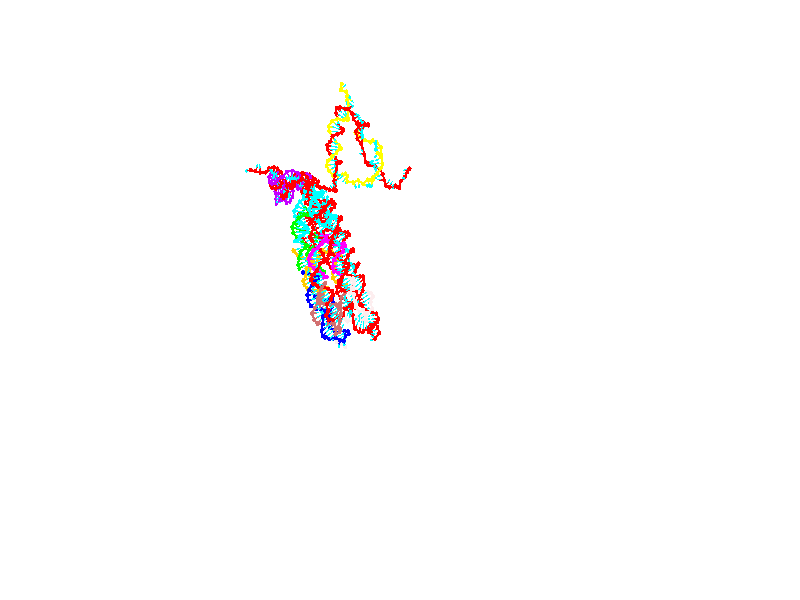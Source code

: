 // switches for output
#declare DRAW_BASES = 1; // possible values are 0, 1; only relevant for DNA ribbons
#declare DRAW_BASES_TYPE = 3; // possible values are 1, 2, 3; only relevant for DNA ribbons
#declare DRAW_FOG = 0; // set to 1 to enable fog

#include "colors.inc"

#include "transforms.inc"
background { rgb <1, 1, 1>}

#default {
   normal{
       ripples 0.25
       frequency 0.20
       turbulence 0.2
       lambda 5
   }
	finish {
		phong 0.1
		phong_size 40.
	}
}

// original window dimensions: 1024x640


// camera settings

camera {
	sky <0, 0.179814, -0.983701>
	up <0, 0.179814, -0.983701>
	right 1.6 * <1, 0, 0>
	location <25.469, 94.9851, 44.8844>
	look_at <25.469, 29.3977, 32.8955>
	direction <0, -65.5874, -11.9889>
	angle 67.0682
}


# declare cpy_camera_pos = <25.469, 94.9851, 44.8844>;
# if (DRAW_FOG = 1)
fog {
	fog_type 2
	up vnormalize(cpy_camera_pos)
	color rgbt<1,1,1,0.3>
	distance 1e-5
	fog_alt 3e-3
	fog_offset 28
}
# end


// LIGHTS

# declare lum = 6;
global_settings {
	ambient_light rgb lum * <0.05, 0.05, 0.05>
	max_trace_level 15
}# declare cpy_direct_light_amount = 0.25;
light_source
{	1000 * <-1, -1.16351, -0.803887>,
	rgb lum * cpy_direct_light_amount
	parallel
}

light_source
{	1000 * <1, 1.16351, 0.803887>,
	rgb lum * cpy_direct_light_amount
	parallel
}

// strand 0

// nucleotide -1

// particle -1
sphere {
	<4.657713, 15.086367, 14.959704> 0.250000
	pigment { color rgbt <1,0,0,0> }
	no_shadow
}
cylinder {
	<4.310846, 14.888122, 14.940159>,  <4.102726, 14.769175, 14.928432>, 0.100000
	pigment { color rgbt <1,0,0,0> }
	no_shadow
}
cylinder {
	<4.310846, 14.888122, 14.940159>,  <4.657713, 15.086367, 14.959704>, 0.100000
	pigment { color rgbt <1,0,0,0> }
	no_shadow
}

// particle -1
sphere {
	<4.310846, 14.888122, 14.940159> 0.100000
	pigment { color rgbt <1,0,0,0> }
	no_shadow
}
sphere {
	0, 1
	scale<0.080000,0.200000,0.300000>
	matrix <-0.471837, 0.786228, 0.399018,
		-0.159341, 0.369071, -0.915640,
		-0.867168, -0.495613, -0.048863,
		4.050695, 14.739438, 14.925500>
	pigment { color rgbt <0,1,1,0> }
	no_shadow
}
cylinder {
	<5.357105, 15.239415, 15.175518>,  <4.657713, 15.086367, 14.959704>, 0.130000
	pigment { color rgbt <1,0,0,0> }
	no_shadow
}

// nucleotide -1

// particle -1
sphere {
	<5.357105, 15.239415, 15.175518> 0.250000
	pigment { color rgbt <1,0,0,0> }
	no_shadow
}
cylinder {
	<5.488291, 15.148462, 14.808751>,  <5.567003, 15.093891, 14.588691>, 0.100000
	pigment { color rgbt <1,0,0,0> }
	no_shadow
}
cylinder {
	<5.488291, 15.148462, 14.808751>,  <5.357105, 15.239415, 15.175518>, 0.100000
	pigment { color rgbt <1,0,0,0> }
	no_shadow
}

// particle -1
sphere {
	<5.488291, 15.148462, 14.808751> 0.100000
	pigment { color rgbt <1,0,0,0> }
	no_shadow
}
sphere {
	0, 1
	scale<0.080000,0.200000,0.300000>
	matrix <0.915885, 0.314387, 0.249633,
		0.231505, -0.921661, 0.311363,
		0.327965, -0.227381, -0.916917,
		5.586681, 15.080248, 14.533676>
	pigment { color rgbt <0,1,1,0> }
	no_shadow
}
cylinder {
	<5.944243, 14.725927, 15.132961>,  <5.357105, 15.239415, 15.175518>, 0.130000
	pigment { color rgbt <1,0,0,0> }
	no_shadow
}

// nucleotide -1

// particle -1
sphere {
	<5.944243, 14.725927, 15.132961> 0.250000
	pigment { color rgbt <1,0,0,0> }
	no_shadow
}
cylinder {
	<5.948420, 14.985048, 14.828266>,  <5.950925, 15.140521, 14.645449>, 0.100000
	pigment { color rgbt <1,0,0,0> }
	no_shadow
}
cylinder {
	<5.948420, 14.985048, 14.828266>,  <5.944243, 14.725927, 15.132961>, 0.100000
	pigment { color rgbt <1,0,0,0> }
	no_shadow
}

// particle -1
sphere {
	<5.948420, 14.985048, 14.828266> 0.100000
	pigment { color rgbt <1,0,0,0> }
	no_shadow
}
sphere {
	0, 1
	scale<0.080000,0.200000,0.300000>
	matrix <0.956205, 0.216371, 0.197115,
		0.292509, -0.730436, -0.617172,
		0.010441, 0.647802, -0.761737,
		5.951552, 15.179389, 14.599745>
	pigment { color rgbt <0,1,1,0> }
	no_shadow
}
cylinder {
	<6.663113, 14.597622, 15.074390>,  <5.944243, 14.725927, 15.132961>, 0.130000
	pigment { color rgbt <1,0,0,0> }
	no_shadow
}

// nucleotide -1

// particle -1
sphere {
	<6.663113, 14.597622, 15.074390> 0.250000
	pigment { color rgbt <1,0,0,0> }
	no_shadow
}
cylinder {
	<7.043845, 14.680712, 14.984172>,  <7.272284, 14.730566, 14.930040>, 0.100000
	pigment { color rgbt <1,0,0,0> }
	no_shadow
}
cylinder {
	<7.043845, 14.680712, 14.984172>,  <6.663113, 14.597622, 15.074390>, 0.100000
	pigment { color rgbt <1,0,0,0> }
	no_shadow
}

// particle -1
sphere {
	<7.043845, 14.680712, 14.984172> 0.100000
	pigment { color rgbt <1,0,0,0> }
	no_shadow
}
sphere {
	0, 1
	scale<0.080000,0.200000,0.300000>
	matrix <0.230177, -0.970017, 0.078004,
		-0.202581, -0.126162, -0.971105,
		0.951830, 0.207724, -0.225546,
		7.329393, 14.743029, 14.916508>
	pigment { color rgbt <0,1,1,0> }
	no_shadow
}
cylinder {
	<7.037780, 14.266084, 14.430892>,  <6.663113, 14.597622, 15.074390>, 0.130000
	pigment { color rgbt <1,0,0,0> }
	no_shadow
}

// nucleotide -1

// particle -1
sphere {
	<7.037780, 14.266084, 14.430892> 0.250000
	pigment { color rgbt <1,0,0,0> }
	no_shadow
}
cylinder {
	<7.302524, 14.322358, 14.725415>,  <7.461370, 14.356123, 14.902129>, 0.100000
	pigment { color rgbt <1,0,0,0> }
	no_shadow
}
cylinder {
	<7.302524, 14.322358, 14.725415>,  <7.037780, 14.266084, 14.430892>, 0.100000
	pigment { color rgbt <1,0,0,0> }
	no_shadow
}

// particle -1
sphere {
	<7.302524, 14.322358, 14.725415> 0.100000
	pigment { color rgbt <1,0,0,0> }
	no_shadow
}
sphere {
	0, 1
	scale<0.080000,0.200000,0.300000>
	matrix <0.315177, -0.943422, -0.103050,
		0.680152, 0.300272, -0.668753,
		0.661859, 0.140686, 0.736309,
		7.501081, 14.364564, 14.946308>
	pigment { color rgbt <0,1,1,0> }
	no_shadow
}
cylinder {
	<7.736030, 14.140146, 14.223703>,  <7.037780, 14.266084, 14.430892>, 0.130000
	pigment { color rgbt <1,0,0,0> }
	no_shadow
}

// nucleotide -1

// particle -1
sphere {
	<7.736030, 14.140146, 14.223703> 0.250000
	pigment { color rgbt <1,0,0,0> }
	no_shadow
}
cylinder {
	<7.707850, 14.070584, 14.616599>,  <7.690941, 14.028847, 14.852337>, 0.100000
	pigment { color rgbt <1,0,0,0> }
	no_shadow
}
cylinder {
	<7.707850, 14.070584, 14.616599>,  <7.736030, 14.140146, 14.223703>, 0.100000
	pigment { color rgbt <1,0,0,0> }
	no_shadow
}

// particle -1
sphere {
	<7.707850, 14.070584, 14.616599> 0.100000
	pigment { color rgbt <1,0,0,0> }
	no_shadow
}
sphere {
	0, 1
	scale<0.080000,0.200000,0.300000>
	matrix <0.216741, -0.963829, -0.155100,
		0.973684, 0.201965, 0.105595,
		-0.070451, -0.173905, 0.982239,
		7.686714, 14.018413, 14.911271>
	pigment { color rgbt <0,1,1,0> }
	no_shadow
}
cylinder {
	<8.085550, 13.601089, 14.229083>,  <7.736030, 14.140146, 14.223703>, 0.130000
	pigment { color rgbt <1,0,0,0> }
	no_shadow
}

// nucleotide -1

// particle -1
sphere {
	<8.085550, 13.601089, 14.229083> 0.250000
	pigment { color rgbt <1,0,0,0> }
	no_shadow
}
cylinder {
	<7.939007, 13.593761, 14.601200>,  <7.851081, 13.589365, 14.824471>, 0.100000
	pigment { color rgbt <1,0,0,0> }
	no_shadow
}
cylinder {
	<7.939007, 13.593761, 14.601200>,  <8.085550, 13.601089, 14.229083>, 0.100000
	pigment { color rgbt <1,0,0,0> }
	no_shadow
}

// particle -1
sphere {
	<7.939007, 13.593761, 14.601200> 0.100000
	pigment { color rgbt <1,0,0,0> }
	no_shadow
}
sphere {
	0, 1
	scale<0.080000,0.200000,0.300000>
	matrix <0.173195, -0.983676, 0.048835,
		0.914213, 0.179013, 0.363551,
		-0.366358, -0.018319, 0.930294,
		7.829099, 13.588265, 14.880288>
	pigment { color rgbt <0,1,1,0> }
	no_shadow
}
cylinder {
	<8.553647, 13.294311, 14.583776>,  <8.085550, 13.601089, 14.229083>, 0.130000
	pigment { color rgbt <1,0,0,0> }
	no_shadow
}

// nucleotide -1

// particle -1
sphere {
	<8.553647, 13.294311, 14.583776> 0.250000
	pigment { color rgbt <1,0,0,0> }
	no_shadow
}
cylinder {
	<8.208278, 13.226562, 14.773856>,  <8.001057, 13.185913, 14.887904>, 0.100000
	pigment { color rgbt <1,0,0,0> }
	no_shadow
}
cylinder {
	<8.208278, 13.226562, 14.773856>,  <8.553647, 13.294311, 14.583776>, 0.100000
	pigment { color rgbt <1,0,0,0> }
	no_shadow
}

// particle -1
sphere {
	<8.208278, 13.226562, 14.773856> 0.100000
	pigment { color rgbt <1,0,0,0> }
	no_shadow
}
sphere {
	0, 1
	scale<0.080000,0.200000,0.300000>
	matrix <0.258194, -0.957600, 0.127822,
		0.433402, 0.233058, 0.870544,
		-0.863423, -0.169371, 0.475200,
		7.949251, 13.175751, 14.916416>
	pigment { color rgbt <0,1,1,0> }
	no_shadow
}
cylinder {
	<8.733332, 12.817854, 15.026086>,  <8.553647, 13.294311, 14.583776>, 0.130000
	pigment { color rgbt <1,0,0,0> }
	no_shadow
}

// nucleotide -1

// particle -1
sphere {
	<8.733332, 12.817854, 15.026086> 0.250000
	pigment { color rgbt <1,0,0,0> }
	no_shadow
}
cylinder {
	<8.335944, 12.813866, 15.071551>,  <8.097511, 12.811473, 15.098831>, 0.100000
	pigment { color rgbt <1,0,0,0> }
	no_shadow
}
cylinder {
	<8.335944, 12.813866, 15.071551>,  <8.733332, 12.817854, 15.026086>, 0.100000
	pigment { color rgbt <1,0,0,0> }
	no_shadow
}

// particle -1
sphere {
	<8.335944, 12.813866, 15.071551> 0.100000
	pigment { color rgbt <1,0,0,0> }
	no_shadow
}
sphere {
	0, 1
	scale<0.080000,0.200000,0.300000>
	matrix <0.039767, -0.963973, 0.263013,
		0.106947, 0.265815, 0.958073,
		-0.993469, -0.009972, 0.113665,
		8.037904, 12.810874, 15.105651>
	pigment { color rgbt <0,1,1,0> }
	no_shadow
}
cylinder {
	<8.568175, 12.328617, 15.559021>,  <8.733332, 12.817854, 15.026086>, 0.130000
	pigment { color rgbt <1,0,0,0> }
	no_shadow
}

// nucleotide -1

// particle -1
sphere {
	<8.568175, 12.328617, 15.559021> 0.250000
	pigment { color rgbt <1,0,0,0> }
	no_shadow
}
cylinder {
	<8.217055, 12.349996, 15.368606>,  <8.006384, 12.362823, 15.254356>, 0.100000
	pigment { color rgbt <1,0,0,0> }
	no_shadow
}
cylinder {
	<8.217055, 12.349996, 15.368606>,  <8.568175, 12.328617, 15.559021>, 0.100000
	pigment { color rgbt <1,0,0,0> }
	no_shadow
}

// particle -1
sphere {
	<8.217055, 12.349996, 15.368606> 0.100000
	pigment { color rgbt <1,0,0,0> }
	no_shadow
}
sphere {
	0, 1
	scale<0.080000,0.200000,0.300000>
	matrix <-0.080990, -0.996009, 0.037519,
		-0.472132, 0.071488, 0.878624,
		-0.877799, 0.053446, -0.476038,
		7.953715, 12.366030, 15.225794>
	pigment { color rgbt <0,1,1,0> }
	no_shadow
}
cylinder {
	<8.194909, 11.913147, 15.876498>,  <8.568175, 12.328617, 15.559021>, 0.130000
	pigment { color rgbt <1,0,0,0> }
	no_shadow
}

// nucleotide -1

// particle -1
sphere {
	<8.194909, 11.913147, 15.876498> 0.250000
	pigment { color rgbt <1,0,0,0> }
	no_shadow
}
cylinder {
	<7.968351, 11.966074, 15.551122>,  <7.832417, 11.997830, 15.355896>, 0.100000
	pigment { color rgbt <1,0,0,0> }
	no_shadow
}
cylinder {
	<7.968351, 11.966074, 15.551122>,  <8.194909, 11.913147, 15.876498>, 0.100000
	pigment { color rgbt <1,0,0,0> }
	no_shadow
}

// particle -1
sphere {
	<7.968351, 11.966074, 15.551122> 0.100000
	pigment { color rgbt <1,0,0,0> }
	no_shadow
}
sphere {
	0, 1
	scale<0.080000,0.200000,0.300000>
	matrix <-0.274268, -0.961029, 0.034645,
		-0.777157, 0.242724, 0.580613,
		-0.566395, 0.132319, -0.813442,
		7.798433, 12.005770, 15.307089>
	pigment { color rgbt <0,1,1,0> }
	no_shadow
}
cylinder {
	<7.518922, 11.688626, 16.069824>,  <8.194909, 11.913147, 15.876498>, 0.130000
	pigment { color rgbt <1,0,0,0> }
	no_shadow
}

// nucleotide -1

// particle -1
sphere {
	<7.518922, 11.688626, 16.069824> 0.250000
	pigment { color rgbt <1,0,0,0> }
	no_shadow
}
cylinder {
	<7.573083, 11.656940, 15.674777>,  <7.605580, 11.637928, 15.437749>, 0.100000
	pigment { color rgbt <1,0,0,0> }
	no_shadow
}
cylinder {
	<7.573083, 11.656940, 15.674777>,  <7.518922, 11.688626, 16.069824>, 0.100000
	pigment { color rgbt <1,0,0,0> }
	no_shadow
}

// particle -1
sphere {
	<7.573083, 11.656940, 15.674777> 0.100000
	pigment { color rgbt <1,0,0,0> }
	no_shadow
}
sphere {
	0, 1
	scale<0.080000,0.200000,0.300000>
	matrix <-0.251168, -0.966982, 0.043125,
		-0.958426, 0.242219, -0.150829,
		0.135403, -0.079216, -0.987619,
		7.613705, 11.633175, 15.378491>
	pigment { color rgbt <0,1,1,0> }
	no_shadow
}
cylinder {
	<6.895287, 11.303412, 15.828638>,  <7.518922, 11.688626, 16.069824>, 0.130000
	pigment { color rgbt <1,0,0,0> }
	no_shadow
}

// nucleotide -1

// particle -1
sphere {
	<6.895287, 11.303412, 15.828638> 0.250000
	pigment { color rgbt <1,0,0,0> }
	no_shadow
}
cylinder {
	<7.165201, 11.263508, 15.536142>,  <7.327149, 11.239565, 15.360644>, 0.100000
	pigment { color rgbt <1,0,0,0> }
	no_shadow
}
cylinder {
	<7.165201, 11.263508, 15.536142>,  <6.895287, 11.303412, 15.828638>, 0.100000
	pigment { color rgbt <1,0,0,0> }
	no_shadow
}

// particle -1
sphere {
	<7.165201, 11.263508, 15.536142> 0.100000
	pigment { color rgbt <1,0,0,0> }
	no_shadow
}
sphere {
	0, 1
	scale<0.080000,0.200000,0.300000>
	matrix <-0.166086, -0.985933, -0.018754,
		-0.719082, 0.134104, -0.681862,
		0.674786, -0.099762, -0.731240,
		7.367636, 11.233580, 15.316771>
	pigment { color rgbt <0,1,1,0> }
	no_shadow
}
cylinder {
	<6.564780, 10.835438, 15.282825>,  <6.895287, 11.303412, 15.828638>, 0.130000
	pigment { color rgbt <1,0,0,0> }
	no_shadow
}

// nucleotide -1

// particle -1
sphere {
	<6.564780, 10.835438, 15.282825> 0.250000
	pigment { color rgbt <1,0,0,0> }
	no_shadow
}
cylinder {
	<6.957660, 10.860309, 15.211929>,  <7.193388, 10.875231, 15.169392>, 0.100000
	pigment { color rgbt <1,0,0,0> }
	no_shadow
}
cylinder {
	<6.957660, 10.860309, 15.211929>,  <6.564780, 10.835438, 15.282825>, 0.100000
	pigment { color rgbt <1,0,0,0> }
	no_shadow
}

// particle -1
sphere {
	<6.957660, 10.860309, 15.211929> 0.100000
	pigment { color rgbt <1,0,0,0> }
	no_shadow
}
sphere {
	0, 1
	scale<0.080000,0.200000,0.300000>
	matrix <0.036759, -0.989004, -0.143245,
		-0.184197, 0.134180, -0.973687,
		0.982202, 0.062177, -0.177240,
		7.252321, 10.878962, 15.158757>
	pigment { color rgbt <0,1,1,0> }
	no_shadow
}
cylinder {
	<6.586545, 10.413679, 14.690821>,  <6.564780, 10.835438, 15.282825>, 0.130000
	pigment { color rgbt <1,0,0,0> }
	no_shadow
}

// nucleotide -1

// particle -1
sphere {
	<6.586545, 10.413679, 14.690821> 0.250000
	pigment { color rgbt <1,0,0,0> }
	no_shadow
}
cylinder {
	<6.955448, 10.460837, 14.838085>,  <7.176789, 10.489133, 14.926444>, 0.100000
	pigment { color rgbt <1,0,0,0> }
	no_shadow
}
cylinder {
	<6.955448, 10.460837, 14.838085>,  <6.586545, 10.413679, 14.690821>, 0.100000
	pigment { color rgbt <1,0,0,0> }
	no_shadow
}

// particle -1
sphere {
	<6.955448, 10.460837, 14.838085> 0.100000
	pigment { color rgbt <1,0,0,0> }
	no_shadow
}
sphere {
	0, 1
	scale<0.080000,0.200000,0.300000>
	matrix <0.229681, -0.933153, -0.276536,
		0.310948, 0.339597, -0.887685,
		0.922257, 0.117896, 0.368161,
		7.232125, 10.496206, 14.948534>
	pigment { color rgbt <0,1,1,0> }
	no_shadow
}
cylinder {
	<7.051671, 10.174553, 14.160260>,  <6.586545, 10.413679, 14.690821>, 0.130000
	pigment { color rgbt <1,0,0,0> }
	no_shadow
}

// nucleotide -1

// particle -1
sphere {
	<7.051671, 10.174553, 14.160260> 0.250000
	pigment { color rgbt <1,0,0,0> }
	no_shadow
}
cylinder {
	<7.241399, 10.143452, 14.511024>,  <7.355237, 10.124791, 14.721483>, 0.100000
	pigment { color rgbt <1,0,0,0> }
	no_shadow
}
cylinder {
	<7.241399, 10.143452, 14.511024>,  <7.051671, 10.174553, 14.160260>, 0.100000
	pigment { color rgbt <1,0,0,0> }
	no_shadow
}

// particle -1
sphere {
	<7.241399, 10.143452, 14.511024> 0.100000
	pigment { color rgbt <1,0,0,0> }
	no_shadow
}
sphere {
	0, 1
	scale<0.080000,0.200000,0.300000>
	matrix <0.360797, -0.891427, -0.274195,
		0.803022, 0.446443, -0.394771,
		0.474322, -0.077753, 0.876911,
		7.383696, 10.120126, 14.774097>
	pigment { color rgbt <0,1,1,0> }
	no_shadow
}
cylinder {
	<7.780597, 9.886166, 14.005828>,  <7.051671, 10.174553, 14.160260>, 0.130000
	pigment { color rgbt <1,0,0,0> }
	no_shadow
}

// nucleotide -1

// particle -1
sphere {
	<7.780597, 9.886166, 14.005828> 0.250000
	pigment { color rgbt <1,0,0,0> }
	no_shadow
}
cylinder {
	<7.722242, 9.830412, 14.397601>,  <7.687230, 9.796960, 14.632665>, 0.100000
	pigment { color rgbt <1,0,0,0> }
	no_shadow
}
cylinder {
	<7.722242, 9.830412, 14.397601>,  <7.780597, 9.886166, 14.005828>, 0.100000
	pigment { color rgbt <1,0,0,0> }
	no_shadow
}

// particle -1
sphere {
	<7.722242, 9.830412, 14.397601> 0.100000
	pigment { color rgbt <1,0,0,0> }
	no_shadow
}
sphere {
	0, 1
	scale<0.080000,0.200000,0.300000>
	matrix <0.385156, -0.919916, -0.073546,
		0.911247, 0.366505, 0.187889,
		-0.145887, -0.139385, 0.979433,
		7.678476, 9.788596, 14.691431>
	pigment { color rgbt <0,1,1,0> }
	no_shadow
}
cylinder {
	<8.403914, 9.502692, 14.262541>,  <7.780597, 9.886166, 14.005828>, 0.130000
	pigment { color rgbt <1,0,0,0> }
	no_shadow
}

// nucleotide -1

// particle -1
sphere {
	<8.403914, 9.502692, 14.262541> 0.250000
	pigment { color rgbt <1,0,0,0> }
	no_shadow
}
cylinder {
	<8.118151, 9.446643, 14.536762>,  <7.946692, 9.413013, 14.701295>, 0.100000
	pigment { color rgbt <1,0,0,0> }
	no_shadow
}
cylinder {
	<8.118151, 9.446643, 14.536762>,  <8.403914, 9.502692, 14.262541>, 0.100000
	pigment { color rgbt <1,0,0,0> }
	no_shadow
}

// particle -1
sphere {
	<8.118151, 9.446643, 14.536762> 0.100000
	pigment { color rgbt <1,0,0,0> }
	no_shadow
}
sphere {
	0, 1
	scale<0.080000,0.200000,0.300000>
	matrix <0.209042, -0.977741, 0.017995,
		0.667772, 0.156165, 0.727800,
		-0.714410, -0.140124, 0.685553,
		7.903828, 9.404606, 14.742428>
	pigment { color rgbt <0,1,1,0> }
	no_shadow
}
cylinder {
	<8.736111, 9.194825, 14.772708>,  <8.403914, 9.502692, 14.262541>, 0.130000
	pigment { color rgbt <1,0,0,0> }
	no_shadow
}

// nucleotide -1

// particle -1
sphere {
	<8.736111, 9.194825, 14.772708> 0.250000
	pigment { color rgbt <1,0,0,0> }
	no_shadow
}
cylinder {
	<8.353890, 9.090965, 14.828569>,  <8.124558, 9.028649, 14.862086>, 0.100000
	pigment { color rgbt <1,0,0,0> }
	no_shadow
}
cylinder {
	<8.353890, 9.090965, 14.828569>,  <8.736111, 9.194825, 14.772708>, 0.100000
	pigment { color rgbt <1,0,0,0> }
	no_shadow
}

// particle -1
sphere {
	<8.353890, 9.090965, 14.828569> 0.100000
	pigment { color rgbt <1,0,0,0> }
	no_shadow
}
sphere {
	0, 1
	scale<0.080000,0.200000,0.300000>
	matrix <0.268603, -0.961989, 0.049292,
		0.121547, 0.084613, 0.988973,
		-0.955551, -0.259650, 0.139654,
		8.067225, 9.013070, 14.870465>
	pigment { color rgbt <0,1,1,0> }
	no_shadow
}
cylinder {
	<8.679132, 8.874990, 15.419239>,  <8.736111, 9.194825, 14.772708>, 0.130000
	pigment { color rgbt <1,0,0,0> }
	no_shadow
}

// nucleotide -1

// particle -1
sphere {
	<8.679132, 8.874990, 15.419239> 0.250000
	pigment { color rgbt <1,0,0,0> }
	no_shadow
}
cylinder {
	<8.364836, 8.749904, 15.205765>,  <8.176258, 8.674851, 15.077681>, 0.100000
	pigment { color rgbt <1,0,0,0> }
	no_shadow
}
cylinder {
	<8.364836, 8.749904, 15.205765>,  <8.679132, 8.874990, 15.419239>, 0.100000
	pigment { color rgbt <1,0,0,0> }
	no_shadow
}

// particle -1
sphere {
	<8.364836, 8.749904, 15.205765> 0.100000
	pigment { color rgbt <1,0,0,0> }
	no_shadow
}
sphere {
	0, 1
	scale<0.080000,0.200000,0.300000>
	matrix <0.358334, -0.933393, 0.019359,
		-0.504192, -0.176026, 0.845461,
		-0.785740, -0.312718, -0.533685,
		8.129114, 8.656088, 15.045659>
	pigment { color rgbt <0,1,1,0> }
	no_shadow
}
cylinder {
	<8.436066, 8.184419, 15.801668>,  <8.679132, 8.874990, 15.419239>, 0.130000
	pigment { color rgbt <1,0,0,0> }
	no_shadow
}

// nucleotide -1

// particle -1
sphere {
	<8.436066, 8.184419, 15.801668> 0.250000
	pigment { color rgbt <1,0,0,0> }
	no_shadow
}
cylinder {
	<8.276151, 8.201223, 15.435410>,  <8.180202, 8.211307, 15.215655>, 0.100000
	pigment { color rgbt <1,0,0,0> }
	no_shadow
}
cylinder {
	<8.276151, 8.201223, 15.435410>,  <8.436066, 8.184419, 15.801668>, 0.100000
	pigment { color rgbt <1,0,0,0> }
	no_shadow
}

// particle -1
sphere {
	<8.276151, 8.201223, 15.435410> 0.100000
	pigment { color rgbt <1,0,0,0> }
	no_shadow
}
sphere {
	0, 1
	scale<0.080000,0.200000,0.300000>
	matrix <-0.108723, -0.994070, 0.001860,
		-0.910138, 0.100296, 0.401984,
		-0.399787, 0.042012, -0.915645,
		8.156215, 8.213827, 15.160717>
	pigment { color rgbt <0,1,1,0> }
	no_shadow
}
cylinder {
	<7.903984, 7.628737, 15.888041>,  <8.436066, 8.184419, 15.801668>, 0.130000
	pigment { color rgbt <1,0,0,0> }
	no_shadow
}

// nucleotide -1

// particle -1
sphere {
	<7.903984, 7.628737, 15.888041> 0.250000
	pigment { color rgbt <1,0,0,0> }
	no_shadow
}
cylinder {
	<7.957419, 7.682385, 15.495273>,  <7.989481, 7.714574, 15.259612>, 0.100000
	pigment { color rgbt <1,0,0,0> }
	no_shadow
}
cylinder {
	<7.957419, 7.682385, 15.495273>,  <7.903984, 7.628737, 15.888041>, 0.100000
	pigment { color rgbt <1,0,0,0> }
	no_shadow
}

// particle -1
sphere {
	<7.957419, 7.682385, 15.495273> 0.100000
	pigment { color rgbt <1,0,0,0> }
	no_shadow
}
sphere {
	0, 1
	scale<0.080000,0.200000,0.300000>
	matrix <-0.148737, -0.976865, -0.153665,
		-0.979812, 0.166575, -0.110550,
		0.133590, 0.134119, -0.981919,
		7.997496, 7.722621, 15.200697>
	pigment { color rgbt <0,1,1,0> }
	no_shadow
}
cylinder {
	<7.433887, 7.211502, 15.533206>,  <7.903984, 7.628737, 15.888041>, 0.130000
	pigment { color rgbt <1,0,0,0> }
	no_shadow
}

// nucleotide -1

// particle -1
sphere {
	<7.433887, 7.211502, 15.533206> 0.250000
	pigment { color rgbt <1,0,0,0> }
	no_shadow
}
cylinder {
	<7.738206, 7.261218, 15.278415>,  <7.920797, 7.291047, 15.125540>, 0.100000
	pigment { color rgbt <1,0,0,0> }
	no_shadow
}
cylinder {
	<7.738206, 7.261218, 15.278415>,  <7.433887, 7.211502, 15.533206>, 0.100000
	pigment { color rgbt <1,0,0,0> }
	no_shadow
}

// particle -1
sphere {
	<7.738206, 7.261218, 15.278415> 0.100000
	pigment { color rgbt <1,0,0,0> }
	no_shadow
}
sphere {
	0, 1
	scale<0.080000,0.200000,0.300000>
	matrix <-0.004822, -0.980381, -0.197053,
		-0.648973, 0.152989, -0.745271,
		0.760796, 0.124288, -0.636978,
		7.966445, 7.298504, 15.087321>
	pigment { color rgbt <0,1,1,0> }
	no_shadow
}
cylinder {
	<7.255295, 6.744391, 14.924786>,  <7.433887, 7.211502, 15.533206>, 0.130000
	pigment { color rgbt <1,0,0,0> }
	no_shadow
}

// nucleotide -1

// particle -1
sphere {
	<7.255295, 6.744391, 14.924786> 0.250000
	pigment { color rgbt <1,0,0,0> }
	no_shadow
}
cylinder {
	<7.646042, 6.829869, 14.928050>,  <7.880490, 6.881155, 14.930009>, 0.100000
	pigment { color rgbt <1,0,0,0> }
	no_shadow
}
cylinder {
	<7.646042, 6.829869, 14.928050>,  <7.255295, 6.744391, 14.924786>, 0.100000
	pigment { color rgbt <1,0,0,0> }
	no_shadow
}

// particle -1
sphere {
	<7.646042, 6.829869, 14.928050> 0.100000
	pigment { color rgbt <1,0,0,0> }
	no_shadow
}
sphere {
	0, 1
	scale<0.080000,0.200000,0.300000>
	matrix <0.213715, -0.974178, -0.072822,
		-0.007612, 0.072882, -0.997312,
		0.976866, 0.213695, 0.008160,
		7.939102, 6.893977, 14.930498>
	pigment { color rgbt <0,1,1,0> }
	no_shadow
}
cylinder {
	<7.571054, 6.433708, 14.366495>,  <7.255295, 6.744391, 14.924786>, 0.130000
	pigment { color rgbt <1,0,0,0> }
	no_shadow
}

// nucleotide -1

// particle -1
sphere {
	<7.571054, 6.433708, 14.366495> 0.250000
	pigment { color rgbt <1,0,0,0> }
	no_shadow
}
cylinder {
	<7.865271, 6.474359, 14.634420>,  <8.041800, 6.498749, 14.795176>, 0.100000
	pigment { color rgbt <1,0,0,0> }
	no_shadow
}
cylinder {
	<7.865271, 6.474359, 14.634420>,  <7.571054, 6.433708, 14.366495>, 0.100000
	pigment { color rgbt <1,0,0,0> }
	no_shadow
}

// particle -1
sphere {
	<7.865271, 6.474359, 14.634420> 0.100000
	pigment { color rgbt <1,0,0,0> }
	no_shadow
}
sphere {
	0, 1
	scale<0.080000,0.200000,0.300000>
	matrix <0.317716, -0.924966, -0.208552,
		0.598360, 0.366209, -0.712640,
		0.735542, 0.101627, 0.669814,
		8.085933, 6.504847, 14.835364>
	pigment { color rgbt <0,1,1,0> }
	no_shadow
}
cylinder {
	<8.300779, 6.323250, 14.034326>,  <7.571054, 6.433708, 14.366495>, 0.130000
	pigment { color rgbt <1,0,0,0> }
	no_shadow
}

// nucleotide -1

// particle -1
sphere {
	<8.300779, 6.323250, 14.034326> 0.250000
	pigment { color rgbt <1,0,0,0> }
	no_shadow
}
cylinder {
	<8.229494, 6.206008, 14.410055>,  <8.186723, 6.135664, 14.635493>, 0.100000
	pigment { color rgbt <1,0,0,0> }
	no_shadow
}
cylinder {
	<8.229494, 6.206008, 14.410055>,  <8.300779, 6.323250, 14.034326>, 0.100000
	pigment { color rgbt <1,0,0,0> }
	no_shadow
}

// particle -1
sphere {
	<8.229494, 6.206008, 14.410055> 0.100000
	pigment { color rgbt <1,0,0,0> }
	no_shadow
}
sphere {
	0, 1
	scale<0.080000,0.200000,0.300000>
	matrix <0.295403, -0.926510, -0.233059,
		0.938604, 0.235946, 0.251699,
		-0.178212, -0.293103, 0.939325,
		8.176030, 6.118077, 14.691853>
	pigment { color rgbt <0,1,1,0> }
	no_shadow
}
cylinder {
	<8.879374, 5.883852, 14.263167>,  <8.300779, 6.323250, 14.034326>, 0.130000
	pigment { color rgbt <1,0,0,0> }
	no_shadow
}

// nucleotide -1

// particle -1
sphere {
	<8.879374, 5.883852, 14.263167> 0.250000
	pigment { color rgbt <1,0,0,0> }
	no_shadow
}
cylinder {
	<8.533809, 5.780572, 14.436137>,  <8.326470, 5.718605, 14.539919>, 0.100000
	pigment { color rgbt <1,0,0,0> }
	no_shadow
}
cylinder {
	<8.533809, 5.780572, 14.436137>,  <8.879374, 5.883852, 14.263167>, 0.100000
	pigment { color rgbt <1,0,0,0> }
	no_shadow
}

// particle -1
sphere {
	<8.533809, 5.780572, 14.436137> 0.100000
	pigment { color rgbt <1,0,0,0> }
	no_shadow
}
sphere {
	0, 1
	scale<0.080000,0.200000,0.300000>
	matrix <0.231767, -0.966090, -0.113817,
		0.447149, 0.001894, 0.894458,
		-0.863911, -0.258199, 0.432425,
		8.274635, 5.703113, 14.565865>
	pigment { color rgbt <0,1,1,0> }
	no_shadow
}
cylinder {
	<8.998288, 6.072420, 13.535849>,  <8.879374, 5.883852, 14.263167>, 0.130000
	pigment { color rgbt <1,0,0,0> }
	no_shadow
}

// nucleotide -1

// particle -1
sphere {
	<8.998288, 6.072420, 13.535849> 0.250000
	pigment { color rgbt <1,0,0,0> }
	no_shadow
}
cylinder {
	<8.715940, 5.898275, 13.312346>,  <8.546532, 5.793788, 13.178246>, 0.100000
	pigment { color rgbt <1,0,0,0> }
	no_shadow
}
cylinder {
	<8.715940, 5.898275, 13.312346>,  <8.998288, 6.072420, 13.535849>, 0.100000
	pigment { color rgbt <1,0,0,0> }
	no_shadow
}

// particle -1
sphere {
	<8.715940, 5.898275, 13.312346> 0.100000
	pigment { color rgbt <1,0,0,0> }
	no_shadow
}
sphere {
	0, 1
	scale<0.080000,0.200000,0.300000>
	matrix <0.684822, -0.621024, -0.381247,
		-0.181020, -0.651758, 0.736508,
		-0.705869, -0.435363, -0.558756,
		8.504180, 5.767666, 13.144720>
	pigment { color rgbt <0,1,1,0> }
	no_shadow
}
cylinder {
	<9.669312, 6.263220, 13.549797>,  <8.998288, 6.072420, 13.535849>, 0.130000
	pigment { color rgbt <1,0,0,0> }
	no_shadow
}

// nucleotide -1

// particle -1
sphere {
	<9.669312, 6.263220, 13.549797> 0.250000
	pigment { color rgbt <1,0,0,0> }
	no_shadow
}
cylinder {
	<9.562663, 5.979214, 13.289092>,  <9.498673, 5.808811, 13.132669>, 0.100000
	pigment { color rgbt <1,0,0,0> }
	no_shadow
}
cylinder {
	<9.562663, 5.979214, 13.289092>,  <9.669312, 6.263220, 13.549797>, 0.100000
	pigment { color rgbt <1,0,0,0> }
	no_shadow
}

// particle -1
sphere {
	<9.562663, 5.979214, 13.289092> 0.100000
	pigment { color rgbt <1,0,0,0> }
	no_shadow
}
sphere {
	0, 1
	scale<0.080000,0.200000,0.300000>
	matrix <0.949104, -0.311065, -0.049392,
		-0.167671, -0.631759, 0.756814,
		-0.266622, -0.710014, -0.651762,
		9.482677, 5.766210, 13.093564>
	pigment { color rgbt <0,1,1,0> }
	no_shadow
}
cylinder {
	<10.017015, 5.631439, 13.607453>,  <9.669312, 6.263220, 13.549797>, 0.130000
	pigment { color rgbt <1,0,0,0> }
	no_shadow
}

// nucleotide -1

// particle -1
sphere {
	<10.017015, 5.631439, 13.607453> 0.250000
	pigment { color rgbt <1,0,0,0> }
	no_shadow
}
cylinder {
	<9.916622, 5.579298, 13.223783>,  <9.856386, 5.548013, 12.993582>, 0.100000
	pigment { color rgbt <1,0,0,0> }
	no_shadow
}
cylinder {
	<9.916622, 5.579298, 13.223783>,  <10.017015, 5.631439, 13.607453>, 0.100000
	pigment { color rgbt <1,0,0,0> }
	no_shadow
}

// particle -1
sphere {
	<9.916622, 5.579298, 13.223783> 0.100000
	pigment { color rgbt <1,0,0,0> }
	no_shadow
}
sphere {
	0, 1
	scale<0.080000,0.200000,0.300000>
	matrix <0.819980, -0.555232, -0.139104,
		-0.514431, -0.821417, 0.246241,
		-0.250984, -0.130353, -0.959174,
		9.841327, 5.540192, 12.936031>
	pigment { color rgbt <0,1,1,0> }
	no_shadow
}
cylinder {
	<10.224077, 5.812861, 14.367833>,  <10.017015, 5.631439, 13.607453>, 0.130000
	pigment { color rgbt <1,0,0,0> }
	no_shadow
}

// nucleotide -1

// particle -1
sphere {
	<10.224077, 5.812861, 14.367833> 0.250000
	pigment { color rgbt <1,0,0,0> }
	no_shadow
}
cylinder {
	<10.346328, 5.940835, 14.726549>,  <10.419678, 6.017620, 14.941779>, 0.100000
	pigment { color rgbt <1,0,0,0> }
	no_shadow
}
cylinder {
	<10.346328, 5.940835, 14.726549>,  <10.224077, 5.812861, 14.367833>, 0.100000
	pigment { color rgbt <1,0,0,0> }
	no_shadow
}

// particle -1
sphere {
	<10.346328, 5.940835, 14.726549> 0.100000
	pigment { color rgbt <1,0,0,0> }
	no_shadow
}
sphere {
	0, 1
	scale<0.080000,0.200000,0.300000>
	matrix <0.883733, -0.445896, -0.142100,
		0.354412, 0.835953, -0.419016,
		0.305626, 0.319937, 0.896791,
		10.438016, 6.036817, 14.995586>
	pigment { color rgbt <0,1,1,0> }
	no_shadow
}
cylinder {
	<10.700413, 6.320436, 14.422138>,  <10.224077, 5.812861, 14.367833>, 0.130000
	pigment { color rgbt <1,0,0,0> }
	no_shadow
}

// nucleotide -1

// particle -1
sphere {
	<10.700413, 6.320436, 14.422138> 0.250000
	pigment { color rgbt <1,0,0,0> }
	no_shadow
}
cylinder {
	<10.754264, 6.079961, 14.737213>,  <10.786574, 5.935677, 14.926258>, 0.100000
	pigment { color rgbt <1,0,0,0> }
	no_shadow
}
cylinder {
	<10.754264, 6.079961, 14.737213>,  <10.700413, 6.320436, 14.422138>, 0.100000
	pigment { color rgbt <1,0,0,0> }
	no_shadow
}

// particle -1
sphere {
	<10.754264, 6.079961, 14.737213> 0.100000
	pigment { color rgbt <1,0,0,0> }
	no_shadow
}
sphere {
	0, 1
	scale<0.080000,0.200000,0.300000>
	matrix <0.868994, -0.310354, -0.385395,
		0.476155, 0.736380, 0.480645,
		0.134627, -0.601186, 0.787687,
		10.794652, 5.899605, 14.973519>
	pigment { color rgbt <0,1,1,0> }
	no_shadow
}
cylinder {
	<11.430285, 6.431181, 14.640088>,  <10.700413, 6.320436, 14.422138>, 0.130000
	pigment { color rgbt <1,0,0,0> }
	no_shadow
}

// nucleotide -1

// particle -1
sphere {
	<11.430285, 6.431181, 14.640088> 0.250000
	pigment { color rgbt <1,0,0,0> }
	no_shadow
}
cylinder {
	<11.329785, 6.049687, 14.706139>,  <11.269486, 5.820791, 14.745769>, 0.100000
	pigment { color rgbt <1,0,0,0> }
	no_shadow
}
cylinder {
	<11.329785, 6.049687, 14.706139>,  <11.430285, 6.431181, 14.640088>, 0.100000
	pigment { color rgbt <1,0,0,0> }
	no_shadow
}

// particle -1
sphere {
	<11.329785, 6.049687, 14.706139> 0.100000
	pigment { color rgbt <1,0,0,0> }
	no_shadow
}
sphere {
	0, 1
	scale<0.080000,0.200000,0.300000>
	matrix <0.852311, -0.298848, -0.429251,
		0.458738, 0.032891, 0.887962,
		-0.251247, -0.953734, 0.165126,
		11.254412, 5.763567, 14.755676>
	pigment { color rgbt <0,1,1,0> }
	no_shadow
}
cylinder {
	<11.940306, 6.180418, 15.001930>,  <11.430285, 6.431181, 14.640088>, 0.130000
	pigment { color rgbt <1,0,0,0> }
	no_shadow
}

// nucleotide -1

// particle -1
sphere {
	<11.940306, 6.180418, 15.001930> 0.250000
	pigment { color rgbt <1,0,0,0> }
	no_shadow
}
cylinder {
	<11.775365, 5.908147, 14.759726>,  <11.676400, 5.744785, 14.614403>, 0.100000
	pigment { color rgbt <1,0,0,0> }
	no_shadow
}
cylinder {
	<11.775365, 5.908147, 14.759726>,  <11.940306, 6.180418, 15.001930>, 0.100000
	pigment { color rgbt <1,0,0,0> }
	no_shadow
}

// particle -1
sphere {
	<11.775365, 5.908147, 14.759726> 0.100000
	pigment { color rgbt <1,0,0,0> }
	no_shadow
}
sphere {
	0, 1
	scale<0.080000,0.200000,0.300000>
	matrix <0.833085, -0.012747, -0.552998,
		0.368695, -0.732472, 0.572319,
		-0.412351, -0.680678, -0.605512,
		11.651660, 5.703944, 14.578072>
	pigment { color rgbt <0,1,1,0> }
	no_shadow
}
cylinder {
	<12.309138, 6.816743, 14.659758>,  <11.940306, 6.180418, 15.001930>, 0.130000
	pigment { color rgbt <1,0,0,0> }
	no_shadow
}

// nucleotide -1

// particle -1
sphere {
	<12.309138, 6.816743, 14.659758> 0.250000
	pigment { color rgbt <1,0,0,0> }
	no_shadow
}
cylinder {
	<11.930104, 6.872365, 14.774821>,  <11.702684, 6.905737, 14.843860>, 0.100000
	pigment { color rgbt <1,0,0,0> }
	no_shadow
}
cylinder {
	<11.930104, 6.872365, 14.774821>,  <12.309138, 6.816743, 14.659758>, 0.100000
	pigment { color rgbt <1,0,0,0> }
	no_shadow
}

// particle -1
sphere {
	<11.930104, 6.872365, 14.774821> 0.100000
	pigment { color rgbt <1,0,0,0> }
	no_shadow
}
sphere {
	0, 1
	scale<0.080000,0.200000,0.300000>
	matrix <0.125457, 0.989950, -0.065268,
		-0.293844, -0.025758, -0.955506,
		-0.947584, 0.139054, 0.287659,
		11.645829, 6.914081, 14.861119>
	pigment { color rgbt <0,1,1,0> }
	no_shadow
}
cylinder {
	<11.927058, 7.457609, 14.316053>,  <12.309138, 6.816743, 14.659758>, 0.130000
	pigment { color rgbt <1,0,0,0> }
	no_shadow
}

// nucleotide -1

// particle -1
sphere {
	<11.927058, 7.457609, 14.316053> 0.250000
	pigment { color rgbt <1,0,0,0> }
	no_shadow
}
cylinder {
	<11.705591, 7.621322, 14.025967>,  <11.572711, 7.719550, 13.851914>, 0.100000
	pigment { color rgbt <1,0,0,0> }
	no_shadow
}
cylinder {
	<11.705591, 7.621322, 14.025967>,  <11.927058, 7.457609, 14.316053>, 0.100000
	pigment { color rgbt <1,0,0,0> }
	no_shadow
}

// particle -1
sphere {
	<11.705591, 7.621322, 14.025967> 0.100000
	pigment { color rgbt <1,0,0,0> }
	no_shadow
}
sphere {
	0, 1
	scale<0.080000,0.200000,0.300000>
	matrix <0.411927, 0.891479, 0.188628,
		0.723718, -0.194300, -0.662178,
		-0.553668, 0.409282, -0.725217,
		11.539491, 7.744107, 13.808401>
	pigment { color rgbt <0,1,1,0> }
	no_shadow
}
cylinder {
	<12.274589, 7.869626, 13.827548>,  <11.927058, 7.457609, 14.316053>, 0.130000
	pigment { color rgbt <1,0,0,0> }
	no_shadow
}

// nucleotide -1

// particle -1
sphere {
	<12.274589, 7.869626, 13.827548> 0.250000
	pigment { color rgbt <1,0,0,0> }
	no_shadow
}
cylinder {
	<11.902252, 8.013900, 13.804089>,  <11.678850, 8.100464, 13.790013>, 0.100000
	pigment { color rgbt <1,0,0,0> }
	no_shadow
}
cylinder {
	<11.902252, 8.013900, 13.804089>,  <12.274589, 7.869626, 13.827548>, 0.100000
	pigment { color rgbt <1,0,0,0> }
	no_shadow
}

// particle -1
sphere {
	<11.902252, 8.013900, 13.804089> 0.100000
	pigment { color rgbt <1,0,0,0> }
	no_shadow
}
sphere {
	0, 1
	scale<0.080000,0.200000,0.300000>
	matrix <0.348654, 0.924675, 0.153021,
		0.109423, 0.121990, -0.986481,
		-0.930842, 0.360685, -0.058649,
		11.622999, 8.122106, 13.786494>
	pigment { color rgbt <0,1,1,0> }
	no_shadow
}
cylinder {
	<12.284801, 8.520352, 13.459407>,  <12.274589, 7.869626, 13.827548>, 0.130000
	pigment { color rgbt <1,0,0,0> }
	no_shadow
}

// nucleotide -1

// particle -1
sphere {
	<12.284801, 8.520352, 13.459407> 0.250000
	pigment { color rgbt <1,0,0,0> }
	no_shadow
}
cylinder {
	<11.970509, 8.495686, 13.705601>,  <11.781933, 8.480886, 13.853317>, 0.100000
	pigment { color rgbt <1,0,0,0> }
	no_shadow
}
cylinder {
	<11.970509, 8.495686, 13.705601>,  <12.284801, 8.520352, 13.459407>, 0.100000
	pigment { color rgbt <1,0,0,0> }
	no_shadow
}

// particle -1
sphere {
	<11.970509, 8.495686, 13.705601> 0.100000
	pigment { color rgbt <1,0,0,0> }
	no_shadow
}
sphere {
	0, 1
	scale<0.080000,0.200000,0.300000>
	matrix <0.091382, 0.972528, 0.214099,
		-0.611778, 0.224469, -0.758512,
		-0.785733, -0.061667, 0.615484,
		11.734789, 8.477185, 13.890245>
	pigment { color rgbt <0,1,1,0> }
	no_shadow
}
cylinder {
	<11.916440, 9.166346, 13.313608>,  <12.284801, 8.520352, 13.459407>, 0.130000
	pigment { color rgbt <1,0,0,0> }
	no_shadow
}

// nucleotide -1

// particle -1
sphere {
	<11.916440, 9.166346, 13.313608> 0.250000
	pigment { color rgbt <1,0,0,0> }
	no_shadow
}
cylinder {
	<11.787820, 9.040701, 13.670918>,  <11.710648, 8.965314, 13.885304>, 0.100000
	pigment { color rgbt <1,0,0,0> }
	no_shadow
}
cylinder {
	<11.787820, 9.040701, 13.670918>,  <11.916440, 9.166346, 13.313608>, 0.100000
	pigment { color rgbt <1,0,0,0> }
	no_shadow
}

// particle -1
sphere {
	<11.787820, 9.040701, 13.670918> 0.100000
	pigment { color rgbt <1,0,0,0> }
	no_shadow
}
sphere {
	0, 1
	scale<0.080000,0.200000,0.300000>
	matrix <0.075072, 0.931949, 0.354733,
		-0.943912, 0.181124, -0.276087,
		-0.321550, -0.314111, 0.893275,
		11.691355, 8.946467, 13.938901>
	pigment { color rgbt <0,1,1,0> }
	no_shadow
}
cylinder {
	<11.251676, 9.461395, 13.364705>,  <11.916440, 9.166346, 13.313608>, 0.130000
	pigment { color rgbt <1,0,0,0> }
	no_shadow
}

// nucleotide -1

// particle -1
sphere {
	<11.251676, 9.461395, 13.364705> 0.250000
	pigment { color rgbt <1,0,0,0> }
	no_shadow
}
cylinder {
	<11.413262, 9.383013, 13.722121>,  <11.510214, 9.335983, 13.936571>, 0.100000
	pigment { color rgbt <1,0,0,0> }
	no_shadow
}
cylinder {
	<11.413262, 9.383013, 13.722121>,  <11.251676, 9.461395, 13.364705>, 0.100000
	pigment { color rgbt <1,0,0,0> }
	no_shadow
}

// particle -1
sphere {
	<11.413262, 9.383013, 13.722121> 0.100000
	pigment { color rgbt <1,0,0,0> }
	no_shadow
}
sphere {
	0, 1
	scale<0.080000,0.200000,0.300000>
	matrix <-0.205982, 0.932217, 0.297563,
		-0.891282, -0.304258, 0.336220,
		0.403966, -0.195957, 0.893539,
		11.534452, 9.324225, 13.990183>
	pigment { color rgbt <0,1,1,0> }
	no_shadow
}
cylinder {
	<10.781311, 9.787913, 13.836365>,  <11.251676, 9.461395, 13.364705>, 0.130000
	pigment { color rgbt <1,0,0,0> }
	no_shadow
}

// nucleotide -1

// particle -1
sphere {
	<10.781311, 9.787913, 13.836365> 0.250000
	pigment { color rgbt <1,0,0,0> }
	no_shadow
}
cylinder {
	<11.101069, 9.715892, 14.065641>,  <11.292924, 9.672679, 14.203207>, 0.100000
	pigment { color rgbt <1,0,0,0> }
	no_shadow
}
cylinder {
	<11.101069, 9.715892, 14.065641>,  <10.781311, 9.787913, 13.836365>, 0.100000
	pigment { color rgbt <1,0,0,0> }
	no_shadow
}

// particle -1
sphere {
	<11.101069, 9.715892, 14.065641> 0.100000
	pigment { color rgbt <1,0,0,0> }
	no_shadow
}
sphere {
	0, 1
	scale<0.080000,0.200000,0.300000>
	matrix <-0.162331, 0.853826, 0.494601,
		-0.578460, -0.488428, 0.653316,
		0.799394, -0.180054, 0.573191,
		11.340888, 9.661876, 14.237598>
	pigment { color rgbt <0,1,1,0> }
	no_shadow
}
cylinder {
	<10.561625, 9.965365, 14.452559>,  <10.781311, 9.787913, 13.836365>, 0.130000
	pigment { color rgbt <1,0,0,0> }
	no_shadow
}

// nucleotide -1

// particle -1
sphere {
	<10.561625, 9.965365, 14.452559> 0.250000
	pigment { color rgbt <1,0,0,0> }
	no_shadow
}
cylinder {
	<10.958194, 9.949007, 14.502213>,  <11.196136, 9.939192, 14.532005>, 0.100000
	pigment { color rgbt <1,0,0,0> }
	no_shadow
}
cylinder {
	<10.958194, 9.949007, 14.502213>,  <10.561625, 9.965365, 14.452559>, 0.100000
	pigment { color rgbt <1,0,0,0> }
	no_shadow
}

// particle -1
sphere {
	<10.958194, 9.949007, 14.502213> 0.100000
	pigment { color rgbt <1,0,0,0> }
	no_shadow
}
sphere {
	0, 1
	scale<0.080000,0.200000,0.300000>
	matrix <-0.026611, 0.866723, 0.498080,
		-0.127960, -0.497111, 0.858200,
		0.991422, -0.040897, 0.124135,
		11.255621, 9.936738, 14.539454>
	pigment { color rgbt <0,1,1,0> }
	no_shadow
}
cylinder {
	<10.672269, 10.174296, 15.135875>,  <10.561625, 9.965365, 14.452559>, 0.130000
	pigment { color rgbt <1,0,0,0> }
	no_shadow
}

// nucleotide -1

// particle -1
sphere {
	<10.672269, 10.174296, 15.135875> 0.250000
	pigment { color rgbt <1,0,0,0> }
	no_shadow
}
cylinder {
	<11.026958, 10.212979, 14.955047>,  <11.239773, 10.236189, 14.846550>, 0.100000
	pigment { color rgbt <1,0,0,0> }
	no_shadow
}
cylinder {
	<11.026958, 10.212979, 14.955047>,  <10.672269, 10.174296, 15.135875>, 0.100000
	pigment { color rgbt <1,0,0,0> }
	no_shadow
}

// particle -1
sphere {
	<11.026958, 10.212979, 14.955047> 0.100000
	pigment { color rgbt <1,0,0,0> }
	no_shadow
}
sphere {
	0, 1
	scale<0.080000,0.200000,0.300000>
	matrix <0.206253, 0.792403, 0.574071,
		0.413738, -0.602284, 0.682697,
		0.886725, 0.096706, -0.452070,
		11.292975, 10.241991, 14.819426>
	pigment { color rgbt <0,1,1,0> }
	no_shadow
}
cylinder {
	<11.208753, 10.305542, 15.652487>,  <10.672269, 10.174296, 15.135875>, 0.130000
	pigment { color rgbt <1,0,0,0> }
	no_shadow
}

// nucleotide -1

// particle -1
sphere {
	<11.208753, 10.305542, 15.652487> 0.250000
	pigment { color rgbt <1,0,0,0> }
	no_shadow
}
cylinder {
	<11.367470, 10.456635, 15.317853>,  <11.462700, 10.547292, 15.117073>, 0.100000
	pigment { color rgbt <1,0,0,0> }
	no_shadow
}
cylinder {
	<11.367470, 10.456635, 15.317853>,  <11.208753, 10.305542, 15.652487>, 0.100000
	pigment { color rgbt <1,0,0,0> }
	no_shadow
}

// particle -1
sphere {
	<11.367470, 10.456635, 15.317853> 0.100000
	pigment { color rgbt <1,0,0,0> }
	no_shadow
}
sphere {
	0, 1
	scale<0.080000,0.200000,0.300000>
	matrix <0.128565, 0.879548, 0.458112,
		0.908861, -0.289330, 0.300433,
		0.396791, 0.377734, -0.836584,
		11.486507, 10.569956, 15.066877>
	pigment { color rgbt <0,1,1,0> }
	no_shadow
}
cylinder {
	<11.714571, 10.768349, 15.868301>,  <11.208753, 10.305542, 15.652487>, 0.130000
	pigment { color rgbt <1,0,0,0> }
	no_shadow
}

// nucleotide -1

// particle -1
sphere {
	<11.714571, 10.768349, 15.868301> 0.250000
	pigment { color rgbt <1,0,0,0> }
	no_shadow
}
cylinder {
	<11.636188, 10.875868, 15.491080>,  <11.589157, 10.940379, 15.264748>, 0.100000
	pigment { color rgbt <1,0,0,0> }
	no_shadow
}
cylinder {
	<11.636188, 10.875868, 15.491080>,  <11.714571, 10.768349, 15.868301>, 0.100000
	pigment { color rgbt <1,0,0,0> }
	no_shadow
}

// particle -1
sphere {
	<11.636188, 10.875868, 15.491080> 0.100000
	pigment { color rgbt <1,0,0,0> }
	no_shadow
}
sphere {
	0, 1
	scale<0.080000,0.200000,0.300000>
	matrix <0.023786, 0.962718, 0.269460,
		0.980324, 0.030372, -0.195047,
		-0.195959, 0.268798, -0.943052,
		11.577400, 10.956507, 15.208164>
	pigment { color rgbt <0,1,1,0> }
	no_shadow
}
cylinder {
	<12.183213, 11.278006, 15.721325>,  <11.714571, 10.768349, 15.868301>, 0.130000
	pigment { color rgbt <1,0,0,0> }
	no_shadow
}

// nucleotide -1

// particle -1
sphere {
	<12.183213, 11.278006, 15.721325> 0.250000
	pigment { color rgbt <1,0,0,0> }
	no_shadow
}
cylinder {
	<11.906262, 11.327287, 15.436949>,  <11.740092, 11.356855, 15.266323>, 0.100000
	pigment { color rgbt <1,0,0,0> }
	no_shadow
}
cylinder {
	<11.906262, 11.327287, 15.436949>,  <12.183213, 11.278006, 15.721325>, 0.100000
	pigment { color rgbt <1,0,0,0> }
	no_shadow
}

// particle -1
sphere {
	<11.906262, 11.327287, 15.436949> 0.100000
	pigment { color rgbt <1,0,0,0> }
	no_shadow
}
sphere {
	0, 1
	scale<0.080000,0.200000,0.300000>
	matrix <0.002934, 0.985787, 0.167975,
		0.721530, 0.114216, -0.682898,
		-0.692377, 0.123203, -0.710939,
		11.698549, 11.364247, 15.223667>
	pigment { color rgbt <0,1,1,0> }
	no_shadow
}
cylinder {
	<12.369790, 11.878172, 15.276507>,  <12.183213, 11.278006, 15.721325>, 0.130000
	pigment { color rgbt <1,0,0,0> }
	no_shadow
}

// nucleotide -1

// particle -1
sphere {
	<12.369790, 11.878172, 15.276507> 0.250000
	pigment { color rgbt <1,0,0,0> }
	no_shadow
}
cylinder {
	<11.974368, 11.841465, 15.228614>,  <11.737115, 11.819441, 15.199878>, 0.100000
	pigment { color rgbt <1,0,0,0> }
	no_shadow
}
cylinder {
	<11.974368, 11.841465, 15.228614>,  <12.369790, 11.878172, 15.276507>, 0.100000
	pigment { color rgbt <1,0,0,0> }
	no_shadow
}

// particle -1
sphere {
	<11.974368, 11.841465, 15.228614> 0.100000
	pigment { color rgbt <1,0,0,0> }
	no_shadow
}
sphere {
	0, 1
	scale<0.080000,0.200000,0.300000>
	matrix <-0.108372, 0.984134, 0.140482,
		0.104942, 0.151850, -0.982817,
		-0.988556, -0.091767, -0.119733,
		11.677801, 11.813935, 15.192694>
	pigment { color rgbt <0,1,1,0> }
	no_shadow
}
cylinder {
	<12.173871, 12.575245, 14.937045>,  <12.369790, 11.878172, 15.276507>, 0.130000
	pigment { color rgbt <1,0,0,0> }
	no_shadow
}

// nucleotide -1

// particle -1
sphere {
	<12.173871, 12.575245, 14.937045> 0.250000
	pigment { color rgbt <1,0,0,0> }
	no_shadow
}
cylinder {
	<11.858649, 12.398503, 15.108501>,  <11.669516, 12.292459, 15.211375>, 0.100000
	pigment { color rgbt <1,0,0,0> }
	no_shadow
}
cylinder {
	<11.858649, 12.398503, 15.108501>,  <12.173871, 12.575245, 14.937045>, 0.100000
	pigment { color rgbt <1,0,0,0> }
	no_shadow
}

// particle -1
sphere {
	<11.858649, 12.398503, 15.108501> 0.100000
	pigment { color rgbt <1,0,0,0> }
	no_shadow
}
sphere {
	0, 1
	scale<0.080000,0.200000,0.300000>
	matrix <-0.420157, 0.894954, 0.150086,
		-0.449931, -0.061821, -0.890921,
		-0.788055, -0.441855, 0.428641,
		11.622232, 12.265946, 15.237094>
	pigment { color rgbt <0,1,1,0> }
	no_shadow
}
cylinder {
	<11.552069, 13.003215, 14.516911>,  <12.173871, 12.575245, 14.937045>, 0.130000
	pigment { color rgbt <1,0,0,0> }
	no_shadow
}

// nucleotide -1

// particle -1
sphere {
	<11.552069, 13.003215, 14.516911> 0.250000
	pigment { color rgbt <1,0,0,0> }
	no_shadow
}
cylinder {
	<11.420004, 12.824280, 14.849387>,  <11.340765, 12.716919, 15.048874>, 0.100000
	pigment { color rgbt <1,0,0,0> }
	no_shadow
}
cylinder {
	<11.420004, 12.824280, 14.849387>,  <11.552069, 13.003215, 14.516911>, 0.100000
	pigment { color rgbt <1,0,0,0> }
	no_shadow
}

// particle -1
sphere {
	<11.420004, 12.824280, 14.849387> 0.100000
	pigment { color rgbt <1,0,0,0> }
	no_shadow
}
sphere {
	0, 1
	scale<0.080000,0.200000,0.300000>
	matrix <-0.500163, 0.829699, 0.247863,
		-0.800519, -0.333897, -0.497678,
		-0.330162, -0.447339, 0.831193,
		11.320955, 12.690079, 15.098745>
	pigment { color rgbt <0,1,1,0> }
	no_shadow
}
cylinder {
	<10.771292, 13.091030, 14.536500>,  <11.552069, 13.003215, 14.516911>, 0.130000
	pigment { color rgbt <1,0,0,0> }
	no_shadow
}

// nucleotide -1

// particle -1
sphere {
	<10.771292, 13.091030, 14.536500> 0.250000
	pigment { color rgbt <1,0,0,0> }
	no_shadow
}
cylinder {
	<10.905425, 13.027766, 14.907991>,  <10.985905, 12.989808, 15.130886>, 0.100000
	pigment { color rgbt <1,0,0,0> }
	no_shadow
}
cylinder {
	<10.905425, 13.027766, 14.907991>,  <10.771292, 13.091030, 14.536500>, 0.100000
	pigment { color rgbt <1,0,0,0> }
	no_shadow
}

// particle -1
sphere {
	<10.905425, 13.027766, 14.907991> 0.100000
	pigment { color rgbt <1,0,0,0> }
	no_shadow
}
sphere {
	0, 1
	scale<0.080000,0.200000,0.300000>
	matrix <-0.600625, 0.723593, 0.340092,
		-0.725811, -0.671862, 0.147650,
		0.335333, -0.158160, 0.928729,
		11.006025, 12.980318, 15.186610>
	pigment { color rgbt <0,1,1,0> }
	no_shadow
}
cylinder {
	<10.107606, 12.971336, 15.022306>,  <10.771292, 13.091030, 14.536500>, 0.130000
	pigment { color rgbt <1,0,0,0> }
	no_shadow
}

// nucleotide -1

// particle -1
sphere {
	<10.107606, 12.971336, 15.022306> 0.250000
	pigment { color rgbt <1,0,0,0> }
	no_shadow
}
cylinder {
	<10.422534, 13.111785, 15.225024>,  <10.611491, 13.196054, 15.346655>, 0.100000
	pigment { color rgbt <1,0,0,0> }
	no_shadow
}
cylinder {
	<10.422534, 13.111785, 15.225024>,  <10.107606, 12.971336, 15.022306>, 0.100000
	pigment { color rgbt <1,0,0,0> }
	no_shadow
}

// particle -1
sphere {
	<10.422534, 13.111785, 15.225024> 0.100000
	pigment { color rgbt <1,0,0,0> }
	no_shadow
}
sphere {
	0, 1
	scale<0.080000,0.200000,0.300000>
	matrix <-0.586277, 0.680749, 0.439158,
		-0.190803, -0.642881, 0.741821,
		0.787320, 0.351120, 0.506796,
		10.658730, 13.217121, 15.377063>
	pigment { color rgbt <0,1,1,0> }
	no_shadow
}
cylinder {
	<9.873336, 13.142879, 15.791277>,  <10.107606, 12.971336, 15.022306>, 0.130000
	pigment { color rgbt <1,0,0,0> }
	no_shadow
}

// nucleotide -1

// particle -1
sphere {
	<9.873336, 13.142879, 15.791277> 0.250000
	pigment { color rgbt <1,0,0,0> }
	no_shadow
}
cylinder {
	<10.209674, 13.350444, 15.729689>,  <10.411477, 13.474983, 15.692736>, 0.100000
	pigment { color rgbt <1,0,0,0> }
	no_shadow
}
cylinder {
	<10.209674, 13.350444, 15.729689>,  <9.873336, 13.142879, 15.791277>, 0.100000
	pigment { color rgbt <1,0,0,0> }
	no_shadow
}

// particle -1
sphere {
	<10.209674, 13.350444, 15.729689> 0.100000
	pigment { color rgbt <1,0,0,0> }
	no_shadow
}
sphere {
	0, 1
	scale<0.080000,0.200000,0.300000>
	matrix <-0.433681, 0.816083, 0.382008,
		0.323883, -0.254435, 0.911242,
		0.840845, 0.518914, -0.153971,
		10.461927, 13.506118, 15.683497>
	pigment { color rgbt <0,1,1,0> }
	no_shadow
}
cylinder {
	<9.869464, 13.554000, 16.331528>,  <9.873336, 13.142879, 15.791277>, 0.130000
	pigment { color rgbt <1,0,0,0> }
	no_shadow
}

// nucleotide -1

// particle -1
sphere {
	<9.869464, 13.554000, 16.331528> 0.250000
	pigment { color rgbt <1,0,0,0> }
	no_shadow
}
cylinder {
	<10.123272, 13.699761, 16.058884>,  <10.275557, 13.787218, 15.895297>, 0.100000
	pigment { color rgbt <1,0,0,0> }
	no_shadow
}
cylinder {
	<10.123272, 13.699761, 16.058884>,  <9.869464, 13.554000, 16.331528>, 0.100000
	pigment { color rgbt <1,0,0,0> }
	no_shadow
}

// particle -1
sphere {
	<10.123272, 13.699761, 16.058884> 0.100000
	pigment { color rgbt <1,0,0,0> }
	no_shadow
}
sphere {
	0, 1
	scale<0.080000,0.200000,0.300000>
	matrix <-0.258453, 0.931151, 0.257217,
		0.728413, 0.012955, 0.685016,
		0.634521, 0.364405, -0.681610,
		10.313628, 13.809083, 15.854401>
	pigment { color rgbt <0,1,1,0> }
	no_shadow
}
cylinder {
	<10.196653, 13.992472, 16.757561>,  <9.869464, 13.554000, 16.331528>, 0.130000
	pigment { color rgbt <1,0,0,0> }
	no_shadow
}

// nucleotide -1

// particle -1
sphere {
	<10.196653, 13.992472, 16.757561> 0.250000
	pigment { color rgbt <1,0,0,0> }
	no_shadow
}
cylinder {
	<10.247828, 14.102015, 16.376272>,  <10.278534, 14.167742, 16.147499>, 0.100000
	pigment { color rgbt <1,0,0,0> }
	no_shadow
}
cylinder {
	<10.247828, 14.102015, 16.376272>,  <10.196653, 13.992472, 16.757561>, 0.100000
	pigment { color rgbt <1,0,0,0> }
	no_shadow
}

// particle -1
sphere {
	<10.247828, 14.102015, 16.376272> 0.100000
	pigment { color rgbt <1,0,0,0> }
	no_shadow
}
sphere {
	0, 1
	scale<0.080000,0.200000,0.300000>
	matrix <-0.239952, 0.941114, 0.238174,
		0.962317, 0.198256, 0.186118,
		0.127939, 0.273859, -0.953222,
		10.286210, 14.184173, 16.090305>
	pigment { color rgbt <0,1,1,0> }
	no_shadow
}
cylinder {
	<10.688146, 14.601241, 16.747475>,  <10.196653, 13.992472, 16.757561>, 0.130000
	pigment { color rgbt <1,0,0,0> }
	no_shadow
}

// nucleotide -1

// particle -1
sphere {
	<10.688146, 14.601241, 16.747475> 0.250000
	pigment { color rgbt <1,0,0,0> }
	no_shadow
}
cylinder {
	<10.485627, 14.606653, 16.402573>,  <10.364116, 14.609900, 16.195631>, 0.100000
	pigment { color rgbt <1,0,0,0> }
	no_shadow
}
cylinder {
	<10.485627, 14.606653, 16.402573>,  <10.688146, 14.601241, 16.747475>, 0.100000
	pigment { color rgbt <1,0,0,0> }
	no_shadow
}

// particle -1
sphere {
	<10.485627, 14.606653, 16.402573> 0.100000
	pigment { color rgbt <1,0,0,0> }
	no_shadow
}
sphere {
	0, 1
	scale<0.080000,0.200000,0.300000>
	matrix <-0.218778, 0.965149, 0.143607,
		0.834146, 0.261350, -0.485692,
		-0.506297, 0.013531, -0.862253,
		10.333738, 14.610712, 16.143896>
	pigment { color rgbt <0,1,1,0> }
	no_shadow
}
cylinder {
	<10.835919, 15.246016, 16.475771>,  <10.688146, 14.601241, 16.747475>, 0.130000
	pigment { color rgbt <1,0,0,0> }
	no_shadow
}

// nucleotide -1

// particle -1
sphere {
	<10.835919, 15.246016, 16.475771> 0.250000
	pigment { color rgbt <1,0,0,0> }
	no_shadow
}
cylinder {
	<10.505291, 15.132460, 16.281374>,  <10.306914, 15.064326, 16.164736>, 0.100000
	pigment { color rgbt <1,0,0,0> }
	no_shadow
}
cylinder {
	<10.505291, 15.132460, 16.281374>,  <10.835919, 15.246016, 16.475771>, 0.100000
	pigment { color rgbt <1,0,0,0> }
	no_shadow
}

// particle -1
sphere {
	<10.505291, 15.132460, 16.281374> 0.100000
	pigment { color rgbt <1,0,0,0> }
	no_shadow
}
sphere {
	0, 1
	scale<0.080000,0.200000,0.300000>
	matrix <-0.242883, 0.958850, -0.147016,
		0.507728, -0.003480, -0.861510,
		-0.826571, -0.283890, -0.485990,
		10.257319, 15.047293, 16.135576>
	pigment { color rgbt <0,1,1,0> }
	no_shadow
}
cylinder {
	<11.460178, 15.629845, 16.577866>,  <10.835919, 15.246016, 16.475771>, 0.130000
	pigment { color rgbt <1,0,0,0> }
	no_shadow
}

// nucleotide -1

// particle -1
sphere {
	<11.460178, 15.629845, 16.577866> 0.250000
	pigment { color rgbt <1,0,0,0> }
	no_shadow
}
cylinder {
	<11.636046, 15.812190, 16.887415>,  <11.741568, 15.921597, 17.073145>, 0.100000
	pigment { color rgbt <1,0,0,0> }
	no_shadow
}
cylinder {
	<11.636046, 15.812190, 16.887415>,  <11.460178, 15.629845, 16.577866>, 0.100000
	pigment { color rgbt <1,0,0,0> }
	no_shadow
}

// particle -1
sphere {
	<11.636046, 15.812190, 16.887415> 0.100000
	pigment { color rgbt <1,0,0,0> }
	no_shadow
}
sphere {
	0, 1
	scale<0.080000,0.200000,0.300000>
	matrix <-0.012884, 0.864733, -0.502066,
		-0.898067, 0.210773, 0.386071,
		0.439670, 0.455863, 0.773873,
		11.767947, 15.948949, 17.119577>
	pigment { color rgbt <0,1,1,0> }
	no_shadow
}
cylinder {
	<11.954079, 15.534716, 16.156904>,  <11.460178, 15.629845, 16.577866>, 0.130000
	pigment { color rgbt <1,0,0,0> }
	no_shadow
}

// nucleotide -1

// particle -1
sphere {
	<11.954079, 15.534716, 16.156904> 0.250000
	pigment { color rgbt <1,0,0,0> }
	no_shadow
}
cylinder {
	<11.775785, 15.337487, 16.455755>,  <11.668810, 15.219150, 16.635067>, 0.100000
	pigment { color rgbt <1,0,0,0> }
	no_shadow
}
cylinder {
	<11.775785, 15.337487, 16.455755>,  <11.954079, 15.534716, 16.156904>, 0.100000
	pigment { color rgbt <1,0,0,0> }
	no_shadow
}

// particle -1
sphere {
	<11.775785, 15.337487, 16.455755> 0.100000
	pigment { color rgbt <1,0,0,0> }
	no_shadow
}
sphere {
	0, 1
	scale<0.080000,0.200000,0.300000>
	matrix <0.886284, -0.125794, 0.445733,
		-0.125794, 0.860846, 0.493072,
		-0.445733, -0.493072, 0.747130,
		11.642066, 15.189566, 16.679893>
	pigment { color rgbt <0,1,1,0> }
	no_shadow
}
cylinder {
	<12.563663, 15.280731, 16.496103>,  <11.954079, 15.534716, 16.156904>, 0.130000
	pigment { color rgbt <1,0,0,0> }
	no_shadow
}

// nucleotide -1

// particle -1
sphere {
	<12.563663, 15.280731, 16.496103> 0.250000
	pigment { color rgbt <1,0,0,0> }
	no_shadow
}
cylinder {
	<12.250520, 15.188944, 16.727440>,  <12.062634, 15.133871, 16.866241>, 0.100000
	pigment { color rgbt <1,0,0,0> }
	no_shadow
}
cylinder {
	<12.250520, 15.188944, 16.727440>,  <12.563663, 15.280731, 16.496103>, 0.100000
	pigment { color rgbt <1,0,0,0> }
	no_shadow
}

// particle -1
sphere {
	<12.250520, 15.188944, 16.727440> 0.100000
	pigment { color rgbt <1,0,0,0> }
	no_shadow
}
sphere {
	0, 1
	scale<0.080000,0.200000,0.300000>
	matrix <0.618777, -0.384510, 0.685031,
		0.065185, 0.894145, 0.443006,
		-0.782858, -0.229468, 0.578341,
		12.015662, 15.120104, 16.900942>
	pigment { color rgbt <0,1,1,0> }
	no_shadow
}
cylinder {
	<12.720845, 15.451435, 17.206736>,  <12.563663, 15.280731, 16.496103>, 0.130000
	pigment { color rgbt <1,0,0,0> }
	no_shadow
}

// nucleotide -1

// particle -1
sphere {
	<12.720845, 15.451435, 17.206736> 0.250000
	pigment { color rgbt <1,0,0,0> }
	no_shadow
}
cylinder {
	<12.435238, 15.171718, 17.220390>,  <12.263873, 15.003887, 17.228582>, 0.100000
	pigment { color rgbt <1,0,0,0> }
	no_shadow
}
cylinder {
	<12.435238, 15.171718, 17.220390>,  <12.720845, 15.451435, 17.206736>, 0.100000
	pigment { color rgbt <1,0,0,0> }
	no_shadow
}

// particle -1
sphere {
	<12.435238, 15.171718, 17.220390> 0.100000
	pigment { color rgbt <1,0,0,0> }
	no_shadow
}
sphere {
	0, 1
	scale<0.080000,0.200000,0.300000>
	matrix <0.513567, -0.489998, 0.704380,
		-0.475842, 0.520471, 0.709002,
		-0.714019, -0.699293, 0.034135,
		12.221032, 14.961929, 17.230631>
	pigment { color rgbt <0,1,1,0> }
	no_shadow
}
cylinder {
	<12.290358, 15.504060, 17.912235>,  <12.720845, 15.451435, 17.206736>, 0.130000
	pigment { color rgbt <1,0,0,0> }
	no_shadow
}

// nucleotide -1

// particle -1
sphere {
	<12.290358, 15.504060, 17.912235> 0.250000
	pigment { color rgbt <1,0,0,0> }
	no_shadow
}
cylinder {
	<12.327170, 15.144812, 17.740231>,  <12.349258, 14.929263, 17.637028>, 0.100000
	pigment { color rgbt <1,0,0,0> }
	no_shadow
}
cylinder {
	<12.327170, 15.144812, 17.740231>,  <12.290358, 15.504060, 17.912235>, 0.100000
	pigment { color rgbt <1,0,0,0> }
	no_shadow
}

// particle -1
sphere {
	<12.327170, 15.144812, 17.740231> 0.100000
	pigment { color rgbt <1,0,0,0> }
	no_shadow
}
sphere {
	0, 1
	scale<0.080000,0.200000,0.300000>
	matrix <0.523223, -0.323808, 0.788281,
		-0.847212, -0.297540, 0.440116,
		0.092032, -0.898119, -0.430014,
		12.354780, 14.875376, 17.611227>
	pigment { color rgbt <0,1,1,0> }
	no_shadow
}
cylinder {
	<12.342994, 15.084629, 18.497379>,  <12.290358, 15.504060, 17.912235>, 0.130000
	pigment { color rgbt <1,0,0,0> }
	no_shadow
}

// nucleotide -1

// particle -1
sphere {
	<12.342994, 15.084629, 18.497379> 0.250000
	pigment { color rgbt <1,0,0,0> }
	no_shadow
}
cylinder {
	<12.492078, 14.877945, 18.189068>,  <12.581528, 14.753934, 18.004082>, 0.100000
	pigment { color rgbt <1,0,0,0> }
	no_shadow
}
cylinder {
	<12.492078, 14.877945, 18.189068>,  <12.342994, 15.084629, 18.497379>, 0.100000
	pigment { color rgbt <1,0,0,0> }
	no_shadow
}

// particle -1
sphere {
	<12.492078, 14.877945, 18.189068> 0.100000
	pigment { color rgbt <1,0,0,0> }
	no_shadow
}
sphere {
	0, 1
	scale<0.080000,0.200000,0.300000>
	matrix <0.645104, -0.452793, 0.615482,
		-0.667029, -0.726628, 0.164572,
		0.372709, -0.516711, -0.770777,
		12.603890, 14.722932, 17.957834>
	pigment { color rgbt <0,1,1,0> }
	no_shadow
}
cylinder {
	<12.324215, 14.365573, 18.724424>,  <12.342994, 15.084629, 18.497379>, 0.130000
	pigment { color rgbt <1,0,0,0> }
	no_shadow
}

// nucleotide -1

// particle -1
sphere {
	<12.324215, 14.365573, 18.724424> 0.250000
	pigment { color rgbt <1,0,0,0> }
	no_shadow
}
cylinder {
	<12.605417, 14.440784, 18.450073>,  <12.774138, 14.485911, 18.285463>, 0.100000
	pigment { color rgbt <1,0,0,0> }
	no_shadow
}
cylinder {
	<12.605417, 14.440784, 18.450073>,  <12.324215, 14.365573, 18.724424>, 0.100000
	pigment { color rgbt <1,0,0,0> }
	no_shadow
}

// particle -1
sphere {
	<12.605417, 14.440784, 18.450073> 0.100000
	pigment { color rgbt <1,0,0,0> }
	no_shadow
}
sphere {
	0, 1
	scale<0.080000,0.200000,0.300000>
	matrix <0.686012, -0.433605, 0.584272,
		-0.187540, -0.881267, -0.433817,
		0.703005, 0.188030, -0.685878,
		12.816319, 14.497193, 18.244310>
	pigment { color rgbt <0,1,1,0> }
	no_shadow
}
cylinder {
	<12.671559, 13.765791, 18.655836>,  <12.324215, 14.365573, 18.724424>, 0.130000
	pigment { color rgbt <1,0,0,0> }
	no_shadow
}

// nucleotide -1

// particle -1
sphere {
	<12.671559, 13.765791, 18.655836> 0.250000
	pigment { color rgbt <1,0,0,0> }
	no_shadow
}
cylinder {
	<12.881680, 14.099952, 18.591139>,  <13.007753, 14.300448, 18.552320>, 0.100000
	pigment { color rgbt <1,0,0,0> }
	no_shadow
}
cylinder {
	<12.881680, 14.099952, 18.591139>,  <12.671559, 13.765791, 18.655836>, 0.100000
	pigment { color rgbt <1,0,0,0> }
	no_shadow
}

// particle -1
sphere {
	<12.881680, 14.099952, 18.591139> 0.100000
	pigment { color rgbt <1,0,0,0> }
	no_shadow
}
sphere {
	0, 1
	scale<0.080000,0.200000,0.300000>
	matrix <0.595153, -0.224861, 0.771512,
		0.608154, -0.501538, -0.615312,
		0.525302, 0.835402, -0.161741,
		13.039271, 14.350573, 18.542616>
	pigment { color rgbt <0,1,1,0> }
	no_shadow
}
cylinder {
	<13.436396, 13.618910, 18.639490>,  <12.671559, 13.765791, 18.655836>, 0.130000
	pigment { color rgbt <1,0,0,0> }
	no_shadow
}

// nucleotide -1

// particle -1
sphere {
	<13.436396, 13.618910, 18.639490> 0.250000
	pigment { color rgbt <1,0,0,0> }
	no_shadow
}
cylinder {
	<13.431973, 14.009768, 18.724401>,  <13.429318, 14.244284, 18.775349>, 0.100000
	pigment { color rgbt <1,0,0,0> }
	no_shadow
}
cylinder {
	<13.431973, 14.009768, 18.724401>,  <13.436396, 13.618910, 18.639490>, 0.100000
	pigment { color rgbt <1,0,0,0> }
	no_shadow
}

// particle -1
sphere {
	<13.431973, 14.009768, 18.724401> 0.100000
	pigment { color rgbt <1,0,0,0> }
	no_shadow
}
sphere {
	0, 1
	scale<0.080000,0.200000,0.300000>
	matrix <0.661832, -0.151986, 0.734084,
		0.749571, 0.148610, -0.645026,
		-0.011057, 0.977147, 0.212280,
		13.428656, 14.302913, 18.788086>
	pigment { color rgbt <0,1,1,0> }
	no_shadow
}
cylinder {
	<14.158010, 13.765323, 18.732422>,  <13.436396, 13.618910, 18.639490>, 0.130000
	pigment { color rgbt <1,0,0,0> }
	no_shadow
}

// nucleotide -1

// particle -1
sphere {
	<14.158010, 13.765323, 18.732422> 0.250000
	pigment { color rgbt <1,0,0,0> }
	no_shadow
}
cylinder {
	<13.949934, 14.056958, 18.910336>,  <13.825089, 14.231939, 19.017084>, 0.100000
	pigment { color rgbt <1,0,0,0> }
	no_shadow
}
cylinder {
	<13.949934, 14.056958, 18.910336>,  <14.158010, 13.765323, 18.732422>, 0.100000
	pigment { color rgbt <1,0,0,0> }
	no_shadow
}

// particle -1
sphere {
	<13.949934, 14.056958, 18.910336> 0.100000
	pigment { color rgbt <1,0,0,0> }
	no_shadow
}
sphere {
	0, 1
	scale<0.080000,0.200000,0.300000>
	matrix <0.603562, -0.054632, 0.795442,
		0.604248, 0.682235, -0.411631,
		-0.520190, 0.729089, 0.444782,
		13.793877, 14.275685, 19.043770>
	pigment { color rgbt <0,1,1,0> }
	no_shadow
}
cylinder {
	<14.654317, 14.239016, 19.098852>,  <14.158010, 13.765323, 18.732422>, 0.130000
	pigment { color rgbt <1,0,0,0> }
	no_shadow
}

// nucleotide -1

// particle -1
sphere {
	<14.654317, 14.239016, 19.098852> 0.250000
	pigment { color rgbt <1,0,0,0> }
	no_shadow
}
cylinder {
	<14.303054, 14.302845, 19.279242>,  <14.092296, 14.341143, 19.387474>, 0.100000
	pigment { color rgbt <1,0,0,0> }
	no_shadow
}
cylinder {
	<14.303054, 14.302845, 19.279242>,  <14.654317, 14.239016, 19.098852>, 0.100000
	pigment { color rgbt <1,0,0,0> }
	no_shadow
}

// particle -1
sphere {
	<14.303054, 14.302845, 19.279242> 0.100000
	pigment { color rgbt <1,0,0,0> }
	no_shadow
}
sphere {
	0, 1
	scale<0.080000,0.200000,0.300000>
	matrix <0.436744, -0.117192, 0.891920,
		0.195178, 0.980205, 0.033220,
		-0.878157, 0.159574, 0.450972,
		14.039607, 14.350718, 19.414534>
	pigment { color rgbt <0,1,1,0> }
	no_shadow
}
cylinder {
	<14.817039, 14.715226, 19.702299>,  <14.654317, 14.239016, 19.098852>, 0.130000
	pigment { color rgbt <1,0,0,0> }
	no_shadow
}

// nucleotide -1

// particle -1
sphere {
	<14.817039, 14.715226, 19.702299> 0.250000
	pigment { color rgbt <1,0,0,0> }
	no_shadow
}
cylinder {
	<14.460695, 14.560990, 19.798376>,  <14.246889, 14.468449, 19.856022>, 0.100000
	pigment { color rgbt <1,0,0,0> }
	no_shadow
}
cylinder {
	<14.460695, 14.560990, 19.798376>,  <14.817039, 14.715226, 19.702299>, 0.100000
	pigment { color rgbt <1,0,0,0> }
	no_shadow
}

// particle -1
sphere {
	<14.460695, 14.560990, 19.798376> 0.100000
	pigment { color rgbt <1,0,0,0> }
	no_shadow
}
sphere {
	0, 1
	scale<0.080000,0.200000,0.300000>
	matrix <0.206855, 0.126427, 0.970169,
		-0.404453, 0.913968, -0.032868,
		-0.890859, -0.385589, 0.240193,
		14.193438, 14.445313, 19.870434>
	pigment { color rgbt <0,1,1,0> }
	no_shadow
}
cylinder {
	<14.363418, 15.225920, 20.052034>,  <14.817039, 14.715226, 19.702299>, 0.130000
	pigment { color rgbt <1,0,0,0> }
	no_shadow
}

// nucleotide -1

// particle -1
sphere {
	<14.363418, 15.225920, 20.052034> 0.250000
	pigment { color rgbt <1,0,0,0> }
	no_shadow
}
cylinder {
	<14.235134, 14.869364, 20.180141>,  <14.158164, 14.655430, 20.257006>, 0.100000
	pigment { color rgbt <1,0,0,0> }
	no_shadow
}
cylinder {
	<14.235134, 14.869364, 20.180141>,  <14.363418, 15.225920, 20.052034>, 0.100000
	pigment { color rgbt <1,0,0,0> }
	no_shadow
}

// particle -1
sphere {
	<14.235134, 14.869364, 20.180141> 0.100000
	pigment { color rgbt <1,0,0,0> }
	no_shadow
}
sphere {
	0, 1
	scale<0.080000,0.200000,0.300000>
	matrix <0.432181, 0.163163, 0.886903,
		-0.842832, 0.422851, 0.332914,
		-0.320709, -0.891389, 0.320267,
		14.138922, 14.601947, 20.276222>
	pigment { color rgbt <0,1,1,0> }
	no_shadow
}
cylinder {
	<14.227555, 15.305747, 20.746859>,  <14.363418, 15.225920, 20.052034>, 0.130000
	pigment { color rgbt <1,0,0,0> }
	no_shadow
}

// nucleotide -1

// particle -1
sphere {
	<14.227555, 15.305747, 20.746859> 0.250000
	pigment { color rgbt <1,0,0,0> }
	no_shadow
}
cylinder {
	<14.216901, 14.906004, 20.737265>,  <14.210508, 14.666158, 20.731508>, 0.100000
	pigment { color rgbt <1,0,0,0> }
	no_shadow
}
cylinder {
	<14.216901, 14.906004, 20.737265>,  <14.227555, 15.305747, 20.746859>, 0.100000
	pigment { color rgbt <1,0,0,0> }
	no_shadow
}

// particle -1
sphere {
	<14.216901, 14.906004, 20.737265> 0.100000
	pigment { color rgbt <1,0,0,0> }
	no_shadow
}
sphere {
	0, 1
	scale<0.080000,0.200000,0.300000>
	matrix <0.186937, -0.028547, 0.981957,
		-0.982011, 0.021673, 0.187578,
		-0.026637, -0.999357, -0.023983,
		14.208910, 14.606196, 20.730070>
	pigment { color rgbt <0,1,1,0> }
	no_shadow
}
cylinder {
	<13.863901, 15.154634, 21.332708>,  <14.227555, 15.305747, 20.746859>, 0.130000
	pigment { color rgbt <1,0,0,0> }
	no_shadow
}

// nucleotide -1

// particle -1
sphere {
	<13.863901, 15.154634, 21.332708> 0.250000
	pigment { color rgbt <1,0,0,0> }
	no_shadow
}
cylinder {
	<14.088529, 14.842405, 21.222912>,  <14.223306, 14.655067, 21.157034>, 0.100000
	pigment { color rgbt <1,0,0,0> }
	no_shadow
}
cylinder {
	<14.088529, 14.842405, 21.222912>,  <13.863901, 15.154634, 21.332708>, 0.100000
	pigment { color rgbt <1,0,0,0> }
	no_shadow
}

// particle -1
sphere {
	<14.088529, 14.842405, 21.222912> 0.100000
	pigment { color rgbt <1,0,0,0> }
	no_shadow
}
sphere {
	0, 1
	scale<0.080000,0.200000,0.300000>
	matrix <0.299977, -0.117107, 0.946731,
		-0.771138, -0.613996, 0.168391,
		0.561569, -0.780574, -0.274490,
		14.257000, 14.608233, 21.140564>
	pigment { color rgbt <0,1,1,0> }
	no_shadow
}
cylinder {
	<13.846334, 14.706146, 21.933212>,  <13.863901, 15.154634, 21.332708>, 0.130000
	pigment { color rgbt <1,0,0,0> }
	no_shadow
}

// nucleotide -1

// particle -1
sphere {
	<13.846334, 14.706146, 21.933212> 0.250000
	pigment { color rgbt <1,0,0,0> }
	no_shadow
}
cylinder {
	<14.159906, 14.549836, 21.740236>,  <14.348049, 14.456050, 21.624451>, 0.100000
	pigment { color rgbt <1,0,0,0> }
	no_shadow
}
cylinder {
	<14.159906, 14.549836, 21.740236>,  <13.846334, 14.706146, 21.933212>, 0.100000
	pigment { color rgbt <1,0,0,0> }
	no_shadow
}

// particle -1
sphere {
	<14.159906, 14.549836, 21.740236> 0.100000
	pigment { color rgbt <1,0,0,0> }
	no_shadow
}
sphere {
	0, 1
	scale<0.080000,0.200000,0.300000>
	matrix <0.439812, -0.198916, 0.875784,
		-0.438200, -0.898736, 0.015932,
		0.783930, -0.390776, -0.482440,
		14.395085, 14.432604, 21.595505>
	pigment { color rgbt <0,1,1,0> }
	no_shadow
}
cylinder {
	<14.085341, 14.117139, 22.366976>,  <13.846334, 14.706146, 21.933212>, 0.130000
	pigment { color rgbt <1,0,0,0> }
	no_shadow
}

// nucleotide -1

// particle -1
sphere {
	<14.085341, 14.117139, 22.366976> 0.250000
	pigment { color rgbt <1,0,0,0> }
	no_shadow
}
cylinder {
	<14.386107, 14.217519, 22.123123>,  <14.566566, 14.277746, 21.976812>, 0.100000
	pigment { color rgbt <1,0,0,0> }
	no_shadow
}
cylinder {
	<14.386107, 14.217519, 22.123123>,  <14.085341, 14.117139, 22.366976>, 0.100000
	pigment { color rgbt <1,0,0,0> }
	no_shadow
}

// particle -1
sphere {
	<14.386107, 14.217519, 22.123123> 0.100000
	pigment { color rgbt <1,0,0,0> }
	no_shadow
}
sphere {
	0, 1
	scale<0.080000,0.200000,0.300000>
	matrix <0.652629, -0.152507, 0.742170,
		0.093274, -0.955911, -0.278450,
		0.751914, 0.250950, -0.609630,
		14.611682, 14.292804, 21.940233>
	pigment { color rgbt <0,1,1,0> }
	no_shadow
}
cylinder {
	<14.443816, 13.575457, 22.544466>,  <14.085341, 14.117139, 22.366976>, 0.130000
	pigment { color rgbt <1,0,0,0> }
	no_shadow
}

// nucleotide -1

// particle -1
sphere {
	<14.443816, 13.575457, 22.544466> 0.250000
	pigment { color rgbt <1,0,0,0> }
	no_shadow
}
cylinder {
	<14.653431, 13.883574, 22.399118>,  <14.779200, 14.068443, 22.311911>, 0.100000
	pigment { color rgbt <1,0,0,0> }
	no_shadow
}
cylinder {
	<14.653431, 13.883574, 22.399118>,  <14.443816, 13.575457, 22.544466>, 0.100000
	pigment { color rgbt <1,0,0,0> }
	no_shadow
}

// particle -1
sphere {
	<14.653431, 13.883574, 22.399118> 0.100000
	pigment { color rgbt <1,0,0,0> }
	no_shadow
}
sphere {
	0, 1
	scale<0.080000,0.200000,0.300000>
	matrix <0.478960, 0.086254, 0.873589,
		0.704260, -0.631831, -0.323738,
		0.524037, 0.770291, -0.363367,
		14.810642, 14.114661, 22.290108>
	pigment { color rgbt <0,1,1,0> }
	no_shadow
}
cylinder {
	<15.235645, 13.362116, 22.500931>,  <14.443816, 13.575457, 22.544466>, 0.130000
	pigment { color rgbt <1,0,0,0> }
	no_shadow
}

// nucleotide -1

// particle -1
sphere {
	<15.235645, 13.362116, 22.500931> 0.250000
	pigment { color rgbt <1,0,0,0> }
	no_shadow
}
cylinder {
	<15.176803, 13.754697, 22.550100>,  <15.141498, 13.990246, 22.579601>, 0.100000
	pigment { color rgbt <1,0,0,0> }
	no_shadow
}
cylinder {
	<15.176803, 13.754697, 22.550100>,  <15.235645, 13.362116, 22.500931>, 0.100000
	pigment { color rgbt <1,0,0,0> }
	no_shadow
}

// particle -1
sphere {
	<15.176803, 13.754697, 22.550100> 0.100000
	pigment { color rgbt <1,0,0,0> }
	no_shadow
}
sphere {
	0, 1
	scale<0.080000,0.200000,0.300000>
	matrix <0.658847, 0.004533, 0.752264,
		0.737754, 0.191650, -0.647294,
		-0.147106, 0.981453, 0.122924,
		15.132671, 14.049132, 22.586977>
	pigment { color rgbt <0,1,1,0> }
	no_shadow
}
cylinder {
	<15.791835, 13.643666, 22.776190>,  <15.235645, 13.362116, 22.500931>, 0.130000
	pigment { color rgbt <1,0,0,0> }
	no_shadow
}

// nucleotide -1

// particle -1
sphere {
	<15.791835, 13.643666, 22.776190> 0.250000
	pigment { color rgbt <1,0,0,0> }
	no_shadow
}
cylinder {
	<15.524455, 13.923940, 22.875963>,  <15.364027, 14.092104, 22.935827>, 0.100000
	pigment { color rgbt <1,0,0,0> }
	no_shadow
}
cylinder {
	<15.524455, 13.923940, 22.875963>,  <15.791835, 13.643666, 22.776190>, 0.100000
	pigment { color rgbt <1,0,0,0> }
	no_shadow
}

// particle -1
sphere {
	<15.524455, 13.923940, 22.875963> 0.100000
	pigment { color rgbt <1,0,0,0> }
	no_shadow
}
sphere {
	0, 1
	scale<0.080000,0.200000,0.300000>
	matrix <0.507326, 0.184311, 0.841813,
		0.543871, 0.689255, -0.478678,
		-0.668449, 0.700683, 0.249436,
		15.323920, 14.134145, 22.950794>
	pigment { color rgbt <0,1,1,0> }
	no_shadow
}
cylinder {
	<16.164520, 14.177177, 22.957842>,  <15.791835, 13.643666, 22.776190>, 0.130000
	pigment { color rgbt <1,0,0,0> }
	no_shadow
}

// nucleotide -1

// particle -1
sphere {
	<16.164520, 14.177177, 22.957842> 0.250000
	pigment { color rgbt <1,0,0,0> }
	no_shadow
}
cylinder {
	<15.831154, 14.287163, 23.149597>,  <15.631134, 14.353154, 23.264650>, 0.100000
	pigment { color rgbt <1,0,0,0> }
	no_shadow
}
cylinder {
	<15.831154, 14.287163, 23.149597>,  <16.164520, 14.177177, 22.957842>, 0.100000
	pigment { color rgbt <1,0,0,0> }
	no_shadow
}

// particle -1
sphere {
	<15.831154, 14.287163, 23.149597> 0.100000
	pigment { color rgbt <1,0,0,0> }
	no_shadow
}
sphere {
	0, 1
	scale<0.080000,0.200000,0.300000>
	matrix <0.533015, 0.170774, 0.828692,
		0.145993, 0.946167, -0.288885,
		-0.833415, 0.274963, 0.479389,
		15.581129, 14.369652, 23.293413>
	pigment { color rgbt <0,1,1,0> }
	no_shadow
}
cylinder {
	<16.290659, 14.805304, 23.242151>,  <16.164520, 14.177177, 22.957842>, 0.130000
	pigment { color rgbt <1,0,0,0> }
	no_shadow
}

// nucleotide -1

// particle -1
sphere {
	<16.290659, 14.805304, 23.242151> 0.250000
	pigment { color rgbt <1,0,0,0> }
	no_shadow
}
cylinder {
	<15.985743, 14.666025, 23.460388>,  <15.802793, 14.582458, 23.591330>, 0.100000
	pigment { color rgbt <1,0,0,0> }
	no_shadow
}
cylinder {
	<15.985743, 14.666025, 23.460388>,  <16.290659, 14.805304, 23.242151>, 0.100000
	pigment { color rgbt <1,0,0,0> }
	no_shadow
}

// particle -1
sphere {
	<15.985743, 14.666025, 23.460388> 0.100000
	pigment { color rgbt <1,0,0,0> }
	no_shadow
}
sphere {
	0, 1
	scale<0.080000,0.200000,0.300000>
	matrix <0.413777, 0.386025, 0.824484,
		-0.497694, 0.854251, -0.150188,
		-0.762292, -0.348196, 0.545592,
		15.757055, 14.561566, 23.624065>
	pigment { color rgbt <0,1,1,0> }
	no_shadow
}
cylinder {
	<16.226488, 15.287380, 23.848852>,  <16.290659, 14.805304, 23.242151>, 0.130000
	pigment { color rgbt <1,0,0,0> }
	no_shadow
}

// nucleotide -1

// particle -1
sphere {
	<16.226488, 15.287380, 23.848852> 0.250000
	pigment { color rgbt <1,0,0,0> }
	no_shadow
}
cylinder {
	<15.992301, 14.979072, 23.949362>,  <15.851789, 14.794086, 24.009666>, 0.100000
	pigment { color rgbt <1,0,0,0> }
	no_shadow
}
cylinder {
	<15.992301, 14.979072, 23.949362>,  <16.226488, 15.287380, 23.848852>, 0.100000
	pigment { color rgbt <1,0,0,0> }
	no_shadow
}

// particle -1
sphere {
	<15.992301, 14.979072, 23.949362> 0.100000
	pigment { color rgbt <1,0,0,0> }
	no_shadow
}
sphere {
	0, 1
	scale<0.080000,0.200000,0.300000>
	matrix <0.418925, -0.022284, 0.907747,
		-0.694066, 0.636723, 0.335942,
		-0.585469, -0.770771, 0.251273,
		15.816660, 14.747840, 24.024744>
	pigment { color rgbt <0,1,1,0> }
	no_shadow
}
cylinder {
	<15.887751, 15.493405, 24.477850>,  <16.226488, 15.287380, 23.848852>, 0.130000
	pigment { color rgbt <1,0,0,0> }
	no_shadow
}

// nucleotide -1

// particle -1
sphere {
	<15.887751, 15.493405, 24.477850> 0.250000
	pigment { color rgbt <1,0,0,0> }
	no_shadow
}
cylinder {
	<15.900187, 15.093637, 24.472315>,  <15.907649, 14.853777, 24.468994>, 0.100000
	pigment { color rgbt <1,0,0,0> }
	no_shadow
}
cylinder {
	<15.900187, 15.093637, 24.472315>,  <15.887751, 15.493405, 24.477850>, 0.100000
	pigment { color rgbt <1,0,0,0> }
	no_shadow
}

// particle -1
sphere {
	<15.900187, 15.093637, 24.472315> 0.100000
	pigment { color rgbt <1,0,0,0> }
	no_shadow
}
sphere {
	0, 1
	scale<0.080000,0.200000,0.300000>
	matrix <0.388319, -0.000678, 0.921525,
		-0.921000, -0.034024, 0.388073,
		0.031091, -0.999421, -0.013836,
		15.909515, 14.793811, 24.468164>
	pigment { color rgbt <0,1,1,0> }
	no_shadow
}
cylinder {
	<15.745020, 15.358717, 25.190290>,  <15.887751, 15.493405, 24.477850>, 0.130000
	pigment { color rgbt <1,0,0,0> }
	no_shadow
}

// nucleotide -1

// particle -1
sphere {
	<15.745020, 15.358717, 25.190290> 0.250000
	pigment { color rgbt <1,0,0,0> }
	no_shadow
}
cylinder {
	<15.882439, 15.017586, 25.032984>,  <15.964890, 14.812907, 24.938599>, 0.100000
	pigment { color rgbt <1,0,0,0> }
	no_shadow
}
cylinder {
	<15.882439, 15.017586, 25.032984>,  <15.745020, 15.358717, 25.190290>, 0.100000
	pigment { color rgbt <1,0,0,0> }
	no_shadow
}

// particle -1
sphere {
	<15.882439, 15.017586, 25.032984> 0.100000
	pigment { color rgbt <1,0,0,0> }
	no_shadow
}
sphere {
	0, 1
	scale<0.080000,0.200000,0.300000>
	matrix <0.285667, -0.304016, 0.908828,
		-0.894634, -0.424568, 0.139182,
		0.343546, -0.852829, -0.393268,
		15.985502, 14.761737, 24.915003>
	pigment { color rgbt <0,1,1,0> }
	no_shadow
}
cylinder {
	<15.507732, 14.842142, 25.565474>,  <15.745020, 15.358717, 25.190290>, 0.130000
	pigment { color rgbt <1,0,0,0> }
	no_shadow
}

// nucleotide -1

// particle -1
sphere {
	<15.507732, 14.842142, 25.565474> 0.250000
	pigment { color rgbt <1,0,0,0> }
	no_shadow
}
cylinder {
	<15.848176, 14.700356, 25.410570>,  <16.052443, 14.615285, 25.317629>, 0.100000
	pigment { color rgbt <1,0,0,0> }
	no_shadow
}
cylinder {
	<15.848176, 14.700356, 25.410570>,  <15.507732, 14.842142, 25.565474>, 0.100000
	pigment { color rgbt <1,0,0,0> }
	no_shadow
}

// particle -1
sphere {
	<15.848176, 14.700356, 25.410570> 0.100000
	pigment { color rgbt <1,0,0,0> }
	no_shadow
}
sphere {
	0, 1
	scale<0.080000,0.200000,0.300000>
	matrix <0.279746, -0.317990, 0.905883,
		-0.444248, -0.879339, -0.171484,
		0.851109, -0.354465, -0.387258,
		16.103508, 14.594017, 25.294394>
	pigment { color rgbt <0,1,1,0> }
	no_shadow
}
cylinder {
	<15.559607, 14.201976, 25.841936>,  <15.507732, 14.842142, 25.565474>, 0.130000
	pigment { color rgbt <1,0,0,0> }
	no_shadow
}

// nucleotide -1

// particle -1
sphere {
	<15.559607, 14.201976, 25.841936> 0.250000
	pigment { color rgbt <1,0,0,0> }
	no_shadow
}
cylinder {
	<15.931289, 14.303476, 25.734463>,  <16.154297, 14.364377, 25.669979>, 0.100000
	pigment { color rgbt <1,0,0,0> }
	no_shadow
}
cylinder {
	<15.931289, 14.303476, 25.734463>,  <15.559607, 14.201976, 25.841936>, 0.100000
	pigment { color rgbt <1,0,0,0> }
	no_shadow
}

// particle -1
sphere {
	<15.931289, 14.303476, 25.734463> 0.100000
	pigment { color rgbt <1,0,0,0> }
	no_shadow
}
sphere {
	0, 1
	scale<0.080000,0.200000,0.300000>
	matrix <0.321702, -0.197538, 0.926006,
		0.181900, -0.946884, -0.265185,
		0.929204, 0.253751, -0.268682,
		16.210051, 14.379601, 25.653858>
	pigment { color rgbt <0,1,1,0> }
	no_shadow
}
cylinder {
	<15.971905, 13.794461, 26.292500>,  <15.559607, 14.201976, 25.841936>, 0.130000
	pigment { color rgbt <1,0,0,0> }
	no_shadow
}

// nucleotide -1

// particle -1
sphere {
	<15.971905, 13.794461, 26.292500> 0.250000
	pigment { color rgbt <1,0,0,0> }
	no_shadow
}
cylinder {
	<16.231142, 14.053816, 26.132715>,  <16.386684, 14.209429, 26.036844>, 0.100000
	pigment { color rgbt <1,0,0,0> }
	no_shadow
}
cylinder {
	<16.231142, 14.053816, 26.132715>,  <15.971905, 13.794461, 26.292500>, 0.100000
	pigment { color rgbt <1,0,0,0> }
	no_shadow
}

// particle -1
sphere {
	<16.231142, 14.053816, 26.132715> 0.100000
	pigment { color rgbt <1,0,0,0> }
	no_shadow
}
sphere {
	0, 1
	scale<0.080000,0.200000,0.300000>
	matrix <0.346755, 0.215763, 0.912802,
		0.678038, -0.730096, -0.084997,
		0.648094, 0.648388, -0.399460,
		16.425570, 14.248332, 26.012877>
	pigment { color rgbt <0,1,1,0> }
	no_shadow
}
cylinder {
	<16.669483, 13.660541, 26.536257>,  <15.971905, 13.794461, 26.292500>, 0.130000
	pigment { color rgbt <1,0,0,0> }
	no_shadow
}

// nucleotide -1

// particle -1
sphere {
	<16.669483, 13.660541, 26.536257> 0.250000
	pigment { color rgbt <1,0,0,0> }
	no_shadow
}
cylinder {
	<16.706448, 14.037971, 26.409060>,  <16.728626, 14.264430, 26.332741>, 0.100000
	pigment { color rgbt <1,0,0,0> }
	no_shadow
}
cylinder {
	<16.706448, 14.037971, 26.409060>,  <16.669483, 13.660541, 26.536257>, 0.100000
	pigment { color rgbt <1,0,0,0> }
	no_shadow
}

// particle -1
sphere {
	<16.706448, 14.037971, 26.409060> 0.100000
	pigment { color rgbt <1,0,0,0> }
	no_shadow
}
sphere {
	0, 1
	scale<0.080000,0.200000,0.300000>
	matrix <0.494417, 0.233727, 0.837212,
		0.864299, -0.234590, -0.444922,
		0.092411, 0.943578, -0.317995,
		16.734171, 14.321045, 26.313662>
	pigment { color rgbt <0,1,1,0> }
	no_shadow
}
cylinder {
	<17.324434, 13.790262, 26.718037>,  <16.669483, 13.660541, 26.536257>, 0.130000
	pigment { color rgbt <1,0,0,0> }
	no_shadow
}

// nucleotide -1

// particle -1
sphere {
	<17.324434, 13.790262, 26.718037> 0.250000
	pigment { color rgbt <1,0,0,0> }
	no_shadow
}
cylinder {
	<17.171900, 14.155619, 26.661047>,  <17.080379, 14.374832, 26.626854>, 0.100000
	pigment { color rgbt <1,0,0,0> }
	no_shadow
}
cylinder {
	<17.171900, 14.155619, 26.661047>,  <17.324434, 13.790262, 26.718037>, 0.100000
	pigment { color rgbt <1,0,0,0> }
	no_shadow
}

// particle -1
sphere {
	<17.171900, 14.155619, 26.661047> 0.100000
	pigment { color rgbt <1,0,0,0> }
	no_shadow
}
sphere {
	0, 1
	scale<0.080000,0.200000,0.300000>
	matrix <0.542799, 0.345987, 0.765286,
		0.748299, 0.214498, -0.627726,
		-0.381337, 0.913391, -0.142472,
		17.057499, 14.429636, 26.618305>
	pigment { color rgbt <0,1,1,0> }
	no_shadow
}
cylinder {
	<17.870127, 14.279593, 26.596735>,  <17.324434, 13.790262, 26.718037>, 0.130000
	pigment { color rgbt <1,0,0,0> }
	no_shadow
}

// nucleotide -1

// particle -1
sphere {
	<17.870127, 14.279593, 26.596735> 0.250000
	pigment { color rgbt <1,0,0,0> }
	no_shadow
}
cylinder {
	<17.562086, 14.486248, 26.746418>,  <17.377262, 14.610241, 26.836227>, 0.100000
	pigment { color rgbt <1,0,0,0> }
	no_shadow
}
cylinder {
	<17.562086, 14.486248, 26.746418>,  <17.870127, 14.279593, 26.596735>, 0.100000
	pigment { color rgbt <1,0,0,0> }
	no_shadow
}

// particle -1
sphere {
	<17.562086, 14.486248, 26.746418> 0.100000
	pigment { color rgbt <1,0,0,0> }
	no_shadow
}
sphere {
	0, 1
	scale<0.080000,0.200000,0.300000>
	matrix <0.559919, 0.266347, 0.784570,
		0.305669, 0.813723, -0.494389,
		-0.770102, 0.516637, 0.374206,
		17.331055, 14.641239, 26.858679>
	pigment { color rgbt <0,1,1,0> }
	no_shadow
}
cylinder {
	<18.179245, 14.814235, 27.004883>,  <17.870127, 14.279593, 26.596735>, 0.130000
	pigment { color rgbt <1,0,0,0> }
	no_shadow
}

// nucleotide -1

// particle -1
sphere {
	<18.179245, 14.814235, 27.004883> 0.250000
	pigment { color rgbt <1,0,0,0> }
	no_shadow
}
cylinder {
	<17.794037, 14.852537, 27.105618>,  <17.562912, 14.875519, 27.166058>, 0.100000
	pigment { color rgbt <1,0,0,0> }
	no_shadow
}
cylinder {
	<17.794037, 14.852537, 27.105618>,  <18.179245, 14.814235, 27.004883>, 0.100000
	pigment { color rgbt <1,0,0,0> }
	no_shadow
}

// particle -1
sphere {
	<17.794037, 14.852537, 27.105618> 0.100000
	pigment { color rgbt <1,0,0,0> }
	no_shadow
}
sphere {
	0, 1
	scale<0.080000,0.200000,0.300000>
	matrix <0.269117, 0.386628, 0.882097,
		-0.012900, 0.917251, -0.398101,
		-0.963021, 0.095757, 0.251835,
		17.505131, 14.881264, 27.181168>
	pigment { color rgbt <0,1,1,0> }
	no_shadow
}
cylinder {
	<18.131845, 15.444321, 27.248405>,  <18.179245, 14.814235, 27.004883>, 0.130000
	pigment { color rgbt <1,0,0,0> }
	no_shadow
}

// nucleotide -1

// particle -1
sphere {
	<18.131845, 15.444321, 27.248405> 0.250000
	pigment { color rgbt <1,0,0,0> }
	no_shadow
}
cylinder {
	<17.837166, 15.228453, 27.411392>,  <17.660358, 15.098932, 27.509184>, 0.100000
	pigment { color rgbt <1,0,0,0> }
	no_shadow
}
cylinder {
	<17.837166, 15.228453, 27.411392>,  <18.131845, 15.444321, 27.248405>, 0.100000
	pigment { color rgbt <1,0,0,0> }
	no_shadow
}

// particle -1
sphere {
	<17.837166, 15.228453, 27.411392> 0.100000
	pigment { color rgbt <1,0,0,0> }
	no_shadow
}
sphere {
	0, 1
	scale<0.080000,0.200000,0.300000>
	matrix <0.253478, 0.338245, 0.906278,
		-0.626913, 0.770940, -0.112391,
		-0.736701, -0.539669, 0.407466,
		17.616156, 15.066552, 27.533632>
	pigment { color rgbt <0,1,1,0> }
	no_shadow
}
cylinder {
	<17.671909, 15.841719, 27.643688>,  <18.131845, 15.444321, 27.248405>, 0.130000
	pigment { color rgbt <1,0,0,0> }
	no_shadow
}

// nucleotide -1

// particle -1
sphere {
	<17.671909, 15.841719, 27.643688> 0.250000
	pigment { color rgbt <1,0,0,0> }
	no_shadow
}
cylinder {
	<17.658218, 15.469927, 27.790600>,  <17.650003, 15.246851, 27.878746>, 0.100000
	pigment { color rgbt <1,0,0,0> }
	no_shadow
}
cylinder {
	<17.658218, 15.469927, 27.790600>,  <17.671909, 15.841719, 27.643688>, 0.100000
	pigment { color rgbt <1,0,0,0> }
	no_shadow
}

// particle -1
sphere {
	<17.658218, 15.469927, 27.790600> 0.100000
	pigment { color rgbt <1,0,0,0> }
	no_shadow
}
sphere {
	0, 1
	scale<0.080000,0.200000,0.300000>
	matrix <0.167770, 0.356936, 0.918940,
		-0.985232, 0.093073, 0.143721,
		-0.034229, -0.929481, 0.367279,
		17.647949, 15.191083, 27.900784>
	pigment { color rgbt <0,1,1,0> }
	no_shadow
}
cylinder {
	<17.271982, 15.895532, 28.277119>,  <17.671909, 15.841719, 27.643688>, 0.130000
	pigment { color rgbt <1,0,0,0> }
	no_shadow
}

// nucleotide -1

// particle -1
sphere {
	<17.271982, 15.895532, 28.277119> 0.250000
	pigment { color rgbt <1,0,0,0> }
	no_shadow
}
cylinder {
	<17.460005, 15.545465, 28.322958>,  <17.572819, 15.335426, 28.350462>, 0.100000
	pigment { color rgbt <1,0,0,0> }
	no_shadow
}
cylinder {
	<17.460005, 15.545465, 28.322958>,  <17.271982, 15.895532, 28.277119>, 0.100000
	pigment { color rgbt <1,0,0,0> }
	no_shadow
}

// particle -1
sphere {
	<17.460005, 15.545465, 28.322958> 0.100000
	pigment { color rgbt <1,0,0,0> }
	no_shadow
}
sphere {
	0, 1
	scale<0.080000,0.200000,0.300000>
	matrix <0.076346, 0.169663, 0.982540,
		-0.879327, -0.453102, 0.146567,
		0.470058, -0.875165, 0.114597,
		17.601023, 15.282916, 28.357338>
	pigment { color rgbt <0,1,1,0> }
	no_shadow
}
cylinder {
	<16.996811, 15.493900, 28.865149>,  <17.271982, 15.895532, 28.277119>, 0.130000
	pigment { color rgbt <1,0,0,0> }
	no_shadow
}

// nucleotide -1

// particle -1
sphere {
	<16.996811, 15.493900, 28.865149> 0.250000
	pigment { color rgbt <1,0,0,0> }
	no_shadow
}
cylinder {
	<17.372833, 15.363870, 28.823923>,  <17.598446, 15.285851, 28.799187>, 0.100000
	pigment { color rgbt <1,0,0,0> }
	no_shadow
}
cylinder {
	<17.372833, 15.363870, 28.823923>,  <16.996811, 15.493900, 28.865149>, 0.100000
	pigment { color rgbt <1,0,0,0> }
	no_shadow
}

// particle -1
sphere {
	<17.372833, 15.363870, 28.823923> 0.100000
	pigment { color rgbt <1,0,0,0> }
	no_shadow
}
sphere {
	0, 1
	scale<0.080000,0.200000,0.300000>
	matrix <0.140861, 0.094900, 0.985470,
		-0.310572, -0.940914, 0.135002,
		0.940055, -0.325076, -0.103065,
		17.654850, 15.266347, 28.793003>
	pigment { color rgbt <0,1,1,0> }
	no_shadow
}
cylinder {
	<16.974945, 14.970845, 29.388544>,  <16.996811, 15.493900, 28.865149>, 0.130000
	pigment { color rgbt <1,0,0,0> }
	no_shadow
}

// nucleotide -1

// particle -1
sphere {
	<16.974945, 14.970845, 29.388544> 0.250000
	pigment { color rgbt <1,0,0,0> }
	no_shadow
}
cylinder {
	<17.358728, 15.061893, 29.322054>,  <17.588999, 15.116521, 29.282160>, 0.100000
	pigment { color rgbt <1,0,0,0> }
	no_shadow
}
cylinder {
	<17.358728, 15.061893, 29.322054>,  <16.974945, 14.970845, 29.388544>, 0.100000
	pigment { color rgbt <1,0,0,0> }
	no_shadow
}

// particle -1
sphere {
	<17.358728, 15.061893, 29.322054> 0.100000
	pigment { color rgbt <1,0,0,0> }
	no_shadow
}
sphere {
	0, 1
	scale<0.080000,0.200000,0.300000>
	matrix <0.140224, 0.126098, 0.982057,
		0.244497, -0.965551, 0.089068,
		0.959457, 0.227620, -0.166224,
		17.646566, 15.130177, 29.272186>
	pigment { color rgbt <0,1,1,0> }
	no_shadow
}
cylinder {
	<17.406694, 14.680336, 30.019800>,  <16.974945, 14.970845, 29.388544>, 0.130000
	pigment { color rgbt <1,0,0,0> }
	no_shadow
}

// nucleotide -1

// particle -1
sphere {
	<17.406694, 14.680336, 30.019800> 0.250000
	pigment { color rgbt <1,0,0,0> }
	no_shadow
}
cylinder {
	<17.635170, 14.954823, 29.839645>,  <17.772255, 15.119516, 29.731552>, 0.100000
	pigment { color rgbt <1,0,0,0> }
	no_shadow
}
cylinder {
	<17.635170, 14.954823, 29.839645>,  <17.406694, 14.680336, 30.019800>, 0.100000
	pigment { color rgbt <1,0,0,0> }
	no_shadow
}

// particle -1
sphere {
	<17.635170, 14.954823, 29.839645> 0.100000
	pigment { color rgbt <1,0,0,0> }
	no_shadow
}
sphere {
	0, 1
	scale<0.080000,0.200000,0.300000>
	matrix <0.354655, 0.288516, 0.889369,
		0.740246, -0.667729, -0.078574,
		0.571188, 0.686219, -0.450386,
		17.806526, 15.160689, 29.704529>
	pigment { color rgbt <0,1,1,0> }
	no_shadow
}
cylinder {
	<18.082588, 14.479637, 30.079212>,  <17.406694, 14.680336, 30.019800>, 0.130000
	pigment { color rgbt <1,0,0,0> }
	no_shadow
}

// nucleotide -1

// particle -1
sphere {
	<18.082588, 14.479637, 30.079212> 0.250000
	pigment { color rgbt <1,0,0,0> }
	no_shadow
}
cylinder {
	<18.055853, 14.876439, 30.036390>,  <18.039812, 15.114520, 30.010696>, 0.100000
	pigment { color rgbt <1,0,0,0> }
	no_shadow
}
cylinder {
	<18.055853, 14.876439, 30.036390>,  <18.082588, 14.479637, 30.079212>, 0.100000
	pigment { color rgbt <1,0,0,0> }
	no_shadow
}

// particle -1
sphere {
	<18.055853, 14.876439, 30.036390> 0.100000
	pigment { color rgbt <1,0,0,0> }
	no_shadow
}
sphere {
	0, 1
	scale<0.080000,0.200000,0.300000>
	matrix <0.615131, 0.125447, 0.778382,
		0.785587, -0.013826, -0.618597,
		-0.066839, 0.992004, -0.107055,
		18.035801, 15.174040, 30.004274>
	pigment { color rgbt <0,1,1,0> }
	no_shadow
}
cylinder {
	<18.587332, 14.654119, 30.509295>,  <18.082588, 14.479637, 30.079212>, 0.130000
	pigment { color rgbt <1,0,0,0> }
	no_shadow
}

// nucleotide -1

// particle -1
sphere {
	<18.587332, 14.654119, 30.509295> 0.250000
	pigment { color rgbt <1,0,0,0> }
	no_shadow
}
cylinder {
	<18.448250, 15.022719, 30.440081>,  <18.364801, 15.243879, 30.398552>, 0.100000
	pigment { color rgbt <1,0,0,0> }
	no_shadow
}
cylinder {
	<18.448250, 15.022719, 30.440081>,  <18.587332, 14.654119, 30.509295>, 0.100000
	pigment { color rgbt <1,0,0,0> }
	no_shadow
}

// particle -1
sphere {
	<18.448250, 15.022719, 30.440081> 0.100000
	pigment { color rgbt <1,0,0,0> }
	no_shadow
}
sphere {
	0, 1
	scale<0.080000,0.200000,0.300000>
	matrix <0.513170, 0.341490, 0.787426,
		0.784702, 0.184996, -0.591624,
		-0.347704, 0.921499, -0.173034,
		18.343939, 15.299170, 30.388170>
	pigment { color rgbt <0,1,1,0> }
	no_shadow
}
cylinder {
	<19.147867, 15.084209, 30.621521>,  <18.587332, 14.654119, 30.509295>, 0.130000
	pigment { color rgbt <1,0,0,0> }
	no_shadow
}

// nucleotide -1

// particle -1
sphere {
	<19.147867, 15.084209, 30.621521> 0.250000
	pigment { color rgbt <1,0,0,0> }
	no_shadow
}
cylinder {
	<18.834667, 15.331085, 30.652475>,  <18.646748, 15.479211, 30.671049>, 0.100000
	pigment { color rgbt <1,0,0,0> }
	no_shadow
}
cylinder {
	<18.834667, 15.331085, 30.652475>,  <19.147867, 15.084209, 30.621521>, 0.100000
	pigment { color rgbt <1,0,0,0> }
	no_shadow
}

// particle -1
sphere {
	<18.834667, 15.331085, 30.652475> 0.100000
	pigment { color rgbt <1,0,0,0> }
	no_shadow
}
sphere {
	0, 1
	scale<0.080000,0.200000,0.300000>
	matrix <0.387835, 0.387143, 0.836483,
		0.486309, 0.684979, -0.542500,
		-0.782999, 0.617190, 0.077388,
		18.599768, 15.516242, 30.675692>
	pigment { color rgbt <0,1,1,0> }
	no_shadow
}
cylinder {
	<19.371222, 15.735632, 30.625919>,  <19.147867, 15.084209, 30.621521>, 0.130000
	pigment { color rgbt <1,0,0,0> }
	no_shadow
}

// nucleotide -1

// particle -1
sphere {
	<19.371222, 15.735632, 30.625919> 0.250000
	pigment { color rgbt <1,0,0,0> }
	no_shadow
}
cylinder {
	<19.001509, 15.761975, 30.776316>,  <18.779682, 15.777781, 30.866554>, 0.100000
	pigment { color rgbt <1,0,0,0> }
	no_shadow
}
cylinder {
	<19.001509, 15.761975, 30.776316>,  <19.371222, 15.735632, 30.625919>, 0.100000
	pigment { color rgbt <1,0,0,0> }
	no_shadow
}

// particle -1
sphere {
	<19.001509, 15.761975, 30.776316> 0.100000
	pigment { color rgbt <1,0,0,0> }
	no_shadow
}
sphere {
	0, 1
	scale<0.080000,0.200000,0.300000>
	matrix <0.378652, 0.282713, 0.881303,
		-0.048256, 0.956941, -0.286244,
		-0.924280, 0.065859, 0.375990,
		18.724224, 15.781733, 30.889112>
	pigment { color rgbt <0,1,1,0> }
	no_shadow
}
cylinder {
	<19.371149, 16.313639, 31.063744>,  <19.371222, 15.735632, 30.625919>, 0.130000
	pigment { color rgbt <1,0,0,0> }
	no_shadow
}

// nucleotide -1

// particle -1
sphere {
	<19.371149, 16.313639, 31.063744> 0.250000
	pigment { color rgbt <1,0,0,0> }
	no_shadow
}
cylinder {
	<19.076897, 16.079294, 31.199751>,  <18.900345, 15.938687, 31.281355>, 0.100000
	pigment { color rgbt <1,0,0,0> }
	no_shadow
}
cylinder {
	<19.076897, 16.079294, 31.199751>,  <19.371149, 16.313639, 31.063744>, 0.100000
	pigment { color rgbt <1,0,0,0> }
	no_shadow
}

// particle -1
sphere {
	<19.076897, 16.079294, 31.199751> 0.100000
	pigment { color rgbt <1,0,0,0> }
	no_shadow
}
sphere {
	0, 1
	scale<0.080000,0.200000,0.300000>
	matrix <0.348382, 0.103259, 0.931648,
		-0.580925, 0.803807, 0.128143,
		-0.735633, -0.585860, 0.340018,
		18.856207, 15.903536, 31.301756>
	pigment { color rgbt <0,1,1,0> }
	no_shadow
}
cylinder {
	<19.031193, 16.522022, 31.661100>,  <19.371149, 16.313639, 31.063744>, 0.130000
	pigment { color rgbt <1,0,0,0> }
	no_shadow
}

// nucleotide -1

// particle -1
sphere {
	<19.031193, 16.522022, 31.661100> 0.250000
	pigment { color rgbt <1,0,0,0> }
	no_shadow
}
cylinder {
	<18.922110, 16.245140, 31.928377>,  <18.856659, 16.079012, 32.088745>, 0.100000
	pigment { color rgbt <1,0,0,0> }
	no_shadow
}
cylinder {
	<18.922110, 16.245140, 31.928377>,  <19.031193, 16.522022, 31.661100>, 0.100000
	pigment { color rgbt <1,0,0,0> }
	no_shadow
}

// particle -1
sphere {
	<18.922110, 16.245140, 31.928377> 0.100000
	pigment { color rgbt <1,0,0,0> }
	no_shadow
}
sphere {
	0, 1
	scale<0.080000,0.200000,0.300000>
	matrix <0.915809, 0.026061, 0.400767,
		-0.294827, 0.721231, 0.626820,
		-0.272710, -0.692204, 0.668194,
		18.840296, 16.037479, 32.128834>
	pigment { color rgbt <0,1,1,0> }
	no_shadow
}
cylinder {
	<19.271778, 16.788488, 32.263493>,  <19.031193, 16.522022, 31.661100>, 0.130000
	pigment { color rgbt <1,0,0,0> }
	no_shadow
}

// nucleotide -1

// particle -1
sphere {
	<19.271778, 16.788488, 32.263493> 0.250000
	pigment { color rgbt <1,0,0,0> }
	no_shadow
}
cylinder {
	<19.228357, 16.402275, 32.358116>,  <19.202305, 16.170547, 32.414890>, 0.100000
	pigment { color rgbt <1,0,0,0> }
	no_shadow
}
cylinder {
	<19.228357, 16.402275, 32.358116>,  <19.271778, 16.788488, 32.263493>, 0.100000
	pigment { color rgbt <1,0,0,0> }
	no_shadow
}

// particle -1
sphere {
	<19.228357, 16.402275, 32.358116> 0.100000
	pigment { color rgbt <1,0,0,0> }
	no_shadow
}
sphere {
	0, 1
	scale<0.080000,0.200000,0.300000>
	matrix <0.813733, 0.050383, 0.579051,
		-0.571013, 0.255348, 0.780219,
		-0.108550, -0.965536, 0.236555,
		19.195793, 16.112614, 32.429081>
	pigment { color rgbt <0,1,1,0> }
	no_shadow
}
cylinder {
	<19.367680, 16.638548, 33.047676>,  <19.271778, 16.788488, 32.263493>, 0.130000
	pigment { color rgbt <1,0,0,0> }
	no_shadow
}

// nucleotide -1

// particle -1
sphere {
	<19.367680, 16.638548, 33.047676> 0.250000
	pigment { color rgbt <1,0,0,0> }
	no_shadow
}
cylinder {
	<19.415073, 16.271231, 32.896572>,  <19.443510, 16.050840, 32.805908>, 0.100000
	pigment { color rgbt <1,0,0,0> }
	no_shadow
}
cylinder {
	<19.415073, 16.271231, 32.896572>,  <19.367680, 16.638548, 33.047676>, 0.100000
	pigment { color rgbt <1,0,0,0> }
	no_shadow
}

// particle -1
sphere {
	<19.415073, 16.271231, 32.896572> 0.100000
	pigment { color rgbt <1,0,0,0> }
	no_shadow
}
sphere {
	0, 1
	scale<0.080000,0.200000,0.300000>
	matrix <0.876150, -0.082338, 0.474955,
		-0.467251, -0.387250, 0.794805,
		0.118483, -0.918291, -0.377761,
		19.450619, 15.995744, 32.783245>
	pigment { color rgbt <0,1,1,0> }
	no_shadow
}
cylinder {
	<19.535381, 16.160969, 33.650928>,  <19.367680, 16.638548, 33.047676>, 0.130000
	pigment { color rgbt <1,0,0,0> }
	no_shadow
}

// nucleotide -1

// particle -1
sphere {
	<19.535381, 16.160969, 33.650928> 0.250000
	pigment { color rgbt <1,0,0,0> }
	no_shadow
}
cylinder {
	<19.694248, 15.960892, 33.343143>,  <19.789568, 15.840845, 33.158474>, 0.100000
	pigment { color rgbt <1,0,0,0> }
	no_shadow
}
cylinder {
	<19.694248, 15.960892, 33.343143>,  <19.535381, 16.160969, 33.650928>, 0.100000
	pigment { color rgbt <1,0,0,0> }
	no_shadow
}

// particle -1
sphere {
	<19.694248, 15.960892, 33.343143> 0.100000
	pigment { color rgbt <1,0,0,0> }
	no_shadow
}
sphere {
	0, 1
	scale<0.080000,0.200000,0.300000>
	matrix <0.888594, -0.000055, 0.458695,
		-0.229478, -0.865914, 0.444447,
		0.397166, -0.500193, -0.769458,
		19.813398, 15.810834, 33.112305>
	pigment { color rgbt <0,1,1,0> }
	no_shadow
}
cylinder {
	<20.074661, 15.833027, 33.965500>,  <19.535381, 16.160969, 33.650928>, 0.130000
	pigment { color rgbt <1,0,0,0> }
	no_shadow
}

// nucleotide -1

// particle -1
sphere {
	<20.074661, 15.833027, 33.965500> 0.250000
	pigment { color rgbt <1,0,0,0> }
	no_shadow
}
cylinder {
	<20.178270, 15.762378, 33.585667>,  <20.240437, 15.719988, 33.357765>, 0.100000
	pigment { color rgbt <1,0,0,0> }
	no_shadow
}
cylinder {
	<20.178270, 15.762378, 33.585667>,  <20.074661, 15.833027, 33.965500>, 0.100000
	pigment { color rgbt <1,0,0,0> }
	no_shadow
}

// particle -1
sphere {
	<20.178270, 15.762378, 33.585667> 0.100000
	pigment { color rgbt <1,0,0,0> }
	no_shadow
}
sphere {
	0, 1
	scale<0.080000,0.200000,0.300000>
	matrix <0.963905, -0.015440, 0.265800,
		-0.061608, -0.984158, 0.166249,
		0.259022, -0.176623, -0.949585,
		20.255978, 15.709391, 33.300793>
	pigment { color rgbt <0,1,1,0> }
	no_shadow
}
cylinder {
	<20.513897, 15.267817, 33.952805>,  <20.074661, 15.833027, 33.965500>, 0.130000
	pigment { color rgbt <1,0,0,0> }
	no_shadow
}

// nucleotide -1

// particle -1
sphere {
	<20.513897, 15.267817, 33.952805> 0.250000
	pigment { color rgbt <1,0,0,0> }
	no_shadow
}
cylinder {
	<20.581705, 15.485368, 33.624058>,  <20.622389, 15.615899, 33.426811>, 0.100000
	pigment { color rgbt <1,0,0,0> }
	no_shadow
}
cylinder {
	<20.581705, 15.485368, 33.624058>,  <20.513897, 15.267817, 33.952805>, 0.100000
	pigment { color rgbt <1,0,0,0> }
	no_shadow
}

// particle -1
sphere {
	<20.581705, 15.485368, 33.624058> 0.100000
	pigment { color rgbt <1,0,0,0> }
	no_shadow
}
sphere {
	0, 1
	scale<0.080000,0.200000,0.300000>
	matrix <0.977142, -0.201307, 0.068330,
		-0.128284, -0.814660, -0.565573,
		0.169520, 0.543879, -0.821863,
		20.632561, 15.648532, 33.377499>
	pigment { color rgbt <0,1,1,0> }
	no_shadow
}
cylinder {
	<21.003101, 14.948126, 33.498917>,  <20.513897, 15.267817, 33.952805>, 0.130000
	pigment { color rgbt <1,0,0,0> }
	no_shadow
}

// nucleotide -1

// particle -1
sphere {
	<21.003101, 14.948126, 33.498917> 0.250000
	pigment { color rgbt <1,0,0,0> }
	no_shadow
}
cylinder {
	<21.028919, 15.342093, 33.434700>,  <21.044409, 15.578472, 33.396172>, 0.100000
	pigment { color rgbt <1,0,0,0> }
	no_shadow
}
cylinder {
	<21.028919, 15.342093, 33.434700>,  <21.003101, 14.948126, 33.498917>, 0.100000
	pigment { color rgbt <1,0,0,0> }
	no_shadow
}

// particle -1
sphere {
	<21.028919, 15.342093, 33.434700> 0.100000
	pigment { color rgbt <1,0,0,0> }
	no_shadow
}
sphere {
	0, 1
	scale<0.080000,0.200000,0.300000>
	matrix <0.970566, -0.024551, 0.239581,
		0.232025, -0.171281, -0.957511,
		0.064544, 0.984916, -0.160543,
		21.048283, 15.637568, 33.386536>
	pigment { color rgbt <0,1,1,0> }
	no_shadow
}
cylinder {
	<21.585428, 15.211255, 33.032425>,  <21.003101, 14.948126, 33.498917>, 0.130000
	pigment { color rgbt <1,0,0,0> }
	no_shadow
}

// nucleotide -1

// particle -1
sphere {
	<21.585428, 15.211255, 33.032425> 0.250000
	pigment { color rgbt <1,0,0,0> }
	no_shadow
}
cylinder {
	<21.497131, 15.488178, 33.307228>,  <21.444153, 15.654332, 33.472111>, 0.100000
	pigment { color rgbt <1,0,0,0> }
	no_shadow
}
cylinder {
	<21.497131, 15.488178, 33.307228>,  <21.585428, 15.211255, 33.032425>, 0.100000
	pigment { color rgbt <1,0,0,0> }
	no_shadow
}

// particle -1
sphere {
	<21.497131, 15.488178, 33.307228> 0.100000
	pigment { color rgbt <1,0,0,0> }
	no_shadow
}
sphere {
	0, 1
	scale<0.080000,0.200000,0.300000>
	matrix <0.966048, 0.058239, 0.251715,
		0.134253, 0.719248, -0.681658,
		-0.220744, 0.692308, 0.687009,
		21.430908, 15.695870, 33.513332>
	pigment { color rgbt <0,1,1,0> }
	no_shadow
}
cylinder {
	<22.130562, 15.655509, 32.972794>,  <21.585428, 15.211255, 33.032425>, 0.130000
	pigment { color rgbt <1,0,0,0> }
	no_shadow
}

// nucleotide -1

// particle -1
sphere {
	<22.130562, 15.655509, 32.972794> 0.250000
	pigment { color rgbt <1,0,0,0> }
	no_shadow
}
cylinder {
	<21.962595, 15.651597, 33.335796>,  <21.861814, 15.649250, 33.553600>, 0.100000
	pigment { color rgbt <1,0,0,0> }
	no_shadow
}
cylinder {
	<21.962595, 15.651597, 33.335796>,  <22.130562, 15.655509, 32.972794>, 0.100000
	pigment { color rgbt <1,0,0,0> }
	no_shadow
}

// particle -1
sphere {
	<21.962595, 15.651597, 33.335796> 0.100000
	pigment { color rgbt <1,0,0,0> }
	no_shadow
}
sphere {
	0, 1
	scale<0.080000,0.200000,0.300000>
	matrix <0.907311, -0.028062, 0.419522,
		0.021364, 0.999558, 0.020657,
		-0.419916, -0.009780, 0.907510,
		21.836620, 15.648664, 33.608051>
	pigment { color rgbt <0,1,1,0> }
	no_shadow
}
cylinder {
	<22.506361, 16.109211, 33.507519>,  <22.130562, 15.655509, 32.972794>, 0.130000
	pigment { color rgbt <1,0,0,0> }
	no_shadow
}

// nucleotide -1

// particle -1
sphere {
	<22.506361, 16.109211, 33.507519> 0.250000
	pigment { color rgbt <1,0,0,0> }
	no_shadow
}
cylinder {
	<22.309458, 15.816177, 33.695564>,  <22.191317, 15.640357, 33.808392>, 0.100000
	pigment { color rgbt <1,0,0,0> }
	no_shadow
}
cylinder {
	<22.309458, 15.816177, 33.695564>,  <22.506361, 16.109211, 33.507519>, 0.100000
	pigment { color rgbt <1,0,0,0> }
	no_shadow
}

// particle -1
sphere {
	<22.309458, 15.816177, 33.695564> 0.100000
	pigment { color rgbt <1,0,0,0> }
	no_shadow
}
sphere {
	0, 1
	scale<0.080000,0.200000,0.300000>
	matrix <0.797446, -0.163039, 0.580946,
		-0.348946, 0.660862, 0.664453,
		-0.492258, -0.732584, 0.470110,
		22.161781, 15.596402, 33.836597>
	pigment { color rgbt <0,1,1,0> }
	no_shadow
}
cylinder {
	<22.767612, 16.228500, 34.183292>,  <22.506361, 16.109211, 33.507519>, 0.130000
	pigment { color rgbt <1,0,0,0> }
	no_shadow
}

// nucleotide -1

// particle -1
sphere {
	<22.767612, 16.228500, 34.183292> 0.250000
	pigment { color rgbt <1,0,0,0> }
	no_shadow
}
cylinder {
	<22.605129, 15.867419, 34.126553>,  <22.507639, 15.650771, 34.092506>, 0.100000
	pigment { color rgbt <1,0,0,0> }
	no_shadow
}
cylinder {
	<22.605129, 15.867419, 34.126553>,  <22.767612, 16.228500, 34.183292>, 0.100000
	pigment { color rgbt <1,0,0,0> }
	no_shadow
}

// particle -1
sphere {
	<22.605129, 15.867419, 34.126553> 0.100000
	pigment { color rgbt <1,0,0,0> }
	no_shadow
}
sphere {
	0, 1
	scale<0.080000,0.200000,0.300000>
	matrix <0.767902, -0.421368, 0.482469,
		-0.495299, 0.087054, 0.864350,
		-0.406210, -0.902702, -0.141854,
		22.483267, 15.596608, 34.083996>
	pigment { color rgbt <0,1,1,0> }
	no_shadow
}
cylinder {
	<22.192612, 16.065706, 34.771854>,  <22.767612, 16.228500, 34.183292>, 0.130000
	pigment { color rgbt <1,0,0,0> }
	no_shadow
}

// nucleotide -1

// particle -1
sphere {
	<22.192612, 16.065706, 34.771854> 0.250000
	pigment { color rgbt <1,0,0,0> }
	no_shadow
}
cylinder {
	<21.928417, 16.341539, 34.890671>,  <21.769901, 16.507040, 34.961960>, 0.100000
	pigment { color rgbt <1,0,0,0> }
	no_shadow
}
cylinder {
	<21.928417, 16.341539, 34.890671>,  <22.192612, 16.065706, 34.771854>, 0.100000
	pigment { color rgbt <1,0,0,0> }
	no_shadow
}

// particle -1
sphere {
	<21.928417, 16.341539, 34.890671> 0.100000
	pigment { color rgbt <1,0,0,0> }
	no_shadow
}
sphere {
	0, 1
	scale<0.080000,0.200000,0.300000>
	matrix <0.337282, 0.625942, -0.703163,
		-0.670819, -0.364243, -0.646010,
		-0.660487, 0.689582, 0.297041,
		21.730270, 16.548414, 34.979782>
	pigment { color rgbt <0,1,1,0> }
	no_shadow
}
cylinder {
	<21.720835, 16.261425, 34.153362>,  <22.192612, 16.065706, 34.771854>, 0.130000
	pigment { color rgbt <1,0,0,0> }
	no_shadow
}

// nucleotide -1

// particle -1
sphere {
	<21.720835, 16.261425, 34.153362> 0.250000
	pigment { color rgbt <1,0,0,0> }
	no_shadow
}
cylinder {
	<21.813778, 16.545601, 34.419079>,  <21.869543, 16.716106, 34.578510>, 0.100000
	pigment { color rgbt <1,0,0,0> }
	no_shadow
}
cylinder {
	<21.813778, 16.545601, 34.419079>,  <21.720835, 16.261425, 34.153362>, 0.100000
	pigment { color rgbt <1,0,0,0> }
	no_shadow
}

// particle -1
sphere {
	<21.813778, 16.545601, 34.419079> 0.100000
	pigment { color rgbt <1,0,0,0> }
	no_shadow
}
sphere {
	0, 1
	scale<0.080000,0.200000,0.300000>
	matrix <0.287411, 0.602334, -0.744707,
		-0.929196, 0.363964, -0.064230,
		0.232358, 0.710439, 0.664294,
		21.883486, 16.758732, 34.618366>
	pigment { color rgbt <0,1,1,0> }
	no_shadow
}
cylinder {
	<21.345037, 16.778751, 34.094082>,  <21.720835, 16.261425, 34.153362>, 0.130000
	pigment { color rgbt <1,0,0,0> }
	no_shadow
}

// nucleotide -1

// particle -1
sphere {
	<21.345037, 16.778751, 34.094082> 0.250000
	pigment { color rgbt <1,0,0,0> }
	no_shadow
}
cylinder {
	<21.693008, 16.913790, 34.237892>,  <21.901791, 16.994812, 34.324177>, 0.100000
	pigment { color rgbt <1,0,0,0> }
	no_shadow
}
cylinder {
	<21.693008, 16.913790, 34.237892>,  <21.345037, 16.778751, 34.094082>, 0.100000
	pigment { color rgbt <1,0,0,0> }
	no_shadow
}

// particle -1
sphere {
	<21.693008, 16.913790, 34.237892> 0.100000
	pigment { color rgbt <1,0,0,0> }
	no_shadow
}
sphere {
	0, 1
	scale<0.080000,0.200000,0.300000>
	matrix <0.182336, 0.457179, -0.870483,
		-0.458240, 0.822810, 0.336156,
		0.869925, 0.337597, 0.359525,
		21.953985, 17.015068, 34.345749>
	pigment { color rgbt <0,1,1,0> }
	no_shadow
}
cylinder {
	<21.373558, 17.551676, 33.927891>,  <21.345037, 16.778751, 34.094082>, 0.130000
	pigment { color rgbt <1,0,0,0> }
	no_shadow
}

// nucleotide -1

// particle -1
sphere {
	<21.373558, 17.551676, 33.927891> 0.250000
	pigment { color rgbt <1,0,0,0> }
	no_shadow
}
cylinder {
	<21.708233, 17.335793, 33.965134>,  <21.909039, 17.206263, 33.987480>, 0.100000
	pigment { color rgbt <1,0,0,0> }
	no_shadow
}
cylinder {
	<21.708233, 17.335793, 33.965134>,  <21.373558, 17.551676, 33.927891>, 0.100000
	pigment { color rgbt <1,0,0,0> }
	no_shadow
}

// particle -1
sphere {
	<21.708233, 17.335793, 33.965134> 0.100000
	pigment { color rgbt <1,0,0,0> }
	no_shadow
}
sphere {
	0, 1
	scale<0.080000,0.200000,0.300000>
	matrix <0.190982, 0.128183, -0.973188,
		0.513302, 0.832037, 0.210323,
		0.836688, -0.539707, 0.093107,
		21.959240, 17.173880, 33.993065>
	pigment { color rgbt <0,1,1,0> }
	no_shadow
}
cylinder {
	<22.007431, 17.951715, 33.677071>,  <21.373558, 17.551676, 33.927891>, 0.130000
	pigment { color rgbt <1,0,0,0> }
	no_shadow
}

// nucleotide -1

// particle -1
sphere {
	<22.007431, 17.951715, 33.677071> 0.250000
	pigment { color rgbt <1,0,0,0> }
	no_shadow
}
cylinder {
	<21.994154, 17.553707, 33.639484>,  <21.986187, 17.314901, 33.616932>, 0.100000
	pigment { color rgbt <1,0,0,0> }
	no_shadow
}
cylinder {
	<21.994154, 17.553707, 33.639484>,  <22.007431, 17.951715, 33.677071>, 0.100000
	pigment { color rgbt <1,0,0,0> }
	no_shadow
}

// particle -1
sphere {
	<21.994154, 17.553707, 33.639484> 0.100000
	pigment { color rgbt <1,0,0,0> }
	no_shadow
}
sphere {
	0, 1
	scale<0.080000,0.200000,0.300000>
	matrix <0.176009, 0.086729, -0.980560,
		0.983829, -0.049088, 0.172254,
		-0.033195, -0.995022, -0.093966,
		21.984196, 17.255201, 33.611294>
	pigment { color rgbt <0,1,1,0> }
	no_shadow
}
cylinder {
	<22.498075, 17.883217, 33.204735>,  <22.007431, 17.951715, 33.677071>, 0.130000
	pigment { color rgbt <1,0,0,0> }
	no_shadow
}

// nucleotide -1

// particle -1
sphere {
	<22.498075, 17.883217, 33.204735> 0.250000
	pigment { color rgbt <1,0,0,0> }
	no_shadow
}
cylinder {
	<22.217957, 17.598932, 33.177971>,  <22.049885, 17.428362, 33.161915>, 0.100000
	pigment { color rgbt <1,0,0,0> }
	no_shadow
}
cylinder {
	<22.217957, 17.598932, 33.177971>,  <22.498075, 17.883217, 33.204735>, 0.100000
	pigment { color rgbt <1,0,0,0> }
	no_shadow
}

// particle -1
sphere {
	<22.217957, 17.598932, 33.177971> 0.100000
	pigment { color rgbt <1,0,0,0> }
	no_shadow
}
sphere {
	0, 1
	scale<0.080000,0.200000,0.300000>
	matrix <0.004080, 0.089740, -0.995957,
		0.713841, -0.697737, -0.059945,
		-0.700296, -0.710711, -0.066907,
		22.007868, 17.385719, 33.157898>
	pigment { color rgbt <0,1,1,0> }
	no_shadow
}
cylinder {
	<22.678232, 17.292820, 32.752701>,  <22.498075, 17.883217, 33.204735>, 0.130000
	pigment { color rgbt <1,0,0,0> }
	no_shadow
}

// nucleotide -1

// particle -1
sphere {
	<22.678232, 17.292820, 32.752701> 0.250000
	pigment { color rgbt <1,0,0,0> }
	no_shadow
}
cylinder {
	<22.280355, 17.327311, 32.775158>,  <22.041630, 17.348005, 32.788631>, 0.100000
	pigment { color rgbt <1,0,0,0> }
	no_shadow
}
cylinder {
	<22.280355, 17.327311, 32.775158>,  <22.678232, 17.292820, 32.752701>, 0.100000
	pigment { color rgbt <1,0,0,0> }
	no_shadow
}

// particle -1
sphere {
	<22.280355, 17.327311, 32.775158> 0.100000
	pigment { color rgbt <1,0,0,0> }
	no_shadow
}
sphere {
	0, 1
	scale<0.080000,0.200000,0.300000>
	matrix <-0.032916, 0.250264, -0.967618,
		-0.097486, -0.964330, -0.246097,
		-0.994693, 0.086229, 0.056140,
		21.981947, 17.353180, 32.792000>
	pigment { color rgbt <0,1,1,0> }
	no_shadow
}
cylinder {
	<22.382114, 16.951097, 32.124622>,  <22.678232, 17.292820, 32.752701>, 0.130000
	pigment { color rgbt <1,0,0,0> }
	no_shadow
}

// nucleotide -1

// particle -1
sphere {
	<22.382114, 16.951097, 32.124622> 0.250000
	pigment { color rgbt <1,0,0,0> }
	no_shadow
}
cylinder {
	<22.110382, 17.208990, 32.264812>,  <21.947344, 17.363726, 32.348927>, 0.100000
	pigment { color rgbt <1,0,0,0> }
	no_shadow
}
cylinder {
	<22.110382, 17.208990, 32.264812>,  <22.382114, 16.951097, 32.124622>, 0.100000
	pigment { color rgbt <1,0,0,0> }
	no_shadow
}

// particle -1
sphere {
	<22.110382, 17.208990, 32.264812> 0.100000
	pigment { color rgbt <1,0,0,0> }
	no_shadow
}
sphere {
	0, 1
	scale<0.080000,0.200000,0.300000>
	matrix <-0.359591, 0.123864, -0.924852,
		-0.639693, -0.754307, 0.147696,
		-0.679328, 0.644732, 0.350477,
		21.906584, 17.402409, 32.369957>
	pigment { color rgbt <0,1,1,0> }
	no_shadow
}
cylinder {
	<21.679455, 16.625799, 31.896891>,  <22.382114, 16.951097, 32.124622>, 0.130000
	pigment { color rgbt <1,0,0,0> }
	no_shadow
}

// nucleotide -1

// particle -1
sphere {
	<21.679455, 16.625799, 31.896891> 0.250000
	pigment { color rgbt <1,0,0,0> }
	no_shadow
}
cylinder {
	<21.610718, 17.014666, 31.960596>,  <21.569475, 17.247986, 31.998819>, 0.100000
	pigment { color rgbt <1,0,0,0> }
	no_shadow
}
cylinder {
	<21.610718, 17.014666, 31.960596>,  <21.679455, 16.625799, 31.896891>, 0.100000
	pigment { color rgbt <1,0,0,0> }
	no_shadow
}

// particle -1
sphere {
	<21.610718, 17.014666, 31.960596> 0.100000
	pigment { color rgbt <1,0,0,0> }
	no_shadow
}
sphere {
	0, 1
	scale<0.080000,0.200000,0.300000>
	matrix <-0.404303, 0.077829, -0.911308,
		-0.898337, -0.220991, 0.379676,
		-0.171841, 0.972165, 0.159264,
		21.559166, 17.306314, 32.008377>
	pigment { color rgbt <0,1,1,0> }
	no_shadow
}
cylinder {
	<21.027126, 16.757565, 31.689754>,  <21.679455, 16.625799, 31.896891>, 0.130000
	pigment { color rgbt <1,0,0,0> }
	no_shadow
}

// nucleotide -1

// particle -1
sphere {
	<21.027126, 16.757565, 31.689754> 0.250000
	pigment { color rgbt <1,0,0,0> }
	no_shadow
}
cylinder {
	<21.181528, 17.125380, 31.660208>,  <21.274168, 17.346067, 31.642481>, 0.100000
	pigment { color rgbt <1,0,0,0> }
	no_shadow
}
cylinder {
	<21.181528, 17.125380, 31.660208>,  <21.027126, 16.757565, 31.689754>, 0.100000
	pigment { color rgbt <1,0,0,0> }
	no_shadow
}

// particle -1
sphere {
	<21.181528, 17.125380, 31.660208> 0.100000
	pigment { color rgbt <1,0,0,0> }
	no_shadow
}
sphere {
	0, 1
	scale<0.080000,0.200000,0.300000>
	matrix <-0.531617, 0.156294, -0.832440,
		-0.753913, 0.360592, 0.549170,
		0.386003, 0.919535, -0.073865,
		21.297329, 17.401239, 31.638048>
	pigment { color rgbt <0,1,1,0> }
	no_shadow
}
cylinder {
	<20.521740, 17.171450, 31.314713>,  <21.027126, 16.757565, 31.689754>, 0.130000
	pigment { color rgbt <1,0,0,0> }
	no_shadow
}

// nucleotide -1

// particle -1
sphere {
	<20.521740, 17.171450, 31.314713> 0.250000
	pigment { color rgbt <1,0,0,0> }
	no_shadow
}
cylinder {
	<20.791159, 17.467104, 31.315950>,  <20.952810, 17.644497, 31.316692>, 0.100000
	pigment { color rgbt <1,0,0,0> }
	no_shadow
}
cylinder {
	<20.791159, 17.467104, 31.315950>,  <20.521740, 17.171450, 31.314713>, 0.100000
	pigment { color rgbt <1,0,0,0> }
	no_shadow
}

// particle -1
sphere {
	<20.791159, 17.467104, 31.315950> 0.100000
	pigment { color rgbt <1,0,0,0> }
	no_shadow
}
sphere {
	0, 1
	scale<0.080000,0.200000,0.300000>
	matrix <-0.475410, 0.436418, -0.763887,
		-0.565968, 0.513044, 0.645342,
		0.673547, 0.739138, 0.003093,
		20.993223, 17.688845, 31.316877>
	pigment { color rgbt <0,1,1,0> }
	no_shadow
}
cylinder {
	<20.188963, 17.718880, 31.232740>,  <20.521740, 17.171450, 31.314713>, 0.130000
	pigment { color rgbt <1,0,0,0> }
	no_shadow
}

// nucleotide -1

// particle -1
sphere {
	<20.188963, 17.718880, 31.232740> 0.250000
	pigment { color rgbt <1,0,0,0> }
	no_shadow
}
cylinder {
	<20.552217, 17.808552, 31.091303>,  <20.770170, 17.862356, 31.006441>, 0.100000
	pigment { color rgbt <1,0,0,0> }
	no_shadow
}
cylinder {
	<20.552217, 17.808552, 31.091303>,  <20.188963, 17.718880, 31.232740>, 0.100000
	pigment { color rgbt <1,0,0,0> }
	no_shadow
}

// particle -1
sphere {
	<20.552217, 17.808552, 31.091303> 0.100000
	pigment { color rgbt <1,0,0,0> }
	no_shadow
}
sphere {
	0, 1
	scale<0.080000,0.200000,0.300000>
	matrix <-0.416627, 0.400534, -0.816085,
		-0.041326, 0.888434, 0.457141,
		0.908138, 0.224182, -0.353593,
		20.824659, 17.875807, 30.985226>
	pigment { color rgbt <0,1,1,0> }
	no_shadow
}
cylinder {
	<20.104618, 18.352402, 30.964119>,  <20.188963, 17.718880, 31.232740>, 0.130000
	pigment { color rgbt <1,0,0,0> }
	no_shadow
}

// nucleotide -1

// particle -1
sphere {
	<20.104618, 18.352402, 30.964119> 0.250000
	pigment { color rgbt <1,0,0,0> }
	no_shadow
}
cylinder {
	<20.441824, 18.229837, 30.787285>,  <20.644148, 18.156298, 30.681185>, 0.100000
	pigment { color rgbt <1,0,0,0> }
	no_shadow
}
cylinder {
	<20.441824, 18.229837, 30.787285>,  <20.104618, 18.352402, 30.964119>, 0.100000
	pigment { color rgbt <1,0,0,0> }
	no_shadow
}

// particle -1
sphere {
	<20.441824, 18.229837, 30.787285> 0.100000
	pigment { color rgbt <1,0,0,0> }
	no_shadow
}
sphere {
	0, 1
	scale<0.080000,0.200000,0.300000>
	matrix <-0.319128, 0.376694, -0.869631,
		0.432997, 0.874193, 0.219773,
		0.843013, -0.306412, -0.442087,
		20.694727, 18.137913, 30.654659>
	pigment { color rgbt <0,1,1,0> }
	no_shadow
}
cylinder {
	<20.259054, 18.861061, 30.573874>,  <20.104618, 18.352402, 30.964119>, 0.130000
	pigment { color rgbt <1,0,0,0> }
	no_shadow
}

// nucleotide -1

// particle -1
sphere {
	<20.259054, 18.861061, 30.573874> 0.250000
	pigment { color rgbt <1,0,0,0> }
	no_shadow
}
cylinder {
	<20.452549, 18.543674, 30.426138>,  <20.568645, 18.353243, 30.337496>, 0.100000
	pigment { color rgbt <1,0,0,0> }
	no_shadow
}
cylinder {
	<20.452549, 18.543674, 30.426138>,  <20.259054, 18.861061, 30.573874>, 0.100000
	pigment { color rgbt <1,0,0,0> }
	no_shadow
}

// particle -1
sphere {
	<20.452549, 18.543674, 30.426138> 0.100000
	pigment { color rgbt <1,0,0,0> }
	no_shadow
}
sphere {
	0, 1
	scale<0.080000,0.200000,0.300000>
	matrix <-0.215774, 0.300853, -0.928940,
		0.848198, 0.529056, -0.025675,
		0.483737, -0.793465, -0.369340,
		20.597670, 18.305635, 30.315336>
	pigment { color rgbt <0,1,1,0> }
	no_shadow
}
cylinder {
	<20.672018, 19.113348, 29.987783>,  <20.259054, 18.861061, 30.573874>, 0.130000
	pigment { color rgbt <1,0,0,0> }
	no_shadow
}

// nucleotide -1

// particle -1
sphere {
	<20.672018, 19.113348, 29.987783> 0.250000
	pigment { color rgbt <1,0,0,0> }
	no_shadow
}
cylinder {
	<20.589752, 18.727367, 29.922583>,  <20.540394, 18.495779, 29.883463>, 0.100000
	pigment { color rgbt <1,0,0,0> }
	no_shadow
}
cylinder {
	<20.589752, 18.727367, 29.922583>,  <20.672018, 19.113348, 29.987783>, 0.100000
	pigment { color rgbt <1,0,0,0> }
	no_shadow
}

// particle -1
sphere {
	<20.589752, 18.727367, 29.922583> 0.100000
	pigment { color rgbt <1,0,0,0> }
	no_shadow
}
sphere {
	0, 1
	scale<0.080000,0.200000,0.300000>
	matrix <-0.170088, 0.199272, -0.965070,
		0.963729, -0.170754, -0.205109,
		-0.205662, -0.964953, -0.163001,
		20.528053, 18.437881, 29.873682>
	pigment { color rgbt <0,1,1,0> }
	no_shadow
}
cylinder {
	<20.829597, 18.977104, 29.298958>,  <20.672018, 19.113348, 29.987783>, 0.130000
	pigment { color rgbt <1,0,0,0> }
	no_shadow
}

// nucleotide -1

// particle -1
sphere {
	<20.829597, 18.977104, 29.298958> 0.250000
	pigment { color rgbt <1,0,0,0> }
	no_shadow
}
cylinder {
	<20.628511, 18.640556, 29.378326>,  <20.507860, 18.438627, 29.425947>, 0.100000
	pigment { color rgbt <1,0,0,0> }
	no_shadow
}
cylinder {
	<20.628511, 18.640556, 29.378326>,  <20.829597, 18.977104, 29.298958>, 0.100000
	pigment { color rgbt <1,0,0,0> }
	no_shadow
}

// particle -1
sphere {
	<20.628511, 18.640556, 29.378326> 0.100000
	pigment { color rgbt <1,0,0,0> }
	no_shadow
}
sphere {
	0, 1
	scale<0.080000,0.200000,0.300000>
	matrix <-0.317158, -0.034011, -0.947763,
		0.804168, -0.539388, -0.249749,
		-0.502717, -0.841370, 0.198421,
		20.477695, 18.388145, 29.437853>
	pigment { color rgbt <0,1,1,0> }
	no_shadow
}
cylinder {
	<20.766369, 18.739487, 28.643047>,  <20.829597, 18.977104, 29.298958>, 0.130000
	pigment { color rgbt <1,0,0,0> }
	no_shadow
}

// nucleotide -1

// particle -1
sphere {
	<20.766369, 18.739487, 28.643047> 0.250000
	pigment { color rgbt <1,0,0,0> }
	no_shadow
}
cylinder {
	<20.492842, 18.525908, 28.841959>,  <20.328726, 18.397760, 28.961306>, 0.100000
	pigment { color rgbt <1,0,0,0> }
	no_shadow
}
cylinder {
	<20.492842, 18.525908, 28.841959>,  <20.766369, 18.739487, 28.643047>, 0.100000
	pigment { color rgbt <1,0,0,0> }
	no_shadow
}

// particle -1
sphere {
	<20.492842, 18.525908, 28.841959> 0.100000
	pigment { color rgbt <1,0,0,0> }
	no_shadow
}
sphere {
	0, 1
	scale<0.080000,0.200000,0.300000>
	matrix <-0.627514, 0.082604, -0.774211,
		0.372313, -0.841471, -0.391548,
		-0.683820, -0.533951, 0.497280,
		20.287695, 18.365723, 28.991142>
	pigment { color rgbt <0,1,1,0> }
	no_shadow
}
cylinder {
	<20.631088, 18.170788, 28.218655>,  <20.766369, 18.739487, 28.643047>, 0.130000
	pigment { color rgbt <1,0,0,0> }
	no_shadow
}

// nucleotide -1

// particle -1
sphere {
	<20.631088, 18.170788, 28.218655> 0.250000
	pigment { color rgbt <1,0,0,0> }
	no_shadow
}
cylinder {
	<20.307003, 18.199028, 28.451403>,  <20.112553, 18.215973, 28.591051>, 0.100000
	pigment { color rgbt <1,0,0,0> }
	no_shadow
}
cylinder {
	<20.307003, 18.199028, 28.451403>,  <20.631088, 18.170788, 28.218655>, 0.100000
	pigment { color rgbt <1,0,0,0> }
	no_shadow
}

// particle -1
sphere {
	<20.307003, 18.199028, 28.451403> 0.100000
	pigment { color rgbt <1,0,0,0> }
	no_shadow
}
sphere {
	0, 1
	scale<0.080000,0.200000,0.300000>
	matrix <-0.585851, -0.128591, -0.800152,
		0.018331, -0.989181, 0.145548,
		-0.810212, 0.070602, 0.581870,
		20.063940, 18.220209, 28.625963>
	pigment { color rgbt <0,1,1,0> }
	no_shadow
}
cylinder {
	<20.226923, 17.567089, 28.114681>,  <20.631088, 18.170788, 28.218655>, 0.130000
	pigment { color rgbt <1,0,0,0> }
	no_shadow
}

// nucleotide -1

// particle -1
sphere {
	<20.226923, 17.567089, 28.114681> 0.250000
	pigment { color rgbt <1,0,0,0> }
	no_shadow
}
cylinder {
	<20.009645, 17.877522, 28.242832>,  <19.879280, 18.063782, 28.319723>, 0.100000
	pigment { color rgbt <1,0,0,0> }
	no_shadow
}
cylinder {
	<20.009645, 17.877522, 28.242832>,  <20.226923, 17.567089, 28.114681>, 0.100000
	pigment { color rgbt <1,0,0,0> }
	no_shadow
}

// particle -1
sphere {
	<20.009645, 17.877522, 28.242832> 0.100000
	pigment { color rgbt <1,0,0,0> }
	no_shadow
}
sphere {
	0, 1
	scale<0.080000,0.200000,0.300000>
	matrix <-0.472871, 0.032524, -0.880531,
		-0.693784, -0.629794, 0.349319,
		-0.543192, 0.776081, 0.320376,
		19.846687, 18.110346, 28.338945>
	pigment { color rgbt <0,1,1,0> }
	no_shadow
}
cylinder {
	<19.509541, 17.340546, 28.091702>,  <20.226923, 17.567089, 28.114681>, 0.130000
	pigment { color rgbt <1,0,0,0> }
	no_shadow
}

// nucleotide -1

// particle -1
sphere {
	<19.509541, 17.340546, 28.091702> 0.250000
	pigment { color rgbt <1,0,0,0> }
	no_shadow
}
cylinder {
	<19.550714, 17.738235, 28.079542>,  <19.575418, 17.976849, 28.072247>, 0.100000
	pigment { color rgbt <1,0,0,0> }
	no_shadow
}
cylinder {
	<19.550714, 17.738235, 28.079542>,  <19.509541, 17.340546, 28.091702>, 0.100000
	pigment { color rgbt <1,0,0,0> }
	no_shadow
}

// particle -1
sphere {
	<19.550714, 17.738235, 28.079542> 0.100000
	pigment { color rgbt <1,0,0,0> }
	no_shadow
}
sphere {
	0, 1
	scale<0.080000,0.200000,0.300000>
	matrix <-0.509359, 0.026436, -0.860148,
		-0.854376, 0.104023, 0.509138,
		0.102935, 0.994224, -0.030399,
		19.581594, 18.036503, 28.070423>
	pigment { color rgbt <0,1,1,0> }
	no_shadow
}
cylinder {
	<18.768209, 17.671600, 28.158800>,  <19.509541, 17.340546, 28.091702>, 0.130000
	pigment { color rgbt <1,0,0,0> }
	no_shadow
}

// nucleotide -1

// particle -1
sphere {
	<18.768209, 17.671600, 28.158800> 0.250000
	pigment { color rgbt <1,0,0,0> }
	no_shadow
}
cylinder {
	<19.036139, 17.906857, 27.977503>,  <19.196896, 18.048010, 27.868725>, 0.100000
	pigment { color rgbt <1,0,0,0> }
	no_shadow
}
cylinder {
	<19.036139, 17.906857, 27.977503>,  <18.768209, 17.671600, 28.158800>, 0.100000
	pigment { color rgbt <1,0,0,0> }
	no_shadow
}

// particle -1
sphere {
	<19.036139, 17.906857, 27.977503> 0.100000
	pigment { color rgbt <1,0,0,0> }
	no_shadow
}
sphere {
	0, 1
	scale<0.080000,0.200000,0.300000>
	matrix <-0.548442, -0.019614, -0.835958,
		-0.500549, 0.808522, 0.309422,
		0.669822, 0.588139, -0.453245,
		19.237085, 18.083298, 27.841530>
	pigment { color rgbt <0,1,1,0> }
	no_shadow
}
cylinder {
	<18.332760, 18.288456, 27.889475>,  <18.768209, 17.671600, 28.158800>, 0.130000
	pigment { color rgbt <1,0,0,0> }
	no_shadow
}

// nucleotide -1

// particle -1
sphere {
	<18.332760, 18.288456, 27.889475> 0.250000
	pigment { color rgbt <1,0,0,0> }
	no_shadow
}
cylinder {
	<18.682442, 18.254515, 27.698238>,  <18.892250, 18.234150, 27.583496>, 0.100000
	pigment { color rgbt <1,0,0,0> }
	no_shadow
}
cylinder {
	<18.682442, 18.254515, 27.698238>,  <18.332760, 18.288456, 27.889475>, 0.100000
	pigment { color rgbt <1,0,0,0> }
	no_shadow
}

// particle -1
sphere {
	<18.682442, 18.254515, 27.698238> 0.100000
	pigment { color rgbt <1,0,0,0> }
	no_shadow
}
sphere {
	0, 1
	scale<0.080000,0.200000,0.300000>
	matrix <-0.468291, 0.112926, -0.876328,
		0.128348, 0.989973, 0.058984,
		0.874203, -0.084853, -0.478090,
		18.944702, 18.229059, 27.554811>
	pigment { color rgbt <0,1,1,0> }
	no_shadow
}
cylinder {
	<18.129646, 18.521366, 27.318653>,  <18.332760, 18.288456, 27.889475>, 0.130000
	pigment { color rgbt <1,0,0,0> }
	no_shadow
}

// nucleotide -1

// particle -1
sphere {
	<18.129646, 18.521366, 27.318653> 0.250000
	pigment { color rgbt <1,0,0,0> }
	no_shadow
}
cylinder {
	<18.491650, 18.367245, 27.246538>,  <18.708851, 18.274771, 27.203268>, 0.100000
	pigment { color rgbt <1,0,0,0> }
	no_shadow
}
cylinder {
	<18.491650, 18.367245, 27.246538>,  <18.129646, 18.521366, 27.318653>, 0.100000
	pigment { color rgbt <1,0,0,0> }
	no_shadow
}

// particle -1
sphere {
	<18.491650, 18.367245, 27.246538> 0.100000
	pigment { color rgbt <1,0,0,0> }
	no_shadow
}
sphere {
	0, 1
	scale<0.080000,0.200000,0.300000>
	matrix <-0.278149, -0.215310, -0.936095,
		0.321864, 0.897319, -0.302029,
		0.905006, -0.385304, -0.180288,
		18.763151, 18.251654, 27.192451>
	pigment { color rgbt <0,1,1,0> }
	no_shadow
}
cylinder {
	<18.391283, 18.856260, 26.698046>,  <18.129646, 18.521366, 27.318653>, 0.130000
	pigment { color rgbt <1,0,0,0> }
	no_shadow
}

// nucleotide -1

// particle -1
sphere {
	<18.391283, 18.856260, 26.698046> 0.250000
	pigment { color rgbt <1,0,0,0> }
	no_shadow
}
cylinder {
	<18.572659, 18.502279, 26.740479>,  <18.681484, 18.289890, 26.765938>, 0.100000
	pigment { color rgbt <1,0,0,0> }
	no_shadow
}
cylinder {
	<18.572659, 18.502279, 26.740479>,  <18.391283, 18.856260, 26.698046>, 0.100000
	pigment { color rgbt <1,0,0,0> }
	no_shadow
}

// particle -1
sphere {
	<18.572659, 18.502279, 26.740479> 0.100000
	pigment { color rgbt <1,0,0,0> }
	no_shadow
}
sphere {
	0, 1
	scale<0.080000,0.200000,0.300000>
	matrix <-0.335670, -0.279817, -0.899460,
		0.825662, 0.372242, -0.423932,
		0.453440, -0.884951, 0.106084,
		18.708691, 18.236794, 26.772305>
	pigment { color rgbt <0,1,1,0> }
	no_shadow
}
cylinder {
	<18.698519, 18.772655, 26.047770>,  <18.391283, 18.856260, 26.698046>, 0.130000
	pigment { color rgbt <1,0,0,0> }
	no_shadow
}

// nucleotide -1

// particle -1
sphere {
	<18.698519, 18.772655, 26.047770> 0.250000
	pigment { color rgbt <1,0,0,0> }
	no_shadow
}
cylinder {
	<18.729202, 18.401190, 26.192932>,  <18.747612, 18.178310, 26.280029>, 0.100000
	pigment { color rgbt <1,0,0,0> }
	no_shadow
}
cylinder {
	<18.729202, 18.401190, 26.192932>,  <18.698519, 18.772655, 26.047770>, 0.100000
	pigment { color rgbt <1,0,0,0> }
	no_shadow
}

// particle -1
sphere {
	<18.729202, 18.401190, 26.192932> 0.100000
	pigment { color rgbt <1,0,0,0> }
	no_shadow
}
sphere {
	0, 1
	scale<0.080000,0.200000,0.300000>
	matrix <-0.176650, -0.370882, -0.911725,
		0.981280, 0.005832, -0.192499,
		0.076711, -0.928662, 0.362909,
		18.752216, 18.122591, 26.301805>
	pigment { color rgbt <0,1,1,0> }
	no_shadow
}
cylinder {
	<19.099718, 18.440403, 25.525496>,  <18.698519, 18.772655, 26.047770>, 0.130000
	pigment { color rgbt <1,0,0,0> }
	no_shadow
}

// nucleotide -1

// particle -1
sphere {
	<19.099718, 18.440403, 25.525496> 0.250000
	pigment { color rgbt <1,0,0,0> }
	no_shadow
}
cylinder {
	<18.901871, 18.160910, 25.732233>,  <18.783163, 17.993214, 25.856276>, 0.100000
	pigment { color rgbt <1,0,0,0> }
	no_shadow
}
cylinder {
	<18.901871, 18.160910, 25.732233>,  <19.099718, 18.440403, 25.525496>, 0.100000
	pigment { color rgbt <1,0,0,0> }
	no_shadow
}

// particle -1
sphere {
	<18.901871, 18.160910, 25.732233> 0.100000
	pigment { color rgbt <1,0,0,0> }
	no_shadow
}
sphere {
	0, 1
	scale<0.080000,0.200000,0.300000>
	matrix <-0.340748, -0.391166, -0.854915,
		0.799529, -0.598969, -0.044614,
		-0.494616, -0.698731, 0.516846,
		18.753487, 17.951290, 25.887287>
	pigment { color rgbt <0,1,1,0> }
	no_shadow
}
cylinder {
	<19.327034, 17.795132, 25.274048>,  <19.099718, 18.440403, 25.525496>, 0.130000
	pigment { color rgbt <1,0,0,0> }
	no_shadow
}

// nucleotide -1

// particle -1
sphere {
	<19.327034, 17.795132, 25.274048> 0.250000
	pigment { color rgbt <1,0,0,0> }
	no_shadow
}
cylinder {
	<18.961746, 17.728817, 25.422932>,  <18.742573, 17.689028, 25.512262>, 0.100000
	pigment { color rgbt <1,0,0,0> }
	no_shadow
}
cylinder {
	<18.961746, 17.728817, 25.422932>,  <19.327034, 17.795132, 25.274048>, 0.100000
	pigment { color rgbt <1,0,0,0> }
	no_shadow
}

// particle -1
sphere {
	<18.961746, 17.728817, 25.422932> 0.100000
	pigment { color rgbt <1,0,0,0> }
	no_shadow
}
sphere {
	0, 1
	scale<0.080000,0.200000,0.300000>
	matrix <-0.286102, -0.389522, -0.875453,
		0.290126, -0.905972, 0.308287,
		-0.913221, -0.165790, 0.372211,
		18.687780, 17.679081, 25.534595>
	pigment { color rgbt <0,1,1,0> }
	no_shadow
}
cylinder {
	<19.203016, 17.093246, 24.956785>,  <19.327034, 17.795132, 25.274048>, 0.130000
	pigment { color rgbt <1,0,0,0> }
	no_shadow
}

// nucleotide -1

// particle -1
sphere {
	<19.203016, 17.093246, 24.956785> 0.250000
	pigment { color rgbt <1,0,0,0> }
	no_shadow
}
cylinder {
	<18.854198, 17.245596, 25.079733>,  <18.644909, 17.337006, 25.153502>, 0.100000
	pigment { color rgbt <1,0,0,0> }
	no_shadow
}
cylinder {
	<18.854198, 17.245596, 25.079733>,  <19.203016, 17.093246, 24.956785>, 0.100000
	pigment { color rgbt <1,0,0,0> }
	no_shadow
}

// particle -1
sphere {
	<18.854198, 17.245596, 25.079733> 0.100000
	pigment { color rgbt <1,0,0,0> }
	no_shadow
}
sphere {
	0, 1
	scale<0.080000,0.200000,0.300000>
	matrix <-0.465475, -0.451347, -0.761327,
		-0.151239, -0.806983, 0.570881,
		-0.872043, 0.380873, 0.307369,
		18.592585, 17.359858, 25.171944>
	pigment { color rgbt <0,1,1,0> }
	no_shadow
}
cylinder {
	<18.783585, 16.454136, 24.932148>,  <19.203016, 17.093246, 24.956785>, 0.130000
	pigment { color rgbt <1,0,0,0> }
	no_shadow
}

// nucleotide -1

// particle -1
sphere {
	<18.783585, 16.454136, 24.932148> 0.250000
	pigment { color rgbt <1,0,0,0> }
	no_shadow
}
cylinder {
	<18.538170, 16.769979, 24.936026>,  <18.390921, 16.959486, 24.938353>, 0.100000
	pigment { color rgbt <1,0,0,0> }
	no_shadow
}
cylinder {
	<18.538170, 16.769979, 24.936026>,  <18.783585, 16.454136, 24.932148>, 0.100000
	pigment { color rgbt <1,0,0,0> }
	no_shadow
}

// particle -1
sphere {
	<18.538170, 16.769979, 24.936026> 0.100000
	pigment { color rgbt <1,0,0,0> }
	no_shadow
}
sphere {
	0, 1
	scale<0.080000,0.200000,0.300000>
	matrix <-0.524221, -0.398084, -0.752809,
		-0.590566, -0.466956, 0.658167,
		-0.613534, 0.789608, 0.009694,
		18.354109, 17.006863, 24.938934>
	pigment { color rgbt <0,1,1,0> }
	no_shadow
}
cylinder {
	<18.157267, 16.233488, 24.792683>,  <18.783585, 16.454136, 24.932148>, 0.130000
	pigment { color rgbt <1,0,0,0> }
	no_shadow
}

// nucleotide -1

// particle -1
sphere {
	<18.157267, 16.233488, 24.792683> 0.250000
	pigment { color rgbt <1,0,0,0> }
	no_shadow
}
cylinder {
	<18.120211, 16.621017, 24.700768>,  <18.097977, 16.853535, 24.645618>, 0.100000
	pigment { color rgbt <1,0,0,0> }
	no_shadow
}
cylinder {
	<18.120211, 16.621017, 24.700768>,  <18.157267, 16.233488, 24.792683>, 0.100000
	pigment { color rgbt <1,0,0,0> }
	no_shadow
}

// particle -1
sphere {
	<18.120211, 16.621017, 24.700768> 0.100000
	pigment { color rgbt <1,0,0,0> }
	no_shadow
}
sphere {
	0, 1
	scale<0.080000,0.200000,0.300000>
	matrix <-0.594133, -0.238980, -0.768046,
		-0.799014, 0.065374, 0.597747,
		-0.092639, 0.968822, -0.229789,
		18.092419, 16.911663, 24.631830>
	pigment { color rgbt <0,1,1,0> }
	no_shadow
}
cylinder {
	<17.388563, 16.329275, 24.448669>,  <18.157267, 16.233488, 24.792683>, 0.130000
	pigment { color rgbt <1,0,0,0> }
	no_shadow
}

// nucleotide -1

// particle -1
sphere {
	<17.388563, 16.329275, 24.448669> 0.250000
	pigment { color rgbt <1,0,0,0> }
	no_shadow
}
cylinder {
	<17.609119, 16.642344, 24.333155>,  <17.741453, 16.830185, 24.263845>, 0.100000
	pigment { color rgbt <1,0,0,0> }
	no_shadow
}
cylinder {
	<17.609119, 16.642344, 24.333155>,  <17.388563, 16.329275, 24.448669>, 0.100000
	pigment { color rgbt <1,0,0,0> }
	no_shadow
}

// particle -1
sphere {
	<17.609119, 16.642344, 24.333155> 0.100000
	pigment { color rgbt <1,0,0,0> }
	no_shadow
}
sphere {
	0, 1
	scale<0.080000,0.200000,0.300000>
	matrix <-0.597947, 0.129383, -0.791024,
		-0.581748, 0.608840, 0.539336,
		0.551389, 0.782671, -0.288786,
		17.774536, 16.877144, 24.246519>
	pigment { color rgbt <0,1,1,0> }
	no_shadow
}
cylinder {
	<16.985939, 16.796286, 24.178623>,  <17.388563, 16.329275, 24.448669>, 0.130000
	pigment { color rgbt <1,0,0,0> }
	no_shadow
}

// nucleotide -1

// particle -1
sphere {
	<16.985939, 16.796286, 24.178623> 0.250000
	pigment { color rgbt <1,0,0,0> }
	no_shadow
}
cylinder {
	<17.314842, 16.895412, 23.973692>,  <17.512184, 16.954887, 23.850733>, 0.100000
	pigment { color rgbt <1,0,0,0> }
	no_shadow
}
cylinder {
	<17.314842, 16.895412, 23.973692>,  <16.985939, 16.796286, 24.178623>, 0.100000
	pigment { color rgbt <1,0,0,0> }
	no_shadow
}

// particle -1
sphere {
	<17.314842, 16.895412, 23.973692> 0.100000
	pigment { color rgbt <1,0,0,0> }
	no_shadow
}
sphere {
	0, 1
	scale<0.080000,0.200000,0.300000>
	matrix <-0.567439, 0.287983, -0.771413,
		-0.043627, 0.925015, 0.377417,
		0.822259, 0.247816, -0.512326,
		17.561520, 16.969757, 23.819994>
	pigment { color rgbt <0,1,1,0> }
	no_shadow
}
cylinder {
	<16.770296, 17.350475, 23.765097>,  <16.985939, 16.796286, 24.178623>, 0.130000
	pigment { color rgbt <1,0,0,0> }
	no_shadow
}

// nucleotide -1

// particle -1
sphere {
	<16.770296, 17.350475, 23.765097> 0.250000
	pigment { color rgbt <1,0,0,0> }
	no_shadow
}
cylinder {
	<17.111147, 17.224646, 23.597803>,  <17.315659, 17.149147, 23.497427>, 0.100000
	pigment { color rgbt <1,0,0,0> }
	no_shadow
}
cylinder {
	<17.111147, 17.224646, 23.597803>,  <16.770296, 17.350475, 23.765097>, 0.100000
	pigment { color rgbt <1,0,0,0> }
	no_shadow
}

// particle -1
sphere {
	<17.111147, 17.224646, 23.597803> 0.100000
	pigment { color rgbt <1,0,0,0> }
	no_shadow
}
sphere {
	0, 1
	scale<0.080000,0.200000,0.300000>
	matrix <-0.386874, 0.159531, -0.908228,
		0.352428, 0.935731, 0.014239,
		0.852129, -0.314576, -0.418233,
		17.366785, 17.130272, 23.472334>
	pigment { color rgbt <0,1,1,0> }
	no_shadow
}
cylinder {
	<16.909361, 17.794701, 23.219732>,  <16.770296, 17.350475, 23.765097>, 0.130000
	pigment { color rgbt <1,0,0,0> }
	no_shadow
}

// nucleotide -1

// particle -1
sphere {
	<16.909361, 17.794701, 23.219732> 0.250000
	pigment { color rgbt <1,0,0,0> }
	no_shadow
}
cylinder {
	<17.116735, 17.461372, 23.143002>,  <17.241159, 17.261375, 23.096964>, 0.100000
	pigment { color rgbt <1,0,0,0> }
	no_shadow
}
cylinder {
	<17.116735, 17.461372, 23.143002>,  <16.909361, 17.794701, 23.219732>, 0.100000
	pigment { color rgbt <1,0,0,0> }
	no_shadow
}

// particle -1
sphere {
	<17.116735, 17.461372, 23.143002> 0.100000
	pigment { color rgbt <1,0,0,0> }
	no_shadow
}
sphere {
	0, 1
	scale<0.080000,0.200000,0.300000>
	matrix <-0.320916, 0.018327, -0.946930,
		0.792614, 0.552483, -0.257925,
		0.518436, -0.833322, -0.191827,
		17.272266, 17.211376, 23.085453>
	pigment { color rgbt <0,1,1,0> }
	no_shadow
}
cylinder {
	<17.191055, 17.767359, 22.542643>,  <16.909361, 17.794701, 23.219732>, 0.130000
	pigment { color rgbt <1,0,0,0> }
	no_shadow
}

// nucleotide -1

// particle -1
sphere {
	<17.191055, 17.767359, 22.542643> 0.250000
	pigment { color rgbt <1,0,0,0> }
	no_shadow
}
cylinder {
	<17.244940, 17.372587, 22.578026>,  <17.277271, 17.135725, 22.599257>, 0.100000
	pigment { color rgbt <1,0,0,0> }
	no_shadow
}
cylinder {
	<17.244940, 17.372587, 22.578026>,  <17.191055, 17.767359, 22.542643>, 0.100000
	pigment { color rgbt <1,0,0,0> }
	no_shadow
}

// particle -1
sphere {
	<17.244940, 17.372587, 22.578026> 0.100000
	pigment { color rgbt <1,0,0,0> }
	no_shadow
}
sphere {
	0, 1
	scale<0.080000,0.200000,0.300000>
	matrix <-0.179305, -0.112078, -0.977389,
		0.974527, 0.115803, -0.192059,
		0.134711, -0.986929, 0.088459,
		17.285353, 17.076509, 22.604563>
	pigment { color rgbt <0,1,1,0> }
	no_shadow
}
cylinder {
	<17.325014, 17.594799, 21.870329>,  <17.191055, 17.767359, 22.542643>, 0.130000
	pigment { color rgbt <1,0,0,0> }
	no_shadow
}

// nucleotide -1

// particle -1
sphere {
	<17.325014, 17.594799, 21.870329> 0.250000
	pigment { color rgbt <1,0,0,0> }
	no_shadow
}
cylinder {
	<17.264669, 17.237982, 22.040739>,  <17.228462, 17.023891, 22.142984>, 0.100000
	pigment { color rgbt <1,0,0,0> }
	no_shadow
}
cylinder {
	<17.264669, 17.237982, 22.040739>,  <17.325014, 17.594799, 21.870329>, 0.100000
	pigment { color rgbt <1,0,0,0> }
	no_shadow
}

// particle -1
sphere {
	<17.264669, 17.237982, 22.040739> 0.100000
	pigment { color rgbt <1,0,0,0> }
	no_shadow
}
sphere {
	0, 1
	scale<0.080000,0.200000,0.300000>
	matrix <-0.292291, -0.371438, -0.881249,
		0.944355, -0.257471, -0.204700,
		-0.150862, -0.892044, 0.426025,
		17.219410, 16.970369, 22.168547>
	pigment { color rgbt <0,1,1,0> }
	no_shadow
}
cylinder {
	<17.635540, 17.174929, 21.459862>,  <17.325014, 17.594799, 21.870329>, 0.130000
	pigment { color rgbt <1,0,0,0> }
	no_shadow
}

// nucleotide -1

// particle -1
sphere {
	<17.635540, 17.174929, 21.459862> 0.250000
	pigment { color rgbt <1,0,0,0> }
	no_shadow
}
cylinder {
	<17.354843, 16.961109, 21.648251>,  <17.186426, 16.832817, 21.761284>, 0.100000
	pigment { color rgbt <1,0,0,0> }
	no_shadow
}
cylinder {
	<17.354843, 16.961109, 21.648251>,  <17.635540, 17.174929, 21.459862>, 0.100000
	pigment { color rgbt <1,0,0,0> }
	no_shadow
}

// particle -1
sphere {
	<17.354843, 16.961109, 21.648251> 0.100000
	pigment { color rgbt <1,0,0,0> }
	no_shadow
}
sphere {
	0, 1
	scale<0.080000,0.200000,0.300000>
	matrix <-0.278297, -0.402877, -0.871918,
		0.655829, -0.742930, 0.133951,
		-0.701740, -0.534551, 0.470974,
		17.144321, 16.800743, 21.789543>
	pigment { color rgbt <0,1,1,0> }
	no_shadow
}
cylinder {
	<17.540974, 16.527916, 21.083548>,  <17.635540, 17.174929, 21.459862>, 0.130000
	pigment { color rgbt <1,0,0,0> }
	no_shadow
}

// nucleotide -1

// particle -1
sphere {
	<17.540974, 16.527916, 21.083548> 0.250000
	pigment { color rgbt <1,0,0,0> }
	no_shadow
}
cylinder {
	<17.208462, 16.555803, 21.304132>,  <17.008955, 16.572536, 21.436483>, 0.100000
	pigment { color rgbt <1,0,0,0> }
	no_shadow
}
cylinder {
	<17.208462, 16.555803, 21.304132>,  <17.540974, 16.527916, 21.083548>, 0.100000
	pigment { color rgbt <1,0,0,0> }
	no_shadow
}

// particle -1
sphere {
	<17.208462, 16.555803, 21.304132> 0.100000
	pigment { color rgbt <1,0,0,0> }
	no_shadow
}
sphere {
	0, 1
	scale<0.080000,0.200000,0.300000>
	matrix <-0.535733, -0.364997, -0.761424,
		0.148197, -0.928395, 0.340766,
		-0.831280, 0.069719, 0.551463,
		16.959078, 16.576719, 21.469572>
	pigment { color rgbt <0,1,1,0> }
	no_shadow
}
cylinder {
	<17.114004, 15.921300, 20.920210>,  <17.540974, 16.527916, 21.083548>, 0.130000
	pigment { color rgbt <1,0,0,0> }
	no_shadow
}

// nucleotide -1

// particle -1
sphere {
	<17.114004, 15.921300, 20.920210> 0.250000
	pigment { color rgbt <1,0,0,0> }
	no_shadow
}
cylinder {
	<16.851223, 16.174625, 21.083834>,  <16.693554, 16.326620, 21.182007>, 0.100000
	pigment { color rgbt <1,0,0,0> }
	no_shadow
}
cylinder {
	<16.851223, 16.174625, 21.083834>,  <17.114004, 15.921300, 20.920210>, 0.100000
	pigment { color rgbt <1,0,0,0> }
	no_shadow
}

// particle -1
sphere {
	<16.851223, 16.174625, 21.083834> 0.100000
	pigment { color rgbt <1,0,0,0> }
	no_shadow
}
sphere {
	0, 1
	scale<0.080000,0.200000,0.300000>
	matrix <-0.639633, -0.180971, -0.747073,
		-0.399106, -0.752436, 0.523979,
		-0.656950, 0.633316, 0.409056,
		16.654139, 16.364620, 21.206551>
	pigment { color rgbt <0,1,1,0> }
	no_shadow
}
cylinder {
	<16.428278, 15.587455, 20.925816>,  <17.114004, 15.921300, 20.920210>, 0.130000
	pigment { color rgbt <1,0,0,0> }
	no_shadow
}

// nucleotide -1

// particle -1
sphere {
	<16.428278, 15.587455, 20.925816> 0.250000
	pigment { color rgbt <1,0,0,0> }
	no_shadow
}
cylinder {
	<16.360861, 15.981269, 20.944929>,  <16.320412, 16.217558, 20.956396>, 0.100000
	pigment { color rgbt <1,0,0,0> }
	no_shadow
}
cylinder {
	<16.360861, 15.981269, 20.944929>,  <16.428278, 15.587455, 20.925816>, 0.100000
	pigment { color rgbt <1,0,0,0> }
	no_shadow
}

// particle -1
sphere {
	<16.360861, 15.981269, 20.944929> 0.100000
	pigment { color rgbt <1,0,0,0> }
	no_shadow
}
sphere {
	0, 1
	scale<0.080000,0.200000,0.300000>
	matrix <-0.733471, -0.092883, -0.673345,
		-0.658494, -0.148534, 0.737783,
		-0.168542, 0.984536, 0.047782,
		16.310299, 16.276630, 20.959265>
	pigment { color rgbt <0,1,1,0> }
	no_shadow
}
cylinder {
	<15.699134, 15.678812, 21.084526>,  <16.428278, 15.587455, 20.925816>, 0.130000
	pigment { color rgbt <1,0,0,0> }
	no_shadow
}

// nucleotide -1

// particle -1
sphere {
	<15.699134, 15.678812, 21.084526> 0.250000
	pigment { color rgbt <1,0,0,0> }
	no_shadow
}
cylinder {
	<15.870659, 15.998612, 20.916279>,  <15.973574, 16.190493, 20.815331>, 0.100000
	pigment { color rgbt <1,0,0,0> }
	no_shadow
}
cylinder {
	<15.870659, 15.998612, 20.916279>,  <15.699134, 15.678812, 21.084526>, 0.100000
	pigment { color rgbt <1,0,0,0> }
	no_shadow
}

// particle -1
sphere {
	<15.870659, 15.998612, 20.916279> 0.100000
	pigment { color rgbt <1,0,0,0> }
	no_shadow
}
sphere {
	0, 1
	scale<0.080000,0.200000,0.300000>
	matrix <-0.726156, 0.028068, -0.686957,
		-0.537416, 0.600010, 0.592597,
		0.428814, 0.799500, -0.420617,
		15.999303, 16.238462, 20.790094>
	pigment { color rgbt <0,1,1,0> }
	no_shadow
}
cylinder {
	<15.164948, 15.819736, 20.581154>,  <15.699134, 15.678812, 21.084526>, 0.130000
	pigment { color rgbt <1,0,0,0> }
	no_shadow
}

// nucleotide -1

// particle -1
sphere {
	<15.164948, 15.819736, 20.581154> 0.250000
	pigment { color rgbt <1,0,0,0> }
	no_shadow
}
cylinder {
	<15.431368, 16.101974, 20.484396>,  <15.591220, 16.271318, 20.426342>, 0.100000
	pigment { color rgbt <1,0,0,0> }
	no_shadow
}
cylinder {
	<15.431368, 16.101974, 20.484396>,  <15.164948, 15.819736, 20.581154>, 0.100000
	pigment { color rgbt <1,0,0,0> }
	no_shadow
}

// particle -1
sphere {
	<15.431368, 16.101974, 20.484396> 0.100000
	pigment { color rgbt <1,0,0,0> }
	no_shadow
}
sphere {
	0, 1
	scale<0.080000,0.200000,0.300000>
	matrix <-0.474640, 0.150750, -0.867175,
		-0.575410, 0.692393, 0.435311,
		0.666049, 0.705596, -0.241894,
		15.631183, 16.313654, 20.411827>
	pigment { color rgbt <0,1,1,0> }
	no_shadow
}
cylinder {
	<14.831738, 16.457581, 20.383768>,  <15.164948, 15.819736, 20.581154>, 0.130000
	pigment { color rgbt <1,0,0,0> }
	no_shadow
}

// nucleotide -1

// particle -1
sphere {
	<14.831738, 16.457581, 20.383768> 0.250000
	pigment { color rgbt <1,0,0,0> }
	no_shadow
}
cylinder {
	<15.171938, 16.461639, 20.173416>,  <15.376058, 16.464075, 20.047205>, 0.100000
	pigment { color rgbt <1,0,0,0> }
	no_shadow
}
cylinder {
	<15.171938, 16.461639, 20.173416>,  <14.831738, 16.457581, 20.383768>, 0.100000
	pigment { color rgbt <1,0,0,0> }
	no_shadow
}

// particle -1
sphere {
	<15.171938, 16.461639, 20.173416> 0.100000
	pigment { color rgbt <1,0,0,0> }
	no_shadow
}
sphere {
	0, 1
	scale<0.080000,0.200000,0.300000>
	matrix <-0.472876, 0.452527, -0.756047,
		0.230304, 0.891693, 0.389672,
		0.850499, 0.010145, -0.525879,
		15.427088, 16.464684, 20.015652>
	pigment { color rgbt <0,1,1,0> }
	no_shadow
}
cylinder {
	<14.921257, 17.080048, 20.038246>,  <14.831738, 16.457581, 20.383768>, 0.130000
	pigment { color rgbt <1,0,0,0> }
	no_shadow
}

// nucleotide -1

// particle -1
sphere {
	<14.921257, 17.080048, 20.038246> 0.250000
	pigment { color rgbt <1,0,0,0> }
	no_shadow
}
cylinder {
	<15.130775, 16.816469, 19.822309>,  <15.256486, 16.658321, 19.692747>, 0.100000
	pigment { color rgbt <1,0,0,0> }
	no_shadow
}
cylinder {
	<15.130775, 16.816469, 19.822309>,  <14.921257, 17.080048, 20.038246>, 0.100000
	pigment { color rgbt <1,0,0,0> }
	no_shadow
}

// particle -1
sphere {
	<15.130775, 16.816469, 19.822309> 0.100000
	pigment { color rgbt <1,0,0,0> }
	no_shadow
}
sphere {
	0, 1
	scale<0.080000,0.200000,0.300000>
	matrix <-0.402069, 0.367453, -0.838641,
		0.750986, 0.656330, -0.072471,
		0.523795, -0.658946, -0.539842,
		15.287914, 16.618786, 19.660357>
	pigment { color rgbt <0,1,1,0> }
	no_shadow
}
cylinder {
	<15.417057, 17.395147, 19.466644>,  <14.921257, 17.080048, 20.038246>, 0.130000
	pigment { color rgbt <1,0,0,0> }
	no_shadow
}

// nucleotide -1

// particle -1
sphere {
	<15.417057, 17.395147, 19.466644> 0.250000
	pigment { color rgbt <1,0,0,0> }
	no_shadow
}
cylinder {
	<15.236979, 17.043207, 19.405733>,  <15.128933, 16.832043, 19.369186>, 0.100000
	pigment { color rgbt <1,0,0,0> }
	no_shadow
}
cylinder {
	<15.236979, 17.043207, 19.405733>,  <15.417057, 17.395147, 19.466644>, 0.100000
	pigment { color rgbt <1,0,0,0> }
	no_shadow
}

// particle -1
sphere {
	<15.236979, 17.043207, 19.405733> 0.100000
	pigment { color rgbt <1,0,0,0> }
	no_shadow
}
sphere {
	0, 1
	scale<0.080000,0.200000,0.300000>
	matrix <-0.438010, 0.366207, -0.820999,
		0.778121, -0.302910, -0.550248,
		-0.450194, -0.879851, -0.152276,
		15.101921, 16.779251, 19.360050>
	pigment { color rgbt <0,1,1,0> }
	no_shadow
}
cylinder {
	<15.643679, 18.051353, 19.849276>,  <15.417057, 17.395147, 19.466644>, 0.130000
	pigment { color rgbt <1,0,0,0> }
	no_shadow
}

// nucleotide -1

// particle -1
sphere {
	<15.643679, 18.051353, 19.849276> 0.250000
	pigment { color rgbt <1,0,0,0> }
	no_shadow
}
cylinder {
	<15.758592, 18.362862, 19.626211>,  <15.827539, 18.549767, 19.492373>, 0.100000
	pigment { color rgbt <1,0,0,0> }
	no_shadow
}
cylinder {
	<15.758592, 18.362862, 19.626211>,  <15.643679, 18.051353, 19.849276>, 0.100000
	pigment { color rgbt <1,0,0,0> }
	no_shadow
}

// particle -1
sphere {
	<15.758592, 18.362862, 19.626211> 0.100000
	pigment { color rgbt <1,0,0,0> }
	no_shadow
}
sphere {
	0, 1
	scale<0.080000,0.200000,0.300000>
	matrix <-0.025770, 0.588277, 0.808249,
		0.957499, -0.217825, 0.189070,
		0.287282, 0.778770, -0.557661,
		15.844776, 18.596493, 19.458912>
	pigment { color rgbt <0,1,1,0> }
	no_shadow
}
cylinder {
	<16.425035, 18.294765, 19.915955>,  <15.643679, 18.051353, 19.849276>, 0.130000
	pigment { color rgbt <1,0,0,0> }
	no_shadow
}

// nucleotide -1

// particle -1
sphere {
	<16.425035, 18.294765, 19.915955> 0.250000
	pigment { color rgbt <1,0,0,0> }
	no_shadow
}
cylinder {
	<16.145853, 18.570175, 19.837173>,  <15.978344, 18.735422, 19.789904>, 0.100000
	pigment { color rgbt <1,0,0,0> }
	no_shadow
}
cylinder {
	<16.145853, 18.570175, 19.837173>,  <16.425035, 18.294765, 19.915955>, 0.100000
	pigment { color rgbt <1,0,0,0> }
	no_shadow
}

// particle -1
sphere {
	<16.145853, 18.570175, 19.837173> 0.100000
	pigment { color rgbt <1,0,0,0> }
	no_shadow
}
sphere {
	0, 1
	scale<0.080000,0.200000,0.300000>
	matrix <0.191883, 0.444764, 0.874852,
		0.689957, 0.572815, -0.442542,
		-0.697955, 0.688526, -0.196954,
		15.936466, 18.776733, 19.778088>
	pigment { color rgbt <0,1,1,0> }
	no_shadow
}
cylinder {
	<16.713831, 18.974020, 20.072872>,  <16.425035, 18.294765, 19.915955>, 0.130000
	pigment { color rgbt <1,0,0,0> }
	no_shadow
}

// nucleotide -1

// particle -1
sphere {
	<16.713831, 18.974020, 20.072872> 0.250000
	pigment { color rgbt <1,0,0,0> }
	no_shadow
}
cylinder {
	<16.318701, 19.017853, 20.117044>,  <16.081623, 19.044153, 20.143547>, 0.100000
	pigment { color rgbt <1,0,0,0> }
	no_shadow
}
cylinder {
	<16.318701, 19.017853, 20.117044>,  <16.713831, 18.974020, 20.072872>, 0.100000
	pigment { color rgbt <1,0,0,0> }
	no_shadow
}

// particle -1
sphere {
	<16.318701, 19.017853, 20.117044> 0.100000
	pigment { color rgbt <1,0,0,0> }
	no_shadow
}
sphere {
	0, 1
	scale<0.080000,0.200000,0.300000>
	matrix <0.154618, 0.612954, 0.774842,
		0.017222, 0.782483, -0.622434,
		-0.987824, 0.109584, 0.110430,
		16.022354, 19.050728, 20.150173>
	pigment { color rgbt <0,1,1,0> }
	no_shadow
}
cylinder {
	<16.570885, 19.775248, 20.174429>,  <16.713831, 18.974020, 20.072872>, 0.130000
	pigment { color rgbt <1,0,0,0> }
	no_shadow
}

// nucleotide -1

// particle -1
sphere {
	<16.570885, 19.775248, 20.174429> 0.250000
	pigment { color rgbt <1,0,0,0> }
	no_shadow
}
cylinder {
	<16.265553, 19.573427, 20.335800>,  <16.082354, 19.452335, 20.432623>, 0.100000
	pigment { color rgbt <1,0,0,0> }
	no_shadow
}
cylinder {
	<16.265553, 19.573427, 20.335800>,  <16.570885, 19.775248, 20.174429>, 0.100000
	pigment { color rgbt <1,0,0,0> }
	no_shadow
}

// particle -1
sphere {
	<16.265553, 19.573427, 20.335800> 0.100000
	pigment { color rgbt <1,0,0,0> }
	no_shadow
}
sphere {
	0, 1
	scale<0.080000,0.200000,0.300000>
	matrix <0.168298, 0.447615, 0.878246,
		-0.623699, 0.738290, -0.256764,
		-0.763331, -0.504549, 0.403430,
		16.036552, 19.422062, 20.456829>
	pigment { color rgbt <0,1,1,0> }
	no_shadow
}
cylinder {
	<16.293755, 20.244503, 20.573103>,  <16.570885, 19.775248, 20.174429>, 0.130000
	pigment { color rgbt <1,0,0,0> }
	no_shadow
}

// nucleotide -1

// particle -1
sphere {
	<16.293755, 20.244503, 20.573103> 0.250000
	pigment { color rgbt <1,0,0,0> }
	no_shadow
}
cylinder {
	<16.153383, 19.902266, 20.725315>,  <16.069160, 19.696922, 20.816643>, 0.100000
	pigment { color rgbt <1,0,0,0> }
	no_shadow
}
cylinder {
	<16.153383, 19.902266, 20.725315>,  <16.293755, 20.244503, 20.573103>, 0.100000
	pigment { color rgbt <1,0,0,0> }
	no_shadow
}

// particle -1
sphere {
	<16.153383, 19.902266, 20.725315> 0.100000
	pigment { color rgbt <1,0,0,0> }
	no_shadow
}
sphere {
	0, 1
	scale<0.080000,0.200000,0.300000>
	matrix <0.123224, 0.360649, 0.924526,
		-0.928259, 0.371333, -0.021132,
		-0.350928, -0.855596, 0.380532,
		16.048105, 19.645586, 20.839476>
	pigment { color rgbt <0,1,1,0> }
	no_shadow
}
cylinder {
	<15.785487, 20.430094, 21.145338>,  <16.293755, 20.244503, 20.573103>, 0.130000
	pigment { color rgbt <1,0,0,0> }
	no_shadow
}

// nucleotide -1

// particle -1
sphere {
	<15.785487, 20.430094, 21.145338> 0.250000
	pigment { color rgbt <1,0,0,0> }
	no_shadow
}
cylinder {
	<15.927542, 20.061071, 21.205700>,  <16.012775, 19.839659, 21.241917>, 0.100000
	pigment { color rgbt <1,0,0,0> }
	no_shadow
}
cylinder {
	<15.927542, 20.061071, 21.205700>,  <15.785487, 20.430094, 21.145338>, 0.100000
	pigment { color rgbt <1,0,0,0> }
	no_shadow
}

// particle -1
sphere {
	<15.927542, 20.061071, 21.205700> 0.100000
	pigment { color rgbt <1,0,0,0> }
	no_shadow
}
sphere {
	0, 1
	scale<0.080000,0.200000,0.300000>
	matrix <-0.076530, 0.132193, 0.988265,
		-0.931676, -0.362518, -0.023657,
		0.355137, -0.922554, 0.150905,
		16.034082, 19.784306, 21.250971>
	pigment { color rgbt <0,1,1,0> }
	no_shadow
}
cylinder {
	<15.330522, 20.192427, 21.567816>,  <15.785487, 20.430094, 21.145338>, 0.130000
	pigment { color rgbt <1,0,0,0> }
	no_shadow
}

// nucleotide -1

// particle -1
sphere {
	<15.330522, 20.192427, 21.567816> 0.250000
	pigment { color rgbt <1,0,0,0> }
	no_shadow
}
cylinder {
	<15.675577, 19.996611, 21.618740>,  <15.882610, 19.879122, 21.649296>, 0.100000
	pigment { color rgbt <1,0,0,0> }
	no_shadow
}
cylinder {
	<15.675577, 19.996611, 21.618740>,  <15.330522, 20.192427, 21.567816>, 0.100000
	pigment { color rgbt <1,0,0,0> }
	no_shadow
}

// particle -1
sphere {
	<15.675577, 19.996611, 21.618740> 0.100000
	pigment { color rgbt <1,0,0,0> }
	no_shadow
}
sphere {
	0, 1
	scale<0.080000,0.200000,0.300000>
	matrix <-0.034374, 0.194375, 0.980325,
		-0.504653, -0.850042, 0.150848,
		0.862638, -0.489538, 0.127312,
		15.934368, 19.849749, 21.656933>
	pigment { color rgbt <0,1,1,0> }
	no_shadow
}
cylinder {
	<15.188694, 19.699726, 22.162249>,  <15.330522, 20.192427, 21.567816>, 0.130000
	pigment { color rgbt <1,0,0,0> }
	no_shadow
}

// nucleotide -1

// particle -1
sphere {
	<15.188694, 19.699726, 22.162249> 0.250000
	pigment { color rgbt <1,0,0,0> }
	no_shadow
}
cylinder {
	<15.585596, 19.698294, 22.112585>,  <15.823737, 19.697433, 22.082787>, 0.100000
	pigment { color rgbt <1,0,0,0> }
	no_shadow
}
cylinder {
	<15.585596, 19.698294, 22.112585>,  <15.188694, 19.699726, 22.162249>, 0.100000
	pigment { color rgbt <1,0,0,0> }
	no_shadow
}

// particle -1
sphere {
	<15.585596, 19.698294, 22.112585> 0.100000
	pigment { color rgbt <1,0,0,0> }
	no_shadow
}
sphere {
	0, 1
	scale<0.080000,0.200000,0.300000>
	matrix <0.118445, 0.328246, 0.937137,
		0.037397, -0.944586, 0.326128,
		0.992256, -0.003582, -0.124157,
		15.883273, 19.697220, 22.075338>
	pigment { color rgbt <0,1,1,0> }
	no_shadow
}
cylinder {
	<15.548154, 19.393702, 22.832561>,  <15.188694, 19.699726, 22.162249>, 0.130000
	pigment { color rgbt <1,0,0,0> }
	no_shadow
}

// nucleotide -1

// particle -1
sphere {
	<15.548154, 19.393702, 22.832561> 0.250000
	pigment { color rgbt <1,0,0,0> }
	no_shadow
}
cylinder {
	<15.836718, 19.606373, 22.655075>,  <16.009855, 19.733976, 22.548582>, 0.100000
	pigment { color rgbt <1,0,0,0> }
	no_shadow
}
cylinder {
	<15.836718, 19.606373, 22.655075>,  <15.548154, 19.393702, 22.832561>, 0.100000
	pigment { color rgbt <1,0,0,0> }
	no_shadow
}

// particle -1
sphere {
	<15.836718, 19.606373, 22.655075> 0.100000
	pigment { color rgbt <1,0,0,0> }
	no_shadow
}
sphere {
	0, 1
	scale<0.080000,0.200000,0.300000>
	matrix <0.370917, 0.244423, 0.895923,
		0.584797, -0.810911, -0.020879,
		0.721411, 0.531678, -0.443718,
		16.053141, 19.765877, 22.521959>
	pigment { color rgbt <0,1,1,0> }
	no_shadow
}
cylinder {
	<16.053860, 19.190563, 23.295311>,  <15.548154, 19.393702, 22.832561>, 0.130000
	pigment { color rgbt <1,0,0,0> }
	no_shadow
}

// nucleotide -1

// particle -1
sphere {
	<16.053860, 19.190563, 23.295311> 0.250000
	pigment { color rgbt <1,0,0,0> }
	no_shadow
}
cylinder {
	<16.213526, 19.500086, 23.098581>,  <16.309326, 19.685799, 22.980543>, 0.100000
	pigment { color rgbt <1,0,0,0> }
	no_shadow
}
cylinder {
	<16.213526, 19.500086, 23.098581>,  <16.053860, 19.190563, 23.295311>, 0.100000
	pigment { color rgbt <1,0,0,0> }
	no_shadow
}

// particle -1
sphere {
	<16.213526, 19.500086, 23.098581> 0.100000
	pigment { color rgbt <1,0,0,0> }
	no_shadow
}
sphere {
	0, 1
	scale<0.080000,0.200000,0.300000>
	matrix <0.471235, 0.287000, 0.834008,
		0.786514, -0.564672, -0.250084,
		0.399167, 0.773807, -0.491822,
		16.333277, 19.732227, 22.951035>
	pigment { color rgbt <0,1,1,0> }
	no_shadow
}
cylinder {
	<16.789246, 19.189980, 23.397476>,  <16.053860, 19.190563, 23.295311>, 0.130000
	pigment { color rgbt <1,0,0,0> }
	no_shadow
}

// nucleotide -1

// particle -1
sphere {
	<16.789246, 19.189980, 23.397476> 0.250000
	pigment { color rgbt <1,0,0,0> }
	no_shadow
}
cylinder {
	<16.698093, 19.567493, 23.301695>,  <16.643402, 19.794003, 23.244226>, 0.100000
	pigment { color rgbt <1,0,0,0> }
	no_shadow
}
cylinder {
	<16.698093, 19.567493, 23.301695>,  <16.789246, 19.189980, 23.397476>, 0.100000
	pigment { color rgbt <1,0,0,0> }
	no_shadow
}

// particle -1
sphere {
	<16.698093, 19.567493, 23.301695> 0.100000
	pigment { color rgbt <1,0,0,0> }
	no_shadow
}
sphere {
	0, 1
	scale<0.080000,0.200000,0.300000>
	matrix <0.489767, 0.323650, 0.809555,
		0.841546, 0.067205, -0.535989,
		-0.227879, 0.943787, -0.239452,
		16.629730, 19.850630, 23.229858>
	pigment { color rgbt <0,1,1,0> }
	no_shadow
}
cylinder {
	<17.326881, 19.567196, 23.616844>,  <16.789246, 19.189980, 23.397476>, 0.130000
	pigment { color rgbt <1,0,0,0> }
	no_shadow
}

// nucleotide -1

// particle -1
sphere {
	<17.326881, 19.567196, 23.616844> 0.250000
	pigment { color rgbt <1,0,0,0> }
	no_shadow
}
cylinder {
	<17.083704, 19.879576, 23.559544>,  <16.937798, 20.067003, 23.525164>, 0.100000
	pigment { color rgbt <1,0,0,0> }
	no_shadow
}
cylinder {
	<17.083704, 19.879576, 23.559544>,  <17.326881, 19.567196, 23.616844>, 0.100000
	pigment { color rgbt <1,0,0,0> }
	no_shadow
}

// particle -1
sphere {
	<17.083704, 19.879576, 23.559544> 0.100000
	pigment { color rgbt <1,0,0,0> }
	no_shadow
}
sphere {
	0, 1
	scale<0.080000,0.200000,0.300000>
	matrix <0.445363, 0.484781, 0.752755,
		0.657309, 0.393834, -0.642526,
		-0.607945, 0.780949, -0.143252,
		16.901321, 20.113861, 23.516567>
	pigment { color rgbt <0,1,1,0> }
	no_shadow
}
cylinder {
	<17.724562, 20.086668, 23.538170>,  <17.326881, 19.567196, 23.616844>, 0.130000
	pigment { color rgbt <1,0,0,0> }
	no_shadow
}

// nucleotide -1

// particle -1
sphere {
	<17.724562, 20.086668, 23.538170> 0.250000
	pigment { color rgbt <1,0,0,0> }
	no_shadow
}
cylinder {
	<17.374378, 20.202003, 23.693312>,  <17.164268, 20.271206, 23.786396>, 0.100000
	pigment { color rgbt <1,0,0,0> }
	no_shadow
}
cylinder {
	<17.374378, 20.202003, 23.693312>,  <17.724562, 20.086668, 23.538170>, 0.100000
	pigment { color rgbt <1,0,0,0> }
	no_shadow
}

// particle -1
sphere {
	<17.374378, 20.202003, 23.693312> 0.100000
	pigment { color rgbt <1,0,0,0> }
	no_shadow
}
sphere {
	0, 1
	scale<0.080000,0.200000,0.300000>
	matrix <0.480513, 0.433397, 0.762413,
		0.051741, 0.853831, -0.517973,
		-0.875460, 0.288341, 0.387853,
		17.111740, 20.288506, 23.809668>
	pigment { color rgbt <0,1,1,0> }
	no_shadow
}
cylinder {
	<17.714876, 20.878933, 23.681261>,  <17.724562, 20.086668, 23.538170>, 0.130000
	pigment { color rgbt <1,0,0,0> }
	no_shadow
}

// nucleotide -1

// particle -1
sphere {
	<17.714876, 20.878933, 23.681261> 0.250000
	pigment { color rgbt <1,0,0,0> }
	no_shadow
}
cylinder {
	<17.444735, 20.701021, 23.916571>,  <17.282650, 20.594275, 24.057756>, 0.100000
	pigment { color rgbt <1,0,0,0> }
	no_shadow
}
cylinder {
	<17.444735, 20.701021, 23.916571>,  <17.714876, 20.878933, 23.681261>, 0.100000
	pigment { color rgbt <1,0,0,0> }
	no_shadow
}

// particle -1
sphere {
	<17.444735, 20.701021, 23.916571> 0.100000
	pigment { color rgbt <1,0,0,0> }
	no_shadow
}
sphere {
	0, 1
	scale<0.080000,0.200000,0.300000>
	matrix <0.421918, 0.421218, 0.802845,
		-0.604879, 0.790410, -0.096812,
		-0.675356, -0.444778, 0.588274,
		17.242128, 20.567589, 24.093054>
	pigment { color rgbt <0,1,1,0> }
	no_shadow
}
cylinder {
	<17.309046, 21.425779, 24.044592>,  <17.714876, 20.878933, 23.681261>, 0.130000
	pigment { color rgbt <1,0,0,0> }
	no_shadow
}

// nucleotide -1

// particle -1
sphere {
	<17.309046, 21.425779, 24.044592> 0.250000
	pigment { color rgbt <1,0,0,0> }
	no_shadow
}
cylinder {
	<17.287298, 21.086937, 24.256044>,  <17.274250, 20.883631, 24.382915>, 0.100000
	pigment { color rgbt <1,0,0,0> }
	no_shadow
}
cylinder {
	<17.287298, 21.086937, 24.256044>,  <17.309046, 21.425779, 24.044592>, 0.100000
	pigment { color rgbt <1,0,0,0> }
	no_shadow
}

// particle -1
sphere {
	<17.287298, 21.086937, 24.256044> 0.100000
	pigment { color rgbt <1,0,0,0> }
	no_shadow
}
sphere {
	0, 1
	scale<0.080000,0.200000,0.300000>
	matrix <0.454047, 0.450542, 0.768670,
		-0.889317, 0.281817, 0.360131,
		-0.054370, -0.847107, 0.528633,
		17.270987, 20.832806, 24.414635>
	pigment { color rgbt <0,1,1,0> }
	no_shadow
}
cylinder {
	<16.968958, 21.732403, 24.798214>,  <17.309046, 21.425779, 24.044592>, 0.130000
	pigment { color rgbt <1,0,0,0> }
	no_shadow
}

// nucleotide -1

// particle -1
sphere {
	<16.968958, 21.732403, 24.798214> 0.250000
	pigment { color rgbt <1,0,0,0> }
	no_shadow
}
cylinder {
	<17.117262, 21.366779, 24.863987>,  <17.206244, 21.147406, 24.903450>, 0.100000
	pigment { color rgbt <1,0,0,0> }
	no_shadow
}
cylinder {
	<17.117262, 21.366779, 24.863987>,  <16.968958, 21.732403, 24.798214>, 0.100000
	pigment { color rgbt <1,0,0,0> }
	no_shadow
}

// particle -1
sphere {
	<17.117262, 21.366779, 24.863987> 0.100000
	pigment { color rgbt <1,0,0,0> }
	no_shadow
}
sphere {
	0, 1
	scale<0.080000,0.200000,0.300000>
	matrix <0.433796, 0.326990, 0.839583,
		-0.821194, -0.239952, 0.517748,
		0.370758, -0.914057, 0.164432,
		17.228489, 21.092562, 24.913317>
	pigment { color rgbt <0,1,1,0> }
	no_shadow
}
cylinder {
	<16.776640, 21.607483, 25.407290>,  <16.968958, 21.732403, 24.798214>, 0.130000
	pigment { color rgbt <1,0,0,0> }
	no_shadow
}

// nucleotide -1

// particle -1
sphere {
	<16.776640, 21.607483, 25.407290> 0.250000
	pigment { color rgbt <1,0,0,0> }
	no_shadow
}
cylinder {
	<17.091986, 21.369478, 25.344755>,  <17.281193, 21.226675, 25.307234>, 0.100000
	pigment { color rgbt <1,0,0,0> }
	no_shadow
}
cylinder {
	<17.091986, 21.369478, 25.344755>,  <16.776640, 21.607483, 25.407290>, 0.100000
	pigment { color rgbt <1,0,0,0> }
	no_shadow
}

// particle -1
sphere {
	<17.091986, 21.369478, 25.344755> 0.100000
	pigment { color rgbt <1,0,0,0> }
	no_shadow
}
sphere {
	0, 1
	scale<0.080000,0.200000,0.300000>
	matrix <0.244175, 0.069381, 0.967246,
		-0.564676, -0.800717, 0.199984,
		0.788365, -0.595012, -0.156337,
		17.328495, 21.190975, 25.297853>
	pigment { color rgbt <0,1,1,0> }
	no_shadow
}
cylinder {
	<16.597214, 21.005980, 25.812695>,  <16.776640, 21.607483, 25.407290>, 0.130000
	pigment { color rgbt <1,0,0,0> }
	no_shadow
}

// nucleotide -1

// particle -1
sphere {
	<16.597214, 21.005980, 25.812695> 0.250000
	pigment { color rgbt <1,0,0,0> }
	no_shadow
}
cylinder {
	<16.990986, 21.008512, 25.742432>,  <17.227249, 21.010033, 25.700274>, 0.100000
	pigment { color rgbt <1,0,0,0> }
	no_shadow
}
cylinder {
	<16.990986, 21.008512, 25.742432>,  <16.597214, 21.005980, 25.812695>, 0.100000
	pigment { color rgbt <1,0,0,0> }
	no_shadow
}

// particle -1
sphere {
	<16.990986, 21.008512, 25.742432> 0.100000
	pigment { color rgbt <1,0,0,0> }
	no_shadow
}
sphere {
	0, 1
	scale<0.080000,0.200000,0.300000>
	matrix <0.175333, -0.105857, 0.978802,
		-0.012393, -0.994361, -0.105320,
		0.984431, 0.006336, -0.175656,
		17.286316, 21.010412, 25.689735>
	pigment { color rgbt <0,1,1,0> }
	no_shadow
}
cylinder {
	<16.854370, 20.531420, 26.344797>,  <16.597214, 21.005980, 25.812695>, 0.130000
	pigment { color rgbt <1,0,0,0> }
	no_shadow
}

// nucleotide -1

// particle -1
sphere {
	<16.854370, 20.531420, 26.344797> 0.250000
	pigment { color rgbt <1,0,0,0> }
	no_shadow
}
cylinder {
	<17.179619, 20.734362, 26.230658>,  <17.374767, 20.856127, 26.162174>, 0.100000
	pigment { color rgbt <1,0,0,0> }
	no_shadow
}
cylinder {
	<17.179619, 20.734362, 26.230658>,  <16.854370, 20.531420, 26.344797>, 0.100000
	pigment { color rgbt <1,0,0,0> }
	no_shadow
}

// particle -1
sphere {
	<17.179619, 20.734362, 26.230658> 0.100000
	pigment { color rgbt <1,0,0,0> }
	no_shadow
}
sphere {
	0, 1
	scale<0.080000,0.200000,0.300000>
	matrix <0.333878, -0.004953, 0.942603,
		0.476822, -0.861723, -0.173422,
		0.813122, 0.507355, -0.285348,
		17.423555, 20.886568, 26.145054>
	pigment { color rgbt <0,1,1,0> }
	no_shadow
}
cylinder {
	<17.337536, 20.172869, 26.586124>,  <16.854370, 20.531420, 26.344797>, 0.130000
	pigment { color rgbt <1,0,0,0> }
	no_shadow
}

// nucleotide -1

// particle -1
sphere {
	<17.337536, 20.172869, 26.586124> 0.250000
	pigment { color rgbt <1,0,0,0> }
	no_shadow
}
cylinder {
	<17.501904, 20.533815, 26.534153>,  <17.600525, 20.750383, 26.502970>, 0.100000
	pigment { color rgbt <1,0,0,0> }
	no_shadow
}
cylinder {
	<17.501904, 20.533815, 26.534153>,  <17.337536, 20.172869, 26.586124>, 0.100000
	pigment { color rgbt <1,0,0,0> }
	no_shadow
}

// particle -1
sphere {
	<17.501904, 20.533815, 26.534153> 0.100000
	pigment { color rgbt <1,0,0,0> }
	no_shadow
}
sphere {
	0, 1
	scale<0.080000,0.200000,0.300000>
	matrix <0.270566, 0.015387, 0.962578,
		0.870596, -0.430697, -0.237826,
		0.410921, 0.902365, -0.129928,
		17.625179, 20.804525, 26.495174>
	pigment { color rgbt <0,1,1,0> }
	no_shadow
}
cylinder {
	<17.981186, 20.062017, 26.921789>,  <17.337536, 20.172869, 26.586124>, 0.130000
	pigment { color rgbt <1,0,0,0> }
	no_shadow
}

// nucleotide -1

// particle -1
sphere {
	<17.981186, 20.062017, 26.921789> 0.250000
	pigment { color rgbt <1,0,0,0> }
	no_shadow
}
cylinder {
	<17.935141, 20.457521, 26.883629>,  <17.907515, 20.694824, 26.860733>, 0.100000
	pigment { color rgbt <1,0,0,0> }
	no_shadow
}
cylinder {
	<17.935141, 20.457521, 26.883629>,  <17.981186, 20.062017, 26.921789>, 0.100000
	pigment { color rgbt <1,0,0,0> }
	no_shadow
}

// particle -1
sphere {
	<17.935141, 20.457521, 26.883629> 0.100000
	pigment { color rgbt <1,0,0,0> }
	no_shadow
}
sphere {
	0, 1
	scale<0.080000,0.200000,0.300000>
	matrix <0.400648, 0.134095, 0.906366,
		0.908972, 0.066111, -0.411581,
		-0.115112, 0.988761, -0.095402,
		17.900608, 20.754150, 26.855009>
	pigment { color rgbt <0,1,1,0> }
	no_shadow
}
cylinder {
	<18.581593, 20.326426, 27.242861>,  <17.981186, 20.062017, 26.921789>, 0.130000
	pigment { color rgbt <1,0,0,0> }
	no_shadow
}

// nucleotide -1

// particle -1
sphere {
	<18.581593, 20.326426, 27.242861> 0.250000
	pigment { color rgbt <1,0,0,0> }
	no_shadow
}
cylinder {
	<18.305079, 20.615446, 27.240206>,  <18.139170, 20.788858, 27.238613>, 0.100000
	pigment { color rgbt <1,0,0,0> }
	no_shadow
}
cylinder {
	<18.305079, 20.615446, 27.240206>,  <18.581593, 20.326426, 27.242861>, 0.100000
	pigment { color rgbt <1,0,0,0> }
	no_shadow
}

// particle -1
sphere {
	<18.305079, 20.615446, 27.240206> 0.100000
	pigment { color rgbt <1,0,0,0> }
	no_shadow
}
sphere {
	0, 1
	scale<0.080000,0.200000,0.300000>
	matrix <0.146341, 0.148991, 0.977950,
		0.707610, 0.675070, -0.208734,
		-0.691284, 0.722553, -0.006637,
		18.097692, 20.832212, 27.238214>
	pigment { color rgbt <0,1,1,0> }
	no_shadow
}
cylinder {
	<18.925941, 20.905743, 27.485476>,  <18.581593, 20.326426, 27.242861>, 0.130000
	pigment { color rgbt <1,0,0,0> }
	no_shadow
}

// nucleotide -1

// particle -1
sphere {
	<18.925941, 20.905743, 27.485476> 0.250000
	pigment { color rgbt <1,0,0,0> }
	no_shadow
}
cylinder {
	<18.530935, 20.933376, 27.542109>,  <18.293932, 20.949957, 27.576088>, 0.100000
	pigment { color rgbt <1,0,0,0> }
	no_shadow
}
cylinder {
	<18.530935, 20.933376, 27.542109>,  <18.925941, 20.905743, 27.485476>, 0.100000
	pigment { color rgbt <1,0,0,0> }
	no_shadow
}

// particle -1
sphere {
	<18.530935, 20.933376, 27.542109> 0.100000
	pigment { color rgbt <1,0,0,0> }
	no_shadow
}
sphere {
	0, 1
	scale<0.080000,0.200000,0.300000>
	matrix <0.152104, 0.184118, 0.971064,
		0.041018, 0.980473, -0.192327,
		-0.987513, 0.069085, 0.141581,
		18.234682, 20.954102, 27.584583>
	pigment { color rgbt <0,1,1,0> }
	no_shadow
}
cylinder {
	<18.966349, 21.459587, 28.035524>,  <18.925941, 20.905743, 27.485476>, 0.130000
	pigment { color rgbt <1,0,0,0> }
	no_shadow
}

// nucleotide -1

// particle -1
sphere {
	<18.966349, 21.459587, 28.035524> 0.250000
	pigment { color rgbt <1,0,0,0> }
	no_shadow
}
cylinder {
	<18.617706, 21.265457, 28.063128>,  <18.408522, 21.148979, 28.079689>, 0.100000
	pigment { color rgbt <1,0,0,0> }
	no_shadow
}
cylinder {
	<18.617706, 21.265457, 28.063128>,  <18.966349, 21.459587, 28.035524>, 0.100000
	pigment { color rgbt <1,0,0,0> }
	no_shadow
}

// particle -1
sphere {
	<18.617706, 21.265457, 28.063128> 0.100000
	pigment { color rgbt <1,0,0,0> }
	no_shadow
}
sphere {
	0, 1
	scale<0.080000,0.200000,0.300000>
	matrix <0.099686, -0.037651, 0.994306,
		-0.479965, 0.873522, 0.081197,
		-0.871606, -0.485326, 0.069007,
		18.356224, 21.119860, 28.083830>
	pigment { color rgbt <0,1,1,0> }
	no_shadow
}
cylinder {
	<18.706148, 21.717228, 28.654552>,  <18.966349, 21.459587, 28.035524>, 0.130000
	pigment { color rgbt <1,0,0,0> }
	no_shadow
}

// nucleotide -1

// particle -1
sphere {
	<18.706148, 21.717228, 28.654552> 0.250000
	pigment { color rgbt <1,0,0,0> }
	no_shadow
}
cylinder {
	<18.538733, 21.365183, 28.564907>,  <18.438284, 21.153955, 28.511120>, 0.100000
	pigment { color rgbt <1,0,0,0> }
	no_shadow
}
cylinder {
	<18.538733, 21.365183, 28.564907>,  <18.706148, 21.717228, 28.654552>, 0.100000
	pigment { color rgbt <1,0,0,0> }
	no_shadow
}

// particle -1
sphere {
	<18.538733, 21.365183, 28.564907> 0.100000
	pigment { color rgbt <1,0,0,0> }
	no_shadow
}
sphere {
	0, 1
	scale<0.080000,0.200000,0.300000>
	matrix <-0.030385, -0.233060, 0.971987,
		-0.907691, 0.413623, 0.070803,
		-0.418538, -0.880113, -0.224114,
		18.413172, 21.101149, 28.497673>
	pigment { color rgbt <0,1,1,0> }
	no_shadow
}
cylinder {
	<18.247028, 21.657951, 29.118959>,  <18.706148, 21.717228, 28.654552>, 0.130000
	pigment { color rgbt <1,0,0,0> }
	no_shadow
}

// nucleotide -1

// particle -1
sphere {
	<18.247028, 21.657951, 29.118959> 0.250000
	pigment { color rgbt <1,0,0,0> }
	no_shadow
}
cylinder {
	<18.283428, 21.278345, 28.998240>,  <18.305267, 21.050581, 28.925808>, 0.100000
	pigment { color rgbt <1,0,0,0> }
	no_shadow
}
cylinder {
	<18.283428, 21.278345, 28.998240>,  <18.247028, 21.657951, 29.118959>, 0.100000
	pigment { color rgbt <1,0,0,0> }
	no_shadow
}

// particle -1
sphere {
	<18.283428, 21.278345, 28.998240> 0.100000
	pigment { color rgbt <1,0,0,0> }
	no_shadow
}
sphere {
	0, 1
	scale<0.080000,0.200000,0.300000>
	matrix <0.258713, -0.270124, 0.927416,
		-0.961658, -0.162475, 0.220942,
		0.091000, -0.949018, -0.301802,
		18.310728, 20.993639, 28.907700>
	pigment { color rgbt <0,1,1,0> }
	no_shadow
}
cylinder {
	<18.036098, 21.285324, 29.673689>,  <18.247028, 21.657951, 29.118959>, 0.130000
	pigment { color rgbt <1,0,0,0> }
	no_shadow
}

// nucleotide -1

// particle -1
sphere {
	<18.036098, 21.285324, 29.673689> 0.250000
	pigment { color rgbt <1,0,0,0> }
	no_shadow
}
cylinder {
	<18.211151, 21.011711, 29.440254>,  <18.316183, 20.847544, 29.300194>, 0.100000
	pigment { color rgbt <1,0,0,0> }
	no_shadow
}
cylinder {
	<18.211151, 21.011711, 29.440254>,  <18.036098, 21.285324, 29.673689>, 0.100000
	pigment { color rgbt <1,0,0,0> }
	no_shadow
}

// particle -1
sphere {
	<18.211151, 21.011711, 29.440254> 0.100000
	pigment { color rgbt <1,0,0,0> }
	no_shadow
}
sphere {
	0, 1
	scale<0.080000,0.200000,0.300000>
	matrix <0.295966, -0.503285, 0.811855,
		-0.849047, -0.528017, -0.017803,
		0.437633, -0.684034, -0.583588,
		18.342442, 20.806501, 29.265179>
	pigment { color rgbt <0,1,1,0> }
	no_shadow
}
cylinder {
	<17.754036, 20.540997, 29.822365>,  <18.036098, 21.285324, 29.673689>, 0.130000
	pigment { color rgbt <1,0,0,0> }
	no_shadow
}

// nucleotide -1

// particle -1
sphere {
	<17.754036, 20.540997, 29.822365> 0.250000
	pigment { color rgbt <1,0,0,0> }
	no_shadow
}
cylinder {
	<18.129341, 20.543125, 29.684010>,  <18.354525, 20.544403, 29.600996>, 0.100000
	pigment { color rgbt <1,0,0,0> }
	no_shadow
}
cylinder {
	<18.129341, 20.543125, 29.684010>,  <17.754036, 20.540997, 29.822365>, 0.100000
	pigment { color rgbt <1,0,0,0> }
	no_shadow
}

// particle -1
sphere {
	<18.129341, 20.543125, 29.684010> 0.100000
	pigment { color rgbt <1,0,0,0> }
	no_shadow
}
sphere {
	0, 1
	scale<0.080000,0.200000,0.300000>
	matrix <0.303538, -0.492263, 0.815808,
		-0.165926, -0.870430, -0.463487,
		0.938261, 0.005322, -0.345887,
		18.410820, 20.544722, 29.580244>
	pigment { color rgbt <0,1,1,0> }
	no_shadow
}
cylinder {
	<18.044884, 19.952023, 30.121832>,  <17.754036, 20.540997, 29.822365>, 0.130000
	pigment { color rgbt <1,0,0,0> }
	no_shadow
}

// nucleotide -1

// particle -1
sphere {
	<18.044884, 19.952023, 30.121832> 0.250000
	pigment { color rgbt <1,0,0,0> }
	no_shadow
}
cylinder {
	<18.372549, 20.133801, 29.981857>,  <18.569147, 20.242868, 29.897873>, 0.100000
	pigment { color rgbt <1,0,0,0> }
	no_shadow
}
cylinder {
	<18.372549, 20.133801, 29.981857>,  <18.044884, 19.952023, 30.121832>, 0.100000
	pigment { color rgbt <1,0,0,0> }
	no_shadow
}

// particle -1
sphere {
	<18.372549, 20.133801, 29.981857> 0.100000
	pigment { color rgbt <1,0,0,0> }
	no_shadow
}
sphere {
	0, 1
	scale<0.080000,0.200000,0.300000>
	matrix <0.547098, -0.435903, 0.714613,
		0.172216, -0.776832, -0.605701,
		0.819161, 0.454446, -0.349934,
		18.618298, 20.270134, 29.876877>
	pigment { color rgbt <0,1,1,0> }
	no_shadow
}
cylinder {
	<18.453257, 19.365507, 30.074259>,  <18.044884, 19.952023, 30.121832>, 0.130000
	pigment { color rgbt <1,0,0,0> }
	no_shadow
}

// nucleotide -1

// particle -1
sphere {
	<18.453257, 19.365507, 30.074259> 0.250000
	pigment { color rgbt <1,0,0,0> }
	no_shadow
}
cylinder {
	<18.681591, 19.693930, 30.075724>,  <18.818592, 19.890984, 30.076603>, 0.100000
	pigment { color rgbt <1,0,0,0> }
	no_shadow
}
cylinder {
	<18.681591, 19.693930, 30.075724>,  <18.453257, 19.365507, 30.074259>, 0.100000
	pigment { color rgbt <1,0,0,0> }
	no_shadow
}

// particle -1
sphere {
	<18.681591, 19.693930, 30.075724> 0.100000
	pigment { color rgbt <1,0,0,0> }
	no_shadow
}
sphere {
	0, 1
	scale<0.080000,0.200000,0.300000>
	matrix <0.685719, -0.479189, 0.547875,
		0.451590, -0.310238, -0.836552,
		0.570838, 0.821055, 0.003661,
		18.852842, 19.940247, 30.076822>
	pigment { color rgbt <0,1,1,0> }
	no_shadow
}
cylinder {
	<19.177734, 19.193213, 30.133574>,  <18.453257, 19.365507, 30.074259>, 0.130000
	pigment { color rgbt <1,0,0,0> }
	no_shadow
}

// nucleotide -1

// particle -1
sphere {
	<19.177734, 19.193213, 30.133574> 0.250000
	pigment { color rgbt <1,0,0,0> }
	no_shadow
}
cylinder {
	<19.156086, 19.570320, 30.265186>,  <19.143097, 19.796585, 30.344154>, 0.100000
	pigment { color rgbt <1,0,0,0> }
	no_shadow
}
cylinder {
	<19.156086, 19.570320, 30.265186>,  <19.177734, 19.193213, 30.133574>, 0.100000
	pigment { color rgbt <1,0,0,0> }
	no_shadow
}

// particle -1
sphere {
	<19.156086, 19.570320, 30.265186> 0.100000
	pigment { color rgbt <1,0,0,0> }
	no_shadow
}
sphere {
	0, 1
	scale<0.080000,0.200000,0.300000>
	matrix <0.646125, -0.218164, 0.731387,
		0.761310, 0.252180, -0.597338,
		-0.054123, 0.942767, 0.329031,
		19.139849, 19.853149, 30.363895>
	pigment { color rgbt <0,1,1,0> }
	no_shadow
}
cylinder {
	<19.912239, 19.500111, 30.214209>,  <19.177734, 19.193213, 30.133574>, 0.130000
	pigment { color rgbt <1,0,0,0> }
	no_shadow
}

// nucleotide -1

// particle -1
sphere {
	<19.912239, 19.500111, 30.214209> 0.250000
	pigment { color rgbt <1,0,0,0> }
	no_shadow
}
cylinder {
	<19.603338, 19.603935, 30.446159>,  <19.417997, 19.666229, 30.585329>, 0.100000
	pigment { color rgbt <1,0,0,0> }
	no_shadow
}
cylinder {
	<19.603338, 19.603935, 30.446159>,  <19.912239, 19.500111, 30.214209>, 0.100000
	pigment { color rgbt <1,0,0,0> }
	no_shadow
}

// particle -1
sphere {
	<19.603338, 19.603935, 30.446159> 0.100000
	pigment { color rgbt <1,0,0,0> }
	no_shadow
}
sphere {
	0, 1
	scale<0.080000,0.200000,0.300000>
	matrix <0.449471, -0.421850, 0.787412,
		0.449002, 0.868718, 0.209110,
		-0.772252, 0.259561, 0.579875,
		19.371662, 19.681803, 30.620121>
	pigment { color rgbt <0,1,1,0> }
	no_shadow
}
cylinder {
	<19.862364, 19.973639, 30.667078>,  <19.912239, 19.500111, 30.214209>, 0.130000
	pigment { color rgbt <1,0,0,0> }
	no_shadow
}

// nucleotide -1

// particle -1
sphere {
	<19.862364, 19.973639, 30.667078> 0.250000
	pigment { color rgbt <1,0,0,0> }
	no_shadow
}
cylinder {
	<19.616550, 19.688679, 30.802626>,  <19.469063, 19.517702, 30.883955>, 0.100000
	pigment { color rgbt <1,0,0,0> }
	no_shadow
}
cylinder {
	<19.616550, 19.688679, 30.802626>,  <19.862364, 19.973639, 30.667078>, 0.100000
	pigment { color rgbt <1,0,0,0> }
	no_shadow
}

// particle -1
sphere {
	<19.616550, 19.688679, 30.802626> 0.100000
	pigment { color rgbt <1,0,0,0> }
	no_shadow
}
sphere {
	0, 1
	scale<0.080000,0.200000,0.300000>
	matrix <0.744439, -0.381527, 0.547949,
		-0.261071, 0.589001, 0.764800,
		-0.614534, -0.712401, 0.338870,
		19.432190, 19.474958, 30.904287>
	pigment { color rgbt <0,1,1,0> }
	no_shadow
}
cylinder {
	<19.677195, 19.994967, 31.396313>,  <19.862364, 19.973639, 30.667078>, 0.130000
	pigment { color rgbt <1,0,0,0> }
	no_shadow
}

// nucleotide -1

// particle -1
sphere {
	<19.677195, 19.994967, 31.396313> 0.250000
	pigment { color rgbt <1,0,0,0> }
	no_shadow
}
cylinder {
	<19.720312, 19.637209, 31.222673>,  <19.746181, 19.422554, 31.118490>, 0.100000
	pigment { color rgbt <1,0,0,0> }
	no_shadow
}
cylinder {
	<19.720312, 19.637209, 31.222673>,  <19.677195, 19.994967, 31.396313>, 0.100000
	pigment { color rgbt <1,0,0,0> }
	no_shadow
}

// particle -1
sphere {
	<19.720312, 19.637209, 31.222673> 0.100000
	pigment { color rgbt <1,0,0,0> }
	no_shadow
}
sphere {
	0, 1
	scale<0.080000,0.200000,0.300000>
	matrix <0.888055, -0.109665, 0.446466,
		-0.446922, -0.433629, 0.782449,
		0.107793, -0.894393, -0.434098,
		19.752649, 19.368891, 31.092443>
	pigment { color rgbt <0,1,1,0> }
	no_shadow
}
cylinder {
	<19.778692, 19.442005, 31.907265>,  <19.677195, 19.994967, 31.396313>, 0.130000
	pigment { color rgbt <1,0,0,0> }
	no_shadow
}

// nucleotide -1

// particle -1
sphere {
	<19.778692, 19.442005, 31.907265> 0.250000
	pigment { color rgbt <1,0,0,0> }
	no_shadow
}
cylinder {
	<19.974791, 19.362812, 31.567745>,  <20.092449, 19.315296, 31.364033>, 0.100000
	pigment { color rgbt <1,0,0,0> }
	no_shadow
}
cylinder {
	<19.974791, 19.362812, 31.567745>,  <19.778692, 19.442005, 31.907265>, 0.100000
	pigment { color rgbt <1,0,0,0> }
	no_shadow
}

// particle -1
sphere {
	<19.974791, 19.362812, 31.567745> 0.100000
	pigment { color rgbt <1,0,0,0> }
	no_shadow
}
sphere {
	0, 1
	scale<0.080000,0.200000,0.300000>
	matrix <0.821974, -0.218847, 0.525799,
		-0.289856, -0.955462, 0.055448,
		0.490246, -0.197983, -0.848800,
		20.121864, 19.303417, 31.313105>
	pigment { color rgbt <0,1,1,0> }
	no_shadow
}
cylinder {
	<19.069805, 19.196867, 31.643494>,  <19.778692, 19.442005, 31.907265>, 0.130000
	pigment { color rgbt <1,0,0,0> }
	no_shadow
}

// nucleotide -1

// particle -1
sphere {
	<19.069805, 19.196867, 31.643494> 0.250000
	pigment { color rgbt <1,0,0,0> }
	no_shadow
}
cylinder {
	<19.164053, 19.206966, 32.032101>,  <19.220602, 19.213026, 32.265266>, 0.100000
	pigment { color rgbt <1,0,0,0> }
	no_shadow
}
cylinder {
	<19.164053, 19.206966, 32.032101>,  <19.069805, 19.196867, 31.643494>, 0.100000
	pigment { color rgbt <1,0,0,0> }
	no_shadow
}

// particle -1
sphere {
	<19.164053, 19.206966, 32.032101> 0.100000
	pigment { color rgbt <1,0,0,0> }
	no_shadow
}
sphere {
	0, 1
	scale<0.080000,0.200000,0.300000>
	matrix <-0.188369, 0.981891, 0.020164,
		-0.953416, -0.187754, 0.236107,
		0.235617, 0.025251, 0.971518,
		19.234737, 19.214542, 32.323555>
	pigment { color rgbt <0,1,1,0> }
	no_shadow
}
cylinder {
	<18.489002, 19.468245, 32.039619>,  <19.069805, 19.196867, 31.643494>, 0.130000
	pigment { color rgbt <1,0,0,0> }
	no_shadow
}

// nucleotide -1

// particle -1
sphere {
	<18.489002, 19.468245, 32.039619> 0.250000
	pigment { color rgbt <1,0,0,0> }
	no_shadow
}
cylinder {
	<18.838127, 19.540281, 32.221066>,  <19.047602, 19.583504, 32.329933>, 0.100000
	pigment { color rgbt <1,0,0,0> }
	no_shadow
}
cylinder {
	<18.838127, 19.540281, 32.221066>,  <18.489002, 19.468245, 32.039619>, 0.100000
	pigment { color rgbt <1,0,0,0> }
	no_shadow
}

// particle -1
sphere {
	<18.838127, 19.540281, 32.221066> 0.100000
	pigment { color rgbt <1,0,0,0> }
	no_shadow
}
sphere {
	0, 1
	scale<0.080000,0.200000,0.300000>
	matrix <-0.174252, 0.983161, -0.055052,
		-0.455890, -0.030993, 0.889496,
		0.872812, 0.180094, 0.453614,
		19.099970, 19.594309, 32.357151>
	pigment { color rgbt <0,1,1,0> }
	no_shadow
}
cylinder {
	<18.337990, 19.780678, 32.743443>,  <18.489002, 19.468245, 32.039619>, 0.130000
	pigment { color rgbt <1,0,0,0> }
	no_shadow
}

// nucleotide -1

// particle -1
sphere {
	<18.337990, 19.780678, 32.743443> 0.250000
	pigment { color rgbt <1,0,0,0> }
	no_shadow
}
cylinder {
	<18.212626, 19.940792, 33.087894>,  <18.137407, 20.036861, 33.294567>, 0.100000
	pigment { color rgbt <1,0,0,0> }
	no_shadow
}
cylinder {
	<18.212626, 19.940792, 33.087894>,  <18.337990, 19.780678, 32.743443>, 0.100000
	pigment { color rgbt <1,0,0,0> }
	no_shadow
}

// particle -1
sphere {
	<18.212626, 19.940792, 33.087894> 0.100000
	pigment { color rgbt <1,0,0,0> }
	no_shadow
}
sphere {
	0, 1
	scale<0.080000,0.200000,0.300000>
	matrix <-0.761807, 0.435406, -0.479658,
		-0.566942, -0.806345, 0.168479,
		-0.313413, 0.400287, 0.861129,
		18.118601, 20.060879, 33.346233>
	pigment { color rgbt <0,1,1,0> }
	no_shadow
}
cylinder {
	<17.574175, 19.522081, 32.908592>,  <18.337990, 19.780678, 32.743443>, 0.130000
	pigment { color rgbt <1,0,0,0> }
	no_shadow
}

// nucleotide -1

// particle -1
sphere {
	<17.574175, 19.522081, 32.908592> 0.250000
	pigment { color rgbt <1,0,0,0> }
	no_shadow
}
cylinder {
	<17.672804, 19.871403, 33.076660>,  <17.731981, 20.080996, 33.177502>, 0.100000
	pigment { color rgbt <1,0,0,0> }
	no_shadow
}
cylinder {
	<17.672804, 19.871403, 33.076660>,  <17.574175, 19.522081, 32.908592>, 0.100000
	pigment { color rgbt <1,0,0,0> }
	no_shadow
}

// particle -1
sphere {
	<17.672804, 19.871403, 33.076660> 0.100000
	pigment { color rgbt <1,0,0,0> }
	no_shadow
}
sphere {
	0, 1
	scale<0.080000,0.200000,0.300000>
	matrix <-0.728025, 0.453087, -0.514481,
		-0.639673, -0.179040, 0.747505,
		0.246572, 0.873302, 0.420174,
		17.746775, 20.133394, 33.202713>
	pigment { color rgbt <0,1,1,0> }
	no_shadow
}
cylinder {
	<17.022032, 19.803614, 33.259464>,  <17.574175, 19.522081, 32.908592>, 0.130000
	pigment { color rgbt <1,0,0,0> }
	no_shadow
}

// nucleotide -1

// particle -1
sphere {
	<17.022032, 19.803614, 33.259464> 0.250000
	pigment { color rgbt <1,0,0,0> }
	no_shadow
}
cylinder {
	<17.249489, 20.115370, 33.154240>,  <17.385963, 20.302423, 33.091106>, 0.100000
	pigment { color rgbt <1,0,0,0> }
	no_shadow
}
cylinder {
	<17.249489, 20.115370, 33.154240>,  <17.022032, 19.803614, 33.259464>, 0.100000
	pigment { color rgbt <1,0,0,0> }
	no_shadow
}

// particle -1
sphere {
	<17.249489, 20.115370, 33.154240> 0.100000
	pigment { color rgbt <1,0,0,0> }
	no_shadow
}
sphere {
	0, 1
	scale<0.080000,0.200000,0.300000>
	matrix <-0.765240, 0.383908, -0.516741,
		-0.301753, 0.495143, 0.814726,
		0.568641, 0.779390, -0.263058,
		17.420080, 20.349186, 33.075321>
	pigment { color rgbt <0,1,1,0> }
	no_shadow
}
cylinder {
	<16.563675, 20.335089, 33.368191>,  <17.022032, 19.803614, 33.259464>, 0.130000
	pigment { color rgbt <1,0,0,0> }
	no_shadow
}

// nucleotide -1

// particle -1
sphere {
	<16.563675, 20.335089, 33.368191> 0.250000
	pigment { color rgbt <1,0,0,0> }
	no_shadow
}
cylinder {
	<16.853075, 20.444193, 33.114529>,  <17.026714, 20.509655, 32.962334>, 0.100000
	pigment { color rgbt <1,0,0,0> }
	no_shadow
}
cylinder {
	<16.853075, 20.444193, 33.114529>,  <16.563675, 20.335089, 33.368191>, 0.100000
	pigment { color rgbt <1,0,0,0> }
	no_shadow
}

// particle -1
sphere {
	<16.853075, 20.444193, 33.114529> 0.100000
	pigment { color rgbt <1,0,0,0> }
	no_shadow
}
sphere {
	0, 1
	scale<0.080000,0.200000,0.300000>
	matrix <-0.688361, 0.215828, -0.692516,
		-0.052025, 0.937560, 0.343910,
		0.723500, 0.272763, -0.634151,
		17.070126, 20.526022, 32.924282>
	pigment { color rgbt <0,1,1,0> }
	no_shadow
}
cylinder {
	<16.311310, 20.996317, 32.990124>,  <16.563675, 20.335089, 33.368191>, 0.130000
	pigment { color rgbt <1,0,0,0> }
	no_shadow
}

// nucleotide -1

// particle -1
sphere {
	<16.311310, 20.996317, 32.990124> 0.250000
	pigment { color rgbt <1,0,0,0> }
	no_shadow
}
cylinder {
	<16.623360, 20.873144, 32.772285>,  <16.810591, 20.799240, 32.641582>, 0.100000
	pigment { color rgbt <1,0,0,0> }
	no_shadow
}
cylinder {
	<16.623360, 20.873144, 32.772285>,  <16.311310, 20.996317, 32.990124>, 0.100000
	pigment { color rgbt <1,0,0,0> }
	no_shadow
}

// particle -1
sphere {
	<16.623360, 20.873144, 32.772285> 0.100000
	pigment { color rgbt <1,0,0,0> }
	no_shadow
}
sphere {
	0, 1
	scale<0.080000,0.200000,0.300000>
	matrix <-0.437385, 0.353951, -0.826688,
		0.447323, 0.883117, 0.141442,
		0.780126, -0.307932, -0.544593,
		16.857397, 20.780764, 32.608906>
	pigment { color rgbt <0,1,1,0> }
	no_shadow
}
cylinder {
	<16.596214, 21.570366, 32.645596>,  <16.311310, 20.996317, 32.990124>, 0.130000
	pigment { color rgbt <1,0,0,0> }
	no_shadow
}

// nucleotide -1

// particle -1
sphere {
	<16.596214, 21.570366, 32.645596> 0.250000
	pigment { color rgbt <1,0,0,0> }
	no_shadow
}
cylinder {
	<16.710392, 21.255833, 32.426430>,  <16.778898, 21.067114, 32.294930>, 0.100000
	pigment { color rgbt <1,0,0,0> }
	no_shadow
}
cylinder {
	<16.710392, 21.255833, 32.426430>,  <16.596214, 21.570366, 32.645596>, 0.100000
	pigment { color rgbt <1,0,0,0> }
	no_shadow
}

// particle -1
sphere {
	<16.710392, 21.255833, 32.426430> 0.100000
	pigment { color rgbt <1,0,0,0> }
	no_shadow
}
sphere {
	0, 1
	scale<0.080000,0.200000,0.300000>
	matrix <-0.541183, 0.339582, -0.769289,
		0.790976, 0.516109, -0.328617,
		0.285444, -0.786331, -0.547911,
		16.796024, 21.019934, 32.262058>
	pigment { color rgbt <0,1,1,0> }
	no_shadow
}
cylinder {
	<16.467344, 21.791428, 31.974981>,  <16.596214, 21.570366, 32.645596>, 0.130000
	pigment { color rgbt <1,0,0,0> }
	no_shadow
}

// nucleotide -1

// particle -1
sphere {
	<16.467344, 21.791428, 31.974981> 0.250000
	pigment { color rgbt <1,0,0,0> }
	no_shadow
}
cylinder {
	<16.570318, 21.409906, 31.913029>,  <16.632103, 21.180994, 31.875856>, 0.100000
	pigment { color rgbt <1,0,0,0> }
	no_shadow
}
cylinder {
	<16.570318, 21.409906, 31.913029>,  <16.467344, 21.791428, 31.974981>, 0.100000
	pigment { color rgbt <1,0,0,0> }
	no_shadow
}

// particle -1
sphere {
	<16.570318, 21.409906, 31.913029> 0.100000
	pigment { color rgbt <1,0,0,0> }
	no_shadow
}
sphere {
	0, 1
	scale<0.080000,0.200000,0.300000>
	matrix <-0.305595, 0.071695, -0.949458,
		0.916700, 0.291753, -0.273021,
		0.257433, -0.953803, -0.154881,
		16.647549, 21.123766, 31.866564>
	pigment { color rgbt <0,1,1,0> }
	no_shadow
}
cylinder {
	<16.956667, 21.742939, 31.433418>,  <16.467344, 21.791428, 31.974981>, 0.130000
	pigment { color rgbt <1,0,0,0> }
	no_shadow
}

// nucleotide -1

// particle -1
sphere {
	<16.956667, 21.742939, 31.433418> 0.250000
	pigment { color rgbt <1,0,0,0> }
	no_shadow
}
cylinder {
	<16.775221, 21.387083, 31.454487>,  <16.666353, 21.173569, 31.467127>, 0.100000
	pigment { color rgbt <1,0,0,0> }
	no_shadow
}
cylinder {
	<16.775221, 21.387083, 31.454487>,  <16.956667, 21.742939, 31.433418>, 0.100000
	pigment { color rgbt <1,0,0,0> }
	no_shadow
}

// particle -1
sphere {
	<16.775221, 21.387083, 31.454487> 0.100000
	pigment { color rgbt <1,0,0,0> }
	no_shadow
}
sphere {
	0, 1
	scale<0.080000,0.200000,0.300000>
	matrix <-0.391873, 0.146033, -0.908355,
		0.800419, -0.432682, -0.414869,
		-0.453613, -0.889641, 0.052669,
		16.639137, 21.120192, 31.470287>
	pigment { color rgbt <0,1,1,0> }
	no_shadow
}
cylinder {
	<17.167513, 21.309330, 30.855869>,  <16.956667, 21.742939, 31.433418>, 0.130000
	pigment { color rgbt <1,0,0,0> }
	no_shadow
}

// nucleotide -1

// particle -1
sphere {
	<17.167513, 21.309330, 30.855869> 0.250000
	pigment { color rgbt <1,0,0,0> }
	no_shadow
}
cylinder {
	<16.811497, 21.191748, 30.995251>,  <16.597887, 21.121199, 31.078880>, 0.100000
	pigment { color rgbt <1,0,0,0> }
	no_shadow
}
cylinder {
	<16.811497, 21.191748, 30.995251>,  <17.167513, 21.309330, 30.855869>, 0.100000
	pigment { color rgbt <1,0,0,0> }
	no_shadow
}

// particle -1
sphere {
	<16.811497, 21.191748, 30.995251> 0.100000
	pigment { color rgbt <1,0,0,0> }
	no_shadow
}
sphere {
	0, 1
	scale<0.080000,0.200000,0.300000>
	matrix <-0.352548, -0.040791, -0.934904,
		0.289036, -0.954948, -0.067328,
		-0.890038, -0.293957, 0.348455,
		16.544485, 21.103561, 31.099787>
	pigment { color rgbt <0,1,1,0> }
	no_shadow
}
cylinder {
	<16.952621, 20.789698, 30.375799>,  <17.167513, 21.309330, 30.855869>, 0.130000
	pigment { color rgbt <1,0,0,0> }
	no_shadow
}

// nucleotide -1

// particle -1
sphere {
	<16.952621, 20.789698, 30.375799> 0.250000
	pigment { color rgbt <1,0,0,0> }
	no_shadow
}
cylinder {
	<16.627523, 20.893099, 30.584652>,  <16.432465, 20.955139, 30.709965>, 0.100000
	pigment { color rgbt <1,0,0,0> }
	no_shadow
}
cylinder {
	<16.627523, 20.893099, 30.584652>,  <16.952621, 20.789698, 30.375799>, 0.100000
	pigment { color rgbt <1,0,0,0> }
	no_shadow
}

// particle -1
sphere {
	<16.627523, 20.893099, 30.584652> 0.100000
	pigment { color rgbt <1,0,0,0> }
	no_shadow
}
sphere {
	0, 1
	scale<0.080000,0.200000,0.300000>
	matrix <-0.529750, 0.045146, -0.846951,
		-0.242512, -0.964955, 0.100250,
		-0.812744, 0.258503, 0.522134,
		16.383699, 20.970650, 30.741293>
	pigment { color rgbt <0,1,1,0> }
	no_shadow
}
cylinder {
	<16.448345, 20.375040, 30.084572>,  <16.952621, 20.789698, 30.375799>, 0.130000
	pigment { color rgbt <1,0,0,0> }
	no_shadow
}

// nucleotide -1

// particle -1
sphere {
	<16.448345, 20.375040, 30.084572> 0.250000
	pigment { color rgbt <1,0,0,0> }
	no_shadow
}
cylinder {
	<16.259178, 20.684765, 30.252756>,  <16.145678, 20.870600, 30.353666>, 0.100000
	pigment { color rgbt <1,0,0,0> }
	no_shadow
}
cylinder {
	<16.259178, 20.684765, 30.252756>,  <16.448345, 20.375040, 30.084572>, 0.100000
	pigment { color rgbt <1,0,0,0> }
	no_shadow
}

// particle -1
sphere {
	<16.259178, 20.684765, 30.252756> 0.100000
	pigment { color rgbt <1,0,0,0> }
	no_shadow
}
sphere {
	0, 1
	scale<0.080000,0.200000,0.300000>
	matrix <-0.511321, 0.147445, -0.846647,
		-0.717565, -0.615385, 0.326193,
		-0.472918, 0.774314, 0.420460,
		16.117302, 20.917059, 30.378895>
	pigment { color rgbt <0,1,1,0> }
	no_shadow
}
cylinder {
	<15.817373, 20.225449, 29.803082>,  <16.448345, 20.375040, 30.084572>, 0.130000
	pigment { color rgbt <1,0,0,0> }
	no_shadow
}

// nucleotide -1

// particle -1
sphere {
	<15.817373, 20.225449, 29.803082> 0.250000
	pigment { color rgbt <1,0,0,0> }
	no_shadow
}
cylinder {
	<15.804171, 20.598091, 29.947870>,  <15.796249, 20.821676, 30.034744>, 0.100000
	pigment { color rgbt <1,0,0,0> }
	no_shadow
}
cylinder {
	<15.804171, 20.598091, 29.947870>,  <15.817373, 20.225449, 29.803082>, 0.100000
	pigment { color rgbt <1,0,0,0> }
	no_shadow
}

// particle -1
sphere {
	<15.804171, 20.598091, 29.947870> 0.100000
	pigment { color rgbt <1,0,0,0> }
	no_shadow
}
sphere {
	0, 1
	scale<0.080000,0.200000,0.300000>
	matrix <-0.473711, 0.304325, -0.826429,
		-0.880062, -0.198748, 0.431266,
		-0.033006, 0.931604, 0.361973,
		15.794269, 20.877573, 30.056463>
	pigment { color rgbt <0,1,1,0> }
	no_shadow
}
cylinder {
	<15.142449, 20.343105, 29.793695>,  <15.817373, 20.225449, 29.803082>, 0.130000
	pigment { color rgbt <1,0,0,0> }
	no_shadow
}

// nucleotide -1

// particle -1
sphere {
	<15.142449, 20.343105, 29.793695> 0.250000
	pigment { color rgbt <1,0,0,0> }
	no_shadow
}
cylinder {
	<15.317862, 20.702375, 29.806175>,  <15.423109, 20.917936, 29.813663>, 0.100000
	pigment { color rgbt <1,0,0,0> }
	no_shadow
}
cylinder {
	<15.317862, 20.702375, 29.806175>,  <15.142449, 20.343105, 29.793695>, 0.100000
	pigment { color rgbt <1,0,0,0> }
	no_shadow
}

// particle -1
sphere {
	<15.317862, 20.702375, 29.806175> 0.100000
	pigment { color rgbt <1,0,0,0> }
	no_shadow
}
sphere {
	0, 1
	scale<0.080000,0.200000,0.300000>
	matrix <-0.323958, 0.190364, -0.926722,
		-0.838297, 0.396289, 0.374451,
		0.438532, 0.898174, 0.031201,
		15.449421, 20.971828, 29.815535>
	pigment { color rgbt <0,1,1,0> }
	no_shadow
}
cylinder {
	<14.610385, 20.905638, 29.654533>,  <15.142449, 20.343105, 29.793695>, 0.130000
	pigment { color rgbt <1,0,0,0> }
	no_shadow
}

// nucleotide -1

// particle -1
sphere {
	<14.610385, 20.905638, 29.654533> 0.250000
	pigment { color rgbt <1,0,0,0> }
	no_shadow
}
cylinder {
	<14.971766, 21.038607, 29.546263>,  <15.188596, 21.118387, 29.481300>, 0.100000
	pigment { color rgbt <1,0,0,0> }
	no_shadow
}
cylinder {
	<14.971766, 21.038607, 29.546263>,  <14.610385, 20.905638, 29.654533>, 0.100000
	pigment { color rgbt <1,0,0,0> }
	no_shadow
}

// particle -1
sphere {
	<14.971766, 21.038607, 29.546263> 0.100000
	pigment { color rgbt <1,0,0,0> }
	no_shadow
}
sphere {
	0, 1
	scale<0.080000,0.200000,0.300000>
	matrix <-0.371997, 0.294138, -0.880398,
		-0.213046, 0.896091, 0.389400,
		0.903454, 0.332421, -0.270678,
		15.242803, 21.138332, 29.465059>
	pigment { color rgbt <0,1,1,0> }
	no_shadow
}
cylinder {
	<14.362726, 21.509163, 29.308594>,  <14.610385, 20.905638, 29.654533>, 0.130000
	pigment { color rgbt <1,0,0,0> }
	no_shadow
}

// nucleotide -1

// particle -1
sphere {
	<14.362726, 21.509163, 29.308594> 0.250000
	pigment { color rgbt <1,0,0,0> }
	no_shadow
}
cylinder {
	<14.735601, 21.406982, 29.206013>,  <14.959327, 21.345675, 29.144464>, 0.100000
	pigment { color rgbt <1,0,0,0> }
	no_shadow
}
cylinder {
	<14.735601, 21.406982, 29.206013>,  <14.362726, 21.509163, 29.308594>, 0.100000
	pigment { color rgbt <1,0,0,0> }
	no_shadow
}

// particle -1
sphere {
	<14.735601, 21.406982, 29.206013> 0.100000
	pigment { color rgbt <1,0,0,0> }
	no_shadow
}
sphere {
	0, 1
	scale<0.080000,0.200000,0.300000>
	matrix <-0.176760, 0.297022, -0.938368,
		0.315882, 0.920066, 0.231726,
		0.932188, -0.255453, -0.256454,
		15.015258, 21.330347, 29.129076>
	pigment { color rgbt <0,1,1,0> }
	no_shadow
}
cylinder {
	<14.645236, 22.101212, 28.937948>,  <14.362726, 21.509163, 29.308594>, 0.130000
	pigment { color rgbt <1,0,0,0> }
	no_shadow
}

// nucleotide -1

// particle -1
sphere {
	<14.645236, 22.101212, 28.937948> 0.250000
	pigment { color rgbt <1,0,0,0> }
	no_shadow
}
cylinder {
	<14.881493, 21.789812, 28.853018>,  <15.023247, 21.602972, 28.802059>, 0.100000
	pigment { color rgbt <1,0,0,0> }
	no_shadow
}
cylinder {
	<14.881493, 21.789812, 28.853018>,  <14.645236, 22.101212, 28.937948>, 0.100000
	pigment { color rgbt <1,0,0,0> }
	no_shadow
}

// particle -1
sphere {
	<14.881493, 21.789812, 28.853018> 0.100000
	pigment { color rgbt <1,0,0,0> }
	no_shadow
}
sphere {
	0, 1
	scale<0.080000,0.200000,0.300000>
	matrix <-0.004752, 0.259768, -0.965659,
		0.806919, 0.571368, 0.149731,
		0.590642, -0.778498, -0.212327,
		15.058685, 21.556263, 28.789320>
	pigment { color rgbt <0,1,1,0> }
	no_shadow
}
cylinder {
	<15.230343, 22.355717, 28.567980>,  <14.645236, 22.101212, 28.937948>, 0.130000
	pigment { color rgbt <1,0,0,0> }
	no_shadow
}

// nucleotide -1

// particle -1
sphere {
	<15.230343, 22.355717, 28.567980> 0.250000
	pigment { color rgbt <1,0,0,0> }
	no_shadow
}
cylinder {
	<15.210665, 21.970097, 28.463528>,  <15.198858, 21.738726, 28.400856>, 0.100000
	pigment { color rgbt <1,0,0,0> }
	no_shadow
}
cylinder {
	<15.210665, 21.970097, 28.463528>,  <15.230343, 22.355717, 28.567980>, 0.100000
	pigment { color rgbt <1,0,0,0> }
	no_shadow
}

// particle -1
sphere {
	<15.210665, 21.970097, 28.463528> 0.100000
	pigment { color rgbt <1,0,0,0> }
	no_shadow
}
sphere {
	0, 1
	scale<0.080000,0.200000,0.300000>
	matrix <-0.185394, 0.265717, -0.946057,
		0.981432, 0.001871, -0.191801,
		-0.049194, -0.964049, -0.261131,
		15.195907, 21.680882, 28.385189>
	pigment { color rgbt <0,1,1,0> }
	no_shadow
}
cylinder {
	<15.559155, 22.299175, 27.842024>,  <15.230343, 22.355717, 28.567980>, 0.130000
	pigment { color rgbt <1,0,0,0> }
	no_shadow
}

// nucleotide -1

// particle -1
sphere {
	<15.559155, 22.299175, 27.842024> 0.250000
	pigment { color rgbt <1,0,0,0> }
	no_shadow
}
cylinder {
	<15.391733, 21.936159, 27.855793>,  <15.291281, 21.718349, 27.864056>, 0.100000
	pigment { color rgbt <1,0,0,0> }
	no_shadow
}
cylinder {
	<15.391733, 21.936159, 27.855793>,  <15.559155, 22.299175, 27.842024>, 0.100000
	pigment { color rgbt <1,0,0,0> }
	no_shadow
}

// particle -1
sphere {
	<15.391733, 21.936159, 27.855793> 0.100000
	pigment { color rgbt <1,0,0,0> }
	no_shadow
}
sphere {
	0, 1
	scale<0.080000,0.200000,0.300000>
	matrix <-0.167331, 0.039805, -0.985097,
		0.892644, -0.418076, -0.168520,
		-0.418553, -0.907540, 0.034425,
		15.266167, 21.663897, 27.866121>
	pigment { color rgbt <0,1,1,0> }
	no_shadow
}
cylinder {
	<16.006041, 21.875544, 27.445675>,  <15.559155, 22.299175, 27.842024>, 0.130000
	pigment { color rgbt <1,0,0,0> }
	no_shadow
}

// nucleotide -1

// particle -1
sphere {
	<16.006041, 21.875544, 27.445675> 0.250000
	pigment { color rgbt <1,0,0,0> }
	no_shadow
}
cylinder {
	<15.650882, 21.691544, 27.448196>,  <15.437786, 21.581144, 27.449709>, 0.100000
	pigment { color rgbt <1,0,0,0> }
	no_shadow
}
cylinder {
	<15.650882, 21.691544, 27.448196>,  <16.006041, 21.875544, 27.445675>, 0.100000
	pigment { color rgbt <1,0,0,0> }
	no_shadow
}

// particle -1
sphere {
	<15.650882, 21.691544, 27.448196> 0.100000
	pigment { color rgbt <1,0,0,0> }
	no_shadow
}
sphere {
	0, 1
	scale<0.080000,0.200000,0.300000>
	matrix <-0.052084, 0.086904, -0.994854,
		0.457085, -0.883656, -0.101121,
		-0.887897, -0.459999, 0.006301,
		15.384513, 21.553543, 27.450087>
	pigment { color rgbt <0,1,1,0> }
	no_shadow
}
cylinder {
	<16.009085, 21.222498, 27.022476>,  <16.006041, 21.875544, 27.445675>, 0.130000
	pigment { color rgbt <1,0,0,0> }
	no_shadow
}

// nucleotide -1

// particle -1
sphere {
	<16.009085, 21.222498, 27.022476> 0.250000
	pigment { color rgbt <1,0,0,0> }
	no_shadow
}
cylinder {
	<15.646333, 21.388075, 27.054018>,  <15.428681, 21.487421, 27.072943>, 0.100000
	pigment { color rgbt <1,0,0,0> }
	no_shadow
}
cylinder {
	<15.646333, 21.388075, 27.054018>,  <16.009085, 21.222498, 27.022476>, 0.100000
	pigment { color rgbt <1,0,0,0> }
	no_shadow
}

// particle -1
sphere {
	<15.646333, 21.388075, 27.054018> 0.100000
	pigment { color rgbt <1,0,0,0> }
	no_shadow
}
sphere {
	0, 1
	scale<0.080000,0.200000,0.300000>
	matrix <-0.070270, 0.035949, -0.996880,
		-0.415484, -0.909594, -0.003514,
		-0.906882, 0.413941, 0.078853,
		15.374268, 21.512257, 27.077675>
	pigment { color rgbt <0,1,1,0> }
	no_shadow
}
cylinder {
	<15.817885, 20.943155, 26.487192>,  <16.009085, 21.222498, 27.022476>, 0.130000
	pigment { color rgbt <1,0,0,0> }
	no_shadow
}

// nucleotide -1

// particle -1
sphere {
	<15.817885, 20.943155, 26.487192> 0.250000
	pigment { color rgbt <1,0,0,0> }
	no_shadow
}
cylinder {
	<15.528946, 21.209810, 26.560736>,  <15.355582, 21.369804, 26.604862>, 0.100000
	pigment { color rgbt <1,0,0,0> }
	no_shadow
}
cylinder {
	<15.528946, 21.209810, 26.560736>,  <15.817885, 20.943155, 26.487192>, 0.100000
	pigment { color rgbt <1,0,0,0> }
	no_shadow
}

// particle -1
sphere {
	<15.528946, 21.209810, 26.560736> 0.100000
	pigment { color rgbt <1,0,0,0> }
	no_shadow
}
sphere {
	0, 1
	scale<0.080000,0.200000,0.300000>
	matrix <-0.189771, 0.064571, -0.979703,
		-0.664981, -0.742578, 0.079866,
		-0.722349, 0.666640, 0.183859,
		15.312242, 21.409801, 26.615892>
	pigment { color rgbt <0,1,1,0> }
	no_shadow
}
cylinder {
	<15.373723, 20.753498, 25.985842>,  <15.817885, 20.943155, 26.487192>, 0.130000
	pigment { color rgbt <1,0,0,0> }
	no_shadow
}

// nucleotide -1

// particle -1
sphere {
	<15.373723, 20.753498, 25.985842> 0.250000
	pigment { color rgbt <1,0,0,0> }
	no_shadow
}
cylinder {
	<15.234627, 21.110868, 26.099592>,  <15.151169, 21.325291, 26.167843>, 0.100000
	pigment { color rgbt <1,0,0,0> }
	no_shadow
}
cylinder {
	<15.234627, 21.110868, 26.099592>,  <15.373723, 20.753498, 25.985842>, 0.100000
	pigment { color rgbt <1,0,0,0> }
	no_shadow
}

// particle -1
sphere {
	<15.234627, 21.110868, 26.099592> 0.100000
	pigment { color rgbt <1,0,0,0> }
	no_shadow
}
sphere {
	0, 1
	scale<0.080000,0.200000,0.300000>
	matrix <-0.140313, 0.250299, -0.957947,
		-0.927032, -0.373019, 0.038319,
		-0.347741, 0.893424, 0.284375,
		15.130304, 21.378895, 26.184904>
	pigment { color rgbt <0,1,1,0> }
	no_shadow
}
cylinder {
	<14.796236, 20.872538, 25.515574>,  <15.373723, 20.753498, 25.985842>, 0.130000
	pigment { color rgbt <1,0,0,0> }
	no_shadow
}

// nucleotide -1

// particle -1
sphere {
	<14.796236, 20.872538, 25.515574> 0.250000
	pigment { color rgbt <1,0,0,0> }
	no_shadow
}
cylinder {
	<14.908014, 21.237848, 25.634119>,  <14.975081, 21.457035, 25.705246>, 0.100000
	pigment { color rgbt <1,0,0,0> }
	no_shadow
}
cylinder {
	<14.908014, 21.237848, 25.634119>,  <14.796236, 20.872538, 25.515574>, 0.100000
	pigment { color rgbt <1,0,0,0> }
	no_shadow
}

// particle -1
sphere {
	<14.908014, 21.237848, 25.634119> 0.100000
	pigment { color rgbt <1,0,0,0> }
	no_shadow
}
sphere {
	0, 1
	scale<0.080000,0.200000,0.300000>
	matrix <0.054065, 0.293206, -0.954519,
		-0.958638, 0.282760, 0.032559,
		0.279447, 0.913278, 0.296366,
		14.991848, 21.511831, 25.723028>
	pigment { color rgbt <0,1,1,0> }
	no_shadow
}
cylinder {
	<14.384525, 21.365993, 25.114218>,  <14.796236, 20.872538, 25.515574>, 0.130000
	pigment { color rgbt <1,0,0,0> }
	no_shadow
}

// nucleotide -1

// particle -1
sphere {
	<14.384525, 21.365993, 25.114218> 0.250000
	pigment { color rgbt <1,0,0,0> }
	no_shadow
}
cylinder {
	<14.694509, 21.571501, 25.261448>,  <14.880499, 21.694805, 25.349787>, 0.100000
	pigment { color rgbt <1,0,0,0> }
	no_shadow
}
cylinder {
	<14.694509, 21.571501, 25.261448>,  <14.384525, 21.365993, 25.114218>, 0.100000
	pigment { color rgbt <1,0,0,0> }
	no_shadow
}

// particle -1
sphere {
	<14.694509, 21.571501, 25.261448> 0.100000
	pigment { color rgbt <1,0,0,0> }
	no_shadow
}
sphere {
	0, 1
	scale<0.080000,0.200000,0.300000>
	matrix <0.076108, 0.502286, -0.861345,
		-0.627412, 0.695521, 0.350149,
		0.774959, 0.513770, 0.368075,
		14.926996, 21.725632, 25.371870>
	pigment { color rgbt <0,1,1,0> }
	no_shadow
}
cylinder {
	<14.194653, 22.090576, 24.953173>,  <14.384525, 21.365993, 25.114218>, 0.130000
	pigment { color rgbt <1,0,0,0> }
	no_shadow
}

// nucleotide -1

// particle -1
sphere {
	<14.194653, 22.090576, 24.953173> 0.250000
	pigment { color rgbt <1,0,0,0> }
	no_shadow
}
cylinder {
	<14.588124, 22.045321, 25.009136>,  <14.824207, 22.018167, 25.042713>, 0.100000
	pigment { color rgbt <1,0,0,0> }
	no_shadow
}
cylinder {
	<14.588124, 22.045321, 25.009136>,  <14.194653, 22.090576, 24.953173>, 0.100000
	pigment { color rgbt <1,0,0,0> }
	no_shadow
}

// particle -1
sphere {
	<14.588124, 22.045321, 25.009136> 0.100000
	pigment { color rgbt <1,0,0,0> }
	no_shadow
}
sphere {
	0, 1
	scale<0.080000,0.200000,0.300000>
	matrix <0.179243, 0.548351, -0.816812,
		0.015696, 0.828559, 0.559682,
		0.983680, -0.113140, 0.139907,
		14.883228, 22.011379, 25.051107>
	pigment { color rgbt <0,1,1,0> }
	no_shadow
}
cylinder {
	<14.537371, 22.757282, 24.778618>,  <14.194653, 22.090576, 24.953173>, 0.130000
	pigment { color rgbt <1,0,0,0> }
	no_shadow
}

// nucleotide -1

// particle -1
sphere {
	<14.537371, 22.757282, 24.778618> 0.250000
	pigment { color rgbt <1,0,0,0> }
	no_shadow
}
cylinder {
	<14.829217, 22.485626, 24.746538>,  <15.004325, 22.322634, 24.727289>, 0.100000
	pigment { color rgbt <1,0,0,0> }
	no_shadow
}
cylinder {
	<14.829217, 22.485626, 24.746538>,  <14.537371, 22.757282, 24.778618>, 0.100000
	pigment { color rgbt <1,0,0,0> }
	no_shadow
}

// particle -1
sphere {
	<14.829217, 22.485626, 24.746538> 0.100000
	pigment { color rgbt <1,0,0,0> }
	no_shadow
}
sphere {
	0, 1
	scale<0.080000,0.200000,0.300000>
	matrix <0.272699, 0.396487, -0.876604,
		0.627134, 0.617712, 0.474483,
		0.729615, -0.679139, -0.080201,
		15.048101, 22.281885, 24.722477>
	pigment { color rgbt <0,1,1,0> }
	no_shadow
}
cylinder {
	<14.763635, 23.256962, 24.229488>,  <14.537371, 22.757282, 24.778618>, 0.130000
	pigment { color rgbt <1,0,0,0> }
	no_shadow
}

// nucleotide -1

// particle -1
sphere {
	<14.763635, 23.256962, 24.229488> 0.250000
	pigment { color rgbt <1,0,0,0> }
	no_shadow
}
cylinder {
	<14.829560, 22.882971, 24.103853>,  <14.869116, 22.658575, 24.028473>, 0.100000
	pigment { color rgbt <1,0,0,0> }
	no_shadow
}
cylinder {
	<14.829560, 22.882971, 24.103853>,  <14.763635, 23.256962, 24.229488>, 0.100000
	pigment { color rgbt <1,0,0,0> }
	no_shadow
}

// particle -1
sphere {
	<14.829560, 22.882971, 24.103853> 0.100000
	pigment { color rgbt <1,0,0,0> }
	no_shadow
}
sphere {
	0, 1
	scale<0.080000,0.200000,0.300000>
	matrix <-0.814276, -0.308680, 0.491601,
		-0.556589, 0.174730, -0.812206,
		0.164814, -0.934980, -0.314086,
		14.879004, 22.602476, 24.009628>
	pigment { color rgbt <0,1,1,0> }
	no_shadow
}
cylinder {
	<14.607658, 23.204784, 23.519876>,  <14.763635, 23.256962, 24.229488>, 0.130000
	pigment { color rgbt <1,0,0,0> }
	no_shadow
}

// nucleotide -1

// particle -1
sphere {
	<14.607658, 23.204784, 23.519876> 0.250000
	pigment { color rgbt <1,0,0,0> }
	no_shadow
}
cylinder {
	<14.883863, 22.915596, 23.510860>,  <15.049586, 22.742083, 23.505451>, 0.100000
	pigment { color rgbt <1,0,0,0> }
	no_shadow
}
cylinder {
	<14.883863, 22.915596, 23.510860>,  <14.607658, 23.204784, 23.519876>, 0.100000
	pigment { color rgbt <1,0,0,0> }
	no_shadow
}

// particle -1
sphere {
	<14.883863, 22.915596, 23.510860> 0.100000
	pigment { color rgbt <1,0,0,0> }
	no_shadow
}
sphere {
	0, 1
	scale<0.080000,0.200000,0.300000>
	matrix <0.112588, 0.138211, -0.983983,
		0.714504, 0.676914, 0.176834,
		0.690513, -0.722969, -0.022541,
		15.091017, 22.698706, 23.504099>
	pigment { color rgbt <0,1,1,0> }
	no_shadow
}
cylinder {
	<15.082059, 23.379560, 23.024208>,  <14.607658, 23.204784, 23.519876>, 0.130000
	pigment { color rgbt <1,0,0,0> }
	no_shadow
}

// nucleotide -1

// particle -1
sphere {
	<15.082059, 23.379560, 23.024208> 0.250000
	pigment { color rgbt <1,0,0,0> }
	no_shadow
}
cylinder {
	<15.149088, 22.987833, 23.069551>,  <15.189305, 22.752796, 23.096758>, 0.100000
	pigment { color rgbt <1,0,0,0> }
	no_shadow
}
cylinder {
	<15.149088, 22.987833, 23.069551>,  <15.082059, 23.379560, 23.024208>, 0.100000
	pigment { color rgbt <1,0,0,0> }
	no_shadow
}

// particle -1
sphere {
	<15.149088, 22.987833, 23.069551> 0.100000
	pigment { color rgbt <1,0,0,0> }
	no_shadow
}
sphere {
	0, 1
	scale<0.080000,0.200000,0.300000>
	matrix <0.096310, -0.098173, -0.990498,
		0.981144, 0.176898, 0.077867,
		0.167573, -0.979321, 0.113359,
		15.199360, 22.694036, 23.103559>
	pigment { color rgbt <0,1,1,0> }
	no_shadow
}
cylinder {
	<15.653910, 23.198795, 22.686481>,  <15.082059, 23.379560, 23.024208>, 0.130000
	pigment { color rgbt <1,0,0,0> }
	no_shadow
}

// nucleotide -1

// particle -1
sphere {
	<15.653910, 23.198795, 22.686481> 0.250000
	pigment { color rgbt <1,0,0,0> }
	no_shadow
}
cylinder {
	<15.467543, 22.845045, 22.697836>,  <15.355722, 22.632795, 22.704649>, 0.100000
	pigment { color rgbt <1,0,0,0> }
	no_shadow
}
cylinder {
	<15.467543, 22.845045, 22.697836>,  <15.653910, 23.198795, 22.686481>, 0.100000
	pigment { color rgbt <1,0,0,0> }
	no_shadow
}

// particle -1
sphere {
	<15.467543, 22.845045, 22.697836> 0.100000
	pigment { color rgbt <1,0,0,0> }
	no_shadow
}
sphere {
	0, 1
	scale<0.080000,0.200000,0.300000>
	matrix <0.170364, -0.121141, -0.977906,
		0.868273, -0.450787, 0.207107,
		-0.465917, -0.884373, 0.028386,
		15.327767, 22.579733, 22.706352>
	pigment { color rgbt <0,1,1,0> }
	no_shadow
}
cylinder {
	<15.980368, 22.799425, 22.224329>,  <15.653910, 23.198795, 22.686481>, 0.130000
	pigment { color rgbt <1,0,0,0> }
	no_shadow
}

// nucleotide -1

// particle -1
sphere {
	<15.980368, 22.799425, 22.224329> 0.250000
	pigment { color rgbt <1,0,0,0> }
	no_shadow
}
cylinder {
	<15.635435, 22.602983, 22.273647>,  <15.428475, 22.485119, 22.303238>, 0.100000
	pigment { color rgbt <1,0,0,0> }
	no_shadow
}
cylinder {
	<15.635435, 22.602983, 22.273647>,  <15.980368, 22.799425, 22.224329>, 0.100000
	pigment { color rgbt <1,0,0,0> }
	no_shadow
}

// particle -1
sphere {
	<15.635435, 22.602983, 22.273647> 0.100000
	pigment { color rgbt <1,0,0,0> }
	no_shadow
}
sphere {
	0, 1
	scale<0.080000,0.200000,0.300000>
	matrix <-0.035303, -0.184600, -0.982179,
		0.505113, -0.851316, 0.141849,
		-0.862331, -0.491104, 0.123298,
		15.376736, 22.455652, 22.310637>
	pigment { color rgbt <0,1,1,0> }
	no_shadow
}
cylinder {
	<16.074352, 22.162027, 21.923420>,  <15.980368, 22.799425, 22.224329>, 0.130000
	pigment { color rgbt <1,0,0,0> }
	no_shadow
}

// nucleotide -1

// particle -1
sphere {
	<16.074352, 22.162027, 21.923420> 0.250000
	pigment { color rgbt <1,0,0,0> }
	no_shadow
}
cylinder {
	<15.677399, 22.210203, 21.933781>,  <15.439227, 22.239109, 21.939997>, 0.100000
	pigment { color rgbt <1,0,0,0> }
	no_shadow
}
cylinder {
	<15.677399, 22.210203, 21.933781>,  <16.074352, 22.162027, 21.923420>, 0.100000
	pigment { color rgbt <1,0,0,0> }
	no_shadow
}

// particle -1
sphere {
	<15.677399, 22.210203, 21.933781> 0.100000
	pigment { color rgbt <1,0,0,0> }
	no_shadow
}
sphere {
	0, 1
	scale<0.080000,0.200000,0.300000>
	matrix <-0.057806, -0.269563, -0.961246,
		-0.108788, -0.955422, 0.274471,
		-0.992383, 0.120438, 0.025903,
		15.379683, 22.246334, 21.941551>
	pigment { color rgbt <0,1,1,0> }
	no_shadow
}
cylinder {
	<15.873516, 21.559853, 21.615931>,  <16.074352, 22.162027, 21.923420>, 0.130000
	pigment { color rgbt <1,0,0,0> }
	no_shadow
}

// nucleotide -1

// particle -1
sphere {
	<15.873516, 21.559853, 21.615931> 0.250000
	pigment { color rgbt <1,0,0,0> }
	no_shadow
}
cylinder {
	<15.544609, 21.784889, 21.581606>,  <15.347265, 21.919912, 21.561010>, 0.100000
	pigment { color rgbt <1,0,0,0> }
	no_shadow
}
cylinder {
	<15.544609, 21.784889, 21.581606>,  <15.873516, 21.559853, 21.615931>, 0.100000
	pigment { color rgbt <1,0,0,0> }
	no_shadow
}

// particle -1
sphere {
	<15.544609, 21.784889, 21.581606> 0.100000
	pigment { color rgbt <1,0,0,0> }
	no_shadow
}
sphere {
	0, 1
	scale<0.080000,0.200000,0.300000>
	matrix <-0.206621, -0.435623, -0.876094,
		-0.530269, -0.702651, 0.474443,
		-0.822267, 0.562595, -0.085815,
		15.297929, 21.953667, 21.555862>
	pigment { color rgbt <0,1,1,0> }
	no_shadow
}
cylinder {
	<15.238976, 21.113001, 21.552876>,  <15.873516, 21.559853, 21.615931>, 0.130000
	pigment { color rgbt <1,0,0,0> }
	no_shadow
}

// nucleotide -1

// particle -1
sphere {
	<15.238976, 21.113001, 21.552876> 0.250000
	pigment { color rgbt <1,0,0,0> }
	no_shadow
}
cylinder {
	<15.139168, 21.465038, 21.391294>,  <15.079283, 21.676260, 21.294346>, 0.100000
	pigment { color rgbt <1,0,0,0> }
	no_shadow
}
cylinder {
	<15.139168, 21.465038, 21.391294>,  <15.238976, 21.113001, 21.552876>, 0.100000
	pigment { color rgbt <1,0,0,0> }
	no_shadow
}

// particle -1
sphere {
	<15.139168, 21.465038, 21.391294> 0.100000
	pigment { color rgbt <1,0,0,0> }
	no_shadow
}
sphere {
	0, 1
	scale<0.080000,0.200000,0.300000>
	matrix <-0.311277, -0.467904, -0.827147,
		-0.916976, -0.080650, 0.390704,
		-0.249522, 0.880091, -0.403953,
		15.064311, 21.729065, 21.270109>
	pigment { color rgbt <0,1,1,0> }
	no_shadow
}
cylinder {
	<14.487356, 21.080744, 21.207260>,  <15.238976, 21.113001, 21.552876>, 0.130000
	pigment { color rgbt <1,0,0,0> }
	no_shadow
}

// nucleotide -1

// particle -1
sphere {
	<14.487356, 21.080744, 21.207260> 0.250000
	pigment { color rgbt <1,0,0,0> }
	no_shadow
}
cylinder {
	<14.663768, 21.391897, 21.028200>,  <14.769615, 21.578588, 20.920763>, 0.100000
	pigment { color rgbt <1,0,0,0> }
	no_shadow
}
cylinder {
	<14.663768, 21.391897, 21.028200>,  <14.487356, 21.080744, 21.207260>, 0.100000
	pigment { color rgbt <1,0,0,0> }
	no_shadow
}

// particle -1
sphere {
	<14.663768, 21.391897, 21.028200> 0.100000
	pigment { color rgbt <1,0,0,0> }
	no_shadow
}
sphere {
	0, 1
	scale<0.080000,0.200000,0.300000>
	matrix <-0.309289, -0.336498, -0.889443,
		-0.842516, 0.530724, 0.092185,
		0.441029, 0.777882, -0.447652,
		14.796077, 21.625261, 20.893904>
	pigment { color rgbt <0,1,1,0> }
	no_shadow
}
cylinder {
	<13.948375, 21.280005, 20.765770>,  <14.487356, 21.080744, 21.207260>, 0.130000
	pigment { color rgbt <1,0,0,0> }
	no_shadow
}

// nucleotide -1

// particle -1
sphere {
	<13.948375, 21.280005, 20.765770> 0.250000
	pigment { color rgbt <1,0,0,0> }
	no_shadow
}
cylinder {
	<14.271646, 21.466389, 20.621700>,  <14.465609, 21.578220, 20.535257>, 0.100000
	pigment { color rgbt <1,0,0,0> }
	no_shadow
}
cylinder {
	<14.271646, 21.466389, 20.621700>,  <13.948375, 21.280005, 20.765770>, 0.100000
	pigment { color rgbt <1,0,0,0> }
	no_shadow
}

// particle -1
sphere {
	<14.271646, 21.466389, 20.621700> 0.100000
	pigment { color rgbt <1,0,0,0> }
	no_shadow
}
sphere {
	0, 1
	scale<0.080000,0.200000,0.300000>
	matrix <-0.310984, -0.181714, -0.932882,
		-0.500137, 0.865944, -0.001950,
		0.808178, 0.465963, -0.360176,
		14.514099, 21.606178, 20.513647>
	pigment { color rgbt <0,1,1,0> }
	no_shadow
}
cylinder {
	<13.754107, 21.538399, 20.172819>,  <13.948375, 21.280005, 20.765770>, 0.130000
	pigment { color rgbt <1,0,0,0> }
	no_shadow
}

// nucleotide -1

// particle -1
sphere {
	<13.754107, 21.538399, 20.172819> 0.250000
	pigment { color rgbt <1,0,0,0> }
	no_shadow
}
cylinder {
	<14.152574, 21.544014, 20.138287>,  <14.391654, 21.547382, 20.117567>, 0.100000
	pigment { color rgbt <1,0,0,0> }
	no_shadow
}
cylinder {
	<14.152574, 21.544014, 20.138287>,  <13.754107, 21.538399, 20.172819>, 0.100000
	pigment { color rgbt <1,0,0,0> }
	no_shadow
}

// particle -1
sphere {
	<14.152574, 21.544014, 20.138287> 0.100000
	pigment { color rgbt <1,0,0,0> }
	no_shadow
}
sphere {
	0, 1
	scale<0.080000,0.200000,0.300000>
	matrix <-0.072751, -0.414944, -0.906934,
		-0.048553, 0.909739, -0.412332,
		0.996168, 0.014037, -0.086331,
		14.451424, 21.548225, 20.112387>
	pigment { color rgbt <0,1,1,0> }
	no_shadow
}
cylinder {
	<13.889348, 21.935902, 19.616592>,  <13.754107, 21.538399, 20.172819>, 0.130000
	pigment { color rgbt <1,0,0,0> }
	no_shadow
}

// nucleotide -1

// particle -1
sphere {
	<13.889348, 21.935902, 19.616592> 0.250000
	pigment { color rgbt <1,0,0,0> }
	no_shadow
}
cylinder {
	<14.180413, 21.668226, 19.676846>,  <14.355052, 21.507620, 19.712997>, 0.100000
	pigment { color rgbt <1,0,0,0> }
	no_shadow
}
cylinder {
	<14.180413, 21.668226, 19.676846>,  <13.889348, 21.935902, 19.616592>, 0.100000
	pigment { color rgbt <1,0,0,0> }
	no_shadow
}

// particle -1
sphere {
	<14.180413, 21.668226, 19.676846> 0.100000
	pigment { color rgbt <1,0,0,0> }
	no_shadow
}
sphere {
	0, 1
	scale<0.080000,0.200000,0.300000>
	matrix <-0.217703, -0.433557, -0.874433,
		0.650470, 0.603500, -0.461168,
		0.727663, -0.669190, 0.150633,
		14.398712, 21.467468, 19.722036>
	pigment { color rgbt <0,1,1,0> }
	no_shadow
}
cylinder {
	<14.229985, 21.900984, 19.016066>,  <13.889348, 21.935902, 19.616592>, 0.130000
	pigment { color rgbt <1,0,0,0> }
	no_shadow
}

// nucleotide -1

// particle -1
sphere {
	<14.229985, 21.900984, 19.016066> 0.250000
	pigment { color rgbt <1,0,0,0> }
	no_shadow
}
cylinder {
	<14.319966, 21.552490, 19.190580>,  <14.373955, 21.343393, 19.295290>, 0.100000
	pigment { color rgbt <1,0,0,0> }
	no_shadow
}
cylinder {
	<14.319966, 21.552490, 19.190580>,  <14.229985, 21.900984, 19.016066>, 0.100000
	pigment { color rgbt <1,0,0,0> }
	no_shadow
}

// particle -1
sphere {
	<14.319966, 21.552490, 19.190580> 0.100000
	pigment { color rgbt <1,0,0,0> }
	no_shadow
}
sphere {
	0, 1
	scale<0.080000,0.200000,0.300000>
	matrix <-0.129183, -0.470480, -0.872903,
		0.965768, 0.140001, -0.218385,
		0.224953, -0.871234, 0.436289,
		14.387452, 21.291121, 19.321466>
	pigment { color rgbt <0,1,1,0> }
	no_shadow
}
cylinder {
	<14.395553, 21.449265, 18.517319>,  <14.229985, 21.900984, 19.016066>, 0.130000
	pigment { color rgbt <1,0,0,0> }
	no_shadow
}

// nucleotide -1

// particle -1
sphere {
	<14.395553, 21.449265, 18.517319> 0.250000
	pigment { color rgbt <1,0,0,0> }
	no_shadow
}
cylinder {
	<14.378212, 21.170816, 18.803965>,  <14.367807, 21.003748, 18.975952>, 0.100000
	pigment { color rgbt <1,0,0,0> }
	no_shadow
}
cylinder {
	<14.378212, 21.170816, 18.803965>,  <14.395553, 21.449265, 18.517319>, 0.100000
	pigment { color rgbt <1,0,0,0> }
	no_shadow
}

// particle -1
sphere {
	<14.378212, 21.170816, 18.803965> 0.100000
	pigment { color rgbt <1,0,0,0> }
	no_shadow
}
sphere {
	0, 1
	scale<0.080000,0.200000,0.300000>
	matrix <-0.499421, -0.606135, -0.619015,
		0.865274, -0.384727, -0.321381,
		-0.043352, -0.696122, 0.716613,
		14.365207, 20.961979, 19.018950>
	pigment { color rgbt <0,1,1,0> }
	no_shadow
}
cylinder {
	<14.510654, 20.786865, 18.130716>,  <14.395553, 21.449265, 18.517319>, 0.130000
	pigment { color rgbt <1,0,0,0> }
	no_shadow
}

// nucleotide -1

// particle -1
sphere {
	<14.510654, 20.786865, 18.130716> 0.250000
	pigment { color rgbt <1,0,0,0> }
	no_shadow
}
cylinder {
	<14.376781, 20.658312, 18.485050>,  <14.296456, 20.581181, 18.697651>, 0.100000
	pigment { color rgbt <1,0,0,0> }
	no_shadow
}
cylinder {
	<14.376781, 20.658312, 18.485050>,  <14.510654, 20.786865, 18.130716>, 0.100000
	pigment { color rgbt <1,0,0,0> }
	no_shadow
}

// particle -1
sphere {
	<14.376781, 20.658312, 18.485050> 0.100000
	pigment { color rgbt <1,0,0,0> }
	no_shadow
}
sphere {
	0, 1
	scale<0.080000,0.200000,0.300000>
	matrix <-0.136973, -0.913470, -0.383160,
		0.932322, -0.249573, 0.261705,
		-0.334686, -0.321382, 0.885833,
		14.276375, 20.561897, 18.750799>
	pigment { color rgbt <0,1,1,0> }
	no_shadow
}
cylinder {
	<14.826830, 20.094116, 18.172867>,  <14.510654, 20.786865, 18.130716>, 0.130000
	pigment { color rgbt <1,0,0,0> }
	no_shadow
}

// nucleotide -1

// particle -1
sphere {
	<14.826830, 20.094116, 18.172867> 0.250000
	pigment { color rgbt <1,0,0,0> }
	no_shadow
}
cylinder {
	<14.487123, 20.137451, 18.379559>,  <14.283299, 20.163452, 18.503574>, 0.100000
	pigment { color rgbt <1,0,0,0> }
	no_shadow
}
cylinder {
	<14.487123, 20.137451, 18.379559>,  <14.826830, 20.094116, 18.172867>, 0.100000
	pigment { color rgbt <1,0,0,0> }
	no_shadow
}

// particle -1
sphere {
	<14.487123, 20.137451, 18.379559> 0.100000
	pigment { color rgbt <1,0,0,0> }
	no_shadow
}
sphere {
	0, 1
	scale<0.080000,0.200000,0.300000>
	matrix <-0.353340, -0.843855, -0.403807,
		0.392298, -0.525521, 0.754938,
		-0.849266, 0.108337, 0.516730,
		14.232344, 20.169952, 18.534578>
	pigment { color rgbt <0,1,1,0> }
	no_shadow
}
cylinder {
	<14.616192, 19.334084, 18.392206>,  <14.826830, 20.094116, 18.172867>, 0.130000
	pigment { color rgbt <1,0,0,0> }
	no_shadow
}

// nucleotide -1

// particle -1
sphere {
	<14.616192, 19.334084, 18.392206> 0.250000
	pigment { color rgbt <1,0,0,0> }
	no_shadow
}
cylinder {
	<14.276772, 19.543346, 18.423887>,  <14.073121, 19.668903, 18.442896>, 0.100000
	pigment { color rgbt <1,0,0,0> }
	no_shadow
}
cylinder {
	<14.276772, 19.543346, 18.423887>,  <14.616192, 19.334084, 18.392206>, 0.100000
	pigment { color rgbt <1,0,0,0> }
	no_shadow
}

// particle -1
sphere {
	<14.276772, 19.543346, 18.423887> 0.100000
	pigment { color rgbt <1,0,0,0> }
	no_shadow
}
sphere {
	0, 1
	scale<0.080000,0.200000,0.300000>
	matrix <-0.525567, -0.816052, -0.240497,
		-0.061185, -0.245699, 0.967413,
		-0.848549, 0.523155, 0.079201,
		14.022207, 19.700293, 18.447647>
	pigment { color rgbt <0,1,1,0> }
	no_shadow
}
cylinder {
	<14.906380, 18.710726, 18.338707>,  <14.616192, 19.334084, 18.392206>, 0.130000
	pigment { color rgbt <1,0,0,0> }
	no_shadow
}

// nucleotide -1

// particle -1
sphere {
	<14.906380, 18.710726, 18.338707> 0.250000
	pigment { color rgbt <1,0,0,0> }
	no_shadow
}
cylinder {
	<15.115498, 18.547831, 18.638264>,  <15.240969, 18.450092, 18.817999>, 0.100000
	pigment { color rgbt <1,0,0,0> }
	no_shadow
}
cylinder {
	<15.115498, 18.547831, 18.638264>,  <14.906380, 18.710726, 18.338707>, 0.100000
	pigment { color rgbt <1,0,0,0> }
	no_shadow
}

// particle -1
sphere {
	<15.115498, 18.547831, 18.638264> 0.100000
	pigment { color rgbt <1,0,0,0> }
	no_shadow
}
sphere {
	0, 1
	scale<0.080000,0.200000,0.300000>
	matrix <0.847889, 0.339245, -0.407427,
		-0.088138, 0.847979, 0.522650,
		0.522796, -0.407239, 0.748893,
		15.272336, 18.425659, 18.862932>
	pigment { color rgbt <0,1,1,0> }
	no_shadow
}
cylinder {
	<15.511553, 19.192486, 18.476704>,  <14.906380, 18.710726, 18.338707>, 0.130000
	pigment { color rgbt <1,0,0,0> }
	no_shadow
}

// nucleotide -1

// particle -1
sphere {
	<15.511553, 19.192486, 18.476704> 0.250000
	pigment { color rgbt <1,0,0,0> }
	no_shadow
}
cylinder {
	<15.605099, 18.830725, 18.619457>,  <15.661226, 18.613668, 18.705109>, 0.100000
	pigment { color rgbt <1,0,0,0> }
	no_shadow
}
cylinder {
	<15.605099, 18.830725, 18.619457>,  <15.511553, 19.192486, 18.476704>, 0.100000
	pigment { color rgbt <1,0,0,0> }
	no_shadow
}

// particle -1
sphere {
	<15.605099, 18.830725, 18.619457> 0.100000
	pigment { color rgbt <1,0,0,0> }
	no_shadow
}
sphere {
	0, 1
	scale<0.080000,0.200000,0.300000>
	matrix <0.874199, 0.034944, -0.484309,
		0.425539, 0.425249, 0.798799,
		0.233865, -0.904402, 0.356882,
		15.675259, 18.559404, 18.726522>
	pigment { color rgbt <0,1,1,0> }
	no_shadow
}
cylinder {
	<16.221107, 19.150867, 18.744032>,  <15.511553, 19.192486, 18.476704>, 0.130000
	pigment { color rgbt <1,0,0,0> }
	no_shadow
}

// nucleotide -1

// particle -1
sphere {
	<16.221107, 19.150867, 18.744032> 0.250000
	pigment { color rgbt <1,0,0,0> }
	no_shadow
}
cylinder {
	<16.138226, 18.792675, 18.586460>,  <16.088495, 18.577761, 18.491917>, 0.100000
	pigment { color rgbt <1,0,0,0> }
	no_shadow
}
cylinder {
	<16.138226, 18.792675, 18.586460>,  <16.221107, 19.150867, 18.744032>, 0.100000
	pigment { color rgbt <1,0,0,0> }
	no_shadow
}

// particle -1
sphere {
	<16.138226, 18.792675, 18.586460> 0.100000
	pigment { color rgbt <1,0,0,0> }
	no_shadow
}
sphere {
	0, 1
	scale<0.080000,0.200000,0.300000>
	matrix <0.739537, 0.120227, -0.662292,
		0.640431, -0.428558, 0.637328,
		-0.207206, -0.895480, -0.393931,
		16.076063, 18.524031, 18.468281>
	pigment { color rgbt <0,1,1,0> }
	no_shadow
}
cylinder {
	<16.875122, 18.643263, 18.719891>,  <16.221107, 19.150867, 18.744032>, 0.130000
	pigment { color rgbt <1,0,0,0> }
	no_shadow
}

// nucleotide -1

// particle -1
sphere {
	<16.875122, 18.643263, 18.719891> 0.250000
	pigment { color rgbt <1,0,0,0> }
	no_shadow
}
cylinder {
	<16.602816, 18.568579, 18.436569>,  <16.439432, 18.523769, 18.266577>, 0.100000
	pigment { color rgbt <1,0,0,0> }
	no_shadow
}
cylinder {
	<16.602816, 18.568579, 18.436569>,  <16.875122, 18.643263, 18.719891>, 0.100000
	pigment { color rgbt <1,0,0,0> }
	no_shadow
}

// particle -1
sphere {
	<16.602816, 18.568579, 18.436569> 0.100000
	pigment { color rgbt <1,0,0,0> }
	no_shadow
}
sphere {
	0, 1
	scale<0.080000,0.200000,0.300000>
	matrix <0.725593, -0.039407, -0.686995,
		0.100356, -0.981625, 0.162302,
		-0.680767, -0.186709, -0.708305,
		16.398586, 18.512566, 18.224077>
	pigment { color rgbt <0,1,1,0> }
	no_shadow
}
cylinder {
	<16.961554, 17.949162, 18.432640>,  <16.875122, 18.643263, 18.719891>, 0.130000
	pigment { color rgbt <1,0,0,0> }
	no_shadow
}

// nucleotide -1

// particle -1
sphere {
	<16.961554, 17.949162, 18.432640> 0.250000
	pigment { color rgbt <1,0,0,0> }
	no_shadow
}
cylinder {
	<16.787851, 18.192553, 18.166956>,  <16.683630, 18.338587, 18.007545>, 0.100000
	pigment { color rgbt <1,0,0,0> }
	no_shadow
}
cylinder {
	<16.787851, 18.192553, 18.166956>,  <16.961554, 17.949162, 18.432640>, 0.100000
	pigment { color rgbt <1,0,0,0> }
	no_shadow
}

// particle -1
sphere {
	<16.787851, 18.192553, 18.166956> 0.100000
	pigment { color rgbt <1,0,0,0> }
	no_shadow
}
sphere {
	0, 1
	scale<0.080000,0.200000,0.300000>
	matrix <0.798157, -0.081900, -0.596857,
		-0.417572, -0.789334, -0.450095,
		-0.434257, 0.608477, -0.664211,
		16.657574, 18.375095, 17.967693>
	pigment { color rgbt <0,1,1,0> }
	no_shadow
}
cylinder {
	<16.705276, 17.587034, 17.777555>,  <16.961554, 17.949162, 18.432640>, 0.130000
	pigment { color rgbt <1,0,0,0> }
	no_shadow
}

// nucleotide -1

// particle -1
sphere {
	<16.705276, 17.587034, 17.777555> 0.250000
	pigment { color rgbt <1,0,0,0> }
	no_shadow
}
cylinder {
	<16.856394, 17.951952, 17.714321>,  <16.947065, 18.170902, 17.676380>, 0.100000
	pigment { color rgbt <1,0,0,0> }
	no_shadow
}
cylinder {
	<16.856394, 17.951952, 17.714321>,  <16.705276, 17.587034, 17.777555>, 0.100000
	pigment { color rgbt <1,0,0,0> }
	no_shadow
}

// particle -1
sphere {
	<16.856394, 17.951952, 17.714321> 0.100000
	pigment { color rgbt <1,0,0,0> }
	no_shadow
}
sphere {
	0, 1
	scale<0.080000,0.200000,0.300000>
	matrix <0.755237, -0.402407, -0.517383,
		-0.535620, 0.076074, -0.841026,
		0.377794, 0.912295, -0.158083,
		16.969732, 18.225641, 17.666897>
	pigment { color rgbt <0,1,1,0> }
	no_shadow
}
cylinder {
	<16.588766, 17.409428, 17.138586>,  <16.705276, 17.587034, 17.777555>, 0.130000
	pigment { color rgbt <1,0,0,0> }
	no_shadow
}

// nucleotide -1

// particle -1
sphere {
	<16.588766, 17.409428, 17.138586> 0.250000
	pigment { color rgbt <1,0,0,0> }
	no_shadow
}
cylinder {
	<16.940023, 17.347656, 16.957470>,  <17.150778, 17.310593, 16.848801>, 0.100000
	pigment { color rgbt <1,0,0,0> }
	no_shadow
}
cylinder {
	<16.940023, 17.347656, 16.957470>,  <16.588766, 17.409428, 17.138586>, 0.100000
	pigment { color rgbt <1,0,0,0> }
	no_shadow
}

// particle -1
sphere {
	<16.940023, 17.347656, 16.957470> 0.100000
	pigment { color rgbt <1,0,0,0> }
	no_shadow
}
sphere {
	0, 1
	scale<0.080000,0.200000,0.300000>
	matrix <-0.405562, 0.261710, -0.875801,
		0.253748, 0.952712, 0.167188,
		0.878141, -0.154428, -0.452792,
		17.203466, 17.301329, 16.821632>
	pigment { color rgbt <0,1,1,0> }
	no_shadow
}
cylinder {
	<16.755562, 18.046757, 16.754671>,  <16.588766, 17.409428, 17.138586>, 0.130000
	pigment { color rgbt <1,0,0,0> }
	no_shadow
}

// nucleotide -1

// particle -1
sphere {
	<16.755562, 18.046757, 16.754671> 0.250000
	pigment { color rgbt <1,0,0,0> }
	no_shadow
}
cylinder {
	<16.926538, 17.717278, 16.605637>,  <17.029123, 17.519590, 16.516216>, 0.100000
	pigment { color rgbt <1,0,0,0> }
	no_shadow
}
cylinder {
	<16.926538, 17.717278, 16.605637>,  <16.755562, 18.046757, 16.754671>, 0.100000
	pigment { color rgbt <1,0,0,0> }
	no_shadow
}

// particle -1
sphere {
	<16.926538, 17.717278, 16.605637> 0.100000
	pigment { color rgbt <1,0,0,0> }
	no_shadow
}
sphere {
	0, 1
	scale<0.080000,0.200000,0.300000>
	matrix <-0.409423, 0.191071, -0.892113,
		0.806020, 0.533869, -0.255569,
		0.427440, -0.823696, -0.372585,
		17.054770, 17.470169, 16.493860>
	pigment { color rgbt <0,1,1,0> }
	no_shadow
}
cylinder {
	<16.958509, 18.188025, 16.025055>,  <16.755562, 18.046757, 16.754671>, 0.130000
	pigment { color rgbt <1,0,0,0> }
	no_shadow
}

// nucleotide -1

// particle -1
sphere {
	<16.958509, 18.188025, 16.025055> 0.250000
	pigment { color rgbt <1,0,0,0> }
	no_shadow
}
cylinder {
	<16.934734, 17.788889, 16.036282>,  <16.920469, 17.549408, 16.043016>, 0.100000
	pigment { color rgbt <1,0,0,0> }
	no_shadow
}
cylinder {
	<16.934734, 17.788889, 16.036282>,  <16.958509, 18.188025, 16.025055>, 0.100000
	pigment { color rgbt <1,0,0,0> }
	no_shadow
}

// particle -1
sphere {
	<16.934734, 17.788889, 16.036282> 0.100000
	pigment { color rgbt <1,0,0,0> }
	no_shadow
}
sphere {
	0, 1
	scale<0.080000,0.200000,0.300000>
	matrix <-0.344175, -0.005906, -0.938887,
		0.937022, -0.065465, -0.343080,
		-0.059438, -0.997837, 0.028065,
		16.916903, 17.489538, 16.044701>
	pigment { color rgbt <0,1,1,0> }
	no_shadow
}
cylinder {
	<16.974199, 18.074097, 15.314548>,  <16.958509, 18.188025, 16.025055>, 0.130000
	pigment { color rgbt <1,0,0,0> }
	no_shadow
}

// nucleotide -1

// particle -1
sphere {
	<16.974199, 18.074097, 15.314548> 0.250000
	pigment { color rgbt <1,0,0,0> }
	no_shadow
}
cylinder {
	<16.892653, 17.712477, 15.464820>,  <16.843725, 17.495504, 15.554983>, 0.100000
	pigment { color rgbt <1,0,0,0> }
	no_shadow
}
cylinder {
	<16.892653, 17.712477, 15.464820>,  <16.974199, 18.074097, 15.314548>, 0.100000
	pigment { color rgbt <1,0,0,0> }
	no_shadow
}

// particle -1
sphere {
	<16.892653, 17.712477, 15.464820> 0.100000
	pigment { color rgbt <1,0,0,0> }
	no_shadow
}
sphere {
	0, 1
	scale<0.080000,0.200000,0.300000>
	matrix <-0.349949, -0.291093, -0.890393,
		0.914316, -0.312989, -0.257027,
		-0.203865, -0.904048, 0.375682,
		16.831493, 17.441263, 15.577524>
	pigment { color rgbt <0,1,1,0> }
	no_shadow
}
cylinder {
	<17.385786, 17.596409, 15.024746>,  <16.974199, 18.074097, 15.314548>, 0.130000
	pigment { color rgbt <1,0,0,0> }
	no_shadow
}

// nucleotide -1

// particle -1
sphere {
	<17.385786, 17.596409, 15.024746> 0.250000
	pigment { color rgbt <1,0,0,0> }
	no_shadow
}
cylinder {
	<17.054935, 17.403454, 15.140098>,  <16.856424, 17.287682, 15.209309>, 0.100000
	pigment { color rgbt <1,0,0,0> }
	no_shadow
}
cylinder {
	<17.054935, 17.403454, 15.140098>,  <17.385786, 17.596409, 15.024746>, 0.100000
	pigment { color rgbt <1,0,0,0> }
	no_shadow
}

// particle -1
sphere {
	<17.054935, 17.403454, 15.140098> 0.100000
	pigment { color rgbt <1,0,0,0> }
	no_shadow
}
sphere {
	0, 1
	scale<0.080000,0.200000,0.300000>
	matrix <-0.196334, -0.232780, -0.952505,
		0.526606, -0.844462, 0.097830,
		-0.827127, -0.482388, 0.288380,
		16.806797, 17.258738, 15.226611>
	pigment { color rgbt <0,1,1,0> }
	no_shadow
}
cylinder {
	<17.447420, 16.986216, 14.706721>,  <17.385786, 17.596409, 15.024746>, 0.130000
	pigment { color rgbt <1,0,0,0> }
	no_shadow
}

// nucleotide -1

// particle -1
sphere {
	<17.447420, 16.986216, 14.706721> 0.250000
	pigment { color rgbt <1,0,0,0> }
	no_shadow
}
cylinder {
	<17.061451, 17.005756, 14.809902>,  <16.829870, 17.017481, 14.871811>, 0.100000
	pigment { color rgbt <1,0,0,0> }
	no_shadow
}
cylinder {
	<17.061451, 17.005756, 14.809902>,  <17.447420, 16.986216, 14.706721>, 0.100000
	pigment { color rgbt <1,0,0,0> }
	no_shadow
}

// particle -1
sphere {
	<17.061451, 17.005756, 14.809902> 0.100000
	pigment { color rgbt <1,0,0,0> }
	no_shadow
}
sphere {
	0, 1
	scale<0.080000,0.200000,0.300000>
	matrix <-0.262313, -0.219931, -0.939586,
		0.010831, -0.974292, 0.225030,
		-0.964922, 0.048851, 0.257952,
		16.771975, 17.020412, 14.887287>
	pigment { color rgbt <0,1,1,0> }
	no_shadow
}
cylinder {
	<17.095163, 16.383308, 14.482922>,  <17.447420, 16.986216, 14.706721>, 0.130000
	pigment { color rgbt <1,0,0,0> }
	no_shadow
}

// nucleotide -1

// particle -1
sphere {
	<17.095163, 16.383308, 14.482922> 0.250000
	pigment { color rgbt <1,0,0,0> }
	no_shadow
}
cylinder {
	<16.824675, 16.676968, 14.507415>,  <16.662382, 16.853163, 14.522111>, 0.100000
	pigment { color rgbt <1,0,0,0> }
	no_shadow
}
cylinder {
	<16.824675, 16.676968, 14.507415>,  <17.095163, 16.383308, 14.482922>, 0.100000
	pigment { color rgbt <1,0,0,0> }
	no_shadow
}

// particle -1
sphere {
	<16.824675, 16.676968, 14.507415> 0.100000
	pigment { color rgbt <1,0,0,0> }
	no_shadow
}
sphere {
	0, 1
	scale<0.080000,0.200000,0.300000>
	matrix <-0.179421, -0.083506, -0.980222,
		-0.714516, -0.673834, 0.188190,
		-0.676221, 0.734149, 0.061234,
		16.621809, 16.897213, 14.525784>
	pigment { color rgbt <0,1,1,0> }
	no_shadow
}
cylinder {
	<16.573643, 16.244968, 13.925383>,  <17.095163, 16.383308, 14.482922>, 0.130000
	pigment { color rgbt <1,0,0,0> }
	no_shadow
}

// nucleotide -1

// particle -1
sphere {
	<16.573643, 16.244968, 13.925383> 0.250000
	pigment { color rgbt <1,0,0,0> }
	no_shadow
}
cylinder {
	<16.528477, 16.627253, 14.034099>,  <16.501377, 16.856623, 14.099328>, 0.100000
	pigment { color rgbt <1,0,0,0> }
	no_shadow
}
cylinder {
	<16.528477, 16.627253, 14.034099>,  <16.573643, 16.244968, 13.925383>, 0.100000
	pigment { color rgbt <1,0,0,0> }
	no_shadow
}

// particle -1
sphere {
	<16.528477, 16.627253, 14.034099> 0.100000
	pigment { color rgbt <1,0,0,0> }
	no_shadow
}
sphere {
	0, 1
	scale<0.080000,0.200000,0.300000>
	matrix <-0.215339, 0.243500, -0.945694,
		-0.969989, -0.165311, 0.178306,
		-0.112916, 0.955709, 0.271791,
		16.494602, 16.913965, 14.115636>
	pigment { color rgbt <0,1,1,0> }
	no_shadow
}
cylinder {
	<15.892669, 16.489790, 13.576858>,  <16.573643, 16.244968, 13.925383>, 0.130000
	pigment { color rgbt <1,0,0,0> }
	no_shadow
}

// nucleotide -1

// particle -1
sphere {
	<15.892669, 16.489790, 13.576858> 0.250000
	pigment { color rgbt <1,0,0,0> }
	no_shadow
}
cylinder {
	<16.159866, 16.774044, 13.665203>,  <16.320185, 16.944597, 13.718210>, 0.100000
	pigment { color rgbt <1,0,0,0> }
	no_shadow
}
cylinder {
	<16.159866, 16.774044, 13.665203>,  <15.892669, 16.489790, 13.576858>, 0.100000
	pigment { color rgbt <1,0,0,0> }
	no_shadow
}

// particle -1
sphere {
	<16.159866, 16.774044, 13.665203> 0.100000
	pigment { color rgbt <1,0,0,0> }
	no_shadow
}
sphere {
	0, 1
	scale<0.080000,0.200000,0.300000>
	matrix <-0.144851, 0.415282, -0.898086,
		-0.729933, 0.567924, 0.380342,
		0.667994, 0.710636, 0.220864,
		16.360264, 16.987234, 13.731462>
	pigment { color rgbt <0,1,1,0> }
	no_shadow
}
cylinder {
	<15.603630, 17.044418, 13.229508>,  <15.892669, 16.489790, 13.576858>, 0.130000
	pigment { color rgbt <1,0,0,0> }
	no_shadow
}

// nucleotide -1

// particle -1
sphere {
	<15.603630, 17.044418, 13.229508> 0.250000
	pigment { color rgbt <1,0,0,0> }
	no_shadow
}
cylinder {
	<15.965593, 17.190739, 13.316532>,  <16.182772, 17.278530, 13.368747>, 0.100000
	pigment { color rgbt <1,0,0,0> }
	no_shadow
}
cylinder {
	<15.965593, 17.190739, 13.316532>,  <15.603630, 17.044418, 13.229508>, 0.100000
	pigment { color rgbt <1,0,0,0> }
	no_shadow
}

// particle -1
sphere {
	<15.965593, 17.190739, 13.316532> 0.100000
	pigment { color rgbt <1,0,0,0> }
	no_shadow
}
sphere {
	0, 1
	scale<0.080000,0.200000,0.300000>
	matrix <0.023790, 0.466902, -0.883989,
		-0.424941, 0.805105, 0.413801,
		0.904908, 0.365799, 0.217560,
		16.237066, 17.300478, 13.381800>
	pigment { color rgbt <0,1,1,0> }
	no_shadow
}
cylinder {
	<15.595325, 17.754402, 13.026201>,  <15.603630, 17.044418, 13.229508>, 0.130000
	pigment { color rgbt <1,0,0,0> }
	no_shadow
}

// nucleotide -1

// particle -1
sphere {
	<15.595325, 17.754402, 13.026201> 0.250000
	pigment { color rgbt <1,0,0,0> }
	no_shadow
}
cylinder {
	<15.978546, 17.640602, 13.040034>,  <16.208479, 17.572323, 13.048334>, 0.100000
	pigment { color rgbt <1,0,0,0> }
	no_shadow
}
cylinder {
	<15.978546, 17.640602, 13.040034>,  <15.595325, 17.754402, 13.026201>, 0.100000
	pigment { color rgbt <1,0,0,0> }
	no_shadow
}

// particle -1
sphere {
	<15.978546, 17.640602, 13.040034> 0.100000
	pigment { color rgbt <1,0,0,0> }
	no_shadow
}
sphere {
	0, 1
	scale<0.080000,0.200000,0.300000>
	matrix <0.137478, 0.350342, -0.926477,
		0.251466, 0.892368, 0.374758,
		0.958053, -0.284499, 0.034582,
		16.265963, 17.555252, 13.050409>
	pigment { color rgbt <0,1,1,0> }
	no_shadow
}
cylinder {
	<16.042631, 18.390640, 12.878688>,  <15.595325, 17.754402, 13.026201>, 0.130000
	pigment { color rgbt <1,0,0,0> }
	no_shadow
}

// nucleotide -1

// particle -1
sphere {
	<16.042631, 18.390640, 12.878688> 0.250000
	pigment { color rgbt <1,0,0,0> }
	no_shadow
}
cylinder {
	<16.242476, 18.057501, 12.783399>,  <16.362383, 17.857616, 12.726225>, 0.100000
	pigment { color rgbt <1,0,0,0> }
	no_shadow
}
cylinder {
	<16.242476, 18.057501, 12.783399>,  <16.042631, 18.390640, 12.878688>, 0.100000
	pigment { color rgbt <1,0,0,0> }
	no_shadow
}

// particle -1
sphere {
	<16.242476, 18.057501, 12.783399> 0.100000
	pigment { color rgbt <1,0,0,0> }
	no_shadow
}
sphere {
	0, 1
	scale<0.080000,0.200000,0.300000>
	matrix <0.065328, 0.310446, -0.948344,
		0.863783, 0.458240, 0.209510,
		0.499611, -0.832850, -0.238222,
		16.392359, 17.807646, 12.711932>
	pigment { color rgbt <0,1,1,0> }
	no_shadow
}
cylinder {
	<16.389687, 18.637941, 12.313241>,  <16.042631, 18.390640, 12.878688>, 0.130000
	pigment { color rgbt <1,0,0,0> }
	no_shadow
}

// nucleotide -1

// particle -1
sphere {
	<16.389687, 18.637941, 12.313241> 0.250000
	pigment { color rgbt <1,0,0,0> }
	no_shadow
}
cylinder {
	<16.453918, 18.243679, 12.292484>,  <16.492458, 18.007122, 12.280030>, 0.100000
	pigment { color rgbt <1,0,0,0> }
	no_shadow
}
cylinder {
	<16.453918, 18.243679, 12.292484>,  <16.389687, 18.637941, 12.313241>, 0.100000
	pigment { color rgbt <1,0,0,0> }
	no_shadow
}

// particle -1
sphere {
	<16.453918, 18.243679, 12.292484> 0.100000
	pigment { color rgbt <1,0,0,0> }
	no_shadow
}
sphere {
	0, 1
	scale<0.080000,0.200000,0.300000>
	matrix <0.382430, 0.110599, -0.917341,
		0.909924, 0.127462, 0.394705,
		0.160580, -0.985658, -0.051891,
		16.502092, 17.947981, 12.276917>
	pigment { color rgbt <0,1,1,0> }
	no_shadow
}
cylinder {
	<17.057793, 18.684578, 12.100749>,  <16.389687, 18.637941, 12.313241>, 0.130000
	pigment { color rgbt <1,0,0,0> }
	no_shadow
}

// nucleotide -1

// particle -1
sphere {
	<17.057793, 18.684578, 12.100749> 0.250000
	pigment { color rgbt <1,0,0,0> }
	no_shadow
}
cylinder {
	<16.907354, 18.323210, 12.018397>,  <16.817091, 18.106388, 11.968987>, 0.100000
	pigment { color rgbt <1,0,0,0> }
	no_shadow
}
cylinder {
	<16.907354, 18.323210, 12.018397>,  <17.057793, 18.684578, 12.100749>, 0.100000
	pigment { color rgbt <1,0,0,0> }
	no_shadow
}

// particle -1
sphere {
	<16.907354, 18.323210, 12.018397> 0.100000
	pigment { color rgbt <1,0,0,0> }
	no_shadow
}
sphere {
	0, 1
	scale<0.080000,0.200000,0.300000>
	matrix <0.389243, 0.047594, -0.919905,
		0.840859, -0.426107, 0.333750,
		-0.376093, -0.903420, -0.205879,
		16.794527, 18.052183, 11.956634>
	pigment { color rgbt <0,1,1,0> }
	no_shadow
}
cylinder {
	<17.605431, 18.328733, 11.758281>,  <17.057793, 18.684578, 12.100749>, 0.130000
	pigment { color rgbt <1,0,0,0> }
	no_shadow
}

// nucleotide -1

// particle -1
sphere {
	<17.605431, 18.328733, 11.758281> 0.250000
	pigment { color rgbt <1,0,0,0> }
	no_shadow
}
cylinder {
	<17.262045, 18.147387, 11.662369>,  <17.056013, 18.038578, 11.604821>, 0.100000
	pigment { color rgbt <1,0,0,0> }
	no_shadow
}
cylinder {
	<17.262045, 18.147387, 11.662369>,  <17.605431, 18.328733, 11.758281>, 0.100000
	pigment { color rgbt <1,0,0,0> }
	no_shadow
}

// particle -1
sphere {
	<17.262045, 18.147387, 11.662369> 0.100000
	pigment { color rgbt <1,0,0,0> }
	no_shadow
}
sphere {
	0, 1
	scale<0.080000,0.200000,0.300000>
	matrix <0.291799, -0.047280, -0.955310,
		0.421769, -0.890069, 0.172881,
		-0.858466, -0.453367, -0.239780,
		17.004505, 18.011377, 11.590435>
	pigment { color rgbt <0,1,1,0> }
	no_shadow
}
cylinder {
	<17.789318, 17.878370, 11.218823>,  <17.605431, 18.328733, 11.758281>, 0.130000
	pigment { color rgbt <1,0,0,0> }
	no_shadow
}

// nucleotide -1

// particle -1
sphere {
	<17.789318, 17.878370, 11.218823> 0.250000
	pigment { color rgbt <1,0,0,0> }
	no_shadow
}
cylinder {
	<17.397154, 17.948654, 11.183228>,  <17.161856, 17.990826, 11.161870>, 0.100000
	pigment { color rgbt <1,0,0,0> }
	no_shadow
}
cylinder {
	<17.397154, 17.948654, 11.183228>,  <17.789318, 17.878370, 11.218823>, 0.100000
	pigment { color rgbt <1,0,0,0> }
	no_shadow
}

// particle -1
sphere {
	<17.397154, 17.948654, 11.183228> 0.100000
	pigment { color rgbt <1,0,0,0> }
	no_shadow
}
sphere {
	0, 1
	scale<0.080000,0.200000,0.300000>
	matrix <0.110233, 0.115079, -0.987221,
		-0.163226, -0.977692, -0.132194,
		-0.980411, 0.175713, -0.088990,
		17.103031, 18.001368, 11.156530>
	pigment { color rgbt <0,1,1,0> }
	no_shadow
}
cylinder {
	<17.505297, 17.362152, 10.865492>,  <17.789318, 17.878370, 11.218823>, 0.130000
	pigment { color rgbt <1,0,0,0> }
	no_shadow
}

// nucleotide -1

// particle -1
sphere {
	<17.505297, 17.362152, 10.865492> 0.250000
	pigment { color rgbt <1,0,0,0> }
	no_shadow
}
cylinder {
	<17.220850, 17.632586, 10.788321>,  <17.050182, 17.794846, 10.742018>, 0.100000
	pigment { color rgbt <1,0,0,0> }
	no_shadow
}
cylinder {
	<17.220850, 17.632586, 10.788321>,  <17.505297, 17.362152, 10.865492>, 0.100000
	pigment { color rgbt <1,0,0,0> }
	no_shadow
}

// particle -1
sphere {
	<17.220850, 17.632586, 10.788321> 0.100000
	pigment { color rgbt <1,0,0,0> }
	no_shadow
}
sphere {
	0, 1
	scale<0.080000,0.200000,0.300000>
	matrix <0.169479, -0.101477, -0.980295,
		-0.682341, -0.729802, -0.042420,
		-0.711117, 0.676085, -0.192928,
		17.007515, 17.835411, 10.730442>
	pigment { color rgbt <0,1,1,0> }
	no_shadow
}
cylinder {
	<16.998850, 17.044735, 10.299903>,  <17.505297, 17.362152, 10.865492>, 0.130000
	pigment { color rgbt <1,0,0,0> }
	no_shadow
}

// nucleotide -1

// particle -1
sphere {
	<16.998850, 17.044735, 10.299903> 0.250000
	pigment { color rgbt <1,0,0,0> }
	no_shadow
}
cylinder {
	<17.028849, 17.443249, 10.316852>,  <17.046848, 17.682356, 10.327021>, 0.100000
	pigment { color rgbt <1,0,0,0> }
	no_shadow
}
cylinder {
	<17.028849, 17.443249, 10.316852>,  <16.998850, 17.044735, 10.299903>, 0.100000
	pigment { color rgbt <1,0,0,0> }
	no_shadow
}

// particle -1
sphere {
	<17.028849, 17.443249, 10.316852> 0.100000
	pigment { color rgbt <1,0,0,0> }
	no_shadow
}
sphere {
	0, 1
	scale<0.080000,0.200000,0.300000>
	matrix <0.282705, 0.019505, -0.959008,
		-0.956270, 0.083900, -0.280192,
		0.074996, 0.996283, 0.042371,
		17.051348, 17.742134, 10.329563>
	pigment { color rgbt <0,1,1,0> }
	no_shadow
}
cylinder {
	<16.846182, 17.235189, 9.609100>,  <16.998850, 17.044735, 10.299903>, 0.130000
	pigment { color rgbt <1,0,0,0> }
	no_shadow
}

// nucleotide -1

// particle -1
sphere {
	<16.846182, 17.235189, 9.609100> 0.250000
	pigment { color rgbt <1,0,0,0> }
	no_shadow
}
cylinder {
	<17.025570, 17.552895, 9.773061>,  <17.133204, 17.743517, 9.871437>, 0.100000
	pigment { color rgbt <1,0,0,0> }
	no_shadow
}
cylinder {
	<17.025570, 17.552895, 9.773061>,  <16.846182, 17.235189, 9.609100>, 0.100000
	pigment { color rgbt <1,0,0,0> }
	no_shadow
}

// particle -1
sphere {
	<17.025570, 17.552895, 9.773061> 0.100000
	pigment { color rgbt <1,0,0,0> }
	no_shadow
}
sphere {
	0, 1
	scale<0.080000,0.200000,0.300000>
	matrix <0.617039, 0.056660, -0.784890,
		-0.646635, 0.604926, -0.464680,
		0.448472, 0.794263, 0.409902,
		17.160112, 17.791174, 9.896031>
	pigment { color rgbt <0,1,1,0> }
	no_shadow
}
cylinder {
	<16.723438, 17.700230, 9.138410>,  <16.846182, 17.235189, 9.609100>, 0.130000
	pigment { color rgbt <1,0,0,0> }
	no_shadow
}

// nucleotide -1

// particle -1
sphere {
	<16.723438, 17.700230, 9.138410> 0.250000
	pigment { color rgbt <1,0,0,0> }
	no_shadow
}
cylinder {
	<17.030746, 17.851513, 9.344991>,  <17.215132, 17.942282, 9.468940>, 0.100000
	pigment { color rgbt <1,0,0,0> }
	no_shadow
}
cylinder {
	<17.030746, 17.851513, 9.344991>,  <16.723438, 17.700230, 9.138410>, 0.100000
	pigment { color rgbt <1,0,0,0> }
	no_shadow
}

// particle -1
sphere {
	<17.030746, 17.851513, 9.344991> 0.100000
	pigment { color rgbt <1,0,0,0> }
	no_shadow
}
sphere {
	0, 1
	scale<0.080000,0.200000,0.300000>
	matrix <0.416401, 0.317500, -0.851941,
		-0.486183, 0.869571, 0.086440,
		0.768268, 0.378206, 0.516453,
		17.261227, 17.964975, 9.499927>
	pigment { color rgbt <0,1,1,0> }
	no_shadow
}
cylinder {
	<16.880848, 18.435207, 8.854882>,  <16.723438, 17.700230, 9.138410>, 0.130000
	pigment { color rgbt <1,0,0,0> }
	no_shadow
}

// nucleotide -1

// particle -1
sphere {
	<16.880848, 18.435207, 8.854882> 0.250000
	pigment { color rgbt <1,0,0,0> }
	no_shadow
}
cylinder {
	<17.201075, 18.284353, 9.041158>,  <17.393209, 18.193842, 9.152924>, 0.100000
	pigment { color rgbt <1,0,0,0> }
	no_shadow
}
cylinder {
	<17.201075, 18.284353, 9.041158>,  <16.880848, 18.435207, 8.854882>, 0.100000
	pigment { color rgbt <1,0,0,0> }
	no_shadow
}

// particle -1
sphere {
	<17.201075, 18.284353, 9.041158> 0.100000
	pigment { color rgbt <1,0,0,0> }
	no_shadow
}
sphere {
	0, 1
	scale<0.080000,0.200000,0.300000>
	matrix <0.558787, 0.189104, -0.807463,
		0.216458, 0.906648, 0.362127,
		0.800565, -0.377133, 0.465690,
		17.441244, 18.171213, 9.180864>
	pigment { color rgbt <0,1,1,0> }
	no_shadow
}
cylinder {
	<17.425764, 18.928070, 9.010476>,  <16.880848, 18.435207, 8.854882>, 0.130000
	pigment { color rgbt <1,0,0,0> }
	no_shadow
}

// nucleotide -1

// particle -1
sphere {
	<17.425764, 18.928070, 9.010476> 0.250000
	pigment { color rgbt <1,0,0,0> }
	no_shadow
}
cylinder {
	<17.605545, 18.572449, 8.975657>,  <17.713413, 18.359076, 8.954764>, 0.100000
	pigment { color rgbt <1,0,0,0> }
	no_shadow
}
cylinder {
	<17.605545, 18.572449, 8.975657>,  <17.425764, 18.928070, 9.010476>, 0.100000
	pigment { color rgbt <1,0,0,0> }
	no_shadow
}

// particle -1
sphere {
	<17.605545, 18.572449, 8.975657> 0.100000
	pigment { color rgbt <1,0,0,0> }
	no_shadow
}
sphere {
	0, 1
	scale<0.080000,0.200000,0.300000>
	matrix <0.596823, 0.371361, -0.711261,
		0.664675, 0.267726, 0.697517,
		0.449454, -0.889052, -0.087049,
		17.740381, 18.305733, 8.949542>
	pigment { color rgbt <0,1,1,0> }
	no_shadow
}
cylinder {
	<18.138533, 18.896856, 9.185955>,  <17.425764, 18.928070, 9.010476>, 0.130000
	pigment { color rgbt <1,0,0,0> }
	no_shadow
}

// nucleotide -1

// particle -1
sphere {
	<18.138533, 18.896856, 9.185955> 0.250000
	pigment { color rgbt <1,0,0,0> }
	no_shadow
}
cylinder {
	<18.062540, 18.608631, 8.919212>,  <18.016945, 18.435696, 8.759167>, 0.100000
	pigment { color rgbt <1,0,0,0> }
	no_shadow
}
cylinder {
	<18.062540, 18.608631, 8.919212>,  <18.138533, 18.896856, 9.185955>, 0.100000
	pigment { color rgbt <1,0,0,0> }
	no_shadow
}

// particle -1
sphere {
	<18.062540, 18.608631, 8.919212> 0.100000
	pigment { color rgbt <1,0,0,0> }
	no_shadow
}
sphere {
	0, 1
	scale<0.080000,0.200000,0.300000>
	matrix <0.605458, 0.448704, -0.657332,
		0.772869, -0.528636, 0.351023,
		-0.189984, -0.720562, -0.666856,
		18.005545, 18.392462, 8.719155>
	pigment { color rgbt <0,1,1,0> }
	no_shadow
}
cylinder {
	<18.502180, 19.563833, 9.512882>,  <18.138533, 18.896856, 9.185955>, 0.130000
	pigment { color rgbt <1,0,0,0> }
	no_shadow
}

// nucleotide -1

// particle -1
sphere {
	<18.502180, 19.563833, 9.512882> 0.250000
	pigment { color rgbt <1,0,0,0> }
	no_shadow
}
cylinder {
	<18.864344, 19.670244, 9.380542>,  <19.081642, 19.734091, 9.301138>, 0.100000
	pigment { color rgbt <1,0,0,0> }
	no_shadow
}
cylinder {
	<18.864344, 19.670244, 9.380542>,  <18.502180, 19.563833, 9.512882>, 0.100000
	pigment { color rgbt <1,0,0,0> }
	no_shadow
}

// particle -1
sphere {
	<18.864344, 19.670244, 9.380542> 0.100000
	pigment { color rgbt <1,0,0,0> }
	no_shadow
}
sphere {
	0, 1
	scale<0.080000,0.200000,0.300000>
	matrix <0.405101, -0.774485, 0.485866,
		-0.126986, -0.573936, -0.808994,
		0.905411, 0.266026, -0.330850,
		19.135967, 19.750051, 9.281286>
	pigment { color rgbt <0,1,1,0> }
	no_shadow
}
cylinder {
	<19.058315, 19.552715, 10.006734>,  <18.502180, 19.563833, 9.512882>, 0.130000
	pigment { color rgbt <1,0,0,0> }
	no_shadow
}

// nucleotide -1

// particle -1
sphere {
	<19.058315, 19.552715, 10.006734> 0.250000
	pigment { color rgbt <1,0,0,0> }
	no_shadow
}
cylinder {
	<19.350691, 19.280884, 9.981751>,  <19.526117, 19.117785, 9.966762>, 0.100000
	pigment { color rgbt <1,0,0,0> }
	no_shadow
}
cylinder {
	<19.350691, 19.280884, 9.981751>,  <19.058315, 19.552715, 10.006734>, 0.100000
	pigment { color rgbt <1,0,0,0> }
	no_shadow
}

// particle -1
sphere {
	<19.350691, 19.280884, 9.981751> 0.100000
	pigment { color rgbt <1,0,0,0> }
	no_shadow
}
sphere {
	0, 1
	scale<0.080000,0.200000,0.300000>
	matrix <0.482916, 0.450398, 0.750955,
		-0.482203, -0.579064, 0.657393,
		0.730940, -0.679578, -0.062456,
		19.569973, 19.077011, 9.963015>
	pigment { color rgbt <0,1,1,0> }
	no_shadow
}
cylinder {
	<19.270823, 19.467758, 10.651752>,  <19.058315, 19.552715, 10.006734>, 0.130000
	pigment { color rgbt <1,0,0,0> }
	no_shadow
}

// nucleotide -1

// particle -1
sphere {
	<19.270823, 19.467758, 10.651752> 0.250000
	pigment { color rgbt <1,0,0,0> }
	no_shadow
}
cylinder {
	<19.590603, 19.398159, 10.421760>,  <19.782471, 19.356400, 10.283765>, 0.100000
	pigment { color rgbt <1,0,0,0> }
	no_shadow
}
cylinder {
	<19.590603, 19.398159, 10.421760>,  <19.270823, 19.467758, 10.651752>, 0.100000
	pigment { color rgbt <1,0,0,0> }
	no_shadow
}

// particle -1
sphere {
	<19.590603, 19.398159, 10.421760> 0.100000
	pigment { color rgbt <1,0,0,0> }
	no_shadow
}
sphere {
	0, 1
	scale<0.080000,0.200000,0.300000>
	matrix <0.596270, 0.346249, 0.724275,
		0.073064, -0.921866, 0.380559,
		0.799452, -0.173998, -0.574979,
		19.830439, 19.345961, 10.249266>
	pigment { color rgbt <0,1,1,0> }
	no_shadow
}
cylinder {
	<19.672541, 18.899885, 10.912580>,  <19.270823, 19.467758, 10.651752>, 0.130000
	pigment { color rgbt <1,0,0,0> }
	no_shadow
}

// nucleotide -1

// particle -1
sphere {
	<19.672541, 18.899885, 10.912580> 0.250000
	pigment { color rgbt <1,0,0,0> }
	no_shadow
}
cylinder {
	<19.862051, 19.194855, 10.720022>,  <19.975758, 19.371838, 10.604487>, 0.100000
	pigment { color rgbt <1,0,0,0> }
	no_shadow
}
cylinder {
	<19.862051, 19.194855, 10.720022>,  <19.672541, 18.899885, 10.912580>, 0.100000
	pigment { color rgbt <1,0,0,0> }
	no_shadow
}

// particle -1
sphere {
	<19.862051, 19.194855, 10.720022> 0.100000
	pigment { color rgbt <1,0,0,0> }
	no_shadow
}
sphere {
	0, 1
	scale<0.080000,0.200000,0.300000>
	matrix <0.544953, 0.183909, 0.818048,
		0.691783, -0.649908, -0.314731,
		0.473774, 0.737426, -0.481395,
		20.004183, 19.416082, 10.575603>
	pigment { color rgbt <0,1,1,0> }
	no_shadow
}
cylinder {
	<20.479103, 18.828695, 10.736666>,  <19.672541, 18.899885, 10.912580>, 0.130000
	pigment { color rgbt <1,0,0,0> }
	no_shadow
}

// nucleotide -1

// particle -1
sphere {
	<20.479103, 18.828695, 10.736666> 0.250000
	pigment { color rgbt <1,0,0,0> }
	no_shadow
}
cylinder {
	<20.355976, 19.203905, 10.800361>,  <20.282101, 19.429031, 10.838577>, 0.100000
	pigment { color rgbt <1,0,0,0> }
	no_shadow
}
cylinder {
	<20.355976, 19.203905, 10.800361>,  <20.479103, 18.828695, 10.736666>, 0.100000
	pigment { color rgbt <1,0,0,0> }
	no_shadow
}

// particle -1
sphere {
	<20.355976, 19.203905, 10.800361> 0.100000
	pigment { color rgbt <1,0,0,0> }
	no_shadow
}
sphere {
	0, 1
	scale<0.080000,0.200000,0.300000>
	matrix <0.655327, 0.087689, 0.750238,
		0.689779, 0.335289, -0.641706,
		-0.307817, 0.938026, 0.159238,
		20.263632, 19.485313, 10.848132>
	pigment { color rgbt <0,1,1,0> }
	no_shadow
}
cylinder {
	<20.970686, 19.127069, 11.195290>,  <20.479103, 18.828695, 10.736666>, 0.130000
	pigment { color rgbt <1,0,0,0> }
	no_shadow
}

// nucleotide -1

// particle -1
sphere {
	<20.970686, 19.127069, 11.195290> 0.250000
	pigment { color rgbt <1,0,0,0> }
	no_shadow
}
cylinder {
	<20.697670, 19.419104, 11.181958>,  <20.533859, 19.594324, 11.173960>, 0.100000
	pigment { color rgbt <1,0,0,0> }
	no_shadow
}
cylinder {
	<20.697670, 19.419104, 11.181958>,  <20.970686, 19.127069, 11.195290>, 0.100000
	pigment { color rgbt <1,0,0,0> }
	no_shadow
}

// particle -1
sphere {
	<20.697670, 19.419104, 11.181958> 0.100000
	pigment { color rgbt <1,0,0,0> }
	no_shadow
}
sphere {
	0, 1
	scale<0.080000,0.200000,0.300000>
	matrix <0.406544, 0.417174, 0.812827,
		0.607338, 0.541239, -0.581551,
		-0.682541, 0.730087, -0.033328,
		20.492908, 19.638130, 11.171960>
	pigment { color rgbt <0,1,1,0> }
	no_shadow
}
cylinder {
	<21.279249, 19.694519, 11.508060>,  <20.970686, 19.127069, 11.195290>, 0.130000
	pigment { color rgbt <1,0,0,0> }
	no_shadow
}

// nucleotide -1

// particle -1
sphere {
	<21.279249, 19.694519, 11.508060> 0.250000
	pigment { color rgbt <1,0,0,0> }
	no_shadow
}
cylinder {
	<20.900898, 19.824327, 11.508039>,  <20.673887, 19.902212, 11.508025>, 0.100000
	pigment { color rgbt <1,0,0,0> }
	no_shadow
}
cylinder {
	<20.900898, 19.824327, 11.508039>,  <21.279249, 19.694519, 11.508060>, 0.100000
	pigment { color rgbt <1,0,0,0> }
	no_shadow
}

// particle -1
sphere {
	<20.900898, 19.824327, 11.508039> 0.100000
	pigment { color rgbt <1,0,0,0> }
	no_shadow
}
sphere {
	0, 1
	scale<0.080000,0.200000,0.300000>
	matrix <0.182318, 0.531542, 0.827178,
		0.268464, 0.782400, -0.561940,
		-0.945879, 0.324519, -0.000055,
		20.617134, 19.921684, 11.508022>
	pigment { color rgbt <0,1,1,0> }
	no_shadow
}
cylinder {
	<21.303549, 20.433729, 11.713586>,  <21.279249, 19.694519, 11.508060>, 0.130000
	pigment { color rgbt <1,0,0,0> }
	no_shadow
}

// nucleotide -1

// particle -1
sphere {
	<21.303549, 20.433729, 11.713586> 0.250000
	pigment { color rgbt <1,0,0,0> }
	no_shadow
}
cylinder {
	<20.939466, 20.301159, 11.812929>,  <20.721018, 20.221617, 11.872535>, 0.100000
	pigment { color rgbt <1,0,0,0> }
	no_shadow
}
cylinder {
	<20.939466, 20.301159, 11.812929>,  <21.303549, 20.433729, 11.713586>, 0.100000
	pigment { color rgbt <1,0,0,0> }
	no_shadow
}

// particle -1
sphere {
	<20.939466, 20.301159, 11.812929> 0.100000
	pigment { color rgbt <1,0,0,0> }
	no_shadow
}
sphere {
	0, 1
	scale<0.080000,0.200000,0.300000>
	matrix <0.045879, 0.515291, 0.855786,
		-0.411607, 0.790336, -0.453816,
		-0.910206, -0.331428, 0.248357,
		20.666405, 20.201731, 11.887436>
	pigment { color rgbt <0,1,1,0> }
	no_shadow
}
cylinder {
	<20.933004, 20.981386, 11.963301>,  <21.303549, 20.433729, 11.713586>, 0.130000
	pigment { color rgbt <1,0,0,0> }
	no_shadow
}

// nucleotide -1

// particle -1
sphere {
	<20.933004, 20.981386, 11.963301> 0.250000
	pigment { color rgbt <1,0,0,0> }
	no_shadow
}
cylinder {
	<20.715981, 20.683193, 12.118161>,  <20.585766, 20.504278, 12.211078>, 0.100000
	pigment { color rgbt <1,0,0,0> }
	no_shadow
}
cylinder {
	<20.715981, 20.683193, 12.118161>,  <20.933004, 20.981386, 11.963301>, 0.100000
	pigment { color rgbt <1,0,0,0> }
	no_shadow
}

// particle -1
sphere {
	<20.715981, 20.683193, 12.118161> 0.100000
	pigment { color rgbt <1,0,0,0> }
	no_shadow
}
sphere {
	0, 1
	scale<0.080000,0.200000,0.300000>
	matrix <-0.171641, 0.549545, 0.817643,
		-0.822294, 0.377169, -0.426116,
		-0.542560, -0.745482, 0.387150,
		20.553213, 20.459549, 12.234306>
	pigment { color rgbt <0,1,1,0> }
	no_shadow
}
cylinder {
	<20.120060, 21.209671, 12.248991>,  <20.933004, 20.981386, 11.963301>, 0.130000
	pigment { color rgbt <1,0,0,0> }
	no_shadow
}

// nucleotide -1

// particle -1
sphere {
	<20.120060, 21.209671, 12.248991> 0.250000
	pigment { color rgbt <1,0,0,0> }
	no_shadow
}
cylinder {
	<20.264856, 20.889343, 12.439841>,  <20.351734, 20.697145, 12.554351>, 0.100000
	pigment { color rgbt <1,0,0,0> }
	no_shadow
}
cylinder {
	<20.264856, 20.889343, 12.439841>,  <20.120060, 21.209671, 12.248991>, 0.100000
	pigment { color rgbt <1,0,0,0> }
	no_shadow
}

// particle -1
sphere {
	<20.264856, 20.889343, 12.439841> 0.100000
	pigment { color rgbt <1,0,0,0> }
	no_shadow
}
sphere {
	0, 1
	scale<0.080000,0.200000,0.300000>
	matrix <-0.223454, 0.422368, 0.878449,
		-0.905003, -0.424607, -0.026053,
		0.361992, -0.800821, 0.477125,
		20.373453, 20.649097, 12.582978>
	pigment { color rgbt <0,1,1,0> }
	no_shadow
}
cylinder {
	<19.746281, 21.081755, 12.845192>,  <20.120060, 21.209671, 12.248991>, 0.130000
	pigment { color rgbt <1,0,0,0> }
	no_shadow
}

// nucleotide -1

// particle -1
sphere {
	<19.746281, 21.081755, 12.845192> 0.250000
	pigment { color rgbt <1,0,0,0> }
	no_shadow
}
cylinder {
	<20.119068, 20.950148, 12.906095>,  <20.342741, 20.871183, 12.942636>, 0.100000
	pigment { color rgbt <1,0,0,0> }
	no_shadow
}
cylinder {
	<20.119068, 20.950148, 12.906095>,  <19.746281, 21.081755, 12.845192>, 0.100000
	pigment { color rgbt <1,0,0,0> }
	no_shadow
}

// particle -1
sphere {
	<20.119068, 20.950148, 12.906095> 0.100000
	pigment { color rgbt <1,0,0,0> }
	no_shadow
}
sphere {
	0, 1
	scale<0.080000,0.200000,0.300000>
	matrix <0.073213, 0.582120, 0.809800,
		-0.355071, -0.743560, 0.566606,
		0.931968, -0.329020, 0.152255,
		20.398659, 20.851442, 12.951771>
	pigment { color rgbt <0,1,1,0> }
	no_shadow
}
cylinder {
	<19.912125, 20.910883, 13.550483>,  <19.746281, 21.081755, 12.845192>, 0.130000
	pigment { color rgbt <1,0,0,0> }
	no_shadow
}

// nucleotide -1

// particle -1
sphere {
	<19.912125, 20.910883, 13.550483> 0.250000
	pigment { color rgbt <1,0,0,0> }
	no_shadow
}
cylinder {
	<20.266775, 20.996347, 13.386412>,  <20.479565, 21.047626, 13.287969>, 0.100000
	pigment { color rgbt <1,0,0,0> }
	no_shadow
}
cylinder {
	<20.266775, 20.996347, 13.386412>,  <19.912125, 20.910883, 13.550483>, 0.100000
	pigment { color rgbt <1,0,0,0> }
	no_shadow
}

// particle -1
sphere {
	<20.266775, 20.996347, 13.386412> 0.100000
	pigment { color rgbt <1,0,0,0> }
	no_shadow
}
sphere {
	0, 1
	scale<0.080000,0.200000,0.300000>
	matrix <0.202005, 0.618916, 0.759037,
		0.416041, -0.755839, 0.505587,
		0.886625, 0.213660, -0.410177,
		20.532763, 21.060446, 13.263358>
	pigment { color rgbt <0,1,1,0> }
	no_shadow
}
cylinder {
	<20.431217, 20.710529, 14.071954>,  <19.912125, 20.910883, 13.550483>, 0.130000
	pigment { color rgbt <1,0,0,0> }
	no_shadow
}

// nucleotide -1

// particle -1
sphere {
	<20.431217, 20.710529, 14.071954> 0.250000
	pigment { color rgbt <1,0,0,0> }
	no_shadow
}
cylinder {
	<20.520378, 21.024170, 13.840265>,  <20.573874, 21.212355, 13.701252>, 0.100000
	pigment { color rgbt <1,0,0,0> }
	no_shadow
}
cylinder {
	<20.520378, 21.024170, 13.840265>,  <20.431217, 20.710529, 14.071954>, 0.100000
	pigment { color rgbt <1,0,0,0> }
	no_shadow
}

// particle -1
sphere {
	<20.520378, 21.024170, 13.840265> 0.100000
	pigment { color rgbt <1,0,0,0> }
	no_shadow
}
sphere {
	0, 1
	scale<0.080000,0.200000,0.300000>
	matrix <0.126240, 0.565949, 0.814718,
		0.966633, -0.254722, 0.027165,
		0.222901, 0.784103, -0.579221,
		20.587248, 21.259401, 13.666499>
	pigment { color rgbt <0,1,1,0> }
	no_shadow
}
cylinder {
	<20.561085, 20.096441, 14.381814>,  <20.431217, 20.710529, 14.071954>, 0.130000
	pigment { color rgbt <1,0,0,0> }
	no_shadow
}

// nucleotide -1

// particle -1
sphere {
	<20.561085, 20.096441, 14.381814> 0.250000
	pigment { color rgbt <1,0,0,0> }
	no_shadow
}
cylinder {
	<20.538834, 20.413979, 14.624043>,  <20.525482, 20.604502, 14.769380>, 0.100000
	pigment { color rgbt <1,0,0,0> }
	no_shadow
}
cylinder {
	<20.538834, 20.413979, 14.624043>,  <20.561085, 20.096441, 14.381814>, 0.100000
	pigment { color rgbt <1,0,0,0> }
	no_shadow
}

// particle -1
sphere {
	<20.538834, 20.413979, 14.624043> 0.100000
	pigment { color rgbt <1,0,0,0> }
	no_shadow
}
sphere {
	0, 1
	scale<0.080000,0.200000,0.300000>
	matrix <-0.454929, -0.560048, 0.692377,
		0.888789, -0.236975, 0.392298,
		-0.055630, 0.793845, 0.605571,
		20.522144, 20.652132, 14.805714>
	pigment { color rgbt <0,1,1,0> }
	no_shadow
}
cylinder {
	<20.819824, 19.969276, 15.045361>,  <20.561085, 20.096441, 14.381814>, 0.130000
	pigment { color rgbt <1,0,0,0> }
	no_shadow
}

// nucleotide -1

// particle -1
sphere {
	<20.819824, 19.969276, 15.045361> 0.250000
	pigment { color rgbt <1,0,0,0> }
	no_shadow
}
cylinder {
	<20.541937, 20.253176, 15.092052>,  <20.375204, 20.423515, 15.120066>, 0.100000
	pigment { color rgbt <1,0,0,0> }
	no_shadow
}
cylinder {
	<20.541937, 20.253176, 15.092052>,  <20.819824, 19.969276, 15.045361>, 0.100000
	pigment { color rgbt <1,0,0,0> }
	no_shadow
}

// particle -1
sphere {
	<20.541937, 20.253176, 15.092052> 0.100000
	pigment { color rgbt <1,0,0,0> }
	no_shadow
}
sphere {
	0, 1
	scale<0.080000,0.200000,0.300000>
	matrix <-0.449335, -0.554955, 0.700087,
		0.561665, 0.433912, 0.704452,
		-0.694716, 0.709749, 0.116727,
		20.333523, 20.466101, 15.127069>
	pigment { color rgbt <0,1,1,0> }
	no_shadow
}
cylinder {
	<20.947063, 19.918749, 15.837760>,  <20.819824, 19.969276, 15.045361>, 0.130000
	pigment { color rgbt <1,0,0,0> }
	no_shadow
}

// nucleotide -1

// particle -1
sphere {
	<20.947063, 19.918749, 15.837760> 0.250000
	pigment { color rgbt <1,0,0,0> }
	no_shadow
}
cylinder {
	<21.323717, 20.023375, 15.922528>,  <21.549709, 20.086149, 15.973389>, 0.100000
	pigment { color rgbt <1,0,0,0> }
	no_shadow
}
cylinder {
	<21.323717, 20.023375, 15.922528>,  <20.947063, 19.918749, 15.837760>, 0.100000
	pigment { color rgbt <1,0,0,0> }
	no_shadow
}

// particle -1
sphere {
	<21.323717, 20.023375, 15.922528> 0.100000
	pigment { color rgbt <1,0,0,0> }
	no_shadow
}
sphere {
	0, 1
	scale<0.080000,0.200000,0.300000>
	matrix <-0.298209, 0.940203, 0.164592,
		-0.156197, -0.218181, 0.963327,
		0.941634, 0.261564, 0.211920,
		21.606207, 20.101843, 15.986104>
	pigment { color rgbt <0,1,1,0> }
	no_shadow
}
cylinder {
	<21.177433, 19.223288, 15.795048>,  <20.947063, 19.918749, 15.837760>, 0.130000
	pigment { color rgbt <1,0,0,0> }
	no_shadow
}

// nucleotide -1

// particle -1
sphere {
	<21.177433, 19.223288, 15.795048> 0.250000
	pigment { color rgbt <1,0,0,0> }
	no_shadow
}
cylinder {
	<21.531372, 19.172546, 15.615738>,  <21.743736, 19.142101, 15.508152>, 0.100000
	pigment { color rgbt <1,0,0,0> }
	no_shadow
}
cylinder {
	<21.531372, 19.172546, 15.615738>,  <21.177433, 19.223288, 15.795048>, 0.100000
	pigment { color rgbt <1,0,0,0> }
	no_shadow
}

// particle -1
sphere {
	<21.531372, 19.172546, 15.615738> 0.100000
	pigment { color rgbt <1,0,0,0> }
	no_shadow
}
sphere {
	0, 1
	scale<0.080000,0.200000,0.300000>
	matrix <0.069242, -0.915720, 0.395806,
		-0.460702, -0.381268, -0.801491,
		0.884850, -0.126852, -0.448274,
		21.796827, 19.134491, 15.481256>
	pigment { color rgbt <0,1,1,0> }
	no_shadow
}
cylinder {
	<21.190737, 18.559824, 15.637438>,  <21.177433, 19.223288, 15.795048>, 0.130000
	pigment { color rgbt <1,0,0,0> }
	no_shadow
}

// nucleotide -1

// particle -1
sphere {
	<21.190737, 18.559824, 15.637438> 0.250000
	pigment { color rgbt <1,0,0,0> }
	no_shadow
}
cylinder {
	<21.573502, 18.675974, 15.636813>,  <21.803160, 18.745663, 15.636438>, 0.100000
	pigment { color rgbt <1,0,0,0> }
	no_shadow
}
cylinder {
	<21.573502, 18.675974, 15.636813>,  <21.190737, 18.559824, 15.637438>, 0.100000
	pigment { color rgbt <1,0,0,0> }
	no_shadow
}

// particle -1
sphere {
	<21.573502, 18.675974, 15.636813> 0.100000
	pigment { color rgbt <1,0,0,0> }
	no_shadow
}
sphere {
	0, 1
	scale<0.080000,0.200000,0.300000>
	matrix <0.259682, -0.853341, 0.452079,
		0.129939, -0.433005, -0.891976,
		0.956912, 0.290372, -0.001562,
		21.860575, 18.763086, 15.636345>
	pigment { color rgbt <0,1,1,0> }
	no_shadow
}
cylinder {
	<21.564425, 17.968950, 15.465227>,  <21.190737, 18.559824, 15.637438>, 0.130000
	pigment { color rgbt <1,0,0,0> }
	no_shadow
}

// nucleotide -1

// particle -1
sphere {
	<21.564425, 17.968950, 15.465227> 0.250000
	pigment { color rgbt <1,0,0,0> }
	no_shadow
}
cylinder {
	<21.843319, 18.202566, 15.631486>,  <22.010654, 18.342735, 15.731241>, 0.100000
	pigment { color rgbt <1,0,0,0> }
	no_shadow
}
cylinder {
	<21.843319, 18.202566, 15.631486>,  <21.564425, 17.968950, 15.465227>, 0.100000
	pigment { color rgbt <1,0,0,0> }
	no_shadow
}

// particle -1
sphere {
	<21.843319, 18.202566, 15.631486> 0.100000
	pigment { color rgbt <1,0,0,0> }
	no_shadow
}
sphere {
	0, 1
	scale<0.080000,0.200000,0.300000>
	matrix <0.398820, -0.797852, 0.452077,
		0.595656, -0.149436, -0.789217,
		0.697235, 0.584038, 0.415648,
		22.052490, 18.377777, 15.756180>
	pigment { color rgbt <0,1,1,0> }
	no_shadow
}
cylinder {
	<22.092077, 17.578867, 15.459201>,  <21.564425, 17.968950, 15.465227>, 0.130000
	pigment { color rgbt <1,0,0,0> }
	no_shadow
}

// nucleotide -1

// particle -1
sphere {
	<22.092077, 17.578867, 15.459201> 0.250000
	pigment { color rgbt <1,0,0,0> }
	no_shadow
}
cylinder {
	<22.159405, 17.854027, 15.741609>,  <22.199800, 18.019123, 15.911054>, 0.100000
	pigment { color rgbt <1,0,0,0> }
	no_shadow
}
cylinder {
	<22.159405, 17.854027, 15.741609>,  <22.092077, 17.578867, 15.459201>, 0.100000
	pigment { color rgbt <1,0,0,0> }
	no_shadow
}

// particle -1
sphere {
	<22.159405, 17.854027, 15.741609> 0.100000
	pigment { color rgbt <1,0,0,0> }
	no_shadow
}
sphere {
	0, 1
	scale<0.080000,0.200000,0.300000>
	matrix <0.223147, -0.724236, 0.652447,
		0.960143, 0.047728, -0.275405,
		0.168318, 0.687898, 0.706020,
		22.209900, 18.060396, 15.953415>
	pigment { color rgbt <0,1,1,0> }
	no_shadow
}
cylinder {
	<22.769754, 17.411922, 15.747881>,  <22.092077, 17.578867, 15.459201>, 0.130000
	pigment { color rgbt <1,0,0,0> }
	no_shadow
}

// nucleotide -1

// particle -1
sphere {
	<22.769754, 17.411922, 15.747881> 0.250000
	pigment { color rgbt <1,0,0,0> }
	no_shadow
}
cylinder {
	<22.569063, 17.630337, 16.016243>,  <22.448648, 17.761385, 16.177261>, 0.100000
	pigment { color rgbt <1,0,0,0> }
	no_shadow
}
cylinder {
	<22.569063, 17.630337, 16.016243>,  <22.769754, 17.411922, 15.747881>, 0.100000
	pigment { color rgbt <1,0,0,0> }
	no_shadow
}

// particle -1
sphere {
	<22.569063, 17.630337, 16.016243> 0.100000
	pigment { color rgbt <1,0,0,0> }
	no_shadow
}
sphere {
	0, 1
	scale<0.080000,0.200000,0.300000>
	matrix <0.330154, -0.596000, 0.731972,
		0.799543, 0.588752, 0.118754,
		-0.501727, 0.546035, 0.670906,
		22.418545, 17.794147, 16.217514>
	pigment { color rgbt <0,1,1,0> }
	no_shadow
}
cylinder {
	<23.145519, 17.270061, 16.258390>,  <22.769754, 17.411922, 15.747881>, 0.130000
	pigment { color rgbt <1,0,0,0> }
	no_shadow
}

// nucleotide -1

// particle -1
sphere {
	<23.145519, 17.270061, 16.258390> 0.250000
	pigment { color rgbt <1,0,0,0> }
	no_shadow
}
cylinder {
	<22.850060, 17.447487, 16.461426>,  <22.672783, 17.553942, 16.583248>, 0.100000
	pigment { color rgbt <1,0,0,0> }
	no_shadow
}
cylinder {
	<22.850060, 17.447487, 16.461426>,  <23.145519, 17.270061, 16.258390>, 0.100000
	pigment { color rgbt <1,0,0,0> }
	no_shadow
}

// particle -1
sphere {
	<22.850060, 17.447487, 16.461426> 0.100000
	pigment { color rgbt <1,0,0,0> }
	no_shadow
}
sphere {
	0, 1
	scale<0.080000,0.200000,0.300000>
	matrix <0.217513, -0.555887, 0.802295,
		0.638033, 0.703022, 0.314124,
		-0.738649, 0.443565, 0.507591,
		22.628466, 17.580557, 16.613703>
	pigment { color rgbt <0,1,1,0> }
	no_shadow
}
cylinder {
	<23.338339, 17.240698, 16.993654>,  <23.145519, 17.270061, 16.258390>, 0.130000
	pigment { color rgbt <1,0,0,0> }
	no_shadow
}

// nucleotide -1

// particle -1
sphere {
	<23.338339, 17.240698, 16.993654> 0.250000
	pigment { color rgbt <1,0,0,0> }
	no_shadow
}
cylinder {
	<22.952305, 17.343439, 16.973127>,  <22.720684, 17.405085, 16.960812>, 0.100000
	pigment { color rgbt <1,0,0,0> }
	no_shadow
}
cylinder {
	<22.952305, 17.343439, 16.973127>,  <23.338339, 17.240698, 16.993654>, 0.100000
	pigment { color rgbt <1,0,0,0> }
	no_shadow
}

// particle -1
sphere {
	<22.952305, 17.343439, 16.973127> 0.100000
	pigment { color rgbt <1,0,0,0> }
	no_shadow
}
sphere {
	0, 1
	scale<0.080000,0.200000,0.300000>
	matrix <-0.163181, -0.436347, 0.884858,
		0.204888, 0.862339, 0.463026,
		-0.965087, 0.256854, -0.051315,
		22.662779, 17.420496, 16.957733>
	pigment { color rgbt <0,1,1,0> }
	no_shadow
}
cylinder {
	<23.525274, 16.643284, 17.412565>,  <23.338339, 17.240698, 16.993654>, 0.130000
	pigment { color rgbt <1,0,0,0> }
	no_shadow
}

// nucleotide -1

// particle -1
sphere {
	<23.525274, 16.643284, 17.412565> 0.250000
	pigment { color rgbt <1,0,0,0> }
	no_shadow
}
cylinder {
	<23.778419, 16.789642, 17.139624>,  <23.930305, 16.877457, 16.975859>, 0.100000
	pigment { color rgbt <1,0,0,0> }
	no_shadow
}
cylinder {
	<23.778419, 16.789642, 17.139624>,  <23.525274, 16.643284, 17.412565>, 0.100000
	pigment { color rgbt <1,0,0,0> }
	no_shadow
}

// particle -1
sphere {
	<23.778419, 16.789642, 17.139624> 0.100000
	pigment { color rgbt <1,0,0,0> }
	no_shadow
}
sphere {
	0, 1
	scale<0.080000,0.200000,0.300000>
	matrix <0.715126, 0.061582, 0.696278,
		0.296786, -0.928616, -0.222688,
		0.632861, 0.365896, -0.682354,
		23.968277, 16.899410, 16.934917>
	pigment { color rgbt <0,1,1,0> }
	no_shadow
}
cylinder {
	<24.030750, 16.304062, 17.483673>,  <23.525274, 16.643284, 17.412565>, 0.130000
	pigment { color rgbt <1,0,0,0> }
	no_shadow
}

// nucleotide -1

// particle -1
sphere {
	<24.030750, 16.304062, 17.483673> 0.250000
	pigment { color rgbt <1,0,0,0> }
	no_shadow
}
cylinder {
	<24.176304, 16.638483, 17.319427>,  <24.263636, 16.839136, 17.220881>, 0.100000
	pigment { color rgbt <1,0,0,0> }
	no_shadow
}
cylinder {
	<24.176304, 16.638483, 17.319427>,  <24.030750, 16.304062, 17.483673>, 0.100000
	pigment { color rgbt <1,0,0,0> }
	no_shadow
}

// particle -1
sphere {
	<24.176304, 16.638483, 17.319427> 0.100000
	pigment { color rgbt <1,0,0,0> }
	no_shadow
}
sphere {
	0, 1
	scale<0.080000,0.200000,0.300000>
	matrix <0.706975, 0.039114, 0.706157,
		0.606446, -0.547251, -0.576836,
		0.363883, 0.836054, -0.410613,
		24.285469, 16.889299, 17.196243>
	pigment { color rgbt <0,1,1,0> }
	no_shadow
}
cylinder {
	<24.890932, 16.415728, 17.309933>,  <24.030750, 16.304062, 17.483673>, 0.130000
	pigment { color rgbt <1,0,0,0> }
	no_shadow
}

// nucleotide -1

// particle -1
sphere {
	<24.890932, 16.415728, 17.309933> 0.250000
	pigment { color rgbt <1,0,0,0> }
	no_shadow
}
cylinder {
	<24.685528, 16.736881, 17.431053>,  <24.562284, 16.929573, 17.503725>, 0.100000
	pigment { color rgbt <1,0,0,0> }
	no_shadow
}
cylinder {
	<24.685528, 16.736881, 17.431053>,  <24.890932, 16.415728, 17.309933>, 0.100000
	pigment { color rgbt <1,0,0,0> }
	no_shadow
}

// particle -1
sphere {
	<24.685528, 16.736881, 17.431053> 0.100000
	pigment { color rgbt <1,0,0,0> }
	no_shadow
}
sphere {
	0, 1
	scale<0.080000,0.200000,0.300000>
	matrix <0.606321, 0.089802, 0.790133,
		0.607192, 0.589335, -0.532918,
		-0.513510, 0.802882, 0.302799,
		24.531475, 16.977745, 17.521893>
	pigment { color rgbt <0,1,1,0> }
	no_shadow
}
cylinder {
	<25.146940, 15.754772, 17.282230>,  <24.890932, 16.415728, 17.309933>, 0.130000
	pigment { color rgbt <1,0,0,0> }
	no_shadow
}

// nucleotide -1

// particle -1
sphere {
	<25.146940, 15.754772, 17.282230> 0.250000
	pigment { color rgbt <1,0,0,0> }
	no_shadow
}
cylinder {
	<24.818686, 15.528523, 17.249664>,  <24.621733, 15.392775, 17.230125>, 0.100000
	pigment { color rgbt <1,0,0,0> }
	no_shadow
}
cylinder {
	<24.818686, 15.528523, 17.249664>,  <25.146940, 15.754772, 17.282230>, 0.100000
	pigment { color rgbt <1,0,0,0> }
	no_shadow
}

// particle -1
sphere {
	<24.818686, 15.528523, 17.249664> 0.100000
	pigment { color rgbt <1,0,0,0> }
	no_shadow
}
sphere {
	0, 1
	scale<0.080000,0.200000,0.300000>
	matrix <0.441419, -0.536958, -0.718905,
		0.362913, -0.625897, 0.690324,
		-0.820636, -0.565622, -0.081414,
		24.572495, 15.358837, 17.225241>
	pigment { color rgbt <0,1,1,0> }
	no_shadow
}
cylinder {
	<25.428097, 15.111948, 17.136757>,  <25.146940, 15.754772, 17.282230>, 0.130000
	pigment { color rgbt <1,0,0,0> }
	no_shadow
}

// nucleotide -1

// particle -1
sphere {
	<25.428097, 15.111948, 17.136757> 0.250000
	pigment { color rgbt <1,0,0,0> }
	no_shadow
}
cylinder {
	<25.043144, 15.115708, 17.028141>,  <24.812172, 15.117965, 16.962973>, 0.100000
	pigment { color rgbt <1,0,0,0> }
	no_shadow
}
cylinder {
	<25.043144, 15.115708, 17.028141>,  <25.428097, 15.111948, 17.136757>, 0.100000
	pigment { color rgbt <1,0,0,0> }
	no_shadow
}

// particle -1
sphere {
	<25.043144, 15.115708, 17.028141> 0.100000
	pigment { color rgbt <1,0,0,0> }
	no_shadow
}
sphere {
	0, 1
	scale<0.080000,0.200000,0.300000>
	matrix <0.243723, -0.411846, -0.878056,
		-0.120085, -0.911205, 0.394063,
		-0.962381, 0.009399, -0.271538,
		24.754429, 15.118528, 16.946680>
	pigment { color rgbt <0,1,1,0> }
	no_shadow
}
cylinder {
	<25.581802, 15.120880, 16.339634>,  <25.428097, 15.111948, 17.136757>, 0.130000
	pigment { color rgbt <1,0,0,0> }
	no_shadow
}

// nucleotide -1

// particle -1
sphere {
	<25.581802, 15.120880, 16.339634> 0.250000
	pigment { color rgbt <1,0,0,0> }
	no_shadow
}
cylinder {
	<25.817276, 15.430963, 16.247976>,  <25.958559, 15.617012, 16.192982>, 0.100000
	pigment { color rgbt <1,0,0,0> }
	no_shadow
}
cylinder {
	<25.817276, 15.430963, 16.247976>,  <25.581802, 15.120880, 16.339634>, 0.100000
	pigment { color rgbt <1,0,0,0> }
	no_shadow
}

// particle -1
sphere {
	<25.817276, 15.430963, 16.247976> 0.100000
	pigment { color rgbt <1,0,0,0> }
	no_shadow
}
sphere {
	0, 1
	scale<0.080000,0.200000,0.300000>
	matrix <-0.445694, 0.547747, 0.708047,
		0.674396, -0.314688, 0.667954,
		0.588683, 0.775207, -0.229144,
		25.993881, 15.663525, 16.179234>
	pigment { color rgbt <0,1,1,0> }
	no_shadow
}
cylinder {
	<26.140684, 15.139348, 15.811584>,  <25.581802, 15.120880, 16.339634>, 0.130000
	pigment { color rgbt <1,0,0,0> }
	no_shadow
}

// nucleotide -1

// particle -1
sphere {
	<26.140684, 15.139348, 15.811584> 0.250000
	pigment { color rgbt <1,0,0,0> }
	no_shadow
}
cylinder {
	<26.182983, 14.779301, 15.642537>,  <26.208363, 14.563272, 15.541109>, 0.100000
	pigment { color rgbt <1,0,0,0> }
	no_shadow
}
cylinder {
	<26.182983, 14.779301, 15.642537>,  <26.140684, 15.139348, 15.811584>, 0.100000
	pigment { color rgbt <1,0,0,0> }
	no_shadow
}

// particle -1
sphere {
	<26.182983, 14.779301, 15.642537> 0.100000
	pigment { color rgbt <1,0,0,0> }
	no_shadow
}
sphere {
	0, 1
	scale<0.080000,0.200000,0.300000>
	matrix <-0.060957, 0.418334, -0.906245,
		0.992523, 0.121593, -0.010631,
		0.105746, -0.900117, -0.422619,
		26.214706, 14.509266, 15.515752>
	pigment { color rgbt <0,1,1,0> }
	no_shadow
}
cylinder {
	<26.527954, 15.173284, 15.225077>,  <26.140684, 15.139348, 15.811584>, 0.130000
	pigment { color rgbt <1,0,0,0> }
	no_shadow
}

// nucleotide -1

// particle -1
sphere {
	<26.527954, 15.173284, 15.225077> 0.250000
	pigment { color rgbt <1,0,0,0> }
	no_shadow
}
cylinder {
	<26.312231, 14.837688, 15.196110>,  <26.182796, 14.636332, 15.178730>, 0.100000
	pigment { color rgbt <1,0,0,0> }
	no_shadow
}
cylinder {
	<26.312231, 14.837688, 15.196110>,  <26.527954, 15.173284, 15.225077>, 0.100000
	pigment { color rgbt <1,0,0,0> }
	no_shadow
}

// particle -1
sphere {
	<26.312231, 14.837688, 15.196110> 0.100000
	pigment { color rgbt <1,0,0,0> }
	no_shadow
}
sphere {
	0, 1
	scale<0.080000,0.200000,0.300000>
	matrix <-0.200416, 0.211401, -0.956631,
		0.817912, -0.501405, -0.282157,
		-0.539308, -0.838989, -0.072418,
		26.150438, 14.585992, 15.174384>
	pigment { color rgbt <0,1,1,0> }
	no_shadow
}
cylinder {
	<26.825911, 14.802693, 14.680767>,  <26.527954, 15.173284, 15.225077>, 0.130000
	pigment { color rgbt <1,0,0,0> }
	no_shadow
}

// nucleotide -1

// particle -1
sphere {
	<26.825911, 14.802693, 14.680767> 0.250000
	pigment { color rgbt <1,0,0,0> }
	no_shadow
}
cylinder {
	<26.436260, 14.745090, 14.750440>,  <26.202471, 14.710527, 14.792243>, 0.100000
	pigment { color rgbt <1,0,0,0> }
	no_shadow
}
cylinder {
	<26.436260, 14.745090, 14.750440>,  <26.825911, 14.802693, 14.680767>, 0.100000
	pigment { color rgbt <1,0,0,0> }
	no_shadow
}

// particle -1
sphere {
	<26.436260, 14.745090, 14.750440> 0.100000
	pigment { color rgbt <1,0,0,0> }
	no_shadow
}
sphere {
	0, 1
	scale<0.080000,0.200000,0.300000>
	matrix <-0.215852, 0.364420, -0.905873,
		0.066979, -0.920032, -0.386075,
		-0.974126, -0.144010, 0.174183,
		26.144022, 14.701886, 14.802694>
	pigment { color rgbt <0,1,1,0> }
	no_shadow
}
// strand 1

// nucleotide -1

// particle -1
sphere {
	<14.361787, 16.856333, 28.281237> 0.250000
	pigment { color rgbt <0,1,0,0> }
	no_shadow
}
cylinder {
	<14.441615, 16.489275, 28.418701>,  <14.489512, 16.269041, 28.501181>, 0.100000
	pigment { color rgbt <0,1,0,0> }
	no_shadow
}
cylinder {
	<14.441615, 16.489275, 28.418701>,  <14.361787, 16.856333, 28.281237>, 0.100000
	pigment { color rgbt <0,1,0,0> }
	no_shadow
}

// particle -1
sphere {
	<14.441615, 16.489275, 28.418701> 0.100000
	pigment { color rgbt <0,1,0,0> }
	no_shadow
}
sphere {
	0, 1
	scale<0.080000,0.200000,0.300000>
	matrix <0.067720, -0.336962, -0.939080,
		0.977540, 0.210686, -0.005105,
		0.199571, -0.917643, 0.343661,
		14.501487, 16.213982, 28.521799>
	pigment { color rgbt <0,1,1,0> }
	no_shadow
}
cylinder {
	<14.931267, 16.695108, 27.902372>,  <14.361787, 16.856333, 28.281237>, 0.130000
	pigment { color rgbt <0,1,0,0> }
	no_shadow
}

// nucleotide -1

// particle -1
sphere {
	<14.931267, 16.695108, 27.902372> 0.250000
	pigment { color rgbt <0,1,0,0> }
	no_shadow
}
cylinder {
	<14.759911, 16.357267, 28.030827>,  <14.657097, 16.154562, 28.107899>, 0.100000
	pigment { color rgbt <0,1,0,0> }
	no_shadow
}
cylinder {
	<14.759911, 16.357267, 28.030827>,  <14.931267, 16.695108, 27.902372>, 0.100000
	pigment { color rgbt <0,1,0,0> }
	no_shadow
}

// particle -1
sphere {
	<14.759911, 16.357267, 28.030827> 0.100000
	pigment { color rgbt <0,1,0,0> }
	no_shadow
}
sphere {
	0, 1
	scale<0.080000,0.200000,0.300000>
	matrix <-0.070625, -0.323013, -0.943756,
		0.900830, -0.426975, 0.078725,
		-0.428389, -0.844604, 0.321134,
		14.631393, 16.103886, 28.127167>
	pigment { color rgbt <0,1,1,0> }
	no_shadow
}
cylinder {
	<15.215736, 16.172516, 27.474867>,  <14.931267, 16.695108, 27.902372>, 0.130000
	pigment { color rgbt <0,1,0,0> }
	no_shadow
}

// nucleotide -1

// particle -1
sphere {
	<15.215736, 16.172516, 27.474867> 0.250000
	pigment { color rgbt <0,1,0,0> }
	no_shadow
}
cylinder {
	<14.874353, 16.000053, 27.591976>,  <14.669524, 15.896576, 27.662243>, 0.100000
	pigment { color rgbt <0,1,0,0> }
	no_shadow
}
cylinder {
	<14.874353, 16.000053, 27.591976>,  <15.215736, 16.172516, 27.474867>, 0.100000
	pigment { color rgbt <0,1,0,0> }
	no_shadow
}

// particle -1
sphere {
	<14.874353, 16.000053, 27.591976> 0.100000
	pigment { color rgbt <0,1,0,0> }
	no_shadow
}
sphere {
	0, 1
	scale<0.080000,0.200000,0.300000>
	matrix <-0.131056, -0.366167, -0.921274,
		0.504417, -0.824637, 0.256003,
		-0.853457, -0.431155, 0.292774,
		14.618317, 15.870707, 27.679808>
	pigment { color rgbt <0,1,1,0> }
	no_shadow
}
cylinder {
	<15.287072, 15.575948, 27.203720>,  <15.215736, 16.172516, 27.474867>, 0.130000
	pigment { color rgbt <0,1,0,0> }
	no_shadow
}

// nucleotide -1

// particle -1
sphere {
	<15.287072, 15.575948, 27.203720> 0.250000
	pigment { color rgbt <0,1,0,0> }
	no_shadow
}
cylinder {
	<14.893003, 15.610409, 27.263069>,  <14.656562, 15.631085, 27.298679>, 0.100000
	pigment { color rgbt <0,1,0,0> }
	no_shadow
}
cylinder {
	<14.893003, 15.610409, 27.263069>,  <15.287072, 15.575948, 27.203720>, 0.100000
	pigment { color rgbt <0,1,0,0> }
	no_shadow
}

// particle -1
sphere {
	<14.893003, 15.610409, 27.263069> 0.100000
	pigment { color rgbt <0,1,0,0> }
	no_shadow
}
sphere {
	0, 1
	scale<0.080000,0.200000,0.300000>
	matrix <-0.171503, -0.469908, -0.865894,
		-0.004878, -0.878501, 0.477715,
		-0.985171, 0.086153, 0.148374,
		14.597452, 15.636255, 27.307581>
	pigment { color rgbt <0,1,1,0> }
	no_shadow
}
cylinder {
	<14.988604, 14.956915, 26.896475>,  <15.287072, 15.575948, 27.203720>, 0.130000
	pigment { color rgbt <0,1,0,0> }
	no_shadow
}

// nucleotide -1

// particle -1
sphere {
	<14.988604, 14.956915, 26.896475> 0.250000
	pigment { color rgbt <0,1,0,0> }
	no_shadow
}
cylinder {
	<14.659088, 15.183216, 26.910866>,  <14.461379, 15.318996, 26.919500>, 0.100000
	pigment { color rgbt <0,1,0,0> }
	no_shadow
}
cylinder {
	<14.659088, 15.183216, 26.910866>,  <14.988604, 14.956915, 26.896475>, 0.100000
	pigment { color rgbt <0,1,0,0> }
	no_shadow
}

// particle -1
sphere {
	<14.659088, 15.183216, 26.910866> 0.100000
	pigment { color rgbt <0,1,0,0> }
	no_shadow
}
sphere {
	0, 1
	scale<0.080000,0.200000,0.300000>
	matrix <-0.262547, -0.324508, -0.908715,
		-0.502435, -0.758035, 0.415863,
		-0.823789, 0.565754, 0.035976,
		14.411951, 15.352942, 26.921659>
	pigment { color rgbt <0,1,1,0> }
	no_shadow
}
cylinder {
	<14.501952, 14.494221, 26.469322>,  <14.988604, 14.956915, 26.896475>, 0.130000
	pigment { color rgbt <0,1,0,0> }
	no_shadow
}

// nucleotide -1

// particle -1
sphere {
	<14.501952, 14.494221, 26.469322> 0.250000
	pigment { color rgbt <0,1,0,0> }
	no_shadow
}
cylinder {
	<14.373001, 14.872348, 26.489105>,  <14.295630, 15.099224, 26.500975>, 0.100000
	pigment { color rgbt <0,1,0,0> }
	no_shadow
}
cylinder {
	<14.373001, 14.872348, 26.489105>,  <14.501952, 14.494221, 26.469322>, 0.100000
	pigment { color rgbt <0,1,0,0> }
	no_shadow
}

// particle -1
sphere {
	<14.373001, 14.872348, 26.489105> 0.100000
	pigment { color rgbt <0,1,0,0> }
	no_shadow
}
sphere {
	0, 1
	scale<0.080000,0.200000,0.300000>
	matrix <-0.280131, -0.045366, -0.958889,
		-0.904212, -0.322979, 0.279438,
		-0.322378, 0.945318, 0.049456,
		14.276287, 15.155943, 26.503942>
	pigment { color rgbt <0,1,1,0> }
	no_shadow
}
cylinder {
	<13.779608, 14.483570, 26.297197>,  <14.501952, 14.494221, 26.469322>, 0.130000
	pigment { color rgbt <0,1,0,0> }
	no_shadow
}

// nucleotide -1

// particle -1
sphere {
	<13.779608, 14.483570, 26.297197> 0.250000
	pigment { color rgbt <0,1,0,0> }
	no_shadow
}
cylinder {
	<13.898650, 14.858799, 26.226259>,  <13.970076, 15.083936, 26.183697>, 0.100000
	pigment { color rgbt <0,1,0,0> }
	no_shadow
}
cylinder {
	<13.898650, 14.858799, 26.226259>,  <13.779608, 14.483570, 26.297197>, 0.100000
	pigment { color rgbt <0,1,0,0> }
	no_shadow
}

// particle -1
sphere {
	<13.898650, 14.858799, 26.226259> 0.100000
	pigment { color rgbt <0,1,0,0> }
	no_shadow
}
sphere {
	0, 1
	scale<0.080000,0.200000,0.300000>
	matrix <-0.302122, -0.083674, -0.949590,
		-0.905623, 0.336185, 0.258510,
		0.297607, 0.938072, -0.177346,
		13.987932, 15.140221, 26.173056>
	pigment { color rgbt <0,1,1,0> }
	no_shadow
}
cylinder {
	<13.149385, 14.844913, 26.096020>,  <13.779608, 14.483570, 26.297197>, 0.130000
	pigment { color rgbt <0,1,0,0> }
	no_shadow
}

// nucleotide -1

// particle -1
sphere {
	<13.149385, 14.844913, 26.096020> 0.250000
	pigment { color rgbt <0,1,0,0> }
	no_shadow
}
cylinder {
	<13.448197, 15.075848, 25.964184>,  <13.627484, 15.214409, 25.885082>, 0.100000
	pigment { color rgbt <0,1,0,0> }
	no_shadow
}
cylinder {
	<13.448197, 15.075848, 25.964184>,  <13.149385, 14.844913, 26.096020>, 0.100000
	pigment { color rgbt <0,1,0,0> }
	no_shadow
}

// particle -1
sphere {
	<13.448197, 15.075848, 25.964184> 0.100000
	pigment { color rgbt <0,1,0,0> }
	no_shadow
}
sphere {
	0, 1
	scale<0.080000,0.200000,0.300000>
	matrix <-0.418343, 0.022946, -0.907999,
		-0.516659, 0.816183, 0.258666,
		0.747029, 0.577337, -0.329589,
		13.672306, 15.249049, 25.865307>
	pigment { color rgbt <0,1,1,0> }
	no_shadow
}
cylinder {
	<12.852897, 15.350911, 25.663305>,  <13.149385, 14.844913, 26.096020>, 0.130000
	pigment { color rgbt <0,1,0,0> }
	no_shadow
}

// nucleotide -1

// particle -1
sphere {
	<12.852897, 15.350911, 25.663305> 0.250000
	pigment { color rgbt <0,1,0,0> }
	no_shadow
}
cylinder {
	<13.234525, 15.374151, 25.545748>,  <13.463502, 15.388095, 25.475212>, 0.100000
	pigment { color rgbt <0,1,0,0> }
	no_shadow
}
cylinder {
	<13.234525, 15.374151, 25.545748>,  <12.852897, 15.350911, 25.663305>, 0.100000
	pigment { color rgbt <0,1,0,0> }
	no_shadow
}

// particle -1
sphere {
	<13.234525, 15.374151, 25.545748> 0.100000
	pigment { color rgbt <0,1,0,0> }
	no_shadow
}
sphere {
	0, 1
	scale<0.080000,0.200000,0.300000>
	matrix <-0.299345, 0.224057, -0.927465,
		0.011963, 0.972843, 0.231158,
		0.954070, 0.058100, -0.293896,
		13.520745, 15.391582, 25.457579>
	pigment { color rgbt <0,1,1,0> }
	no_shadow
}
cylinder {
	<12.885500, 16.013720, 25.271458>,  <12.852897, 15.350911, 25.663305>, 0.130000
	pigment { color rgbt <0,1,0,0> }
	no_shadow
}

// nucleotide -1

// particle -1
sphere {
	<12.885500, 16.013720, 25.271458> 0.250000
	pigment { color rgbt <0,1,0,0> }
	no_shadow
}
cylinder {
	<13.199297, 15.786832, 25.171190>,  <13.387575, 15.650700, 25.111031>, 0.100000
	pigment { color rgbt <0,1,0,0> }
	no_shadow
}
cylinder {
	<13.199297, 15.786832, 25.171190>,  <12.885500, 16.013720, 25.271458>, 0.100000
	pigment { color rgbt <0,1,0,0> }
	no_shadow
}

// particle -1
sphere {
	<13.199297, 15.786832, 25.171190> 0.100000
	pigment { color rgbt <0,1,0,0> }
	no_shadow
}
sphere {
	0, 1
	scale<0.080000,0.200000,0.300000>
	matrix <-0.164087, 0.199943, -0.965970,
		0.598036, 0.798927, 0.063780,
		0.784492, -0.567220, -0.250667,
		13.434645, 15.616666, 25.095989>
	pigment { color rgbt <0,1,1,0> }
	no_shadow
}
cylinder {
	<13.299541, 16.380209, 24.805082>,  <12.885500, 16.013720, 25.271458>, 0.130000
	pigment { color rgbt <0,1,0,0> }
	no_shadow
}

// nucleotide -1

// particle -1
sphere {
	<13.299541, 16.380209, 24.805082> 0.250000
	pigment { color rgbt <0,1,0,0> }
	no_shadow
}
cylinder {
	<13.435314, 16.010763, 24.733839>,  <13.516777, 15.789096, 24.691093>, 0.100000
	pigment { color rgbt <0,1,0,0> }
	no_shadow
}
cylinder {
	<13.435314, 16.010763, 24.733839>,  <13.299541, 16.380209, 24.805082>, 0.100000
	pigment { color rgbt <0,1,0,0> }
	no_shadow
}

// particle -1
sphere {
	<13.435314, 16.010763, 24.733839> 0.100000
	pigment { color rgbt <0,1,0,0> }
	no_shadow
}
sphere {
	0, 1
	scale<0.080000,0.200000,0.300000>
	matrix <-0.017626, 0.183070, -0.982942,
		0.940466, 0.336780, 0.045860,
		0.339431, -0.923615, -0.178107,
		13.537144, 15.733679, 24.680407>
	pigment { color rgbt <0,1,1,0> }
	no_shadow
}
cylinder {
	<13.897499, 16.462772, 24.467169>,  <13.299541, 16.380209, 24.805082>, 0.130000
	pigment { color rgbt <0,1,0,0> }
	no_shadow
}

// nucleotide -1

// particle -1
sphere {
	<13.897499, 16.462772, 24.467169> 0.250000
	pigment { color rgbt <0,1,0,0> }
	no_shadow
}
cylinder {
	<13.725189, 16.111851, 24.382530>,  <13.621803, 15.901298, 24.331747>, 0.100000
	pigment { color rgbt <0,1,0,0> }
	no_shadow
}
cylinder {
	<13.725189, 16.111851, 24.382530>,  <13.897499, 16.462772, 24.467169>, 0.100000
	pigment { color rgbt <0,1,0,0> }
	no_shadow
}

// particle -1
sphere {
	<13.725189, 16.111851, 24.382530> 0.100000
	pigment { color rgbt <0,1,0,0> }
	no_shadow
}
sphere {
	0, 1
	scale<0.080000,0.200000,0.300000>
	matrix <-0.023968, 0.245506, -0.969099,
		0.902142, -0.412390, -0.126785,
		-0.430773, -0.877303, -0.211597,
		13.595957, 15.848660, 24.319052>
	pigment { color rgbt <0,1,1,0> }
	no_shadow
}
cylinder {
	<14.164859, 16.252262, 23.765354>,  <13.897499, 16.462772, 24.467169>, 0.130000
	pigment { color rgbt <0,1,0,0> }
	no_shadow
}

// nucleotide -1

// particle -1
sphere {
	<14.164859, 16.252262, 23.765354> 0.250000
	pigment { color rgbt <0,1,0,0> }
	no_shadow
}
cylinder {
	<13.849630, 16.009367, 23.805769>,  <13.660494, 15.863630, 23.830017>, 0.100000
	pigment { color rgbt <0,1,0,0> }
	no_shadow
}
cylinder {
	<13.849630, 16.009367, 23.805769>,  <14.164859, 16.252262, 23.765354>, 0.100000
	pigment { color rgbt <0,1,0,0> }
	no_shadow
}

// particle -1
sphere {
	<13.849630, 16.009367, 23.805769> 0.100000
	pigment { color rgbt <0,1,0,0> }
	no_shadow
}
sphere {
	0, 1
	scale<0.080000,0.200000,0.300000>
	matrix <-0.271385, 0.195392, -0.942429,
		0.552536, -0.770120, -0.318778,
		-0.788070, -0.607237, 0.101038,
		13.613210, 15.827196, 23.836081>
	pigment { color rgbt <0,1,1,0> }
	no_shadow
}
cylinder {
	<14.171741, 15.756413, 23.111141>,  <14.164859, 16.252262, 23.765354>, 0.130000
	pigment { color rgbt <0,1,0,0> }
	no_shadow
}

// nucleotide -1

// particle -1
sphere {
	<14.171741, 15.756413, 23.111141> 0.250000
	pigment { color rgbt <0,1,0,0> }
	no_shadow
}
cylinder {
	<13.802742, 15.755609, 23.265541>,  <13.581343, 15.755125, 23.358181>, 0.100000
	pigment { color rgbt <0,1,0,0> }
	no_shadow
}
cylinder {
	<13.802742, 15.755609, 23.265541>,  <14.171741, 15.756413, 23.111141>, 0.100000
	pigment { color rgbt <0,1,0,0> }
	no_shadow
}

// particle -1
sphere {
	<13.802742, 15.755609, 23.265541> 0.100000
	pigment { color rgbt <0,1,0,0> }
	no_shadow
}
sphere {
	0, 1
	scale<0.080000,0.200000,0.300000>
	matrix <-0.383963, 0.107541, -0.917065,
		-0.039668, -0.994199, -0.099978,
		-0.922496, -0.002009, 0.386001,
		13.525993, 15.755005, 23.381342>
	pigment { color rgbt <0,1,1,0> }
	no_shadow
}
cylinder {
	<13.820565, 15.238018, 22.709652>,  <14.171741, 15.756413, 23.111141>, 0.130000
	pigment { color rgbt <0,1,0,0> }
	no_shadow
}

// nucleotide -1

// particle -1
sphere {
	<13.820565, 15.238018, 22.709652> 0.250000
	pigment { color rgbt <0,1,0,0> }
	no_shadow
}
cylinder {
	<13.551473, 15.493860, 22.858427>,  <13.390017, 15.647366, 22.947691>, 0.100000
	pigment { color rgbt <0,1,0,0> }
	no_shadow
}
cylinder {
	<13.551473, 15.493860, 22.858427>,  <13.820565, 15.238018, 22.709652>, 0.100000
	pigment { color rgbt <0,1,0,0> }
	no_shadow
}

// particle -1
sphere {
	<13.551473, 15.493860, 22.858427> 0.100000
	pigment { color rgbt <0,1,0,0> }
	no_shadow
}
sphere {
	0, 1
	scale<0.080000,0.200000,0.300000>
	matrix <-0.467402, 0.022306, -0.883763,
		-0.573556, -0.768380, 0.283947,
		-0.672733, 0.639605, 0.371936,
		13.349653, 15.685741, 22.970007>
	pigment { color rgbt <0,1,1,0> }
	no_shadow
}
cylinder {
	<13.178472, 14.979520, 22.481926>,  <13.820565, 15.238018, 22.709652>, 0.130000
	pigment { color rgbt <0,1,0,0> }
	no_shadow
}

// nucleotide -1

// particle -1
sphere {
	<13.178472, 14.979520, 22.481926> 0.250000
	pigment { color rgbt <0,1,0,0> }
	no_shadow
}
cylinder {
	<13.075141, 15.350676, 22.589474>,  <13.013143, 15.573369, 22.654003>, 0.100000
	pigment { color rgbt <0,1,0,0> }
	no_shadow
}
cylinder {
	<13.075141, 15.350676, 22.589474>,  <13.178472, 14.979520, 22.481926>, 0.100000
	pigment { color rgbt <0,1,0,0> }
	no_shadow
}

// particle -1
sphere {
	<13.075141, 15.350676, 22.589474> 0.100000
	pigment { color rgbt <0,1,0,0> }
	no_shadow
}
sphere {
	0, 1
	scale<0.080000,0.200000,0.300000>
	matrix <-0.411786, 0.146003, -0.899508,
		-0.873899, -0.343083, 0.344375,
		-0.258326, 0.927889, 0.268869,
		12.997643, 15.629042, 22.670134>
	pigment { color rgbt <0,1,1,0> }
	no_shadow
}
cylinder {
	<12.453566, 14.966611, 22.301025>,  <13.178472, 14.979520, 22.481926>, 0.130000
	pigment { color rgbt <0,1,0,0> }
	no_shadow
}

// nucleotide -1

// particle -1
sphere {
	<12.453566, 14.966611, 22.301025> 0.250000
	pigment { color rgbt <0,1,0,0> }
	no_shadow
}
cylinder {
	<12.568063, 15.349463, 22.318754>,  <12.636761, 15.579175, 22.329391>, 0.100000
	pigment { color rgbt <0,1,0,0> }
	no_shadow
}
cylinder {
	<12.568063, 15.349463, 22.318754>,  <12.453566, 14.966611, 22.301025>, 0.100000
	pigment { color rgbt <0,1,0,0> }
	no_shadow
}

// particle -1
sphere {
	<12.568063, 15.349463, 22.318754> 0.100000
	pigment { color rgbt <0,1,0,0> }
	no_shadow
}
sphere {
	0, 1
	scale<0.080000,0.200000,0.300000>
	matrix <-0.495970, 0.187586, -0.847836,
		-0.819804, 0.220705, 0.528403,
		0.286242, 0.957132, 0.044321,
		12.653935, 15.636603, 22.332050>
	pigment { color rgbt <0,1,1,0> }
	no_shadow
}
cylinder {
	<11.861130, 15.275454, 22.202950>,  <12.453566, 14.966611, 22.301025>, 0.130000
	pigment { color rgbt <0,1,0,0> }
	no_shadow
}

// nucleotide -1

// particle -1
sphere {
	<11.861130, 15.275454, 22.202950> 0.250000
	pigment { color rgbt <0,1,0,0> }
	no_shadow
}
cylinder {
	<12.150757, 15.541946, 22.131554>,  <12.324533, 15.701842, 22.088717>, 0.100000
	pigment { color rgbt <0,1,0,0> }
	no_shadow
}
cylinder {
	<12.150757, 15.541946, 22.131554>,  <11.861130, 15.275454, 22.202950>, 0.100000
	pigment { color rgbt <0,1,0,0> }
	no_shadow
}

// particle -1
sphere {
	<12.150757, 15.541946, 22.131554> 0.100000
	pigment { color rgbt <0,1,0,0> }
	no_shadow
}
sphere {
	0, 1
	scale<0.080000,0.200000,0.300000>
	matrix <-0.453397, 0.264741, -0.851084,
		-0.519765, 0.697170, 0.493759,
		0.724068, 0.666232, -0.178492,
		12.367977, 15.741817, 22.078007>
	pigment { color rgbt <0,1,1,0> }
	no_shadow
}
cylinder {
	<11.508425, 15.805069, 22.115883>,  <11.861130, 15.275454, 22.202950>, 0.130000
	pigment { color rgbt <0,1,0,0> }
	no_shadow
}

// nucleotide -1

// particle -1
sphere {
	<11.508425, 15.805069, 22.115883> 0.250000
	pigment { color rgbt <0,1,0,0> }
	no_shadow
}
cylinder {
	<11.844536, 15.903062, 21.922424>,  <12.046203, 15.961858, 21.806349>, 0.100000
	pigment { color rgbt <0,1,0,0> }
	no_shadow
}
cylinder {
	<11.844536, 15.903062, 21.922424>,  <11.508425, 15.805069, 22.115883>, 0.100000
	pigment { color rgbt <0,1,0,0> }
	no_shadow
}

// particle -1
sphere {
	<11.844536, 15.903062, 21.922424> 0.100000
	pigment { color rgbt <0,1,0,0> }
	no_shadow
}
sphere {
	0, 1
	scale<0.080000,0.200000,0.300000>
	matrix <-0.534016, 0.220000, -0.816350,
		-0.093589, 0.944237, 0.315685,
		0.840279, 0.244982, -0.483648,
		12.096620, 15.976557, 21.777330>
	pigment { color rgbt <0,1,1,0> }
	no_shadow
}
cylinder {
	<11.320289, 16.466469, 21.702194>,  <11.508425, 15.805069, 22.115883>, 0.130000
	pigment { color rgbt <0,1,0,0> }
	no_shadow
}

// nucleotide -1

// particle -1
sphere {
	<11.320289, 16.466469, 21.702194> 0.250000
	pigment { color rgbt <0,1,0,0> }
	no_shadow
}
cylinder {
	<11.650518, 16.314983, 21.534861>,  <11.848656, 16.224092, 21.434460>, 0.100000
	pigment { color rgbt <0,1,0,0> }
	no_shadow
}
cylinder {
	<11.650518, 16.314983, 21.534861>,  <11.320289, 16.466469, 21.702194>, 0.100000
	pigment { color rgbt <0,1,0,0> }
	no_shadow
}

// particle -1
sphere {
	<11.650518, 16.314983, 21.534861> 0.100000
	pigment { color rgbt <0,1,0,0> }
	no_shadow
}
sphere {
	0, 1
	scale<0.080000,0.200000,0.300000>
	matrix <-0.329252, 0.278781, -0.902150,
		0.458280, 0.882529, 0.105462,
		0.825574, -0.378713, -0.418335,
		11.898190, 16.201370, 21.409361>
	pigment { color rgbt <0,1,1,0> }
	no_shadow
}
cylinder {
	<11.730817, 17.053837, 21.351830>,  <11.320289, 16.466469, 21.702194>, 0.130000
	pigment { color rgbt <0,1,0,0> }
	no_shadow
}

// nucleotide -1

// particle -1
sphere {
	<11.730817, 17.053837, 21.351830> 0.250000
	pigment { color rgbt <0,1,0,0> }
	no_shadow
}
cylinder {
	<11.853390, 16.717785, 21.172819>,  <11.926933, 16.516153, 21.065413>, 0.100000
	pigment { color rgbt <0,1,0,0> }
	no_shadow
}
cylinder {
	<11.853390, 16.717785, 21.172819>,  <11.730817, 17.053837, 21.351830>, 0.100000
	pigment { color rgbt <0,1,0,0> }
	no_shadow
}

// particle -1
sphere {
	<11.853390, 16.717785, 21.172819> 0.100000
	pigment { color rgbt <0,1,0,0> }
	no_shadow
}
sphere {
	0, 1
	scale<0.080000,0.200000,0.300000>
	matrix <-0.371521, 0.327298, -0.868820,
		0.876397, 0.432500, -0.211831,
		0.306433, -0.840131, -0.447526,
		11.945320, 16.465746, 21.038561>
	pigment { color rgbt <0,1,1,0> }
	no_shadow
}
cylinder {
	<12.226800, 17.222546, 20.824652>,  <11.730817, 17.053837, 21.351830>, 0.130000
	pigment { color rgbt <0,1,0,0> }
	no_shadow
}

// nucleotide -1

// particle -1
sphere {
	<12.226800, 17.222546, 20.824652> 0.250000
	pigment { color rgbt <0,1,0,0> }
	no_shadow
}
cylinder {
	<12.066224, 16.870607, 20.722891>,  <11.969878, 16.659445, 20.661835>, 0.100000
	pigment { color rgbt <0,1,0,0> }
	no_shadow
}
cylinder {
	<12.066224, 16.870607, 20.722891>,  <12.226800, 17.222546, 20.824652>, 0.100000
	pigment { color rgbt <0,1,0,0> }
	no_shadow
}

// particle -1
sphere {
	<12.066224, 16.870607, 20.722891> 0.100000
	pigment { color rgbt <0,1,0,0> }
	no_shadow
}
sphere {
	0, 1
	scale<0.080000,0.200000,0.300000>
	matrix <-0.244834, 0.370750, -0.895880,
		0.882555, -0.297355, -0.364249,
		-0.401440, -0.879843, -0.254405,
		11.945792, 16.606655, 20.646570>
	pigment { color rgbt <0,1,1,0> }
	no_shadow
}
cylinder {
	<12.790430, 17.504522, 20.322723>,  <12.226800, 17.222546, 20.824652>, 0.130000
	pigment { color rgbt <0,1,0,0> }
	no_shadow
}

// nucleotide -1

// particle -1
sphere {
	<12.790430, 17.504522, 20.322723> 0.250000
	pigment { color rgbt <0,1,0,0> }
	no_shadow
}
cylinder {
	<12.733382, 17.899740, 20.299318>,  <12.699154, 18.136871, 20.285275>, 0.100000
	pigment { color rgbt <0,1,0,0> }
	no_shadow
}
cylinder {
	<12.733382, 17.899740, 20.299318>,  <12.790430, 17.504522, 20.322723>, 0.100000
	pigment { color rgbt <0,1,0,0> }
	no_shadow
}

// particle -1
sphere {
	<12.733382, 17.899740, 20.299318> 0.100000
	pigment { color rgbt <0,1,0,0> }
	no_shadow
}
sphere {
	0, 1
	scale<0.080000,0.200000,0.300000>
	matrix <0.178770, 0.083859, 0.980311,
		0.973499, 0.129351, -0.188593,
		-0.142619, 0.988047, -0.058513,
		12.690597, 18.196154, 20.281765>
	pigment { color rgbt <0,1,1,0> }
	no_shadow
}
cylinder {
	<13.378934, 17.844582, 20.714043>,  <12.790430, 17.504522, 20.322723>, 0.130000
	pigment { color rgbt <0,1,0,0> }
	no_shadow
}

// nucleotide -1

// particle -1
sphere {
	<13.378934, 17.844582, 20.714043> 0.250000
	pigment { color rgbt <0,1,0,0> }
	no_shadow
}
cylinder {
	<13.065028, 18.091663, 20.693699>,  <12.876685, 18.239912, 20.681492>, 0.100000
	pigment { color rgbt <0,1,0,0> }
	no_shadow
}
cylinder {
	<13.065028, 18.091663, 20.693699>,  <13.378934, 17.844582, 20.714043>, 0.100000
	pigment { color rgbt <0,1,0,0> }
	no_shadow
}

// particle -1
sphere {
	<13.065028, 18.091663, 20.693699> 0.100000
	pigment { color rgbt <0,1,0,0> }
	no_shadow
}
sphere {
	0, 1
	scale<0.080000,0.200000,0.300000>
	matrix <0.031633, 0.121871, 0.992042,
		0.618987, 0.776909, -0.115180,
		-0.784764, 0.617705, -0.050861,
		12.829599, 18.276976, 20.678440>
	pigment { color rgbt <0,1,1,0> }
	no_shadow
}
cylinder {
	<13.453095, 18.198624, 21.254074>,  <13.378934, 17.844582, 20.714043>, 0.130000
	pigment { color rgbt <0,1,0,0> }
	no_shadow
}

// nucleotide -1

// particle -1
sphere {
	<13.453095, 18.198624, 21.254074> 0.250000
	pigment { color rgbt <0,1,0,0> }
	no_shadow
}
cylinder {
	<13.074917, 18.289070, 21.160261>,  <12.848010, 18.343338, 21.103973>, 0.100000
	pigment { color rgbt <0,1,0,0> }
	no_shadow
}
cylinder {
	<13.074917, 18.289070, 21.160261>,  <13.453095, 18.198624, 21.254074>, 0.100000
	pigment { color rgbt <0,1,0,0> }
	no_shadow
}

// particle -1
sphere {
	<13.074917, 18.289070, 21.160261> 0.100000
	pigment { color rgbt <0,1,0,0> }
	no_shadow
}
sphere {
	0, 1
	scale<0.080000,0.200000,0.300000>
	matrix <-0.187902, 0.209610, 0.959561,
		0.266130, 0.951281, -0.155687,
		-0.945446, 0.226114, -0.234531,
		12.791283, 18.356905, 21.089901>
	pigment { color rgbt <0,1,1,0> }
	no_shadow
}
cylinder {
	<13.378425, 18.828146, 21.540190>,  <13.453095, 18.198624, 21.254074>, 0.130000
	pigment { color rgbt <0,1,0,0> }
	no_shadow
}

// nucleotide -1

// particle -1
sphere {
	<13.378425, 18.828146, 21.540190> 0.250000
	pigment { color rgbt <0,1,0,0> }
	no_shadow
}
cylinder {
	<13.005350, 18.689081, 21.501766>,  <12.781506, 18.605642, 21.478712>, 0.100000
	pigment { color rgbt <0,1,0,0> }
	no_shadow
}
cylinder {
	<13.005350, 18.689081, 21.501766>,  <13.378425, 18.828146, 21.540190>, 0.100000
	pigment { color rgbt <0,1,0,0> }
	no_shadow
}

// particle -1
sphere {
	<13.005350, 18.689081, 21.501766> 0.100000
	pigment { color rgbt <0,1,0,0> }
	no_shadow
}
sphere {
	0, 1
	scale<0.080000,0.200000,0.300000>
	matrix <-0.198661, 0.272871, 0.941316,
		-0.301047, 0.897036, -0.323569,
		-0.932687, -0.347661, -0.096059,
		12.725544, 18.584784, 21.472948>
	pigment { color rgbt <0,1,1,0> }
	no_shadow
}
cylinder {
	<12.957356, 19.398090, 21.657578>,  <13.378425, 18.828146, 21.540190>, 0.130000
	pigment { color rgbt <0,1,0,0> }
	no_shadow
}

// nucleotide -1

// particle -1
sphere {
	<12.957356, 19.398090, 21.657578> 0.250000
	pigment { color rgbt <0,1,0,0> }
	no_shadow
}
cylinder {
	<12.737365, 19.069374, 21.717154>,  <12.605370, 18.872145, 21.752899>, 0.100000
	pigment { color rgbt <0,1,0,0> }
	no_shadow
}
cylinder {
	<12.737365, 19.069374, 21.717154>,  <12.957356, 19.398090, 21.657578>, 0.100000
	pigment { color rgbt <0,1,0,0> }
	no_shadow
}

// particle -1
sphere {
	<12.737365, 19.069374, 21.717154> 0.100000
	pigment { color rgbt <0,1,0,0> }
	no_shadow
}
sphere {
	0, 1
	scale<0.080000,0.200000,0.300000>
	matrix <-0.165698, 0.282156, 0.944951,
		-0.818576, 0.495024, -0.291349,
		-0.549980, -0.821790, 0.148941,
		12.572371, 18.822838, 21.761835>
	pigment { color rgbt <0,1,1,0> }
	no_shadow
}
cylinder {
	<12.329959, 19.594093, 22.053244>,  <12.957356, 19.398090, 21.657578>, 0.130000
	pigment { color rgbt <0,1,0,0> }
	no_shadow
}

// nucleotide -1

// particle -1
sphere {
	<12.329959, 19.594093, 22.053244> 0.250000
	pigment { color rgbt <0,1,0,0> }
	no_shadow
}
cylinder {
	<12.375094, 19.201744, 22.116682>,  <12.402176, 18.966333, 22.154745>, 0.100000
	pigment { color rgbt <0,1,0,0> }
	no_shadow
}
cylinder {
	<12.375094, 19.201744, 22.116682>,  <12.329959, 19.594093, 22.053244>, 0.100000
	pigment { color rgbt <0,1,0,0> }
	no_shadow
}

// particle -1
sphere {
	<12.375094, 19.201744, 22.116682> 0.100000
	pigment { color rgbt <0,1,0,0> }
	no_shadow
}
sphere {
	0, 1
	scale<0.080000,0.200000,0.300000>
	matrix <-0.175360, 0.137453, 0.974862,
		-0.978016, -0.137814, -0.156496,
		0.112839, -0.980874, 0.158598,
		12.408946, 18.907482, 22.164261>
	pigment { color rgbt <0,1,1,0> }
	no_shadow
}
cylinder {
	<11.728590, 19.363626, 22.588600>,  <12.329959, 19.594093, 22.053244>, 0.130000
	pigment { color rgbt <0,1,0,0> }
	no_shadow
}

// nucleotide -1

// particle -1
sphere {
	<11.728590, 19.363626, 22.588600> 0.250000
	pigment { color rgbt <0,1,0,0> }
	no_shadow
}
cylinder {
	<12.011182, 19.080620, 22.581608>,  <12.180737, 18.910816, 22.577414>, 0.100000
	pigment { color rgbt <0,1,0,0> }
	no_shadow
}
cylinder {
	<12.011182, 19.080620, 22.581608>,  <11.728590, 19.363626, 22.588600>, 0.100000
	pigment { color rgbt <0,1,0,0> }
	no_shadow
}

// particle -1
sphere {
	<12.011182, 19.080620, 22.581608> 0.100000
	pigment { color rgbt <0,1,0,0> }
	no_shadow
}
sphere {
	0, 1
	scale<0.080000,0.200000,0.300000>
	matrix <-0.161490, -0.185200, 0.969341,
		-0.689064, -0.681996, -0.245097,
		0.706479, -0.707518, -0.017479,
		12.223125, 18.868364, 22.576365>
	pigment { color rgbt <0,1,1,0> }
	no_shadow
}
cylinder {
	<11.387438, 18.839870, 22.929989>,  <11.728590, 19.363626, 22.588600>, 0.130000
	pigment { color rgbt <0,1,0,0> }
	no_shadow
}

// nucleotide -1

// particle -1
sphere {
	<11.387438, 18.839870, 22.929989> 0.250000
	pigment { color rgbt <0,1,0,0> }
	no_shadow
}
cylinder {
	<11.780259, 18.770071, 22.958614>,  <12.015952, 18.728191, 22.975790>, 0.100000
	pigment { color rgbt <0,1,0,0> }
	no_shadow
}
cylinder {
	<11.780259, 18.770071, 22.958614>,  <11.387438, 18.839870, 22.929989>, 0.100000
	pigment { color rgbt <0,1,0,0> }
	no_shadow
}

// particle -1
sphere {
	<11.780259, 18.770071, 22.958614> 0.100000
	pigment { color rgbt <0,1,0,0> }
	no_shadow
}
sphere {
	0, 1
	scale<0.080000,0.200000,0.300000>
	matrix <-0.076291, -0.020524, 0.996874,
		-0.172488, -0.984443, -0.033469,
		0.982053, -0.174502, 0.071564,
		12.074875, 18.717722, 22.980083>
	pigment { color rgbt <0,1,1,0> }
	no_shadow
}
cylinder {
	<11.445414, 18.337494, 23.388721>,  <11.387438, 18.839870, 22.929989>, 0.130000
	pigment { color rgbt <0,1,0,0> }
	no_shadow
}

// nucleotide -1

// particle -1
sphere {
	<11.445414, 18.337494, 23.388721> 0.250000
	pigment { color rgbt <0,1,0,0> }
	no_shadow
}
cylinder {
	<11.821798, 18.472843, 23.392567>,  <12.047629, 18.554052, 23.394875>, 0.100000
	pigment { color rgbt <0,1,0,0> }
	no_shadow
}
cylinder {
	<11.821798, 18.472843, 23.392567>,  <11.445414, 18.337494, 23.388721>, 0.100000
	pigment { color rgbt <0,1,0,0> }
	no_shadow
}

// particle -1
sphere {
	<11.821798, 18.472843, 23.392567> 0.100000
	pigment { color rgbt <0,1,0,0> }
	no_shadow
}
sphere {
	0, 1
	scale<0.080000,0.200000,0.300000>
	matrix <0.027702, -0.105278, 0.994057,
		0.337375, -0.935104, -0.108436,
		0.940963, 0.338373, 0.009614,
		12.104087, 18.574354, 23.395451>
	pigment { color rgbt <0,1,1,0> }
	no_shadow
}
cylinder {
	<11.807428, 17.848768, 23.787495>,  <11.445414, 18.337494, 23.388721>, 0.130000
	pigment { color rgbt <0,1,0,0> }
	no_shadow
}

// nucleotide -1

// particle -1
sphere {
	<11.807428, 17.848768, 23.787495> 0.250000
	pigment { color rgbt <0,1,0,0> }
	no_shadow
}
cylinder {
	<12.019707, 18.187212, 23.807352>,  <12.147074, 18.390278, 23.819267>, 0.100000
	pigment { color rgbt <0,1,0,0> }
	no_shadow
}
cylinder {
	<12.019707, 18.187212, 23.807352>,  <11.807428, 17.848768, 23.787495>, 0.100000
	pigment { color rgbt <0,1,0,0> }
	no_shadow
}

// particle -1
sphere {
	<12.019707, 18.187212, 23.807352> 0.100000
	pigment { color rgbt <0,1,0,0> }
	no_shadow
}
sphere {
	0, 1
	scale<0.080000,0.200000,0.300000>
	matrix <0.112689, -0.128491, 0.985287,
		0.840038, -0.517293, -0.163537,
		0.530696, 0.846107, 0.049644,
		12.178915, 18.441044, 23.822245>
	pigment { color rgbt <0,1,1,0> }
	no_shadow
}
cylinder {
	<12.446906, 17.530451, 24.097143>,  <11.807428, 17.848768, 23.787495>, 0.130000
	pigment { color rgbt <0,1,0,0> }
	no_shadow
}

// nucleotide -1

// particle -1
sphere {
	<12.446906, 17.530451, 24.097143> 0.250000
	pigment { color rgbt <0,1,0,0> }
	no_shadow
}
cylinder {
	<12.473088, 17.927000, 24.142569>,  <12.488797, 18.164928, 24.169825>, 0.100000
	pigment { color rgbt <0,1,0,0> }
	no_shadow
}
cylinder {
	<12.473088, 17.927000, 24.142569>,  <12.446906, 17.530451, 24.097143>, 0.100000
	pigment { color rgbt <0,1,0,0> }
	no_shadow
}

// particle -1
sphere {
	<12.473088, 17.927000, 24.142569> 0.100000
	pigment { color rgbt <0,1,0,0> }
	no_shadow
}
sphere {
	0, 1
	scale<0.080000,0.200000,0.300000>
	matrix <0.221321, -0.125399, 0.967105,
		0.973002, -0.038168, -0.227619,
		0.065455, 0.991372, 0.113566,
		12.492724, 18.224411, 24.176638>
	pigment { color rgbt <0,1,1,0> }
	no_shadow
}
cylinder {
	<13.063841, 17.702501, 24.582739>,  <12.446906, 17.530451, 24.097143>, 0.130000
	pigment { color rgbt <0,1,0,0> }
	no_shadow
}

// nucleotide -1

// particle -1
sphere {
	<13.063841, 17.702501, 24.582739> 0.250000
	pigment { color rgbt <0,1,0,0> }
	no_shadow
}
cylinder {
	<12.820151, 18.019098, 24.602282>,  <12.673938, 18.209057, 24.614006>, 0.100000
	pigment { color rgbt <0,1,0,0> }
	no_shadow
}
cylinder {
	<12.820151, 18.019098, 24.602282>,  <13.063841, 17.702501, 24.582739>, 0.100000
	pigment { color rgbt <0,1,0,0> }
	no_shadow
}

// particle -1
sphere {
	<12.820151, 18.019098, 24.602282> 0.100000
	pigment { color rgbt <0,1,0,0> }
	no_shadow
}
sphere {
	0, 1
	scale<0.080000,0.200000,0.300000>
	matrix <0.054282, -0.019842, 0.998329,
		0.791139, 0.610857, -0.030875,
		-0.609223, 0.791492, 0.048856,
		12.637384, 18.256546, 24.616938>
	pigment { color rgbt <0,1,1,0> }
	no_shadow
}
cylinder {
	<13.396542, 18.407356, 24.892143>,  <13.063841, 17.702501, 24.582739>, 0.130000
	pigment { color rgbt <0,1,0,0> }
	no_shadow
}

// nucleotide -1

// particle -1
sphere {
	<13.396542, 18.407356, 24.892143> 0.250000
	pigment { color rgbt <0,1,0,0> }
	no_shadow
}
cylinder {
	<13.002586, 18.354424, 24.936832>,  <12.766213, 18.322664, 24.963646>, 0.100000
	pigment { color rgbt <0,1,0,0> }
	no_shadow
}
cylinder {
	<13.002586, 18.354424, 24.936832>,  <13.396542, 18.407356, 24.892143>, 0.100000
	pigment { color rgbt <0,1,0,0> }
	no_shadow
}

// particle -1
sphere {
	<13.002586, 18.354424, 24.936832> 0.100000
	pigment { color rgbt <0,1,0,0> }
	no_shadow
}
sphere {
	0, 1
	scale<0.080000,0.200000,0.300000>
	matrix <0.114684, -0.014945, 0.993290,
		-0.129775, 0.991092, 0.029896,
		-0.984889, -0.132333, 0.111723,
		12.707120, 18.314724, 24.970350>
	pigment { color rgbt <0,1,1,0> }
	no_shadow
}
cylinder {
	<13.170284, 19.033825, 25.276115>,  <13.396542, 18.407356, 24.892143>, 0.130000
	pigment { color rgbt <0,1,0,0> }
	no_shadow
}

// nucleotide -1

// particle -1
sphere {
	<13.170284, 19.033825, 25.276115> 0.250000
	pigment { color rgbt <0,1,0,0> }
	no_shadow
}
cylinder {
	<12.903886, 18.746758, 25.357506>,  <12.744047, 18.574516, 25.406340>, 0.100000
	pigment { color rgbt <0,1,0,0> }
	no_shadow
}
cylinder {
	<12.903886, 18.746758, 25.357506>,  <13.170284, 19.033825, 25.276115>, 0.100000
	pigment { color rgbt <0,1,0,0> }
	no_shadow
}

// particle -1
sphere {
	<12.903886, 18.746758, 25.357506> 0.100000
	pigment { color rgbt <0,1,0,0> }
	no_shadow
}
sphere {
	0, 1
	scale<0.080000,0.200000,0.300000>
	matrix <0.161424, 0.127654, 0.978594,
		-0.728281, 0.684585, 0.030832,
		-0.665995, -0.717668, 0.203476,
		12.704087, 18.531458, 25.418549>
	pigment { color rgbt <0,1,1,0> }
	no_shadow
}
cylinder {
	<12.618358, 19.282269, 25.773518>,  <13.170284, 19.033825, 25.276115>, 0.130000
	pigment { color rgbt <0,1,0,0> }
	no_shadow
}

// nucleotide -1

// particle -1
sphere {
	<12.618358, 19.282269, 25.773518> 0.250000
	pigment { color rgbt <0,1,0,0> }
	no_shadow
}
cylinder {
	<12.655375, 18.887493, 25.826265>,  <12.677586, 18.650627, 25.857914>, 0.100000
	pigment { color rgbt <0,1,0,0> }
	no_shadow
}
cylinder {
	<12.655375, 18.887493, 25.826265>,  <12.618358, 19.282269, 25.773518>, 0.100000
	pigment { color rgbt <0,1,0,0> }
	no_shadow
}

// particle -1
sphere {
	<12.655375, 18.887493, 25.826265> 0.100000
	pigment { color rgbt <0,1,0,0> }
	no_shadow
}
sphere {
	0, 1
	scale<0.080000,0.200000,0.300000>
	matrix <0.081177, 0.139473, 0.986893,
		-0.992394, -0.080626, 0.093025,
		0.092544, -0.986938, 0.131867,
		12.683139, 18.591412, 25.865826>
	pigment { color rgbt <0,1,1,0> }
	no_shadow
}
cylinder {
	<12.403858, 19.197485, 26.508886>,  <12.618358, 19.282269, 25.773518>, 0.130000
	pigment { color rgbt <0,1,0,0> }
	no_shadow
}

// nucleotide -1

// particle -1
sphere {
	<12.403858, 19.197485, 26.508886> 0.250000
	pigment { color rgbt <0,1,0,0> }
	no_shadow
}
cylinder {
	<12.553224, 18.834539, 26.431683>,  <12.642842, 18.616772, 26.385361>, 0.100000
	pigment { color rgbt <0,1,0,0> }
	no_shadow
}
cylinder {
	<12.553224, 18.834539, 26.431683>,  <12.403858, 19.197485, 26.508886>, 0.100000
	pigment { color rgbt <0,1,0,0> }
	no_shadow
}

// particle -1
sphere {
	<12.553224, 18.834539, 26.431683> 0.100000
	pigment { color rgbt <0,1,0,0> }
	no_shadow
}
sphere {
	0, 1
	scale<0.080000,0.200000,0.300000>
	matrix <0.250750, -0.101589, 0.962706,
		-0.893133, -0.407884, 0.189588,
		0.373413, -0.907365, -0.193009,
		12.665247, 18.562330, 26.373779>
	pigment { color rgbt <0,1,1,0> }
	no_shadow
}
cylinder {
	<12.294065, 18.775112, 27.094891>,  <12.403858, 19.197485, 26.508886>, 0.130000
	pigment { color rgbt <0,1,0,0> }
	no_shadow
}

// nucleotide -1

// particle -1
sphere {
	<12.294065, 18.775112, 27.094891> 0.250000
	pigment { color rgbt <0,1,0,0> }
	no_shadow
}
cylinder {
	<12.606388, 18.591900, 26.924929>,  <12.793782, 18.481972, 26.822950>, 0.100000
	pigment { color rgbt <0,1,0,0> }
	no_shadow
}
cylinder {
	<12.606388, 18.591900, 26.924929>,  <12.294065, 18.775112, 27.094891>, 0.100000
	pigment { color rgbt <0,1,0,0> }
	no_shadow
}

// particle -1
sphere {
	<12.606388, 18.591900, 26.924929> 0.100000
	pigment { color rgbt <0,1,0,0> }
	no_shadow
}
sphere {
	0, 1
	scale<0.080000,0.200000,0.300000>
	matrix <0.458412, -0.042083, 0.887743,
		-0.424495, -0.887940, 0.177108,
		0.780809, -0.458031, -0.424906,
		12.840631, 18.454491, 26.797457>
	pigment { color rgbt <0,1,1,0> }
	no_shadow
}
cylinder {
	<12.334589, 18.079399, 27.346247>,  <12.294065, 18.775112, 27.094891>, 0.130000
	pigment { color rgbt <0,1,0,0> }
	no_shadow
}

// nucleotide -1

// particle -1
sphere {
	<12.334589, 18.079399, 27.346247> 0.250000
	pigment { color rgbt <0,1,0,0> }
	no_shadow
}
cylinder {
	<12.698434, 18.176556, 27.211422>,  <12.916740, 18.234850, 27.130527>, 0.100000
	pigment { color rgbt <0,1,0,0> }
	no_shadow
}
cylinder {
	<12.698434, 18.176556, 27.211422>,  <12.334589, 18.079399, 27.346247>, 0.100000
	pigment { color rgbt <0,1,0,0> }
	no_shadow
}

// particle -1
sphere {
	<12.698434, 18.176556, 27.211422> 0.100000
	pigment { color rgbt <0,1,0,0> }
	no_shadow
}
sphere {
	0, 1
	scale<0.080000,0.200000,0.300000>
	matrix <0.364993, -0.079642, 0.927598,
		0.198462, -0.966778, -0.161097,
		0.909611, 0.242892, -0.337061,
		12.971317, 18.249424, 27.110304>
	pigment { color rgbt <0,1,1,0> }
	no_shadow
}
// strand 2

// nucleotide -1

// particle -1
sphere {
	<12.759254, 17.624474, 27.691097> 0.250000
	pigment { color rgbt <0,0,1,0> }
	no_shadow
}
cylinder {
	<12.990640, 17.932997, 27.584917>,  <13.129471, 18.118111, 27.521210>, 0.100000
	pigment { color rgbt <0,0,1,0> }
	no_shadow
}
cylinder {
	<12.990640, 17.932997, 27.584917>,  <12.759254, 17.624474, 27.691097>, 0.100000
	pigment { color rgbt <0,0,1,0> }
	no_shadow
}

// particle -1
sphere {
	<12.990640, 17.932997, 27.584917> 0.100000
	pigment { color rgbt <0,0,1,0> }
	no_shadow
}
sphere {
	0, 1
	scale<0.080000,0.200000,0.300000>
	matrix <0.428846, -0.010746, 0.903314,
		0.693881, -0.636371, -0.336988,
		0.578464, 0.771308, -0.265449,
		13.164179, 18.164389, 27.505281>
	pigment { color rgbt <0,1,1,0> }
	no_shadow
}
cylinder {
	<13.433831, 17.426739, 27.811752>,  <12.759254, 17.624474, 27.691097>, 0.130000
	pigment { color rgbt <0,0,1,0> }
	no_shadow
}

// nucleotide -1

// particle -1
sphere {
	<13.433831, 17.426739, 27.811752> 0.250000
	pigment { color rgbt <0,0,1,0> }
	no_shadow
}
cylinder {
	<13.433753, 17.826672, 27.804379>,  <13.433706, 18.066631, 27.799953>, 0.100000
	pigment { color rgbt <0,0,1,0> }
	no_shadow
}
cylinder {
	<13.433753, 17.826672, 27.804379>,  <13.433831, 17.426739, 27.811752>, 0.100000
	pigment { color rgbt <0,0,1,0> }
	no_shadow
}

// particle -1
sphere {
	<13.433753, 17.826672, 27.804379> 0.100000
	pigment { color rgbt <0,0,1,0> }
	no_shadow
}
sphere {
	0, 1
	scale<0.080000,0.200000,0.300000>
	matrix <0.450383, 0.016547, 0.892682,
		0.892836, -0.008128, -0.450309,
		-0.000195, 0.999830, -0.018434,
		13.433695, 18.126621, 27.798849>
	pigment { color rgbt <0,1,1,0> }
	no_shadow
}
cylinder {
	<14.164367, 17.556561, 27.896240>,  <13.433831, 17.426739, 27.811752>, 0.130000
	pigment { color rgbt <0,0,1,0> }
	no_shadow
}

// nucleotide -1

// particle -1
sphere {
	<14.164367, 17.556561, 27.896240> 0.250000
	pigment { color rgbt <0,0,1,0> }
	no_shadow
}
cylinder {
	<13.936869, 17.873613, 27.984114>,  <13.800370, 18.063845, 28.036839>, 0.100000
	pigment { color rgbt <0,0,1,0> }
	no_shadow
}
cylinder {
	<13.936869, 17.873613, 27.984114>,  <14.164367, 17.556561, 27.896240>, 0.100000
	pigment { color rgbt <0,0,1,0> }
	no_shadow
}

// particle -1
sphere {
	<13.936869, 17.873613, 27.984114> 0.100000
	pigment { color rgbt <0,0,1,0> }
	no_shadow
}
sphere {
	0, 1
	scale<0.080000,0.200000,0.300000>
	matrix <0.428048, 0.057159, 0.901947,
		0.702356, 0.607014, -0.371794,
		-0.568745, 0.792633, 0.219685,
		13.766245, 18.111403, 28.050018>
	pigment { color rgbt <0,1,1,0> }
	no_shadow
}
cylinder {
	<14.682009, 17.943483, 28.229748>,  <14.164367, 17.556561, 27.896240>, 0.130000
	pigment { color rgbt <0,0,1,0> }
	no_shadow
}

// nucleotide -1

// particle -1
sphere {
	<14.682009, 17.943483, 28.229748> 0.250000
	pigment { color rgbt <0,0,1,0> }
	no_shadow
}
cylinder {
	<14.333052, 18.111544, 28.329672>,  <14.123677, 18.212379, 28.389627>, 0.100000
	pigment { color rgbt <0,0,1,0> }
	no_shadow
}
cylinder {
	<14.333052, 18.111544, 28.329672>,  <14.682009, 17.943483, 28.229748>, 0.100000
	pigment { color rgbt <0,0,1,0> }
	no_shadow
}

// particle -1
sphere {
	<14.333052, 18.111544, 28.329672> 0.100000
	pigment { color rgbt <0,0,1,0> }
	no_shadow
}
sphere {
	0, 1
	scale<0.080000,0.200000,0.300000>
	matrix <0.315975, 0.094791, 0.944021,
		0.372949, 0.902491, -0.215451,
		-0.872393, 0.420148, 0.249812,
		14.071334, 18.237589, 28.404615>
	pigment { color rgbt <0,1,1,0> }
	no_shadow
}
cylinder {
	<14.903704, 18.610386, 28.526863>,  <14.682009, 17.943483, 28.229748>, 0.130000
	pigment { color rgbt <0,0,1,0> }
	no_shadow
}

// nucleotide -1

// particle -1
sphere {
	<14.903704, 18.610386, 28.526863> 0.250000
	pigment { color rgbt <0,0,1,0> }
	no_shadow
}
cylinder {
	<14.540174, 18.498100, 28.650305>,  <14.322056, 18.430729, 28.724371>, 0.100000
	pigment { color rgbt <0,0,1,0> }
	no_shadow
}
cylinder {
	<14.540174, 18.498100, 28.650305>,  <14.903704, 18.610386, 28.526863>, 0.100000
	pigment { color rgbt <0,0,1,0> }
	no_shadow
}

// particle -1
sphere {
	<14.540174, 18.498100, 28.650305> 0.100000
	pigment { color rgbt <0,0,1,0> }
	no_shadow
}
sphere {
	0, 1
	scale<0.080000,0.200000,0.300000>
	matrix <0.295033, 0.090519, 0.951190,
		-0.294946, 0.955514, 0.000553,
		-0.908825, -0.280712, 0.308607,
		14.267526, 18.413887, 28.742887>
	pigment { color rgbt <0,1,1,0> }
	no_shadow
}
cylinder {
	<14.563059, 19.166761, 28.882793>,  <14.903704, 18.610386, 28.526863>, 0.130000
	pigment { color rgbt <0,0,1,0> }
	no_shadow
}

// nucleotide -1

// particle -1
sphere {
	<14.563059, 19.166761, 28.882793> 0.250000
	pigment { color rgbt <0,0,1,0> }
	no_shadow
}
cylinder {
	<14.373959, 18.833155, 28.996582>,  <14.260498, 18.632992, 29.064856>, 0.100000
	pigment { color rgbt <0,0,1,0> }
	no_shadow
}
cylinder {
	<14.373959, 18.833155, 28.996582>,  <14.563059, 19.166761, 28.882793>, 0.100000
	pigment { color rgbt <0,0,1,0> }
	no_shadow
}

// particle -1
sphere {
	<14.373959, 18.833155, 28.996582> 0.100000
	pigment { color rgbt <0,0,1,0> }
	no_shadow
}
sphere {
	0, 1
	scale<0.080000,0.200000,0.300000>
	matrix <0.283893, 0.161463, 0.945164,
		-0.834213, 0.527587, 0.160440,
		-0.472751, -0.834016, 0.284473,
		14.232134, 18.582951, 29.081924>
	pigment { color rgbt <0,1,1,0> }
	no_shadow
}
cylinder {
	<14.248828, 19.402332, 29.426701>,  <14.563059, 19.166761, 28.882793>, 0.130000
	pigment { color rgbt <0,0,1,0> }
	no_shadow
}

// nucleotide -1

// particle -1
sphere {
	<14.248828, 19.402332, 29.426701> 0.250000
	pigment { color rgbt <0,0,1,0> }
	no_shadow
}
cylinder {
	<14.256884, 19.003401, 29.454788>,  <14.261717, 18.764042, 29.471642>, 0.100000
	pigment { color rgbt <0,0,1,0> }
	no_shadow
}
cylinder {
	<14.256884, 19.003401, 29.454788>,  <14.248828, 19.402332, 29.426701>, 0.100000
	pigment { color rgbt <0,0,1,0> }
	no_shadow
}

// particle -1
sphere {
	<14.256884, 19.003401, 29.454788> 0.100000
	pigment { color rgbt <0,0,1,0> }
	no_shadow
}
sphere {
	0, 1
	scale<0.080000,0.200000,0.300000>
	matrix <0.214299, 0.072907, 0.974043,
		-0.976561, -0.004567, 0.215194,
		0.020138, -0.997328, 0.070219,
		14.262925, 18.704203, 29.475855>
	pigment { color rgbt <0,1,1,0> }
	no_shadow
}
cylinder {
	<13.864504, 19.363419, 29.974352>,  <14.248828, 19.402332, 29.426701>, 0.130000
	pigment { color rgbt <0,0,1,0> }
	no_shadow
}

// nucleotide -1

// particle -1
sphere {
	<13.864504, 19.363419, 29.974352> 0.250000
	pigment { color rgbt <0,0,1,0> }
	no_shadow
}
cylinder {
	<14.075476, 19.023806, 29.961914>,  <14.202059, 18.820038, 29.954451>, 0.100000
	pigment { color rgbt <0,0,1,0> }
	no_shadow
}
cylinder {
	<14.075476, 19.023806, 29.961914>,  <13.864504, 19.363419, 29.974352>, 0.100000
	pigment { color rgbt <0,0,1,0> }
	no_shadow
}

// particle -1
sphere {
	<14.075476, 19.023806, 29.961914> 0.100000
	pigment { color rgbt <0,0,1,0> }
	no_shadow
}
sphere {
	0, 1
	scale<0.080000,0.200000,0.300000>
	matrix <0.033382, -0.015862, 0.999317,
		-0.848943, -0.528106, 0.019976,
		0.527429, -0.849030, -0.031095,
		14.233705, 18.769096, 29.952585>
	pigment { color rgbt <0,1,1,0> }
	no_shadow
}
cylinder {
	<13.596041, 18.986959, 30.468168>,  <13.864504, 19.363419, 29.974352>, 0.130000
	pigment { color rgbt <0,0,1,0> }
	no_shadow
}

// nucleotide -1

// particle -1
sphere {
	<13.596041, 18.986959, 30.468168> 0.250000
	pigment { color rgbt <0,0,1,0> }
	no_shadow
}
cylinder {
	<13.939336, 18.802378, 30.378292>,  <14.145313, 18.691629, 30.324366>, 0.100000
	pigment { color rgbt <0,0,1,0> }
	no_shadow
}
cylinder {
	<13.939336, 18.802378, 30.378292>,  <13.596041, 18.986959, 30.468168>, 0.100000
	pigment { color rgbt <0,0,1,0> }
	no_shadow
}

// particle -1
sphere {
	<13.939336, 18.802378, 30.378292> 0.100000
	pigment { color rgbt <0,0,1,0> }
	no_shadow
}
sphere {
	0, 1
	scale<0.080000,0.200000,0.300000>
	matrix <0.288574, 0.071816, 0.954760,
		-0.424442, -0.884252, 0.194799,
		0.858239, -0.461455, -0.224691,
		14.196808, 18.663940, 30.310884>
	pigment { color rgbt <0,1,1,0> }
	no_shadow
}
cylinder {
	<13.635024, 18.380302, 30.931458>,  <13.596041, 18.986959, 30.468168>, 0.130000
	pigment { color rgbt <0,0,1,0> }
	no_shadow
}

// nucleotide -1

// particle -1
sphere {
	<13.635024, 18.380302, 30.931458> 0.250000
	pigment { color rgbt <0,0,1,0> }
	no_shadow
}
cylinder {
	<14.016416, 18.479422, 30.862785>,  <14.245251, 18.538893, 30.821583>, 0.100000
	pigment { color rgbt <0,0,1,0> }
	no_shadow
}
cylinder {
	<14.016416, 18.479422, 30.862785>,  <13.635024, 18.380302, 30.931458>, 0.100000
	pigment { color rgbt <0,0,1,0> }
	no_shadow
}

// particle -1
sphere {
	<14.016416, 18.479422, 30.862785> 0.100000
	pigment { color rgbt <0,0,1,0> }
	no_shadow
}
sphere {
	0, 1
	scale<0.080000,0.200000,0.300000>
	matrix <0.175611, 0.006326, 0.984439,
		0.245027, -0.968791, -0.037484,
		0.953479, 0.247797, -0.171681,
		14.302460, 18.553761, 30.811281>
	pigment { color rgbt <0,1,1,0> }
	no_shadow
}
cylinder {
	<13.960553, 18.075462, 31.501595>,  <13.635024, 18.380302, 30.931458>, 0.130000
	pigment { color rgbt <0,0,1,0> }
	no_shadow
}

// nucleotide -1

// particle -1
sphere {
	<13.960553, 18.075462, 31.501595> 0.250000
	pigment { color rgbt <0,0,1,0> }
	no_shadow
}
cylinder {
	<14.249395, 18.309700, 31.354275>,  <14.422701, 18.450243, 31.265882>, 0.100000
	pigment { color rgbt <0,0,1,0> }
	no_shadow
}
cylinder {
	<14.249395, 18.309700, 31.354275>,  <13.960553, 18.075462, 31.501595>, 0.100000
	pigment { color rgbt <0,0,1,0> }
	no_shadow
}

// particle -1
sphere {
	<14.249395, 18.309700, 31.354275> 0.100000
	pigment { color rgbt <0,0,1,0> }
	no_shadow
}
sphere {
	0, 1
	scale<0.080000,0.200000,0.300000>
	matrix <0.304434, 0.209068, 0.929307,
		0.621196, -0.783179, -0.027305,
		0.722105, 0.585594, -0.368298,
		14.466027, 18.485378, 31.243786>
	pigment { color rgbt <0,1,1,0> }
	no_shadow
}
cylinder {
	<14.598231, 17.718498, 31.731462>,  <13.960553, 18.075462, 31.501595>, 0.130000
	pigment { color rgbt <0,0,1,0> }
	no_shadow
}

// nucleotide -1

// particle -1
sphere {
	<14.598231, 17.718498, 31.731462> 0.250000
	pigment { color rgbt <0,0,1,0> }
	no_shadow
}
cylinder {
	<14.719201, 18.091618, 31.653051>,  <14.791783, 18.315489, 31.606005>, 0.100000
	pigment { color rgbt <0,0,1,0> }
	no_shadow
}
cylinder {
	<14.719201, 18.091618, 31.653051>,  <14.598231, 17.718498, 31.731462>, 0.100000
	pigment { color rgbt <0,0,1,0> }
	no_shadow
}

// particle -1
sphere {
	<14.719201, 18.091618, 31.653051> 0.100000
	pigment { color rgbt <0,0,1,0> }
	no_shadow
}
sphere {
	0, 1
	scale<0.080000,0.200000,0.300000>
	matrix <0.502623, 0.018677, 0.864304,
		0.809883, -0.359914, -0.463198,
		0.302424, 0.932799, -0.196027,
		14.809928, 18.371458, 31.594244>
	pigment { color rgbt <0,1,1,0> }
	no_shadow
}
cylinder {
	<15.319274, 17.760132, 31.839493>,  <14.598231, 17.718498, 31.731462>, 0.130000
	pigment { color rgbt <0,0,1,0> }
	no_shadow
}

// nucleotide -1

// particle -1
sphere {
	<15.319274, 17.760132, 31.839493> 0.250000
	pigment { color rgbt <0,0,1,0> }
	no_shadow
}
cylinder {
	<15.211183, 18.144543, 31.862827>,  <15.146328, 18.375189, 31.876827>, 0.100000
	pigment { color rgbt <0,0,1,0> }
	no_shadow
}
cylinder {
	<15.211183, 18.144543, 31.862827>,  <15.319274, 17.760132, 31.839493>, 0.100000
	pigment { color rgbt <0,0,1,0> }
	no_shadow
}

// particle -1
sphere {
	<15.211183, 18.144543, 31.862827> 0.100000
	pigment { color rgbt <0,0,1,0> }
	no_shadow
}
sphere {
	0, 1
	scale<0.080000,0.200000,0.300000>
	matrix <0.532484, 0.098697, 0.840666,
		0.802145, 0.258235, -0.538402,
		-0.270228, 0.961027, 0.058337,
		15.130115, 18.432852, 31.880329>
	pigment { color rgbt <0,1,1,0> }
	no_shadow
}
cylinder {
	<15.948177, 18.136112, 32.067688>,  <15.319274, 17.760132, 31.839493>, 0.130000
	pigment { color rgbt <0,0,1,0> }
	no_shadow
}

// nucleotide -1

// particle -1
sphere {
	<15.948177, 18.136112, 32.067688> 0.250000
	pigment { color rgbt <0,0,1,0> }
	no_shadow
}
cylinder {
	<15.645685, 18.384644, 32.149734>,  <15.464190, 18.533762, 32.198963>, 0.100000
	pigment { color rgbt <0,0,1,0> }
	no_shadow
}
cylinder {
	<15.645685, 18.384644, 32.149734>,  <15.948177, 18.136112, 32.067688>, 0.100000
	pigment { color rgbt <0,0,1,0> }
	no_shadow
}

// particle -1
sphere {
	<15.645685, 18.384644, 32.149734> 0.100000
	pigment { color rgbt <0,0,1,0> }
	no_shadow
}
sphere {
	0, 1
	scale<0.080000,0.200000,0.300000>
	matrix <0.514440, 0.370899, 0.773166,
		0.404312, 0.690208, -0.600120,
		-0.756230, 0.621326, 0.205112,
		15.418817, 18.571041, 32.211269>
	pigment { color rgbt <0,1,1,0> }
	no_shadow
}
cylinder {
	<16.269794, 18.801901, 32.132111>,  <15.948177, 18.136112, 32.067688>, 0.130000
	pigment { color rgbt <0,0,1,0> }
	no_shadow
}

// nucleotide -1

// particle -1
sphere {
	<16.269794, 18.801901, 32.132111> 0.250000
	pigment { color rgbt <0,0,1,0> }
	no_shadow
}
cylinder {
	<15.907109, 18.808544, 32.300678>,  <15.689498, 18.812531, 32.401821>, 0.100000
	pigment { color rgbt <0,0,1,0> }
	no_shadow
}
cylinder {
	<15.907109, 18.808544, 32.300678>,  <16.269794, 18.801901, 32.132111>, 0.100000
	pigment { color rgbt <0,0,1,0> }
	no_shadow
}

// particle -1
sphere {
	<15.907109, 18.808544, 32.300678> 0.100000
	pigment { color rgbt <0,0,1,0> }
	no_shadow
}
sphere {
	0, 1
	scale<0.080000,0.200000,0.300000>
	matrix <0.375416, 0.487111, 0.788534,
		-0.192183, 0.873182, -0.447905,
		-0.906713, 0.016608, 0.421421,
		15.635096, 18.813526, 32.427105>
	pigment { color rgbt <0,1,1,0> }
	no_shadow
}
cylinder {
	<16.069256, 19.507986, 32.379318>,  <16.269794, 18.801901, 32.132111>, 0.130000
	pigment { color rgbt <0,0,1,0> }
	no_shadow
}

// nucleotide -1

// particle -1
sphere {
	<16.069256, 19.507986, 32.379318> 0.250000
	pigment { color rgbt <0,0,1,0> }
	no_shadow
}
cylinder {
	<15.867954, 19.233738, 32.589710>,  <15.747173, 19.069189, 32.715946>, 0.100000
	pigment { color rgbt <0,0,1,0> }
	no_shadow
}
cylinder {
	<15.867954, 19.233738, 32.589710>,  <16.069256, 19.507986, 32.379318>, 0.100000
	pigment { color rgbt <0,0,1,0> }
	no_shadow
}

// particle -1
sphere {
	<15.867954, 19.233738, 32.589710> 0.100000
	pigment { color rgbt <0,0,1,0> }
	no_shadow
}
sphere {
	0, 1
	scale<0.080000,0.200000,0.300000>
	matrix <0.213453, 0.491188, 0.844496,
		-0.837360, 0.537269, -0.100844,
		-0.503255, -0.685622, 0.525983,
		15.716978, 19.028051, 32.747505>
	pigment { color rgbt <0,1,1,0> }
	no_shadow
}
cylinder {
	<15.736685, 19.889620, 32.950848>,  <16.069256, 19.507986, 32.379318>, 0.130000
	pigment { color rgbt <0,0,1,0> }
	no_shadow
}

// nucleotide -1

// particle -1
sphere {
	<15.736685, 19.889620, 32.950848> 0.250000
	pigment { color rgbt <0,0,1,0> }
	no_shadow
}
cylinder {
	<15.776114, 19.505293, 33.054474>,  <15.799771, 19.274696, 33.116650>, 0.100000
	pigment { color rgbt <0,0,1,0> }
	no_shadow
}
cylinder {
	<15.776114, 19.505293, 33.054474>,  <15.736685, 19.889620, 32.950848>, 0.100000
	pigment { color rgbt <0,0,1,0> }
	no_shadow
}

// particle -1
sphere {
	<15.776114, 19.505293, 33.054474> 0.100000
	pigment { color rgbt <0,0,1,0> }
	no_shadow
}
sphere {
	0, 1
	scale<0.080000,0.200000,0.300000>
	matrix <0.242213, 0.275668, 0.930237,
		-0.965203, -0.028947, 0.259895,
		0.098572, -0.960817, 0.259064,
		15.805685, 19.217049, 33.132195>
	pigment { color rgbt <0,1,1,0> }
	no_shadow
}
cylinder {
	<15.766167, 19.872858, 33.732040>,  <15.736685, 19.889620, 32.950848>, 0.130000
	pigment { color rgbt <0,0,1,0> }
	no_shadow
}

// nucleotide -1

// particle -1
sphere {
	<15.766167, 19.872858, 33.732040> 0.250000
	pigment { color rgbt <0,0,1,0> }
	no_shadow
}
cylinder {
	<15.835034, 19.484531, 33.665260>,  <15.876355, 19.251535, 33.625195>, 0.100000
	pigment { color rgbt <0,0,1,0> }
	no_shadow
}
cylinder {
	<15.835034, 19.484531, 33.665260>,  <15.766167, 19.872858, 33.732040>, 0.100000
	pigment { color rgbt <0,0,1,0> }
	no_shadow
}

// particle -1
sphere {
	<15.835034, 19.484531, 33.665260> 0.100000
	pigment { color rgbt <0,0,1,0> }
	no_shadow
}
sphere {
	0, 1
	scale<0.080000,0.200000,0.300000>
	matrix <0.516647, -0.055305, 0.854410,
		-0.838709, -0.233357, 0.492048,
		0.172170, -0.970817, -0.166949,
		15.886685, 19.193287, 33.615177>
	pigment { color rgbt <0,1,1,0> }
	no_shadow
}
cylinder {
	<15.584023, 19.613947, 34.366833>,  <15.766167, 19.872858, 33.732040>, 0.130000
	pigment { color rgbt <0,0,1,0> }
	no_shadow
}

// nucleotide -1

// particle -1
sphere {
	<15.584023, 19.613947, 34.366833> 0.250000
	pigment { color rgbt <0,0,1,0> }
	no_shadow
}
cylinder {
	<15.821015, 19.356798, 34.172642>,  <15.963210, 19.202509, 34.056129>, 0.100000
	pigment { color rgbt <0,0,1,0> }
	no_shadow
}
cylinder {
	<15.821015, 19.356798, 34.172642>,  <15.584023, 19.613947, 34.366833>, 0.100000
	pigment { color rgbt <0,0,1,0> }
	no_shadow
}

// particle -1
sphere {
	<15.821015, 19.356798, 34.172642> 0.100000
	pigment { color rgbt <0,0,1,0> }
	no_shadow
}
sphere {
	0, 1
	scale<0.080000,0.200000,0.300000>
	matrix <0.602513, -0.046400, 0.796759,
		-0.534740, -0.764567, 0.359848,
		0.592479, -0.642872, -0.485473,
		15.998759, 19.163937, 34.027000>
	pigment { color rgbt <0,1,1,0> }
	no_shadow
}
cylinder {
	<15.660748, 19.036324, 34.829693>,  <15.584023, 19.613947, 34.366833>, 0.130000
	pigment { color rgbt <0,0,1,0> }
	no_shadow
}

// nucleotide -1

// particle -1
sphere {
	<15.660748, 19.036324, 34.829693> 0.250000
	pigment { color rgbt <0,0,1,0> }
	no_shadow
}
cylinder {
	<15.970028, 18.990103, 34.580273>,  <16.155596, 18.962370, 34.430622>, 0.100000
	pigment { color rgbt <0,0,1,0> }
	no_shadow
}
cylinder {
	<15.970028, 18.990103, 34.580273>,  <15.660748, 19.036324, 34.829693>, 0.100000
	pigment { color rgbt <0,0,1,0> }
	no_shadow
}

// particle -1
sphere {
	<15.970028, 18.990103, 34.580273> 0.100000
	pigment { color rgbt <0,0,1,0> }
	no_shadow
}
sphere {
	0, 1
	scale<0.080000,0.200000,0.300000>
	matrix <0.576756, -0.280674, 0.767187,
		-0.263654, -0.952823, -0.150378,
		0.773201, -0.115541, -0.623547,
		16.201986, 18.955437, 34.393208>
	pigment { color rgbt <0,1,1,0> }
	no_shadow
}
cylinder {
	<15.878311, 18.379681, 34.950558>,  <15.660748, 19.036324, 34.829693>, 0.130000
	pigment { color rgbt <0,0,1,0> }
	no_shadow
}

// nucleotide -1

// particle -1
sphere {
	<15.878311, 18.379681, 34.950558> 0.250000
	pigment { color rgbt <0,0,1,0> }
	no_shadow
}
cylinder {
	<16.193110, 18.560497, 34.782608>,  <16.381989, 18.668987, 34.681839>, 0.100000
	pigment { color rgbt <0,0,1,0> }
	no_shadow
}
cylinder {
	<16.193110, 18.560497, 34.782608>,  <15.878311, 18.379681, 34.950558>, 0.100000
	pigment { color rgbt <0,0,1,0> }
	no_shadow
}

// particle -1
sphere {
	<16.193110, 18.560497, 34.782608> 0.100000
	pigment { color rgbt <0,0,1,0> }
	no_shadow
}
sphere {
	0, 1
	scale<0.080000,0.200000,0.300000>
	matrix <0.501160, -0.071472, 0.862398,
		0.359830, -0.889129, -0.282793,
		0.786995, 0.452041, -0.419878,
		16.429209, 18.696110, 34.656643>
	pigment { color rgbt <0,1,1,0> }
	no_shadow
}
cylinder {
	<16.463600, 17.892067, 35.045181>,  <15.878311, 18.379681, 34.950558>, 0.130000
	pigment { color rgbt <0,0,1,0> }
	no_shadow
}

// nucleotide -1

// particle -1
sphere {
	<16.463600, 17.892067, 35.045181> 0.250000
	pigment { color rgbt <0,0,1,0> }
	no_shadow
}
cylinder {
	<16.589094, 18.268967, 34.998299>,  <16.664391, 18.495106, 34.970169>, 0.100000
	pigment { color rgbt <0,0,1,0> }
	no_shadow
}
cylinder {
	<16.589094, 18.268967, 34.998299>,  <16.463600, 17.892067, 35.045181>, 0.100000
	pigment { color rgbt <0,0,1,0> }
	no_shadow
}

// particle -1
sphere {
	<16.589094, 18.268967, 34.998299> 0.100000
	pigment { color rgbt <0,0,1,0> }
	no_shadow
}
sphere {
	0, 1
	scale<0.080000,0.200000,0.300000>
	matrix <0.615853, -0.107978, 0.780426,
		0.722699, -0.317032, -0.614163,
		0.313736, 0.942248, -0.117209,
		16.683214, 18.551641, 34.963135>
	pigment { color rgbt <0,1,1,0> }
	no_shadow
}
cylinder {
	<17.192827, 17.870321, 34.904942>,  <16.463600, 17.892067, 35.045181>, 0.130000
	pigment { color rgbt <0,0,1,0> }
	no_shadow
}

// nucleotide -1

// particle -1
sphere {
	<17.192827, 17.870321, 34.904942> 0.250000
	pigment { color rgbt <0,0,1,0> }
	no_shadow
}
cylinder {
	<17.030399, 18.189514, 35.083080>,  <16.932943, 18.381031, 35.189964>, 0.100000
	pigment { color rgbt <0,0,1,0> }
	no_shadow
}
cylinder {
	<17.030399, 18.189514, 35.083080>,  <17.192827, 17.870321, 34.904942>, 0.100000
	pigment { color rgbt <0,0,1,0> }
	no_shadow
}

// particle -1
sphere {
	<17.030399, 18.189514, 35.083080> 0.100000
	pigment { color rgbt <0,0,1,0> }
	no_shadow
}
sphere {
	0, 1
	scale<0.080000,0.200000,0.300000>
	matrix <0.561644, -0.166500, 0.810453,
		0.720877, 0.579224, -0.380572,
		-0.406069, 0.797983, 0.445344,
		16.908579, 18.428909, 35.216682>
	pigment { color rgbt <0,1,1,0> }
	no_shadow
}
cylinder {
	<17.736322, 18.142702, 35.232006>,  <17.192827, 17.870321, 34.904942>, 0.130000
	pigment { color rgbt <0,0,1,0> }
	no_shadow
}

// nucleotide -1

// particle -1
sphere {
	<17.736322, 18.142702, 35.232006> 0.250000
	pigment { color rgbt <0,0,1,0> }
	no_shadow
}
cylinder {
	<17.714529, 18.333878, 35.582687>,  <17.701452, 18.448584, 35.793095>, 0.100000
	pigment { color rgbt <0,0,1,0> }
	no_shadow
}
cylinder {
	<17.714529, 18.333878, 35.582687>,  <17.736322, 18.142702, 35.232006>, 0.100000
	pigment { color rgbt <0,0,1,0> }
	no_shadow
}

// particle -1
sphere {
	<17.714529, 18.333878, 35.582687> 0.100000
	pigment { color rgbt <0,0,1,0> }
	no_shadow
}
sphere {
	0, 1
	scale<0.080000,0.200000,0.300000>
	matrix <-0.872505, -0.449744, 0.190958,
		0.485558, -0.754521, 0.441510,
		-0.054485, 0.477941, 0.876701,
		17.698183, 18.477261, 35.845699>
	pigment { color rgbt <0,1,1,0> }
	no_shadow
}
cylinder {
	<18.192640, 17.525829, 35.203568>,  <17.736322, 18.142702, 35.232006>, 0.130000
	pigment { color rgbt <0,0,1,0> }
	no_shadow
}

// nucleotide -1

// particle -1
sphere {
	<18.192640, 17.525829, 35.203568> 0.250000
	pigment { color rgbt <0,0,1,0> }
	no_shadow
}
cylinder {
	<18.193682, 17.133471, 35.281368>,  <18.194307, 16.898054, 35.328049>, 0.100000
	pigment { color rgbt <0,0,1,0> }
	no_shadow
}
cylinder {
	<18.193682, 17.133471, 35.281368>,  <18.192640, 17.525829, 35.203568>, 0.100000
	pigment { color rgbt <0,0,1,0> }
	no_shadow
}

// particle -1
sphere {
	<18.193682, 17.133471, 35.281368> 0.100000
	pigment { color rgbt <0,0,1,0> }
	no_shadow
}
sphere {
	0, 1
	scale<0.080000,0.200000,0.300000>
	matrix <-0.329228, -0.184500, -0.926050,
		0.944247, -0.061625, -0.323419,
		0.002603, -0.980899, 0.194502,
		18.194462, 16.839201, 35.339718>
	pigment { color rgbt <0,1,1,0> }
	no_shadow
}
cylinder {
	<18.418150, 17.318748, 34.599537>,  <18.192640, 17.525829, 35.203568>, 0.130000
	pigment { color rgbt <0,0,1,0> }
	no_shadow
}

// nucleotide -1

// particle -1
sphere {
	<18.418150, 17.318748, 34.599537> 0.250000
	pigment { color rgbt <0,0,1,0> }
	no_shadow
}
cylinder {
	<18.306929, 16.973255, 34.767654>,  <18.240196, 16.765959, 34.868526>, 0.100000
	pigment { color rgbt <0,0,1,0> }
	no_shadow
}
cylinder {
	<18.306929, 16.973255, 34.767654>,  <18.418150, 17.318748, 34.599537>, 0.100000
	pigment { color rgbt <0,0,1,0> }
	no_shadow
}

// particle -1
sphere {
	<18.306929, 16.973255, 34.767654> 0.100000
	pigment { color rgbt <0,0,1,0> }
	no_shadow
}
sphere {
	0, 1
	scale<0.080000,0.200000,0.300000>
	matrix <-0.098052, -0.409744, -0.906916,
		0.955548, -0.293381, 0.029240,
		-0.278052, -0.863735, 0.420297,
		18.223513, 16.714134, 34.893742>
	pigment { color rgbt <0,1,1,0> }
	no_shadow
}
cylinder {
	<18.796167, 16.743998, 34.338638>,  <18.418150, 17.318748, 34.599537>, 0.130000
	pigment { color rgbt <0,0,1,0> }
	no_shadow
}

// nucleotide -1

// particle -1
sphere {
	<18.796167, 16.743998, 34.338638> 0.250000
	pigment { color rgbt <0,0,1,0> }
	no_shadow
}
cylinder {
	<18.442007, 16.612072, 34.469654>,  <18.229511, 16.532917, 34.548264>, 0.100000
	pigment { color rgbt <0,0,1,0> }
	no_shadow
}
cylinder {
	<18.442007, 16.612072, 34.469654>,  <18.796167, 16.743998, 34.338638>, 0.100000
	pigment { color rgbt <0,0,1,0> }
	no_shadow
}

// particle -1
sphere {
	<18.442007, 16.612072, 34.469654> 0.100000
	pigment { color rgbt <0,0,1,0> }
	no_shadow
}
sphere {
	0, 1
	scale<0.080000,0.200000,0.300000>
	matrix <-0.261721, -0.228611, -0.937678,
		0.384140, -0.915947, 0.116093,
		-0.885403, -0.329816, 0.327541,
		18.176386, 16.513126, 34.567917>
	pigment { color rgbt <0,1,1,0> }
	no_shadow
}
cylinder {
	<18.593761, 16.063711, 33.984013>,  <18.796167, 16.743998, 34.338638>, 0.130000
	pigment { color rgbt <0,0,1,0> }
	no_shadow
}

// nucleotide -1

// particle -1
sphere {
	<18.593761, 16.063711, 33.984013> 0.250000
	pigment { color rgbt <0,0,1,0> }
	no_shadow
}
cylinder {
	<18.258133, 16.204979, 34.149532>,  <18.056755, 16.289740, 34.248844>, 0.100000
	pigment { color rgbt <0,0,1,0> }
	no_shadow
}
cylinder {
	<18.258133, 16.204979, 34.149532>,  <18.593761, 16.063711, 33.984013>, 0.100000
	pigment { color rgbt <0,0,1,0> }
	no_shadow
}

// particle -1
sphere {
	<18.258133, 16.204979, 34.149532> 0.100000
	pigment { color rgbt <0,0,1,0> }
	no_shadow
}
sphere {
	0, 1
	scale<0.080000,0.200000,0.300000>
	matrix <-0.517155, -0.281732, -0.808194,
		-0.168849, -0.892132, 0.419037,
		-0.839071, 0.353169, 0.413800,
		18.006413, 16.310930, 34.273674>
	pigment { color rgbt <0,1,1,0> }
	no_shadow
}
cylinder {
	<18.054325, 15.462410, 33.829967>,  <18.593761, 16.063711, 33.984013>, 0.130000
	pigment { color rgbt <0,0,1,0> }
	no_shadow
}

// nucleotide -1

// particle -1
sphere {
	<18.054325, 15.462410, 33.829967> 0.250000
	pigment { color rgbt <0,0,1,0> }
	no_shadow
}
cylinder {
	<17.852341, 15.798140, 33.910519>,  <17.731150, 15.999578, 33.958851>, 0.100000
	pigment { color rgbt <0,0,1,0> }
	no_shadow
}
cylinder {
	<17.852341, 15.798140, 33.910519>,  <18.054325, 15.462410, 33.829967>, 0.100000
	pigment { color rgbt <0,0,1,0> }
	no_shadow
}

// particle -1
sphere {
	<17.852341, 15.798140, 33.910519> 0.100000
	pigment { color rgbt <0,0,1,0> }
	no_shadow
}
sphere {
	0, 1
	scale<0.080000,0.200000,0.300000>
	matrix <-0.569287, -0.148487, -0.808619,
		-0.648791, -0.522961, 0.552796,
		-0.504959, 0.839323, 0.201378,
		17.700853, 16.049936, 33.970932>
	pigment { color rgbt <0,1,1,0> }
	no_shadow
}
cylinder {
	<17.319202, 15.280409, 33.833160>,  <18.054325, 15.462410, 33.829967>, 0.130000
	pigment { color rgbt <0,0,1,0> }
	no_shadow
}

// nucleotide -1

// particle -1
sphere {
	<17.319202, 15.280409, 33.833160> 0.250000
	pigment { color rgbt <0,0,1,0> }
	no_shadow
}
cylinder {
	<17.354301, 15.676519, 33.789986>,  <17.375360, 15.914186, 33.764080>, 0.100000
	pigment { color rgbt <0,0,1,0> }
	no_shadow
}
cylinder {
	<17.354301, 15.676519, 33.789986>,  <17.319202, 15.280409, 33.833160>, 0.100000
	pigment { color rgbt <0,0,1,0> }
	no_shadow
}

// particle -1
sphere {
	<17.354301, 15.676519, 33.789986> 0.100000
	pigment { color rgbt <0,0,1,0> }
	no_shadow
}
sphere {
	0, 1
	scale<0.080000,0.200000,0.300000>
	matrix <-0.613459, -0.031653, -0.789092,
		-0.784836, 0.135457, 0.604717,
		0.087747, 0.990277, -0.107940,
		17.380625, 15.973602, 33.757603>
	pigment { color rgbt <0,1,1,0> }
	no_shadow
}
cylinder {
	<16.654438, 15.461266, 33.780056>,  <17.319202, 15.280409, 33.833160>, 0.130000
	pigment { color rgbt <0,0,1,0> }
	no_shadow
}

// nucleotide -1

// particle -1
sphere {
	<16.654438, 15.461266, 33.780056> 0.250000
	pigment { color rgbt <0,0,1,0> }
	no_shadow
}
cylinder {
	<16.874350, 15.747408, 33.607540>,  <17.006296, 15.919093, 33.504032>, 0.100000
	pigment { color rgbt <0,0,1,0> }
	no_shadow
}
cylinder {
	<16.874350, 15.747408, 33.607540>,  <16.654438, 15.461266, 33.780056>, 0.100000
	pigment { color rgbt <0,0,1,0> }
	no_shadow
}

// particle -1
sphere {
	<16.874350, 15.747408, 33.607540> 0.100000
	pigment { color rgbt <0,0,1,0> }
	no_shadow
}
sphere {
	0, 1
	scale<0.080000,0.200000,0.300000>
	matrix <-0.711161, 0.130012, -0.690903,
		-0.438170, 0.686558, 0.580212,
		0.549779, 0.715357, -0.431285,
		17.039284, 15.962015, 33.478153>
	pigment { color rgbt <0,1,1,0> }
	no_shadow
}
cylinder {
	<16.190952, 15.956408, 33.537216>,  <16.654438, 15.461266, 33.780056>, 0.130000
	pigment { color rgbt <0,0,1,0> }
	no_shadow
}

// nucleotide -1

// particle -1
sphere {
	<16.190952, 15.956408, 33.537216> 0.250000
	pigment { color rgbt <0,0,1,0> }
	no_shadow
}
cylinder {
	<16.504189, 16.057104, 33.309742>,  <16.692129, 16.117521, 33.173260>, 0.100000
	pigment { color rgbt <0,0,1,0> }
	no_shadow
}
cylinder {
	<16.504189, 16.057104, 33.309742>,  <16.190952, 15.956408, 33.537216>, 0.100000
	pigment { color rgbt <0,0,1,0> }
	no_shadow
}

// particle -1
sphere {
	<16.504189, 16.057104, 33.309742> 0.100000
	pigment { color rgbt <0,0,1,0> }
	no_shadow
}
sphere {
	0, 1
	scale<0.080000,0.200000,0.300000>
	matrix <-0.612457, 0.153338, -0.775489,
		-0.108022, 0.955570, 0.274258,
		0.783088, 0.251741, -0.568682,
		16.739115, 16.132626, 33.139137>
	pigment { color rgbt <0,1,1,0> }
	no_shadow
}
cylinder {
	<15.955123, 16.475473, 33.102112>,  <16.190952, 15.956408, 33.537216>, 0.130000
	pigment { color rgbt <0,0,1,0> }
	no_shadow
}

// nucleotide -1

// particle -1
sphere {
	<15.955123, 16.475473, 33.102112> 0.250000
	pigment { color rgbt <0,0,1,0> }
	no_shadow
}
cylinder {
	<16.271908, 16.334278, 32.902836>,  <16.461979, 16.249561, 32.783268>, 0.100000
	pigment { color rgbt <0,0,1,0> }
	no_shadow
}
cylinder {
	<16.271908, 16.334278, 32.902836>,  <15.955123, 16.475473, 33.102112>, 0.100000
	pigment { color rgbt <0,0,1,0> }
	no_shadow
}

// particle -1
sphere {
	<16.271908, 16.334278, 32.902836> 0.100000
	pigment { color rgbt <0,0,1,0> }
	no_shadow
}
sphere {
	0, 1
	scale<0.080000,0.200000,0.300000>
	matrix <-0.481035, 0.141806, -0.865157,
		0.376036, 0.924820, -0.057494,
		0.791961, -0.352987, -0.498194,
		16.509497, 16.228382, 32.753376>
	pigment { color rgbt <0,1,1,0> }
	no_shadow
}
cylinder {
	<15.976611, 16.998878, 32.604538>,  <15.955123, 16.475473, 33.102112>, 0.130000
	pigment { color rgbt <0,0,1,0> }
	no_shadow
}

// nucleotide -1

// particle -1
sphere {
	<15.976611, 16.998878, 32.604538> 0.250000
	pigment { color rgbt <0,0,1,0> }
	no_shadow
}
cylinder {
	<16.193344, 16.700420, 32.449780>,  <16.323383, 16.521345, 32.356926>, 0.100000
	pigment { color rgbt <0,0,1,0> }
	no_shadow
}
cylinder {
	<16.193344, 16.700420, 32.449780>,  <15.976611, 16.998878, 32.604538>, 0.100000
	pigment { color rgbt <0,0,1,0> }
	no_shadow
}

// particle -1
sphere {
	<16.193344, 16.700420, 32.449780> 0.100000
	pigment { color rgbt <0,0,1,0> }
	no_shadow
}
sphere {
	0, 1
	scale<0.080000,0.200000,0.300000>
	matrix <-0.323069, 0.240065, -0.915421,
		0.775916, 0.620998, -0.110981,
		0.541832, -0.746144, -0.386895,
		16.355894, 16.476578, 32.333710>
	pigment { color rgbt <0,1,1,0> }
	no_shadow
}
cylinder {
	<16.321701, 17.272184, 32.035168>,  <15.976611, 16.998878, 32.604538>, 0.130000
	pigment { color rgbt <0,0,1,0> }
	no_shadow
}

// nucleotide -1

// particle -1
sphere {
	<16.321701, 17.272184, 32.035168> 0.250000
	pigment { color rgbt <0,0,1,0> }
	no_shadow
}
cylinder {
	<16.289850, 16.880610, 31.959967>,  <16.270741, 16.645664, 31.914846>, 0.100000
	pigment { color rgbt <0,0,1,0> }
	no_shadow
}
cylinder {
	<16.289850, 16.880610, 31.959967>,  <16.321701, 17.272184, 32.035168>, 0.100000
	pigment { color rgbt <0,0,1,0> }
	no_shadow
}

// particle -1
sphere {
	<16.289850, 16.880610, 31.959967> 0.100000
	pigment { color rgbt <0,0,1,0> }
	no_shadow
}
sphere {
	0, 1
	scale<0.080000,0.200000,0.300000>
	matrix <-0.244903, 0.202032, -0.948265,
		0.966272, -0.029465, -0.255831,
		-0.079627, -0.978936, -0.188002,
		16.265963, 16.586929, 31.903566>
	pigment { color rgbt <0,1,1,0> }
	no_shadow
}
cylinder {
	<16.562035, 17.227922, 31.372896>,  <16.321701, 17.272184, 32.035168>, 0.130000
	pigment { color rgbt <0,0,1,0> }
	no_shadow
}

// nucleotide -1

// particle -1
sphere {
	<16.562035, 17.227922, 31.372896> 0.250000
	pigment { color rgbt <0,0,1,0> }
	no_shadow
}
cylinder {
	<16.389111, 16.874231, 31.443605>,  <16.285357, 16.662016, 31.486031>, 0.100000
	pigment { color rgbt <0,0,1,0> }
	no_shadow
}
cylinder {
	<16.389111, 16.874231, 31.443605>,  <16.562035, 17.227922, 31.372896>, 0.100000
	pigment { color rgbt <0,0,1,0> }
	no_shadow
}

// particle -1
sphere {
	<16.389111, 16.874231, 31.443605> 0.100000
	pigment { color rgbt <0,0,1,0> }
	no_shadow
}
sphere {
	0, 1
	scale<0.080000,0.200000,0.300000>
	matrix <-0.300693, -0.043452, -0.952731,
		0.850112, -0.465031, -0.247096,
		-0.432312, -0.884227, 0.176771,
		16.259417, 16.608963, 31.496637>
	pigment { color rgbt <0,1,1,0> }
	no_shadow
}
cylinder {
	<16.621122, 16.796158, 30.797232>,  <16.562035, 17.227922, 31.372896>, 0.130000
	pigment { color rgbt <0,0,1,0> }
	no_shadow
}

// nucleotide -1

// particle -1
sphere {
	<16.621122, 16.796158, 30.797232> 0.250000
	pigment { color rgbt <0,0,1,0> }
	no_shadow
}
cylinder {
	<16.316698, 16.607092, 30.974939>,  <16.134043, 16.493652, 31.081564>, 0.100000
	pigment { color rgbt <0,0,1,0> }
	no_shadow
}
cylinder {
	<16.316698, 16.607092, 30.974939>,  <16.621122, 16.796158, 30.797232>, 0.100000
	pigment { color rgbt <0,0,1,0> }
	no_shadow
}

// particle -1
sphere {
	<16.316698, 16.607092, 30.974939> 0.100000
	pigment { color rgbt <0,0,1,0> }
	no_shadow
}
sphere {
	0, 1
	scale<0.080000,0.200000,0.300000>
	matrix <-0.500662, -0.007465, -0.865610,
		0.412460, -0.881211, -0.230964,
		-0.761061, -0.472664, 0.444268,
		16.088379, 16.465292, 31.108219>
	pigment { color rgbt <0,1,1,0> }
	no_shadow
}
cylinder {
	<16.502863, 16.324186, 30.332018>,  <16.621122, 16.796158, 30.797232>, 0.130000
	pigment { color rgbt <0,0,1,0> }
	no_shadow
}

// nucleotide -1

// particle -1
sphere {
	<16.502863, 16.324186, 30.332018> 0.250000
	pigment { color rgbt <0,0,1,0> }
	no_shadow
}
cylinder {
	<16.197113, 16.369350, 30.585941>,  <16.013662, 16.396448, 30.738295>, 0.100000
	pigment { color rgbt <0,0,1,0> }
	no_shadow
}
cylinder {
	<16.197113, 16.369350, 30.585941>,  <16.502863, 16.324186, 30.332018>, 0.100000
	pigment { color rgbt <0,0,1,0> }
	no_shadow
}

// particle -1
sphere {
	<16.197113, 16.369350, 30.585941> 0.100000
	pigment { color rgbt <0,0,1,0> }
	no_shadow
}
sphere {
	0, 1
	scale<0.080000,0.200000,0.300000>
	matrix <-0.642959, -0.059695, -0.763571,
		-0.048299, -0.991814, 0.118208,
		-0.764376, 0.112882, 0.634812,
		15.967800, 16.403223, 30.776384>
	pigment { color rgbt <0,1,1,0> }
	no_shadow
}
cylinder {
	<16.078556, 15.729219, 30.258097>,  <16.502863, 16.324186, 30.332018>, 0.130000
	pigment { color rgbt <0,0,1,0> }
	no_shadow
}

// nucleotide -1

// particle -1
sphere {
	<16.078556, 15.729219, 30.258097> 0.250000
	pigment { color rgbt <0,0,1,0> }
	no_shadow
}
cylinder {
	<15.862952, 16.024923, 30.419571>,  <15.733590, 16.202347, 30.516455>, 0.100000
	pigment { color rgbt <0,0,1,0> }
	no_shadow
}
cylinder {
	<15.862952, 16.024923, 30.419571>,  <16.078556, 15.729219, 30.258097>, 0.100000
	pigment { color rgbt <0,0,1,0> }
	no_shadow
}

// particle -1
sphere {
	<15.862952, 16.024923, 30.419571> 0.100000
	pigment { color rgbt <0,0,1,0> }
	no_shadow
}
sphere {
	0, 1
	scale<0.080000,0.200000,0.300000>
	matrix <-0.687740, -0.109566, -0.717641,
		-0.486294, -0.664446, 0.567477,
		-0.539010, 0.739261, 0.403685,
		15.701249, 16.246702, 30.540676>
	pigment { color rgbt <0,1,1,0> }
	no_shadow
}
cylinder {
	<15.360147, 15.418510, 30.442171>,  <16.078556, 15.729219, 30.258097>, 0.130000
	pigment { color rgbt <0,0,1,0> }
	no_shadow
}

// nucleotide -1

// particle -1
sphere {
	<15.360147, 15.418510, 30.442171> 0.250000
	pigment { color rgbt <0,0,1,0> }
	no_shadow
}
cylinder {
	<15.308300, 15.814028, 30.412535>,  <15.277192, 16.051338, 30.394753>, 0.100000
	pigment { color rgbt <0,0,1,0> }
	no_shadow
}
cylinder {
	<15.308300, 15.814028, 30.412535>,  <15.360147, 15.418510, 30.442171>, 0.100000
	pigment { color rgbt <0,0,1,0> }
	no_shadow
}

// particle -1
sphere {
	<15.308300, 15.814028, 30.412535> 0.100000
	pigment { color rgbt <0,0,1,0> }
	no_shadow
}
sphere {
	0, 1
	scale<0.080000,0.200000,0.300000>
	matrix <-0.741353, -0.146258, -0.654984,
		-0.658479, -0.029971, 0.752002,
		-0.129617, 0.988792, -0.074089,
		15.269415, 16.110666, 30.390308>
	pigment { color rgbt <0,1,1,0> }
	no_shadow
}
cylinder {
	<14.634633, 15.467842, 30.396595>,  <15.360147, 15.418510, 30.442171>, 0.130000
	pigment { color rgbt <0,0,1,0> }
	no_shadow
}

// nucleotide -1

// particle -1
sphere {
	<14.634633, 15.467842, 30.396595> 0.250000
	pigment { color rgbt <0,0,1,0> }
	no_shadow
}
cylinder {
	<14.789968, 15.801256, 30.239414>,  <14.883170, 16.001305, 30.145105>, 0.100000
	pigment { color rgbt <0,0,1,0> }
	no_shadow
}
cylinder {
	<14.789968, 15.801256, 30.239414>,  <14.634633, 15.467842, 30.396595>, 0.100000
	pigment { color rgbt <0,0,1,0> }
	no_shadow
}

// particle -1
sphere {
	<14.789968, 15.801256, 30.239414> 0.100000
	pigment { color rgbt <0,0,1,0> }
	no_shadow
}
sphere {
	0, 1
	scale<0.080000,0.200000,0.300000>
	matrix <-0.538144, -0.141025, -0.830971,
		-0.748060, 0.534163, 0.393797,
		0.388339, 0.833536, -0.392952,
		14.906470, 16.051317, 30.121529>
	pigment { color rgbt <0,1,1,0> }
	no_shadow
}
cylinder {
	<14.065678, 15.882284, 30.107262>,  <14.634633, 15.467842, 30.396595>, 0.130000
	pigment { color rgbt <0,0,1,0> }
	no_shadow
}

// nucleotide -1

// particle -1
sphere {
	<14.065678, 15.882284, 30.107262> 0.250000
	pigment { color rgbt <0,0,1,0> }
	no_shadow
}
cylinder {
	<14.392998, 16.028091, 29.929493>,  <14.589390, 16.115576, 29.822832>, 0.100000
	pigment { color rgbt <0,0,1,0> }
	no_shadow
}
cylinder {
	<14.392998, 16.028091, 29.929493>,  <14.065678, 15.882284, 30.107262>, 0.100000
	pigment { color rgbt <0,0,1,0> }
	no_shadow
}

// particle -1
sphere {
	<14.392998, 16.028091, 29.929493> 0.100000
	pigment { color rgbt <0,0,1,0> }
	no_shadow
}
sphere {
	0, 1
	scale<0.080000,0.200000,0.300000>
	matrix <-0.429671, -0.125652, -0.894200,
		-0.381794, 0.922680, 0.053802,
		0.818300, 0.364518, -0.444422,
		14.638488, 16.137447, 29.796165>
	pigment { color rgbt <0,1,1,0> }
	no_shadow
}
cylinder {
	<13.874959, 16.314350, 29.513428>,  <14.065678, 15.882284, 30.107262>, 0.130000
	pigment { color rgbt <0,0,1,0> }
	no_shadow
}

// nucleotide -1

// particle -1
sphere {
	<13.874959, 16.314350, 29.513428> 0.250000
	pigment { color rgbt <0,0,1,0> }
	no_shadow
}
cylinder {
	<14.260257, 16.265417, 29.417767>,  <14.491436, 16.236057, 29.360371>, 0.100000
	pigment { color rgbt <0,0,1,0> }
	no_shadow
}
cylinder {
	<14.260257, 16.265417, 29.417767>,  <13.874959, 16.314350, 29.513428>, 0.100000
	pigment { color rgbt <0,0,1,0> }
	no_shadow
}

// particle -1
sphere {
	<14.260257, 16.265417, 29.417767> 0.100000
	pigment { color rgbt <0,0,1,0> }
	no_shadow
}
sphere {
	0, 1
	scale<0.080000,0.200000,0.300000>
	matrix <-0.238356, 0.021325, -0.970944,
		0.123877, 0.992260, -0.008617,
		0.963245, -0.122331, -0.239152,
		14.549231, 16.228718, 29.346022>
	pigment { color rgbt <0,1,1,0> }
	no_shadow
}
cylinder {
	<14.017365, 16.832859, 28.905611>,  <13.874959, 16.314350, 29.513428>, 0.130000
	pigment { color rgbt <0,0,1,0> }
	no_shadow
}

// nucleotide -1

// particle -1
sphere {
	<14.017365, 16.832859, 28.905611> 0.250000
	pigment { color rgbt <0,0,1,0> }
	no_shadow
}
cylinder {
	<14.275780, 16.527578, 28.900585>,  <14.430829, 16.344410, 28.897570>, 0.100000
	pigment { color rgbt <0,0,1,0> }
	no_shadow
}
cylinder {
	<14.275780, 16.527578, 28.900585>,  <14.017365, 16.832859, 28.905611>, 0.100000
	pigment { color rgbt <0,0,1,0> }
	no_shadow
}

// particle -1
sphere {
	<14.275780, 16.527578, 28.900585> 0.100000
	pigment { color rgbt <0,0,1,0> }
	no_shadow
}
sphere {
	0, 1
	scale<0.080000,0.200000,0.300000>
	matrix <-0.179822, -0.136176, -0.974228,
		0.741821, 0.631649, -0.225216,
		0.646038, -0.763201, -0.012567,
		14.469591, 16.298618, 28.896814>
	pigment { color rgbt <0,1,1,0> }
	no_shadow
}
// strand 3

// nucleotide -1

// particle -1
sphere {
	<17.824593, 21.183014, 7.355082> 0.250000
	pigment { color rgbt <1,1,0,0> }
	no_shadow
}
cylinder {
	<17.816254, 20.866020, 7.111267>,  <17.811251, 20.675825, 6.964977>, 0.100000
	pigment { color rgbt <1,1,0,0> }
	no_shadow
}
cylinder {
	<17.816254, 20.866020, 7.111267>,  <17.824593, 21.183014, 7.355082>, 0.100000
	pigment { color rgbt <1,1,0,0> }
	no_shadow
}

// particle -1
sphere {
	<17.816254, 20.866020, 7.111267> 0.100000
	pigment { color rgbt <1,1,0,0> }
	no_shadow
}
sphere {
	0, 1
	scale<0.080000,0.200000,0.300000>
	matrix <0.519914, -0.529345, 0.670435,
		-0.853964, -0.302930, 0.423059,
		-0.020849, -0.792482, -0.609539,
		17.809999, 20.628275, 6.928405>
	pigment { color rgbt <0,1,1,0> }
	no_shadow
}
cylinder {
	<17.610289, 20.596859, 7.766181>,  <17.824593, 21.183014, 7.355082>, 0.130000
	pigment { color rgbt <1,1,0,0> }
	no_shadow
}

// nucleotide -1

// particle -1
sphere {
	<17.610289, 20.596859, 7.766181> 0.250000
	pigment { color rgbt <1,1,0,0> }
	no_shadow
}
cylinder {
	<17.879728, 20.549301, 7.474393>,  <18.041393, 20.520767, 7.299321>, 0.100000
	pigment { color rgbt <1,1,0,0> }
	no_shadow
}
cylinder {
	<17.879728, 20.549301, 7.474393>,  <17.610289, 20.596859, 7.766181>, 0.100000
	pigment { color rgbt <1,1,0,0> }
	no_shadow
}

// particle -1
sphere {
	<17.879728, 20.549301, 7.474393> 0.100000
	pigment { color rgbt <1,1,0,0> }
	no_shadow
}
sphere {
	0, 1
	scale<0.080000,0.200000,0.300000>
	matrix <0.653225, -0.365971, 0.662844,
		-0.345771, -0.923000, -0.168855,
		0.673602, -0.118892, -0.729470,
		18.081808, 20.513634, 7.255552>
	pigment { color rgbt <0,1,1,0> }
	no_shadow
}
cylinder {
	<18.340729, 20.421368, 7.868990>,  <17.610289, 20.596859, 7.766181>, 0.130000
	pigment { color rgbt <1,1,0,0> }
	no_shadow
}

// nucleotide -1

// particle -1
sphere {
	<18.340729, 20.421368, 7.868990> 0.250000
	pigment { color rgbt <1,1,0,0> }
	no_shadow
}
cylinder {
	<18.570663, 20.181698, 8.091899>,  <18.708624, 20.037897, 8.225644>, 0.100000
	pigment { color rgbt <1,1,0,0> }
	no_shadow
}
cylinder {
	<18.570663, 20.181698, 8.091899>,  <18.340729, 20.421368, 7.868990>, 0.100000
	pigment { color rgbt <1,1,0,0> }
	no_shadow
}

// particle -1
sphere {
	<18.570663, 20.181698, 8.091899> 0.100000
	pigment { color rgbt <1,1,0,0> }
	no_shadow
}
sphere {
	0, 1
	scale<0.080000,0.200000,0.300000>
	matrix <-0.094024, 0.628162, 0.772380,
		-0.812848, -0.496390, 0.304755,
		0.574837, -0.599173, 0.557273,
		18.743114, 20.001945, 8.259081>
	pigment { color rgbt <0,1,1,0> }
	no_shadow
}
cylinder {
	<18.376062, 19.674217, 8.034052>,  <18.340729, 20.421368, 7.868990>, 0.130000
	pigment { color rgbt <1,1,0,0> }
	no_shadow
}

// nucleotide -1

// particle -1
sphere {
	<18.376062, 19.674217, 8.034052> 0.250000
	pigment { color rgbt <1,1,0,0> }
	no_shadow
}
cylinder {
	<18.350231, 19.446224, 8.361697>,  <18.334732, 19.309427, 8.558285>, 0.100000
	pigment { color rgbt <1,1,0,0> }
	no_shadow
}
cylinder {
	<18.350231, 19.446224, 8.361697>,  <18.376062, 19.674217, 8.034052>, 0.100000
	pigment { color rgbt <1,1,0,0> }
	no_shadow
}

// particle -1
sphere {
	<18.350231, 19.446224, 8.361697> 0.100000
	pigment { color rgbt <1,1,0,0> }
	no_shadow
}
sphere {
	0, 1
	scale<0.080000,0.200000,0.300000>
	matrix <-0.981165, 0.186014, 0.052087,
		-0.182055, -0.800323, -0.571261,
		-0.064576, -0.569985, 0.819114,
		18.330858, 19.275229, 8.607431>
	pigment { color rgbt <0,1,1,0> }
	no_shadow
}
cylinder {
	<18.476351, 18.925064, 7.944548>,  <18.376062, 19.674217, 8.034052>, 0.130000
	pigment { color rgbt <1,1,0,0> }
	no_shadow
}

// nucleotide -1

// particle -1
sphere {
	<18.476351, 18.925064, 7.944548> 0.250000
	pigment { color rgbt <1,1,0,0> }
	no_shadow
}
cylinder {
	<18.756212, 18.643555, 7.993839>,  <18.924129, 18.474649, 8.023415>, 0.100000
	pigment { color rgbt <1,1,0,0> }
	no_shadow
}
cylinder {
	<18.756212, 18.643555, 7.993839>,  <18.476351, 18.925064, 7.944548>, 0.100000
	pigment { color rgbt <1,1,0,0> }
	no_shadow
}

// particle -1
sphere {
	<18.756212, 18.643555, 7.993839> 0.100000
	pigment { color rgbt <1,1,0,0> }
	no_shadow
}
sphere {
	0, 1
	scale<0.080000,0.200000,0.300000>
	matrix <-0.628736, -0.524535, 0.574068,
		-0.339376, -0.479128, -0.809482,
		0.699653, -0.703775, 0.123231,
		18.966108, 18.432423, 8.030808>
	pigment { color rgbt <0,1,1,0> }
	no_shadow
}
cylinder {
	<18.227716, 18.233767, 7.831881>,  <18.476351, 18.925064, 7.944548>, 0.130000
	pigment { color rgbt <1,1,0,0> }
	no_shadow
}

// nucleotide -1

// particle -1
sphere {
	<18.227716, 18.233767, 7.831881> 0.250000
	pigment { color rgbt <1,1,0,0> }
	no_shadow
}
cylinder {
	<18.536909, 18.214005, 8.084883>,  <18.722424, 18.202147, 8.236684>, 0.100000
	pigment { color rgbt <1,1,0,0> }
	no_shadow
}
cylinder {
	<18.536909, 18.214005, 8.084883>,  <18.227716, 18.233767, 7.831881>, 0.100000
	pigment { color rgbt <1,1,0,0> }
	no_shadow
}

// particle -1
sphere {
	<18.536909, 18.214005, 8.084883> 0.100000
	pigment { color rgbt <1,1,0,0> }
	no_shadow
}
sphere {
	0, 1
	scale<0.080000,0.200000,0.300000>
	matrix <-0.571718, -0.486434, 0.660697,
		0.275029, -0.872319, -0.404250,
		0.772980, -0.049407, 0.632504,
		18.768803, 18.199183, 8.274634>
	pigment { color rgbt <0,1,1,0> }
	no_shadow
}
cylinder {
	<18.387943, 17.577829, 8.117096>,  <18.227716, 18.233767, 7.831881>, 0.130000
	pigment { color rgbt <1,1,0,0> }
	no_shadow
}

// nucleotide -1

// particle -1
sphere {
	<18.387943, 17.577829, 8.117096> 0.250000
	pigment { color rgbt <1,1,0,0> }
	no_shadow
}
cylinder {
	<18.542160, 17.830095, 8.386501>,  <18.634689, 17.981455, 8.548144>, 0.100000
	pigment { color rgbt <1,1,0,0> }
	no_shadow
}
cylinder {
	<18.542160, 17.830095, 8.386501>,  <18.387943, 17.577829, 8.117096>, 0.100000
	pigment { color rgbt <1,1,0,0> }
	no_shadow
}

// particle -1
sphere {
	<18.542160, 17.830095, 8.386501> 0.100000
	pigment { color rgbt <1,1,0,0> }
	no_shadow
}
sphere {
	0, 1
	scale<0.080000,0.200000,0.300000>
	matrix <-0.599544, -0.383618, 0.702413,
		0.701359, -0.674610, 0.230211,
		0.385541, 0.630666, 0.673512,
		18.657822, 18.019295, 8.588555>
	pigment { color rgbt <0,1,1,0> }
	no_shadow
}
cylinder {
	<18.418327, 17.216045, 8.673956>,  <18.387943, 17.577829, 8.117096>, 0.130000
	pigment { color rgbt <1,1,0,0> }
	no_shadow
}

// nucleotide -1

// particle -1
sphere {
	<18.418327, 17.216045, 8.673956> 0.250000
	pigment { color rgbt <1,1,0,0> }
	no_shadow
}
cylinder {
	<18.440845, 17.597933, 8.790812>,  <18.454357, 17.827065, 8.860927>, 0.100000
	pigment { color rgbt <1,1,0,0> }
	no_shadow
}
cylinder {
	<18.440845, 17.597933, 8.790812>,  <18.418327, 17.216045, 8.673956>, 0.100000
	pigment { color rgbt <1,1,0,0> }
	no_shadow
}

// particle -1
sphere {
	<18.440845, 17.597933, 8.790812> 0.100000
	pigment { color rgbt <1,1,0,0> }
	no_shadow
}
sphere {
	0, 1
	scale<0.080000,0.200000,0.300000>
	matrix <-0.735988, -0.158037, 0.658290,
		0.674650, -0.252071, 0.693763,
		0.056295, 0.954717, 0.292141,
		18.457735, 17.884348, 8.878455>
	pigment { color rgbt <0,1,1,0> }
	no_shadow
}
cylinder {
	<18.221668, 17.235518, 9.381153>,  <18.418327, 17.216045, 8.673956>, 0.130000
	pigment { color rgbt <1,1,0,0> }
	no_shadow
}

// nucleotide -1

// particle -1
sphere {
	<18.221668, 17.235518, 9.381153> 0.250000
	pigment { color rgbt <1,1,0,0> }
	no_shadow
}
cylinder {
	<18.122583, 17.599897, 9.249209>,  <18.063131, 17.818525, 9.170043>, 0.100000
	pigment { color rgbt <1,1,0,0> }
	no_shadow
}
cylinder {
	<18.122583, 17.599897, 9.249209>,  <18.221668, 17.235518, 9.381153>, 0.100000
	pigment { color rgbt <1,1,0,0> }
	no_shadow
}

// particle -1
sphere {
	<18.122583, 17.599897, 9.249209> 0.100000
	pigment { color rgbt <1,1,0,0> }
	no_shadow
}
sphere {
	0, 1
	scale<0.080000,0.200000,0.300000>
	matrix <-0.708996, 0.061588, 0.702518,
		0.660274, 0.407893, 0.630604,
		-0.247714, 0.910950, -0.329860,
		18.048269, 17.873182, 9.150251>
	pigment { color rgbt <0,1,1,0> }
	no_shadow
}
cylinder {
	<18.426363, 17.624846, 9.838966>,  <18.221668, 17.235518, 9.381153>, 0.130000
	pigment { color rgbt <1,1,0,0> }
	no_shadow
}

// nucleotide -1

// particle -1
sphere {
	<18.426363, 17.624846, 9.838966> 0.250000
	pigment { color rgbt <1,1,0,0> }
	no_shadow
}
cylinder {
	<18.136087, 17.822655, 9.647623>,  <17.961922, 17.941339, 9.532817>, 0.100000
	pigment { color rgbt <1,1,0,0> }
	no_shadow
}
cylinder {
	<18.136087, 17.822655, 9.647623>,  <18.426363, 17.624846, 9.838966>, 0.100000
	pigment { color rgbt <1,1,0,0> }
	no_shadow
}

// particle -1
sphere {
	<18.136087, 17.822655, 9.647623> 0.100000
	pigment { color rgbt <1,1,0,0> }
	no_shadow
}
sphere {
	0, 1
	scale<0.080000,0.200000,0.300000>
	matrix <-0.549004, 0.002856, 0.835815,
		0.414696, 0.869160, 0.269422,
		-0.725687, 0.494523, -0.478357,
		17.918381, 17.971012, 9.504116>
	pigment { color rgbt <0,1,1,0> }
	no_shadow
}
cylinder {
	<18.310608, 18.256081, 10.184384>,  <18.426363, 17.624846, 9.838966>, 0.130000
	pigment { color rgbt <1,1,0,0> }
	no_shadow
}

// nucleotide -1

// particle -1
sphere {
	<18.310608, 18.256081, 10.184384> 0.250000
	pigment { color rgbt <1,1,0,0> }
	no_shadow
}
cylinder {
	<17.972185, 18.163176, 9.992452>,  <17.769131, 18.107431, 9.877293>, 0.100000
	pigment { color rgbt <1,1,0,0> }
	no_shadow
}
cylinder {
	<17.972185, 18.163176, 9.992452>,  <18.310608, 18.256081, 10.184384>, 0.100000
	pigment { color rgbt <1,1,0,0> }
	no_shadow
}

// particle -1
sphere {
	<17.972185, 18.163176, 9.992452> 0.100000
	pigment { color rgbt <1,1,0,0> }
	no_shadow
}
sphere {
	0, 1
	scale<0.080000,0.200000,0.300000>
	matrix <-0.510023, 0.090766, 0.855359,
		-0.155117, 0.968408, -0.195253,
		-0.846059, -0.232264, -0.479831,
		17.718367, 18.093496, 9.848502>
	pigment { color rgbt <0,1,1,0> }
	no_shadow
}
cylinder {
	<17.816612, 18.718271, 10.436623>,  <18.310608, 18.256081, 10.184384>, 0.130000
	pigment { color rgbt <1,1,0,0> }
	no_shadow
}

// nucleotide -1

// particle -1
sphere {
	<17.816612, 18.718271, 10.436623> 0.250000
	pigment { color rgbt <1,1,0,0> }
	no_shadow
}
cylinder {
	<17.604383, 18.433149, 10.253144>,  <17.477045, 18.262075, 10.143057>, 0.100000
	pigment { color rgbt <1,1,0,0> }
	no_shadow
}
cylinder {
	<17.604383, 18.433149, 10.253144>,  <17.816612, 18.718271, 10.436623>, 0.100000
	pigment { color rgbt <1,1,0,0> }
	no_shadow
}

// particle -1
sphere {
	<17.604383, 18.433149, 10.253144> 0.100000
	pigment { color rgbt <1,1,0,0> }
	no_shadow
}
sphere {
	0, 1
	scale<0.080000,0.200000,0.300000>
	matrix <-0.660573, 0.008603, 0.750713,
		-0.531165, 0.701310, -0.475424,
		-0.530573, -0.712804, -0.458696,
		17.445211, 18.219309, 10.115536>
	pigment { color rgbt <0,1,1,0> }
	no_shadow
}
cylinder {
	<17.039047, 19.052872, 10.434813>,  <17.816612, 18.718271, 10.436623>, 0.130000
	pigment { color rgbt <1,1,0,0> }
	no_shadow
}

// nucleotide -1

// particle -1
sphere {
	<17.039047, 19.052872, 10.434813> 0.250000
	pigment { color rgbt <1,1,0,0> }
	no_shadow
}
cylinder {
	<17.048708, 18.654354, 10.401801>,  <17.054504, 18.415243, 10.381994>, 0.100000
	pigment { color rgbt <1,1,0,0> }
	no_shadow
}
cylinder {
	<17.048708, 18.654354, 10.401801>,  <17.039047, 19.052872, 10.434813>, 0.100000
	pigment { color rgbt <1,1,0,0> }
	no_shadow
}

// particle -1
sphere {
	<17.048708, 18.654354, 10.401801> 0.100000
	pigment { color rgbt <1,1,0,0> }
	no_shadow
}
sphere {
	0, 1
	scale<0.080000,0.200000,0.300000>
	matrix <-0.584097, -0.081060, 0.807626,
		-0.811325, 0.028699, -0.583891,
		0.024152, -0.996296, -0.082529,
		17.055954, 18.355465, 10.377043>
	pigment { color rgbt <0,1,1,0> }
	no_shadow
}
cylinder {
	<16.346060, 18.910820, 10.627108>,  <17.039047, 19.052872, 10.434813>, 0.130000
	pigment { color rgbt <1,1,0,0> }
	no_shadow
}

// nucleotide -1

// particle -1
sphere {
	<16.346060, 18.910820, 10.627108> 0.250000
	pigment { color rgbt <1,1,0,0> }
	no_shadow
}
cylinder {
	<16.550476, 18.567501, 10.645700>,  <16.673126, 18.361509, 10.656855>, 0.100000
	pigment { color rgbt <1,1,0,0> }
	no_shadow
}
cylinder {
	<16.550476, 18.567501, 10.645700>,  <16.346060, 18.910820, 10.627108>, 0.100000
	pigment { color rgbt <1,1,0,0> }
	no_shadow
}

// particle -1
sphere {
	<16.550476, 18.567501, 10.645700> 0.100000
	pigment { color rgbt <1,1,0,0> }
	no_shadow
}
sphere {
	0, 1
	scale<0.080000,0.200000,0.300000>
	matrix <-0.384285, -0.179769, 0.905543,
		-0.768871, -0.480631, -0.421700,
		0.511040, -0.858299, 0.046480,
		16.703789, 18.310011, 10.659643>
	pigment { color rgbt <0,1,1,0> }
	no_shadow
}
cylinder {
	<15.847302, 18.325956, 11.009286>,  <16.346060, 18.910820, 10.627108>, 0.130000
	pigment { color rgbt <1,1,0,0> }
	no_shadow
}

// nucleotide -1

// particle -1
sphere {
	<15.847302, 18.325956, 11.009286> 0.250000
	pigment { color rgbt <1,1,0,0> }
	no_shadow
}
cylinder {
	<16.237030, 18.238144, 11.029325>,  <16.470867, 18.185457, 11.041348>, 0.100000
	pigment { color rgbt <1,1,0,0> }
	no_shadow
}
cylinder {
	<16.237030, 18.238144, 11.029325>,  <15.847302, 18.325956, 11.009286>, 0.100000
	pigment { color rgbt <1,1,0,0> }
	no_shadow
}

// particle -1
sphere {
	<16.237030, 18.238144, 11.029325> 0.100000
	pigment { color rgbt <1,1,0,0> }
	no_shadow
}
sphere {
	0, 1
	scale<0.080000,0.200000,0.300000>
	matrix <-0.092631, -0.187983, 0.977794,
		-0.205243, -0.957323, -0.203491,
		0.974318, -0.219535, 0.050095,
		16.529325, 18.172285, 11.044353>
	pigment { color rgbt <0,1,1,0> }
	no_shadow
}
cylinder {
	<15.817520, 17.620686, 11.287487>,  <15.847302, 18.325956, 11.009286>, 0.130000
	pigment { color rgbt <1,1,0,0> }
	no_shadow
}

// nucleotide -1

// particle -1
sphere {
	<15.817520, 17.620686, 11.287487> 0.250000
	pigment { color rgbt <1,1,0,0> }
	no_shadow
}
cylinder {
	<16.196276, 17.729273, 11.356431>,  <16.423529, 17.794426, 11.397798>, 0.100000
	pigment { color rgbt <1,1,0,0> }
	no_shadow
}
cylinder {
	<16.196276, 17.729273, 11.356431>,  <15.817520, 17.620686, 11.287487>, 0.100000
	pigment { color rgbt <1,1,0,0> }
	no_shadow
}

// particle -1
sphere {
	<16.196276, 17.729273, 11.356431> 0.100000
	pigment { color rgbt <1,1,0,0> }
	no_shadow
}
sphere {
	0, 1
	scale<0.080000,0.200000,0.300000>
	matrix <-0.089217, -0.293175, 0.951887,
		0.308939, -0.916708, -0.253384,
		0.946888, 0.271468, 0.172359,
		16.480343, 17.810713, 11.408138>
	pigment { color rgbt <0,1,1,0> }
	no_shadow
}
cylinder {
	<16.188984, 16.993006, 11.611778>,  <15.817520, 17.620686, 11.287487>, 0.130000
	pigment { color rgbt <1,1,0,0> }
	no_shadow
}

// nucleotide -1

// particle -1
sphere {
	<16.188984, 16.993006, 11.611778> 0.250000
	pigment { color rgbt <1,1,0,0> }
	no_shadow
}
cylinder {
	<16.402012, 17.318989, 11.703177>,  <16.529829, 17.514578, 11.758017>, 0.100000
	pigment { color rgbt <1,1,0,0> }
	no_shadow
}
cylinder {
	<16.402012, 17.318989, 11.703177>,  <16.188984, 16.993006, 11.611778>, 0.100000
	pigment { color rgbt <1,1,0,0> }
	no_shadow
}

// particle -1
sphere {
	<16.402012, 17.318989, 11.703177> 0.100000
	pigment { color rgbt <1,1,0,0> }
	no_shadow
}
sphere {
	0, 1
	scale<0.080000,0.200000,0.300000>
	matrix <0.010169, -0.276111, 0.961072,
		0.846323, -0.509516, -0.155337,
		0.532572, 0.814958, 0.228498,
		16.561783, 17.563477, 11.771727>
	pigment { color rgbt <0,1,1,0> }
	no_shadow
}
cylinder {
	<16.600224, 16.691900, 12.165198>,  <16.188984, 16.993006, 11.611778>, 0.130000
	pigment { color rgbt <1,1,0,0> }
	no_shadow
}

// nucleotide -1

// particle -1
sphere {
	<16.600224, 16.691900, 12.165198> 0.250000
	pigment { color rgbt <1,1,0,0> }
	no_shadow
}
cylinder {
	<16.601341, 17.089893, 12.205198>,  <16.602011, 17.328690, 12.229198>, 0.100000
	pigment { color rgbt <1,1,0,0> }
	no_shadow
}
cylinder {
	<16.601341, 17.089893, 12.205198>,  <16.600224, 16.691900, 12.165198>, 0.100000
	pigment { color rgbt <1,1,0,0> }
	no_shadow
}

// particle -1
sphere {
	<16.601341, 17.089893, 12.205198> 0.100000
	pigment { color rgbt <1,1,0,0> }
	no_shadow
}
sphere {
	0, 1
	scale<0.080000,0.200000,0.300000>
	matrix <0.079082, -0.099906, 0.991849,
		0.996864, 0.005139, -0.078964,
		0.002792, 0.994983, 0.099999,
		16.602179, 17.388388, 12.235198>
	pigment { color rgbt <0,1,1,0> }
	no_shadow
}
cylinder {
	<17.177328, 16.775963, 12.633424>,  <16.600224, 16.691900, 12.165198>, 0.130000
	pigment { color rgbt <1,1,0,0> }
	no_shadow
}

// nucleotide -1

// particle -1
sphere {
	<17.177328, 16.775963, 12.633424> 0.250000
	pigment { color rgbt <1,1,0,0> }
	no_shadow
}
cylinder {
	<16.934961, 17.093935, 12.645728>,  <16.789541, 17.284719, 12.653111>, 0.100000
	pigment { color rgbt <1,1,0,0> }
	no_shadow
}
cylinder {
	<16.934961, 17.093935, 12.645728>,  <17.177328, 16.775963, 12.633424>, 0.100000
	pigment { color rgbt <1,1,0,0> }
	no_shadow
}

// particle -1
sphere {
	<16.934961, 17.093935, 12.645728> 0.100000
	pigment { color rgbt <1,1,0,0> }
	no_shadow
}
sphere {
	0, 1
	scale<0.080000,0.200000,0.300000>
	matrix <0.059540, 0.006757, 0.998203,
		0.793296, 0.606660, -0.051424,
		-0.605917, 0.794933, 0.030760,
		16.753185, 17.332415, 12.654956>
	pigment { color rgbt <0,1,1,0> }
	no_shadow
}
cylinder {
	<17.485849, 17.237967, 13.184992>,  <17.177328, 16.775963, 12.633424>, 0.130000
	pigment { color rgbt <1,1,0,0> }
	no_shadow
}

// nucleotide -1

// particle -1
sphere {
	<17.485849, 17.237967, 13.184992> 0.250000
	pigment { color rgbt <1,1,0,0> }
	no_shadow
}
cylinder {
	<17.100643, 17.336157, 13.140559>,  <16.869518, 17.395071, 13.113900>, 0.100000
	pigment { color rgbt <1,1,0,0> }
	no_shadow
}
cylinder {
	<17.100643, 17.336157, 13.140559>,  <17.485849, 17.237967, 13.184992>, 0.100000
	pigment { color rgbt <1,1,0,0> }
	no_shadow
}

// particle -1
sphere {
	<17.100643, 17.336157, 13.140559> 0.100000
	pigment { color rgbt <1,1,0,0> }
	no_shadow
}
sphere {
	0, 1
	scale<0.080000,0.200000,0.300000>
	matrix <-0.155196, -0.168352, 0.973433,
		0.220255, 0.954672, 0.200222,
		-0.963017, 0.245477, -0.111081,
		16.811737, 17.409800, 13.107235>
	pigment { color rgbt <0,1,1,0> }
	no_shadow
}
cylinder {
	<17.365759, 17.935093, 13.550661>,  <17.485849, 17.237967, 13.184992>, 0.130000
	pigment { color rgbt <1,1,0,0> }
	no_shadow
}

// nucleotide -1

// particle -1
sphere {
	<17.365759, 17.935093, 13.550661> 0.250000
	pigment { color rgbt <1,1,0,0> }
	no_shadow
}
cylinder {
	<17.041824, 17.704374, 13.507821>,  <16.847464, 17.565943, 13.482117>, 0.100000
	pigment { color rgbt <1,1,0,0> }
	no_shadow
}
cylinder {
	<17.041824, 17.704374, 13.507821>,  <17.365759, 17.935093, 13.550661>, 0.100000
	pigment { color rgbt <1,1,0,0> }
	no_shadow
}

// particle -1
sphere {
	<17.041824, 17.704374, 13.507821> 0.100000
	pigment { color rgbt <1,1,0,0> }
	no_shadow
}
sphere {
	0, 1
	scale<0.080000,0.200000,0.300000>
	matrix <-0.075181, -0.079017, 0.994034,
		-0.581818, 0.813058, 0.020627,
		-0.809837, -0.576796, -0.107100,
		16.798874, 17.531336, 13.475691>
	pigment { color rgbt <0,1,1,0> }
	no_shadow
}
cylinder {
	<16.928713, 18.118269, 14.075473>,  <17.365759, 17.935093, 13.550661>, 0.130000
	pigment { color rgbt <1,1,0,0> }
	no_shadow
}

// nucleotide -1

// particle -1
sphere {
	<16.928713, 18.118269, 14.075473> 0.250000
	pigment { color rgbt <1,1,0,0> }
	no_shadow
}
cylinder {
	<16.736332, 17.778666, 13.987956>,  <16.620903, 17.574903, 13.935446>, 0.100000
	pigment { color rgbt <1,1,0,0> }
	no_shadow
}
cylinder {
	<16.736332, 17.778666, 13.987956>,  <16.928713, 18.118269, 14.075473>, 0.100000
	pigment { color rgbt <1,1,0,0> }
	no_shadow
}

// particle -1
sphere {
	<16.736332, 17.778666, 13.987956> 0.100000
	pigment { color rgbt <1,1,0,0> }
	no_shadow
}
sphere {
	0, 1
	scale<0.080000,0.200000,0.300000>
	matrix <-0.198960, -0.137349, 0.970335,
		-0.853875, 0.510213, -0.102860,
		-0.480950, -0.849010, -0.218791,
		16.592047, 17.523962, 13.922318>
	pigment { color rgbt <0,1,1,0> }
	no_shadow
}
cylinder {
	<16.324589, 18.134382, 14.520506>,  <16.928713, 18.118269, 14.075473>, 0.130000
	pigment { color rgbt <1,1,0,0> }
	no_shadow
}

// nucleotide -1

// particle -1
sphere {
	<16.324589, 18.134382, 14.520506> 0.250000
	pigment { color rgbt <1,1,0,0> }
	no_shadow
}
cylinder {
	<16.368452, 17.761364, 14.382905>,  <16.394770, 17.537554, 14.300344>, 0.100000
	pigment { color rgbt <1,1,0,0> }
	no_shadow
}
cylinder {
	<16.368452, 17.761364, 14.382905>,  <16.324589, 18.134382, 14.520506>, 0.100000
	pigment { color rgbt <1,1,0,0> }
	no_shadow
}

// particle -1
sphere {
	<16.368452, 17.761364, 14.382905> 0.100000
	pigment { color rgbt <1,1,0,0> }
	no_shadow
}
sphere {
	0, 1
	scale<0.080000,0.200000,0.300000>
	matrix <0.010939, -0.344936, 0.938562,
		-0.993909, -0.106685, -0.027624,
		0.109659, -0.932543, -0.344002,
		16.401350, 17.481602, 14.279704>
	pigment { color rgbt <0,1,1,0> }
	no_shadow
}
cylinder {
	<15.778225, 17.776096, 14.865775>,  <16.324589, 18.134382, 14.520506>, 0.130000
	pigment { color rgbt <1,1,0,0> }
	no_shadow
}

// nucleotide -1

// particle -1
sphere {
	<15.778225, 17.776096, 14.865775> 0.250000
	pigment { color rgbt <1,1,0,0> }
	no_shadow
}
cylinder {
	<16.019611, 17.493219, 14.718422>,  <16.164444, 17.323494, 14.630010>, 0.100000
	pigment { color rgbt <1,1,0,0> }
	no_shadow
}
cylinder {
	<16.019611, 17.493219, 14.718422>,  <15.778225, 17.776096, 14.865775>, 0.100000
	pigment { color rgbt <1,1,0,0> }
	no_shadow
}

// particle -1
sphere {
	<16.019611, 17.493219, 14.718422> 0.100000
	pigment { color rgbt <1,1,0,0> }
	no_shadow
}
sphere {
	0, 1
	scale<0.080000,0.200000,0.300000>
	matrix <-0.062602, -0.502581, 0.862261,
		-0.794927, -0.497284, -0.347562,
		0.603467, -0.707193, -0.368384,
		16.200651, 17.281061, 14.607906>
	pigment { color rgbt <0,1,1,0> }
	no_shadow
}
cylinder {
	<15.482174, 17.088346, 15.210501>,  <15.778225, 17.776096, 14.865775>, 0.130000
	pigment { color rgbt <1,1,0,0> }
	no_shadow
}

// nucleotide -1

// particle -1
sphere {
	<15.482174, 17.088346, 15.210501> 0.250000
	pigment { color rgbt <1,1,0,0> }
	no_shadow
}
cylinder {
	<15.868950, 17.045431, 15.117968>,  <16.101015, 17.019682, 15.062448>, 0.100000
	pigment { color rgbt <1,1,0,0> }
	no_shadow
}
cylinder {
	<15.868950, 17.045431, 15.117968>,  <15.482174, 17.088346, 15.210501>, 0.100000
	pigment { color rgbt <1,1,0,0> }
	no_shadow
}

// particle -1
sphere {
	<15.868950, 17.045431, 15.117968> 0.100000
	pigment { color rgbt <1,1,0,0> }
	no_shadow
}
sphere {
	0, 1
	scale<0.080000,0.200000,0.300000>
	matrix <0.196641, -0.263855, 0.944306,
		-0.162352, -0.958577, -0.234034,
		0.966941, -0.107289, -0.231333,
		16.159033, 17.013245, 15.048568>
	pigment { color rgbt <0,1,1,0> }
	no_shadow
}
cylinder {
	<15.801552, 16.503605, 15.602590>,  <15.482174, 17.088346, 15.210501>, 0.130000
	pigment { color rgbt <1,1,0,0> }
	no_shadow
}

// nucleotide -1

// particle -1
sphere {
	<15.801552, 16.503605, 15.602590> 0.250000
	pigment { color rgbt <1,1,0,0> }
	no_shadow
}
cylinder {
	<16.112312, 16.734337, 15.501638>,  <16.298769, 16.872776, 15.441068>, 0.100000
	pigment { color rgbt <1,1,0,0> }
	no_shadow
}
cylinder {
	<16.112312, 16.734337, 15.501638>,  <15.801552, 16.503605, 15.602590>, 0.100000
	pigment { color rgbt <1,1,0,0> }
	no_shadow
}

// particle -1
sphere {
	<16.112312, 16.734337, 15.501638> 0.100000
	pigment { color rgbt <1,1,0,0> }
	no_shadow
}
sphere {
	0, 1
	scale<0.080000,0.200000,0.300000>
	matrix <0.361401, -0.080314, 0.928945,
		0.515572, -0.812908, -0.270862,
		0.776901, 0.576828, -0.252378,
		16.345383, 16.907385, 15.425925>
	pigment { color rgbt <0,1,1,0> }
	no_shadow
}
cylinder {
	<16.288574, 16.357889, 16.089544>,  <15.801552, 16.503605, 15.602590>, 0.130000
	pigment { color rgbt <1,1,0,0> }
	no_shadow
}

// nucleotide -1

// particle -1
sphere {
	<16.288574, 16.357889, 16.089544> 0.250000
	pigment { color rgbt <1,1,0,0> }
	no_shadow
}
cylinder {
	<16.453699, 16.678940, 15.917323>,  <16.552774, 16.871571, 15.813991>, 0.100000
	pigment { color rgbt <1,1,0,0> }
	no_shadow
}
cylinder {
	<16.453699, 16.678940, 15.917323>,  <16.288574, 16.357889, 16.089544>, 0.100000
	pigment { color rgbt <1,1,0,0> }
	no_shadow
}

// particle -1
sphere {
	<16.453699, 16.678940, 15.917323> 0.100000
	pigment { color rgbt <1,1,0,0> }
	no_shadow
}
sphere {
	0, 1
	scale<0.080000,0.200000,0.300000>
	matrix <0.682650, 0.040291, 0.729634,
		0.602971, -0.595120, -0.531280,
		0.412814, 0.802626, -0.430553,
		16.577543, 16.919727, 15.788157>
	pigment { color rgbt <0,1,1,0> }
	no_shadow
}
cylinder {
	<16.969067, 16.216164, 16.063433>,  <16.288574, 16.357889, 16.089544>, 0.130000
	pigment { color rgbt <1,1,0,0> }
	no_shadow
}

// nucleotide -1

// particle -1
sphere {
	<16.969067, 16.216164, 16.063433> 0.250000
	pigment { color rgbt <1,1,0,0> }
	no_shadow
}
cylinder {
	<16.933155, 16.614187, 16.046474>,  <16.911608, 16.853001, 16.036299>, 0.100000
	pigment { color rgbt <1,1,0,0> }
	no_shadow
}
cylinder {
	<16.933155, 16.614187, 16.046474>,  <16.969067, 16.216164, 16.063433>, 0.100000
	pigment { color rgbt <1,1,0,0> }
	no_shadow
}

// particle -1
sphere {
	<16.933155, 16.614187, 16.046474> 0.100000
	pigment { color rgbt <1,1,0,0> }
	no_shadow
}
sphere {
	0, 1
	scale<0.080000,0.200000,0.300000>
	matrix <0.716487, 0.094095, 0.691225,
		0.691799, 0.031682, -0.721395,
		-0.089779, 0.995059, -0.042395,
		16.906221, 16.912704, 16.033756>
	pigment { color rgbt <0,1,1,0> }
	no_shadow
}
cylinder {
	<17.642654, 16.365196, 15.991954>,  <16.969067, 16.216164, 16.063433>, 0.130000
	pigment { color rgbt <1,1,0,0> }
	no_shadow
}

// nucleotide -1

// particle -1
sphere {
	<17.642654, 16.365196, 15.991954> 0.250000
	pigment { color rgbt <1,1,0,0> }
	no_shadow
}
cylinder {
	<17.455055, 16.685255, 16.141518>,  <17.342497, 16.877291, 16.231256>, 0.100000
	pigment { color rgbt <1,1,0,0> }
	no_shadow
}
cylinder {
	<17.455055, 16.685255, 16.141518>,  <17.642654, 16.365196, 15.991954>, 0.100000
	pigment { color rgbt <1,1,0,0> }
	no_shadow
}

// particle -1
sphere {
	<17.455055, 16.685255, 16.141518> 0.100000
	pigment { color rgbt <1,1,0,0> }
	no_shadow
}
sphere {
	0, 1
	scale<0.080000,0.200000,0.300000>
	matrix <0.787514, 0.187204, 0.587176,
		0.399829, 0.569842, -0.717925,
		-0.468996, 0.800146, 0.373909,
		17.314356, 16.925299, 16.253691>
	pigment { color rgbt <0,1,1,0> }
	no_shadow
}
cylinder {
	<18.067129, 16.870033, 16.048361>,  <17.642654, 16.365196, 15.991954>, 0.130000
	pigment { color rgbt <1,1,0,0> }
	no_shadow
}

// nucleotide -1

// particle -1
sphere {
	<18.067129, 16.870033, 16.048361> 0.250000
	pigment { color rgbt <1,1,0,0> }
	no_shadow
}
cylinder {
	<17.800184, 16.994953, 16.318796>,  <17.640017, 17.069904, 16.481058>, 0.100000
	pigment { color rgbt <1,1,0,0> }
	no_shadow
}
cylinder {
	<17.800184, 16.994953, 16.318796>,  <18.067129, 16.870033, 16.048361>, 0.100000
	pigment { color rgbt <1,1,0,0> }
	no_shadow
}

// particle -1
sphere {
	<17.800184, 16.994953, 16.318796> 0.100000
	pigment { color rgbt <1,1,0,0> }
	no_shadow
}
sphere {
	0, 1
	scale<0.080000,0.200000,0.300000>
	matrix <0.699327, -0.049354, 0.713096,
		0.256066, 0.948701, -0.185461,
		-0.667362, 0.312298, 0.676091,
		17.599976, 17.088642, 16.521624>
	pigment { color rgbt <0,1,1,0> }
	no_shadow
}
cylinder {
	<18.362192, 17.327852, 16.520670>,  <18.067129, 16.870033, 16.048361>, 0.130000
	pigment { color rgbt <1,1,0,0> }
	no_shadow
}

// nucleotide -1

// particle -1
sphere {
	<18.362192, 17.327852, 16.520670> 0.250000
	pigment { color rgbt <1,1,0,0> }
	no_shadow
}
cylinder {
	<18.083353, 17.131586, 16.729784>,  <17.916050, 17.013826, 16.855251>, 0.100000
	pigment { color rgbt <1,1,0,0> }
	no_shadow
}
cylinder {
	<18.083353, 17.131586, 16.729784>,  <18.362192, 17.327852, 16.520670>, 0.100000
	pigment { color rgbt <1,1,0,0> }
	no_shadow
}

// particle -1
sphere {
	<18.083353, 17.131586, 16.729784> 0.100000
	pigment { color rgbt <1,1,0,0> }
	no_shadow
}
sphere {
	0, 1
	scale<0.080000,0.200000,0.300000>
	matrix <0.687759, -0.251589, 0.680948,
		-0.202592, 0.834236, 0.512842,
		-0.697097, -0.490666, 0.522783,
		17.874224, 16.984386, 16.886620>
	pigment { color rgbt <0,1,1,0> }
	no_shadow
}
cylinder {
	<18.381630, 17.565935, 17.256691>,  <18.362192, 17.327852, 16.520670>, 0.130000
	pigment { color rgbt <1,1,0,0> }
	no_shadow
}

// nucleotide -1

// particle -1
sphere {
	<18.381630, 17.565935, 17.256691> 0.250000
	pigment { color rgbt <1,1,0,0> }
	no_shadow
}
cylinder {
	<18.243576, 17.196774, 17.188417>,  <18.160744, 16.975277, 17.147453>, 0.100000
	pigment { color rgbt <1,1,0,0> }
	no_shadow
}
cylinder {
	<18.243576, 17.196774, 17.188417>,  <18.381630, 17.565935, 17.256691>, 0.100000
	pigment { color rgbt <1,1,0,0> }
	no_shadow
}

// particle -1
sphere {
	<18.243576, 17.196774, 17.188417> 0.100000
	pigment { color rgbt <1,1,0,0> }
	no_shadow
}
sphere {
	0, 1
	scale<0.080000,0.200000,0.300000>
	matrix <0.520870, -0.339629, 0.783165,
		-0.780753, 0.181395, 0.597930,
		-0.345136, -0.922902, -0.170683,
		18.140036, 16.919903, 17.137213>
	pigment { color rgbt <0,1,1,0> }
	no_shadow
}
cylinder {
	<19.155621, 17.355747, 17.271976>,  <18.381630, 17.565935, 17.256691>, 0.130000
	pigment { color rgbt <1,1,0,0> }
	no_shadow
}

// nucleotide -1

// particle -1
sphere {
	<19.155621, 17.355747, 17.271976> 0.250000
	pigment { color rgbt <1,1,0,0> }
	no_shadow
}
cylinder {
	<19.344231, 17.505951, 17.591139>,  <19.457397, 17.596073, 17.782637>, 0.100000
	pigment { color rgbt <1,1,0,0> }
	no_shadow
}
cylinder {
	<19.344231, 17.505951, 17.591139>,  <19.155621, 17.355747, 17.271976>, 0.100000
	pigment { color rgbt <1,1,0,0> }
	no_shadow
}

// particle -1
sphere {
	<19.344231, 17.505951, 17.591139> 0.100000
	pigment { color rgbt <1,1,0,0> }
	no_shadow
}
sphere {
	0, 1
	scale<0.080000,0.200000,0.300000>
	matrix <0.781068, -0.597879, -0.180202,
		0.409384, 0.708189, -0.575216,
		0.471527, 0.375511, 0.797906,
		19.485689, 17.618605, 17.830511>
	pigment { color rgbt <0,1,1,0> }
	no_shadow
}
cylinder {
	<19.855627, 17.381662, 17.029074>,  <19.155621, 17.355747, 17.271976>, 0.130000
	pigment { color rgbt <1,1,0,0> }
	no_shadow
}

// nucleotide -1

// particle -1
sphere {
	<19.855627, 17.381662, 17.029074> 0.250000
	pigment { color rgbt <1,1,0,0> }
	no_shadow
}
cylinder {
	<19.899530, 17.425852, 17.424194>,  <19.925873, 17.452366, 17.661266>, 0.100000
	pigment { color rgbt <1,1,0,0> }
	no_shadow
}
cylinder {
	<19.899530, 17.425852, 17.424194>,  <19.855627, 17.381662, 17.029074>, 0.100000
	pigment { color rgbt <1,1,0,0> }
	no_shadow
}

// particle -1
sphere {
	<19.899530, 17.425852, 17.424194> 0.100000
	pigment { color rgbt <1,1,0,0> }
	no_shadow
}
sphere {
	0, 1
	scale<0.080000,0.200000,0.300000>
	matrix <0.854793, -0.517643, -0.037088,
		0.507230, 0.848435, -0.151250,
		0.109760, 0.110475, 0.987800,
		19.932459, 17.458994, 17.720533>
	pigment { color rgbt <0,1,1,0> }
	no_shadow
}
cylinder {
	<20.504786, 17.369640, 17.495913>,  <19.855627, 17.381662, 17.029074>, 0.130000
	pigment { color rgbt <1,1,0,0> }
	no_shadow
}

// nucleotide -1

// particle -1
sphere {
	<20.504786, 17.369640, 17.495913> 0.250000
	pigment { color rgbt <1,1,0,0> }
	no_shadow
}
cylinder {
	<20.821953, 17.554914, 17.654276>,  <21.012253, 17.666079, 17.749294>, 0.100000
	pigment { color rgbt <1,1,0,0> }
	no_shadow
}
cylinder {
	<20.821953, 17.554914, 17.654276>,  <20.504786, 17.369640, 17.495913>, 0.100000
	pigment { color rgbt <1,1,0,0> }
	no_shadow
}

// particle -1
sphere {
	<20.821953, 17.554914, 17.654276> 0.100000
	pigment { color rgbt <1,1,0,0> }
	no_shadow
}
sphere {
	0, 1
	scale<0.080000,0.200000,0.300000>
	matrix <0.597877, -0.716793, -0.358817,
		0.117584, 0.521216, -0.845286,
		0.792917, 0.463186, 0.395906,
		21.059828, 17.693871, 17.773048>
	pigment { color rgbt <0,1,1,0> }
	no_shadow
}
cylinder {
	<21.114904, 17.422459, 16.967657>,  <20.504786, 17.369640, 17.495913>, 0.130000
	pigment { color rgbt <1,1,0,0> }
	no_shadow
}

// nucleotide -1

// particle -1
sphere {
	<21.114904, 17.422459, 16.967657> 0.250000
	pigment { color rgbt <1,1,0,0> }
	no_shadow
}
cylinder {
	<21.262642, 17.426836, 17.339348>,  <21.351284, 17.429462, 17.562363>, 0.100000
	pigment { color rgbt <1,1,0,0> }
	no_shadow
}
cylinder {
	<21.262642, 17.426836, 17.339348>,  <21.114904, 17.422459, 16.967657>, 0.100000
	pigment { color rgbt <1,1,0,0> }
	no_shadow
}

// particle -1
sphere {
	<21.262642, 17.426836, 17.339348> 0.100000
	pigment { color rgbt <1,1,0,0> }
	no_shadow
}
sphere {
	0, 1
	scale<0.080000,0.200000,0.300000>
	matrix <0.590281, -0.775062, -0.225492,
		0.717742, 0.631790, -0.292725,
		0.369344, 0.010945, 0.929228,
		21.373446, 17.430120, 17.618116>
	pigment { color rgbt <0,1,1,0> }
	no_shadow
}
cylinder {
	<21.808708, 17.416574, 16.949434>,  <21.114904, 17.422459, 16.967657>, 0.130000
	pigment { color rgbt <1,1,0,0> }
	no_shadow
}

// nucleotide -1

// particle -1
sphere {
	<21.808708, 17.416574, 16.949434> 0.250000
	pigment { color rgbt <1,1,0,0> }
	no_shadow
}
cylinder {
	<21.706364, 17.279755, 17.311106>,  <21.644957, 17.197662, 17.528109>, 0.100000
	pigment { color rgbt <1,1,0,0> }
	no_shadow
}
cylinder {
	<21.706364, 17.279755, 17.311106>,  <21.808708, 17.416574, 16.949434>, 0.100000
	pigment { color rgbt <1,1,0,0> }
	no_shadow
}

// particle -1
sphere {
	<21.706364, 17.279755, 17.311106> 0.100000
	pigment { color rgbt <1,1,0,0> }
	no_shadow
}
sphere {
	0, 1
	scale<0.080000,0.200000,0.300000>
	matrix <0.620172, -0.775556, -0.117896,
		0.741566, 0.530580, 0.410566,
		-0.255863, -0.342050, 0.904177,
		21.629604, 17.177139, 17.582359>
	pigment { color rgbt <0,1,1,0> }
	no_shadow
}
cylinder {
	<21.520573, 18.008951, 17.208366>,  <21.808708, 17.416574, 16.949434>, 0.130000
	pigment { color rgbt <1,1,0,0> }
	no_shadow
}

// nucleotide -1

// particle -1
sphere {
	<21.520573, 18.008951, 17.208366> 0.250000
	pigment { color rgbt <1,1,0,0> }
	no_shadow
}
cylinder {
	<21.863895, 17.888308, 17.042311>,  <22.069889, 17.815922, 16.942677>, 0.100000
	pigment { color rgbt <1,1,0,0> }
	no_shadow
}
cylinder {
	<21.863895, 17.888308, 17.042311>,  <21.520573, 18.008951, 17.208366>, 0.100000
	pigment { color rgbt <1,1,0,0> }
	no_shadow
}

// particle -1
sphere {
	<21.863895, 17.888308, 17.042311> 0.100000
	pigment { color rgbt <1,1,0,0> }
	no_shadow
}
sphere {
	0, 1
	scale<0.080000,0.200000,0.300000>
	matrix <-0.010084, 0.798954, -0.601308,
		0.513039, 0.520293, 0.682705,
		0.858306, -0.301610, -0.415141,
		22.121387, 17.797825, 16.917768>
	pigment { color rgbt <0,1,1,0> }
	no_shadow
}
cylinder {
	<21.900351, 18.583015, 17.119274>,  <21.520573, 18.008951, 17.208366>, 0.130000
	pigment { color rgbt <1,1,0,0> }
	no_shadow
}

// nucleotide -1

// particle -1
sphere {
	<21.900351, 18.583015, 17.119274> 0.250000
	pigment { color rgbt <1,1,0,0> }
	no_shadow
}
cylinder {
	<22.068508, 18.353460, 16.838156>,  <22.169403, 18.215727, 16.669485>, 0.100000
	pigment { color rgbt <1,1,0,0> }
	no_shadow
}
cylinder {
	<22.068508, 18.353460, 16.838156>,  <21.900351, 18.583015, 17.119274>, 0.100000
	pigment { color rgbt <1,1,0,0> }
	no_shadow
}

// particle -1
sphere {
	<22.068508, 18.353460, 16.838156> 0.100000
	pigment { color rgbt <1,1,0,0> }
	no_shadow
}
sphere {
	0, 1
	scale<0.080000,0.200000,0.300000>
	matrix <0.010884, 0.777701, -0.628540,
		0.907277, 0.256584, 0.333186,
		0.420393, -0.573887, -0.702797,
		22.194626, 18.181293, 16.627317>
	pigment { color rgbt <0,1,1,0> }
	no_shadow
}
cylinder {
	<22.450153, 18.973484, 16.846277>,  <21.900351, 18.583015, 17.119274>, 0.130000
	pigment { color rgbt <1,1,0,0> }
	no_shadow
}

// nucleotide -1

// particle -1
sphere {
	<22.450153, 18.973484, 16.846277> 0.250000
	pigment { color rgbt <1,1,0,0> }
	no_shadow
}
cylinder {
	<22.375919, 18.687464, 16.576681>,  <22.331379, 18.515852, 16.414925>, 0.100000
	pigment { color rgbt <1,1,0,0> }
	no_shadow
}
cylinder {
	<22.375919, 18.687464, 16.576681>,  <22.450153, 18.973484, 16.846277>, 0.100000
	pigment { color rgbt <1,1,0,0> }
	no_shadow
}

// particle -1
sphere {
	<22.375919, 18.687464, 16.576681> 0.100000
	pigment { color rgbt <1,1,0,0> }
	no_shadow
}
sphere {
	0, 1
	scale<0.080000,0.200000,0.300000>
	matrix <0.169892, 0.652226, -0.738741,
		0.967829, -0.251607, 0.000436,
		-0.185587, -0.715049, -0.673989,
		22.320244, 18.472948, 16.374485>
	pigment { color rgbt <0,1,1,0> }
	no_shadow
}
cylinder {
	<22.943111, 19.190355, 16.284664>,  <22.450153, 18.973484, 16.846277>, 0.130000
	pigment { color rgbt <1,1,0,0> }
	no_shadow
}

// nucleotide -1

// particle -1
sphere {
	<22.943111, 19.190355, 16.284664> 0.250000
	pigment { color rgbt <1,1,0,0> }
	no_shadow
}
cylinder {
	<22.676529, 18.935654, 16.129549>,  <22.516579, 18.782833, 16.036480>, 0.100000
	pigment { color rgbt <1,1,0,0> }
	no_shadow
}
cylinder {
	<22.676529, 18.935654, 16.129549>,  <22.943111, 19.190355, 16.284664>, 0.100000
	pigment { color rgbt <1,1,0,0> }
	no_shadow
}

// particle -1
sphere {
	<22.676529, 18.935654, 16.129549> 0.100000
	pigment { color rgbt <1,1,0,0> }
	no_shadow
}
sphere {
	0, 1
	scale<0.080000,0.200000,0.300000>
	matrix <0.010745, 0.511882, -0.858988,
		0.745467, -0.576645, -0.334305,
		-0.666457, -0.636755, -0.387787,
		22.476591, 18.744627, 16.013212>
	pigment { color rgbt <0,1,1,0> }
	no_shadow
}
cylinder {
	<23.163038, 19.115021, 15.713521>,  <22.943111, 19.190355, 16.284664>, 0.130000
	pigment { color rgbt <1,1,0,0> }
	no_shadow
}

// nucleotide -1

// particle -1
sphere {
	<23.163038, 19.115021, 15.713521> 0.250000
	pigment { color rgbt <1,1,0,0> }
	no_shadow
}
cylinder {
	<22.778059, 19.016272, 15.668366>,  <22.547071, 18.957022, 15.641273>, 0.100000
	pigment { color rgbt <1,1,0,0> }
	no_shadow
}
cylinder {
	<22.778059, 19.016272, 15.668366>,  <23.163038, 19.115021, 15.713521>, 0.100000
	pigment { color rgbt <1,1,0,0> }
	no_shadow
}

// particle -1
sphere {
	<22.778059, 19.016272, 15.668366> 0.100000
	pigment { color rgbt <1,1,0,0> }
	no_shadow
}
sphere {
	0, 1
	scale<0.080000,0.200000,0.300000>
	matrix <-0.109143, 0.732676, -0.671770,
		0.248550, -0.634224, -0.732108,
		-0.962450, -0.246873, -0.112885,
		22.489325, 18.942209, 15.634501>
	pigment { color rgbt <0,1,1,0> }
	no_shadow
}
cylinder {
	<23.014219, 19.057249, 14.978210>,  <23.163038, 19.115021, 15.713521>, 0.130000
	pigment { color rgbt <1,1,0,0> }
	no_shadow
}

// nucleotide -1

// particle -1
sphere {
	<23.014219, 19.057249, 14.978210> 0.250000
	pigment { color rgbt <1,1,0,0> }
	no_shadow
}
cylinder {
	<22.664143, 19.109598, 15.164504>,  <22.454096, 19.141006, 15.276280>, 0.100000
	pigment { color rgbt <1,1,0,0> }
	no_shadow
}
cylinder {
	<22.664143, 19.109598, 15.164504>,  <23.014219, 19.057249, 14.978210>, 0.100000
	pigment { color rgbt <1,1,0,0> }
	no_shadow
}

// particle -1
sphere {
	<22.664143, 19.109598, 15.164504> 0.100000
	pigment { color rgbt <1,1,0,0> }
	no_shadow
}
sphere {
	0, 1
	scale<0.080000,0.200000,0.300000>
	matrix <-0.265426, 0.674974, -0.688447,
		-0.404457, -0.726142, -0.555997,
		-0.875194, 0.130871, 0.465735,
		22.401585, 19.148859, 15.304224>
	pigment { color rgbt <0,1,1,0> }
	no_shadow
}
cylinder {
	<22.453196, 18.906076, 14.427112>,  <23.014219, 19.057249, 14.978210>, 0.130000
	pigment { color rgbt <1,1,0,0> }
	no_shadow
}

// nucleotide -1

// particle -1
sphere {
	<22.453196, 18.906076, 14.427112> 0.250000
	pigment { color rgbt <1,1,0,0> }
	no_shadow
}
cylinder {
	<22.339945, 19.145464, 14.726892>,  <22.271996, 19.289097, 14.906759>, 0.100000
	pigment { color rgbt <1,1,0,0> }
	no_shadow
}
cylinder {
	<22.339945, 19.145464, 14.726892>,  <22.453196, 18.906076, 14.427112>, 0.100000
	pigment { color rgbt <1,1,0,0> }
	no_shadow
}

// particle -1
sphere {
	<22.339945, 19.145464, 14.726892> 0.100000
	pigment { color rgbt <1,1,0,0> }
	no_shadow
}
sphere {
	0, 1
	scale<0.080000,0.200000,0.300000>
	matrix <-0.357916, 0.659038, -0.661486,
		-0.889796, -0.455523, 0.027613,
		-0.283125, 0.598471, 0.749449,
		22.255007, 19.325005, 14.951726>
	pigment { color rgbt <0,1,1,0> }
	no_shadow
}
cylinder {
	<22.898691, 18.300213, 14.317458>,  <22.453196, 18.906076, 14.427112>, 0.130000
	pigment { color rgbt <1,1,0,0> }
	no_shadow
}

// nucleotide -1

// particle -1
sphere {
	<22.898691, 18.300213, 14.317458> 0.250000
	pigment { color rgbt <1,1,0,0> }
	no_shadow
}
cylinder {
	<22.558270, 18.347038, 14.112714>,  <22.354015, 18.375134, 13.989867>, 0.100000
	pigment { color rgbt <1,1,0,0> }
	no_shadow
}
cylinder {
	<22.558270, 18.347038, 14.112714>,  <22.898691, 18.300213, 14.317458>, 0.100000
	pigment { color rgbt <1,1,0,0> }
	no_shadow
}

// particle -1
sphere {
	<22.558270, 18.347038, 14.112714> 0.100000
	pigment { color rgbt <1,1,0,0> }
	no_shadow
}
sphere {
	0, 1
	scale<0.080000,0.200000,0.300000>
	matrix <0.266728, 0.936072, -0.229400,
		0.452284, -0.331760, -0.827874,
		-0.851056, 0.117063, -0.511860,
		22.302952, 18.382156, 13.959156>
	pigment { color rgbt <0,1,1,0> }
	no_shadow
}
cylinder {
	<22.947241, 18.753929, 13.657934>,  <22.898691, 18.300213, 14.317458>, 0.130000
	pigment { color rgbt <1,1,0,0> }
	no_shadow
}

// nucleotide -1

// particle -1
sphere {
	<22.947241, 18.753929, 13.657934> 0.250000
	pigment { color rgbt <1,1,0,0> }
	no_shadow
}
cylinder {
	<22.564785, 18.770821, 13.773875>,  <22.335312, 18.780956, 13.843440>, 0.100000
	pigment { color rgbt <1,1,0,0> }
	no_shadow
}
cylinder {
	<22.564785, 18.770821, 13.773875>,  <22.947241, 18.753929, 13.657934>, 0.100000
	pigment { color rgbt <1,1,0,0> }
	no_shadow
}

// particle -1
sphere {
	<22.564785, 18.770821, 13.773875> 0.100000
	pigment { color rgbt <1,1,0,0> }
	no_shadow
}
sphere {
	0, 1
	scale<0.080000,0.200000,0.300000>
	matrix <-0.045514, 0.956114, -0.289438,
		-0.289356, -0.289935, -0.912256,
		-0.956139, 0.042230, 0.289853,
		22.277943, 18.783489, 13.860831>
	pigment { color rgbt <0,1,1,0> }
	no_shadow
}
cylinder {
	<22.361811, 18.879049, 13.141456>,  <22.947241, 18.753929, 13.657934>, 0.130000
	pigment { color rgbt <1,1,0,0> }
	no_shadow
}

// nucleotide -1

// particle -1
sphere {
	<22.361811, 18.879049, 13.141456> 0.250000
	pigment { color rgbt <1,1,0,0> }
	no_shadow
}
cylinder {
	<22.320883, 19.053041, 13.499298>,  <22.296326, 19.157436, 13.714004>, 0.100000
	pigment { color rgbt <1,1,0,0> }
	no_shadow
}
cylinder {
	<22.320883, 19.053041, 13.499298>,  <22.361811, 18.879049, 13.141456>, 0.100000
	pigment { color rgbt <1,1,0,0> }
	no_shadow
}

// particle -1
sphere {
	<22.320883, 19.053041, 13.499298> 0.100000
	pigment { color rgbt <1,1,0,0> }
	no_shadow
}
sphere {
	0, 1
	scale<0.080000,0.200000,0.300000>
	matrix <-0.148881, 0.882501, -0.446124,
		-0.983547, -0.178837, -0.025535,
		-0.102318, 0.434982, 0.894607,
		22.290188, 19.183537, 13.767680>
	pigment { color rgbt <0,1,1,0> }
	no_shadow
}
cylinder {
	<21.848967, 19.323713, 13.105458>,  <22.361811, 18.879049, 13.141456>, 0.130000
	pigment { color rgbt <1,1,0,0> }
	no_shadow
}

// nucleotide -1

// particle -1
sphere {
	<21.848967, 19.323713, 13.105458> 0.250000
	pigment { color rgbt <1,1,0,0> }
	no_shadow
}
cylinder {
	<22.075182, 19.467863, 13.402186>,  <22.210911, 19.554354, 13.580223>, 0.100000
	pigment { color rgbt <1,1,0,0> }
	no_shadow
}
cylinder {
	<22.075182, 19.467863, 13.402186>,  <21.848967, 19.323713, 13.105458>, 0.100000
	pigment { color rgbt <1,1,0,0> }
	no_shadow
}

// particle -1
sphere {
	<22.075182, 19.467863, 13.402186> 0.100000
	pigment { color rgbt <1,1,0,0> }
	no_shadow
}
sphere {
	0, 1
	scale<0.080000,0.200000,0.300000>
	matrix <0.024812, 0.891637, -0.452070,
		-0.824349, 0.274068, 0.495313,
		0.565537, 0.360374, 0.741821,
		22.244843, 19.575975, 13.624733>
	pigment { color rgbt <0,1,1,0> }
	no_shadow
}
cylinder {
	<21.539694, 19.772884, 13.514005>,  <21.848967, 19.323713, 13.105458>, 0.130000
	pigment { color rgbt <1,1,0,0> }
	no_shadow
}

// nucleotide -1

// particle -1
sphere {
	<21.539694, 19.772884, 13.514005> 0.250000
	pigment { color rgbt <1,1,0,0> }
	no_shadow
}
cylinder {
	<21.926079, 19.876329, 13.516292>,  <22.157909, 19.938396, 13.517664>, 0.100000
	pigment { color rgbt <1,1,0,0> }
	no_shadow
}
cylinder {
	<21.926079, 19.876329, 13.516292>,  <21.539694, 19.772884, 13.514005>, 0.100000
	pigment { color rgbt <1,1,0,0> }
	no_shadow
}

// particle -1
sphere {
	<21.926079, 19.876329, 13.516292> 0.100000
	pigment { color rgbt <1,1,0,0> }
	no_shadow
}
sphere {
	0, 1
	scale<0.080000,0.200000,0.300000>
	matrix <-0.231975, 0.875827, -0.423219,
		-0.114457, 0.407488, 0.906010,
		0.965964, 0.258612, 0.005717,
		22.215868, 19.953913, 13.518007>
	pigment { color rgbt <0,1,1,0> }
	no_shadow
}
cylinder {
	<20.805731, 19.620892, 13.173009>,  <21.539694, 19.772884, 13.514005>, 0.130000
	pigment { color rgbt <1,1,0,0> }
	no_shadow
}

// nucleotide -1

// particle -1
sphere {
	<20.805731, 19.620892, 13.173009> 0.250000
	pigment { color rgbt <1,1,0,0> }
	no_shadow
}
cylinder {
	<20.637197, 19.932339, 12.987005>,  <20.536077, 20.119207, 12.875403>, 0.100000
	pigment { color rgbt <1,1,0,0> }
	no_shadow
}
cylinder {
	<20.637197, 19.932339, 12.987005>,  <20.805731, 19.620892, 13.173009>, 0.100000
	pigment { color rgbt <1,1,0,0> }
	no_shadow
}

// particle -1
sphere {
	<20.637197, 19.932339, 12.987005> 0.100000
	pigment { color rgbt <1,1,0,0> }
	no_shadow
}
sphere {
	0, 1
	scale<0.080000,0.200000,0.300000>
	matrix <-0.117897, -0.555417, -0.823172,
		-0.899209, -0.292008, 0.325813,
		-0.421335, 0.778616, -0.465010,
		20.510798, 20.165924, 12.847503>
	pigment { color rgbt <0,1,1,0> }
	no_shadow
}
cylinder {
	<20.175644, 19.380234, 12.737740>,  <20.805731, 19.620892, 13.173009>, 0.130000
	pigment { color rgbt <1,1,0,0> }
	no_shadow
}

// nucleotide -1

// particle -1
sphere {
	<20.175644, 19.380234, 12.737740> 0.250000
	pigment { color rgbt <1,1,0,0> }
	no_shadow
}
cylinder {
	<20.307343, 19.723091, 12.579298>,  <20.386362, 19.928806, 12.484233>, 0.100000
	pigment { color rgbt <1,1,0,0> }
	no_shadow
}
cylinder {
	<20.307343, 19.723091, 12.579298>,  <20.175644, 19.380234, 12.737740>, 0.100000
	pigment { color rgbt <1,1,0,0> }
	no_shadow
}

// particle -1
sphere {
	<20.307343, 19.723091, 12.579298> 0.100000
	pigment { color rgbt <1,1,0,0> }
	no_shadow
}
sphere {
	0, 1
	scale<0.080000,0.200000,0.300000>
	matrix <-0.214579, -0.340599, -0.915396,
		-0.919539, 0.386388, 0.071783,
		0.329249, 0.857145, -0.396104,
		20.406116, 19.980234, 12.460466>
	pigment { color rgbt <0,1,1,0> }
	no_shadow
}
cylinder {
	<19.547939, 19.680317, 12.325671>,  <20.175644, 19.380234, 12.737740>, 0.130000
	pigment { color rgbt <1,1,0,0> }
	no_shadow
}

// nucleotide -1

// particle -1
sphere {
	<19.547939, 19.680317, 12.325671> 0.250000
	pigment { color rgbt <1,1,0,0> }
	no_shadow
}
cylinder {
	<19.898165, 19.822756, 12.195084>,  <20.108301, 19.908218, 12.116732>, 0.100000
	pigment { color rgbt <1,1,0,0> }
	no_shadow
}
cylinder {
	<19.898165, 19.822756, 12.195084>,  <19.547939, 19.680317, 12.325671>, 0.100000
	pigment { color rgbt <1,1,0,0> }
	no_shadow
}

// particle -1
sphere {
	<19.898165, 19.822756, 12.195084> 0.100000
	pigment { color rgbt <1,1,0,0> }
	no_shadow
}
sphere {
	0, 1
	scale<0.080000,0.200000,0.300000>
	matrix <-0.185559, -0.376046, -0.907831,
		-0.446042, 0.855444, -0.263176,
		0.875565, 0.356096, -0.326468,
		20.160835, 19.929585, 12.097143>
	pigment { color rgbt <0,1,1,0> }
	no_shadow
}
// strand 4

// nucleotide -1

// particle -1
sphere {
	<11.886208, 19.328184, 24.614998> 0.250000
	pigment { color rgbt <0,1,1,0> }
	no_shadow
}
cylinder {
	<12.118855, 19.002840, 24.609880>,  <12.258444, 18.807634, 24.606810>, 0.100000
	pigment { color rgbt <0,1,1,0> }
	no_shadow
}
cylinder {
	<12.118855, 19.002840, 24.609880>,  <11.886208, 19.328184, 24.614998>, 0.100000
	pigment { color rgbt <0,1,1,0> }
	no_shadow
}

// particle -1
sphere {
	<12.118855, 19.002840, 24.609880> 0.100000
	pigment { color rgbt <0,1,1,0> }
	no_shadow
}
sphere {
	0, 1
	scale<0.080000,0.200000,0.300000>
	matrix <0.162332, 0.131463, -0.977940,
		0.797099, 0.566712, 0.208496,
		0.581620, -0.813360, -0.012794,
		12.293342, 18.758833, 24.606043>
	pigment { color rgbt <0,1,1,0> }
	no_shadow
}
cylinder {
	<12.468488, 19.544287, 24.393227>,  <11.886208, 19.328184, 24.614998>, 0.130000
	pigment { color rgbt <0,1,1,0> }
	no_shadow
}

// nucleotide -1

// particle -1
sphere {
	<12.468488, 19.544287, 24.393227> 0.250000
	pigment { color rgbt <0,1,1,0> }
	no_shadow
}
cylinder {
	<12.457319, 19.150475, 24.324036>,  <12.450619, 18.914188, 24.282520>, 0.100000
	pigment { color rgbt <0,1,1,0> }
	no_shadow
}
cylinder {
	<12.457319, 19.150475, 24.324036>,  <12.468488, 19.544287, 24.393227>, 0.100000
	pigment { color rgbt <0,1,1,0> }
	no_shadow
}

// particle -1
sphere {
	<12.457319, 19.150475, 24.324036> 0.100000
	pigment { color rgbt <0,1,1,0> }
	no_shadow
}
sphere {
	0, 1
	scale<0.080000,0.200000,0.300000>
	matrix <0.233050, 0.161867, -0.958899,
		0.972064, -0.067086, 0.224925,
		-0.027920, -0.984530, -0.172979,
		12.448943, 18.855116, 24.272142>
	pigment { color rgbt <0,1,1,0> }
	no_shadow
}
cylinder {
	<12.993311, 19.434628, 23.934711>,  <12.468488, 19.544287, 24.393227>, 0.130000
	pigment { color rgbt <0,1,1,0> }
	no_shadow
}

// nucleotide -1

// particle -1
sphere {
	<12.993311, 19.434628, 23.934711> 0.250000
	pigment { color rgbt <0,1,1,0> }
	no_shadow
}
cylinder {
	<12.730027, 19.138004, 23.882784>,  <12.572057, 18.960032, 23.851627>, 0.100000
	pigment { color rgbt <0,1,1,0> }
	no_shadow
}
cylinder {
	<12.730027, 19.138004, 23.882784>,  <12.993311, 19.434628, 23.934711>, 0.100000
	pigment { color rgbt <0,1,1,0> }
	no_shadow
}

// particle -1
sphere {
	<12.730027, 19.138004, 23.882784> 0.100000
	pigment { color rgbt <0,1,1,0> }
	no_shadow
}
sphere {
	0, 1
	scale<0.080000,0.200000,0.300000>
	matrix <0.198922, -0.005001, -0.980002,
		0.726078, -0.670872, 0.150804,
		-0.658210, -0.741557, -0.129820,
		12.532564, 18.915537, 23.843838>
	pigment { color rgbt <0,1,1,0> }
	no_shadow
}
cylinder {
	<13.348989, 18.993546, 23.503443>,  <12.993311, 19.434628, 23.934711>, 0.130000
	pigment { color rgbt <0,1,1,0> }
	no_shadow
}

// nucleotide -1

// particle -1
sphere {
	<13.348989, 18.993546, 23.503443> 0.250000
	pigment { color rgbt <0,1,1,0> }
	no_shadow
}
cylinder {
	<12.970229, 18.868860, 23.471912>,  <12.742973, 18.794048, 23.452993>, 0.100000
	pigment { color rgbt <0,1,1,0> }
	no_shadow
}
cylinder {
	<12.970229, 18.868860, 23.471912>,  <13.348989, 18.993546, 23.503443>, 0.100000
	pigment { color rgbt <0,1,1,0> }
	no_shadow
}

// particle -1
sphere {
	<12.970229, 18.868860, 23.471912> 0.100000
	pigment { color rgbt <0,1,1,0> }
	no_shadow
}
sphere {
	0, 1
	scale<0.080000,0.200000,0.300000>
	matrix <0.123142, -0.125113, -0.984471,
		0.297011, -0.941903, 0.156855,
		-0.946900, -0.311714, -0.078827,
		12.686159, 18.775347, 23.448265>
	pigment { color rgbt <0,1,1,0> }
	no_shadow
}
cylinder {
	<13.374760, 18.493353, 23.031483>,  <13.348989, 18.993546, 23.503443>, 0.130000
	pigment { color rgbt <0,1,1,0> }
	no_shadow
}

// nucleotide -1

// particle -1
sphere {
	<13.374760, 18.493353, 23.031483> 0.250000
	pigment { color rgbt <0,1,1,0> }
	no_shadow
}
cylinder {
	<12.981146, 18.564461, 23.034964>,  <12.744978, 18.607124, 23.037052>, 0.100000
	pigment { color rgbt <0,1,1,0> }
	no_shadow
}
cylinder {
	<12.981146, 18.564461, 23.034964>,  <13.374760, 18.493353, 23.031483>, 0.100000
	pigment { color rgbt <0,1,1,0> }
	no_shadow
}

// particle -1
sphere {
	<12.981146, 18.564461, 23.034964> 0.100000
	pigment { color rgbt <0,1,1,0> }
	no_shadow
}
sphere {
	0, 1
	scale<0.080000,0.200000,0.300000>
	matrix <-0.043487, -0.192734, -0.980287,
		-0.172572, -0.965017, 0.197387,
		-0.984036, 0.177754, 0.008706,
		12.685936, 18.617790, 23.037575>
	pigment { color rgbt <0,1,1,0> }
	no_shadow
}
cylinder {
	<13.140312, 17.926014, 22.580952>,  <13.374760, 18.493353, 23.031483>, 0.130000
	pigment { color rgbt <0,1,1,0> }
	no_shadow
}

// nucleotide -1

// particle -1
sphere {
	<13.140312, 17.926014, 22.580952> 0.250000
	pigment { color rgbt <0,1,1,0> }
	no_shadow
}
cylinder {
	<12.855475, 18.206818, 22.585056>,  <12.684573, 18.375299, 22.587519>, 0.100000
	pigment { color rgbt <0,1,1,0> }
	no_shadow
}
cylinder {
	<12.855475, 18.206818, 22.585056>,  <13.140312, 17.926014, 22.580952>, 0.100000
	pigment { color rgbt <0,1,1,0> }
	no_shadow
}

// particle -1
sphere {
	<12.855475, 18.206818, 22.585056> 0.100000
	pigment { color rgbt <0,1,1,0> }
	no_shadow
}
sphere {
	0, 1
	scale<0.080000,0.200000,0.300000>
	matrix <-0.057209, -0.043453, -0.997416,
		-0.699752, -0.710839, 0.071104,
		-0.712092, 0.702011, 0.010260,
		12.641848, 18.417421, 22.588135>
	pigment { color rgbt <0,1,1,0> }
	no_shadow
}
cylinder {
	<12.598765, 17.593721, 22.203270>,  <13.140312, 17.926014, 22.580952>, 0.130000
	pigment { color rgbt <0,1,1,0> }
	no_shadow
}

// nucleotide -1

// particle -1
sphere {
	<12.598765, 17.593721, 22.203270> 0.250000
	pigment { color rgbt <0,1,1,0> }
	no_shadow
}
cylinder {
	<12.540966, 17.989515, 22.200668>,  <12.506287, 18.226992, 22.199108>, 0.100000
	pigment { color rgbt <0,1,1,0> }
	no_shadow
}
cylinder {
	<12.540966, 17.989515, 22.200668>,  <12.598765, 17.593721, 22.203270>, 0.100000
	pigment { color rgbt <0,1,1,0> }
	no_shadow
}

// particle -1
sphere {
	<12.540966, 17.989515, 22.200668> 0.100000
	pigment { color rgbt <0,1,1,0> }
	no_shadow
}
sphere {
	0, 1
	scale<0.080000,0.200000,0.300000>
	matrix <-0.344652, -0.056489, -0.937029,
		-0.927542, -0.133158, 0.349191,
		-0.144499, 0.989484, -0.006503,
		12.497617, 18.286360, 22.198717>
	pigment { color rgbt <0,1,1,0> }
	no_shadow
}
cylinder {
	<11.850997, 17.772068, 22.062086>,  <12.598765, 17.593721, 22.203270>, 0.130000
	pigment { color rgbt <0,1,1,0> }
	no_shadow
}

// nucleotide -1

// particle -1
sphere {
	<11.850997, 17.772068, 22.062086> 0.250000
	pigment { color rgbt <0,1,1,0> }
	no_shadow
}
cylinder {
	<12.071862, 18.083746, 21.943445>,  <12.204382, 18.270752, 21.872261>, 0.100000
	pigment { color rgbt <0,1,1,0> }
	no_shadow
}
cylinder {
	<12.071862, 18.083746, 21.943445>,  <11.850997, 17.772068, 22.062086>, 0.100000
	pigment { color rgbt <0,1,1,0> }
	no_shadow
}

// particle -1
sphere {
	<12.071862, 18.083746, 21.943445> 0.100000
	pigment { color rgbt <0,1,1,0> }
	no_shadow
}
sphere {
	0, 1
	scale<0.080000,0.200000,0.300000>
	matrix <-0.278728, -0.162765, -0.946477,
		-0.785764, 0.605282, 0.127310,
		0.552164, 0.779193, -0.296604,
		12.237512, 18.317503, 21.854464>
	pigment { color rgbt <0,1,1,0> }
	no_shadow
}
cylinder {
	<11.543288, 18.010000, 21.416813>,  <11.850997, 17.772068, 22.062086>, 0.130000
	pigment { color rgbt <0,1,1,0> }
	no_shadow
}

// nucleotide -1

// particle -1
sphere {
	<11.543288, 18.010000, 21.416813> 0.250000
	pigment { color rgbt <0,1,1,0> }
	no_shadow
}
cylinder {
	<11.894809, 18.200722, 21.424442>,  <12.105721, 18.315155, 21.429020>, 0.100000
	pigment { color rgbt <0,1,1,0> }
	no_shadow
}
cylinder {
	<11.894809, 18.200722, 21.424442>,  <11.543288, 18.010000, 21.416813>, 0.100000
	pigment { color rgbt <0,1,1,0> }
	no_shadow
}

// particle -1
sphere {
	<11.894809, 18.200722, 21.424442> 0.100000
	pigment { color rgbt <0,1,1,0> }
	no_shadow
}
sphere {
	0, 1
	scale<0.080000,0.200000,0.300000>
	matrix <0.105932, -0.155956, -0.982067,
		-0.465279, 0.865064, -0.187563,
		0.878802, 0.476805, 0.019075,
		12.158449, 18.343763, 21.430164>
	pigment { color rgbt <0,1,1,0> }
	no_shadow
}
cylinder {
	<11.554515, 18.703987, 21.054087>,  <11.543288, 18.010000, 21.416813>, 0.130000
	pigment { color rgbt <0,1,1,0> }
	no_shadow
}

// nucleotide -1

// particle -1
sphere {
	<11.554515, 18.703987, 21.054087> 0.250000
	pigment { color rgbt <0,1,1,0> }
	no_shadow
}
cylinder {
	<11.941771, 18.604292, 21.044409>,  <12.174124, 18.544476, 21.038603>, 0.100000
	pigment { color rgbt <0,1,1,0> }
	no_shadow
}
cylinder {
	<11.941771, 18.604292, 21.044409>,  <11.554515, 18.703987, 21.054087>, 0.100000
	pigment { color rgbt <0,1,1,0> }
	no_shadow
}

// particle -1
sphere {
	<11.941771, 18.604292, 21.044409> 0.100000
	pigment { color rgbt <0,1,1,0> }
	no_shadow
}
sphere {
	0, 1
	scale<0.080000,0.200000,0.300000>
	matrix <0.034313, 0.227754, -0.973114,
		0.248046, 0.941281, 0.229050,
		0.968140, -0.249237, -0.024195,
		12.232213, 18.529520, 21.037149>
	pigment { color rgbt <0,1,1,0> }
	no_shadow
}
cylinder {
	<11.973717, 19.231512, 20.692305>,  <11.554515, 18.703987, 21.054087>, 0.130000
	pigment { color rgbt <0,1,1,0> }
	no_shadow
}

// nucleotide -1

// particle -1
sphere {
	<11.973717, 19.231512, 20.692305> 0.250000
	pigment { color rgbt <0,1,1,0> }
	no_shadow
}
cylinder {
	<12.223250, 18.919603, 20.671192>,  <12.372971, 18.732458, 20.658525>, 0.100000
	pigment { color rgbt <0,1,1,0> }
	no_shadow
}
cylinder {
	<12.223250, 18.919603, 20.671192>,  <11.973717, 19.231512, 20.692305>, 0.100000
	pigment { color rgbt <0,1,1,0> }
	no_shadow
}

// particle -1
sphere {
	<12.223250, 18.919603, 20.671192> 0.100000
	pigment { color rgbt <0,1,1,0> }
	no_shadow
}
sphere {
	0, 1
	scale<0.080000,0.200000,0.300000>
	matrix <0.078768, 0.129917, -0.988391,
		0.777577, 0.612436, 0.142468,
		0.623835, -0.779772, -0.052780,
		12.410400, 18.685671, 20.655357>
	pigment { color rgbt <0,1,1,0> }
	no_shadow
}
cylinder {
	<12.390018, 19.457357, 20.211525>,  <11.973717, 19.231512, 20.692305>, 0.130000
	pigment { color rgbt <0,1,1,0> }
	no_shadow
}

// nucleotide -1

// particle -1
sphere {
	<12.390018, 19.457357, 20.211525> 0.250000
	pigment { color rgbt <0,1,1,0> }
	no_shadow
}
cylinder {
	<12.466318, 19.065044, 20.227924>,  <12.512098, 18.829657, 20.237764>, 0.100000
	pigment { color rgbt <0,1,1,0> }
	no_shadow
}
cylinder {
	<12.466318, 19.065044, 20.227924>,  <12.390018, 19.457357, 20.211525>, 0.100000
	pigment { color rgbt <0,1,1,0> }
	no_shadow
}

// particle -1
sphere {
	<12.466318, 19.065044, 20.227924> 0.100000
	pigment { color rgbt <0,1,1,0> }
	no_shadow
}
sphere {
	0, 1
	scale<0.080000,0.200000,0.300000>
	matrix <0.028495, -0.036214, -0.998938,
		0.981225, 0.191715, 0.021039,
		0.190749, -0.980782, 0.040997,
		12.523543, 18.770809, 20.240223>
	pigment { color rgbt <0,1,1,0> }
	no_shadow
}
cylinder {
	<12.940296, 19.738487, 19.957003>,  <12.390018, 19.457357, 20.211525>, 0.130000
	pigment { color rgbt <0,1,1,0> }
	no_shadow
}

// nucleotide -1

// particle -1
sphere {
	<12.940296, 19.738487, 19.957003> 0.250000
	pigment { color rgbt <0,1,1,0> }
	no_shadow
}
cylinder {
	<13.219626, 19.457495, 19.902067>,  <13.387224, 19.288898, 19.869106>, 0.100000
	pigment { color rgbt <0,1,1,0> }
	no_shadow
}
cylinder {
	<13.219626, 19.457495, 19.902067>,  <12.940296, 19.738487, 19.957003>, 0.100000
	pigment { color rgbt <0,1,1,0> }
	no_shadow
}

// particle -1
sphere {
	<13.219626, 19.457495, 19.902067> 0.100000
	pigment { color rgbt <0,1,1,0> }
	no_shadow
}
sphere {
	0, 1
	scale<0.080000,0.200000,0.300000>
	matrix <0.588031, 0.672432, -0.449505,
		0.408120, 0.233141, 0.882657,
		0.698325, -0.702481, -0.137339,
		13.429124, 19.246750, 19.860865>
	pigment { color rgbt <0,1,1,0> }
	no_shadow
}
cylinder {
	<13.151935, 20.195827, 19.340250>,  <12.940296, 19.738487, 19.957003>, 0.130000
	pigment { color rgbt <0,1,1,0> }
	no_shadow
}

// nucleotide -1

// particle -1
sphere {
	<13.151935, 20.195827, 19.340250> 0.250000
	pigment { color rgbt <0,1,1,0> }
	no_shadow
}
cylinder {
	<13.509202, 20.167439, 19.162615>,  <13.723562, 20.150406, 19.056034>, 0.100000
	pigment { color rgbt <0,1,1,0> }
	no_shadow
}
cylinder {
	<13.509202, 20.167439, 19.162615>,  <13.151935, 20.195827, 19.340250>, 0.100000
	pigment { color rgbt <0,1,1,0> }
	no_shadow
}

// particle -1
sphere {
	<13.509202, 20.167439, 19.162615> 0.100000
	pigment { color rgbt <0,1,1,0> }
	no_shadow
}
sphere {
	0, 1
	scale<0.080000,0.200000,0.300000>
	matrix <0.347271, 0.736274, 0.580778,
		0.285753, -0.672951, 0.682262,
		0.893168, -0.070971, -0.444089,
		13.777152, 20.146147, 19.029388>
	pigment { color rgbt <0,1,1,0> }
	no_shadow
}
cylinder {
	<13.616451, 20.203037, 19.831285>,  <13.151935, 20.195827, 19.340250>, 0.130000
	pigment { color rgbt <0,1,1,0> }
	no_shadow
}

// nucleotide -1

// particle -1
sphere {
	<13.616451, 20.203037, 19.831285> 0.250000
	pigment { color rgbt <0,1,1,0> }
	no_shadow
}
cylinder {
	<13.844792, 20.283676, 19.512918>,  <13.981797, 20.332060, 19.321898>, 0.100000
	pigment { color rgbt <0,1,1,0> }
	no_shadow
}
cylinder {
	<13.844792, 20.283676, 19.512918>,  <13.616451, 20.203037, 19.831285>, 0.100000
	pigment { color rgbt <0,1,1,0> }
	no_shadow
}

// particle -1
sphere {
	<13.844792, 20.283676, 19.512918> 0.100000
	pigment { color rgbt <0,1,1,0> }
	no_shadow
}
sphere {
	0, 1
	scale<0.080000,0.200000,0.300000>
	matrix <0.545931, 0.630859, 0.551342,
		0.613256, -0.749252, 0.250075,
		0.570856, 0.201590, -0.795918,
		14.016047, 20.344154, 19.274143>
	pigment { color rgbt <0,1,1,0> }
	no_shadow
}
cylinder {
	<14.306349, 20.116182, 20.066959>,  <13.616451, 20.203037, 19.831285>, 0.130000
	pigment { color rgbt <0,1,1,0> }
	no_shadow
}

// nucleotide -1

// particle -1
sphere {
	<14.306349, 20.116182, 20.066959> 0.250000
	pigment { color rgbt <0,1,1,0> }
	no_shadow
}
cylinder {
	<14.299971, 20.376091, 19.762974>,  <14.296144, 20.532036, 19.580584>, 0.100000
	pigment { color rgbt <0,1,1,0> }
	no_shadow
}
cylinder {
	<14.299971, 20.376091, 19.762974>,  <14.306349, 20.116182, 20.066959>, 0.100000
	pigment { color rgbt <0,1,1,0> }
	no_shadow
}

// particle -1
sphere {
	<14.299971, 20.376091, 19.762974> 0.100000
	pigment { color rgbt <0,1,1,0> }
	no_shadow
}
sphere {
	0, 1
	scale<0.080000,0.200000,0.300000>
	matrix <0.562381, 0.634267, 0.530503,
		0.826725, -0.418929, -0.375532,
		-0.015945, 0.649772, -0.759962,
		14.295187, 20.571022, 19.534985>
	pigment { color rgbt <0,1,1,0> }
	no_shadow
}
cylinder {
	<14.982574, 20.209389, 19.919819>,  <14.306349, 20.116182, 20.066959>, 0.130000
	pigment { color rgbt <0,1,1,0> }
	no_shadow
}

// nucleotide -1

// particle -1
sphere {
	<14.982574, 20.209389, 19.919819> 0.250000
	pigment { color rgbt <0,1,1,0> }
	no_shadow
}
cylinder {
	<14.792995, 20.511379, 19.738541>,  <14.679248, 20.692574, 19.629774>, 0.100000
	pigment { color rgbt <0,1,1,0> }
	no_shadow
}
cylinder {
	<14.792995, 20.511379, 19.738541>,  <14.982574, 20.209389, 19.919819>, 0.100000
	pigment { color rgbt <0,1,1,0> }
	no_shadow
}

// particle -1
sphere {
	<14.792995, 20.511379, 19.738541> 0.100000
	pigment { color rgbt <0,1,1,0> }
	no_shadow
}
sphere {
	0, 1
	scale<0.080000,0.200000,0.300000>
	matrix <0.579385, 0.654940, 0.485146,
		0.663089, -0.032641, -0.747829,
		-0.473948, 0.754976, -0.453195,
		14.650811, 20.737871, 19.602583>
	pigment { color rgbt <0,1,1,0> }
	no_shadow
}
cylinder {
	<15.397304, 20.734552, 19.965736>,  <14.982574, 20.209389, 19.919819>, 0.130000
	pigment { color rgbt <0,1,1,0> }
	no_shadow
}

// nucleotide -1

// particle -1
sphere {
	<15.397304, 20.734552, 19.965736> 0.250000
	pigment { color rgbt <0,1,1,0> }
	no_shadow
}
cylinder {
	<15.067814, 20.945663, 19.882860>,  <14.870120, 21.072330, 19.833136>, 0.100000
	pigment { color rgbt <0,1,1,0> }
	no_shadow
}
cylinder {
	<15.067814, 20.945663, 19.882860>,  <15.397304, 20.734552, 19.965736>, 0.100000
	pigment { color rgbt <0,1,1,0> }
	no_shadow
}

// particle -1
sphere {
	<15.067814, 20.945663, 19.882860> 0.100000
	pigment { color rgbt <0,1,1,0> }
	no_shadow
}
sphere {
	0, 1
	scale<0.080000,0.200000,0.300000>
	matrix <0.326213, 0.740028, 0.588169,
		0.463750, 0.416901, -0.781748,
		-0.823724, 0.527780, -0.207189,
		14.820697, 21.103998, 19.820704>
	pigment { color rgbt <0,1,1,0> }
	no_shadow
}
cylinder {
	<15.724187, 21.570038, 19.887152>,  <15.397304, 20.734552, 19.965736>, 0.130000
	pigment { color rgbt <0,1,1,0> }
	no_shadow
}

// nucleotide -1

// particle -1
sphere {
	<15.724187, 21.570038, 19.887152> 0.250000
	pigment { color rgbt <0,1,1,0> }
	no_shadow
}
cylinder {
	<15.329874, 21.571892, 19.954338>,  <15.093287, 21.573004, 19.994650>, 0.100000
	pigment { color rgbt <0,1,1,0> }
	no_shadow
}
cylinder {
	<15.329874, 21.571892, 19.954338>,  <15.724187, 21.570038, 19.887152>, 0.100000
	pigment { color rgbt <0,1,1,0> }
	no_shadow
}

// particle -1
sphere {
	<15.329874, 21.571892, 19.954338> 0.100000
	pigment { color rgbt <0,1,1,0> }
	no_shadow
}
sphere {
	0, 1
	scale<0.080000,0.200000,0.300000>
	matrix <0.119931, 0.719546, 0.684010,
		-0.117690, 0.694429, -0.709871,
		-0.985782, 0.004634, 0.167967,
		15.034140, 21.573282, 20.004728>
	pigment { color rgbt <0,1,1,0> }
	no_shadow
}
cylinder {
	<15.653955, 22.183891, 20.017923>,  <15.724187, 21.570038, 19.887152>, 0.130000
	pigment { color rgbt <0,1,1,0> }
	no_shadow
}

// nucleotide -1

// particle -1
sphere {
	<15.653955, 22.183891, 20.017923> 0.250000
	pigment { color rgbt <0,1,1,0> }
	no_shadow
}
cylinder {
	<15.328288, 22.008078, 20.169682>,  <15.132888, 21.902590, 20.260736>, 0.100000
	pigment { color rgbt <0,1,1,0> }
	no_shadow
}
cylinder {
	<15.328288, 22.008078, 20.169682>,  <15.653955, 22.183891, 20.017923>, 0.100000
	pigment { color rgbt <0,1,1,0> }
	no_shadow
}

// particle -1
sphere {
	<15.328288, 22.008078, 20.169682> 0.100000
	pigment { color rgbt <0,1,1,0> }
	no_shadow
}
sphere {
	0, 1
	scale<0.080000,0.200000,0.300000>
	matrix <0.068241, 0.576458, 0.814272,
		-0.576608, 0.688843, -0.439339,
		-0.814166, -0.439535, 0.379398,
		15.084038, 21.876217, 20.283501>
	pigment { color rgbt <0,1,1,0> }
	no_shadow
}
cylinder {
	<15.204335, 22.757822, 20.366165>,  <15.653955, 22.183891, 20.017923>, 0.130000
	pigment { color rgbt <0,1,1,0> }
	no_shadow
}

// nucleotide -1

// particle -1
sphere {
	<15.204335, 22.757822, 20.366165> 0.250000
	pigment { color rgbt <0,1,1,0> }
	no_shadow
}
cylinder {
	<15.060691, 22.423632, 20.532549>,  <14.974504, 22.223118, 20.632380>, 0.100000
	pigment { color rgbt <0,1,1,0> }
	no_shadow
}
cylinder {
	<15.060691, 22.423632, 20.532549>,  <15.204335, 22.757822, 20.366165>, 0.100000
	pigment { color rgbt <0,1,1,0> }
	no_shadow
}

// particle -1
sphere {
	<15.060691, 22.423632, 20.532549> 0.100000
	pigment { color rgbt <0,1,1,0> }
	no_shadow
}
sphere {
	0, 1
	scale<0.080000,0.200000,0.300000>
	matrix <-0.043181, 0.460083, 0.886825,
		-0.932295, 0.300507, -0.201298,
		-0.359111, -0.835475, 0.415957,
		14.952957, 22.172989, 20.657335>
	pigment { color rgbt <0,1,1,0> }
	no_shadow
}
cylinder {
	<14.727512, 22.934519, 20.929064>,  <15.204335, 22.757822, 20.366165>, 0.130000
	pigment { color rgbt <0,1,1,0> }
	no_shadow
}

// nucleotide -1

// particle -1
sphere {
	<14.727512, 22.934519, 20.929064> 0.250000
	pigment { color rgbt <0,1,1,0> }
	no_shadow
}
cylinder {
	<14.841063, 22.566324, 21.036482>,  <14.909193, 22.345407, 21.100933>, 0.100000
	pigment { color rgbt <0,1,1,0> }
	no_shadow
}
cylinder {
	<14.841063, 22.566324, 21.036482>,  <14.727512, 22.934519, 20.929064>, 0.100000
	pigment { color rgbt <0,1,1,0> }
	no_shadow
}

// particle -1
sphere {
	<14.841063, 22.566324, 21.036482> 0.100000
	pigment { color rgbt <0,1,1,0> }
	no_shadow
}
sphere {
	0, 1
	scale<0.080000,0.200000,0.300000>
	matrix <-0.037981, 0.269055, 0.962376,
		-0.958108, -0.283396, 0.041417,
		0.283876, -0.920487, 0.268547,
		14.926226, 22.290178, 21.117046>
	pigment { color rgbt <0,1,1,0> }
	no_shadow
}
cylinder {
	<14.324222, 22.766706, 21.425247>,  <14.727512, 22.934519, 20.929064>, 0.130000
	pigment { color rgbt <0,1,1,0> }
	no_shadow
}

// nucleotide -1

// particle -1
sphere {
	<14.324222, 22.766706, 21.425247> 0.250000
	pigment { color rgbt <0,1,1,0> }
	no_shadow
}
cylinder {
	<14.623492, 22.507002, 21.479935>,  <14.803055, 22.351179, 21.512747>, 0.100000
	pigment { color rgbt <0,1,1,0> }
	no_shadow
}
cylinder {
	<14.623492, 22.507002, 21.479935>,  <14.324222, 22.766706, 21.425247>, 0.100000
	pigment { color rgbt <0,1,1,0> }
	no_shadow
}

// particle -1
sphere {
	<14.623492, 22.507002, 21.479935> 0.100000
	pigment { color rgbt <0,1,1,0> }
	no_shadow
}
sphere {
	0, 1
	scale<0.080000,0.200000,0.300000>
	matrix <-0.066052, 0.132151, 0.989026,
		-0.660204, -0.748996, 0.055987,
		0.748176, -0.649262, 0.136719,
		14.847945, 22.312223, 21.520950>
	pigment { color rgbt <0,1,1,0> }
	no_shadow
}
cylinder {
	<14.111000, 22.465101, 22.066021>,  <14.324222, 22.766706, 21.425247>, 0.130000
	pigment { color rgbt <0,1,1,0> }
	no_shadow
}

// nucleotide -1

// particle -1
sphere {
	<14.111000, 22.465101, 22.066021> 0.250000
	pigment { color rgbt <0,1,1,0> }
	no_shadow
}
cylinder {
	<14.500278, 22.387768, 22.016205>,  <14.733846, 22.341368, 21.986315>, 0.100000
	pigment { color rgbt <0,1,1,0> }
	no_shadow
}
cylinder {
	<14.500278, 22.387768, 22.016205>,  <14.111000, 22.465101, 22.066021>, 0.100000
	pigment { color rgbt <0,1,1,0> }
	no_shadow
}

// particle -1
sphere {
	<14.500278, 22.387768, 22.016205> 0.100000
	pigment { color rgbt <0,1,1,0> }
	no_shadow
}
sphere {
	0, 1
	scale<0.080000,0.200000,0.300000>
	matrix <0.142096, 0.079713, 0.986638,
		-0.180826, -0.977889, 0.105048,
		0.973196, -0.193337, -0.124540,
		14.792237, 22.329767, 21.978844>
	pigment { color rgbt <0,1,1,0> }
	no_shadow
}
cylinder {
	<14.248209, 21.865683, 22.413544>,  <14.111000, 22.465101, 22.066021>, 0.130000
	pigment { color rgbt <0,1,1,0> }
	no_shadow
}

// nucleotide -1

// particle -1
sphere {
	<14.248209, 21.865683, 22.413544> 0.250000
	pigment { color rgbt <0,1,1,0> }
	no_shadow
}
cylinder {
	<14.592589, 22.067211, 22.385475>,  <14.799218, 22.188129, 22.368635>, 0.100000
	pigment { color rgbt <0,1,1,0> }
	no_shadow
}
cylinder {
	<14.592589, 22.067211, 22.385475>,  <14.248209, 21.865683, 22.413544>, 0.100000
	pigment { color rgbt <0,1,1,0> }
	no_shadow
}

// particle -1
sphere {
	<14.592589, 22.067211, 22.385475> 0.100000
	pigment { color rgbt <0,1,1,0> }
	no_shadow
}
sphere {
	0, 1
	scale<0.080000,0.200000,0.300000>
	matrix <0.177460, -0.168202, 0.969647,
		0.476728, -0.847272, -0.234223,
		0.860952, 0.503823, -0.070170,
		14.850875, 22.218359, 22.364424>
	pigment { color rgbt <0,1,1,0> }
	no_shadow
}
cylinder {
	<14.659680, 21.448465, 22.868238>,  <14.248209, 21.865683, 22.413544>, 0.130000
	pigment { color rgbt <0,1,1,0> }
	no_shadow
}

// nucleotide -1

// particle -1
sphere {
	<14.659680, 21.448465, 22.868238> 0.250000
	pigment { color rgbt <0,1,1,0> }
	no_shadow
}
cylinder {
	<14.847075, 21.796726, 22.808258>,  <14.959511, 22.005682, 22.772270>, 0.100000
	pigment { color rgbt <0,1,1,0> }
	no_shadow
}
cylinder {
	<14.847075, 21.796726, 22.808258>,  <14.659680, 21.448465, 22.868238>, 0.100000
	pigment { color rgbt <0,1,1,0> }
	no_shadow
}

// particle -1
sphere {
	<14.847075, 21.796726, 22.808258> 0.100000
	pigment { color rgbt <0,1,1,0> }
	no_shadow
}
sphere {
	0, 1
	scale<0.080000,0.200000,0.300000>
	matrix <0.261166, 0.025665, 0.964953,
		0.843987, -0.491228, -0.215361,
		0.468484, 0.870653, -0.149953,
		14.987619, 22.057922, 22.763271>
	pigment { color rgbt <0,1,1,0> }
	no_shadow
}
cylinder {
	<15.303627, 21.387209, 23.209301>,  <14.659680, 21.448465, 22.868238>, 0.130000
	pigment { color rgbt <0,1,1,0> }
	no_shadow
}

// nucleotide -1

// particle -1
sphere {
	<15.303627, 21.387209, 23.209301> 0.250000
	pigment { color rgbt <0,1,1,0> }
	no_shadow
}
cylinder {
	<15.279207, 21.783987, 23.164909>,  <15.264555, 22.022055, 23.138275>, 0.100000
	pigment { color rgbt <0,1,1,0> }
	no_shadow
}
cylinder {
	<15.279207, 21.783987, 23.164909>,  <15.303627, 21.387209, 23.209301>, 0.100000
	pigment { color rgbt <0,1,1,0> }
	no_shadow
}

// particle -1
sphere {
	<15.279207, 21.783987, 23.164909> 0.100000
	pigment { color rgbt <0,1,1,0> }
	no_shadow
}
sphere {
	0, 1
	scale<0.080000,0.200000,0.300000>
	matrix <0.384784, 0.125980, 0.914369,
		0.920986, 0.013120, -0.389376,
		-0.061050, 0.991946, -0.110977,
		15.260892, 22.081572, 23.131617>
	pigment { color rgbt <0,1,1,0> }
	no_shadow
}
cylinder {
	<15.916919, 21.698818, 23.538420>,  <15.303627, 21.387209, 23.209301>, 0.130000
	pigment { color rgbt <0,1,1,0> }
	no_shadow
}

// nucleotide -1

// particle -1
sphere {
	<15.916919, 21.698818, 23.538420> 0.250000
	pigment { color rgbt <0,1,1,0> }
	no_shadow
}
cylinder {
	<15.635094, 21.982521, 23.547770>,  <15.465999, 22.152742, 23.553379>, 0.100000
	pigment { color rgbt <0,1,1,0> }
	no_shadow
}
cylinder {
	<15.635094, 21.982521, 23.547770>,  <15.916919, 21.698818, 23.538420>, 0.100000
	pigment { color rgbt <0,1,1,0> }
	no_shadow
}

// particle -1
sphere {
	<15.635094, 21.982521, 23.547770> 0.100000
	pigment { color rgbt <0,1,1,0> }
	no_shadow
}
sphere {
	0, 1
	scale<0.080000,0.200000,0.300000>
	matrix <0.191158, 0.157966, 0.968765,
		0.683411, 0.687023, -0.246877,
		-0.704562, 0.709257, 0.023374,
		15.423725, 22.195299, 23.554781>
	pigment { color rgbt <0,1,1,0> }
	no_shadow
}
cylinder {
	<15.954968, 20.988041, 23.365185>,  <15.916919, 21.698818, 23.538420>, 0.130000
	pigment { color rgbt <0,1,1,0> }
	no_shadow
}

// nucleotide -1

// particle -1
sphere {
	<15.954968, 20.988041, 23.365185> 0.250000
	pigment { color rgbt <0,1,1,0> }
	no_shadow
}
cylinder {
	<16.222410, 20.696753, 23.425398>,  <16.382875, 20.521978, 23.461525>, 0.100000
	pigment { color rgbt <0,1,1,0> }
	no_shadow
}
cylinder {
	<16.222410, 20.696753, 23.425398>,  <15.954968, 20.988041, 23.365185>, 0.100000
	pigment { color rgbt <0,1,1,0> }
	no_shadow
}

// particle -1
sphere {
	<16.222410, 20.696753, 23.425398> 0.100000
	pigment { color rgbt <0,1,1,0> }
	no_shadow
}
sphere {
	0, 1
	scale<0.080000,0.200000,0.300000>
	matrix <-0.105891, -0.293608, -0.950043,
		0.736040, 0.619263, -0.273420,
		0.668605, -0.728223, 0.150533,
		16.422991, 20.478287, 23.470558>
	pigment { color rgbt <0,1,1,0> }
	no_shadow
}
cylinder {
	<16.359333, 21.055866, 22.846525>,  <15.954968, 20.988041, 23.365185>, 0.130000
	pigment { color rgbt <0,1,1,0> }
	no_shadow
}

// nucleotide -1

// particle -1
sphere {
	<16.359333, 21.055866, 22.846525> 0.250000
	pigment { color rgbt <0,1,1,0> }
	no_shadow
}
cylinder {
	<16.444910, 20.682373, 22.961329>,  <16.496256, 20.458277, 23.030210>, 0.100000
	pigment { color rgbt <0,1,1,0> }
	no_shadow
}
cylinder {
	<16.444910, 20.682373, 22.961329>,  <16.359333, 21.055866, 22.846525>, 0.100000
	pigment { color rgbt <0,1,1,0> }
	no_shadow
}

// particle -1
sphere {
	<16.444910, 20.682373, 22.961329> 0.100000
	pigment { color rgbt <0,1,1,0> }
	no_shadow
}
sphere {
	0, 1
	scale<0.080000,0.200000,0.300000>
	matrix <-0.081652, -0.309876, -0.947265,
		0.973428, 0.179224, -0.142536,
		0.213941, -0.933732, 0.287008,
		16.509092, 20.402254, 23.047430>
	pigment { color rgbt <0,1,1,0> }
	no_shadow
}
cylinder {
	<16.729246, 20.750786, 22.269592>,  <16.359333, 21.055866, 22.846525>, 0.130000
	pigment { color rgbt <0,1,1,0> }
	no_shadow
}

// nucleotide -1

// particle -1
sphere {
	<16.729246, 20.750786, 22.269592> 0.250000
	pigment { color rgbt <0,1,1,0> }
	no_shadow
}
cylinder {
	<16.632023, 20.428251, 22.485273>,  <16.573689, 20.234730, 22.614683>, 0.100000
	pigment { color rgbt <0,1,1,0> }
	no_shadow
}
cylinder {
	<16.632023, 20.428251, 22.485273>,  <16.729246, 20.750786, 22.269592>, 0.100000
	pigment { color rgbt <0,1,1,0> }
	no_shadow
}

// particle -1
sphere {
	<16.632023, 20.428251, 22.485273> 0.100000
	pigment { color rgbt <0,1,1,0> }
	no_shadow
}
sphere {
	0, 1
	scale<0.080000,0.200000,0.300000>
	matrix <0.000613, -0.556001, -0.831181,
		0.970012, -0.201694, 0.135635,
		-0.243058, -0.806339, 0.539204,
		16.559105, 20.186350, 22.647034>
	pigment { color rgbt <0,1,1,0> }
	no_shadow
}
cylinder {
	<17.135351, 20.258423, 22.074265>,  <16.729246, 20.750786, 22.269592>, 0.130000
	pigment { color rgbt <0,1,1,0> }
	no_shadow
}

// nucleotide -1

// particle -1
sphere {
	<17.135351, 20.258423, 22.074265> 0.250000
	pigment { color rgbt <0,1,1,0> }
	no_shadow
}
cylinder {
	<16.796024, 20.095577, 22.209686>,  <16.592428, 19.997869, 22.290939>, 0.100000
	pigment { color rgbt <0,1,1,0> }
	no_shadow
}
cylinder {
	<16.796024, 20.095577, 22.209686>,  <17.135351, 20.258423, 22.074265>, 0.100000
	pigment { color rgbt <0,1,1,0> }
	no_shadow
}

// particle -1
sphere {
	<16.796024, 20.095577, 22.209686> 0.100000
	pigment { color rgbt <0,1,1,0> }
	no_shadow
}
sphere {
	0, 1
	scale<0.080000,0.200000,0.300000>
	matrix <-0.100226, -0.504371, -0.857651,
		0.519919, -0.761491, 0.387062,
		-0.848316, -0.407115, 0.338553,
		16.541529, 19.973442, 22.311253>
	pigment { color rgbt <0,1,1,0> }
	no_shadow
}
cylinder {
	<17.212418, 19.544556, 21.920469>,  <17.135351, 20.258423, 22.074265>, 0.130000
	pigment { color rgbt <0,1,1,0> }
	no_shadow
}

// nucleotide -1

// particle -1
sphere {
	<17.212418, 19.544556, 21.920469> 0.250000
	pigment { color rgbt <0,1,1,0> }
	no_shadow
}
cylinder {
	<16.819023, 19.607292, 21.956593>,  <16.582987, 19.644934, 21.978266>, 0.100000
	pigment { color rgbt <0,1,1,0> }
	no_shadow
}
cylinder {
	<16.819023, 19.607292, 21.956593>,  <17.212418, 19.544556, 21.920469>, 0.100000
	pigment { color rgbt <0,1,1,0> }
	no_shadow
}

// particle -1
sphere {
	<16.819023, 19.607292, 21.956593> 0.100000
	pigment { color rgbt <0,1,1,0> }
	no_shadow
}
sphere {
	0, 1
	scale<0.080000,0.200000,0.300000>
	matrix <-0.150057, -0.427715, -0.891371,
		-0.101177, -0.890203, 0.444187,
		-0.983487, 0.156839, 0.090307,
		16.523977, 19.654345, 21.983685>
	pigment { color rgbt <0,1,1,0> }
	no_shadow
}
cylinder {
	<16.979675, 19.015814, 21.705330>,  <17.212418, 19.544556, 21.920469>, 0.130000
	pigment { color rgbt <0,1,1,0> }
	no_shadow
}

// nucleotide -1

// particle -1
sphere {
	<16.979675, 19.015814, 21.705330> 0.250000
	pigment { color rgbt <0,1,1,0> }
	no_shadow
}
cylinder {
	<16.660168, 19.255989, 21.690121>,  <16.468464, 19.400093, 21.680996>, 0.100000
	pigment { color rgbt <0,1,1,0> }
	no_shadow
}
cylinder {
	<16.660168, 19.255989, 21.690121>,  <16.979675, 19.015814, 21.705330>, 0.100000
	pigment { color rgbt <0,1,1,0> }
	no_shadow
}

// particle -1
sphere {
	<16.660168, 19.255989, 21.690121> 0.100000
	pigment { color rgbt <0,1,1,0> }
	no_shadow
}
sphere {
	0, 1
	scale<0.080000,0.200000,0.300000>
	matrix <-0.336753, -0.498565, -0.798768,
		-0.498565, -0.625226, 0.600437,
		0.798768, -0.600437, 0.038021,
		16.420538, 19.436121, 21.678715>
	pigment { color rgbt <0,1,1,0> }
	no_shadow
}
cylinder {
	<16.404949, 18.578873, 21.454834>,  <16.979675, 19.015814, 21.705330>, 0.130000
	pigment { color rgbt <0,1,1,0> }
	no_shadow
}

// nucleotide -1

// particle -1
sphere {
	<16.404949, 18.578873, 21.454834> 0.250000
	pigment { color rgbt <0,1,1,0> }
	no_shadow
}
cylinder {
	<16.248577, 18.944813, 21.414394>,  <16.154755, 19.164377, 21.390131>, 0.100000
	pigment { color rgbt <0,1,1,0> }
	no_shadow
}
cylinder {
	<16.248577, 18.944813, 21.414394>,  <16.404949, 18.578873, 21.454834>, 0.100000
	pigment { color rgbt <0,1,1,0> }
	no_shadow
}

// particle -1
sphere {
	<16.248577, 18.944813, 21.414394> 0.100000
	pigment { color rgbt <0,1,1,0> }
	no_shadow
}
sphere {
	0, 1
	scale<0.080000,0.200000,0.300000>
	matrix <-0.445891, -0.284326, -0.848728,
		-0.805205, -0.286713, 0.519076,
		-0.390928, 0.914852, -0.101098,
		16.131298, 19.219269, 21.384066>
	pigment { color rgbt <0,1,1,0> }
	no_shadow
}
cylinder {
	<15.667317, 18.509560, 21.341028>,  <16.404949, 18.578873, 21.454834>, 0.130000
	pigment { color rgbt <0,1,1,0> }
	no_shadow
}

// nucleotide -1

// particle -1
sphere {
	<15.667317, 18.509560, 21.341028> 0.250000
	pigment { color rgbt <0,1,1,0> }
	no_shadow
}
cylinder {
	<15.767920, 18.865490, 21.188736>,  <15.828280, 19.079048, 21.097361>, 0.100000
	pigment { color rgbt <0,1,1,0> }
	no_shadow
}
cylinder {
	<15.767920, 18.865490, 21.188736>,  <15.667317, 18.509560, 21.341028>, 0.100000
	pigment { color rgbt <0,1,1,0> }
	no_shadow
}

// particle -1
sphere {
	<15.767920, 18.865490, 21.188736> 0.100000
	pigment { color rgbt <0,1,1,0> }
	no_shadow
}
sphere {
	0, 1
	scale<0.080000,0.200000,0.300000>
	matrix <-0.466540, -0.233196, -0.853206,
		-0.847989, 0.392212, 0.356489,
		0.251506, 0.889826, -0.380730,
		15.843371, 19.132437, 21.074516>
	pigment { color rgbt <0,1,1,0> }
	no_shadow
}
cylinder {
	<15.101881, 18.756372, 21.078144>,  <15.667317, 18.509560, 21.341028>, 0.130000
	pigment { color rgbt <0,1,1,0> }
	no_shadow
}

// nucleotide -1

// particle -1
sphere {
	<15.101881, 18.756372, 21.078144> 0.250000
	pigment { color rgbt <0,1,1,0> }
	no_shadow
}
cylinder {
	<15.392418, 18.942045, 20.875378>,  <15.566740, 19.053450, 20.753717>, 0.100000
	pigment { color rgbt <0,1,1,0> }
	no_shadow
}
cylinder {
	<15.392418, 18.942045, 20.875378>,  <15.101881, 18.756372, 21.078144>, 0.100000
	pigment { color rgbt <0,1,1,0> }
	no_shadow
}

// particle -1
sphere {
	<15.392418, 18.942045, 20.875378> 0.100000
	pigment { color rgbt <0,1,1,0> }
	no_shadow
}
sphere {
	0, 1
	scale<0.080000,0.200000,0.300000>
	matrix <-0.415723, -0.290630, -0.861806,
		-0.547359, 0.836702, -0.018126,
		0.726342, 0.464182, -0.506915,
		15.610320, 19.081301, 20.723303>
	pigment { color rgbt <0,1,1,0> }
	no_shadow
}
cylinder {
	<14.758521, 19.042458, 20.479769>,  <15.101881, 18.756372, 21.078144>, 0.130000
	pigment { color rgbt <0,1,1,0> }
	no_shadow
}

// nucleotide -1

// particle -1
sphere {
	<14.758521, 19.042458, 20.479769> 0.250000
	pigment { color rgbt <0,1,1,0> }
	no_shadow
}
cylinder {
	<15.147951, 19.013527, 20.393126>,  <15.381609, 18.996168, 20.341139>, 0.100000
	pigment { color rgbt <0,1,1,0> }
	no_shadow
}
cylinder {
	<15.147951, 19.013527, 20.393126>,  <14.758521, 19.042458, 20.479769>, 0.100000
	pigment { color rgbt <0,1,1,0> }
	no_shadow
}

// particle -1
sphere {
	<15.147951, 19.013527, 20.393126> 0.100000
	pigment { color rgbt <0,1,1,0> }
	no_shadow
}
sphere {
	0, 1
	scale<0.080000,0.200000,0.300000>
	matrix <-0.218298, -0.573245, -0.789770,
		-0.067050, 0.816186, -0.573886,
		0.973576, -0.072324, -0.216608,
		15.440024, 18.991829, 20.328142>
	pigment { color rgbt <0,1,1,0> }
	no_shadow
}
cylinder {
	<14.364014, 18.644091, 19.914152>,  <14.758521, 19.042458, 20.479769>, 0.130000
	pigment { color rgbt <0,1,1,0> }
	no_shadow
}

// nucleotide -1

// particle -1
sphere {
	<14.364014, 18.644091, 19.914152> 0.250000
	pigment { color rgbt <0,1,1,0> }
	no_shadow
}
cylinder {
	<14.299590, 18.769053, 20.288630>,  <14.260936, 18.844030, 20.513317>, 0.100000
	pigment { color rgbt <0,1,1,0> }
	no_shadow
}
cylinder {
	<14.299590, 18.769053, 20.288630>,  <14.364014, 18.644091, 19.914152>, 0.100000
	pigment { color rgbt <0,1,1,0> }
	no_shadow
}

// particle -1
sphere {
	<14.299590, 18.769053, 20.288630> 0.100000
	pigment { color rgbt <0,1,1,0> }
	no_shadow
}
sphere {
	0, 1
	scale<0.080000,0.200000,0.300000>
	matrix <0.783904, 0.616813, -0.070969,
		-0.599629, 0.722457, -0.344240,
		-0.161059, 0.312407, 0.936195,
		14.251272, 18.862774, 20.569489>
	pigment { color rgbt <0,1,1,0> }
	no_shadow
}
cylinder {
	<13.745442, 18.279808, 20.247185>,  <14.364014, 18.644091, 19.914152>, 0.130000
	pigment { color rgbt <0,1,1,0> }
	no_shadow
}

// nucleotide -1

// particle -1
sphere {
	<13.745442, 18.279808, 20.247185> 0.250000
	pigment { color rgbt <0,1,1,0> }
	no_shadow
}
cylinder {
	<13.893890, 18.278481, 20.618616>,  <13.982959, 18.277683, 20.841475>, 0.100000
	pigment { color rgbt <0,1,1,0> }
	no_shadow
}
cylinder {
	<13.893890, 18.278481, 20.618616>,  <13.745442, 18.279808, 20.247185>, 0.100000
	pigment { color rgbt <0,1,1,0> }
	no_shadow
}

// particle -1
sphere {
	<13.893890, 18.278481, 20.618616> 0.100000
	pigment { color rgbt <0,1,1,0> }
	no_shadow
}
sphere {
	0, 1
	scale<0.080000,0.200000,0.300000>
	matrix <-0.315733, -0.940865, 0.122824,
		0.873260, -0.338765, -0.350222,
		0.371120, -0.003319, 0.928579,
		14.005226, 18.277485, 20.897190>
	pigment { color rgbt <0,1,1,0> }
	no_shadow
}
// strand 5

// nucleotide -1

// particle -1
sphere {
	<18.088814, 19.725754, 28.585466> 0.250000
	pigment { color rgbt <1,0,1,0> }
	no_shadow
}
cylinder {
	<18.169722, 20.115782, 28.621971>,  <18.218266, 20.349798, 28.643873>, 0.100000
	pigment { color rgbt <1,0,1,0> }
	no_shadow
}
cylinder {
	<18.169722, 20.115782, 28.621971>,  <18.088814, 19.725754, 28.585466>, 0.100000
	pigment { color rgbt <1,0,1,0> }
	no_shadow
}

// particle -1
sphere {
	<18.169722, 20.115782, 28.621971> 0.100000
	pigment { color rgbt <1,0,1,0> }
	no_shadow
}
sphere {
	0, 1
	scale<0.080000,0.200000,0.300000>
	matrix <-0.526816, 0.186891, -0.829178,
		-0.825561, 0.119639, 0.551485,
		0.202270, 0.975068, 0.091262,
		18.230402, 20.408302, 28.649349>
	pigment { color rgbt <0,1,1,0> }
	no_shadow
}
cylinder {
	<17.600899, 20.127026, 28.248144>,  <18.088814, 19.725754, 28.585466>, 0.130000
	pigment { color rgbt <1,0,1,0> }
	no_shadow
}

// nucleotide -1

// particle -1
sphere {
	<17.600899, 20.127026, 28.248144> 0.250000
	pigment { color rgbt <1,0,1,0> }
	no_shadow
}
cylinder {
	<17.852110, 20.429390, 28.322098>,  <18.002836, 20.610807, 28.366470>, 0.100000
	pigment { color rgbt <1,0,1,0> }
	no_shadow
}
cylinder {
	<17.852110, 20.429390, 28.322098>,  <17.600899, 20.127026, 28.248144>, 0.100000
	pigment { color rgbt <1,0,1,0> }
	no_shadow
}

// particle -1
sphere {
	<17.852110, 20.429390, 28.322098> 0.100000
	pigment { color rgbt <1,0,1,0> }
	no_shadow
}
sphere {
	0, 1
	scale<0.080000,0.200000,0.300000>
	matrix <-0.255841, 0.424936, -0.868317,
		-0.734932, 0.498028, 0.460265,
		0.628029, 0.755909, 0.184883,
		18.040518, 20.656162, 28.377563>
	pigment { color rgbt <0,1,1,0> }
	no_shadow
}
cylinder {
	<17.165398, 20.610151, 28.263084>,  <17.600899, 20.127026, 28.248144>, 0.130000
	pigment { color rgbt <1,0,1,0> }
	no_shadow
}

// nucleotide -1

// particle -1
sphere {
	<17.165398, 20.610151, 28.263084> 0.250000
	pigment { color rgbt <1,0,1,0> }
	no_shadow
}
cylinder {
	<17.531452, 20.736126, 28.162416>,  <17.751085, 20.811710, 28.102016>, 0.100000
	pigment { color rgbt <1,0,1,0> }
	no_shadow
}
cylinder {
	<17.531452, 20.736126, 28.162416>,  <17.165398, 20.610151, 28.263084>, 0.100000
	pigment { color rgbt <1,0,1,0> }
	no_shadow
}

// particle -1
sphere {
	<17.531452, 20.736126, 28.162416> 0.100000
	pigment { color rgbt <1,0,1,0> }
	no_shadow
}
sphere {
	0, 1
	scale<0.080000,0.200000,0.300000>
	matrix <-0.352768, 0.323415, -0.878042,
		-0.195132, 0.892311, 0.407068,
		0.915138, 0.314934, -0.251670,
		17.805994, 20.830606, 28.086916>
	pigment { color rgbt <0,1,1,0> }
	no_shadow
}
cylinder {
	<17.046286, 21.213770, 27.870718>,  <17.165398, 20.610151, 28.263084>, 0.130000
	pigment { color rgbt <1,0,1,0> }
	no_shadow
}

// nucleotide -1

// particle -1
sphere {
	<17.046286, 21.213770, 27.870718> 0.250000
	pigment { color rgbt <1,0,1,0> }
	no_shadow
}
cylinder {
	<17.426548, 21.141359, 27.769938>,  <17.654705, 21.097914, 27.709469>, 0.100000
	pigment { color rgbt <1,0,1,0> }
	no_shadow
}
cylinder {
	<17.426548, 21.141359, 27.769938>,  <17.046286, 21.213770, 27.870718>, 0.100000
	pigment { color rgbt <1,0,1,0> }
	no_shadow
}

// particle -1
sphere {
	<17.426548, 21.141359, 27.769938> 0.100000
	pigment { color rgbt <1,0,1,0> }
	no_shadow
}
sphere {
	0, 1
	scale<0.080000,0.200000,0.300000>
	matrix <-0.223467, 0.163777, -0.960854,
		0.215202, 0.969746, 0.115243,
		0.950658, -0.181024, -0.251951,
		17.711746, 21.087051, 27.694353>
	pigment { color rgbt <0,1,1,0> }
	no_shadow
}
cylinder {
	<17.203480, 21.714077, 27.278627>,  <17.046286, 21.213770, 27.870718>, 0.130000
	pigment { color rgbt <1,0,1,0> }
	no_shadow
}

// nucleotide -1

// particle -1
sphere {
	<17.203480, 21.714077, 27.278627> 0.250000
	pigment { color rgbt <1,0,1,0> }
	no_shadow
}
cylinder {
	<17.486355, 21.431316, 27.283873>,  <17.656080, 21.261660, 27.287020>, 0.100000
	pigment { color rgbt <1,0,1,0> }
	no_shadow
}
cylinder {
	<17.486355, 21.431316, 27.283873>,  <17.203480, 21.714077, 27.278627>, 0.100000
	pigment { color rgbt <1,0,1,0> }
	no_shadow
}

// particle -1
sphere {
	<17.486355, 21.431316, 27.283873> 0.100000
	pigment { color rgbt <1,0,1,0> }
	no_shadow
}
sphere {
	0, 1
	scale<0.080000,0.200000,0.300000>
	matrix <0.036132, 0.017608, -0.999192,
		0.706100, 0.707092, 0.037994,
		0.707189, -0.706903, 0.013115,
		17.698511, 21.219246, 27.287807>
	pigment { color rgbt <0,1,1,0> }
	no_shadow
}
cylinder {
	<17.748425, 22.051857, 26.823690>,  <17.203480, 21.714077, 27.278627>, 0.130000
	pigment { color rgbt <1,0,1,0> }
	no_shadow
}

// nucleotide -1

// particle -1
sphere {
	<17.748425, 22.051857, 26.823690> 0.250000
	pigment { color rgbt <1,0,1,0> }
	no_shadow
}
cylinder {
	<17.775482, 21.652840, 26.831024>,  <17.791718, 21.413429, 26.835424>, 0.100000
	pigment { color rgbt <1,0,1,0> }
	no_shadow
}
cylinder {
	<17.775482, 21.652840, 26.831024>,  <17.748425, 22.051857, 26.823690>, 0.100000
	pigment { color rgbt <1,0,1,0> }
	no_shadow
}

// particle -1
sphere {
	<17.775482, 21.652840, 26.831024> 0.100000
	pigment { color rgbt <1,0,1,0> }
	no_shadow
}
sphere {
	0, 1
	scale<0.080000,0.200000,0.300000>
	matrix <0.137944, -0.008851, -0.990400,
		0.988127, 0.069524, 0.137006,
		0.067644, -0.997541, 0.018337,
		17.795774, 21.353577, 26.836525>
	pigment { color rgbt <0,1,1,0> }
	no_shadow
}
cylinder {
	<18.330896, 21.877399, 26.397676>,  <17.748425, 22.051857, 26.823690>, 0.130000
	pigment { color rgbt <1,0,1,0> }
	no_shadow
}

// nucleotide -1

// particle -1
sphere {
	<18.330896, 21.877399, 26.397676> 0.250000
	pigment { color rgbt <1,0,1,0> }
	no_shadow
}
cylinder {
	<18.091078, 21.558559, 26.426451>,  <17.947187, 21.367254, 26.443716>, 0.100000
	pigment { color rgbt <1,0,1,0> }
	no_shadow
}
cylinder {
	<18.091078, 21.558559, 26.426451>,  <18.330896, 21.877399, 26.397676>, 0.100000
	pigment { color rgbt <1,0,1,0> }
	no_shadow
}

// particle -1
sphere {
	<18.091078, 21.558559, 26.426451> 0.100000
	pigment { color rgbt <1,0,1,0> }
	no_shadow
}
sphere {
	0, 1
	scale<0.080000,0.200000,0.300000>
	matrix <-0.004075, -0.086841, -0.996214,
		0.800331, -0.597567, 0.048817,
		-0.599544, -0.797102, 0.071936,
		17.911215, 21.319429, 26.448032>
	pigment { color rgbt <0,1,1,0> }
	no_shadow
}
cylinder {
	<18.339998, 21.713390, 25.796707>,  <18.330896, 21.877399, 26.397676>, 0.130000
	pigment { color rgbt <1,0,1,0> }
	no_shadow
}

// nucleotide -1

// particle -1
sphere {
	<18.339998, 21.713390, 25.796707> 0.250000
	pigment { color rgbt <1,0,1,0> }
	no_shadow
}
cylinder {
	<18.068701, 21.439837, 25.904249>,  <17.905922, 21.275703, 25.968775>, 0.100000
	pigment { color rgbt <1,0,1,0> }
	no_shadow
}
cylinder {
	<18.068701, 21.439837, 25.904249>,  <18.339998, 21.713390, 25.796707>, 0.100000
	pigment { color rgbt <1,0,1,0> }
	no_shadow
}

// particle -1
sphere {
	<18.068701, 21.439837, 25.904249> 0.100000
	pigment { color rgbt <1,0,1,0> }
	no_shadow
}
sphere {
	0, 1
	scale<0.080000,0.200000,0.300000>
	matrix <-0.075786, -0.298821, -0.951295,
		0.730918, -0.665586, 0.150845,
		-0.678245, -0.683887, 0.268855,
		17.865227, 21.234671, 25.984905>
	pigment { color rgbt <0,1,1,0> }
	no_shadow
}
cylinder {
	<18.573441, 20.936535, 25.551056>,  <18.339998, 21.713390, 25.796707>, 0.130000
	pigment { color rgbt <1,0,1,0> }
	no_shadow
}

// nucleotide -1

// particle -1
sphere {
	<18.573441, 20.936535, 25.551056> 0.250000
	pigment { color rgbt <1,0,1,0> }
	no_shadow
}
cylinder {
	<18.178360, 20.990692, 25.582321>,  <17.941311, 21.023186, 25.601080>, 0.100000
	pigment { color rgbt <1,0,1,0> }
	no_shadow
}
cylinder {
	<18.178360, 20.990692, 25.582321>,  <18.573441, 20.936535, 25.551056>, 0.100000
	pigment { color rgbt <1,0,1,0> }
	no_shadow
}

// particle -1
sphere {
	<18.178360, 20.990692, 25.582321> 0.100000
	pigment { color rgbt <1,0,1,0> }
	no_shadow
}
sphere {
	0, 1
	scale<0.080000,0.200000,0.300000>
	matrix <-0.130969, -0.443562, -0.886623,
		-0.085371, -0.885958, 0.455840,
		-0.987704, 0.135393, 0.078165,
		17.882050, 21.031311, 25.605770>
	pigment { color rgbt <0,1,1,0> }
	no_shadow
}
cylinder {
	<18.331169, 20.418320, 25.113844>,  <18.573441, 20.936535, 25.551056>, 0.130000
	pigment { color rgbt <1,0,1,0> }
	no_shadow
}

// nucleotide -1

// particle -1
sphere {
	<18.331169, 20.418320, 25.113844> 0.250000
	pigment { color rgbt <1,0,1,0> }
	no_shadow
}
cylinder {
	<18.010477, 20.643291, 25.194742>,  <17.818062, 20.778275, 25.243282>, 0.100000
	pigment { color rgbt <1,0,1,0> }
	no_shadow
}
cylinder {
	<18.010477, 20.643291, 25.194742>,  <18.331169, 20.418320, 25.113844>, 0.100000
	pigment { color rgbt <1,0,1,0> }
	no_shadow
}

// particle -1
sphere {
	<18.010477, 20.643291, 25.194742> 0.100000
	pigment { color rgbt <1,0,1,0> }
	no_shadow
}
sphere {
	0, 1
	scale<0.080000,0.200000,0.300000>
	matrix <-0.498513, -0.442575, -0.745394,
		-0.329723, -0.698426, 0.635204,
		-0.801728, 0.562431, 0.202247,
		17.769958, 20.812021, 25.255417>
	pigment { color rgbt <0,1,1,0> }
	no_shadow
}
cylinder {
	<17.783165, 19.910458, 25.169886>,  <18.331169, 20.418320, 25.113844>, 0.130000
	pigment { color rgbt <1,0,1,0> }
	no_shadow
}

// nucleotide -1

// particle -1
sphere {
	<17.783165, 19.910458, 25.169886> 0.250000
	pigment { color rgbt <1,0,1,0> }
	no_shadow
}
cylinder {
	<17.610641, 20.257444, 25.070711>,  <17.507128, 20.465637, 25.011208>, 0.100000
	pigment { color rgbt <1,0,1,0> }
	no_shadow
}
cylinder {
	<17.610641, 20.257444, 25.070711>,  <17.783165, 19.910458, 25.169886>, 0.100000
	pigment { color rgbt <1,0,1,0> }
	no_shadow
}

// particle -1
sphere {
	<17.610641, 20.257444, 25.070711> 0.100000
	pigment { color rgbt <1,0,1,0> }
	no_shadow
}
sphere {
	0, 1
	scale<0.080000,0.200000,0.300000>
	matrix <-0.605786, -0.482101, -0.632931,
		-0.668577, -0.122794, 0.733435,
		-0.431310, 0.867468, -0.247935,
		17.481249, 20.517685, 24.996330>
	pigment { color rgbt <0,1,1,0> }
	no_shadow
}
cylinder {
	<17.048483, 19.788040, 25.127966>,  <17.783165, 19.910458, 25.169886>, 0.130000
	pigment { color rgbt <1,0,1,0> }
	no_shadow
}

// nucleotide -1

// particle -1
sphere {
	<17.048483, 19.788040, 25.127966> 0.250000
	pigment { color rgbt <1,0,1,0> }
	no_shadow
}
cylinder {
	<17.101315, 20.117649, 24.907587>,  <17.133013, 20.315414, 24.775360>, 0.100000
	pigment { color rgbt <1,0,1,0> }
	no_shadow
}
cylinder {
	<17.101315, 20.117649, 24.907587>,  <17.048483, 19.788040, 25.127966>, 0.100000
	pigment { color rgbt <1,0,1,0> }
	no_shadow
}

// particle -1
sphere {
	<17.101315, 20.117649, 24.907587> 0.100000
	pigment { color rgbt <1,0,1,0> }
	no_shadow
}
sphere {
	0, 1
	scale<0.080000,0.200000,0.300000>
	matrix <-0.773859, -0.261615, -0.576802,
		-0.619433, 0.502537, 0.603124,
		0.132079, 0.824023, -0.550946,
		17.140938, 20.364857, 24.742304>
	pigment { color rgbt <0,1,1,0> }
	no_shadow
}
cylinder {
	<16.365664, 20.181688, 24.938200>,  <17.048483, 19.788040, 25.127966>, 0.130000
	pigment { color rgbt <1,0,1,0> }
	no_shadow
}

// nucleotide -1

// particle -1
sphere {
	<16.365664, 20.181688, 24.938200> 0.250000
	pigment { color rgbt <1,0,1,0> }
	no_shadow
}
cylinder {
	<16.617050, 20.323154, 24.661085>,  <16.767881, 20.408033, 24.494816>, 0.100000
	pigment { color rgbt <1,0,1,0> }
	no_shadow
}
cylinder {
	<16.617050, 20.323154, 24.661085>,  <16.365664, 20.181688, 24.938200>, 0.100000
	pigment { color rgbt <1,0,1,0> }
	no_shadow
}

// particle -1
sphere {
	<16.617050, 20.323154, 24.661085> 0.100000
	pigment { color rgbt <1,0,1,0> }
	no_shadow
}
sphere {
	0, 1
	scale<0.080000,0.200000,0.300000>
	matrix <-0.650186, -0.250028, -0.717457,
		-0.426955, 0.901337, 0.072813,
		0.628465, 0.353663, -0.692787,
		16.805590, 20.429253, 24.453249>
	pigment { color rgbt <0,1,1,0> }
	no_shadow
}
cylinder {
	<16.029942, 20.629892, 24.438982>,  <16.365664, 20.181688, 24.938200>, 0.130000
	pigment { color rgbt <1,0,1,0> }
	no_shadow
}

// nucleotide -1

// particle -1
sphere {
	<16.029942, 20.629892, 24.438982> 0.250000
	pigment { color rgbt <1,0,1,0> }
	no_shadow
}
cylinder {
	<16.354797, 20.520365, 24.232893>,  <16.549711, 20.454649, 24.109240>, 0.100000
	pigment { color rgbt <1,0,1,0> }
	no_shadow
}
cylinder {
	<16.354797, 20.520365, 24.232893>,  <16.029942, 20.629892, 24.438982>, 0.100000
	pigment { color rgbt <1,0,1,0> }
	no_shadow
}

// particle -1
sphere {
	<16.354797, 20.520365, 24.232893> 0.100000
	pigment { color rgbt <1,0,1,0> }
	no_shadow
}
sphere {
	0, 1
	scale<0.080000,0.200000,0.300000>
	matrix <-0.557465, -0.103499, -0.823724,
		0.172227, 0.956196, -0.236700,
		0.812140, -0.273819, -0.515221,
		16.598440, 20.438219, 24.078327>
	pigment { color rgbt <0,1,1,0> }
	no_shadow
}
cylinder {
	<15.625584, 21.300795, 24.484575>,  <16.029942, 20.629892, 24.438982>, 0.130000
	pigment { color rgbt <1,0,1,0> }
	no_shadow
}

// nucleotide -1

// particle -1
sphere {
	<15.625584, 21.300795, 24.484575> 0.250000
	pigment { color rgbt <1,0,1,0> }
	no_shadow
}
cylinder {
	<15.580218, 21.689089, 24.399906>,  <15.552999, 21.922066, 24.349104>, 0.100000
	pigment { color rgbt <1,0,1,0> }
	no_shadow
}
cylinder {
	<15.580218, 21.689089, 24.399906>,  <15.625584, 21.300795, 24.484575>, 0.100000
	pigment { color rgbt <1,0,1,0> }
	no_shadow
}

// particle -1
sphere {
	<15.580218, 21.689089, 24.399906> 0.100000
	pigment { color rgbt <1,0,1,0> }
	no_shadow
}
sphere {
	0, 1
	scale<0.080000,0.200000,0.300000>
	matrix <-0.325807, 0.164931, 0.930939,
		0.938609, 0.174545, 0.297568,
		-0.113413, 0.970738, -0.211674,
		15.546195, 21.980310, 24.336405>
	pigment { color rgbt <0,1,1,0> }
	no_shadow
}
cylinder {
	<16.203281, 21.704914, 24.798717>,  <15.625584, 21.300795, 24.484575>, 0.130000
	pigment { color rgbt <1,0,1,0> }
	no_shadow
}

// nucleotide -1

// particle -1
sphere {
	<16.203281, 21.704914, 24.798717> 0.250000
	pigment { color rgbt <1,0,1,0> }
	no_shadow
}
cylinder {
	<15.844196, 21.876755, 24.759623>,  <15.628745, 21.979858, 24.736166>, 0.100000
	pigment { color rgbt <1,0,1,0> }
	no_shadow
}
cylinder {
	<15.844196, 21.876755, 24.759623>,  <16.203281, 21.704914, 24.798717>, 0.100000
	pigment { color rgbt <1,0,1,0> }
	no_shadow
}

// particle -1
sphere {
	<15.844196, 21.876755, 24.759623> 0.100000
	pigment { color rgbt <1,0,1,0> }
	no_shadow
}
sphere {
	0, 1
	scale<0.080000,0.200000,0.300000>
	matrix <-0.138220, -0.063974, 0.988333,
		0.418336, 0.900750, 0.116810,
		-0.897714, 0.429601, -0.097739,
		15.574883, 22.005634, 24.730301>
	pigment { color rgbt <0,1,1,0> }
	no_shadow
}
cylinder {
	<16.170231, 22.165989, 25.304789>,  <16.203281, 21.704914, 24.798717>, 0.130000
	pigment { color rgbt <1,0,1,0> }
	no_shadow
}

// nucleotide -1

// particle -1
sphere {
	<16.170231, 22.165989, 25.304789> 0.250000
	pigment { color rgbt <1,0,1,0> }
	no_shadow
}
cylinder {
	<15.782744, 22.087708, 25.243742>,  <15.550253, 22.040739, 25.207115>, 0.100000
	pigment { color rgbt <1,0,1,0> }
	no_shadow
}
cylinder {
	<15.782744, 22.087708, 25.243742>,  <16.170231, 22.165989, 25.304789>, 0.100000
	pigment { color rgbt <1,0,1,0> }
	no_shadow
}

// particle -1
sphere {
	<15.782744, 22.087708, 25.243742> 0.100000
	pigment { color rgbt <1,0,1,0> }
	no_shadow
}
sphere {
	0, 1
	scale<0.080000,0.200000,0.300000>
	matrix <-0.130250, -0.122532, 0.983881,
		-0.211251, 0.972978, 0.093207,
		-0.968715, -0.195705, -0.152616,
		15.492130, 22.028996, 25.197958>
	pigment { color rgbt <0,1,1,0> }
	no_shadow
}
cylinder {
	<15.802311, 22.617178, 25.727514>,  <16.170231, 22.165989, 25.304789>, 0.130000
	pigment { color rgbt <1,0,1,0> }
	no_shadow
}

// nucleotide -1

// particle -1
sphere {
	<15.802311, 22.617178, 25.727514> 0.250000
	pigment { color rgbt <1,0,1,0> }
	no_shadow
}
cylinder {
	<15.568581, 22.303972, 25.642239>,  <15.428343, 22.116049, 25.591074>, 0.100000
	pigment { color rgbt <1,0,1,0> }
	no_shadow
}
cylinder {
	<15.568581, 22.303972, 25.642239>,  <15.802311, 22.617178, 25.727514>, 0.100000
	pigment { color rgbt <1,0,1,0> }
	no_shadow
}

// particle -1
sphere {
	<15.568581, 22.303972, 25.642239> 0.100000
	pigment { color rgbt <1,0,1,0> }
	no_shadow
}
sphere {
	0, 1
	scale<0.080000,0.200000,0.300000>
	matrix <-0.206821, -0.110340, 0.972137,
		-0.784722, 0.612136, -0.097470,
		-0.584325, -0.783016, -0.213188,
		15.393283, 22.069067, 25.578281>
	pigment { color rgbt <0,1,1,0> }
	no_shadow
}
cylinder {
	<15.364172, 22.710938, 26.196159>,  <15.802311, 22.617178, 25.727514>, 0.130000
	pigment { color rgbt <1,0,1,0> }
	no_shadow
}

// nucleotide -1

// particle -1
sphere {
	<15.364172, 22.710938, 26.196159> 0.250000
	pigment { color rgbt <1,0,1,0> }
	no_shadow
}
cylinder {
	<15.233438, 22.351255, 26.079809>,  <15.154999, 22.135447, 26.010000>, 0.100000
	pigment { color rgbt <1,0,1,0> }
	no_shadow
}
cylinder {
	<15.233438, 22.351255, 26.079809>,  <15.364172, 22.710938, 26.196159>, 0.100000
	pigment { color rgbt <1,0,1,0> }
	no_shadow
}

// particle -1
sphere {
	<15.233438, 22.351255, 26.079809> 0.100000
	pigment { color rgbt <1,0,1,0> }
	no_shadow
}
sphere {
	0, 1
	scale<0.080000,0.200000,0.300000>
	matrix <-0.268306, -0.206830, 0.940868,
		-0.906196, 0.385551, -0.173664,
		-0.326834, -0.899206, -0.290875,
		15.135388, 22.081493, 25.992546>
	pigment { color rgbt <0,1,1,0> }
	no_shadow
}
cylinder {
	<14.708868, 22.566153, 26.489679>,  <15.364172, 22.710938, 26.196159>, 0.130000
	pigment { color rgbt <1,0,1,0> }
	no_shadow
}

// nucleotide -1

// particle -1
sphere {
	<14.708868, 22.566153, 26.489679> 0.250000
	pigment { color rgbt <1,0,1,0> }
	no_shadow
}
cylinder {
	<14.847579, 22.200975, 26.403624>,  <14.930805, 21.981869, 26.351990>, 0.100000
	pigment { color rgbt <1,0,1,0> }
	no_shadow
}
cylinder {
	<14.847579, 22.200975, 26.403624>,  <14.708868, 22.566153, 26.489679>, 0.100000
	pigment { color rgbt <1,0,1,0> }
	no_shadow
}

// particle -1
sphere {
	<14.847579, 22.200975, 26.403624> 0.100000
	pigment { color rgbt <1,0,1,0> }
	no_shadow
}
sphere {
	0, 1
	scale<0.080000,0.200000,0.300000>
	matrix <-0.175018, -0.288327, 0.941401,
		-0.921475, -0.288802, -0.259766,
		0.346776, -0.912941, -0.215141,
		14.951612, 21.927094, 26.339081>
	pigment { color rgbt <0,1,1,0> }
	no_shadow
}
cylinder {
	<14.279104, 22.159660, 26.928686>,  <14.708868, 22.566153, 26.489679>, 0.130000
	pigment { color rgbt <1,0,1,0> }
	no_shadow
}

// nucleotide -1

// particle -1
sphere {
	<14.279104, 22.159660, 26.928686> 0.250000
	pigment { color rgbt <1,0,1,0> }
	no_shadow
}
cylinder {
	<14.578294, 21.917915, 26.818937>,  <14.757808, 21.772867, 26.753088>, 0.100000
	pigment { color rgbt <1,0,1,0> }
	no_shadow
}
cylinder {
	<14.578294, 21.917915, 26.818937>,  <14.279104, 22.159660, 26.928686>, 0.100000
	pigment { color rgbt <1,0,1,0> }
	no_shadow
}

// particle -1
sphere {
	<14.578294, 21.917915, 26.818937> 0.100000
	pigment { color rgbt <1,0,1,0> }
	no_shadow
}
sphere {
	0, 1
	scale<0.080000,0.200000,0.300000>
	matrix <-0.065511, -0.478583, 0.875595,
		-0.660487, -0.636948, -0.397560,
		0.747974, -0.604363, -0.274371,
		14.802686, 21.736607, 26.736626>
	pigment { color rgbt <0,1,1,0> }
	no_shadow
}
cylinder {
	<14.073730, 21.522541, 27.107441>,  <14.279104, 22.159660, 26.928686>, 0.130000
	pigment { color rgbt <1,0,1,0> }
	no_shadow
}

// nucleotide -1

// particle -1
sphere {
	<14.073730, 21.522541, 27.107441> 0.250000
	pigment { color rgbt <1,0,1,0> }
	no_shadow
}
cylinder {
	<14.473207, 21.515408, 27.088259>,  <14.712893, 21.511127, 27.076750>, 0.100000
	pigment { color rgbt <1,0,1,0> }
	no_shadow
}
cylinder {
	<14.473207, 21.515408, 27.088259>,  <14.073730, 21.522541, 27.107441>, 0.100000
	pigment { color rgbt <1,0,1,0> }
	no_shadow
}

// particle -1
sphere {
	<14.473207, 21.515408, 27.088259> 0.100000
	pigment { color rgbt <1,0,1,0> }
	no_shadow
}
sphere {
	0, 1
	scale<0.080000,0.200000,0.300000>
	matrix <0.043471, -0.198484, 0.979140,
		-0.026980, -0.979942, -0.197449,
		0.998690, -0.017833, -0.047954,
		14.772814, 21.510057, 27.073872>
	pigment { color rgbt <0,1,1,0> }
	no_shadow
}
cylinder {
	<14.157446, 21.094152, 27.639215>,  <14.073730, 21.522541, 27.107441>, 0.130000
	pigment { color rgbt <1,0,1,0> }
	no_shadow
}

// nucleotide -1

// particle -1
sphere {
	<14.157446, 21.094152, 27.639215> 0.250000
	pigment { color rgbt <1,0,1,0> }
	no_shadow
}
cylinder {
	<14.531258, 21.217068, 27.567408>,  <14.755545, 21.290817, 27.524323>, 0.100000
	pigment { color rgbt <1,0,1,0> }
	no_shadow
}
cylinder {
	<14.531258, 21.217068, 27.567408>,  <14.157446, 21.094152, 27.639215>, 0.100000
	pigment { color rgbt <1,0,1,0> }
	no_shadow
}

// particle -1
sphere {
	<14.531258, 21.217068, 27.567408> 0.100000
	pigment { color rgbt <1,0,1,0> }
	no_shadow
}
sphere {
	0, 1
	scale<0.080000,0.200000,0.300000>
	matrix <0.257687, -0.236360, 0.936873,
		0.245462, -0.921795, -0.300070,
		0.934530, 0.307291, -0.179518,
		14.811617, 21.309256, 27.513552>
	pigment { color rgbt <0,1,1,0> }
	no_shadow
}
cylinder {
	<14.585711, 20.562544, 27.883488>,  <14.157446, 21.094152, 27.639215>, 0.130000
	pigment { color rgbt <1,0,1,0> }
	no_shadow
}

// nucleotide -1

// particle -1
sphere {
	<14.585711, 20.562544, 27.883488> 0.250000
	pigment { color rgbt <1,0,1,0> }
	no_shadow
}
cylinder {
	<14.799557, 20.900581, 27.884262>,  <14.927864, 21.103403, 27.884727>, 0.100000
	pigment { color rgbt <1,0,1,0> }
	no_shadow
}
cylinder {
	<14.799557, 20.900581, 27.884262>,  <14.585711, 20.562544, 27.883488>, 0.100000
	pigment { color rgbt <1,0,1,0> }
	no_shadow
}

// particle -1
sphere {
	<14.799557, 20.900581, 27.884262> 0.100000
	pigment { color rgbt <1,0,1,0> }
	no_shadow
}
sphere {
	0, 1
	scale<0.080000,0.200000,0.300000>
	matrix <0.394827, -0.251798, 0.883578,
		0.747194, -0.471608, -0.468281,
		0.534614, 0.845094, 0.001938,
		14.959941, 21.154110, 27.884844>
	pigment { color rgbt <0,1,1,0> }
	no_shadow
}
cylinder {
	<15.244269, 20.444347, 28.134455>,  <14.585711, 20.562544, 27.883488>, 0.130000
	pigment { color rgbt <1,0,1,0> }
	no_shadow
}

// nucleotide -1

// particle -1
sphere {
	<15.244269, 20.444347, 28.134455> 0.250000
	pigment { color rgbt <1,0,1,0> }
	no_shadow
}
cylinder {
	<15.242001, 20.836834, 28.211580>,  <15.240640, 21.072327, 28.257856>, 0.100000
	pigment { color rgbt <1,0,1,0> }
	no_shadow
}
cylinder {
	<15.242001, 20.836834, 28.211580>,  <15.244269, 20.444347, 28.134455>, 0.100000
	pigment { color rgbt <1,0,1,0> }
	no_shadow
}

// particle -1
sphere {
	<15.242001, 20.836834, 28.211580> 0.100000
	pigment { color rgbt <1,0,1,0> }
	no_shadow
}
sphere {
	0, 1
	scale<0.080000,0.200000,0.300000>
	matrix <0.397650, -0.174705, 0.900751,
		0.917520, 0.081783, -0.389190,
		-0.005672, 0.981218, 0.192816,
		15.240299, 21.131199, 28.269424>
	pigment { color rgbt <0,1,1,0> }
	no_shadow
}
cylinder {
	<15.793055, 20.497419, 28.512156>,  <15.244269, 20.444347, 28.134455>, 0.130000
	pigment { color rgbt <1,0,1,0> }
	no_shadow
}

// nucleotide -1

// particle -1
sphere {
	<15.793055, 20.497419, 28.512156> 0.250000
	pigment { color rgbt <1,0,1,0> }
	no_shadow
}
cylinder {
	<15.585957, 20.833197, 28.578213>,  <15.461698, 21.034664, 28.617847>, 0.100000
	pigment { color rgbt <1,0,1,0> }
	no_shadow
}
cylinder {
	<15.585957, 20.833197, 28.578213>,  <15.793055, 20.497419, 28.512156>, 0.100000
	pigment { color rgbt <1,0,1,0> }
	no_shadow
}

// particle -1
sphere {
	<15.585957, 20.833197, 28.578213> 0.100000
	pigment { color rgbt <1,0,1,0> }
	no_shadow
}
sphere {
	0, 1
	scale<0.080000,0.200000,0.300000>
	matrix <0.154812, -0.097917, 0.983079,
		0.841411, 0.534552, -0.079260,
		-0.517746, 0.839444, 0.165144,
		15.430633, 21.085030, 28.627756>
	pigment { color rgbt <0,1,1,0> }
	no_shadow
}
cylinder {
	<16.231947, 20.952709, 28.903185>,  <15.793055, 20.497419, 28.512156>, 0.130000
	pigment { color rgbt <1,0,1,0> }
	no_shadow
}

// nucleotide -1

// particle -1
sphere {
	<16.231947, 20.952709, 28.903185> 0.250000
	pigment { color rgbt <1,0,1,0> }
	no_shadow
}
cylinder {
	<15.866698, 21.107630, 28.954105>,  <15.647549, 21.200583, 28.984657>, 0.100000
	pigment { color rgbt <1,0,1,0> }
	no_shadow
}
cylinder {
	<15.866698, 21.107630, 28.954105>,  <16.231947, 20.952709, 28.903185>, 0.100000
	pigment { color rgbt <1,0,1,0> }
	no_shadow
}

// particle -1
sphere {
	<15.866698, 21.107630, 28.954105> 0.100000
	pigment { color rgbt <1,0,1,0> }
	no_shadow
}
sphere {
	0, 1
	scale<0.080000,0.200000,0.300000>
	matrix <0.213468, 0.188184, 0.958654,
		0.347330, 0.902544, -0.254511,
		-0.913123, 0.387299, 0.127303,
		15.592761, 21.223820, 28.992296>
	pigment { color rgbt <0,1,1,0> }
	no_shadow
}
cylinder {
	<16.350386, 21.683037, 29.074514>,  <16.231947, 20.952709, 28.903185>, 0.130000
	pigment { color rgbt <1,0,1,0> }
	no_shadow
}

// nucleotide -1

// particle -1
sphere {
	<16.350386, 21.683037, 29.074514> 0.250000
	pigment { color rgbt <1,0,1,0> }
	no_shadow
}
cylinder {
	<16.009121, 21.516052, 29.199631>,  <15.804361, 21.415861, 29.274700>, 0.100000
	pigment { color rgbt <1,0,1,0> }
	no_shadow
}
cylinder {
	<16.009121, 21.516052, 29.199631>,  <16.350386, 21.683037, 29.074514>, 0.100000
	pigment { color rgbt <1,0,1,0> }
	no_shadow
}

// particle -1
sphere {
	<16.009121, 21.516052, 29.199631> 0.100000
	pigment { color rgbt <1,0,1,0> }
	no_shadow
}
sphere {
	0, 1
	scale<0.080000,0.200000,0.300000>
	matrix <0.371160, -0.064467, 0.926328,
		-0.366541, 0.906405, 0.209945,
		-0.853163, -0.417461, 0.312792,
		15.753172, 21.390814, 29.293468>
	pigment { color rgbt <0,1,1,0> }
	no_shadow
}
// strand 6

// nucleotide -1

// particle -1
sphere {
	<18.172384, 14.088943, 28.270567> 0.250000
	pigment { color rgbt <1,0.6,0,0> }
	no_shadow
}
cylinder {
	<17.988146, 14.439095, 28.329296>,  <17.877604, 14.649187, 28.364532>, 0.100000
	pigment { color rgbt <1,0.6,0,0> }
	no_shadow
}
cylinder {
	<17.988146, 14.439095, 28.329296>,  <18.172384, 14.088943, 28.270567>, 0.100000
	pigment { color rgbt <1,0.6,0,0> }
	no_shadow
}

// particle -1
sphere {
	<17.988146, 14.439095, 28.329296> 0.100000
	pigment { color rgbt <1,0.6,0,0> }
	no_shadow
}
sphere {
	0, 1
	scale<0.080000,0.200000,0.300000>
	matrix <-0.624947, -0.202366, -0.753982,
		-0.630312, -0.439036, 0.640277,
		-0.460595, 0.875383, 0.146820,
		17.849968, 14.701711, 28.373343>
	pigment { color rgbt <0,1,1,0> }
	no_shadow
}
cylinder {
	<17.365824, 14.013947, 28.349470>,  <18.172384, 14.088943, 28.270567>, 0.130000
	pigment { color rgbt <1,0.6,0,0> }
	no_shadow
}

// nucleotide -1

// particle -1
sphere {
	<17.365824, 14.013947, 28.349470> 0.250000
	pigment { color rgbt <1,0.6,0,0> }
	no_shadow
}
cylinder {
	<17.454533, 14.380836, 28.217096>,  <17.507759, 14.600969, 28.137672>, 0.100000
	pigment { color rgbt <1,0.6,0,0> }
	no_shadow
}
cylinder {
	<17.454533, 14.380836, 28.217096>,  <17.365824, 14.013947, 28.349470>, 0.100000
	pigment { color rgbt <1,0.6,0,0> }
	no_shadow
}

// particle -1
sphere {
	<17.454533, 14.380836, 28.217096> 0.100000
	pigment { color rgbt <1,0.6,0,0> }
	no_shadow
}
sphere {
	0, 1
	scale<0.080000,0.200000,0.300000>
	matrix <-0.582263, -0.147668, -0.799477,
		-0.782167, 0.369994, 0.501317,
		0.221773, 0.917223, -0.330935,
		17.521065, 14.656003, 28.117815>
	pigment { color rgbt <0,1,1,0> }
	no_shadow
}
cylinder {
	<16.679922, 14.310287, 28.025356>,  <17.365824, 14.013947, 28.349470>, 0.130000
	pigment { color rgbt <1,0.6,0,0> }
	no_shadow
}

// nucleotide -1

// particle -1
sphere {
	<16.679922, 14.310287, 28.025356> 0.250000
	pigment { color rgbt <1,0.6,0,0> }
	no_shadow
}
cylinder {
	<16.987240, 14.523617, 27.883772>,  <17.171631, 14.651614, 27.798820>, 0.100000
	pigment { color rgbt <1,0.6,0,0> }
	no_shadow
}
cylinder {
	<16.987240, 14.523617, 27.883772>,  <16.679922, 14.310287, 28.025356>, 0.100000
	pigment { color rgbt <1,0.6,0,0> }
	no_shadow
}

// particle -1
sphere {
	<16.987240, 14.523617, 27.883772> 0.100000
	pigment { color rgbt <1,0.6,0,0> }
	no_shadow
}
sphere {
	0, 1
	scale<0.080000,0.200000,0.300000>
	matrix <-0.332324, -0.140267, -0.932677,
		-0.547066, 0.834202, 0.069469,
		0.768296, 0.533323, -0.353961,
		17.217730, 14.683614, 27.777584>
	pigment { color rgbt <0,1,1,0> }
	no_shadow
}
cylinder {
	<16.336800, 14.797334, 27.696781>,  <16.679922, 14.310287, 28.025356>, 0.130000
	pigment { color rgbt <1,0.6,0,0> }
	no_shadow
}

// nucleotide -1

// particle -1
sphere {
	<16.336800, 14.797334, 27.696781> 0.250000
	pigment { color rgbt <1,0.6,0,0> }
	no_shadow
}
cylinder {
	<16.700119, 14.793395, 27.529501>,  <16.918112, 14.791032, 27.429132>, 0.100000
	pigment { color rgbt <1,0.6,0,0> }
	no_shadow
}
cylinder {
	<16.700119, 14.793395, 27.529501>,  <16.336800, 14.797334, 27.696781>, 0.100000
	pigment { color rgbt <1,0.6,0,0> }
	no_shadow
}

// particle -1
sphere {
	<16.700119, 14.793395, 27.529501> 0.100000
	pigment { color rgbt <1,0.6,0,0> }
	no_shadow
}
sphere {
	0, 1
	scale<0.080000,0.200000,0.300000>
	matrix <-0.418072, -0.055719, -0.906704,
		-0.014373, 0.998398, -0.054727,
		0.908300, -0.009848, -0.418203,
		16.972609, 14.790441, 27.404039>
	pigment { color rgbt <0,1,1,0> }
	no_shadow
}
cylinder {
	<16.349070, 15.332220, 27.259985>,  <16.336800, 14.797334, 27.696781>, 0.130000
	pigment { color rgbt <1,0.6,0,0> }
	no_shadow
}

// nucleotide -1

// particle -1
sphere {
	<16.349070, 15.332220, 27.259985> 0.250000
	pigment { color rgbt <1,0.6,0,0> }
	no_shadow
}
cylinder {
	<16.667379, 15.130628, 27.125675>,  <16.858366, 15.009672, 27.045090>, 0.100000
	pigment { color rgbt <1,0.6,0,0> }
	no_shadow
}
cylinder {
	<16.667379, 15.130628, 27.125675>,  <16.349070, 15.332220, 27.259985>, 0.100000
	pigment { color rgbt <1,0.6,0,0> }
	no_shadow
}

// particle -1
sphere {
	<16.667379, 15.130628, 27.125675> 0.100000
	pigment { color rgbt <1,0.6,0,0> }
	no_shadow
}
sphere {
	0, 1
	scale<0.080000,0.200000,0.300000>
	matrix <-0.419853, -0.059566, -0.905635,
		0.436422, 0.861658, -0.258999,
		0.795776, -0.503981, -0.335774,
		16.906113, 14.979433, 27.024942>
	pigment { color rgbt <0,1,1,0> }
	no_shadow
}
cylinder {
	<16.478758, 15.576201, 26.646971>,  <16.349070, 15.332220, 27.259985>, 0.130000
	pigment { color rgbt <1,0.6,0,0> }
	no_shadow
}

// nucleotide -1

// particle -1
sphere {
	<16.478758, 15.576201, 26.646971> 0.250000
	pigment { color rgbt <1,0.6,0,0> }
	no_shadow
}
cylinder {
	<16.668726, 15.224545, 26.631144>,  <16.782707, 15.013552, 26.621647>, 0.100000
	pigment { color rgbt <1,0.6,0,0> }
	no_shadow
}
cylinder {
	<16.668726, 15.224545, 26.631144>,  <16.478758, 15.576201, 26.646971>, 0.100000
	pigment { color rgbt <1,0.6,0,0> }
	no_shadow
}

// particle -1
sphere {
	<16.668726, 15.224545, 26.631144> 0.100000
	pigment { color rgbt <1,0.6,0,0> }
	no_shadow
}
sphere {
	0, 1
	scale<0.080000,0.200000,0.300000>
	matrix <-0.267503, -0.101381, -0.958209,
		0.838387, 0.465657, -0.283320,
		0.474920, -0.879139, -0.039568,
		16.811201, 14.960804, 26.619272>
	pigment { color rgbt <0,1,1,0> }
	no_shadow
}
cylinder {
	<16.844688, 15.590170, 25.975021>,  <16.478758, 15.576201, 26.646971>, 0.130000
	pigment { color rgbt <1,0.6,0,0> }
	no_shadow
}

// nucleotide -1

// particle -1
sphere {
	<16.844688, 15.590170, 25.975021> 0.250000
	pigment { color rgbt <1,0.6,0,0> }
	no_shadow
}
cylinder {
	<16.805931, 15.202541, 26.065805>,  <16.782677, 14.969964, 26.120275>, 0.100000
	pigment { color rgbt <1,0.6,0,0> }
	no_shadow
}
cylinder {
	<16.805931, 15.202541, 26.065805>,  <16.844688, 15.590170, 25.975021>, 0.100000
	pigment { color rgbt <1,0.6,0,0> }
	no_shadow
}

// particle -1
sphere {
	<16.805931, 15.202541, 26.065805> 0.100000
	pigment { color rgbt <1,0.6,0,0> }
	no_shadow
}
sphere {
	0, 1
	scale<0.080000,0.200000,0.300000>
	matrix <-0.060702, -0.221854, -0.973189,
		0.993442, -0.108074, -0.037328,
		-0.096895, -0.969072, 0.226960,
		16.776863, 14.911819, 26.133894>
	pigment { color rgbt <0,1,1,0> }
	no_shadow
}
cylinder {
	<17.331022, 15.099225, 25.543674>,  <16.844688, 15.590170, 25.975021>, 0.130000
	pigment { color rgbt <1,0.6,0,0> }
	no_shadow
}

// nucleotide -1

// particle -1
sphere {
	<17.331022, 15.099225, 25.543674> 0.250000
	pigment { color rgbt <1,0.6,0,0> }
	no_shadow
}
cylinder {
	<17.034851, 14.861450, 25.669159>,  <16.857149, 14.718785, 25.744450>, 0.100000
	pigment { color rgbt <1,0.6,0,0> }
	no_shadow
}
cylinder {
	<17.034851, 14.861450, 25.669159>,  <17.331022, 15.099225, 25.543674>, 0.100000
	pigment { color rgbt <1,0.6,0,0> }
	no_shadow
}

// particle -1
sphere {
	<17.034851, 14.861450, 25.669159> 0.100000
	pigment { color rgbt <1,0.6,0,0> }
	no_shadow
}
sphere {
	0, 1
	scale<0.080000,0.200000,0.300000>
	matrix <-0.072135, -0.393760, -0.916378,
		0.668255, -0.701140, 0.248671,
		-0.740426, -0.594437, 0.313709,
		16.812723, 14.683119, 25.763271>
	pigment { color rgbt <0,1,1,0> }
	no_shadow
}
cylinder {
	<17.382401, 14.523396, 25.094507>,  <17.331022, 15.099225, 25.543674>, 0.130000
	pigment { color rgbt <1,0.6,0,0> }
	no_shadow
}

// nucleotide -1

// particle -1
sphere {
	<17.382401, 14.523396, 25.094507> 0.250000
	pigment { color rgbt <1,0.6,0,0> }
	no_shadow
}
cylinder {
	<17.023281, 14.477324, 25.264538>,  <16.807810, 14.449681, 25.366556>, 0.100000
	pigment { color rgbt <1,0.6,0,0> }
	no_shadow
}
cylinder {
	<17.023281, 14.477324, 25.264538>,  <17.382401, 14.523396, 25.094507>, 0.100000
	pigment { color rgbt <1,0.6,0,0> }
	no_shadow
}

// particle -1
sphere {
	<17.023281, 14.477324, 25.264538> 0.100000
	pigment { color rgbt <1,0.6,0,0> }
	no_shadow
}
sphere {
	0, 1
	scale<0.080000,0.200000,0.300000>
	matrix <-0.366177, -0.341032, -0.865801,
		0.244688, -0.932969, 0.264002,
		-0.897799, -0.115180, 0.425079,
		16.753941, 14.442771, 25.392061>
	pigment { color rgbt <0,1,1,0> }
	no_shadow
}
cylinder {
	<17.087980, 13.893880, 24.881397>,  <17.382401, 14.523396, 25.094507>, 0.130000
	pigment { color rgbt <1,0.6,0,0> }
	no_shadow
}

// nucleotide -1

// particle -1
sphere {
	<17.087980, 13.893880, 24.881397> 0.250000
	pigment { color rgbt <1,0.6,0,0> }
	no_shadow
}
cylinder {
	<16.775949, 14.118956, 24.990839>,  <16.588730, 14.254001, 25.056503>, 0.100000
	pigment { color rgbt <1,0.6,0,0> }
	no_shadow
}
cylinder {
	<16.775949, 14.118956, 24.990839>,  <17.087980, 13.893880, 24.881397>, 0.100000
	pigment { color rgbt <1,0.6,0,0> }
	no_shadow
}

// particle -1
sphere {
	<16.775949, 14.118956, 24.990839> 0.100000
	pigment { color rgbt <1,0.6,0,0> }
	no_shadow
}
sphere {
	0, 1
	scale<0.080000,0.200000,0.300000>
	matrix <-0.450956, -0.202503, -0.869271,
		-0.433724, -0.801482, 0.411716,
		-0.780078, 0.562689, 0.273603,
		16.541925, 14.287762, 25.072920>
	pigment { color rgbt <0,1,1,0> }
	no_shadow
}
cylinder {
	<16.570366, 13.601278, 24.538378>,  <17.087980, 13.893880, 24.881397>, 0.130000
	pigment { color rgbt <1,0.6,0,0> }
	no_shadow
}

// nucleotide -1

// particle -1
sphere {
	<16.570366, 13.601278, 24.538378> 0.250000
	pigment { color rgbt <1,0.6,0,0> }
	no_shadow
}
cylinder {
	<16.400133, 13.945270, 24.651031>,  <16.297995, 14.151665, 24.718624>, 0.100000
	pigment { color rgbt <1,0.6,0,0> }
	no_shadow
}
cylinder {
	<16.400133, 13.945270, 24.651031>,  <16.570366, 13.601278, 24.538378>, 0.100000
	pigment { color rgbt <1,0.6,0,0> }
	no_shadow
}

// particle -1
sphere {
	<16.400133, 13.945270, 24.651031> 0.100000
	pigment { color rgbt <1,0.6,0,0> }
	no_shadow
}
sphere {
	0, 1
	scale<0.080000,0.200000,0.300000>
	matrix <-0.503086, 0.033846, -0.863573,
		-0.752187, -0.509205, 0.418240,
		-0.425580, 0.859979, 0.281633,
		16.272459, 14.203263, 24.735521>
	pigment { color rgbt <0,1,1,0> }
	no_shadow
}
cylinder {
	<15.967349, 13.498208, 24.256155>,  <16.570366, 13.601278, 24.538378>, 0.130000
	pigment { color rgbt <1,0.6,0,0> }
	no_shadow
}

// nucleotide -1

// particle -1
sphere {
	<15.967349, 13.498208, 24.256155> 0.250000
	pigment { color rgbt <1,0.6,0,0> }
	no_shadow
}
cylinder {
	<15.933590, 13.888022, 24.339251>,  <15.913335, 14.121911, 24.389109>, 0.100000
	pigment { color rgbt <1,0.6,0,0> }
	no_shadow
}
cylinder {
	<15.933590, 13.888022, 24.339251>,  <15.967349, 13.498208, 24.256155>, 0.100000
	pigment { color rgbt <1,0.6,0,0> }
	no_shadow
}

// particle -1
sphere {
	<15.933590, 13.888022, 24.339251> 0.100000
	pigment { color rgbt <1,0.6,0,0> }
	no_shadow
}
sphere {
	0, 1
	scale<0.080000,0.200000,0.300000>
	matrix <-0.672177, 0.098220, -0.733847,
		-0.735565, -0.201572, 0.646771,
		-0.084397, 0.974536, 0.207739,
		15.908271, 14.180384, 24.401573>
	pigment { color rgbt <0,1,1,0> }
	no_shadow
}
cylinder {
	<15.224752, 13.660078, 24.416220>,  <15.967349, 13.498208, 24.256155>, 0.130000
	pigment { color rgbt <1,0.6,0,0> }
	no_shadow
}

// nucleotide -1

// particle -1
sphere {
	<15.224752, 13.660078, 24.416220> 0.250000
	pigment { color rgbt <1,0.6,0,0> }
	no_shadow
}
cylinder {
	<15.379815, 14.012105, 24.306528>,  <15.472853, 14.223321, 24.240713>, 0.100000
	pigment { color rgbt <1,0.6,0,0> }
	no_shadow
}
cylinder {
	<15.379815, 14.012105, 24.306528>,  <15.224752, 13.660078, 24.416220>, 0.100000
	pigment { color rgbt <1,0.6,0,0> }
	no_shadow
}

// particle -1
sphere {
	<15.379815, 14.012105, 24.306528> 0.100000
	pigment { color rgbt <1,0.6,0,0> }
	no_shadow
}
sphere {
	0, 1
	scale<0.080000,0.200000,0.300000>
	matrix <-0.586078, 0.005691, -0.810234,
		-0.711501, 0.474813, 0.517995,
		0.387658, 0.880068, -0.274229,
		15.496113, 14.276126, 24.224260>
	pigment { color rgbt <0,1,1,0> }
	no_shadow
}
cylinder {
	<14.723562, 14.243732, 24.297079>,  <15.224752, 13.660078, 24.416220>, 0.130000
	pigment { color rgbt <1,0.6,0,0> }
	no_shadow
}

// nucleotide -1

// particle -1
sphere {
	<14.723562, 14.243732, 24.297079> 0.250000
	pigment { color rgbt <1,0.6,0,0> }
	no_shadow
}
cylinder {
	<15.043990, 14.347874, 24.081486>,  <15.236247, 14.410358, 23.952129>, 0.100000
	pigment { color rgbt <1,0.6,0,0> }
	no_shadow
}
cylinder {
	<15.043990, 14.347874, 24.081486>,  <14.723562, 14.243732, 24.297079>, 0.100000
	pigment { color rgbt <1,0.6,0,0> }
	no_shadow
}

// particle -1
sphere {
	<15.043990, 14.347874, 24.081486> 0.100000
	pigment { color rgbt <1,0.6,0,0> }
	no_shadow
}
sphere {
	0, 1
	scale<0.080000,0.200000,0.300000>
	matrix <-0.574733, 0.082975, -0.814124,
		-0.167237, 0.961942, 0.216102,
		0.801071, 0.260353, -0.538983,
		15.284311, 14.425980, 23.919790>
	pigment { color rgbt <0,1,1,0> }
	no_shadow
}
cylinder {
	<14.437665, 14.819136, 24.708111>,  <14.723562, 14.243732, 24.297079>, 0.130000
	pigment { color rgbt <1,0.6,0,0> }
	no_shadow
}

// nucleotide -1

// particle -1
sphere {
	<14.437665, 14.819136, 24.708111> 0.250000
	pigment { color rgbt <1,0.6,0,0> }
	no_shadow
}
cylinder {
	<14.145020, 15.070436, 24.813974>,  <13.969432, 15.221215, 24.877493>, 0.100000
	pigment { color rgbt <1,0.6,0,0> }
	no_shadow
}
cylinder {
	<14.145020, 15.070436, 24.813974>,  <14.437665, 14.819136, 24.708111>, 0.100000
	pigment { color rgbt <1,0.6,0,0> }
	no_shadow
}

// particle -1
sphere {
	<14.145020, 15.070436, 24.813974> 0.100000
	pigment { color rgbt <1,0.6,0,0> }
	no_shadow
}
sphere {
	0, 1
	scale<0.080000,0.200000,0.300000>
	matrix <0.407829, 0.092260, 0.908385,
		0.546275, 0.772523, -0.323717,
		-0.731614, 0.628249, 0.264658,
		13.925535, 15.258910, 24.893372>
	pigment { color rgbt <0,1,1,0> }
	no_shadow
}
cylinder {
	<14.749913, 15.438084, 25.073605>,  <14.437665, 14.819136, 24.708111>, 0.130000
	pigment { color rgbt <1,0.6,0,0> }
	no_shadow
}

// nucleotide -1

// particle -1
sphere {
	<14.749913, 15.438084, 25.073605> 0.250000
	pigment { color rgbt <1,0.6,0,0> }
	no_shadow
}
cylinder {
	<14.364887, 15.447930, 25.181578>,  <14.133872, 15.453838, 25.246361>, 0.100000
	pigment { color rgbt <1,0.6,0,0> }
	no_shadow
}
cylinder {
	<14.364887, 15.447930, 25.181578>,  <14.749913, 15.438084, 25.073605>, 0.100000
	pigment { color rgbt <1,0.6,0,0> }
	no_shadow
}

// particle -1
sphere {
	<14.364887, 15.447930, 25.181578> 0.100000
	pigment { color rgbt <1,0.6,0,0> }
	no_shadow
}
sphere {
	0, 1
	scale<0.080000,0.200000,0.300000>
	matrix <0.268923, 0.211257, 0.939708,
		-0.033892, 0.977121, -0.209968,
		-0.962565, 0.024616, 0.269931,
		14.076118, 15.455316, 25.262556>
	pigment { color rgbt <0,1,1,0> }
	no_shadow
}
cylinder {
	<14.605590, 16.039083, 25.456116>,  <14.749913, 15.438084, 25.073605>, 0.130000
	pigment { color rgbt <1,0.6,0,0> }
	no_shadow
}

// nucleotide -1

// particle -1
sphere {
	<14.605590, 16.039083, 25.456116> 0.250000
	pigment { color rgbt <1,0.6,0,0> }
	no_shadow
}
cylinder {
	<14.333429, 15.769646, 25.571579>,  <14.170133, 15.607983, 25.640858>, 0.100000
	pigment { color rgbt <1,0.6,0,0> }
	no_shadow
}
cylinder {
	<14.333429, 15.769646, 25.571579>,  <14.605590, 16.039083, 25.456116>, 0.100000
	pigment { color rgbt <1,0.6,0,0> }
	no_shadow
}

// particle -1
sphere {
	<14.333429, 15.769646, 25.571579> 0.100000
	pigment { color rgbt <1,0.6,0,0> }
	no_shadow
}
sphere {
	0, 1
	scale<0.080000,0.200000,0.300000>
	matrix <0.165953, 0.242034, 0.955970,
		-0.713801, 0.698348, -0.052895,
		-0.680402, -0.673595, 0.288658,
		14.129309, 15.567567, 25.658176>
	pigment { color rgbt <0,1,1,0> }
	no_shadow
}
cylinder {
	<14.473490, 16.296444, 26.058849>,  <14.605590, 16.039083, 25.456116>, 0.130000
	pigment { color rgbt <1,0.6,0,0> }
	no_shadow
}

// nucleotide -1

// particle -1
sphere {
	<14.473490, 16.296444, 26.058849> 0.250000
	pigment { color rgbt <1,0.6,0,0> }
	no_shadow
}
cylinder {
	<14.268397, 15.953859, 26.082779>,  <14.145342, 15.748308, 26.097137>, 0.100000
	pigment { color rgbt <1,0.6,0,0> }
	no_shadow
}
cylinder {
	<14.268397, 15.953859, 26.082779>,  <14.473490, 16.296444, 26.058849>, 0.100000
	pigment { color rgbt <1,0.6,0,0> }
	no_shadow
}

// particle -1
sphere {
	<14.268397, 15.953859, 26.082779> 0.100000
	pigment { color rgbt <1,0.6,0,0> }
	no_shadow
}
sphere {
	0, 1
	scale<0.080000,0.200000,0.300000>
	matrix <-0.074005, 0.113512, 0.990776,
		-0.855353, 0.503576, -0.121584,
		-0.512732, -0.856462, 0.059826,
		14.114577, 15.696920, 26.100727>
	pigment { color rgbt <0,1,1,0> }
	no_shadow
}
cylinder {
	<13.980321, 16.457390, 26.516087>,  <14.473490, 16.296444, 26.058849>, 0.130000
	pigment { color rgbt <1,0.6,0,0> }
	no_shadow
}

// nucleotide -1

// particle -1
sphere {
	<13.980321, 16.457390, 26.516087> 0.250000
	pigment { color rgbt <1,0.6,0,0> }
	no_shadow
}
cylinder {
	<14.040870, 16.062010, 26.518948>,  <14.077199, 15.824781, 26.520664>, 0.100000
	pigment { color rgbt <1,0.6,0,0> }
	no_shadow
}
cylinder {
	<14.040870, 16.062010, 26.518948>,  <13.980321, 16.457390, 26.516087>, 0.100000
	pigment { color rgbt <1,0.6,0,0> }
	no_shadow
}

// particle -1
sphere {
	<14.040870, 16.062010, 26.518948> 0.100000
	pigment { color rgbt <1,0.6,0,0> }
	no_shadow
}
sphere {
	0, 1
	scale<0.080000,0.200000,0.300000>
	matrix <0.021836, 0.010577, 0.999706,
		-0.988236, -0.151172, 0.023185,
		0.151372, -0.988451, 0.007152,
		14.086282, 15.765474, 26.521093>
	pigment { color rgbt <0,1,1,0> }
	no_shadow
}
cylinder {
	<13.397426, 16.129768, 26.932203>,  <13.980321, 16.457390, 26.516087>, 0.130000
	pigment { color rgbt <1,0.6,0,0> }
	no_shadow
}

// nucleotide -1

// particle -1
sphere {
	<13.397426, 16.129768, 26.932203> 0.250000
	pigment { color rgbt <1,0.6,0,0> }
	no_shadow
}
cylinder {
	<13.722006, 15.896257, 26.921232>,  <13.916754, 15.756150, 26.914650>, 0.100000
	pigment { color rgbt <1,0.6,0,0> }
	no_shadow
}
cylinder {
	<13.722006, 15.896257, 26.921232>,  <13.397426, 16.129768, 26.932203>, 0.100000
	pigment { color rgbt <1,0.6,0,0> }
	no_shadow
}

// particle -1
sphere {
	<13.722006, 15.896257, 26.921232> 0.100000
	pigment { color rgbt <1,0.6,0,0> }
	no_shadow
}
sphere {
	0, 1
	scale<0.080000,0.200000,0.300000>
	matrix <0.119206, 0.119384, 0.985666,
		-0.572136, -0.803087, 0.166464,
		0.811449, -0.583779, -0.027429,
		13.965441, 15.721124, 26.913004>
	pigment { color rgbt <0,1,1,0> }
	no_shadow
}
cylinder {
	<13.340361, 15.917492, 27.612175>,  <13.397426, 16.129768, 26.932203>, 0.130000
	pigment { color rgbt <1,0.6,0,0> }
	no_shadow
}

// nucleotide -1

// particle -1
sphere {
	<13.340361, 15.917492, 27.612175> 0.250000
	pigment { color rgbt <1,0.6,0,0> }
	no_shadow
}
cylinder {
	<13.708084, 15.790321, 27.519400>,  <13.928718, 15.714019, 27.463734>, 0.100000
	pigment { color rgbt <1,0.6,0,0> }
	no_shadow
}
cylinder {
	<13.708084, 15.790321, 27.519400>,  <13.340361, 15.917492, 27.612175>, 0.100000
	pigment { color rgbt <1,0.6,0,0> }
	no_shadow
}

// particle -1
sphere {
	<13.708084, 15.790321, 27.519400> 0.100000
	pigment { color rgbt <1,0.6,0,0> }
	no_shadow
}
sphere {
	0, 1
	scale<0.080000,0.200000,0.300000>
	matrix <0.283063, 0.124744, 0.950954,
		-0.273401, -0.939873, 0.204672,
		0.919308, -0.317927, -0.231938,
		13.983876, 15.694943, 27.449818>
	pigment { color rgbt <0,1,1,0> }
	no_shadow
}
cylinder {
	<13.532191, 15.423193, 28.062614>,  <13.340361, 15.917492, 27.612175>, 0.130000
	pigment { color rgbt <1,0.6,0,0> }
	no_shadow
}

// nucleotide -1

// particle -1
sphere {
	<13.532191, 15.423193, 28.062614> 0.250000
	pigment { color rgbt <1,0.6,0,0> }
	no_shadow
}
cylinder {
	<13.883999, 15.569860, 27.941286>,  <14.095083, 15.657860, 27.868490>, 0.100000
	pigment { color rgbt <1,0.6,0,0> }
	no_shadow
}
cylinder {
	<13.883999, 15.569860, 27.941286>,  <13.532191, 15.423193, 28.062614>, 0.100000
	pigment { color rgbt <1,0.6,0,0> }
	no_shadow
}

// particle -1
sphere {
	<13.883999, 15.569860, 27.941286> 0.100000
	pigment { color rgbt <1,0.6,0,0> }
	no_shadow
}
sphere {
	0, 1
	scale<0.080000,0.200000,0.300000>
	matrix <0.279322, 0.118254, 0.952888,
		0.385261, -0.922806, 0.001588,
		0.879519, 0.366667, -0.303319,
		14.147855, 15.679859, 27.850290>
	pigment { color rgbt <0,1,1,0> }
	no_shadow
}
cylinder {
	<13.951387, 15.098076, 28.559811>,  <13.532191, 15.423193, 28.062614>, 0.130000
	pigment { color rgbt <1,0.6,0,0> }
	no_shadow
}

// nucleotide -1

// particle -1
sphere {
	<13.951387, 15.098076, 28.559811> 0.250000
	pigment { color rgbt <1,0.6,0,0> }
	no_shadow
}
cylinder {
	<14.181781, 15.389160, 28.410851>,  <14.320017, 15.563810, 28.321474>, 0.100000
	pigment { color rgbt <1,0.6,0,0> }
	no_shadow
}
cylinder {
	<14.181781, 15.389160, 28.410851>,  <13.951387, 15.098076, 28.559811>, 0.100000
	pigment { color rgbt <1,0.6,0,0> }
	no_shadow
}

// particle -1
sphere {
	<14.181781, 15.389160, 28.410851> 0.100000
	pigment { color rgbt <1,0.6,0,0> }
	no_shadow
}
sphere {
	0, 1
	scale<0.080000,0.200000,0.300000>
	matrix <0.342367, 0.198929, 0.918266,
		0.742313, -0.656402, -0.134564,
		0.575983, 0.727711, -0.372398,
		14.354576, 15.607473, 28.299131>
	pigment { color rgbt <0,1,1,0> }
	no_shadow
}
cylinder {
	<14.688813, 14.982063, 28.752480>,  <13.951387, 15.098076, 28.559811>, 0.130000
	pigment { color rgbt <1,0.6,0,0> }
	no_shadow
}

// nucleotide -1

// particle -1
sphere {
	<14.688813, 14.982063, 28.752480> 0.250000
	pigment { color rgbt <1,0.6,0,0> }
	no_shadow
}
cylinder {
	<14.652142, 15.375412, 28.689772>,  <14.630138, 15.611421, 28.652147>, 0.100000
	pigment { color rgbt <1,0.6,0,0> }
	no_shadow
}
cylinder {
	<14.652142, 15.375412, 28.689772>,  <14.688813, 14.982063, 28.752480>, 0.100000
	pigment { color rgbt <1,0.6,0,0> }
	no_shadow
}

// particle -1
sphere {
	<14.652142, 15.375412, 28.689772> 0.100000
	pigment { color rgbt <1,0.6,0,0> }
	no_shadow
}
sphere {
	0, 1
	scale<0.080000,0.200000,0.300000>
	matrix <0.465071, 0.181491, 0.866470,
		0.880514, 0.006528, -0.473976,
		-0.091679, 0.983371, -0.156769,
		14.624638, 15.670424, 28.642740>
	pigment { color rgbt <0,1,1,0> }
	no_shadow
}
cylinder {
	<15.359957, 15.309304, 28.865097>,  <14.688813, 14.982063, 28.752480>, 0.130000
	pigment { color rgbt <1,0.6,0,0> }
	no_shadow
}

// nucleotide -1

// particle -1
sphere {
	<15.359957, 15.309304, 28.865097> 0.250000
	pigment { color rgbt <1,0.6,0,0> }
	no_shadow
}
cylinder {
	<15.068685, 15.581855, 28.894709>,  <14.893921, 15.745385, 28.912476>, 0.100000
	pigment { color rgbt <1,0.6,0,0> }
	no_shadow
}
cylinder {
	<15.068685, 15.581855, 28.894709>,  <15.359957, 15.309304, 28.865097>, 0.100000
	pigment { color rgbt <1,0.6,0,0> }
	no_shadow
}

// particle -1
sphere {
	<15.068685, 15.581855, 28.894709> 0.100000
	pigment { color rgbt <1,0.6,0,0> }
	no_shadow
}
sphere {
	0, 1
	scale<0.080000,0.200000,0.300000>
	matrix <0.436089, 0.377281, 0.816998,
		0.528753, 0.627205, -0.571869,
		-0.728180, 0.681376, 0.074029,
		14.850230, 15.786267, 28.916918>
	pigment { color rgbt <0,1,1,0> }
	no_shadow
}
cylinder {
	<15.781940, 15.875742, 29.052486>,  <15.359957, 15.309304, 28.865097>, 0.130000
	pigment { color rgbt <1,0.6,0,0> }
	no_shadow
}

// nucleotide -1

// particle -1
sphere {
	<15.781940, 15.875742, 29.052486> 0.250000
	pigment { color rgbt <1,0.6,0,0> }
	no_shadow
}
cylinder {
	<15.406427, 15.983681, 29.138161>,  <15.181120, 16.048443, 29.189566>, 0.100000
	pigment { color rgbt <1,0.6,0,0> }
	no_shadow
}
cylinder {
	<15.406427, 15.983681, 29.138161>,  <15.781940, 15.875742, 29.052486>, 0.100000
	pigment { color rgbt <1,0.6,0,0> }
	no_shadow
}

// particle -1
sphere {
	<15.406427, 15.983681, 29.138161> 0.100000
	pigment { color rgbt <1,0.6,0,0> }
	no_shadow
}
sphere {
	0, 1
	scale<0.080000,0.200000,0.300000>
	matrix <0.330989, 0.533910, 0.778066,
		0.095601, 0.801326, -0.590540,
		-0.938780, 0.269846, 0.214187,
		15.124793, 16.064634, 29.202417>
	pigment { color rgbt <0,1,1,0> }
	no_shadow
}
cylinder {
	<15.744398, 16.561855, 29.270903>,  <15.781940, 15.875742, 29.052486>, 0.130000
	pigment { color rgbt <1,0.6,0,0> }
	no_shadow
}

// nucleotide -1

// particle -1
sphere {
	<15.744398, 16.561855, 29.270903> 0.250000
	pigment { color rgbt <1,0.6,0,0> }
	no_shadow
}
cylinder {
	<15.391092, 16.444342, 29.417072>,  <15.179109, 16.373835, 29.504774>, 0.100000
	pigment { color rgbt <1,0.6,0,0> }
	no_shadow
}
cylinder {
	<15.391092, 16.444342, 29.417072>,  <15.744398, 16.561855, 29.270903>, 0.100000
	pigment { color rgbt <1,0.6,0,0> }
	no_shadow
}

// particle -1
sphere {
	<15.391092, 16.444342, 29.417072> 0.100000
	pigment { color rgbt <1,0.6,0,0> }
	no_shadow
}
sphere {
	0, 1
	scale<0.080000,0.200000,0.300000>
	matrix <0.218521, 0.431619, 0.875188,
		-0.414838, 0.852876, -0.317036,
		-0.883265, -0.293782, 0.365423,
		15.126113, 16.356207, 29.526699>
	pigment { color rgbt <0,1,1,0> }
	no_shadow
}
cylinder {
	<15.445907, 17.165098, 29.744188>,  <15.744398, 16.561855, 29.270903>, 0.130000
	pigment { color rgbt <1,0.6,0,0> }
	no_shadow
}

// nucleotide -1

// particle -1
sphere {
	<15.445907, 17.165098, 29.744188> 0.250000
	pigment { color rgbt <1,0.6,0,0> }
	no_shadow
}
cylinder {
	<15.265349, 16.839710, 29.890890>,  <15.157015, 16.644478, 29.978910>, 0.100000
	pigment { color rgbt <1,0.6,0,0> }
	no_shadow
}
cylinder {
	<15.265349, 16.839710, 29.890890>,  <15.445907, 17.165098, 29.744188>, 0.100000
	pigment { color rgbt <1,0.6,0,0> }
	no_shadow
}

// particle -1
sphere {
	<15.265349, 16.839710, 29.890890> 0.100000
	pigment { color rgbt <1,0.6,0,0> }
	no_shadow
}
sphere {
	0, 1
	scale<0.080000,0.200000,0.300000>
	matrix <0.419058, 0.169612, 0.891977,
		-0.787803, 0.556324, 0.264330,
		-0.451394, -0.813471, 0.366753,
		15.129931, 16.595669, 30.000916>
	pigment { color rgbt <0,1,1,0> }
	no_shadow
}
cylinder {
	<14.836239, 17.624109, 29.661650>,  <15.445907, 17.165098, 29.744188>, 0.130000
	pigment { color rgbt <1,0.6,0,0> }
	no_shadow
}

// nucleotide -1

// particle -1
sphere {
	<14.836239, 17.624109, 29.661650> 0.250000
	pigment { color rgbt <1,0.6,0,0> }
	no_shadow
}
cylinder {
	<14.648518, 17.956709, 29.780556>,  <14.535885, 18.156269, 29.851900>, 0.100000
	pigment { color rgbt <1,0.6,0,0> }
	no_shadow
}
cylinder {
	<14.648518, 17.956709, 29.780556>,  <14.836239, 17.624109, 29.661650>, 0.100000
	pigment { color rgbt <1,0.6,0,0> }
	no_shadow
}

// particle -1
sphere {
	<14.648518, 17.956709, 29.780556> 0.100000
	pigment { color rgbt <1,0.6,0,0> }
	no_shadow
}
sphere {
	0, 1
	scale<0.080000,0.200000,0.300000>
	matrix <-0.657694, -0.104506, -0.746000,
		-0.589231, -0.545610, 0.595916,
		-0.469302, 0.831497, 0.297266,
		14.507727, 18.206158, 29.869736>
	pigment { color rgbt <0,1,1,0> }
	no_shadow
}
cylinder {
	<14.117386, 17.462667, 29.693153>,  <14.836239, 17.624109, 29.661650>, 0.130000
	pigment { color rgbt <1,0.6,0,0> }
	no_shadow
}

// nucleotide -1

// particle -1
sphere {
	<14.117386, 17.462667, 29.693153> 0.250000
	pigment { color rgbt <1,0.6,0,0> }
	no_shadow
}
cylinder {
	<14.170339, 17.851738, 29.616865>,  <14.202110, 18.085180, 29.571093>, 0.100000
	pigment { color rgbt <1,0.6,0,0> }
	no_shadow
}
cylinder {
	<14.170339, 17.851738, 29.616865>,  <14.117386, 17.462667, 29.693153>, 0.100000
	pigment { color rgbt <1,0.6,0,0> }
	no_shadow
}

// particle -1
sphere {
	<14.170339, 17.851738, 29.616865> 0.100000
	pigment { color rgbt <1,0.6,0,0> }
	no_shadow
}
sphere {
	0, 1
	scale<0.080000,0.200000,0.300000>
	matrix <-0.619633, -0.068973, -0.781855,
		-0.773647, 0.221680, 0.593572,
		0.132381, 0.972677, -0.190721,
		14.210053, 18.143541, 29.559649>
	pigment { color rgbt <0,1,1,0> }
	no_shadow
}
cylinder {
	<13.377277, 17.660284, 29.502293>,  <14.117386, 17.462667, 29.693153>, 0.130000
	pigment { color rgbt <1,0.6,0,0> }
	no_shadow
}

// nucleotide -1

// particle -1
sphere {
	<13.377277, 17.660284, 29.502293> 0.250000
	pigment { color rgbt <1,0.6,0,0> }
	no_shadow
}
cylinder {
	<13.643623, 17.930695, 29.376047>,  <13.803432, 18.092941, 29.300301>, 0.100000
	pigment { color rgbt <1,0.6,0,0> }
	no_shadow
}
cylinder {
	<13.643623, 17.930695, 29.376047>,  <13.377277, 17.660284, 29.502293>, 0.100000
	pigment { color rgbt <1,0.6,0,0> }
	no_shadow
}

// particle -1
sphere {
	<13.643623, 17.930695, 29.376047> 0.100000
	pigment { color rgbt <1,0.6,0,0> }
	no_shadow
}
sphere {
	0, 1
	scale<0.080000,0.200000,0.300000>
	matrix <-0.547591, 0.155519, -0.822167,
		-0.506722, 0.720280, 0.473740,
		0.665866, 0.676026, -0.315614,
		13.843383, 18.133503, 29.281363>
	pigment { color rgbt <0,1,1,0> }
	no_shadow
}
cylinder {
	<13.024416, 18.066088, 29.116079>,  <13.377277, 17.660284, 29.502293>, 0.130000
	pigment { color rgbt <1,0.6,0,0> }
	no_shadow
}

// nucleotide -1

// particle -1
sphere {
	<13.024416, 18.066088, 29.116079> 0.250000
	pigment { color rgbt <1,0.6,0,0> }
	no_shadow
}
cylinder {
	<13.395780, 18.170584, 29.010393>,  <13.618598, 18.233282, 28.946981>, 0.100000
	pigment { color rgbt <1,0.6,0,0> }
	no_shadow
}
cylinder {
	<13.395780, 18.170584, 29.010393>,  <13.024416, 18.066088, 29.116079>, 0.100000
	pigment { color rgbt <1,0.6,0,0> }
	no_shadow
}

// particle -1
sphere {
	<13.395780, 18.170584, 29.010393> 0.100000
	pigment { color rgbt <1,0.6,0,0> }
	no_shadow
}
sphere {
	0, 1
	scale<0.080000,0.200000,0.300000>
	matrix <-0.346700, 0.353353, -0.868873,
		-0.133624, 0.898273, 0.418629,
		0.928409, 0.261241, -0.264215,
		13.674302, 18.248957, 28.931129>
	pigment { color rgbt <0,1,1,0> }
	no_shadow
}
cylinder {
	<12.994404, 18.803942, 28.844816>,  <13.024416, 18.066088, 29.116079>, 0.130000
	pigment { color rgbt <1,0.6,0,0> }
	no_shadow
}

// nucleotide -1

// particle -1
sphere {
	<12.994404, 18.803942, 28.844816> 0.250000
	pigment { color rgbt <1,0.6,0,0> }
	no_shadow
}
cylinder {
	<13.320437, 18.628939, 28.692907>,  <13.516057, 18.523937, 28.601761>, 0.100000
	pigment { color rgbt <1,0.6,0,0> }
	no_shadow
}
cylinder {
	<13.320437, 18.628939, 28.692907>,  <12.994404, 18.803942, 28.844816>, 0.100000
	pigment { color rgbt <1,0.6,0,0> }
	no_shadow
}

// particle -1
sphere {
	<13.320437, 18.628939, 28.692907> 0.100000
	pigment { color rgbt <1,0.6,0,0> }
	no_shadow
}
sphere {
	0, 1
	scale<0.080000,0.200000,0.300000>
	matrix <-0.290426, 0.258638, -0.921281,
		0.501290, 0.861217, 0.083748,
		0.815083, -0.437506, -0.379773,
		13.564962, 18.497686, 28.578976>
	pigment { color rgbt <0,1,1,0> }
	no_shadow
}
cylinder {
	<13.350932, 19.334675, 28.460379>,  <12.994404, 18.803942, 28.844816>, 0.130000
	pigment { color rgbt <1,0.6,0,0> }
	no_shadow
}

// nucleotide -1

// particle -1
sphere {
	<13.350932, 19.334675, 28.460379> 0.250000
	pigment { color rgbt <1,0.6,0,0> }
	no_shadow
}
cylinder {
	<13.434116, 18.963060, 28.337976>,  <13.484027, 18.740091, 28.264534>, 0.100000
	pigment { color rgbt <1,0.6,0,0> }
	no_shadow
}
cylinder {
	<13.434116, 18.963060, 28.337976>,  <13.350932, 19.334675, 28.460379>, 0.100000
	pigment { color rgbt <1,0.6,0,0> }
	no_shadow
}

// particle -1
sphere {
	<13.434116, 18.963060, 28.337976> 0.100000
	pigment { color rgbt <1,0.6,0,0> }
	no_shadow
}
sphere {
	0, 1
	scale<0.080000,0.200000,0.300000>
	matrix <-0.190664, 0.268344, -0.944266,
		0.959374, 0.254716, -0.121329,
		0.207962, -0.929038, -0.306007,
		13.496505, 18.684349, 28.246174>
	pigment { color rgbt <0,1,1,0> }
	no_shadow
}
cylinder {
	<13.449360, 19.356815, 27.637991>,  <13.350932, 19.334675, 28.460379>, 0.130000
	pigment { color rgbt <1,0.6,0,0> }
	no_shadow
}

// nucleotide -1

// particle -1
sphere {
	<13.449360, 19.356815, 27.637991> 0.250000
	pigment { color rgbt <1,0.6,0,0> }
	no_shadow
}
cylinder {
	<13.514100, 18.964605, 27.682486>,  <13.552944, 18.729279, 27.709183>, 0.100000
	pigment { color rgbt <1,0.6,0,0> }
	no_shadow
}
cylinder {
	<13.514100, 18.964605, 27.682486>,  <13.449360, 19.356815, 27.637991>, 0.100000
	pigment { color rgbt <1,0.6,0,0> }
	no_shadow
}

// particle -1
sphere {
	<13.514100, 18.964605, 27.682486> 0.100000
	pigment { color rgbt <1,0.6,0,0> }
	no_shadow
}
sphere {
	0, 1
	scale<0.080000,0.200000,0.300000>
	matrix <-0.197024, -0.142562, -0.969978,
		0.966947, 0.135075, -0.216261,
		0.161850, -0.980526, 0.111237,
		13.562655, 18.670448, 27.715857>
	pigment { color rgbt <0,1,1,0> }
	no_shadow
}
cylinder {
	<14.019806, 19.078028, 27.197443>,  <13.449360, 19.356815, 27.637991>, 0.130000
	pigment { color rgbt <1,0.6,0,0> }
	no_shadow
}

// nucleotide -1

// particle -1
sphere {
	<14.019806, 19.078028, 27.197443> 0.250000
	pigment { color rgbt <1,0.6,0,0> }
	no_shadow
}
cylinder {
	<13.760574, 18.786011, 27.284191>,  <13.605036, 18.610802, 27.336241>, 0.100000
	pigment { color rgbt <1,0.6,0,0> }
	no_shadow
}
cylinder {
	<13.760574, 18.786011, 27.284191>,  <14.019806, 19.078028, 27.197443>, 0.100000
	pigment { color rgbt <1,0.6,0,0> }
	no_shadow
}

// particle -1
sphere {
	<13.760574, 18.786011, 27.284191> 0.100000
	pigment { color rgbt <1,0.6,0,0> }
	no_shadow
}
sphere {
	0, 1
	scale<0.080000,0.200000,0.300000>
	matrix <-0.156054, -0.151425, -0.976073,
		0.745413, -0.666416, -0.015791,
		-0.648079, -0.730042, 0.216871,
		13.566151, 18.566998, 27.349253>
	pigment { color rgbt <0,1,1,0> }
	no_shadow
}
cylinder {
	<14.144095, 18.569592, 26.617855>,  <14.019806, 19.078028, 27.197443>, 0.130000
	pigment { color rgbt <1,0.6,0,0> }
	no_shadow
}

// nucleotide -1

// particle -1
sphere {
	<14.144095, 18.569592, 26.617855> 0.250000
	pigment { color rgbt <1,0.6,0,0> }
	no_shadow
}
cylinder {
	<13.791114, 18.462414, 26.772505>,  <13.579325, 18.398108, 26.865295>, 0.100000
	pigment { color rgbt <1,0.6,0,0> }
	no_shadow
}
cylinder {
	<13.791114, 18.462414, 26.772505>,  <14.144095, 18.569592, 26.617855>, 0.100000
	pigment { color rgbt <1,0.6,0,0> }
	no_shadow
}

// particle -1
sphere {
	<13.791114, 18.462414, 26.772505> 0.100000
	pigment { color rgbt <1,0.6,0,0> }
	no_shadow
}
sphere {
	0, 1
	scale<0.080000,0.200000,0.300000>
	matrix <-0.375480, -0.093860, -0.922066,
		0.283353, -0.958851, -0.017781,
		-0.882455, -0.267946, 0.386624,
		13.526378, 18.382030, 26.888493>
	pigment { color rgbt <0,1,1,0> }
	no_shadow
}
cylinder {
	<13.891124, 17.933393, 26.283554>,  <14.144095, 18.569592, 26.617855>, 0.130000
	pigment { color rgbt <1,0.6,0,0> }
	no_shadow
}

// nucleotide -1

// particle -1
sphere {
	<13.891124, 17.933393, 26.283554> 0.250000
	pigment { color rgbt <1,0.6,0,0> }
	no_shadow
}
cylinder {
	<13.561921, 18.108000, 26.428944>,  <13.364399, 18.212763, 26.516176>, 0.100000
	pigment { color rgbt <1,0.6,0,0> }
	no_shadow
}
cylinder {
	<13.561921, 18.108000, 26.428944>,  <13.891124, 17.933393, 26.283554>, 0.100000
	pigment { color rgbt <1,0.6,0,0> }
	no_shadow
}

// particle -1
sphere {
	<13.561921, 18.108000, 26.428944> 0.100000
	pigment { color rgbt <1,0.6,0,0> }
	no_shadow
}
sphere {
	0, 1
	scale<0.080000,0.200000,0.300000>
	matrix <-0.426881, -0.053157, -0.902744,
		-0.374742, -0.898124, 0.230089,
		-0.823007, 0.436517, 0.363472,
		13.315019, 18.238955, 26.537985>
	pigment { color rgbt <0,1,1,0> }
	no_shadow
}
cylinder {
	<13.283782, 17.470505, 26.102343>,  <13.891124, 17.933393, 26.283554>, 0.130000
	pigment { color rgbt <1,0.6,0,0> }
	no_shadow
}

// nucleotide -1

// particle -1
sphere {
	<13.283782, 17.470505, 26.102343> 0.250000
	pigment { color rgbt <1,0.6,0,0> }
	no_shadow
}
cylinder {
	<13.101747, 17.816782, 26.185741>,  <12.992525, 18.024548, 26.235781>, 0.100000
	pigment { color rgbt <1,0.6,0,0> }
	no_shadow
}
cylinder {
	<13.101747, 17.816782, 26.185741>,  <13.283782, 17.470505, 26.102343>, 0.100000
	pigment { color rgbt <1,0.6,0,0> }
	no_shadow
}

// particle -1
sphere {
	<13.101747, 17.816782, 26.185741> 0.100000
	pigment { color rgbt <1,0.6,0,0> }
	no_shadow
}
sphere {
	0, 1
	scale<0.080000,0.200000,0.300000>
	matrix <-0.592566, -0.119655, -0.796585,
		-0.664651, -0.486064, 0.567434,
		-0.455088, 0.865693, 0.208496,
		12.965220, 18.076490, 26.248291>
	pigment { color rgbt <0,1,1,0> }
	no_shadow
}
cylinder {
	<12.637731, 17.324387, 25.965357>,  <13.283782, 17.470505, 26.102343>, 0.130000
	pigment { color rgbt <1,0.6,0,0> }
	no_shadow
}

// nucleotide -1

// particle -1
sphere {
	<12.637731, 17.324387, 25.965357> 0.250000
	pigment { color rgbt <1,0.6,0,0> }
	no_shadow
}
cylinder {
	<12.616826, 17.721924, 25.926270>,  <12.604283, 17.960445, 25.902817>, 0.100000
	pigment { color rgbt <1,0.6,0,0> }
	no_shadow
}
cylinder {
	<12.616826, 17.721924, 25.926270>,  <12.637731, 17.324387, 25.965357>, 0.100000
	pigment { color rgbt <1,0.6,0,0> }
	no_shadow
}

// particle -1
sphere {
	<12.616826, 17.721924, 25.926270> 0.100000
	pigment { color rgbt <1,0.6,0,0> }
	no_shadow
}
sphere {
	0, 1
	scale<0.080000,0.200000,0.300000>
	matrix <-0.490730, -0.110782, -0.864241,
		-0.869743, 0.002788, 0.493497,
		-0.052261, 0.993841, -0.097721,
		12.601148, 18.020077, 25.896954>
	pigment { color rgbt <0,1,1,0> }
	no_shadow
}
cylinder {
	<11.934683, 17.490686, 25.700491>,  <12.637731, 17.324387, 25.965357>, 0.130000
	pigment { color rgbt <1,0.6,0,0> }
	no_shadow
}

// nucleotide -1

// particle -1
sphere {
	<11.934683, 17.490686, 25.700491> 0.250000
	pigment { color rgbt <1,0.6,0,0> }
	no_shadow
}
cylinder {
	<12.153878, 17.814846, 25.617580>,  <12.285395, 18.009342, 25.567835>, 0.100000
	pigment { color rgbt <1,0.6,0,0> }
	no_shadow
}
cylinder {
	<12.153878, 17.814846, 25.617580>,  <11.934683, 17.490686, 25.700491>, 0.100000
	pigment { color rgbt <1,0.6,0,0> }
	no_shadow
}

// particle -1
sphere {
	<12.153878, 17.814846, 25.617580> 0.100000
	pigment { color rgbt <1,0.6,0,0> }
	no_shadow
}
sphere {
	0, 1
	scale<0.080000,0.200000,0.300000>
	matrix <-0.412449, 0.046194, -0.909809,
		-0.727733, 0.584054, 0.359562,
		0.547987, 0.810399, -0.207276,
		12.318274, 18.057966, 25.555397>
	pigment { color rgbt <0,1,1,0> }
	no_shadow
}
cylinder {
	<11.467515, 18.057877, 25.330454>,  <11.934683, 17.490686, 25.700491>, 0.130000
	pigment { color rgbt <1,0.6,0,0> }
	no_shadow
}

// nucleotide -1

// particle -1
sphere {
	<11.467515, 18.057877, 25.330454> 0.250000
	pigment { color rgbt <1,0.6,0,0> }
	no_shadow
}
cylinder {
	<11.851760, 18.124762, 25.241673>,  <12.082307, 18.164892, 25.188404>, 0.100000
	pigment { color rgbt <1,0.6,0,0> }
	no_shadow
}
cylinder {
	<11.851760, 18.124762, 25.241673>,  <11.467515, 18.057877, 25.330454>, 0.100000
	pigment { color rgbt <1,0.6,0,0> }
	no_shadow
}

// particle -1
sphere {
	<11.851760, 18.124762, 25.241673> 0.100000
	pigment { color rgbt <1,0.6,0,0> }
	no_shadow
}
sphere {
	0, 1
	scale<0.080000,0.200000,0.300000>
	matrix <-0.255428, 0.216723, -0.942225,
		-0.109451, 0.961806, 0.250898,
		0.960613, 0.167214, -0.221951,
		12.139944, 18.174925, 25.175087>
	pigment { color rgbt <0,1,1,0> }
	no_shadow
}
// strand 7

// nucleotide -1

// particle -1
sphere {
	<5.862463, 3.312210, 15.243074> 0.250000
	pigment { color rgbt <0.56,0,1,0> }
	no_shadow
}
cylinder {
	<6.203193, 3.288154, 15.034930>,  <6.407631, 3.273721, 14.910044>, 0.100000
	pigment { color rgbt <0.56,0,1,0> }
	no_shadow
}
cylinder {
	<6.203193, 3.288154, 15.034930>,  <5.862463, 3.312210, 15.243074>, 0.100000
	pigment { color rgbt <0.56,0,1,0> }
	no_shadow
}

// particle -1
sphere {
	<6.203193, 3.288154, 15.034930> 0.100000
	pigment { color rgbt <0.56,0,1,0> }
	no_shadow
}
sphere {
	0, 1
	scale<0.080000,0.200000,0.300000>
	matrix <-0.309387, -0.859367, -0.407146,
		-0.422695, 0.507810, -0.750638,
		0.851827, -0.060139, -0.520360,
		6.458741, 3.270112, 14.878822>
	pigment { color rgbt <0,1,1,0> }
	no_shadow
}
cylinder {
	<5.780911, 3.260030, 14.506712>,  <5.862463, 3.312210, 15.243074>, 0.130000
	pigment { color rgbt <0.56,0,1,0> }
	no_shadow
}

// nucleotide -1

// particle -1
sphere {
	<5.780911, 3.260030, 14.506712> 0.250000
	pigment { color rgbt <0.56,0,1,0> }
	no_shadow
}
cylinder {
	<6.120473, 3.074914, 14.608837>,  <6.324211, 2.963845, 14.670113>, 0.100000
	pigment { color rgbt <0.56,0,1,0> }
	no_shadow
}
cylinder {
	<6.120473, 3.074914, 14.608837>,  <5.780911, 3.260030, 14.506712>, 0.100000
	pigment { color rgbt <0.56,0,1,0> }
	no_shadow
}

// particle -1
sphere {
	<6.120473, 3.074914, 14.608837> 0.100000
	pigment { color rgbt <0.56,0,1,0> }
	no_shadow
}
sphere {
	0, 1
	scale<0.080000,0.200000,0.300000>
	matrix <-0.293448, -0.814440, -0.500576,
		0.439599, 0.350020, -0.827187,
		0.848906, -0.462789, 0.255314,
		6.375145, 2.936078, 14.685431>
	pigment { color rgbt <0,1,1,0> }
	no_shadow
}
cylinder {
	<5.918315, 4.072556, 14.114872>,  <5.780911, 3.260030, 14.506712>, 0.130000
	pigment { color rgbt <0.56,0,1,0> }
	no_shadow
}

// nucleotide -1

// particle -1
sphere {
	<5.918315, 4.072556, 14.114872> 0.250000
	pigment { color rgbt <0.56,0,1,0> }
	no_shadow
}
cylinder {
	<6.256318, 4.282477, 14.155940>,  <6.459120, 4.408431, 14.180581>, 0.100000
	pigment { color rgbt <0.56,0,1,0> }
	no_shadow
}
cylinder {
	<6.256318, 4.282477, 14.155940>,  <5.918315, 4.072556, 14.114872>, 0.100000
	pigment { color rgbt <0.56,0,1,0> }
	no_shadow
}

// particle -1
sphere {
	<6.256318, 4.282477, 14.155940> 0.100000
	pigment { color rgbt <0.56,0,1,0> }
	no_shadow
}
sphere {
	0, 1
	scale<0.080000,0.200000,0.300000>
	matrix <-0.385966, 0.465663, 0.796359,
		0.370121, -0.712559, 0.596046,
		0.845010, 0.524803, 0.102672,
		6.509820, 4.439919, 14.186741>
	pigment { color rgbt <0,1,1,0> }
	no_shadow
}
cylinder {
	<6.513995, 3.822118, 14.670138>,  <5.918315, 4.072556, 14.114872>, 0.130000
	pigment { color rgbt <0.56,0,1,0> }
	no_shadow
}

// nucleotide -1

// particle -1
sphere {
	<6.513995, 3.822118, 14.670138> 0.250000
	pigment { color rgbt <0.56,0,1,0> }
	no_shadow
}
cylinder {
	<6.464477, 4.213929, 14.606639>,  <6.434766, 4.449015, 14.568539>, 0.100000
	pigment { color rgbt <0.56,0,1,0> }
	no_shadow
}
cylinder {
	<6.464477, 4.213929, 14.606639>,  <6.513995, 3.822118, 14.670138>, 0.100000
	pigment { color rgbt <0.56,0,1,0> }
	no_shadow
}

// particle -1
sphere {
	<6.464477, 4.213929, 14.606639> 0.100000
	pigment { color rgbt <0.56,0,1,0> }
	no_shadow
}
sphere {
	0, 1
	scale<0.080000,0.200000,0.300000>
	matrix <-0.187329, 0.134034, 0.973110,
		0.974465, 0.150204, 0.166901,
		-0.123795, 0.979527, -0.158749,
		6.427339, 4.507787, 14.559014>
	pigment { color rgbt <0,1,1,0> }
	no_shadow
}
cylinder {
	<7.015574, 4.334685, 15.033879>,  <6.513995, 3.822118, 14.670138>, 0.130000
	pigment { color rgbt <0.56,0,1,0> }
	no_shadow
}

// nucleotide -1

// particle -1
sphere {
	<7.015574, 4.334685, 15.033879> 0.250000
	pigment { color rgbt <0.56,0,1,0> }
	no_shadow
}
cylinder {
	<6.641429, 4.467037, 14.983885>,  <6.416943, 4.546447, 14.953888>, 0.100000
	pigment { color rgbt <0.56,0,1,0> }
	no_shadow
}
cylinder {
	<6.641429, 4.467037, 14.983885>,  <7.015574, 4.334685, 15.033879>, 0.100000
	pigment { color rgbt <0.56,0,1,0> }
	no_shadow
}

// particle -1
sphere {
	<6.641429, 4.467037, 14.983885> 0.100000
	pigment { color rgbt <0.56,0,1,0> }
	no_shadow
}
sphere {
	0, 1
	scale<0.080000,0.200000,0.300000>
	matrix <-0.076259, 0.156400, 0.984745,
		0.345378, 0.930623, -0.121058,
		-0.935360, 0.330878, -0.124986,
		6.360821, 4.566300, 14.946389>
	pigment { color rgbt <0,1,1,0> }
	no_shadow
}
cylinder {
	<6.918196, 5.085352, 15.267208>,  <7.015574, 4.334685, 15.033879>, 0.130000
	pigment { color rgbt <0.56,0,1,0> }
	no_shadow
}

// nucleotide -1

// particle -1
sphere {
	<6.918196, 5.085352, 15.267208> 0.250000
	pigment { color rgbt <0.56,0,1,0> }
	no_shadow
}
cylinder {
	<6.590484, 4.866256, 15.335043>,  <6.393857, 4.734798, 15.375744>, 0.100000
	pigment { color rgbt <0.56,0,1,0> }
	no_shadow
}
cylinder {
	<6.590484, 4.866256, 15.335043>,  <6.918196, 5.085352, 15.267208>, 0.100000
	pigment { color rgbt <0.56,0,1,0> }
	no_shadow
}

// particle -1
sphere {
	<6.590484, 4.866256, 15.335043> 0.100000
	pigment { color rgbt <0.56,0,1,0> }
	no_shadow
}
sphere {
	0, 1
	scale<0.080000,0.200000,0.300000>
	matrix <0.071525, 0.195827, 0.978027,
		-0.568915, 0.813408, -0.121260,
		-0.819280, -0.547741, 0.169588,
		6.344699, 4.701933, 15.385920>
	pigment { color rgbt <0,1,1,0> }
	no_shadow
}
cylinder {
	<7.594886, 5.277542, 15.337988>,  <6.918196, 5.085352, 15.267208>, 0.130000
	pigment { color rgbt <0.56,0,1,0> }
	no_shadow
}

// nucleotide -1

// particle -1
sphere {
	<7.594886, 5.277542, 15.337988> 0.250000
	pigment { color rgbt <0.56,0,1,0> }
	no_shadow
}
cylinder {
	<7.918176, 5.444600, 15.171928>,  <8.112149, 5.544834, 15.072293>, 0.100000
	pigment { color rgbt <0.56,0,1,0> }
	no_shadow
}
cylinder {
	<7.918176, 5.444600, 15.171928>,  <7.594886, 5.277542, 15.337988>, 0.100000
	pigment { color rgbt <0.56,0,1,0> }
	no_shadow
}

// particle -1
sphere {
	<7.918176, 5.444600, 15.171928> 0.100000
	pigment { color rgbt <0.56,0,1,0> }
	no_shadow
}
sphere {
	0, 1
	scale<0.080000,0.200000,0.300000>
	matrix <-0.318266, 0.902951, 0.288768,
		0.495460, -0.101262, 0.862708,
		0.808224, 0.417644, -0.415148,
		8.160643, 5.569893, 15.047384>
	pigment { color rgbt <0,1,1,0> }
	no_shadow
}
cylinder {
	<7.949554, 5.567910, 15.866059>,  <7.594886, 5.277542, 15.337988>, 0.130000
	pigment { color rgbt <0.56,0,1,0> }
	no_shadow
}

// nucleotide -1

// particle -1
sphere {
	<7.949554, 5.567910, 15.866059> 0.250000
	pigment { color rgbt <0.56,0,1,0> }
	no_shadow
}
cylinder {
	<8.007398, 5.753570, 15.516511>,  <8.042104, 5.864966, 15.306782>, 0.100000
	pigment { color rgbt <0.56,0,1,0> }
	no_shadow
}
cylinder {
	<8.007398, 5.753570, 15.516511>,  <7.949554, 5.567910, 15.866059>, 0.100000
	pigment { color rgbt <0.56,0,1,0> }
	no_shadow
}

// particle -1
sphere {
	<8.007398, 5.753570, 15.516511> 0.100000
	pigment { color rgbt <0.56,0,1,0> }
	no_shadow
}
sphere {
	0, 1
	scale<0.080000,0.200000,0.300000>
	matrix <-0.384573, 0.840087, 0.382567,
		0.911697, 0.280745, 0.299984,
		0.144609, 0.464151, -0.873872,
		8.050780, 5.892816, 15.254350>
	pigment { color rgbt <0,1,1,0> }
	no_shadow
}
cylinder {
	<8.081367, 6.236434, 16.010002>,  <7.949554, 5.567910, 15.866059>, 0.130000
	pigment { color rgbt <0.56,0,1,0> }
	no_shadow
}

// nucleotide -1

// particle -1
sphere {
	<8.081367, 6.236434, 16.010002> 0.250000
	pigment { color rgbt <0.56,0,1,0> }
	no_shadow
}
cylinder {
	<8.411209, 6.125461, 15.812799>,  <8.609115, 6.058877, 15.694476>, 0.100000
	pigment { color rgbt <0.56,0,1,0> }
	no_shadow
}
cylinder {
	<8.411209, 6.125461, 15.812799>,  <8.081367, 6.236434, 16.010002>, 0.100000
	pigment { color rgbt <0.56,0,1,0> }
	no_shadow
}

// particle -1
sphere {
	<8.411209, 6.125461, 15.812799> 0.100000
	pigment { color rgbt <0.56,0,1,0> }
	no_shadow
}
sphere {
	0, 1
	scale<0.080000,0.200000,0.300000>
	matrix <-0.023780, 0.853719, -0.520191,
		0.565209, 0.440675, 0.697383,
		0.824605, -0.277433, -0.493009,
		8.658590, 6.042231, 15.664896>
	pigment { color rgbt <0,1,1,0> }
	no_shadow
}
cylinder {
	<8.687531, 6.749753, 16.076195>,  <8.081367, 6.236434, 16.010002>, 0.130000
	pigment { color rgbt <0.56,0,1,0> }
	no_shadow
}

// nucleotide -1

// particle -1
sphere {
	<8.687531, 6.749753, 16.076195> 0.250000
	pigment { color rgbt <0.56,0,1,0> }
	no_shadow
}
cylinder {
	<8.677205, 6.533752, 15.739688>,  <8.671010, 6.404151, 15.537784>, 0.100000
	pigment { color rgbt <0.56,0,1,0> }
	no_shadow
}
cylinder {
	<8.677205, 6.533752, 15.739688>,  <8.687531, 6.749753, 16.076195>, 0.100000
	pigment { color rgbt <0.56,0,1,0> }
	no_shadow
}

// particle -1
sphere {
	<8.677205, 6.533752, 15.739688> 0.100000
	pigment { color rgbt <0.56,0,1,0> }
	no_shadow
}
sphere {
	0, 1
	scale<0.080000,0.200000,0.300000>
	matrix <-0.065676, 0.840646, -0.537588,
		0.997507, 0.041374, -0.057165,
		-0.025813, -0.540002, -0.841268,
		8.669461, 6.371751, 15.487308>
	pigment { color rgbt <0,1,1,0> }
	no_shadow
}
cylinder {
	<9.123301, 7.017680, 15.529765>,  <8.687531, 6.749753, 16.076195>, 0.130000
	pigment { color rgbt <0.56,0,1,0> }
	no_shadow
}

// nucleotide -1

// particle -1
sphere {
	<9.123301, 7.017680, 15.529765> 0.250000
	pigment { color rgbt <0.56,0,1,0> }
	no_shadow
}
cylinder {
	<8.850988, 6.848428, 15.290600>,  <8.687601, 6.746877, 15.147100>, 0.100000
	pigment { color rgbt <0.56,0,1,0> }
	no_shadow
}
cylinder {
	<8.850988, 6.848428, 15.290600>,  <9.123301, 7.017680, 15.529765>, 0.100000
	pigment { color rgbt <0.56,0,1,0> }
	no_shadow
}

// particle -1
sphere {
	<8.850988, 6.848428, 15.290600> 0.100000
	pigment { color rgbt <0.56,0,1,0> }
	no_shadow
}
sphere {
	0, 1
	scale<0.080000,0.200000,0.300000>
	matrix <-0.121781, 0.870299, -0.477231,
		0.722293, -0.252075, -0.644012,
		-0.680781, -0.423129, -0.597913,
		8.646754, 6.721489, 15.111226>
	pigment { color rgbt <0,1,1,0> }
	no_shadow
}
cylinder {
	<9.222953, 7.318459, 14.839215>,  <9.123301, 7.017680, 15.529765>, 0.130000
	pigment { color rgbt <0.56,0,1,0> }
	no_shadow
}

// nucleotide -1

// particle -1
sphere {
	<9.222953, 7.318459, 14.839215> 0.250000
	pigment { color rgbt <0.56,0,1,0> }
	no_shadow
}
cylinder {
	<8.842677, 7.199070, 14.872928>,  <8.614511, 7.127438, 14.893155>, 0.100000
	pigment { color rgbt <0.56,0,1,0> }
	no_shadow
}
cylinder {
	<8.842677, 7.199070, 14.872928>,  <9.222953, 7.318459, 14.839215>, 0.100000
	pigment { color rgbt <0.56,0,1,0> }
	no_shadow
}

// particle -1
sphere {
	<8.842677, 7.199070, 14.872928> 0.100000
	pigment { color rgbt <0.56,0,1,0> }
	no_shadow
}
sphere {
	0, 1
	scale<0.080000,0.200000,0.300000>
	matrix <-0.308988, 0.888095, -0.340314,
		0.026725, -0.349575, -0.936527,
		-0.950690, -0.298471, 0.084280,
		8.557470, 7.109529, 14.898211>
	pigment { color rgbt <0,1,1,0> }
	no_shadow
}
cylinder {
	<8.914899, 7.600220, 14.252931>,  <9.222953, 7.318459, 14.839215>, 0.130000
	pigment { color rgbt <0.56,0,1,0> }
	no_shadow
}

// nucleotide -1

// particle -1
sphere {
	<8.914899, 7.600220, 14.252931> 0.250000
	pigment { color rgbt <0.56,0,1,0> }
	no_shadow
}
cylinder {
	<8.616730, 7.514186, 14.505305>,  <8.437828, 7.462566, 14.656731>, 0.100000
	pigment { color rgbt <0.56,0,1,0> }
	no_shadow
}
cylinder {
	<8.616730, 7.514186, 14.505305>,  <8.914899, 7.600220, 14.252931>, 0.100000
	pigment { color rgbt <0.56,0,1,0> }
	no_shadow
}

// particle -1
sphere {
	<8.616730, 7.514186, 14.505305> 0.100000
	pigment { color rgbt <0.56,0,1,0> }
	no_shadow
}
sphere {
	0, 1
	scale<0.080000,0.200000,0.300000>
	matrix <-0.372769, 0.919183, -0.127063,
		-0.552618, -0.329910, -0.765358,
		-0.745424, -0.215085, 0.630937,
		8.393103, 7.449661, 14.694587>
	pigment { color rgbt <0,1,1,0> }
	no_shadow
}
cylinder {
	<8.240406, 7.801157, 13.968188>,  <8.914899, 7.600220, 14.252931>, 0.130000
	pigment { color rgbt <0.56,0,1,0> }
	no_shadow
}

// nucleotide -1

// particle -1
sphere {
	<8.240406, 7.801157, 13.968188> 0.250000
	pigment { color rgbt <0.56,0,1,0> }
	no_shadow
}
cylinder {
	<8.163471, 7.785637, 14.360413>,  <8.117311, 7.776326, 14.595747>, 0.100000
	pigment { color rgbt <0.56,0,1,0> }
	no_shadow
}
cylinder {
	<8.163471, 7.785637, 14.360413>,  <8.240406, 7.801157, 13.968188>, 0.100000
	pigment { color rgbt <0.56,0,1,0> }
	no_shadow
}

// particle -1
sphere {
	<8.163471, 7.785637, 14.360413> 0.100000
	pigment { color rgbt <0.56,0,1,0> }
	no_shadow
}
sphere {
	0, 1
	scale<0.080000,0.200000,0.300000>
	matrix <-0.328234, 0.944210, -0.027024,
		-0.924808, -0.327051, -0.194340,
		-0.192336, -0.038797, 0.980562,
		8.105770, 7.773998, 14.654581>
	pigment { color rgbt <0,1,1,0> }
	no_shadow
}
cylinder {
	<7.526164, 8.099326, 14.078676>,  <8.240406, 7.801157, 13.968188>, 0.130000
	pigment { color rgbt <0.56,0,1,0> }
	no_shadow
}

// nucleotide -1

// particle -1
sphere {
	<7.526164, 8.099326, 14.078676> 0.250000
	pigment { color rgbt <0.56,0,1,0> }
	no_shadow
}
cylinder {
	<7.726143, 8.147163, 14.421780>,  <7.846131, 8.175865, 14.627642>, 0.100000
	pigment { color rgbt <0.56,0,1,0> }
	no_shadow
}
cylinder {
	<7.726143, 8.147163, 14.421780>,  <7.526164, 8.099326, 14.078676>, 0.100000
	pigment { color rgbt <0.56,0,1,0> }
	no_shadow
}

// particle -1
sphere {
	<7.726143, 8.147163, 14.421780> 0.100000
	pigment { color rgbt <0.56,0,1,0> }
	no_shadow
}
sphere {
	0, 1
	scale<0.080000,0.200000,0.300000>
	matrix <-0.380355, 0.920112, 0.093406,
		-0.778063, -0.372951, 0.505496,
		0.499948, 0.119592, 0.857759,
		7.876128, 8.183041, 14.679107>
	pigment { color rgbt <0,1,1,0> }
	no_shadow
}
cylinder {
	<7.038930, 8.288244, 14.539979>,  <7.526164, 8.099326, 14.078676>, 0.130000
	pigment { color rgbt <0.56,0,1,0> }
	no_shadow
}

// nucleotide -1

// particle -1
sphere {
	<7.038930, 8.288244, 14.539979> 0.250000
	pigment { color rgbt <0.56,0,1,0> }
	no_shadow
}
cylinder {
	<7.391365, 8.413393, 14.681850>,  <7.602826, 8.488482, 14.766973>, 0.100000
	pigment { color rgbt <0.56,0,1,0> }
	no_shadow
}
cylinder {
	<7.391365, 8.413393, 14.681850>,  <7.038930, 8.288244, 14.539979>, 0.100000
	pigment { color rgbt <0.56,0,1,0> }
	no_shadow
}

// particle -1
sphere {
	<7.391365, 8.413393, 14.681850> 0.100000
	pigment { color rgbt <0.56,0,1,0> }
	no_shadow
}
sphere {
	0, 1
	scale<0.080000,0.200000,0.300000>
	matrix <-0.395003, 0.899233, 0.188023,
		-0.260112, -0.305764, 0.915888,
		0.881087, 0.312871, 0.354679,
		7.655691, 8.507255, 14.788254>
	pigment { color rgbt <0,1,1,0> }
	no_shadow
}
cylinder {
	<6.762406, 8.770293, 15.023828>,  <7.038930, 8.288244, 14.539979>, 0.130000
	pigment { color rgbt <0.56,0,1,0> }
	no_shadow
}

// nucleotide -1

// particle -1
sphere {
	<6.762406, 8.770293, 15.023828> 0.250000
	pigment { color rgbt <0.56,0,1,0> }
	no_shadow
}
cylinder {
	<7.154430, 8.838821, 14.983568>,  <7.389645, 8.879938, 14.959413>, 0.100000
	pigment { color rgbt <0.56,0,1,0> }
	no_shadow
}
cylinder {
	<7.154430, 8.838821, 14.983568>,  <6.762406, 8.770293, 15.023828>, 0.100000
	pigment { color rgbt <0.56,0,1,0> }
	no_shadow
}

// particle -1
sphere {
	<7.154430, 8.838821, 14.983568> 0.100000
	pigment { color rgbt <0.56,0,1,0> }
	no_shadow
}
sphere {
	0, 1
	scale<0.080000,0.200000,0.300000>
	matrix <-0.154241, 0.975288, 0.158190,
		0.125263, -0.139511, 0.982265,
		0.980061, 0.171321, -0.100649,
		7.448449, 8.890218, 14.953373>
	pigment { color rgbt <0,1,1,0> }
	no_shadow
}
cylinder {
	<6.929115, 9.238058, 15.552507>,  <6.762406, 8.770293, 15.023828>, 0.130000
	pigment { color rgbt <0.56,0,1,0> }
	no_shadow
}

// nucleotide -1

// particle -1
sphere {
	<6.929115, 9.238058, 15.552507> 0.250000
	pigment { color rgbt <0.56,0,1,0> }
	no_shadow
}
cylinder {
	<7.234959, 9.284779, 15.298978>,  <7.418465, 9.312811, 15.146860>, 0.100000
	pigment { color rgbt <0.56,0,1,0> }
	no_shadow
}
cylinder {
	<7.234959, 9.284779, 15.298978>,  <6.929115, 9.238058, 15.552507>, 0.100000
	pigment { color rgbt <0.56,0,1,0> }
	no_shadow
}

// particle -1
sphere {
	<7.234959, 9.284779, 15.298978> 0.100000
	pigment { color rgbt <0.56,0,1,0> }
	no_shadow
}
sphere {
	0, 1
	scale<0.080000,0.200000,0.300000>
	matrix <-0.006306, 0.984750, 0.173861,
		0.644464, -0.128939, 0.753685,
		0.764609, 0.116800, -0.633823,
		7.464341, 9.319818, 15.108831>
	pigment { color rgbt <0,1,1,0> }
	no_shadow
}
cylinder {
	<7.472121, 9.648854, 15.969111>,  <6.929115, 9.238058, 15.552507>, 0.130000
	pigment { color rgbt <0.56,0,1,0> }
	no_shadow
}

// nucleotide -1

// particle -1
sphere {
	<7.472121, 9.648854, 15.969111> 0.250000
	pigment { color rgbt <0.56,0,1,0> }
	no_shadow
}
cylinder {
	<7.554688, 9.674539, 15.578569>,  <7.604229, 9.689949, 15.344244>, 0.100000
	pigment { color rgbt <0.56,0,1,0> }
	no_shadow
}
cylinder {
	<7.554688, 9.674539, 15.578569>,  <7.472121, 9.648854, 15.969111>, 0.100000
	pigment { color rgbt <0.56,0,1,0> }
	no_shadow
}

// particle -1
sphere {
	<7.554688, 9.674539, 15.578569> 0.100000
	pigment { color rgbt <0.56,0,1,0> }
	no_shadow
}
sphere {
	0, 1
	scale<0.080000,0.200000,0.300000>
	matrix <0.061969, 0.994983, 0.078536,
		0.976499, -0.076715, 0.201406,
		0.206420, 0.064210, -0.976354,
		7.616614, 9.693802, 15.285663>
	pigment { color rgbt <0,1,1,0> }
	no_shadow
}
cylinder {
	<8.059952, 10.135980, 15.881358>,  <7.472121, 9.648854, 15.969111>, 0.130000
	pigment { color rgbt <0.56,0,1,0> }
	no_shadow
}

// nucleotide -1

// particle -1
sphere {
	<8.059952, 10.135980, 15.881358> 0.250000
	pigment { color rgbt <0.56,0,1,0> }
	no_shadow
}
cylinder {
	<7.860521, 10.121493, 15.534923>,  <7.740863, 10.112802, 15.327062>, 0.100000
	pigment { color rgbt <0.56,0,1,0> }
	no_shadow
}
cylinder {
	<7.860521, 10.121493, 15.534923>,  <8.059952, 10.135980, 15.881358>, 0.100000
	pigment { color rgbt <0.56,0,1,0> }
	no_shadow
}

// particle -1
sphere {
	<7.860521, 10.121493, 15.534923> 0.100000
	pigment { color rgbt <0.56,0,1,0> }
	no_shadow
}
sphere {
	0, 1
	scale<0.080000,0.200000,0.300000>
	matrix <-0.050250, 0.998654, -0.012833,
		0.865388, 0.037122, -0.499726,
		-0.498577, -0.036217, -0.866089,
		7.710948, 10.110628, 15.275096>
	pigment { color rgbt <0,1,1,0> }
	no_shadow
}
cylinder {
	<8.459258, 10.536878, 15.484662>,  <8.059952, 10.135980, 15.881358>, 0.130000
	pigment { color rgbt <0.56,0,1,0> }
	no_shadow
}

// nucleotide -1

// particle -1
sphere {
	<8.459258, 10.536878, 15.484662> 0.250000
	pigment { color rgbt <0.56,0,1,0> }
	no_shadow
}
cylinder {
	<8.099678, 10.532200, 15.309504>,  <7.883930, 10.529393, 15.204409>, 0.100000
	pigment { color rgbt <0.56,0,1,0> }
	no_shadow
}
cylinder {
	<8.099678, 10.532200, 15.309504>,  <8.459258, 10.536878, 15.484662>, 0.100000
	pigment { color rgbt <0.56,0,1,0> }
	no_shadow
}

// particle -1
sphere {
	<8.099678, 10.532200, 15.309504> 0.100000
	pigment { color rgbt <0.56,0,1,0> }
	no_shadow
}
sphere {
	0, 1
	scale<0.080000,0.200000,0.300000>
	matrix <0.027050, 0.996254, -0.082133,
		0.437216, -0.085679, -0.895266,
		-0.898950, -0.011694, -0.437896,
		7.829993, 10.528692, 15.178135>
	pigment { color rgbt <0,1,1,0> }
	no_shadow
}
cylinder {
	<8.495832, 11.015198, 14.956451>,  <8.459258, 10.536878, 15.484662>, 0.130000
	pigment { color rgbt <0.56,0,1,0> }
	no_shadow
}

// nucleotide -1

// particle -1
sphere {
	<8.495832, 11.015198, 14.956451> 0.250000
	pigment { color rgbt <0.56,0,1,0> }
	no_shadow
}
cylinder {
	<8.104901, 10.968964, 15.027412>,  <7.870343, 10.941223, 15.069989>, 0.100000
	pigment { color rgbt <0.56,0,1,0> }
	no_shadow
}
cylinder {
	<8.104901, 10.968964, 15.027412>,  <8.495832, 11.015198, 14.956451>, 0.100000
	pigment { color rgbt <0.56,0,1,0> }
	no_shadow
}

// particle -1
sphere {
	<8.104901, 10.968964, 15.027412> 0.100000
	pigment { color rgbt <0.56,0,1,0> }
	no_shadow
}
sphere {
	0, 1
	scale<0.080000,0.200000,0.300000>
	matrix <-0.134239, 0.986191, -0.096994,
		-0.163742, -0.118609, -0.979347,
		-0.977327, -0.115584, 0.177402,
		7.811703, 10.934288, 15.080633>
	pigment { color rgbt <0,1,1,0> }
	no_shadow
}
cylinder {
	<8.180892, 11.208401, 14.364998>,  <8.495832, 11.015198, 14.956451>, 0.130000
	pigment { color rgbt <0.56,0,1,0> }
	no_shadow
}

// nucleotide -1

// particle -1
sphere {
	<8.180892, 11.208401, 14.364998> 0.250000
	pigment { color rgbt <0.56,0,1,0> }
	no_shadow
}
cylinder {
	<7.910542, 11.247135, 14.657248>,  <7.748331, 11.270375, 14.832599>, 0.100000
	pigment { color rgbt <0.56,0,1,0> }
	no_shadow
}
cylinder {
	<7.910542, 11.247135, 14.657248>,  <8.180892, 11.208401, 14.364998>, 0.100000
	pigment { color rgbt <0.56,0,1,0> }
	no_shadow
}

// particle -1
sphere {
	<7.910542, 11.247135, 14.657248> 0.100000
	pigment { color rgbt <0.56,0,1,0> }
	no_shadow
}
sphere {
	0, 1
	scale<0.080000,0.200000,0.300000>
	matrix <0.038353, 0.994609, -0.096343,
		-0.736016, -0.037094, -0.675947,
		-0.675877, 0.096835, 0.730626,
		7.707778, 11.276186, 14.876436>
	pigment { color rgbt <0,1,1,0> }
	no_shadow
}
cylinder {
	<7.761140, 11.614457, 14.091267>,  <8.180892, 11.208401, 14.364998>, 0.130000
	pigment { color rgbt <0.56,0,1,0> }
	no_shadow
}

// nucleotide -1

// particle -1
sphere {
	<7.761140, 11.614457, 14.091267> 0.250000
	pigment { color rgbt <0.56,0,1,0> }
	no_shadow
}
cylinder {
	<7.699477, 11.619068, 14.486458>,  <7.662478, 11.621835, 14.723573>, 0.100000
	pigment { color rgbt <0.56,0,1,0> }
	no_shadow
}
cylinder {
	<7.699477, 11.619068, 14.486458>,  <7.761140, 11.614457, 14.091267>, 0.100000
	pigment { color rgbt <0.56,0,1,0> }
	no_shadow
}

// particle -1
sphere {
	<7.699477, 11.619068, 14.486458> 0.100000
	pigment { color rgbt <0.56,0,1,0> }
	no_shadow
}
sphere {
	0, 1
	scale<0.080000,0.200000,0.300000>
	matrix <-0.238235, 0.969996, -0.048491,
		-0.958894, -0.242847, -0.146787,
		-0.154159, 0.011528, 0.987979,
		7.653229, 11.622526, 14.782851>
	pigment { color rgbt <0,1,1,0> }
	no_shadow
}
cylinder {
	<7.307425, 12.114192, 14.148320>,  <7.761140, 11.614457, 14.091267>, 0.130000
	pigment { color rgbt <0.56,0,1,0> }
	no_shadow
}

// nucleotide -1

// particle -1
sphere {
	<7.307425, 12.114192, 14.148320> 0.250000
	pigment { color rgbt <0.56,0,1,0> }
	no_shadow
}
cylinder {
	<7.463275, 12.063362, 14.513186>,  <7.556785, 12.032865, 14.732106>, 0.100000
	pigment { color rgbt <0.56,0,1,0> }
	no_shadow
}
cylinder {
	<7.463275, 12.063362, 14.513186>,  <7.307425, 12.114192, 14.148320>, 0.100000
	pigment { color rgbt <0.56,0,1,0> }
	no_shadow
}

// particle -1
sphere {
	<7.463275, 12.063362, 14.513186> 0.100000
	pigment { color rgbt <0.56,0,1,0> }
	no_shadow
}
sphere {
	0, 1
	scale<0.080000,0.200000,0.300000>
	matrix <-0.149642, 0.968539, 0.198847,
		-0.908736, -0.213974, 0.358350,
		0.389624, -0.127075, 0.912165,
		7.580162, 12.025240, 14.786836>
	pigment { color rgbt <0,1,1,0> }
	no_shadow
}
cylinder {
	<6.866729, 12.434974, 14.537637>,  <7.307425, 12.114192, 14.148320>, 0.130000
	pigment { color rgbt <0.56,0,1,0> }
	no_shadow
}

// nucleotide -1

// particle -1
sphere {
	<6.866729, 12.434974, 14.537637> 0.250000
	pigment { color rgbt <0.56,0,1,0> }
	no_shadow
}
cylinder {
	<7.210330, 12.426534, 14.742250>,  <7.416492, 12.421470, 14.865019>, 0.100000
	pigment { color rgbt <0.56,0,1,0> }
	no_shadow
}
cylinder {
	<7.210330, 12.426534, 14.742250>,  <6.866729, 12.434974, 14.537637>, 0.100000
	pigment { color rgbt <0.56,0,1,0> }
	no_shadow
}

// particle -1
sphere {
	<7.210330, 12.426534, 14.742250> 0.100000
	pigment { color rgbt <0.56,0,1,0> }
	no_shadow
}
sphere {
	0, 1
	scale<0.080000,0.200000,0.300000>
	matrix <-0.132332, 0.956046, 0.261655,
		-0.494572, -0.292455, 0.818455,
		0.859004, -0.021100, 0.511535,
		7.468031, 12.420204, 14.895711>
	pigment { color rgbt <0,1,1,0> }
	no_shadow
}
cylinder {
	<6.772402, 12.811004, 15.005668>,  <6.866729, 12.434974, 14.537637>, 0.130000
	pigment { color rgbt <0.56,0,1,0> }
	no_shadow
}

// nucleotide -1

// particle -1
sphere {
	<6.772402, 12.811004, 15.005668> 0.250000
	pigment { color rgbt <0.56,0,1,0> }
	no_shadow
}
cylinder {
	<7.163841, 12.814008, 15.087926>,  <7.398704, 12.815810, 15.137280>, 0.100000
	pigment { color rgbt <0.56,0,1,0> }
	no_shadow
}
cylinder {
	<7.163841, 12.814008, 15.087926>,  <6.772402, 12.811004, 15.005668>, 0.100000
	pigment { color rgbt <0.56,0,1,0> }
	no_shadow
}

// particle -1
sphere {
	<7.163841, 12.814008, 15.087926> 0.100000
	pigment { color rgbt <0.56,0,1,0> }
	no_shadow
}
sphere {
	0, 1
	scale<0.080000,0.200000,0.300000>
	matrix <-0.066212, 0.957683, 0.280106,
		-0.194839, -0.287727, 0.937684,
		0.978598, 0.007510, 0.205645,
		7.457420, 12.816260, 15.149619>
	pigment { color rgbt <0,1,1,0> }
	no_shadow
}
cylinder {
	<6.899574, 13.120629, 15.695468>,  <6.772402, 12.811004, 15.005668>, 0.130000
	pigment { color rgbt <0.56,0,1,0> }
	no_shadow
}

// nucleotide -1

// particle -1
sphere {
	<6.899574, 13.120629, 15.695468> 0.250000
	pigment { color rgbt <0.56,0,1,0> }
	no_shadow
}
cylinder {
	<7.219900, 13.143970, 15.457043>,  <7.412095, 13.157973, 15.313988>, 0.100000
	pigment { color rgbt <0.56,0,1,0> }
	no_shadow
}
cylinder {
	<7.219900, 13.143970, 15.457043>,  <6.899574, 13.120629, 15.695468>, 0.100000
	pigment { color rgbt <0.56,0,1,0> }
	no_shadow
}

// particle -1
sphere {
	<7.219900, 13.143970, 15.457043> 0.100000
	pigment { color rgbt <0.56,0,1,0> }
	no_shadow
}
sphere {
	0, 1
	scale<0.080000,0.200000,0.300000>
	matrix <-0.010588, 0.996466, 0.083321,
		0.598819, -0.060414, 0.798603,
		0.800815, 0.058350, -0.596063,
		7.460144, 13.161474, 15.278224>
	pigment { color rgbt <0,1,1,0> }
	no_shadow
}
cylinder {
	<7.378172, 13.575658, 16.054766>,  <6.899574, 13.120629, 15.695468>, 0.130000
	pigment { color rgbt <0.56,0,1,0> }
	no_shadow
}

// nucleotide -1

// particle -1
sphere {
	<7.378172, 13.575658, 16.054766> 0.250000
	pigment { color rgbt <0.56,0,1,0> }
	no_shadow
}
cylinder {
	<7.502812, 13.573427, 15.674686>,  <7.577597, 13.572089, 15.446639>, 0.100000
	pigment { color rgbt <0.56,0,1,0> }
	no_shadow
}
cylinder {
	<7.502812, 13.573427, 15.674686>,  <7.378172, 13.575658, 16.054766>, 0.100000
	pigment { color rgbt <0.56,0,1,0> }
	no_shadow
}

// particle -1
sphere {
	<7.502812, 13.573427, 15.674686> 0.100000
	pigment { color rgbt <0.56,0,1,0> }
	no_shadow
}
sphere {
	0, 1
	scale<0.080000,0.200000,0.300000>
	matrix <0.016153, 0.999869, -0.000571,
		0.950076, -0.015171, 0.311650,
		0.311601, -0.005576, -0.950197,
		7.596292, 13.571754, 15.389627>
	pigment { color rgbt <0,1,1,0> }
	no_shadow
}
cylinder {
	<7.968213, 13.943871, 16.130796>,  <7.378172, 13.575658, 16.054766>, 0.130000
	pigment { color rgbt <0.56,0,1,0> }
	no_shadow
}

// nucleotide -1

// particle -1
sphere {
	<7.968213, 13.943871, 16.130796> 0.250000
	pigment { color rgbt <0.56,0,1,0> }
	no_shadow
}
cylinder {
	<7.843717, 13.961754, 15.751085>,  <7.769019, 13.972484, 15.523258>, 0.100000
	pigment { color rgbt <0.56,0,1,0> }
	no_shadow
}
cylinder {
	<7.843717, 13.961754, 15.751085>,  <7.968213, 13.943871, 16.130796>, 0.100000
	pigment { color rgbt <0.56,0,1,0> }
	no_shadow
}

// particle -1
sphere {
	<7.843717, 13.961754, 15.751085> 0.100000
	pigment { color rgbt <0.56,0,1,0> }
	no_shadow
}
sphere {
	0, 1
	scale<0.080000,0.200000,0.300000>
	matrix <0.108680, 0.994014, 0.011182,
		0.944097, -0.099688, -0.314235,
		-0.311240, 0.044708, -0.949279,
		7.750345, 13.975166, 15.466302>
	pigment { color rgbt <0,1,1,0> }
	no_shadow
}
cylinder {
	<8.375451, 14.469557, 15.895170>,  <7.968213, 13.943871, 16.130796>, 0.130000
	pigment { color rgbt <0.56,0,1,0> }
	no_shadow
}

// nucleotide -1

// particle -1
sphere {
	<8.375451, 14.469557, 15.895170> 0.250000
	pigment { color rgbt <0.56,0,1,0> }
	no_shadow
}
cylinder {
	<8.111534, 14.431015, 15.597073>,  <7.953184, 14.407890, 15.418214>, 0.100000
	pigment { color rgbt <0.56,0,1,0> }
	no_shadow
}
cylinder {
	<8.111534, 14.431015, 15.597073>,  <8.375451, 14.469557, 15.895170>, 0.100000
	pigment { color rgbt <0.56,0,1,0> }
	no_shadow
}

// particle -1
sphere {
	<8.111534, 14.431015, 15.597073> 0.100000
	pigment { color rgbt <0.56,0,1,0> }
	no_shadow
}
sphere {
	0, 1
	scale<0.080000,0.200000,0.300000>
	matrix <0.158215, 0.951701, -0.263122,
		0.734602, -0.291515, -0.612682,
		-0.659794, -0.096354, -0.745244,
		7.913596, 14.402109, 15.373499>
	pigment { color rgbt <0,1,1,0> }
	no_shadow
}
cylinder {
	<9.102932, 14.650147, 15.622401>,  <8.375451, 14.469557, 15.895170>, 0.130000
	pigment { color rgbt <0.56,0,1,0> }
	no_shadow
}

// nucleotide -1

// particle -1
sphere {
	<9.102932, 14.650147, 15.622401> 0.250000
	pigment { color rgbt <0.56,0,1,0> }
	no_shadow
}
cylinder {
	<9.451627, 14.778918, 15.770151>,  <9.660844, 14.856181, 15.858801>, 0.100000
	pigment { color rgbt <0.56,0,1,0> }
	no_shadow
}
cylinder {
	<9.451627, 14.778918, 15.770151>,  <9.102932, 14.650147, 15.622401>, 0.100000
	pigment { color rgbt <0.56,0,1,0> }
	no_shadow
}

// particle -1
sphere {
	<9.451627, 14.778918, 15.770151> 0.100000
	pigment { color rgbt <0.56,0,1,0> }
	no_shadow
}
sphere {
	0, 1
	scale<0.080000,0.200000,0.300000>
	matrix <0.431076, -0.862263, -0.265850,
		0.232915, 0.390980, -0.890441,
		0.871736, 0.321927, 0.369376,
		9.713148, 14.875497, 15.880964>
	pigment { color rgbt <0,1,1,0> }
	no_shadow
}
cylinder {
	<9.615948, 14.668283, 15.020296>,  <9.102932, 14.650147, 15.622401>, 0.130000
	pigment { color rgbt <0.56,0,1,0> }
	no_shadow
}

// nucleotide -1

// particle -1
sphere {
	<9.615948, 14.668283, 15.020296> 0.250000
	pigment { color rgbt <0.56,0,1,0> }
	no_shadow
}
cylinder {
	<9.830857, 14.641332, 15.356581>,  <9.959803, 14.625161, 15.558352>, 0.100000
	pigment { color rgbt <0.56,0,1,0> }
	no_shadow
}
cylinder {
	<9.830857, 14.641332, 15.356581>,  <9.615948, 14.668283, 15.020296>, 0.100000
	pigment { color rgbt <0.56,0,1,0> }
	no_shadow
}

// particle -1
sphere {
	<9.830857, 14.641332, 15.356581> 0.100000
	pigment { color rgbt <0.56,0,1,0> }
	no_shadow
}
sphere {
	0, 1
	scale<0.080000,0.200000,0.300000>
	matrix <0.448014, -0.821742, -0.352168,
		0.714577, 0.565862, -0.411315,
		0.537274, -0.067376, 0.840712,
		9.992040, 14.621119, 15.608794>
	pigment { color rgbt <0,1,1,0> }
	no_shadow
}
cylinder {
	<10.367542, 14.444319, 14.810671>,  <9.615948, 14.668283, 15.020296>, 0.130000
	pigment { color rgbt <0.56,0,1,0> }
	no_shadow
}

// nucleotide -1

// particle -1
sphere {
	<10.367542, 14.444319, 14.810671> 0.250000
	pigment { color rgbt <0.56,0,1,0> }
	no_shadow
}
cylinder {
	<10.350618, 14.391735, 15.206839>,  <10.340464, 14.360185, 15.444539>, 0.100000
	pigment { color rgbt <0.56,0,1,0> }
	no_shadow
}
cylinder {
	<10.350618, 14.391735, 15.206839>,  <10.367542, 14.444319, 14.810671>, 0.100000
	pigment { color rgbt <0.56,0,1,0> }
	no_shadow
}

// particle -1
sphere {
	<10.350618, 14.391735, 15.206839> 0.100000
	pigment { color rgbt <0.56,0,1,0> }
	no_shadow
}
sphere {
	0, 1
	scale<0.080000,0.200000,0.300000>
	matrix <0.608467, -0.789656, -0.078819,
		0.792451, 0.599302, 0.113398,
		-0.042309, -0.131459, 0.990418,
		10.337926, 14.352298, 15.503964>
	pigment { color rgbt <0,1,1,0> }
	no_shadow
}
cylinder {
	<11.160912, 14.336449, 15.063507>,  <10.367542, 14.444319, 14.810671>, 0.130000
	pigment { color rgbt <0.56,0,1,0> }
	no_shadow
}

// nucleotide -1

// particle -1
sphere {
	<11.160912, 14.336449, 15.063507> 0.250000
	pigment { color rgbt <0.56,0,1,0> }
	no_shadow
}
cylinder {
	<10.887910, 14.186637, 15.314558>,  <10.724109, 14.096750, 15.465188>, 0.100000
	pigment { color rgbt <0.56,0,1,0> }
	no_shadow
}
cylinder {
	<10.887910, 14.186637, 15.314558>,  <11.160912, 14.336449, 15.063507>, 0.100000
	pigment { color rgbt <0.56,0,1,0> }
	no_shadow
}

// particle -1
sphere {
	<10.887910, 14.186637, 15.314558> 0.100000
	pigment { color rgbt <0.56,0,1,0> }
	no_shadow
}
sphere {
	0, 1
	scale<0.080000,0.200000,0.300000>
	matrix <0.402559, -0.909364, -0.104895,
		0.610028, 0.181065, 0.771415,
		-0.682505, -0.374529, 0.627627,
		10.683159, 14.074278, 15.502846>
	pigment { color rgbt <0,1,1,0> }
	no_shadow
}
cylinder {
	<11.608335, 14.051606, 15.658230>,  <11.160912, 14.336449, 15.063507>, 0.130000
	pigment { color rgbt <0.56,0,1,0> }
	no_shadow
}

// nucleotide -1

// particle -1
sphere {
	<11.608335, 14.051606, 15.658230> 0.250000
	pigment { color rgbt <0.56,0,1,0> }
	no_shadow
}
cylinder {
	<11.245408, 13.883445, 15.655677>,  <11.027653, 13.782548, 15.654145>, 0.100000
	pigment { color rgbt <0.56,0,1,0> }
	no_shadow
}
cylinder {
	<11.245408, 13.883445, 15.655677>,  <11.608335, 14.051606, 15.658230>, 0.100000
	pigment { color rgbt <0.56,0,1,0> }
	no_shadow
}

// particle -1
sphere {
	<11.245408, 13.883445, 15.655677> 0.100000
	pigment { color rgbt <0.56,0,1,0> }
	no_shadow
}
sphere {
	0, 1
	scale<0.080000,0.200000,0.300000>
	matrix <0.415876, -0.895107, -0.160718,
		0.061854, -0.148476, 0.986980,
		-0.907315, -0.420403, -0.006381,
		10.973213, 13.757324, 15.653763>
	pigment { color rgbt <0,1,1,0> }
	no_shadow
}
cylinder {
	<11.728273, 13.540751, 16.093699>,  <11.608335, 14.051606, 15.658230>, 0.130000
	pigment { color rgbt <0.56,0,1,0> }
	no_shadow
}

// nucleotide -1

// particle -1
sphere {
	<11.728273, 13.540751, 16.093699> 0.250000
	pigment { color rgbt <0.56,0,1,0> }
	no_shadow
}
cylinder {
	<11.405043, 13.453440, 15.874841>,  <11.211104, 13.401053, 15.743526>, 0.100000
	pigment { color rgbt <0.56,0,1,0> }
	no_shadow
}
cylinder {
	<11.405043, 13.453440, 15.874841>,  <11.728273, 13.540751, 16.093699>, 0.100000
	pigment { color rgbt <0.56,0,1,0> }
	no_shadow
}

// particle -1
sphere {
	<11.405043, 13.453440, 15.874841> 0.100000
	pigment { color rgbt <0.56,0,1,0> }
	no_shadow
}
sphere {
	0, 1
	scale<0.080000,0.200000,0.300000>
	matrix <0.392096, -0.892475, -0.223045,
		-0.439627, -0.394771, 0.806773,
		-0.808077, -0.218276, -0.547144,
		11.162620, 13.387957, 15.710697>
	pigment { color rgbt <0,1,1,0> }
	no_shadow
}
cylinder {
	<11.338552, 12.895311, 16.418699>,  <11.728273, 13.540751, 16.093699>, 0.130000
	pigment { color rgbt <0.56,0,1,0> }
	no_shadow
}

// nucleotide -1

// particle -1
sphere {
	<11.338552, 12.895311, 16.418699> 0.250000
	pigment { color rgbt <0.56,0,1,0> }
	no_shadow
}
cylinder {
	<11.248485, 12.923370, 16.029984>,  <11.194445, 12.940206, 15.796754>, 0.100000
	pigment { color rgbt <0.56,0,1,0> }
	no_shadow
}
cylinder {
	<11.248485, 12.923370, 16.029984>,  <11.338552, 12.895311, 16.418699>, 0.100000
	pigment { color rgbt <0.56,0,1,0> }
	no_shadow
}

// particle -1
sphere {
	<11.248485, 12.923370, 16.029984> 0.100000
	pigment { color rgbt <0.56,0,1,0> }
	no_shadow
}
sphere {
	0, 1
	scale<0.080000,0.200000,0.300000>
	matrix <0.196764, -0.973580, -0.115868,
		-0.954245, -0.217303, 0.205416,
		-0.225167, 0.070148, -0.971792,
		11.180934, 12.944415, 15.738446>
	pigment { color rgbt <0,1,1,0> }
	no_shadow
}
cylinder {
	<10.829053, 12.255930, 16.261681>,  <11.338552, 12.895311, 16.418699>, 0.130000
	pigment { color rgbt <0.56,0,1,0> }
	no_shadow
}

// nucleotide -1

// particle -1
sphere {
	<10.829053, 12.255930, 16.261681> 0.250000
	pigment { color rgbt <0.56,0,1,0> }
	no_shadow
}
cylinder {
	<10.993795, 12.393157, 15.923999>,  <11.092641, 12.475493, 15.721390>, 0.100000
	pigment { color rgbt <0.56,0,1,0> }
	no_shadow
}
cylinder {
	<10.993795, 12.393157, 15.923999>,  <10.829053, 12.255930, 16.261681>, 0.100000
	pigment { color rgbt <0.56,0,1,0> }
	no_shadow
}

// particle -1
sphere {
	<10.993795, 12.393157, 15.923999> 0.100000
	pigment { color rgbt <0.56,0,1,0> }
	no_shadow
}
sphere {
	0, 1
	scale<0.080000,0.200000,0.300000>
	matrix <0.240427, -0.934507, -0.262471,
		-0.878959, -0.094870, -0.467365,
		0.411855, 0.343068, -0.844203,
		11.117352, 12.496078, 15.670738>
	pigment { color rgbt <0,1,1,0> }
	no_shadow
}
cylinder {
	<10.557975, 11.715346, 15.742823>,  <10.829053, 12.255930, 16.261681>, 0.130000
	pigment { color rgbt <0.56,0,1,0> }
	no_shadow
}

// nucleotide -1

// particle -1
sphere {
	<10.557975, 11.715346, 15.742823> 0.250000
	pigment { color rgbt <0.56,0,1,0> }
	no_shadow
}
cylinder {
	<10.878358, 11.891788, 15.580888>,  <11.070588, 11.997654, 15.483727>, 0.100000
	pigment { color rgbt <0.56,0,1,0> }
	no_shadow
}
cylinder {
	<10.878358, 11.891788, 15.580888>,  <10.557975, 11.715346, 15.742823>, 0.100000
	pigment { color rgbt <0.56,0,1,0> }
	no_shadow
}

// particle -1
sphere {
	<10.878358, 11.891788, 15.580888> 0.100000
	pigment { color rgbt <0.56,0,1,0> }
	no_shadow
}
sphere {
	0, 1
	scale<0.080000,0.200000,0.300000>
	matrix <0.252315, -0.861877, -0.439892,
		-0.542957, 0.250188, -0.801625,
		0.800958, 0.441105, -0.404836,
		11.118646, 12.024120, 15.459436>
	pigment { color rgbt <0,1,1,0> }
	no_shadow
}
cylinder {
	<10.418326, 11.657735, 15.082417>,  <10.557975, 11.715346, 15.742823>, 0.130000
	pigment { color rgbt <0.56,0,1,0> }
	no_shadow
}

// nucleotide -1

// particle -1
sphere {
	<10.418326, 11.657735, 15.082417> 0.250000
	pigment { color rgbt <0.56,0,1,0> }
	no_shadow
}
cylinder {
	<10.813871, 11.702994, 15.121092>,  <11.051198, 11.730150, 15.144297>, 0.100000
	pigment { color rgbt <0.56,0,1,0> }
	no_shadow
}
cylinder {
	<10.813871, 11.702994, 15.121092>,  <10.418326, 11.657735, 15.082417>, 0.100000
	pigment { color rgbt <0.56,0,1,0> }
	no_shadow
}

// particle -1
sphere {
	<10.813871, 11.702994, 15.121092> 0.100000
	pigment { color rgbt <0.56,0,1,0> }
	no_shadow
}
sphere {
	0, 1
	scale<0.080000,0.200000,0.300000>
	matrix <0.145507, -0.871533, -0.468250,
		0.031283, 0.477103, -0.878290,
		0.988862, 0.113150, 0.096686,
		11.110530, 11.736939, 15.150098>
	pigment { color rgbt <0,1,1,0> }
	no_shadow
}
cylinder {
	<10.655552, 11.435753, 14.394934>,  <10.418326, 11.657735, 15.082417>, 0.130000
	pigment { color rgbt <0.56,0,1,0> }
	no_shadow
}

// nucleotide -1

// particle -1
sphere {
	<10.655552, 11.435753, 14.394934> 0.250000
	pigment { color rgbt <0.56,0,1,0> }
	no_shadow
}
cylinder {
	<10.969087, 11.437685, 14.643312>,  <11.157207, 11.438845, 14.792340>, 0.100000
	pigment { color rgbt <0.56,0,1,0> }
	no_shadow
}
cylinder {
	<10.969087, 11.437685, 14.643312>,  <10.655552, 11.435753, 14.394934>, 0.100000
	pigment { color rgbt <0.56,0,1,0> }
	no_shadow
}

// particle -1
sphere {
	<10.969087, 11.437685, 14.643312> 0.100000
	pigment { color rgbt <0.56,0,1,0> }
	no_shadow
}
sphere {
	0, 1
	scale<0.080000,0.200000,0.300000>
	matrix <0.248730, -0.918688, -0.306831,
		0.568976, 0.394954, -0.721303,
		0.783837, 0.004830, 0.620948,
		11.204238, 11.439135, 14.829597>
	pigment { color rgbt <0,1,1,0> }
	no_shadow
}
cylinder {
	<11.156476, 11.279725, 13.997285>,  <10.655552, 11.435753, 14.394934>, 0.130000
	pigment { color rgbt <0.56,0,1,0> }
	no_shadow
}

// nucleotide -1

// particle -1
sphere {
	<11.156476, 11.279725, 13.997285> 0.250000
	pigment { color rgbt <0.56,0,1,0> }
	no_shadow
}
cylinder {
	<11.280542, 11.191427, 14.367165>,  <11.354982, 11.138449, 14.589092>, 0.100000
	pigment { color rgbt <0.56,0,1,0> }
	no_shadow
}
cylinder {
	<11.280542, 11.191427, 14.367165>,  <11.156476, 11.279725, 13.997285>, 0.100000
	pigment { color rgbt <0.56,0,1,0> }
	no_shadow
}

// particle -1
sphere {
	<11.280542, 11.191427, 14.367165> 0.100000
	pigment { color rgbt <0.56,0,1,0> }
	no_shadow
}
sphere {
	0, 1
	scale<0.080000,0.200000,0.300000>
	matrix <0.405856, -0.848833, -0.338767,
		0.859697, 0.480368, -0.173689,
		0.310166, -0.220744, 0.924699,
		11.373592, 11.125204, 14.644574>
	pigment { color rgbt <0,1,1,0> }
	no_shadow
}
cylinder {
	<11.889841, 11.127216, 13.974659>,  <11.156476, 11.279725, 13.997285>, 0.130000
	pigment { color rgbt <0.56,0,1,0> }
	no_shadow
}

// nucleotide -1

// particle -1
sphere {
	<11.889841, 11.127216, 13.974659> 0.250000
	pigment { color rgbt <0.56,0,1,0> }
	no_shadow
}
cylinder {
	<11.751744, 10.932453, 14.295589>,  <11.668886, 10.815596, 14.488148>, 0.100000
	pigment { color rgbt <0.56,0,1,0> }
	no_shadow
}
cylinder {
	<11.751744, 10.932453, 14.295589>,  <11.889841, 11.127216, 13.974659>, 0.100000
	pigment { color rgbt <0.56,0,1,0> }
	no_shadow
}

// particle -1
sphere {
	<11.751744, 10.932453, 14.295589> 0.100000
	pigment { color rgbt <0.56,0,1,0> }
	no_shadow
}
sphere {
	0, 1
	scale<0.080000,0.200000,0.300000>
	matrix <0.227735, -0.872804, -0.431683,
		0.910464, 0.033683, 0.412216,
		-0.345243, -0.486907, 0.802327,
		11.648171, 10.786381, 14.536287>
	pigment { color rgbt <0,1,1,0> }
	no_shadow
}
cylinder {
	<12.352263, 10.519921, 14.078914>,  <11.889841, 11.127216, 13.974659>, 0.130000
	pigment { color rgbt <0.56,0,1,0> }
	no_shadow
}

// nucleotide -1

// particle -1
sphere {
	<12.352263, 10.519921, 14.078914> 0.250000
	pigment { color rgbt <0.56,0,1,0> }
	no_shadow
}
cylinder {
	<12.029691, 10.441967, 14.302229>,  <11.836147, 10.395195, 14.436218>, 0.100000
	pigment { color rgbt <0.56,0,1,0> }
	no_shadow
}
cylinder {
	<12.029691, 10.441967, 14.302229>,  <12.352263, 10.519921, 14.078914>, 0.100000
	pigment { color rgbt <0.56,0,1,0> }
	no_shadow
}

// particle -1
sphere {
	<12.029691, 10.441967, 14.302229> 0.100000
	pigment { color rgbt <0.56,0,1,0> }
	no_shadow
}
sphere {
	0, 1
	scale<0.080000,0.200000,0.300000>
	matrix <0.151611, -0.980714, -0.123345,
		0.571560, -0.014827, 0.820427,
		-0.806433, -0.194885, 0.558289,
		11.787761, 10.383502, 14.469715>
	pigment { color rgbt <0,1,1,0> }
	no_shadow
}
cylinder {
	<12.541362, 10.013013, 14.562099>,  <12.352263, 10.519921, 14.078914>, 0.130000
	pigment { color rgbt <0.56,0,1,0> }
	no_shadow
}

// nucleotide -1

// particle -1
sphere {
	<12.541362, 10.013013, 14.562099> 0.250000
	pigment { color rgbt <0.56,0,1,0> }
	no_shadow
}
cylinder {
	<12.142314, 9.990784, 14.545765>,  <11.902885, 9.977447, 14.535964>, 0.100000
	pigment { color rgbt <0.56,0,1,0> }
	no_shadow
}
cylinder {
	<12.142314, 9.990784, 14.545765>,  <12.541362, 10.013013, 14.562099>, 0.100000
	pigment { color rgbt <0.56,0,1,0> }
	no_shadow
}

// particle -1
sphere {
	<12.142314, 9.990784, 14.545765> 0.100000
	pigment { color rgbt <0.56,0,1,0> }
	no_shadow
}
sphere {
	0, 1
	scale<0.080000,0.200000,0.300000>
	matrix <0.060684, -0.988708, -0.137020,
		-0.032761, -0.139171, 0.989726,
		-0.997619, -0.055572, -0.040837,
		11.843028, 9.974113, 14.533514>
	pigment { color rgbt <0,1,1,0> }
	no_shadow
}
cylinder {
	<12.529653, 9.419335, 14.755173>,  <12.541362, 10.013013, 14.562099>, 0.130000
	pigment { color rgbt <0.56,0,1,0> }
	no_shadow
}

// nucleotide -1

// particle -1
sphere {
	<12.529653, 9.419335, 14.755173> 0.250000
	pigment { color rgbt <0.56,0,1,0> }
	no_shadow
}
cylinder {
	<12.168034, 9.495328, 14.602017>,  <11.951062, 9.540924, 14.510124>, 0.100000
	pigment { color rgbt <0.56,0,1,0> }
	no_shadow
}
cylinder {
	<12.168034, 9.495328, 14.602017>,  <12.529653, 9.419335, 14.755173>, 0.100000
	pigment { color rgbt <0.56,0,1,0> }
	no_shadow
}

// particle -1
sphere {
	<12.168034, 9.495328, 14.602017> 0.100000
	pigment { color rgbt <0.56,0,1,0> }
	no_shadow
}
sphere {
	0, 1
	scale<0.080000,0.200000,0.300000>
	matrix <-0.101295, -0.965501, -0.239892,
		-0.415254, -0.178089, 0.892103,
		-0.904048, 0.189982, -0.382889,
		11.896819, 9.552322, 14.487151>
	pigment { color rgbt <0,1,1,0> }
	no_shadow
}
cylinder {
	<12.033794, 8.976063, 15.052880>,  <12.529653, 9.419335, 14.755173>, 0.130000
	pigment { color rgbt <0.56,0,1,0> }
	no_shadow
}

// nucleotide -1

// particle -1
sphere {
	<12.033794, 8.976063, 15.052880> 0.250000
	pigment { color rgbt <0.56,0,1,0> }
	no_shadow
}
cylinder {
	<11.795926, 9.067900, 14.744684>,  <11.653205, 9.123002, 14.559767>, 0.100000
	pigment { color rgbt <0.56,0,1,0> }
	no_shadow
}
cylinder {
	<11.795926, 9.067900, 14.744684>,  <12.033794, 8.976063, 15.052880>, 0.100000
	pigment { color rgbt <0.56,0,1,0> }
	no_shadow
}

// particle -1
sphere {
	<11.795926, 9.067900, 14.744684> 0.100000
	pigment { color rgbt <0.56,0,1,0> }
	no_shadow
}
sphere {
	0, 1
	scale<0.080000,0.200000,0.300000>
	matrix <-0.153616, -0.973148, -0.171420,
		-0.789158, 0.016421, 0.613971,
		-0.594670, 0.229593, -0.770490,
		11.617525, 9.136778, 14.513537>
	pigment { color rgbt <0,1,1,0> }
	no_shadow
}
cylinder {
	<11.289043, 8.572810, 15.078646>,  <12.033794, 8.976063, 15.052880>, 0.130000
	pigment { color rgbt <0.56,0,1,0> }
	no_shadow
}

// nucleotide -1

// particle -1
sphere {
	<11.289043, 8.572810, 15.078646> 0.250000
	pigment { color rgbt <0.56,0,1,0> }
	no_shadow
}
cylinder {
	<11.400567, 8.681159, 14.710104>,  <11.467481, 8.746168, 14.488978>, 0.100000
	pigment { color rgbt <0.56,0,1,0> }
	no_shadow
}
cylinder {
	<11.400567, 8.681159, 14.710104>,  <11.289043, 8.572810, 15.078646>, 0.100000
	pigment { color rgbt <0.56,0,1,0> }
	no_shadow
}

// particle -1
sphere {
	<11.400567, 8.681159, 14.710104> 0.100000
	pigment { color rgbt <0.56,0,1,0> }
	no_shadow
}
sphere {
	0, 1
	scale<0.080000,0.200000,0.300000>
	matrix <-0.228922, -0.912996, -0.337687,
		-0.932663, 0.305069, -0.192543,
		0.278808, 0.270871, -0.921355,
		11.484209, 8.762421, 14.433698>
	pigment { color rgbt <0,1,1,0> }
	no_shadow
}
cylinder {
	<10.743129, 8.406177, 14.696283>,  <11.289043, 8.572810, 15.078646>, 0.130000
	pigment { color rgbt <0.56,0,1,0> }
	no_shadow
}

// nucleotide -1

// particle -1
sphere {
	<10.743129, 8.406177, 14.696283> 0.250000
	pigment { color rgbt <0.56,0,1,0> }
	no_shadow
}
cylinder {
	<11.066003, 8.424371, 14.460866>,  <11.259727, 8.435287, 14.319615>, 0.100000
	pigment { color rgbt <0.56,0,1,0> }
	no_shadow
}
cylinder {
	<11.066003, 8.424371, 14.460866>,  <10.743129, 8.406177, 14.696283>, 0.100000
	pigment { color rgbt <0.56,0,1,0> }
	no_shadow
}

// particle -1
sphere {
	<11.066003, 8.424371, 14.460866> 0.100000
	pigment { color rgbt <0.56,0,1,0> }
	no_shadow
}
sphere {
	0, 1
	scale<0.080000,0.200000,0.300000>
	matrix <-0.299903, -0.827164, -0.475244,
		-0.508439, 0.560116, -0.654034,
		0.807185, 0.045486, -0.588543,
		11.308159, 8.438017, 14.284303>
	pigment { color rgbt <0,1,1,0> }
	no_shadow
}
cylinder {
	<10.458849, 8.537256, 14.086099>,  <10.743129, 8.406177, 14.696283>, 0.130000
	pigment { color rgbt <0.56,0,1,0> }
	no_shadow
}

// nucleotide -1

// particle -1
sphere {
	<10.458849, 8.537256, 14.086099> 0.250000
	pigment { color rgbt <0.56,0,1,0> }
	no_shadow
}
cylinder {
	<10.826320, 8.387798, 14.034838>,  <11.046803, 8.298124, 14.004081>, 0.100000
	pigment { color rgbt <0.56,0,1,0> }
	no_shadow
}
cylinder {
	<10.826320, 8.387798, 14.034838>,  <10.458849, 8.537256, 14.086099>, 0.100000
	pigment { color rgbt <0.56,0,1,0> }
	no_shadow
}

// particle -1
sphere {
	<10.826320, 8.387798, 14.034838> 0.100000
	pigment { color rgbt <0.56,0,1,0> }
	no_shadow
}
sphere {
	0, 1
	scale<0.080000,0.200000,0.300000>
	matrix <-0.384062, -0.769050, -0.510938,
		0.092352, 0.518606, -0.850011,
		0.918677, -0.373644, -0.128153,
		11.101923, 8.275705, 13.996391>
	pigment { color rgbt <0,1,1,0> }
	no_shadow
}
cylinder {
	<10.591705, 8.380019, 13.340772>,  <10.458849, 8.537256, 14.086099>, 0.130000
	pigment { color rgbt <0.56,0,1,0> }
	no_shadow
}

// nucleotide -1

// particle -1
sphere {
	<10.591705, 8.380019, 13.340772> 0.250000
	pigment { color rgbt <0.56,0,1,0> }
	no_shadow
}
cylinder {
	<10.819192, 8.147320, 13.573367>,  <10.955684, 8.007700, 13.712924>, 0.100000
	pigment { color rgbt <0.56,0,1,0> }
	no_shadow
}
cylinder {
	<10.819192, 8.147320, 13.573367>,  <10.591705, 8.380019, 13.340772>, 0.100000
	pigment { color rgbt <0.56,0,1,0> }
	no_shadow
}

// particle -1
sphere {
	<10.819192, 8.147320, 13.573367> 0.100000
	pigment { color rgbt <0.56,0,1,0> }
	no_shadow
}
sphere {
	0, 1
	scale<0.080000,0.200000,0.300000>
	matrix <-0.312649, -0.806779, -0.501357,
		0.760796, 0.103328, -0.640712,
		0.568717, -0.581749, 0.581489,
		10.989807, 7.972795, 13.747814>
	pigment { color rgbt <0,1,1,0> }
	no_shadow
}
// strand 8

// nucleotide -1

// particle -1
sphere {
	<16.238729, 21.962852, 29.771820> 0.250000
	pigment { color rgbt <0.647,0.165,0.165,0> }
	no_shadow
}
cylinder {
	<15.976233, 21.661167, 29.780811>,  <15.818734, 21.480156, 29.786207>, 0.100000
	pigment { color rgbt <0.647,0.165,0.165,0> }
	no_shadow
}
cylinder {
	<15.976233, 21.661167, 29.780811>,  <16.238729, 21.962852, 29.771820>, 0.100000
	pigment { color rgbt <0.647,0.165,0.165,0> }
	no_shadow
}

// particle -1
sphere {
	<15.976233, 21.661167, 29.780811> 0.100000
	pigment { color rgbt <0.647,0.165,0.165,0> }
	no_shadow
}
sphere {
	0, 1
	scale<0.080000,0.200000,0.300000>
	matrix <0.263405, -0.201066, 0.943499,
		-0.707082, 0.625085, 0.330612,
		-0.656242, -0.754215, 0.022480,
		15.779360, 21.434902, 29.787556>
	pigment { color rgbt <0,1,1,0> }
	no_shadow
}
cylinder {
	<15.787095, 22.088655, 30.365734>,  <16.238729, 21.962852, 29.771820>, 0.130000
	pigment { color rgbt <0.647,0.165,0.165,0> }
	no_shadow
}

// nucleotide -1

// particle -1
sphere {
	<15.787095, 22.088655, 30.365734> 0.250000
	pigment { color rgbt <0.647,0.165,0.165,0> }
	no_shadow
}
cylinder {
	<15.755140, 21.698540, 30.283344>,  <15.735968, 21.464470, 30.233912>, 0.100000
	pigment { color rgbt <0.647,0.165,0.165,0> }
	no_shadow
}
cylinder {
	<15.755140, 21.698540, 30.283344>,  <15.787095, 22.088655, 30.365734>, 0.100000
	pigment { color rgbt <0.647,0.165,0.165,0> }
	no_shadow
}

// particle -1
sphere {
	<15.755140, 21.698540, 30.283344> 0.100000
	pigment { color rgbt <0.647,0.165,0.165,0> }
	no_shadow
}
sphere {
	0, 1
	scale<0.080000,0.200000,0.300000>
	matrix <0.144254, -0.215770, 0.965730,
		-0.986311, 0.047437, 0.157926,
		-0.079887, -0.975291, -0.205973,
		15.731174, 21.405952, 30.221552>
	pigment { color rgbt <0,1,1,0> }
	no_shadow
}
cylinder {
	<15.406843, 21.847286, 30.942963>,  <15.787095, 22.088655, 30.365734>, 0.130000
	pigment { color rgbt <0.647,0.165,0.165,0> }
	no_shadow
}

// nucleotide -1

// particle -1
sphere {
	<15.406843, 21.847286, 30.942963> 0.250000
	pigment { color rgbt <0.647,0.165,0.165,0> }
	no_shadow
}
cylinder {
	<15.597411, 21.547026, 30.759857>,  <15.711752, 21.366869, 30.649994>, 0.100000
	pigment { color rgbt <0.647,0.165,0.165,0> }
	no_shadow
}
cylinder {
	<15.597411, 21.547026, 30.759857>,  <15.406843, 21.847286, 30.942963>, 0.100000
	pigment { color rgbt <0.647,0.165,0.165,0> }
	no_shadow
}

// particle -1
sphere {
	<15.597411, 21.547026, 30.759857> 0.100000
	pigment { color rgbt <0.647,0.165,0.165,0> }
	no_shadow
}
sphere {
	0, 1
	scale<0.080000,0.200000,0.300000>
	matrix <0.438839, -0.248135, 0.863626,
		-0.761869, -0.612333, 0.211199,
		0.476421, -0.750651, -0.457762,
		15.740337, 21.321831, 30.622528>
	pigment { color rgbt <0,1,1,0> }
	no_shadow
}
cylinder {
	<15.275905, 21.300577, 31.295889>,  <15.406843, 21.847286, 30.942963>, 0.130000
	pigment { color rgbt <0.647,0.165,0.165,0> }
	no_shadow
}

// nucleotide -1

// particle -1
sphere {
	<15.275905, 21.300577, 31.295889> 0.250000
	pigment { color rgbt <0.647,0.165,0.165,0> }
	no_shadow
}
cylinder {
	<15.608133, 21.151865, 31.130032>,  <15.807470, 21.062637, 31.030518>, 0.100000
	pigment { color rgbt <0.647,0.165,0.165,0> }
	no_shadow
}
cylinder {
	<15.608133, 21.151865, 31.130032>,  <15.275905, 21.300577, 31.295889>, 0.100000
	pigment { color rgbt <0.647,0.165,0.165,0> }
	no_shadow
}

// particle -1
sphere {
	<15.608133, 21.151865, 31.130032> 0.100000
	pigment { color rgbt <0.647,0.165,0.165,0> }
	no_shadow
}
sphere {
	0, 1
	scale<0.080000,0.200000,0.300000>
	matrix <0.339782, -0.251613, 0.906222,
		-0.441247, -0.893571, -0.082658,
		0.830572, -0.371782, -0.414643,
		15.857305, 21.040331, 31.005638>
	pigment { color rgbt <0,1,1,0> }
	no_shadow
}
cylinder {
	<15.427588, 20.669718, 31.596962>,  <15.275905, 21.300577, 31.295889>, 0.130000
	pigment { color rgbt <0.647,0.165,0.165,0> }
	no_shadow
}

// nucleotide -1

// particle -1
sphere {
	<15.427588, 20.669718, 31.596962> 0.250000
	pigment { color rgbt <0.647,0.165,0.165,0> }
	no_shadow
}
cylinder {
	<15.764679, 20.790276, 31.418537>,  <15.966933, 20.862610, 31.311483>, 0.100000
	pigment { color rgbt <0.647,0.165,0.165,0> }
	no_shadow
}
cylinder {
	<15.764679, 20.790276, 31.418537>,  <15.427588, 20.669718, 31.596962>, 0.100000
	pigment { color rgbt <0.647,0.165,0.165,0> }
	no_shadow
}

// particle -1
sphere {
	<15.764679, 20.790276, 31.418537> 0.100000
	pigment { color rgbt <0.647,0.165,0.165,0> }
	no_shadow
}
sphere {
	0, 1
	scale<0.080000,0.200000,0.300000>
	matrix <0.522637, -0.259387, 0.812138,
		0.129073, -0.917539, -0.376113,
		0.842728, 0.301396, -0.446060,
		16.017498, 20.880693, 31.284719>
	pigment { color rgbt <0,1,1,0> }
	no_shadow
}
cylinder {
	<15.968349, 20.000845, 31.611395>,  <15.427588, 20.669718, 31.596962>, 0.130000
	pigment { color rgbt <0.647,0.165,0.165,0> }
	no_shadow
}

// nucleotide -1

// particle -1
sphere {
	<15.968349, 20.000845, 31.611395> 0.250000
	pigment { color rgbt <0.647,0.165,0.165,0> }
	no_shadow
}
cylinder {
	<16.160944, 20.348150, 31.563580>,  <16.276501, 20.556534, 31.534889>, 0.100000
	pigment { color rgbt <0.647,0.165,0.165,0> }
	no_shadow
}
cylinder {
	<16.160944, 20.348150, 31.563580>,  <15.968349, 20.000845, 31.611395>, 0.100000
	pigment { color rgbt <0.647,0.165,0.165,0> }
	no_shadow
}

// particle -1
sphere {
	<16.160944, 20.348150, 31.563580> 0.100000
	pigment { color rgbt <0.647,0.165,0.165,0> }
	no_shadow
}
sphere {
	0, 1
	scale<0.080000,0.200000,0.300000>
	matrix <0.568201, -0.205383, 0.796847,
		0.667321, -0.451593, -0.592237,
		0.481486, 0.868263, -0.119540,
		16.305389, 20.608629, 31.527718>
	pigment { color rgbt <0,1,1,0> }
	no_shadow
}
cylinder {
	<16.643730, 19.823118, 31.674667>,  <15.968349, 20.000845, 31.611395>, 0.130000
	pigment { color rgbt <0.647,0.165,0.165,0> }
	no_shadow
}

// nucleotide -1

// particle -1
sphere {
	<16.643730, 19.823118, 31.674667> 0.250000
	pigment { color rgbt <0.647,0.165,0.165,0> }
	no_shadow
}
cylinder {
	<16.607063, 20.215725, 31.741867>,  <16.585062, 20.451288, 31.782187>, 0.100000
	pigment { color rgbt <0.647,0.165,0.165,0> }
	no_shadow
}
cylinder {
	<16.607063, 20.215725, 31.741867>,  <16.643730, 19.823118, 31.674667>, 0.100000
	pigment { color rgbt <0.647,0.165,0.165,0> }
	no_shadow
}

// particle -1
sphere {
	<16.607063, 20.215725, 31.741867> 0.100000
	pigment { color rgbt <0.647,0.165,0.165,0> }
	no_shadow
}
sphere {
	0, 1
	scale<0.080000,0.200000,0.300000>
	matrix <0.720699, -0.051028, 0.691368,
		0.687161, 0.184455, -0.702699,
		-0.091669, 0.981515, 0.168001,
		16.579563, 20.510180, 31.792267>
	pigment { color rgbt <0,1,1,0> }
	no_shadow
}
cylinder {
	<17.373207, 20.034853, 31.649015>,  <16.643730, 19.823118, 31.674667>, 0.130000
	pigment { color rgbt <0.647,0.165,0.165,0> }
	no_shadow
}

// nucleotide -1

// particle -1
sphere {
	<17.373207, 20.034853, 31.649015> 0.250000
	pigment { color rgbt <0.647,0.165,0.165,0> }
	no_shadow
}
cylinder {
	<17.189844, 20.345484, 31.821894>,  <17.079826, 20.531862, 31.925621>, 0.100000
	pigment { color rgbt <0.647,0.165,0.165,0> }
	no_shadow
}
cylinder {
	<17.189844, 20.345484, 31.821894>,  <17.373207, 20.034853, 31.649015>, 0.100000
	pigment { color rgbt <0.647,0.165,0.165,0> }
	no_shadow
}

// particle -1
sphere {
	<17.189844, 20.345484, 31.821894> 0.100000
	pigment { color rgbt <0.647,0.165,0.165,0> }
	no_shadow
}
sphere {
	0, 1
	scale<0.080000,0.200000,0.300000>
	matrix <0.670154, -0.017378, 0.742019,
		0.583744, 0.629784, -0.512459,
		-0.458407, 0.776575, 0.432197,
		17.052322, 20.578457, 31.951553>
	pigment { color rgbt <0,1,1,0> }
	no_shadow
}
cylinder {
	<17.915091, 20.396500, 31.923910>,  <17.373207, 20.034853, 31.649015>, 0.130000
	pigment { color rgbt <0.647,0.165,0.165,0> }
	no_shadow
}

// nucleotide -1

// particle -1
sphere {
	<17.915091, 20.396500, 31.923910> 0.250000
	pigment { color rgbt <0.647,0.165,0.165,0> }
	no_shadow
}
cylinder {
	<17.585085, 20.507484, 32.120834>,  <17.387081, 20.574076, 32.238987>, 0.100000
	pigment { color rgbt <0.647,0.165,0.165,0> }
	no_shadow
}
cylinder {
	<17.585085, 20.507484, 32.120834>,  <17.915091, 20.396500, 31.923910>, 0.100000
	pigment { color rgbt <0.647,0.165,0.165,0> }
	no_shadow
}

// particle -1
sphere {
	<17.585085, 20.507484, 32.120834> 0.100000
	pigment { color rgbt <0.647,0.165,0.165,0> }
	no_shadow
}
sphere {
	0, 1
	scale<0.080000,0.200000,0.300000>
	matrix <0.519814, 0.030846, 0.853722,
		0.221690, 0.960241, -0.169677,
		-0.825013, 0.277462, 0.492309,
		17.337582, 20.590723, 32.268528>
	pigment { color rgbt <0,1,1,0> }
	no_shadow
}
cylinder {
	<18.053976, 21.051548, 32.136635>,  <17.915091, 20.396500, 31.923910>, 0.130000
	pigment { color rgbt <0.647,0.165,0.165,0> }
	no_shadow
}

// nucleotide -1

// particle -1
sphere {
	<18.053976, 21.051548, 32.136635> 0.250000
	pigment { color rgbt <0.647,0.165,0.165,0> }
	no_shadow
}
cylinder {
	<17.775539, 20.909203, 32.386055>,  <17.608477, 20.823795, 32.535709>, 0.100000
	pigment { color rgbt <0.647,0.165,0.165,0> }
	no_shadow
}
cylinder {
	<17.775539, 20.909203, 32.386055>,  <18.053976, 21.051548, 32.136635>, 0.100000
	pigment { color rgbt <0.647,0.165,0.165,0> }
	no_shadow
}

// particle -1
sphere {
	<17.775539, 20.909203, 32.386055> 0.100000
	pigment { color rgbt <0.647,0.165,0.165,0> }
	no_shadow
}
sphere {
	0, 1
	scale<0.080000,0.200000,0.300000>
	matrix <0.691196, -0.097271, 0.716091,
		-0.194177, 0.929462, 0.313682,
		-0.696091, -0.355864, 0.623552,
		17.566711, 20.802443, 32.573120>
	pigment { color rgbt <0,1,1,0> }
	no_shadow
}
cylinder {
	<18.174091, 21.386280, 32.893349>,  <18.053976, 21.051548, 32.136635>, 0.130000
	pigment { color rgbt <0.647,0.165,0.165,0> }
	no_shadow
}

// nucleotide -1

// particle -1
sphere {
	<18.174091, 21.386280, 32.893349> 0.250000
	pigment { color rgbt <0.647,0.165,0.165,0> }
	no_shadow
}
cylinder {
	<17.948536, 21.056602, 32.914253>,  <17.813202, 20.858795, 32.926796>, 0.100000
	pigment { color rgbt <0.647,0.165,0.165,0> }
	no_shadow
}
cylinder {
	<17.948536, 21.056602, 32.914253>,  <18.174091, 21.386280, 32.893349>, 0.100000
	pigment { color rgbt <0.647,0.165,0.165,0> }
	no_shadow
}

// particle -1
sphere {
	<17.948536, 21.056602, 32.914253> 0.100000
	pigment { color rgbt <0.647,0.165,0.165,0> }
	no_shadow
}
sphere {
	0, 1
	scale<0.080000,0.200000,0.300000>
	matrix <0.570259, -0.342821, 0.746511,
		-0.597356, 0.450749, 0.663318,
		-0.563889, -0.824196, 0.052257,
		17.779369, 20.809343, 32.929932>
	pigment { color rgbt <0,1,1,0> }
	no_shadow
}
cylinder {
	<18.039034, 21.371325, 33.589256>,  <18.174091, 21.386280, 32.893349>, 0.130000
	pigment { color rgbt <0.647,0.165,0.165,0> }
	no_shadow
}

// nucleotide -1

// particle -1
sphere {
	<18.039034, 21.371325, 33.589256> 0.250000
	pigment { color rgbt <0.647,0.165,0.165,0> }
	no_shadow
}
cylinder {
	<17.994095, 20.998520, 33.451427>,  <17.967133, 20.774837, 33.368729>, 0.100000
	pigment { color rgbt <0.647,0.165,0.165,0> }
	no_shadow
}
cylinder {
	<17.994095, 20.998520, 33.451427>,  <18.039034, 21.371325, 33.589256>, 0.100000
	pigment { color rgbt <0.647,0.165,0.165,0> }
	no_shadow
}

// particle -1
sphere {
	<17.994095, 20.998520, 33.451427> 0.100000
	pigment { color rgbt <0.647,0.165,0.165,0> }
	no_shadow
}
sphere {
	0, 1
	scale<0.080000,0.200000,0.300000>
	matrix <0.577213, -0.343475, 0.740844,
		-0.808829, -0.115661, 0.576558,
		-0.112346, -0.932013, -0.344573,
		17.960390, 20.718916, 33.348057>
	pigment { color rgbt <0,1,1,0> }
	no_shadow
}
cylinder {
	<17.888050, 20.923485, 34.176216>,  <18.039034, 21.371325, 33.589256>, 0.130000
	pigment { color rgbt <0.647,0.165,0.165,0> }
	no_shadow
}

// nucleotide -1

// particle -1
sphere {
	<17.888050, 20.923485, 34.176216> 0.250000
	pigment { color rgbt <0.647,0.165,0.165,0> }
	no_shadow
}
cylinder {
	<18.007734, 20.687021, 33.876614>,  <18.079544, 20.545143, 33.696854>, 0.100000
	pigment { color rgbt <0.647,0.165,0.165,0> }
	no_shadow
}
cylinder {
	<18.007734, 20.687021, 33.876614>,  <17.888050, 20.923485, 34.176216>, 0.100000
	pigment { color rgbt <0.647,0.165,0.165,0> }
	no_shadow
}

// particle -1
sphere {
	<18.007734, 20.687021, 33.876614> 0.100000
	pigment { color rgbt <0.647,0.165,0.165,0> }
	no_shadow
}
sphere {
	0, 1
	scale<0.080000,0.200000,0.300000>
	matrix <0.658533, -0.440117, 0.610436,
		-0.690513, -0.675890, 0.257611,
		0.299209, -0.591160, -0.749002,
		18.097496, 20.509674, 33.651913>
	pigment { color rgbt <0,1,1,0> }
	no_shadow
}
cylinder {
	<17.927755, 20.217510, 34.543518>,  <17.888050, 20.923485, 34.176216>, 0.130000
	pigment { color rgbt <0.647,0.165,0.165,0> }
	no_shadow
}

// nucleotide -1

// particle -1
sphere {
	<17.927755, 20.217510, 34.543518> 0.250000
	pigment { color rgbt <0.647,0.165,0.165,0> }
	no_shadow
}
cylinder {
	<18.157732, 20.263096, 34.219429>,  <18.295717, 20.290447, 34.024975>, 0.100000
	pigment { color rgbt <0.647,0.165,0.165,0> }
	no_shadow
}
cylinder {
	<18.157732, 20.263096, 34.219429>,  <17.927755, 20.217510, 34.543518>, 0.100000
	pigment { color rgbt <0.647,0.165,0.165,0> }
	no_shadow
}

// particle -1
sphere {
	<18.157732, 20.263096, 34.219429> 0.100000
	pigment { color rgbt <0.647,0.165,0.165,0> }
	no_shadow
}
sphere {
	0, 1
	scale<0.080000,0.200000,0.300000>
	matrix <0.796766, -0.303140, 0.522752,
		-0.186034, -0.946106, -0.265092,
		0.574940, 0.113967, -0.810220,
		18.330214, 20.297285, 33.976364>
	pigment { color rgbt <0,1,1,0> }
	no_shadow
}
cylinder {
	<17.370373, 19.610090, 34.765312>,  <17.927755, 20.217510, 34.543518>, 0.130000
	pigment { color rgbt <0.647,0.165,0.165,0> }
	no_shadow
}

// nucleotide -1

// particle -1
sphere {
	<17.370373, 19.610090, 34.765312> 0.250000
	pigment { color rgbt <0.647,0.165,0.165,0> }
	no_shadow
}
cylinder {
	<17.161160, 19.269934, 34.788185>,  <17.035631, 19.065840, 34.801910>, 0.100000
	pigment { color rgbt <0.647,0.165,0.165,0> }
	no_shadow
}
cylinder {
	<17.161160, 19.269934, 34.788185>,  <17.370373, 19.610090, 34.765312>, 0.100000
	pigment { color rgbt <0.647,0.165,0.165,0> }
	no_shadow
}

// particle -1
sphere {
	<17.161160, 19.269934, 34.788185> 0.100000
	pigment { color rgbt <0.647,0.165,0.165,0> }
	no_shadow
}
sphere {
	0, 1
	scale<0.080000,0.200000,0.300000>
	matrix <-0.404681, 0.188729, -0.894770,
		0.750114, -0.491134, -0.442849,
		-0.523031, -0.850393, 0.057185,
		17.004250, 19.014816, 34.805340>
	pigment { color rgbt <0,1,1,0> }
	no_shadow
}
cylinder {
	<17.381550, 19.347321, 34.061272>,  <17.370373, 19.610090, 34.765312>, 0.130000
	pigment { color rgbt <0.647,0.165,0.165,0> }
	no_shadow
}

// nucleotide -1

// particle -1
sphere {
	<17.381550, 19.347321, 34.061272> 0.250000
	pigment { color rgbt <0.647,0.165,0.165,0> }
	no_shadow
}
cylinder {
	<17.090549, 19.134699, 34.234795>,  <16.915949, 19.007126, 34.338909>, 0.100000
	pigment { color rgbt <0.647,0.165,0.165,0> }
	no_shadow
}
cylinder {
	<17.090549, 19.134699, 34.234795>,  <17.381550, 19.347321, 34.061272>, 0.100000
	pigment { color rgbt <0.647,0.165,0.165,0> }
	no_shadow
}

// particle -1
sphere {
	<17.090549, 19.134699, 34.234795> 0.100000
	pigment { color rgbt <0.647,0.165,0.165,0> }
	no_shadow
}
sphere {
	0, 1
	scale<0.080000,0.200000,0.300000>
	matrix <-0.563456, 0.102107, -0.819812,
		0.391481, -0.840846, -0.373792,
		-0.727502, -0.531556, 0.433807,
		16.872299, 18.975233, 34.364937>
	pigment { color rgbt <0,1,1,0> }
	no_shadow
}
cylinder {
	<17.105961, 18.844307, 33.525806>,  <17.381550, 19.347321, 34.061272>, 0.130000
	pigment { color rgbt <0.647,0.165,0.165,0> }
	no_shadow
}

// nucleotide -1

// particle -1
sphere {
	<17.105961, 18.844307, 33.525806> 0.250000
	pigment { color rgbt <0.647,0.165,0.165,0> }
	no_shadow
}
cylinder {
	<16.814987, 18.874233, 33.798641>,  <16.640404, 18.892189, 33.962341>, 0.100000
	pigment { color rgbt <0.647,0.165,0.165,0> }
	no_shadow
}
cylinder {
	<16.814987, 18.874233, 33.798641>,  <17.105961, 18.844307, 33.525806>, 0.100000
	pigment { color rgbt <0.647,0.165,0.165,0> }
	no_shadow
}

// particle -1
sphere {
	<16.814987, 18.874233, 33.798641> 0.100000
	pigment { color rgbt <0.647,0.165,0.165,0> }
	no_shadow
}
sphere {
	0, 1
	scale<0.080000,0.200000,0.300000>
	matrix <-0.684298, -0.152646, -0.713047,
		0.050771, -0.985445, 0.162237,
		-0.727433, 0.074816, 0.682088,
		16.596758, 18.896679, 34.003269>
	pigment { color rgbt <0,1,1,0> }
	no_shadow
}
cylinder {
	<16.734060, 18.290138, 33.372246>,  <17.105961, 18.844307, 33.525806>, 0.130000
	pigment { color rgbt <0.647,0.165,0.165,0> }
	no_shadow
}

// nucleotide -1

// particle -1
sphere {
	<16.734060, 18.290138, 33.372246> 0.250000
	pigment { color rgbt <0.647,0.165,0.165,0> }
	no_shadow
}
cylinder {
	<16.535925, 18.577997, 33.566875>,  <16.417044, 18.750713, 33.683651>, 0.100000
	pigment { color rgbt <0.647,0.165,0.165,0> }
	no_shadow
}
cylinder {
	<16.535925, 18.577997, 33.566875>,  <16.734060, 18.290138, 33.372246>, 0.100000
	pigment { color rgbt <0.647,0.165,0.165,0> }
	no_shadow
}

// particle -1
sphere {
	<16.535925, 18.577997, 33.566875> 0.100000
	pigment { color rgbt <0.647,0.165,0.165,0> }
	no_shadow
}
sphere {
	0, 1
	scale<0.080000,0.200000,0.300000>
	matrix <-0.777416, -0.117286, -0.617955,
		-0.387642, -0.684362, 0.617561,
		-0.495336, 0.719647, 0.486570,
		16.387323, 18.793892, 33.712845>
	pigment { color rgbt <0,1,1,0> }
	no_shadow
}
cylinder {
	<16.193150, 17.940228, 33.460098>,  <16.734060, 18.290138, 33.372246>, 0.130000
	pigment { color rgbt <0.647,0.165,0.165,0> }
	no_shadow
}

// nucleotide -1

// particle -1
sphere {
	<16.193150, 17.940228, 33.460098> 0.250000
	pigment { color rgbt <0.647,0.165,0.165,0> }
	no_shadow
}
cylinder {
	<16.093582, 18.326548, 33.489143>,  <16.033842, 18.558340, 33.506569>, 0.100000
	pigment { color rgbt <0.647,0.165,0.165,0> }
	no_shadow
}
cylinder {
	<16.093582, 18.326548, 33.489143>,  <16.193150, 17.940228, 33.460098>, 0.100000
	pigment { color rgbt <0.647,0.165,0.165,0> }
	no_shadow
}

// particle -1
sphere {
	<16.093582, 18.326548, 33.489143> 0.100000
	pigment { color rgbt <0.647,0.165,0.165,0> }
	no_shadow
}
sphere {
	0, 1
	scale<0.080000,0.200000,0.300000>
	matrix <-0.711361, -0.131436, -0.690428,
		-0.657270, -0.223514, 0.719748,
		-0.248921, 0.965798, 0.072610,
		16.018906, 18.616287, 33.510925>
	pigment { color rgbt <0,1,1,0> }
	no_shadow
}
cylinder {
	<15.514297, 17.979633, 33.430981>,  <16.193150, 17.940228, 33.460098>, 0.130000
	pigment { color rgbt <0.647,0.165,0.165,0> }
	no_shadow
}

// nucleotide -1

// particle -1
sphere {
	<15.514297, 17.979633, 33.430981> 0.250000
	pigment { color rgbt <0.647,0.165,0.165,0> }
	no_shadow
}
cylinder {
	<15.605230, 18.359446, 33.344528>,  <15.659790, 18.587332, 33.292656>, 0.100000
	pigment { color rgbt <0.647,0.165,0.165,0> }
	no_shadow
}
cylinder {
	<15.605230, 18.359446, 33.344528>,  <15.514297, 17.979633, 33.430981>, 0.100000
	pigment { color rgbt <0.647,0.165,0.165,0> }
	no_shadow
}

// particle -1
sphere {
	<15.605230, 18.359446, 33.344528> 0.100000
	pigment { color rgbt <0.647,0.165,0.165,0> }
	no_shadow
}
sphere {
	0, 1
	scale<0.080000,0.200000,0.300000>
	matrix <-0.809744, 0.061024, -0.583602,
		-0.540958, 0.307687, 0.782748,
		0.227333, 0.949529, -0.216136,
		15.673430, 18.644304, 33.279686>
	pigment { color rgbt <0,1,1,0> }
	no_shadow
}
cylinder {
	<14.883389, 18.401855, 33.457985>,  <15.514297, 17.979633, 33.430981>, 0.130000
	pigment { color rgbt <0.647,0.165,0.165,0> }
	no_shadow
}

// nucleotide -1

// particle -1
sphere {
	<14.883389, 18.401855, 33.457985> 0.250000
	pigment { color rgbt <0.647,0.165,0.165,0> }
	no_shadow
}
cylinder {
	<15.167691, 18.574963, 33.236160>,  <15.338272, 18.678827, 33.103065>, 0.100000
	pigment { color rgbt <0.647,0.165,0.165,0> }
	no_shadow
}
cylinder {
	<15.167691, 18.574963, 33.236160>,  <14.883389, 18.401855, 33.457985>, 0.100000
	pigment { color rgbt <0.647,0.165,0.165,0> }
	no_shadow
}

// particle -1
sphere {
	<15.167691, 18.574963, 33.236160> 0.100000
	pigment { color rgbt <0.647,0.165,0.165,0> }
	no_shadow
}
sphere {
	0, 1
	scale<0.080000,0.200000,0.300000>
	matrix <-0.639807, 0.070056, -0.765336,
		-0.292363, 0.898779, 0.326681,
		0.710754, 0.432769, -0.554563,
		15.380918, 18.704794, 33.069790>
	pigment { color rgbt <0,1,1,0> }
	no_shadow
}
cylinder {
	<14.492387, 18.643950, 33.063129>,  <14.883389, 18.401855, 33.457985>, 0.130000
	pigment { color rgbt <0.647,0.165,0.165,0> }
	no_shadow
}

// nucleotide -1

// particle -1
sphere {
	<14.492387, 18.643950, 33.063129> 0.250000
	pigment { color rgbt <0.647,0.165,0.165,0> }
	no_shadow
}
cylinder {
	<14.832882, 18.741713, 32.877373>,  <15.037179, 18.800371, 32.765919>, 0.100000
	pigment { color rgbt <0.647,0.165,0.165,0> }
	no_shadow
}
cylinder {
	<14.832882, 18.741713, 32.877373>,  <14.492387, 18.643950, 33.063129>, 0.100000
	pigment { color rgbt <0.647,0.165,0.165,0> }
	no_shadow
}

// particle -1
sphere {
	<14.832882, 18.741713, 32.877373> 0.100000
	pigment { color rgbt <0.647,0.165,0.165,0> }
	no_shadow
}
sphere {
	0, 1
	scale<0.080000,0.200000,0.300000>
	matrix <-0.484871, 0.027803, -0.874144,
		-0.200738, 0.969273, 0.142174,
		0.851237, 0.244410, -0.464391,
		15.088253, 18.815035, 32.738056>
	pigment { color rgbt <0,1,1,0> }
	no_shadow
}
cylinder {
	<14.287373, 19.218954, 32.486221>,  <14.492387, 18.643950, 33.063129>, 0.130000
	pigment { color rgbt <0.647,0.165,0.165,0> }
	no_shadow
}

// nucleotide -1

// particle -1
sphere {
	<14.287373, 19.218954, 32.486221> 0.250000
	pigment { color rgbt <0.647,0.165,0.165,0> }
	no_shadow
}
cylinder {
	<14.631197, 19.031975, 32.403614>,  <14.837492, 18.919788, 32.354050>, 0.100000
	pigment { color rgbt <0.647,0.165,0.165,0> }
	no_shadow
}
cylinder {
	<14.631197, 19.031975, 32.403614>,  <14.287373, 19.218954, 32.486221>, 0.100000
	pigment { color rgbt <0.647,0.165,0.165,0> }
	no_shadow
}

// particle -1
sphere {
	<14.631197, 19.031975, 32.403614> 0.100000
	pigment { color rgbt <0.647,0.165,0.165,0> }
	no_shadow
}
sphere {
	0, 1
	scale<0.080000,0.200000,0.300000>
	matrix <-0.205039, 0.054699, -0.977224,
		0.468096, 0.882327, -0.048827,
		0.859561, -0.467446, -0.206516,
		14.889065, 18.891741, 32.341660>
	pigment { color rgbt <0,1,1,0> }
	no_shadow
}
cylinder {
	<14.654471, 19.635288, 31.958559>,  <14.287373, 19.218954, 32.486221>, 0.130000
	pigment { color rgbt <0.647,0.165,0.165,0> }
	no_shadow
}

// nucleotide -1

// particle -1
sphere {
	<14.654471, 19.635288, 31.958559> 0.250000
	pigment { color rgbt <0.647,0.165,0.165,0> }
	no_shadow
}
cylinder {
	<14.791705, 19.260141, 31.937780>,  <14.874045, 19.035053, 31.925312>, 0.100000
	pigment { color rgbt <0.647,0.165,0.165,0> }
	no_shadow
}
cylinder {
	<14.791705, 19.260141, 31.937780>,  <14.654471, 19.635288, 31.958559>, 0.100000
	pigment { color rgbt <0.647,0.165,0.165,0> }
	no_shadow
}

// particle -1
sphere {
	<14.791705, 19.260141, 31.937780> 0.100000
	pigment { color rgbt <0.647,0.165,0.165,0> }
	no_shadow
}
sphere {
	0, 1
	scale<0.080000,0.200000,0.300000>
	matrix <-0.169451, -0.007400, -0.985511,
		0.923893, 0.346917, -0.161461,
		0.343085, -0.937867, -0.051949,
		14.894630, 18.978781, 31.922195>
	pigment { color rgbt <0,1,1,0> }
	no_shadow
}
cylinder {
	<15.013509, 19.634731, 31.304718>,  <14.654471, 19.635288, 31.958559>, 0.130000
	pigment { color rgbt <0.647,0.165,0.165,0> }
	no_shadow
}

// nucleotide -1

// particle -1
sphere {
	<15.013509, 19.634731, 31.304718> 0.250000
	pigment { color rgbt <0.647,0.165,0.165,0> }
	no_shadow
}
cylinder {
	<14.994429, 19.244425, 31.390137>,  <14.982981, 19.010241, 31.441389>, 0.100000
	pigment { color rgbt <0.647,0.165,0.165,0> }
	no_shadow
}
cylinder {
	<14.994429, 19.244425, 31.390137>,  <15.013509, 19.634731, 31.304718>, 0.100000
	pigment { color rgbt <0.647,0.165,0.165,0> }
	no_shadow
}

// particle -1
sphere {
	<14.994429, 19.244425, 31.390137> 0.100000
	pigment { color rgbt <0.647,0.165,0.165,0> }
	no_shadow
}
sphere {
	0, 1
	scale<0.080000,0.200000,0.300000>
	matrix <-0.222501, -0.198041, -0.954606,
		0.973765, -0.093050, -0.207663,
		-0.047700, -0.975767, 0.213549,
		14.980119, 18.951694, 31.454201>
	pigment { color rgbt <0,1,1,0> }
	no_shadow
}
cylinder {
	<15.345878, 19.343475, 30.839800>,  <15.013509, 19.634731, 31.304718>, 0.130000
	pigment { color rgbt <0.647,0.165,0.165,0> }
	no_shadow
}

// nucleotide -1

// particle -1
sphere {
	<15.345878, 19.343475, 30.839800> 0.250000
	pigment { color rgbt <0.647,0.165,0.165,0> }
	no_shadow
}
cylinder {
	<15.083419, 19.066353, 30.959457>,  <14.925943, 18.900080, 31.031252>, 0.100000
	pigment { color rgbt <0.647,0.165,0.165,0> }
	no_shadow
}
cylinder {
	<15.083419, 19.066353, 30.959457>,  <15.345878, 19.343475, 30.839800>, 0.100000
	pigment { color rgbt <0.647,0.165,0.165,0> }
	no_shadow
}

// particle -1
sphere {
	<15.083419, 19.066353, 30.959457> 0.100000
	pigment { color rgbt <0.647,0.165,0.165,0> }
	no_shadow
}
sphere {
	0, 1
	scale<0.080000,0.200000,0.300000>
	matrix <-0.159859, -0.259806, -0.952337,
		0.737507, -0.672694, 0.059719,
		-0.656147, -0.692809, 0.299144,
		14.886575, 18.858511, 31.049200>
	pigment { color rgbt <0,1,1,0> }
	no_shadow
}
cylinder {
	<15.551167, 18.713097, 30.458387>,  <15.345878, 19.343475, 30.839800>, 0.130000
	pigment { color rgbt <0.647,0.165,0.165,0> }
	no_shadow
}

// nucleotide -1

// particle -1
sphere {
	<15.551167, 18.713097, 30.458387> 0.250000
	pigment { color rgbt <0.647,0.165,0.165,0> }
	no_shadow
}
cylinder {
	<15.164367, 18.699993, 30.559454>,  <14.932287, 18.692131, 30.620094>, 0.100000
	pigment { color rgbt <0.647,0.165,0.165,0> }
	no_shadow
}
cylinder {
	<15.164367, 18.699993, 30.559454>,  <15.551167, 18.713097, 30.458387>, 0.100000
	pigment { color rgbt <0.647,0.165,0.165,0> }
	no_shadow
}

// particle -1
sphere {
	<15.164367, 18.699993, 30.559454> 0.100000
	pigment { color rgbt <0.647,0.165,0.165,0> }
	no_shadow
}
sphere {
	0, 1
	scale<0.080000,0.200000,0.300000>
	matrix <-0.216152, -0.419511, -0.881640,
		0.134878, -0.907159, 0.398586,
		-0.966999, -0.032759, 0.252667,
		14.874268, 18.690165, 30.635254>
	pigment { color rgbt <0,1,1,0> }
	no_shadow
}
cylinder {
	<15.403042, 18.114426, 30.177240>,  <15.551167, 18.713097, 30.458387>, 0.130000
	pigment { color rgbt <0.647,0.165,0.165,0> }
	no_shadow
}

// nucleotide -1

// particle -1
sphere {
	<15.403042, 18.114426, 30.177240> 0.250000
	pigment { color rgbt <0.647,0.165,0.165,0> }
	no_shadow
}
cylinder {
	<15.046456, 18.291262, 30.216936>,  <14.832505, 18.397364, 30.240753>, 0.100000
	pigment { color rgbt <0.647,0.165,0.165,0> }
	no_shadow
}
cylinder {
	<15.046456, 18.291262, 30.216936>,  <15.403042, 18.114426, 30.177240>, 0.100000
	pigment { color rgbt <0.647,0.165,0.165,0> }
	no_shadow
}

// particle -1
sphere {
	<15.046456, 18.291262, 30.216936> 0.100000
	pigment { color rgbt <0.647,0.165,0.165,0> }
	no_shadow
}
sphere {
	0, 1
	scale<0.080000,0.200000,0.300000>
	matrix <-0.280782, -0.367131, -0.886778,
		-0.355600, -0.818397, 0.451415,
		-0.891465, 0.442087, 0.099239,
		14.779016, 18.423889, 30.246708>
	pigment { color rgbt <0,1,1,0> }
	no_shadow
}
cylinder {
	<15.130083, 17.390423, 30.353794>,  <15.403042, 18.114426, 30.177240>, 0.130000
	pigment { color rgbt <0.647,0.165,0.165,0> }
	no_shadow
}

// nucleotide -1

// particle -1
sphere {
	<15.130083, 17.390423, 30.353794> 0.250000
	pigment { color rgbt <0.647,0.165,0.165,0> }
	no_shadow
}
cylinder {
	<15.173178, 16.992985, 30.367432>,  <15.199035, 16.754522, 30.375614>, 0.100000
	pigment { color rgbt <0.647,0.165,0.165,0> }
	no_shadow
}
cylinder {
	<15.173178, 16.992985, 30.367432>,  <15.130083, 17.390423, 30.353794>, 0.100000
	pigment { color rgbt <0.647,0.165,0.165,0> }
	no_shadow
}

// particle -1
sphere {
	<15.173178, 16.992985, 30.367432> 0.100000
	pigment { color rgbt <0.647,0.165,0.165,0> }
	no_shadow
}
sphere {
	0, 1
	scale<0.080000,0.200000,0.300000>
	matrix <0.412419, 0.075870, 0.907830,
		-0.904601, -0.083745, 0.417951,
		0.107736, -0.993595, 0.034094,
		15.205499, 16.694906, 30.377661>
	pigment { color rgbt <0,1,1,0> }
	no_shadow
}
cylinder {
	<14.934518, 17.167542, 31.060875>,  <15.130083, 17.390423, 30.353794>, 0.130000
	pigment { color rgbt <0.647,0.165,0.165,0> }
	no_shadow
}

// nucleotide -1

// particle -1
sphere {
	<14.934518, 17.167542, 31.060875> 0.250000
	pigment { color rgbt <0.647,0.165,0.165,0> }
	no_shadow
}
cylinder {
	<15.138894, 16.859655, 30.907785>,  <15.261519, 16.674923, 30.815931>, 0.100000
	pigment { color rgbt <0.647,0.165,0.165,0> }
	no_shadow
}
cylinder {
	<15.138894, 16.859655, 30.907785>,  <14.934518, 17.167542, 31.060875>, 0.100000
	pigment { color rgbt <0.647,0.165,0.165,0> }
	no_shadow
}

// particle -1
sphere {
	<15.138894, 16.859655, 30.907785> 0.100000
	pigment { color rgbt <0.647,0.165,0.165,0> }
	no_shadow
}
sphere {
	0, 1
	scale<0.080000,0.200000,0.300000>
	matrix <0.422748, -0.162669, 0.891528,
		-0.748481, -0.617313, 0.242282,
		0.510940, -0.769716, -0.382723,
		15.292176, 16.628740, 30.792969>
	pigment { color rgbt <0,1,1,0> }
	no_shadow
}
cylinder {
	<14.957772, 16.648161, 31.562769>,  <14.934518, 17.167542, 31.060875>, 0.130000
	pigment { color rgbt <0.647,0.165,0.165,0> }
	no_shadow
}

// nucleotide -1

// particle -1
sphere {
	<14.957772, 16.648161, 31.562769> 0.250000
	pigment { color rgbt <0.647,0.165,0.165,0> }
	no_shadow
}
cylinder {
	<15.261569, 16.558828, 31.318377>,  <15.443847, 16.505228, 31.171741>, 0.100000
	pigment { color rgbt <0.647,0.165,0.165,0> }
	no_shadow
}
cylinder {
	<15.261569, 16.558828, 31.318377>,  <14.957772, 16.648161, 31.562769>, 0.100000
	pigment { color rgbt <0.647,0.165,0.165,0> }
	no_shadow
}

// particle -1
sphere {
	<15.261569, 16.558828, 31.318377> 0.100000
	pigment { color rgbt <0.647,0.165,0.165,0> }
	no_shadow
}
sphere {
	0, 1
	scale<0.080000,0.200000,0.300000>
	matrix <0.506612, -0.386104, 0.770887,
		-0.408066, -0.895012, -0.180100,
		0.759491, -0.223332, -0.610980,
		15.489416, 16.491829, 31.135082>
	pigment { color rgbt <0,1,1,0> }
	no_shadow
}
cylinder {
	<15.089334, 15.870446, 31.523560>,  <14.957772, 16.648161, 31.562769>, 0.130000
	pigment { color rgbt <0.647,0.165,0.165,0> }
	no_shadow
}

// nucleotide -1

// particle -1
sphere {
	<15.089334, 15.870446, 31.523560> 0.250000
	pigment { color rgbt <0.647,0.165,0.165,0> }
	no_shadow
}
cylinder {
	<15.429425, 16.057814, 31.427483>,  <15.633480, 16.170235, 31.369837>, 0.100000
	pigment { color rgbt <0.647,0.165,0.165,0> }
	no_shadow
}
cylinder {
	<15.429425, 16.057814, 31.427483>,  <15.089334, 15.870446, 31.523560>, 0.100000
	pigment { color rgbt <0.647,0.165,0.165,0> }
	no_shadow
}

// particle -1
sphere {
	<15.429425, 16.057814, 31.427483> 0.100000
	pigment { color rgbt <0.647,0.165,0.165,0> }
	no_shadow
}
sphere {
	0, 1
	scale<0.080000,0.200000,0.300000>
	matrix <0.458746, -0.435520, 0.774516,
		0.258187, -0.768705, -0.585177,
		0.850230, 0.468418, -0.240194,
		15.684494, 16.198339, 31.355425>
	pigment { color rgbt <0,1,1,0> }
	no_shadow
}
cylinder {
	<15.624358, 15.492489, 31.716700>,  <15.089334, 15.870446, 31.523560>, 0.130000
	pigment { color rgbt <0.647,0.165,0.165,0> }
	no_shadow
}

// nucleotide -1

// particle -1
sphere {
	<15.624358, 15.492489, 31.716700> 0.250000
	pigment { color rgbt <0.647,0.165,0.165,0> }
	no_shadow
}
cylinder {
	<15.822665, 15.834967, 31.658537>,  <15.941649, 16.040453, 31.623640>, 0.100000
	pigment { color rgbt <0.647,0.165,0.165,0> }
	no_shadow
}
cylinder {
	<15.822665, 15.834967, 31.658537>,  <15.624358, 15.492489, 31.716700>, 0.100000
	pigment { color rgbt <0.647,0.165,0.165,0> }
	no_shadow
}

// particle -1
sphere {
	<15.822665, 15.834967, 31.658537> 0.100000
	pigment { color rgbt <0.647,0.165,0.165,0> }
	no_shadow
}
sphere {
	0, 1
	scale<0.080000,0.200000,0.300000>
	matrix <0.649929, -0.254729, 0.716035,
		0.576027, -0.449491, -0.682753,
		0.495768, 0.856196, -0.145406,
		15.971395, 16.091825, 31.614916>
	pigment { color rgbt <0,1,1,0> }
	no_shadow
}
cylinder {
	<16.318762, 15.311260, 31.770416>,  <15.624358, 15.492489, 31.716700>, 0.130000
	pigment { color rgbt <0.647,0.165,0.165,0> }
	no_shadow
}

// nucleotide -1

// particle -1
sphere {
	<16.318762, 15.311260, 31.770416> 0.250000
	pigment { color rgbt <0.647,0.165,0.165,0> }
	no_shadow
}
cylinder {
	<16.300699, 15.709541, 31.802752>,  <16.289862, 15.948510, 31.822153>, 0.100000
	pigment { color rgbt <0.647,0.165,0.165,0> }
	no_shadow
}
cylinder {
	<16.300699, 15.709541, 31.802752>,  <16.318762, 15.311260, 31.770416>, 0.100000
	pigment { color rgbt <0.647,0.165,0.165,0> }
	no_shadow
}

// particle -1
sphere {
	<16.300699, 15.709541, 31.802752> 0.100000
	pigment { color rgbt <0.647,0.165,0.165,0> }
	no_shadow
}
sphere {
	0, 1
	scale<0.080000,0.200000,0.300000>
	matrix <0.762012, -0.017993, 0.647313,
		0.645987, 0.090829, -0.757926,
		-0.045157, 0.995704, 0.080836,
		16.287151, 16.008253, 31.827002>
	pigment { color rgbt <0,1,1,0> }
	no_shadow
}
cylinder {
	<17.001499, 15.537647, 31.812925>,  <16.318762, 15.311260, 31.770416>, 0.130000
	pigment { color rgbt <0.647,0.165,0.165,0> }
	no_shadow
}

// nucleotide -1

// particle -1
sphere {
	<17.001499, 15.537647, 31.812925> 0.250000
	pigment { color rgbt <0.647,0.165,0.165,0> }
	no_shadow
}
cylinder {
	<16.782040, 15.830784, 31.973886>,  <16.650364, 16.006666, 32.070465>, 0.100000
	pigment { color rgbt <0.647,0.165,0.165,0> }
	no_shadow
}
cylinder {
	<16.782040, 15.830784, 31.973886>,  <17.001499, 15.537647, 31.812925>, 0.100000
	pigment { color rgbt <0.647,0.165,0.165,0> }
	no_shadow
}

// particle -1
sphere {
	<16.782040, 15.830784, 31.973886> 0.100000
	pigment { color rgbt <0.647,0.165,0.165,0> }
	no_shadow
}
sphere {
	0, 1
	scale<0.080000,0.200000,0.300000>
	matrix <0.684471, 0.117338, 0.719536,
		0.480088, 0.670206, -0.565986,
		-0.548649, 0.732841, 0.402404,
		16.617445, 16.050636, 32.094608>
	pigment { color rgbt <0,1,1,0> }
	no_shadow
}
cylinder {
	<17.551805, 15.914348, 31.441841>,  <17.001499, 15.537647, 31.812925>, 0.130000
	pigment { color rgbt <0.647,0.165,0.165,0> }
	no_shadow
}

// nucleotide -1

// particle -1
sphere {
	<17.551805, 15.914348, 31.441841> 0.250000
	pigment { color rgbt <0.647,0.165,0.165,0> }
	no_shadow
}
cylinder {
	<17.914051, 15.890066, 31.273949>,  <18.131399, 15.875498, 31.173212>, 0.100000
	pigment { color rgbt <0.647,0.165,0.165,0> }
	no_shadow
}
cylinder {
	<17.914051, 15.890066, 31.273949>,  <17.551805, 15.914348, 31.441841>, 0.100000
	pigment { color rgbt <0.647,0.165,0.165,0> }
	no_shadow
}

// particle -1
sphere {
	<17.914051, 15.890066, 31.273949> 0.100000
	pigment { color rgbt <0.647,0.165,0.165,0> }
	no_shadow
}
sphere {
	0, 1
	scale<0.080000,0.200000,0.300000>
	matrix <-0.416393, -0.315081, -0.852843,
		-0.080480, 0.947122, -0.310619,
		0.905616, -0.060703, -0.419732,
		18.185736, 15.871856, 31.148029>
	pigment { color rgbt <0,1,1,0> }
	no_shadow
}
cylinder {
	<17.549644, 16.238705, 30.847546>,  <17.551805, 15.914348, 31.441841>, 0.130000
	pigment { color rgbt <0.647,0.165,0.165,0> }
	no_shadow
}

// nucleotide -1

// particle -1
sphere {
	<17.549644, 16.238705, 30.847546> 0.250000
	pigment { color rgbt <0.647,0.165,0.165,0> }
	no_shadow
}
cylinder {
	<17.868238, 16.010967, 30.766098>,  <18.059395, 15.874325, 30.717230>, 0.100000
	pigment { color rgbt <0.647,0.165,0.165,0> }
	no_shadow
}
cylinder {
	<17.868238, 16.010967, 30.766098>,  <17.549644, 16.238705, 30.847546>, 0.100000
	pigment { color rgbt <0.647,0.165,0.165,0> }
	no_shadow
}

// particle -1
sphere {
	<17.868238, 16.010967, 30.766098> 0.100000
	pigment { color rgbt <0.647,0.165,0.165,0> }
	no_shadow
}
sphere {
	0, 1
	scale<0.080000,0.200000,0.300000>
	matrix <-0.369918, -0.192429, -0.908918,
		0.478304, 0.799262, -0.363877,
		0.796484, -0.569343, -0.203621,
		18.107183, 15.840164, 30.705011>
	pigment { color rgbt <0,1,1,0> }
	no_shadow
}
cylinder {
	<17.700533, 16.383465, 30.193327>,  <17.549644, 16.238705, 30.847546>, 0.130000
	pigment { color rgbt <0.647,0.165,0.165,0> }
	no_shadow
}

// nucleotide -1

// particle -1
sphere {
	<17.700533, 16.383465, 30.193327> 0.250000
	pigment { color rgbt <0.647,0.165,0.165,0> }
	no_shadow
}
cylinder {
	<17.926212, 16.058430, 30.251818>,  <18.061619, 15.863409, 30.286913>, 0.100000
	pigment { color rgbt <0.647,0.165,0.165,0> }
	no_shadow
}
cylinder {
	<17.926212, 16.058430, 30.251818>,  <17.700533, 16.383465, 30.193327>, 0.100000
	pigment { color rgbt <0.647,0.165,0.165,0> }
	no_shadow
}

// particle -1
sphere {
	<17.926212, 16.058430, 30.251818> 0.100000
	pigment { color rgbt <0.647,0.165,0.165,0> }
	no_shadow
}
sphere {
	0, 1
	scale<0.080000,0.200000,0.300000>
	matrix <-0.101598, -0.244090, -0.964416,
		0.819365, 0.529265, -0.220272,
		0.564197, -0.812588, 0.146226,
		18.095472, 15.814653, 30.295685>
	pigment { color rgbt <0,1,1,0> }
	no_shadow
}
cylinder {
	<18.208668, 16.454966, 29.713827>,  <17.700533, 16.383465, 30.193327>, 0.130000
	pigment { color rgbt <0.647,0.165,0.165,0> }
	no_shadow
}

// nucleotide -1

// particle -1
sphere {
	<18.208668, 16.454966, 29.713827> 0.250000
	pigment { color rgbt <0.647,0.165,0.165,0> }
	no_shadow
}
cylinder {
	<18.143150, 16.073004, 29.812887>,  <18.103840, 15.843827, 29.872324>, 0.100000
	pigment { color rgbt <0.647,0.165,0.165,0> }
	no_shadow
}
cylinder {
	<18.143150, 16.073004, 29.812887>,  <18.208668, 16.454966, 29.713827>, 0.100000
	pigment { color rgbt <0.647,0.165,0.165,0> }
	no_shadow
}

// particle -1
sphere {
	<18.143150, 16.073004, 29.812887> 0.100000
	pigment { color rgbt <0.647,0.165,0.165,0> }
	no_shadow
}
sphere {
	0, 1
	scale<0.080000,0.200000,0.300000>
	matrix <-0.074785, -0.238301, -0.968308,
		0.983656, -0.177124, -0.032380,
		-0.163794, -0.954903, 0.247652,
		18.094011, 15.786532, 29.887182>
	pigment { color rgbt <0,1,1,0> }
	no_shadow
}
cylinder {
	<18.606478, 16.043701, 29.239202>,  <18.208668, 16.454966, 29.713827>, 0.130000
	pigment { color rgbt <0.647,0.165,0.165,0> }
	no_shadow
}

// nucleotide -1

// particle -1
sphere {
	<18.606478, 16.043701, 29.239202> 0.250000
	pigment { color rgbt <0.647,0.165,0.165,0> }
	no_shadow
}
cylinder {
	<18.377258, 15.752069, 29.388903>,  <18.239727, 15.577090, 29.478722>, 0.100000
	pigment { color rgbt <0.647,0.165,0.165,0> }
	no_shadow
}
cylinder {
	<18.377258, 15.752069, 29.388903>,  <18.606478, 16.043701, 29.239202>, 0.100000
	pigment { color rgbt <0.647,0.165,0.165,0> }
	no_shadow
}

// particle -1
sphere {
	<18.377258, 15.752069, 29.388903> 0.100000
	pigment { color rgbt <0.647,0.165,0.165,0> }
	no_shadow
}
sphere {
	0, 1
	scale<0.080000,0.200000,0.300000>
	matrix <-0.058724, -0.418962, -0.906103,
		0.817416, -0.541217, 0.197270,
		-0.573047, -0.729079, 0.374249,
		18.205345, 15.533346, 29.501177>
	pigment { color rgbt <0,1,1,0> }
	no_shadow
}
cylinder {
	<18.884537, 15.426879, 28.993191>,  <18.606478, 16.043701, 29.239202>, 0.130000
	pigment { color rgbt <0.647,0.165,0.165,0> }
	no_shadow
}

// nucleotide -1

// particle -1
sphere {
	<18.884537, 15.426879, 28.993191> 0.250000
	pigment { color rgbt <0.647,0.165,0.165,0> }
	no_shadow
}
cylinder {
	<18.504095, 15.336389, 29.077307>,  <18.275829, 15.282094, 29.127777>, 0.100000
	pigment { color rgbt <0.647,0.165,0.165,0> }
	no_shadow
}
cylinder {
	<18.504095, 15.336389, 29.077307>,  <18.884537, 15.426879, 28.993191>, 0.100000
	pigment { color rgbt <0.647,0.165,0.165,0> }
	no_shadow
}

// particle -1
sphere {
	<18.504095, 15.336389, 29.077307> 0.100000
	pigment { color rgbt <0.647,0.165,0.165,0> }
	no_shadow
}
sphere {
	0, 1
	scale<0.080000,0.200000,0.300000>
	matrix <-0.096187, -0.430042, -0.897670,
		0.293510, -0.874006, 0.387255,
		-0.951105, -0.226226, 0.210290,
		18.218763, 15.268521, 29.140394>
	pigment { color rgbt <0,1,1,0> }
	no_shadow
}
cylinder {
	<18.813702, 14.759181, 28.629980>,  <18.884537, 15.426879, 28.993191>, 0.130000
	pigment { color rgbt <0.647,0.165,0.165,0> }
	no_shadow
}

// nucleotide -1

// particle -1
sphere {
	<18.813702, 14.759181, 28.629980> 0.250000
	pigment { color rgbt <0.647,0.165,0.165,0> }
	no_shadow
}
cylinder {
	<18.447229, 14.913148, 28.674608>,  <18.227346, 15.005528, 28.701385>, 0.100000
	pigment { color rgbt <0.647,0.165,0.165,0> }
	no_shadow
}
cylinder {
	<18.447229, 14.913148, 28.674608>,  <18.813702, 14.759181, 28.629980>, 0.100000
	pigment { color rgbt <0.647,0.165,0.165,0> }
	no_shadow
}

// particle -1
sphere {
	<18.447229, 14.913148, 28.674608> 0.100000
	pigment { color rgbt <0.647,0.165,0.165,0> }
	no_shadow
}
sphere {
	0, 1
	scale<0.080000,0.200000,0.300000>
	matrix <-0.269910, -0.386857, -0.881754,
		-0.296238, -0.837963, 0.458324,
		-0.916183, 0.384915, 0.111573,
		18.172375, 15.028624, 28.708080>
	pigment { color rgbt <0,1,1,0> }
	no_shadow
}
// strand 9

// nucleotide -1

// particle -1
sphere {
	<21.331549, 22.778225, 33.762569> 0.250000
	pigment { color rgbt <0.98,0.855,0.867,0> }
	no_shadow
}
cylinder {
	<21.222387, 22.394804, 33.729832>,  <21.156891, 22.164751, 33.710190>, 0.100000
	pigment { color rgbt <0.98,0.855,0.867,0> }
	no_shadow
}
cylinder {
	<21.222387, 22.394804, 33.729832>,  <21.331549, 22.778225, 33.762569>, 0.100000
	pigment { color rgbt <0.98,0.855,0.867,0> }
	no_shadow
}

// particle -1
sphere {
	<21.222387, 22.394804, 33.729832> 0.100000
	pigment { color rgbt <0.98,0.855,0.867,0> }
	no_shadow
}
sphere {
	0, 1
	scale<0.080000,0.200000,0.300000>
	matrix <-0.723676, 0.260594, -0.639049,
		0.633890, -0.115173, -0.764799,
		-0.272903, -0.958554, -0.081840,
		21.140516, 22.107237, 33.705280>
	pigment { color rgbt <0,1,1,0> }
	no_shadow
}
cylinder {
	<21.408524, 22.514383, 33.048950>,  <21.331549, 22.778225, 33.762569>, 0.130000
	pigment { color rgbt <0.98,0.855,0.867,0> }
	no_shadow
}

// nucleotide -1

// particle -1
sphere {
	<21.408524, 22.514383, 33.048950> 0.250000
	pigment { color rgbt <0.98,0.855,0.867,0> }
	no_shadow
}
cylinder {
	<21.104158, 22.337162, 33.238567>,  <20.921539, 22.230829, 33.352337>, 0.100000
	pigment { color rgbt <0.98,0.855,0.867,0> }
	no_shadow
}
cylinder {
	<21.104158, 22.337162, 33.238567>,  <21.408524, 22.514383, 33.048950>, 0.100000
	pigment { color rgbt <0.98,0.855,0.867,0> }
	no_shadow
}

// particle -1
sphere {
	<21.104158, 22.337162, 33.238567> 0.100000
	pigment { color rgbt <0.98,0.855,0.867,0> }
	no_shadow
}
sphere {
	0, 1
	scale<0.080000,0.200000,0.300000>
	matrix <-0.623993, 0.299362, -0.721814,
		0.177892, -0.845036, -0.504251,
		-0.760912, -0.443054, 0.474042,
		20.875885, 22.204245, 33.380779>
	pigment { color rgbt <0,1,1,0> }
	no_shadow
}
cylinder {
	<20.941500, 22.034960, 32.600735>,  <21.408524, 22.514383, 33.048950>, 0.130000
	pigment { color rgbt <0.98,0.855,0.867,0> }
	no_shadow
}

// nucleotide -1

// particle -1
sphere {
	<20.941500, 22.034960, 32.600735> 0.250000
	pigment { color rgbt <0.98,0.855,0.867,0> }
	no_shadow
}
cylinder {
	<20.730177, 22.191818, 32.901962>,  <20.603384, 22.285933, 33.082699>, 0.100000
	pigment { color rgbt <0.98,0.855,0.867,0> }
	no_shadow
}
cylinder {
	<20.730177, 22.191818, 32.901962>,  <20.941500, 22.034960, 32.600735>, 0.100000
	pigment { color rgbt <0.98,0.855,0.867,0> }
	no_shadow
}

// particle -1
sphere {
	<20.730177, 22.191818, 32.901962> 0.100000
	pigment { color rgbt <0.98,0.855,0.867,0> }
	no_shadow
}
sphere {
	0, 1
	scale<0.080000,0.200000,0.300000>
	matrix <-0.597803, 0.458043, -0.657897,
		-0.602930, -0.797758, -0.007561,
		-0.528306, 0.392146, 0.753070,
		20.571686, 22.309462, 33.127884>
	pigment { color rgbt <0,1,1,0> }
	no_shadow
}
cylinder {
	<20.470318, 21.405832, 32.702892>,  <20.941500, 22.034960, 32.600735>, 0.130000
	pigment { color rgbt <0.98,0.855,0.867,0> }
	no_shadow
}

// nucleotide -1

// particle -1
sphere {
	<20.470318, 21.405832, 32.702892> 0.250000
	pigment { color rgbt <0.98,0.855,0.867,0> }
	no_shadow
}
cylinder {
	<20.476881, 21.314775, 33.092335>,  <20.480818, 21.260141, 33.326000>, 0.100000
	pigment { color rgbt <0.98,0.855,0.867,0> }
	no_shadow
}
cylinder {
	<20.476881, 21.314775, 33.092335>,  <20.470318, 21.405832, 32.702892>, 0.100000
	pigment { color rgbt <0.98,0.855,0.867,0> }
	no_shadow
}

// particle -1
sphere {
	<20.476881, 21.314775, 33.092335> 0.100000
	pigment { color rgbt <0.98,0.855,0.867,0> }
	no_shadow
}
sphere {
	0, 1
	scale<0.080000,0.200000,0.300000>
	matrix <0.992631, 0.120633, 0.011478,
		-0.120062, 0.966244, 0.227944,
		0.016407, -0.227642, 0.973607,
		20.481804, 21.246483, 33.384418>
	pigment { color rgbt <0,1,1,0> }
	no_shadow
}
cylinder {
	<19.966547, 21.292746, 32.127338>,  <20.470318, 21.405832, 32.702892>, 0.130000
	pigment { color rgbt <0.98,0.855,0.867,0> }
	no_shadow
}

// nucleotide -1

// particle -1
sphere {
	<19.966547, 21.292746, 32.127338> 0.250000
	pigment { color rgbt <0.98,0.855,0.867,0> }
	no_shadow
}
cylinder {
	<20.094343, 21.087276, 31.808826>,  <20.171021, 20.963995, 31.617718>, 0.100000
	pigment { color rgbt <0.98,0.855,0.867,0> }
	no_shadow
}
cylinder {
	<20.094343, 21.087276, 31.808826>,  <19.966547, 21.292746, 32.127338>, 0.100000
	pigment { color rgbt <0.98,0.855,0.867,0> }
	no_shadow
}

// particle -1
sphere {
	<20.094343, 21.087276, 31.808826> 0.100000
	pigment { color rgbt <0.98,0.855,0.867,0> }
	no_shadow
}
sphere {
	0, 1
	scale<0.080000,0.200000,0.300000>
	matrix <-0.855903, 0.204177, -0.475123,
		0.406640, 0.833338, -0.374422,
		0.319490, -0.513674, -0.796283,
		20.190189, 20.933174, 31.569942>
	pigment { color rgbt <0,1,1,0> }
	no_shadow
}
cylinder {
	<19.885744, 21.648533, 31.594667>,  <19.966547, 21.292746, 32.127338>, 0.130000
	pigment { color rgbt <0.98,0.855,0.867,0> }
	no_shadow
}

// nucleotide -1

// particle -1
sphere {
	<19.885744, 21.648533, 31.594667> 0.250000
	pigment { color rgbt <0.98,0.855,0.867,0> }
	no_shadow
}
cylinder {
	<19.860449, 21.258190, 31.511044>,  <19.845272, 21.023985, 31.460869>, 0.100000
	pigment { color rgbt <0.98,0.855,0.867,0> }
	no_shadow
}
cylinder {
	<19.860449, 21.258190, 31.511044>,  <19.885744, 21.648533, 31.594667>, 0.100000
	pigment { color rgbt <0.98,0.855,0.867,0> }
	no_shadow
}

// particle -1
sphere {
	<19.860449, 21.258190, 31.511044> 0.100000
	pigment { color rgbt <0.98,0.855,0.867,0> }
	no_shadow
}
sphere {
	0, 1
	scale<0.080000,0.200000,0.300000>
	matrix <-0.932952, 0.132196, -0.334851,
		0.354403, 0.173869, -0.918786,
		-0.063240, -0.975855, -0.209062,
		19.841476, 20.965433, 31.448324>
	pigment { color rgbt <0,1,1,0> }
	no_shadow
}
cylinder {
	<19.750359, 21.564674, 30.853914>,  <19.885744, 21.648533, 31.594667>, 0.130000
	pigment { color rgbt <0.98,0.855,0.867,0> }
	no_shadow
}

// nucleotide -1

// particle -1
sphere {
	<19.750359, 21.564674, 30.853914> 0.250000
	pigment { color rgbt <0.98,0.855,0.867,0> }
	no_shadow
}
cylinder {
	<19.605057, 21.303930, 31.120186>,  <19.517876, 21.147484, 31.279949>, 0.100000
	pigment { color rgbt <0.98,0.855,0.867,0> }
	no_shadow
}
cylinder {
	<19.605057, 21.303930, 31.120186>,  <19.750359, 21.564674, 30.853914>, 0.100000
	pigment { color rgbt <0.98,0.855,0.867,0> }
	no_shadow
}

// particle -1
sphere {
	<19.605057, 21.303930, 31.120186> 0.100000
	pigment { color rgbt <0.98,0.855,0.867,0> }
	no_shadow
}
sphere {
	0, 1
	scale<0.080000,0.200000,0.300000>
	matrix <-0.913565, 0.108966, -0.391824,
		0.182877, -0.750472, -0.635096,
		-0.363257, -0.651857, 0.665678,
		19.496080, 21.108374, 31.319889>
	pigment { color rgbt <0,1,1,0> }
	no_shadow
}
cylinder {
	<19.195509, 21.114092, 30.636194>,  <19.750359, 21.564674, 30.853914>, 0.130000
	pigment { color rgbt <0.98,0.855,0.867,0> }
	no_shadow
}

// nucleotide -1

// particle -1
sphere {
	<19.195509, 21.114092, 30.636194> 0.250000
	pigment { color rgbt <0.98,0.855,0.867,0> }
	no_shadow
}
cylinder {
	<19.174408, 20.720163, 30.570047>,  <19.161747, 20.483807, 30.530359>, 0.100000
	pigment { color rgbt <0.98,0.855,0.867,0> }
	no_shadow
}
cylinder {
	<19.174408, 20.720163, 30.570047>,  <19.195509, 21.114092, 30.636194>, 0.100000
	pigment { color rgbt <0.98,0.855,0.867,0> }
	no_shadow
}

// particle -1
sphere {
	<19.174408, 20.720163, 30.570047> 0.100000
	pigment { color rgbt <0.98,0.855,0.867,0> }
	no_shadow
}
sphere {
	0, 1
	scale<0.080000,0.200000,0.300000>
	matrix <-0.363797, 0.173171, -0.915240,
		0.929983, 0.011878, -0.367410,
		-0.052754, -0.984820, -0.165368,
		19.158581, 20.424717, 30.520437>
	pigment { color rgbt <0,1,1,0> }
	no_shadow
}
cylinder {
	<19.639053, 21.010817, 30.074131>,  <19.195509, 21.114092, 30.636194>, 0.130000
	pigment { color rgbt <0.98,0.855,0.867,0> }
	no_shadow
}

// nucleotide -1

// particle -1
sphere {
	<19.639053, 21.010817, 30.074131> 0.250000
	pigment { color rgbt <0.98,0.855,0.867,0> }
	no_shadow
}
cylinder {
	<19.379879, 20.706264, 30.082888>,  <19.224375, 20.523533, 30.088142>, 0.100000
	pigment { color rgbt <0.98,0.855,0.867,0> }
	no_shadow
}
cylinder {
	<19.379879, 20.706264, 30.082888>,  <19.639053, 21.010817, 30.074131>, 0.100000
	pigment { color rgbt <0.98,0.855,0.867,0> }
	no_shadow
}

// particle -1
sphere {
	<19.379879, 20.706264, 30.082888> 0.100000
	pigment { color rgbt <0.98,0.855,0.867,0> }
	no_shadow
}
sphere {
	0, 1
	scale<0.080000,0.200000,0.300000>
	matrix <-0.299671, 0.228386, -0.926303,
		0.700270, -0.606744, -0.376143,
		-0.647934, -0.761381, 0.021891,
		19.185499, 20.477850, 30.089455>
	pigment { color rgbt <0,1,1,0> }
	no_shadow
}
cylinder {
	<19.709402, 20.762974, 29.421589>,  <19.639053, 21.010817, 30.074131>, 0.130000
	pigment { color rgbt <0.98,0.855,0.867,0> }
	no_shadow
}

// nucleotide -1

// particle -1
sphere {
	<19.709402, 20.762974, 29.421589> 0.250000
	pigment { color rgbt <0.98,0.855,0.867,0> }
	no_shadow
}
cylinder {
	<19.368736, 20.599308, 29.552586>,  <19.164337, 20.501108, 29.631184>, 0.100000
	pigment { color rgbt <0.98,0.855,0.867,0> }
	no_shadow
}
cylinder {
	<19.368736, 20.599308, 29.552586>,  <19.709402, 20.762974, 29.421589>, 0.100000
	pigment { color rgbt <0.98,0.855,0.867,0> }
	no_shadow
}

// particle -1
sphere {
	<19.368736, 20.599308, 29.552586> 0.100000
	pigment { color rgbt <0.98,0.855,0.867,0> }
	no_shadow
}
sphere {
	0, 1
	scale<0.080000,0.200000,0.300000>
	matrix <-0.420910, 0.161704, -0.892573,
		0.312255, -0.898017, -0.309940,
		-0.851664, -0.409167, 0.327491,
		19.113237, 20.476559, 29.650833>
	pigment { color rgbt <0,1,1,0> }
	no_shadow
}
cylinder {
	<19.498568, 20.376932, 28.933725>,  <19.709402, 20.762974, 29.421589>, 0.130000
	pigment { color rgbt <0.98,0.855,0.867,0> }
	no_shadow
}

// nucleotide -1

// particle -1
sphere {
	<19.498568, 20.376932, 28.933725> 0.250000
	pigment { color rgbt <0.98,0.855,0.867,0> }
	no_shadow
}
cylinder {
	<19.172653, 20.455662, 29.151857>,  <18.977104, 20.502899, 29.282738>, 0.100000
	pigment { color rgbt <0.98,0.855,0.867,0> }
	no_shadow
}
cylinder {
	<19.172653, 20.455662, 29.151857>,  <19.498568, 20.376932, 28.933725>, 0.100000
	pigment { color rgbt <0.98,0.855,0.867,0> }
	no_shadow
}

// particle -1
sphere {
	<19.172653, 20.455662, 29.151857> 0.100000
	pigment { color rgbt <0.98,0.855,0.867,0> }
	no_shadow
}
sphere {
	0, 1
	scale<0.080000,0.200000,0.300000>
	matrix <-0.530205, 0.127552, -0.838220,
		-0.234540, -0.972106, 0.000429,
		-0.814784, 0.196823, 0.545332,
		18.928217, 20.514708, 29.315456>
	pigment { color rgbt <0,1,1,0> }
	no_shadow
}
cylinder {
	<18.977556, 19.827810, 28.768717>,  <19.498568, 20.376932, 28.933725>, 0.130000
	pigment { color rgbt <0.98,0.855,0.867,0> }
	no_shadow
}

// nucleotide -1

// particle -1
sphere {
	<18.977556, 19.827810, 28.768717> 0.250000
	pigment { color rgbt <0.98,0.855,0.867,0> }
	no_shadow
}
cylinder {
	<18.793711, 20.154316, 28.908699>,  <18.683403, 20.350220, 28.992689>, 0.100000
	pigment { color rgbt <0.98,0.855,0.867,0> }
	no_shadow
}
cylinder {
	<18.793711, 20.154316, 28.908699>,  <18.977556, 19.827810, 28.768717>, 0.100000
	pigment { color rgbt <0.98,0.855,0.867,0> }
	no_shadow
}

// particle -1
sphere {
	<18.793711, 20.154316, 28.908699> 0.100000
	pigment { color rgbt <0.98,0.855,0.867,0> }
	no_shadow
}
sphere {
	0, 1
	scale<0.080000,0.200000,0.300000>
	matrix <-0.563267, 0.036738, -0.825458,
		-0.686647, -0.576512, 0.442888,
		-0.459616, 0.816263, 0.349956,
		18.655827, 20.399195, 29.013685>
	pigment { color rgbt <0,1,1,0> }
	no_shadow
}
cylinder {
	<19.082027, 19.034763, 28.837433>,  <18.977556, 19.827810, 28.768717>, 0.130000
	pigment { color rgbt <0.98,0.855,0.867,0> }
	no_shadow
}

// nucleotide -1

// particle -1
sphere {
	<19.082027, 19.034763, 28.837433> 0.250000
	pigment { color rgbt <0.98,0.855,0.867,0> }
	no_shadow
}
cylinder {
	<19.292097, 18.729286, 28.687252>,  <19.418139, 18.546000, 28.597143>, 0.100000
	pigment { color rgbt <0.98,0.855,0.867,0> }
	no_shadow
}
cylinder {
	<19.292097, 18.729286, 28.687252>,  <19.082027, 19.034763, 28.837433>, 0.100000
	pigment { color rgbt <0.98,0.855,0.867,0> }
	no_shadow
}

// particle -1
sphere {
	<19.292097, 18.729286, 28.687252> 0.100000
	pigment { color rgbt <0.98,0.855,0.867,0> }
	no_shadow
}
sphere {
	0, 1
	scale<0.080000,0.200000,0.300000>
	matrix <0.345522, -0.211834, 0.914189,
		-0.777694, -0.609835, 0.152623,
		0.525173, -0.763694, -0.375453,
		19.449650, 18.500177, 28.574615>
	pigment { color rgbt <0,1,1,0> }
	no_shadow
}
cylinder {
	<19.000469, 18.473255, 29.277309>,  <19.082027, 19.034763, 28.837433>, 0.130000
	pigment { color rgbt <0.98,0.855,0.867,0> }
	no_shadow
}

// nucleotide -1

// particle -1
sphere {
	<19.000469, 18.473255, 29.277309> 0.250000
	pigment { color rgbt <0.98,0.855,0.867,0> }
	no_shadow
}
cylinder {
	<19.345154, 18.384336, 29.094866>,  <19.551964, 18.330986, 28.985399>, 0.100000
	pigment { color rgbt <0.98,0.855,0.867,0> }
	no_shadow
}
cylinder {
	<19.345154, 18.384336, 29.094866>,  <19.000469, 18.473255, 29.277309>, 0.100000
	pigment { color rgbt <0.98,0.855,0.867,0> }
	no_shadow
}

// particle -1
sphere {
	<19.345154, 18.384336, 29.094866> 0.100000
	pigment { color rgbt <0.98,0.855,0.867,0> }
	no_shadow
}
sphere {
	0, 1
	scale<0.080000,0.200000,0.300000>
	matrix <0.383916, -0.302096, 0.872552,
		-0.331764, -0.926994, -0.174972,
		0.861708, -0.222307, -0.456113,
		19.603668, 18.317648, 28.958033>
	pigment { color rgbt <0,1,1,0> }
	no_shadow
}
cylinder {
	<19.293627, 17.972172, 29.643414>,  <19.000469, 18.473255, 29.277309>, 0.130000
	pigment { color rgbt <0.98,0.855,0.867,0> }
	no_shadow
}

// nucleotide -1

// particle -1
sphere {
	<19.293627, 17.972172, 29.643414> 0.250000
	pigment { color rgbt <0.98,0.855,0.867,0> }
	no_shadow
}
cylinder {
	<19.609890, 18.038891, 29.407774>,  <19.799648, 18.078922, 29.266390>, 0.100000
	pigment { color rgbt <0.98,0.855,0.867,0> }
	no_shadow
}
cylinder {
	<19.609890, 18.038891, 29.407774>,  <19.293627, 17.972172, 29.643414>, 0.100000
	pigment { color rgbt <0.98,0.855,0.867,0> }
	no_shadow
}

// particle -1
sphere {
	<19.609890, 18.038891, 29.407774> 0.100000
	pigment { color rgbt <0.98,0.855,0.867,0> }
	no_shadow
}
sphere {
	0, 1
	scale<0.080000,0.200000,0.300000>
	matrix <0.606398, -0.346137, 0.715870,
		-0.084503, -0.923238, -0.374822,
		0.790658, 0.166798, -0.589099,
		19.847088, 18.088930, 29.231045>
	pigment { color rgbt <0,1,1,0> }
	no_shadow
}
cylinder {
	<19.757566, 17.333069, 29.637161>,  <19.293627, 17.972172, 29.643414>, 0.130000
	pigment { color rgbt <0.98,0.855,0.867,0> }
	no_shadow
}

// nucleotide -1

// particle -1
sphere {
	<19.757566, 17.333069, 29.637161> 0.250000
	pigment { color rgbt <0.98,0.855,0.867,0> }
	no_shadow
}
cylinder {
	<19.987329, 17.659267, 29.608824>,  <20.125187, 17.854986, 29.591822>, 0.100000
	pigment { color rgbt <0.98,0.855,0.867,0> }
	no_shadow
}
cylinder {
	<19.987329, 17.659267, 29.608824>,  <19.757566, 17.333069, 29.637161>, 0.100000
	pigment { color rgbt <0.98,0.855,0.867,0> }
	no_shadow
}

// particle -1
sphere {
	<19.987329, 17.659267, 29.608824> 0.100000
	pigment { color rgbt <0.98,0.855,0.867,0> }
	no_shadow
}
sphere {
	0, 1
	scale<0.080000,0.200000,0.300000>
	matrix <0.568676, -0.335306, 0.751118,
		0.588780, -0.471736, -0.656356,
		0.574409, 0.815497, -0.070843,
		20.159653, 17.903917, 29.587570>
	pigment { color rgbt <0,1,1,0> }
	no_shadow
}
cylinder {
	<20.451828, 17.127872, 29.834333>,  <19.757566, 17.333069, 29.637161>, 0.130000
	pigment { color rgbt <0.98,0.855,0.867,0> }
	no_shadow
}

// nucleotide -1

// particle -1
sphere {
	<20.451828, 17.127872, 29.834333> 0.250000
	pigment { color rgbt <0.98,0.855,0.867,0> }
	no_shadow
}
cylinder {
	<20.470955, 17.527308, 29.843578>,  <20.482431, 17.766970, 29.849125>, 0.100000
	pigment { color rgbt <0.98,0.855,0.867,0> }
	no_shadow
}
cylinder {
	<20.470955, 17.527308, 29.843578>,  <20.451828, 17.127872, 29.834333>, 0.100000
	pigment { color rgbt <0.98,0.855,0.867,0> }
	no_shadow
}

// particle -1
sphere {
	<20.470955, 17.527308, 29.843578> 0.100000
	pigment { color rgbt <0.98,0.855,0.867,0> }
	no_shadow
}
sphere {
	0, 1
	scale<0.080000,0.200000,0.300000>
	matrix <0.616320, -0.047705, 0.786049,
		0.786043, -0.023341, -0.617732,
		0.047816, 0.998589, 0.023112,
		20.485300, 17.826883, 29.850512>
	pigment { color rgbt <0,1,1,0> }
	no_shadow
}
cylinder {
	<21.222811, 17.261419, 29.787249>,  <20.451828, 17.127872, 29.834333>, 0.130000
	pigment { color rgbt <0.98,0.855,0.867,0> }
	no_shadow
}

// nucleotide -1

// particle -1
sphere {
	<21.222811, 17.261419, 29.787249> 0.250000
	pigment { color rgbt <0.98,0.855,0.867,0> }
	no_shadow
}
cylinder {
	<21.053391, 17.594114, 29.930815>,  <20.951738, 17.793732, 30.016954>, 0.100000
	pigment { color rgbt <0.98,0.855,0.867,0> }
	no_shadow
}
cylinder {
	<21.053391, 17.594114, 29.930815>,  <21.222811, 17.261419, 29.787249>, 0.100000
	pigment { color rgbt <0.98,0.855,0.867,0> }
	no_shadow
}

// particle -1
sphere {
	<21.053391, 17.594114, 29.930815> 0.100000
	pigment { color rgbt <0.98,0.855,0.867,0> }
	no_shadow
}
sphere {
	0, 1
	scale<0.080000,0.200000,0.300000>
	matrix <0.614911, -0.026964, 0.788136,
		0.665199, 0.554516, -0.500023,
		-0.423551, 0.831736, 0.358915,
		20.926325, 17.843636, 30.038488>
	pigment { color rgbt <0,1,1,0> }
	no_shadow
}
cylinder {
	<21.685852, 17.649971, 30.002989>,  <21.222811, 17.261419, 29.787249>, 0.130000
	pigment { color rgbt <0.98,0.855,0.867,0> }
	no_shadow
}

// nucleotide -1

// particle -1
sphere {
	<21.685852, 17.649971, 30.002989> 0.250000
	pigment { color rgbt <0.98,0.855,0.867,0> }
	no_shadow
}
cylinder {
	<21.375994, 17.805927, 30.202150>,  <21.190079, 17.899502, 30.321648>, 0.100000
	pigment { color rgbt <0.98,0.855,0.867,0> }
	no_shadow
}
cylinder {
	<21.375994, 17.805927, 30.202150>,  <21.685852, 17.649971, 30.002989>, 0.100000
	pigment { color rgbt <0.98,0.855,0.867,0> }
	no_shadow
}

// particle -1
sphere {
	<21.375994, 17.805927, 30.202150> 0.100000
	pigment { color rgbt <0.98,0.855,0.867,0> }
	no_shadow
}
sphere {
	0, 1
	scale<0.080000,0.200000,0.300000>
	matrix <0.446579, -0.220199, 0.867225,
		0.447762, 0.894146, -0.003542,
		-0.774646, 0.389892, 0.497903,
		21.143600, 17.922895, 30.351521>
	pigment { color rgbt <0,1,1,0> }
	no_shadow
}
cylinder {
	<21.949976, 18.119047, 30.449812>,  <21.685852, 17.649971, 30.002989>, 0.130000
	pigment { color rgbt <0.98,0.855,0.867,0> }
	no_shadow
}

// nucleotide -1

// particle -1
sphere {
	<21.949976, 18.119047, 30.449812> 0.250000
	pigment { color rgbt <0.98,0.855,0.867,0> }
	no_shadow
}
cylinder {
	<21.602190, 17.987535, 30.597290>,  <21.393518, 17.908628, 30.685778>, 0.100000
	pigment { color rgbt <0.98,0.855,0.867,0> }
	no_shadow
}
cylinder {
	<21.602190, 17.987535, 30.597290>,  <21.949976, 18.119047, 30.449812>, 0.100000
	pigment { color rgbt <0.98,0.855,0.867,0> }
	no_shadow
}

// particle -1
sphere {
	<21.602190, 17.987535, 30.597290> 0.100000
	pigment { color rgbt <0.98,0.855,0.867,0> }
	no_shadow
}
sphere {
	0, 1
	scale<0.080000,0.200000,0.300000>
	matrix <0.447673, -0.208858, 0.869464,
		-0.208858, 0.921022, 0.328781,
		-0.869464, -0.328781, 0.368695,
		21.341351, 17.888901, 30.707899>
	pigment { color rgbt <0,1,1,0> }
	no_shadow
}
cylinder {
	<21.698643, 18.502647, 31.076967>,  <21.949976, 18.119047, 30.449812>, 0.130000
	pigment { color rgbt <0.98,0.855,0.867,0> }
	no_shadow
}

// nucleotide -1

// particle -1
sphere {
	<21.698643, 18.502647, 31.076967> 0.250000
	pigment { color rgbt <0.98,0.855,0.867,0> }
	no_shadow
}
cylinder {
	<21.582977, 18.119875, 31.066622>,  <21.513578, 17.890211, 31.060413>, 0.100000
	pigment { color rgbt <0.98,0.855,0.867,0> }
	no_shadow
}
cylinder {
	<21.582977, 18.119875, 31.066622>,  <21.698643, 18.502647, 31.076967>, 0.100000
	pigment { color rgbt <0.98,0.855,0.867,0> }
	no_shadow
}

// particle -1
sphere {
	<21.582977, 18.119875, 31.066622> 0.100000
	pigment { color rgbt <0.98,0.855,0.867,0> }
	no_shadow
}
sphere {
	0, 1
	scale<0.080000,0.200000,0.300000>
	matrix <0.469066, -0.165191, 0.867576,
		-0.834483, 0.238738, 0.496631,
		-0.289163, -0.956930, -0.025865,
		21.496229, 17.832796, 31.058863>
	pigment { color rgbt <0,1,1,0> }
	no_shadow
}
cylinder {
	<21.885626, 18.518652, 31.890440>,  <21.698643, 18.502647, 31.076967>, 0.130000
	pigment { color rgbt <0.98,0.855,0.867,0> }
	no_shadow
}

// nucleotide -1

// particle -1
sphere {
	<21.885626, 18.518652, 31.890440> 0.250000
	pigment { color rgbt <0.98,0.855,0.867,0> }
	no_shadow
}
cylinder {
	<21.653294, 18.207445, 31.794670>,  <21.513893, 18.020721, 31.737207>, 0.100000
	pigment { color rgbt <0.98,0.855,0.867,0> }
	no_shadow
}
cylinder {
	<21.653294, 18.207445, 31.794670>,  <21.885626, 18.518652, 31.890440>, 0.100000
	pigment { color rgbt <0.98,0.855,0.867,0> }
	no_shadow
}

// particle -1
sphere {
	<21.653294, 18.207445, 31.794670> 0.100000
	pigment { color rgbt <0.98,0.855,0.867,0> }
	no_shadow
}
sphere {
	0, 1
	scale<0.080000,0.200000,0.300000>
	matrix <-0.009855, -0.287385, 0.957764,
		-0.813963, 0.558660, 0.159255,
		-0.580833, -0.778015, -0.239427,
		21.479044, 17.974041, 31.722841>
	pigment { color rgbt <0,1,1,0> }
	no_shadow
}
cylinder {
	<21.289026, 18.518520, 32.387672>,  <21.885626, 18.518652, 31.890440>, 0.130000
	pigment { color rgbt <0.98,0.855,0.867,0> }
	no_shadow
}

// nucleotide -1

// particle -1
sphere {
	<21.289026, 18.518520, 32.387672> 0.250000
	pigment { color rgbt <0.98,0.855,0.867,0> }
	no_shadow
}
cylinder {
	<21.357182, 18.145992, 32.258919>,  <21.398075, 17.922476, 32.181667>, 0.100000
	pigment { color rgbt <0.98,0.855,0.867,0> }
	no_shadow
}
cylinder {
	<21.357182, 18.145992, 32.258919>,  <21.289026, 18.518520, 32.387672>, 0.100000
	pigment { color rgbt <0.98,0.855,0.867,0> }
	no_shadow
}

// particle -1
sphere {
	<21.357182, 18.145992, 32.258919> 0.100000
	pigment { color rgbt <0.98,0.855,0.867,0> }
	no_shadow
}
sphere {
	0, 1
	scale<0.080000,0.200000,0.300000>
	matrix <0.277213, -0.268164, 0.922627,
		-0.945580, -0.246433, 0.212483,
		0.170386, -0.931321, -0.321885,
		21.408297, 17.866596, 32.162354>
	pigment { color rgbt <0,1,1,0> }
	no_shadow
}
cylinder {
	<20.907005, 18.081182, 32.718693>,  <21.289026, 18.518520, 32.387672>, 0.130000
	pigment { color rgbt <0.98,0.855,0.867,0> }
	no_shadow
}

// nucleotide -1

// particle -1
sphere {
	<20.907005, 18.081182, 32.718693> 0.250000
	pigment { color rgbt <0.98,0.855,0.867,0> }
	no_shadow
}
cylinder {
	<21.193659, 17.825293, 32.607563>,  <21.365652, 17.671759, 32.540886>, 0.100000
	pigment { color rgbt <0.98,0.855,0.867,0> }
	no_shadow
}
cylinder {
	<21.193659, 17.825293, 32.607563>,  <20.907005, 18.081182, 32.718693>, 0.100000
	pigment { color rgbt <0.98,0.855,0.867,0> }
	no_shadow
}

// particle -1
sphere {
	<21.193659, 17.825293, 32.607563> 0.100000
	pigment { color rgbt <0.98,0.855,0.867,0> }
	no_shadow
}
sphere {
	0, 1
	scale<0.080000,0.200000,0.300000>
	matrix <-0.080693, -0.471719, 0.878049,
		-0.692765, -0.606822, -0.389672,
		0.716635, -0.639725, -0.277824,
		21.408649, 17.633375, 32.524216>
	pigment { color rgbt <0,1,1,0> }
	no_shadow
}
cylinder {
	<20.657610, 17.312775, 32.887596>,  <20.907005, 18.081182, 32.718693>, 0.130000
	pigment { color rgbt <0.98,0.855,0.867,0> }
	no_shadow
}

// nucleotide -1

// particle -1
sphere {
	<20.657610, 17.312775, 32.887596> 0.250000
	pigment { color rgbt <0.98,0.855,0.867,0> }
	no_shadow
}
cylinder {
	<21.054291, 17.343727, 32.846535>,  <21.292299, 17.362299, 32.821899>, 0.100000
	pigment { color rgbt <0.98,0.855,0.867,0> }
	no_shadow
}
cylinder {
	<21.054291, 17.343727, 32.846535>,  <20.657610, 17.312775, 32.887596>, 0.100000
	pigment { color rgbt <0.98,0.855,0.867,0> }
	no_shadow
}

// particle -1
sphere {
	<21.054291, 17.343727, 32.846535> 0.100000
	pigment { color rgbt <0.98,0.855,0.867,0> }
	no_shadow
}
sphere {
	0, 1
	scale<0.080000,0.200000,0.300000>
	matrix <0.127010, -0.466578, 0.875313,
		0.019839, -0.881089, -0.472535,
		0.991703, 0.077381, -0.102650,
		21.351801, 17.366941, 32.815739>
	pigment { color rgbt <0,1,1,0> }
	no_shadow
}
cylinder {
	<20.916334, 16.720491, 32.977886>,  <20.657610, 17.312775, 32.887596>, 0.130000
	pigment { color rgbt <0.98,0.855,0.867,0> }
	no_shadow
}

// nucleotide -1

// particle -1
sphere {
	<20.916334, 16.720491, 32.977886> 0.250000
	pigment { color rgbt <0.98,0.855,0.867,0> }
	no_shadow
}
cylinder {
	<21.248642, 16.931973, 33.047504>,  <21.448027, 17.058861, 33.089275>, 0.100000
	pigment { color rgbt <0.98,0.855,0.867,0> }
	no_shadow
}
cylinder {
	<21.248642, 16.931973, 33.047504>,  <20.916334, 16.720491, 32.977886>, 0.100000
	pigment { color rgbt <0.98,0.855,0.867,0> }
	no_shadow
}

// particle -1
sphere {
	<21.248642, 16.931973, 33.047504> 0.100000
	pigment { color rgbt <0.98,0.855,0.867,0> }
	no_shadow
}
sphere {
	0, 1
	scale<0.080000,0.200000,0.300000>
	matrix <0.178422, -0.549140, 0.816463,
		0.527245, -0.647238, -0.550541,
		0.830770, 0.528704, 0.174050,
		21.497873, 17.090584, 33.099720>
	pigment { color rgbt <0,1,1,0> }
	no_shadow
}
cylinder {
	<20.719524, 16.498566, 32.413467>,  <20.916334, 16.720491, 32.977886>, 0.130000
	pigment { color rgbt <0.98,0.855,0.867,0> }
	no_shadow
}

// nucleotide -1

// particle -1
sphere {
	<20.719524, 16.498566, 32.413467> 0.250000
	pigment { color rgbt <0.98,0.855,0.867,0> }
	no_shadow
}
cylinder {
	<20.714746, 16.211073, 32.691540>,  <20.711880, 16.038578, 32.858383>, 0.100000
	pigment { color rgbt <0.98,0.855,0.867,0> }
	no_shadow
}
cylinder {
	<20.714746, 16.211073, 32.691540>,  <20.719524, 16.498566, 32.413467>, 0.100000
	pigment { color rgbt <0.98,0.855,0.867,0> }
	no_shadow
}

// particle -1
sphere {
	<20.714746, 16.211073, 32.691540> 0.100000
	pigment { color rgbt <0.98,0.855,0.867,0> }
	no_shadow
}
sphere {
	0, 1
	scale<0.080000,0.200000,0.300000>
	matrix <-0.843816, -0.365775, -0.392662,
		0.536500, -0.591298, -0.602108,
		-0.011944, -0.718732, 0.695185,
		20.711163, 15.995454, 32.900097>
	pigment { color rgbt <0,1,1,0> }
	no_shadow
}
cylinder {
	<20.686174, 15.848546, 32.135246>,  <20.719524, 16.498566, 32.413467>, 0.130000
	pigment { color rgbt <0.98,0.855,0.867,0> }
	no_shadow
}

// nucleotide -1

// particle -1
sphere {
	<20.686174, 15.848546, 32.135246> 0.250000
	pigment { color rgbt <0.98,0.855,0.867,0> }
	no_shadow
}
cylinder {
	<20.521162, 15.825524, 32.498894>,  <20.422153, 15.811711, 32.717083>, 0.100000
	pigment { color rgbt <0.98,0.855,0.867,0> }
	no_shadow
}
cylinder {
	<20.521162, 15.825524, 32.498894>,  <20.686174, 15.848546, 32.135246>, 0.100000
	pigment { color rgbt <0.98,0.855,0.867,0> }
	no_shadow
}

// particle -1
sphere {
	<20.521162, 15.825524, 32.498894> 0.100000
	pigment { color rgbt <0.98,0.855,0.867,0> }
	no_shadow
}
sphere {
	0, 1
	scale<0.080000,0.200000,0.300000>
	matrix <-0.888676, -0.193882, -0.415529,
		0.200178, -0.979335, 0.028834,
		-0.412532, -0.057555, 0.909123,
		20.397402, 15.808258, 32.771629>
	pigment { color rgbt <0,1,1,0> }
	no_shadow
}
cylinder {
	<20.334122, 15.251759, 32.087009>,  <20.686174, 15.848546, 32.135246>, 0.130000
	pigment { color rgbt <0.98,0.855,0.867,0> }
	no_shadow
}

// nucleotide -1

// particle -1
sphere {
	<20.334122, 15.251759, 32.087009> 0.250000
	pigment { color rgbt <0.98,0.855,0.867,0> }
	no_shadow
}
cylinder {
	<20.174469, 15.436742, 32.403698>,  <20.078678, 15.547731, 32.593712>, 0.100000
	pigment { color rgbt <0.98,0.855,0.867,0> }
	no_shadow
}
cylinder {
	<20.174469, 15.436742, 32.403698>,  <20.334122, 15.251759, 32.087009>, 0.100000
	pigment { color rgbt <0.98,0.855,0.867,0> }
	no_shadow
}

// particle -1
sphere {
	<20.174469, 15.436742, 32.403698> 0.100000
	pigment { color rgbt <0.98,0.855,0.867,0> }
	no_shadow
}
sphere {
	0, 1
	scale<0.080000,0.200000,0.300000>
	matrix <-0.910979, -0.297935, -0.285224,
		0.103979, -0.835086, 0.540204,
		-0.399132, 0.462457, 0.791724,
		20.054729, 15.575480, 32.641216>
	pigment { color rgbt <0,1,1,0> }
	no_shadow
}
cylinder {
	<19.710497, 14.884392, 32.212624>,  <20.334122, 15.251759, 32.087009>, 0.130000
	pigment { color rgbt <0.98,0.855,0.867,0> }
	no_shadow
}

// nucleotide -1

// particle -1
sphere {
	<19.710497, 14.884392, 32.212624> 0.250000
	pigment { color rgbt <0.98,0.855,0.867,0> }
	no_shadow
}
cylinder {
	<19.644688, 15.231059, 32.401012>,  <19.605202, 15.439059, 32.514046>, 0.100000
	pigment { color rgbt <0.98,0.855,0.867,0> }
	no_shadow
}
cylinder {
	<19.644688, 15.231059, 32.401012>,  <19.710497, 14.884392, 32.212624>, 0.100000
	pigment { color rgbt <0.98,0.855,0.867,0> }
	no_shadow
}

// particle -1
sphere {
	<19.644688, 15.231059, 32.401012> 0.100000
	pigment { color rgbt <0.98,0.855,0.867,0> }
	no_shadow
}
sphere {
	0, 1
	scale<0.080000,0.200000,0.300000>
	matrix <-0.966114, -0.045314, -0.254107,
		-0.198885, -0.496822, 0.844756,
		-0.164525, 0.866668, 0.470975,
		19.595329, 15.491059, 32.542305>
	pigment { color rgbt <0,1,1,0> }
	no_shadow
}
cylinder {
	<19.155172, 14.801687, 32.627045>,  <19.710497, 14.884392, 32.212624>, 0.130000
	pigment { color rgbt <0.98,0.855,0.867,0> }
	no_shadow
}

// nucleotide -1

// particle -1
sphere {
	<19.155172, 14.801687, 32.627045> 0.250000
	pigment { color rgbt <0.98,0.855,0.867,0> }
	no_shadow
}
cylinder {
	<19.160736, 15.194727, 32.552959>,  <19.164074, 15.430551, 32.508507>, 0.100000
	pigment { color rgbt <0.98,0.855,0.867,0> }
	no_shadow
}
cylinder {
	<19.160736, 15.194727, 32.552959>,  <19.155172, 14.801687, 32.627045>, 0.100000
	pigment { color rgbt <0.98,0.855,0.867,0> }
	no_shadow
}

// particle -1
sphere {
	<19.160736, 15.194727, 32.552959> 0.100000
	pigment { color rgbt <0.98,0.855,0.867,0> }
	no_shadow
}
sphere {
	0, 1
	scale<0.080000,0.200000,0.300000>
	matrix <-0.897288, -0.069470, -0.435945,
		-0.441226, 0.172255, 0.880709,
		0.013911, 0.982600, -0.185214,
		19.164909, 15.489507, 32.497395>
	pigment { color rgbt <0,1,1,0> }
	no_shadow
}
cylinder {
	<18.462168, 15.212905, 32.720299>,  <19.155172, 14.801687, 32.627045>, 0.130000
	pigment { color rgbt <0.98,0.855,0.867,0> }
	no_shadow
}

// nucleotide -1

// particle -1
sphere {
	<18.462168, 15.212905, 32.720299> 0.250000
	pigment { color rgbt <0.98,0.855,0.867,0> }
	no_shadow
}
cylinder {
	<18.687834, 15.381199, 32.436131>,  <18.823235, 15.482175, 32.265629>, 0.100000
	pigment { color rgbt <0.98,0.855,0.867,0> }
	no_shadow
}
cylinder {
	<18.687834, 15.381199, 32.436131>,  <18.462168, 15.212905, 32.720299>, 0.100000
	pigment { color rgbt <0.98,0.855,0.867,0> }
	no_shadow
}

// particle -1
sphere {
	<18.687834, 15.381199, 32.436131> 0.100000
	pigment { color rgbt <0.98,0.855,0.867,0> }
	no_shadow
}
sphere {
	0, 1
	scale<0.080000,0.200000,0.300000>
	matrix <-0.777112, -0.020117, -0.629041,
		-0.278951, 0.906961, 0.315609,
		0.564167, 0.420734, -0.710421,
		18.857084, 15.507420, 32.223003>
	pigment { color rgbt <0,1,1,0> }
	no_shadow
}
cylinder {
	<18.205093, 15.880043, 32.603268>,  <18.462168, 15.212905, 32.720299>, 0.130000
	pigment { color rgbt <0.98,0.855,0.867,0> }
	no_shadow
}

// nucleotide -1

// particle -1
sphere {
	<18.205093, 15.880043, 32.603268> 0.250000
	pigment { color rgbt <0.98,0.855,0.867,0> }
	no_shadow
}
cylinder {
	<18.369946, 15.726171, 32.272892>,  <18.468857, 15.633847, 32.074669>, 0.100000
	pigment { color rgbt <0.98,0.855,0.867,0> }
	no_shadow
}
cylinder {
	<18.369946, 15.726171, 32.272892>,  <18.205093, 15.880043, 32.603268>, 0.100000
	pigment { color rgbt <0.98,0.855,0.867,0> }
	no_shadow
}

// particle -1
sphere {
	<18.369946, 15.726171, 32.272892> 0.100000
	pigment { color rgbt <0.98,0.855,0.867,0> }
	no_shadow
}
sphere {
	0, 1
	scale<0.080000,0.200000,0.300000>
	matrix <-0.888639, 0.030439, -0.457596,
		0.201169, 0.922547, -0.329298,
		0.412131, -0.384682, -0.825935,
		18.493586, 15.610766, 32.025112>
	pigment { color rgbt <0,1,1,0> }
	no_shadow
}
cylinder {
	<17.602606, 15.882830, 32.205856>,  <18.205093, 15.880043, 32.603268>, 0.130000
	pigment { color rgbt <0.98,0.855,0.867,0> }
	no_shadow
}

// nucleotide -1

// particle -1
sphere {
	<17.602606, 15.882830, 32.205856> 0.250000
	pigment { color rgbt <0.98,0.855,0.867,0> }
	no_shadow
}
cylinder {
	<17.258377, 16.011948, 32.363449>,  <17.051840, 16.089418, 32.458004>, 0.100000
	pigment { color rgbt <0.98,0.855,0.867,0> }
	no_shadow
}
cylinder {
	<17.258377, 16.011948, 32.363449>,  <17.602606, 15.882830, 32.205856>, 0.100000
	pigment { color rgbt <0.98,0.855,0.867,0> }
	no_shadow
}

// particle -1
sphere {
	<17.258377, 16.011948, 32.363449> 0.100000
	pigment { color rgbt <0.98,0.855,0.867,0> }
	no_shadow
}
sphere {
	0, 1
	scale<0.080000,0.200000,0.300000>
	matrix <0.427934, 0.038750, 0.902979,
		0.276210, 0.945675, -0.171481,
		-0.860570, 0.322795, 0.393984,
		17.000206, 16.108786, 32.481644>
	pigment { color rgbt <0,1,1,0> }
	no_shadow
}
cylinder {
	<17.729153, 16.559813, 32.426197>,  <17.602606, 15.882830, 32.205856>, 0.130000
	pigment { color rgbt <0.98,0.855,0.867,0> }
	no_shadow
}

// nucleotide -1

// particle -1
sphere {
	<17.729153, 16.559813, 32.426197> 0.250000
	pigment { color rgbt <0.98,0.855,0.867,0> }
	no_shadow
}
cylinder {
	<17.433395, 16.414408, 32.652878>,  <17.255941, 16.327164, 32.788887>, 0.100000
	pigment { color rgbt <0.98,0.855,0.867,0> }
	no_shadow
}
cylinder {
	<17.433395, 16.414408, 32.652878>,  <17.729153, 16.559813, 32.426197>, 0.100000
	pigment { color rgbt <0.98,0.855,0.867,0> }
	no_shadow
}

// particle -1
sphere {
	<17.433395, 16.414408, 32.652878> 0.100000
	pigment { color rgbt <0.98,0.855,0.867,0> }
	no_shadow
}
sphere {
	0, 1
	scale<0.080000,0.200000,0.300000>
	matrix <0.481685, 0.302472, 0.822490,
		-0.470399, 0.881117, -0.048547,
		-0.739394, -0.363514, 0.566704,
		17.211576, 16.305353, 32.822887>
	pigment { color rgbt <0,1,1,0> }
	no_shadow
}
cylinder {
	<17.677664, 16.974581, 32.966030>,  <17.729153, 16.559813, 32.426197>, 0.130000
	pigment { color rgbt <0.98,0.855,0.867,0> }
	no_shadow
}

// nucleotide -1

// particle -1
sphere {
	<17.677664, 16.974581, 32.966030> 0.250000
	pigment { color rgbt <0.98,0.855,0.867,0> }
	no_shadow
}
cylinder {
	<17.461637, 16.687136, 33.141266>,  <17.332022, 16.514669, 33.246407>, 0.100000
	pigment { color rgbt <0.98,0.855,0.867,0> }
	no_shadow
}
cylinder {
	<17.461637, 16.687136, 33.141266>,  <17.677664, 16.974581, 32.966030>, 0.100000
	pigment { color rgbt <0.98,0.855,0.867,0> }
	no_shadow
}

// particle -1
sphere {
	<17.461637, 16.687136, 33.141266> 0.100000
	pigment { color rgbt <0.98,0.855,0.867,0> }
	no_shadow
}
sphere {
	0, 1
	scale<0.080000,0.200000,0.300000>
	matrix <0.359965, 0.273289, 0.892042,
		-0.760758, 0.639459, 0.111081,
		-0.540067, -0.718613, 0.438089,
		17.299618, 16.471552, 33.272694>
	pigment { color rgbt <0,1,1,0> }
	no_shadow
}
cylinder {
	<17.364847, 17.295767, 33.632011>,  <17.677664, 16.974581, 32.966030>, 0.130000
	pigment { color rgbt <0.98,0.855,0.867,0> }
	no_shadow
}

// nucleotide -1

// particle -1
sphere {
	<17.364847, 17.295767, 33.632011> 0.250000
	pigment { color rgbt <0.98,0.855,0.867,0> }
	no_shadow
}
cylinder {
	<17.379303, 16.897774, 33.669334>,  <17.387978, 16.658978, 33.691730>, 0.100000
	pigment { color rgbt <0.98,0.855,0.867,0> }
	no_shadow
}
cylinder {
	<17.379303, 16.897774, 33.669334>,  <17.364847, 17.295767, 33.632011>, 0.100000
	pigment { color rgbt <0.98,0.855,0.867,0> }
	no_shadow
}

// particle -1
sphere {
	<17.379303, 16.897774, 33.669334> 0.100000
	pigment { color rgbt <0.98,0.855,0.867,0> }
	no_shadow
}
sphere {
	0, 1
	scale<0.080000,0.200000,0.300000>
	matrix <0.341882, 0.100048, 0.934402,
		-0.939048, -0.001869, 0.343782,
		0.036141, -0.994981, 0.093311,
		17.390144, 16.599279, 33.697327>
	pigment { color rgbt <0,1,1,0> }
	no_shadow
}
cylinder {
	<17.140112, 17.184332, 34.315273>,  <17.364847, 17.295767, 33.632011>, 0.130000
	pigment { color rgbt <0.98,0.855,0.867,0> }
	no_shadow
}

// nucleotide -1

// particle -1
sphere {
	<17.140112, 17.184332, 34.315273> 0.250000
	pigment { color rgbt <0.98,0.855,0.867,0> }
	no_shadow
}
cylinder {
	<17.313772, 16.836805, 34.220047>,  <17.417969, 16.628290, 34.162910>, 0.100000
	pigment { color rgbt <0.98,0.855,0.867,0> }
	no_shadow
}
cylinder {
	<17.313772, 16.836805, 34.220047>,  <17.140112, 17.184332, 34.315273>, 0.100000
	pigment { color rgbt <0.98,0.855,0.867,0> }
	no_shadow
}

// particle -1
sphere {
	<17.313772, 16.836805, 34.220047> 0.100000
	pigment { color rgbt <0.98,0.855,0.867,0> }
	no_shadow
}
sphere {
	0, 1
	scale<0.080000,0.200000,0.300000>
	matrix <0.475672, -0.003328, 0.879617,
		-0.765016, -0.495127, 0.411826,
		0.434151, -0.868814, -0.238063,
		17.444017, 16.576160, 34.148628>
	pigment { color rgbt <0,1,1,0> }
	no_shadow
}
cylinder {
	<16.877766, 16.686066, 34.842934>,  <17.140112, 17.184332, 34.315273>, 0.130000
	pigment { color rgbt <0.98,0.855,0.867,0> }
	no_shadow
}

// nucleotide -1

// particle -1
sphere {
	<16.877766, 16.686066, 34.842934> 0.250000
	pigment { color rgbt <0.98,0.855,0.867,0> }
	no_shadow
}
cylinder {
	<17.214983, 16.572063, 34.660484>,  <17.417313, 16.503662, 34.551014>, 0.100000
	pigment { color rgbt <0.98,0.855,0.867,0> }
	no_shadow
}
cylinder {
	<17.214983, 16.572063, 34.660484>,  <16.877766, 16.686066, 34.842934>, 0.100000
	pigment { color rgbt <0.98,0.855,0.867,0> }
	no_shadow
}

// particle -1
sphere {
	<17.214983, 16.572063, 34.660484> 0.100000
	pigment { color rgbt <0.98,0.855,0.867,0> }
	no_shadow
}
sphere {
	0, 1
	scale<0.080000,0.200000,0.300000>
	matrix <0.453829, -0.078180, 0.887653,
		-0.288646, -0.955332, 0.063435,
		0.843044, -0.285006, -0.456123,
		17.467896, 16.486563, 34.523647>
	pigment { color rgbt <0,1,1,0> }
	no_shadow
}
cylinder {
	<17.177792, 16.162443, 35.166710>,  <16.877766, 16.686066, 34.842934>, 0.130000
	pigment { color rgbt <0.98,0.855,0.867,0> }
	no_shadow
}

// nucleotide -1

// particle -1
sphere {
	<17.177792, 16.162443, 35.166710> 0.250000
	pigment { color rgbt <0.98,0.855,0.867,0> }
	no_shadow
}
cylinder {
	<17.477644, 16.321869, 34.955353>,  <17.657557, 16.417524, 34.828537>, 0.100000
	pigment { color rgbt <0.98,0.855,0.867,0> }
	no_shadow
}
cylinder {
	<17.477644, 16.321869, 34.955353>,  <17.177792, 16.162443, 35.166710>, 0.100000
	pigment { color rgbt <0.98,0.855,0.867,0> }
	no_shadow
}

// particle -1
sphere {
	<17.477644, 16.321869, 34.955353> 0.100000
	pigment { color rgbt <0.98,0.855,0.867,0> }
	no_shadow
}
sphere {
	0, 1
	scale<0.080000,0.200000,0.300000>
	matrix <0.528204, 0.120793, 0.840481,
		0.398811, -0.909151, -0.119973,
		0.749633, 0.398564, -0.528391,
		17.702534, 16.441439, 34.796837>
	pigment { color rgbt <0,1,1,0> }
	no_shadow
}
cylinder {
	<17.699652, 15.635019, 35.262329>,  <17.177792, 16.162443, 35.166710>, 0.130000
	pigment { color rgbt <0.98,0.855,0.867,0> }
	no_shadow
}

// nucleotide -1

// particle -1
sphere {
	<17.699652, 15.635019, 35.262329> 0.250000
	pigment { color rgbt <0.98,0.855,0.867,0> }
	no_shadow
}
cylinder {
	<17.866379, 15.982362, 35.154835>,  <17.966415, 16.190767, 35.090340>, 0.100000
	pigment { color rgbt <0.98,0.855,0.867,0> }
	no_shadow
}
cylinder {
	<17.866379, 15.982362, 35.154835>,  <17.699652, 15.635019, 35.262329>, 0.100000
	pigment { color rgbt <0.98,0.855,0.867,0> }
	no_shadow
}

// particle -1
sphere {
	<17.866379, 15.982362, 35.154835> 0.100000
	pigment { color rgbt <0.98,0.855,0.867,0> }
	no_shadow
}
sphere {
	0, 1
	scale<0.080000,0.200000,0.300000>
	matrix <0.330609, 0.130569, 0.934692,
		0.846735, -0.478442, -0.232663,
		0.416817, 0.868357, -0.268735,
		17.991425, 16.242868, 35.074215>
	pigment { color rgbt <0,1,1,0> }
	no_shadow
}
cylinder {
	<18.216015, 15.571239, 35.625412>,  <17.699652, 15.635019, 35.262329>, 0.130000
	pigment { color rgbt <0.98,0.855,0.867,0> }
	no_shadow
}

// nucleotide -1

// particle -1
sphere {
	<18.216015, 15.571239, 35.625412> 0.250000
	pigment { color rgbt <0.98,0.855,0.867,0> }
	no_shadow
}
cylinder {
	<18.195353, 15.961976, 35.542355>,  <18.182955, 16.196417, 35.492519>, 0.100000
	pigment { color rgbt <0.98,0.855,0.867,0> }
	no_shadow
}
cylinder {
	<18.195353, 15.961976, 35.542355>,  <18.216015, 15.571239, 35.625412>, 0.100000
	pigment { color rgbt <0.98,0.855,0.867,0> }
	no_shadow
}

// particle -1
sphere {
	<18.195353, 15.961976, 35.542355> 0.100000
	pigment { color rgbt <0.98,0.855,0.867,0> }
	no_shadow
}
sphere {
	0, 1
	scale<0.080000,0.200000,0.300000>
	matrix <0.329391, 0.212948, 0.919867,
		0.942780, -0.020879, -0.332762,
		-0.051655, 0.976840, -0.207641,
		18.179855, 16.255028, 35.480061>
	pigment { color rgbt <0,1,1,0> }
	no_shadow
}
// strand 10

// nucleotide -1

// particle -1
sphere {
	<11.636160, 15.365294, 20.315701> 0.250000
	pigment { color rgbt <1,0,0,0> }
	no_shadow
}
cylinder {
	<11.739382, 15.738768, 20.415010>,  <11.801314, 15.962852, 20.474596>, 0.100000
	pigment { color rgbt <1,0,0,0> }
	no_shadow
}
cylinder {
	<11.739382, 15.738768, 20.415010>,  <11.636160, 15.365294, 20.315701>, 0.100000
	pigment { color rgbt <1,0,0,0> }
	no_shadow
}

// particle -1
sphere {
	<11.739382, 15.738768, 20.415010> 0.100000
	pigment { color rgbt <1,0,0,0> }
	no_shadow
}
sphere {
	0, 1
	scale<0.080000,0.200000,0.300000>
	matrix <0.646701, -0.357851, 0.673588,
		0.717765, -0.013261, -0.696159,
		0.258054, 0.933685, 0.248277,
		11.816798, 16.018873, 20.489494>
	pigment { color rgbt <0,1,1,0> }
	no_shadow
}
cylinder {
	<12.325481, 15.399940, 20.431684>,  <11.636160, 15.365294, 20.315701>, 0.130000
	pigment { color rgbt <1,0,0,0> }
	no_shadow
}

// nucleotide -1

// particle -1
sphere {
	<12.325481, 15.399940, 20.431684> 0.250000
	pigment { color rgbt <1,0,0,0> }
	no_shadow
}
cylinder {
	<12.215221, 15.737329, 20.616104>,  <12.149065, 15.939764, 20.726755>, 0.100000
	pigment { color rgbt <1,0,0,0> }
	no_shadow
}
cylinder {
	<12.215221, 15.737329, 20.616104>,  <12.325481, 15.399940, 20.431684>, 0.100000
	pigment { color rgbt <1,0,0,0> }
	no_shadow
}

// particle -1
sphere {
	<12.215221, 15.737329, 20.616104> 0.100000
	pigment { color rgbt <1,0,0,0> }
	no_shadow
}
sphere {
	0, 1
	scale<0.080000,0.200000,0.300000>
	matrix <0.535746, -0.263423, 0.802237,
		0.798118, 0.468143, -0.379276,
		-0.275651, 0.843475, 0.461049,
		12.132526, 15.990372, 20.754419>
	pigment { color rgbt <0,1,1,0> }
	no_shadow
}
cylinder {
	<12.909976, 15.718442, 20.793306>,  <12.325481, 15.399940, 20.431684>, 0.130000
	pigment { color rgbt <1,0,0,0> }
	no_shadow
}

// nucleotide -1

// particle -1
sphere {
	<12.909976, 15.718442, 20.793306> 0.250000
	pigment { color rgbt <1,0,0,0> }
	no_shadow
}
cylinder {
	<12.603007, 15.879718, 20.992706>,  <12.418826, 15.976483, 21.112347>, 0.100000
	pigment { color rgbt <1,0,0,0> }
	no_shadow
}
cylinder {
	<12.603007, 15.879718, 20.992706>,  <12.909976, 15.718442, 20.793306>, 0.100000
	pigment { color rgbt <1,0,0,0> }
	no_shadow
}

// particle -1
sphere {
	<12.603007, 15.879718, 20.992706> 0.100000
	pigment { color rgbt <1,0,0,0> }
	no_shadow
}
sphere {
	0, 1
	scale<0.080000,0.200000,0.300000>
	matrix <0.480245, -0.153630, 0.863575,
		0.424769, 0.902129, -0.075730,
		-0.767422, 0.403189, 0.498500,
		12.372781, 16.000675, 21.142256>
	pigment { color rgbt <0,1,1,0> }
	no_shadow
}
cylinder {
	<13.234056, 16.155510, 21.227884>,  <12.909976, 15.718442, 20.793306>, 0.130000
	pigment { color rgbt <1,0,0,0> }
	no_shadow
}

// nucleotide -1

// particle -1
sphere {
	<13.234056, 16.155510, 21.227884> 0.250000
	pigment { color rgbt <1,0,0,0> }
	no_shadow
}
cylinder {
	<12.874367, 16.130096, 21.401024>,  <12.658553, 16.114849, 21.504908>, 0.100000
	pigment { color rgbt <1,0,0,0> }
	no_shadow
}
cylinder {
	<12.874367, 16.130096, 21.401024>,  <13.234056, 16.155510, 21.227884>, 0.100000
	pigment { color rgbt <1,0,0,0> }
	no_shadow
}

// particle -1
sphere {
	<12.874367, 16.130096, 21.401024> 0.100000
	pigment { color rgbt <1,0,0,0> }
	no_shadow
}
sphere {
	0, 1
	scale<0.080000,0.200000,0.300000>
	matrix <0.427965, 0.077584, 0.900459,
		-0.090791, 0.994959, -0.042576,
		-0.899224, -0.063532, 0.432851,
		12.604600, 16.111036, 21.530880>
	pigment { color rgbt <0,1,1,0> }
	no_shadow
}
cylinder {
	<13.347287, 16.568729, 21.835814>,  <13.234056, 16.155510, 21.227884>, 0.130000
	pigment { color rgbt <1,0,0,0> }
	no_shadow
}

// nucleotide -1

// particle -1
sphere {
	<13.347287, 16.568729, 21.835814> 0.250000
	pigment { color rgbt <1,0,0,0> }
	no_shadow
}
cylinder {
	<13.037651, 16.325153, 21.905066>,  <12.851870, 16.179007, 21.946617>, 0.100000
	pigment { color rgbt <1,0,0,0> }
	no_shadow
}
cylinder {
	<13.037651, 16.325153, 21.905066>,  <13.347287, 16.568729, 21.835814>, 0.100000
	pigment { color rgbt <1,0,0,0> }
	no_shadow
}

// particle -1
sphere {
	<13.037651, 16.325153, 21.905066> 0.100000
	pigment { color rgbt <1,0,0,0> }
	no_shadow
}
sphere {
	0, 1
	scale<0.080000,0.200000,0.300000>
	matrix <0.318923, -0.138858, 0.937553,
		-0.546876, 0.780966, 0.301695,
		-0.774090, -0.608942, 0.173130,
		12.805424, 16.142471, 21.957005>
	pigment { color rgbt <0,1,1,0> }
	no_shadow
}
cylinder {
	<13.033761, 16.856159, 22.446077>,  <13.347287, 16.568729, 21.835814>, 0.130000
	pigment { color rgbt <1,0,0,0> }
	no_shadow
}

// nucleotide -1

// particle -1
sphere {
	<13.033761, 16.856159, 22.446077> 0.250000
	pigment { color rgbt <1,0,0,0> }
	no_shadow
}
cylinder {
	<12.923495, 16.473309, 22.410492>,  <12.857336, 16.243597, 22.389141>, 0.100000
	pigment { color rgbt <1,0,0,0> }
	no_shadow
}
cylinder {
	<12.923495, 16.473309, 22.410492>,  <13.033761, 16.856159, 22.446077>, 0.100000
	pigment { color rgbt <1,0,0,0> }
	no_shadow
}

// particle -1
sphere {
	<12.923495, 16.473309, 22.410492> 0.100000
	pigment { color rgbt <1,0,0,0> }
	no_shadow
}
sphere {
	0, 1
	scale<0.080000,0.200000,0.300000>
	matrix <0.206265, -0.149291, 0.967040,
		-0.938863, 0.248228, 0.238576,
		-0.275664, -0.957128, -0.088963,
		12.840796, 16.186171, 22.383802>
	pigment { color rgbt <0,1,1,0> }
	no_shadow
}
cylinder {
	<12.609033, 16.779507, 23.088606>,  <13.033761, 16.856159, 22.446077>, 0.130000
	pigment { color rgbt <1,0,0,0> }
	no_shadow
}

// nucleotide -1

// particle -1
sphere {
	<12.609033, 16.779507, 23.088606> 0.250000
	pigment { color rgbt <1,0,0,0> }
	no_shadow
}
cylinder {
	<12.688908, 16.405943, 22.969988>,  <12.736833, 16.181805, 22.898817>, 0.100000
	pigment { color rgbt <1,0,0,0> }
	no_shadow
}
cylinder {
	<12.688908, 16.405943, 22.969988>,  <12.609033, 16.779507, 23.088606>, 0.100000
	pigment { color rgbt <1,0,0,0> }
	no_shadow
}

// particle -1
sphere {
	<12.688908, 16.405943, 22.969988> 0.100000
	pigment { color rgbt <1,0,0,0> }
	no_shadow
}
sphere {
	0, 1
	scale<0.080000,0.200000,0.300000>
	matrix <0.124984, -0.275890, 0.953029,
		-0.971856, -0.227370, 0.061632,
		0.199687, -0.933910, -0.296543,
		12.748814, 16.125771, 22.881025>
	pigment { color rgbt <0,1,1,0> }
	no_shadow
}
cylinder {
	<12.420101, 16.332325, 23.650852>,  <12.609033, 16.779507, 23.088606>, 0.130000
	pigment { color rgbt <1,0,0,0> }
	no_shadow
}

// nucleotide -1

// particle -1
sphere {
	<12.420101, 16.332325, 23.650852> 0.250000
	pigment { color rgbt <1,0,0,0> }
	no_shadow
}
cylinder {
	<12.696885, 16.140047, 23.435400>,  <12.862955, 16.024681, 23.306128>, 0.100000
	pigment { color rgbt <1,0,0,0> }
	no_shadow
}
cylinder {
	<12.696885, 16.140047, 23.435400>,  <12.420101, 16.332325, 23.650852>, 0.100000
	pigment { color rgbt <1,0,0,0> }
	no_shadow
}

// particle -1
sphere {
	<12.696885, 16.140047, 23.435400> 0.100000
	pigment { color rgbt <1,0,0,0> }
	no_shadow
}
sphere {
	0, 1
	scale<0.080000,0.200000,0.300000>
	matrix <0.346433, -0.433488, 0.831909,
		-0.633385, -0.762247, -0.133427,
		0.691959, -0.480695, -0.538632,
		12.904473, 15.995838, 23.273809>
	pigment { color rgbt <0,1,1,0> }
	no_shadow
}
cylinder {
	<12.337061, 15.744003, 23.881405>,  <12.420101, 16.332325, 23.650852>, 0.130000
	pigment { color rgbt <1,0,0,0> }
	no_shadow
}

// nucleotide -1

// particle -1
sphere {
	<12.337061, 15.744003, 23.881405> 0.250000
	pigment { color rgbt <1,0,0,0> }
	no_shadow
}
cylinder {
	<12.708330, 15.752702, 23.732801>,  <12.931092, 15.757921, 23.643639>, 0.100000
	pigment { color rgbt <1,0,0,0> }
	no_shadow
}
cylinder {
	<12.708330, 15.752702, 23.732801>,  <12.337061, 15.744003, 23.881405>, 0.100000
	pigment { color rgbt <1,0,0,0> }
	no_shadow
}

// particle -1
sphere {
	<12.708330, 15.752702, 23.732801> 0.100000
	pigment { color rgbt <1,0,0,0> }
	no_shadow
}
sphere {
	0, 1
	scale<0.080000,0.200000,0.300000>
	matrix <0.327812, -0.520331, 0.788540,
		-0.176160, -0.853688, -0.490087,
		0.928174, 0.021747, -0.371510,
		12.986782, 15.759226, 23.621349>
	pigment { color rgbt <0,1,1,0> }
	no_shadow
}
cylinder {
	<12.597176, 15.073011, 24.085075>,  <12.337061, 15.744003, 23.881405>, 0.130000
	pigment { color rgbt <1,0,0,0> }
	no_shadow
}

// nucleotide -1

// particle -1
sphere {
	<12.597176, 15.073011, 24.085075> 0.250000
	pigment { color rgbt <1,0,0,0> }
	no_shadow
}
cylinder {
	<12.922709, 15.284290, 23.988180>,  <13.118030, 15.411057, 23.930042>, 0.100000
	pigment { color rgbt <1,0,0,0> }
	no_shadow
}
cylinder {
	<12.922709, 15.284290, 23.988180>,  <12.597176, 15.073011, 24.085075>, 0.100000
	pigment { color rgbt <1,0,0,0> }
	no_shadow
}

// particle -1
sphere {
	<12.922709, 15.284290, 23.988180> 0.100000
	pigment { color rgbt <1,0,0,0> }
	no_shadow
}
sphere {
	0, 1
	scale<0.080000,0.200000,0.300000>
	matrix <0.515985, -0.465131, 0.719315,
		0.267269, -0.710394, -0.651082,
		0.813835, 0.528199, -0.242238,
		13.166860, 15.442750, 23.915508>
	pigment { color rgbt <0,1,1,0> }
	no_shadow
}
cylinder {
	<13.263274, 14.573911, 23.974152>,  <12.597176, 15.073011, 24.085075>, 0.130000
	pigment { color rgbt <1,0,0,0> }
	no_shadow
}

// nucleotide -1

// particle -1
sphere {
	<13.263274, 14.573911, 23.974152> 0.250000
	pigment { color rgbt <1,0,0,0> }
	no_shadow
}
cylinder {
	<13.360897, 14.946847, 24.080868>,  <13.419471, 15.170609, 24.144897>, 0.100000
	pigment { color rgbt <1,0,0,0> }
	no_shadow
}
cylinder {
	<13.360897, 14.946847, 24.080868>,  <13.263274, 14.573911, 23.974152>, 0.100000
	pigment { color rgbt <1,0,0,0> }
	no_shadow
}

// particle -1
sphere {
	<13.360897, 14.946847, 24.080868> 0.100000
	pigment { color rgbt <1,0,0,0> }
	no_shadow
}
sphere {
	0, 1
	scale<0.080000,0.200000,0.300000>
	matrix <0.369752, -0.343791, 0.863187,
		0.896504, -0.112021, -0.428639,
		0.244057, 0.932341, 0.266790,
		13.434114, 15.226549, 24.160904>
	pigment { color rgbt <0,1,1,0> }
	no_shadow
}
cylinder {
	<13.859213, 14.522653, 24.387779>,  <13.263274, 14.573911, 23.974152>, 0.130000
	pigment { color rgbt <1,0,0,0> }
	no_shadow
}

// nucleotide -1

// particle -1
sphere {
	<13.859213, 14.522653, 24.387779> 0.250000
	pigment { color rgbt <1,0,0,0> }
	no_shadow
}
cylinder {
	<13.771508, 14.903138, 24.474606>,  <13.718885, 15.131430, 24.526701>, 0.100000
	pigment { color rgbt <1,0,0,0> }
	no_shadow
}
cylinder {
	<13.771508, 14.903138, 24.474606>,  <13.859213, 14.522653, 24.387779>, 0.100000
	pigment { color rgbt <1,0,0,0> }
	no_shadow
}

// particle -1
sphere {
	<13.771508, 14.903138, 24.474606> 0.100000
	pigment { color rgbt <1,0,0,0> }
	no_shadow
}
sphere {
	0, 1
	scale<0.080000,0.200000,0.300000>
	matrix <0.335824, -0.135305, 0.932156,
		0.916049, 0.277282, -0.289773,
		-0.219263, 0.951214, 0.217064,
		13.705729, 15.188502, 24.539724>
	pigment { color rgbt <0,1,1,0> }
	no_shadow
}
cylinder {
	<14.427722, 14.659007, 23.758015>,  <13.859213, 14.522653, 24.387779>, 0.130000
	pigment { color rgbt <1,0,0,0> }
	no_shadow
}

// nucleotide -1

// particle -1
sphere {
	<14.427722, 14.659007, 23.758015> 0.250000
	pigment { color rgbt <1,0,0,0> }
	no_shadow
}
cylinder {
	<14.794211, 14.565855, 23.627600>,  <15.014105, 14.509964, 23.549351>, 0.100000
	pigment { color rgbt <1,0,0,0> }
	no_shadow
}
cylinder {
	<14.794211, 14.565855, 23.627600>,  <14.427722, 14.659007, 23.758015>, 0.100000
	pigment { color rgbt <1,0,0,0> }
	no_shadow
}

// particle -1
sphere {
	<14.794211, 14.565855, 23.627600> 0.100000
	pigment { color rgbt <1,0,0,0> }
	no_shadow
}
sphere {
	0, 1
	scale<0.080000,0.200000,0.300000>
	matrix <-0.329393, 0.025474, -0.943849,
		0.228110, 0.972171, -0.053369,
		0.916224, -0.232881, -0.326037,
		15.069078, 14.495991, 23.529789>
	pigment { color rgbt <0,1,1,0> }
	no_shadow
}
cylinder {
	<14.468929, 15.048981, 23.096279>,  <14.427722, 14.659007, 23.758015>, 0.130000
	pigment { color rgbt <1,0,0,0> }
	no_shadow
}

// nucleotide -1

// particle -1
sphere {
	<14.468929, 15.048981, 23.096279> 0.250000
	pigment { color rgbt <1,0,0,0> }
	no_shadow
}
cylinder {
	<14.758228, 14.774513, 23.065069>,  <14.931808, 14.609833, 23.046343>, 0.100000
	pigment { color rgbt <1,0,0,0> }
	no_shadow
}
cylinder {
	<14.758228, 14.774513, 23.065069>,  <14.468929, 15.048981, 23.096279>, 0.100000
	pigment { color rgbt <1,0,0,0> }
	no_shadow
}

// particle -1
sphere {
	<14.758228, 14.774513, 23.065069> 0.100000
	pigment { color rgbt <1,0,0,0> }
	no_shadow
}
sphere {
	0, 1
	scale<0.080000,0.200000,0.300000>
	matrix <-0.074708, 0.034578, -0.996606,
		0.686537, 0.726621, -0.026254,
		0.723247, -0.686168, -0.078023,
		14.975203, 14.568663, 23.041662>
	pigment { color rgbt <0,1,1,0> }
	no_shadow
}
cylinder {
	<14.927336, 15.384436, 22.515108>,  <14.468929, 15.048981, 23.096279>, 0.130000
	pigment { color rgbt <1,0,0,0> }
	no_shadow
}

// nucleotide -1

// particle -1
sphere {
	<14.927336, 15.384436, 22.515108> 0.250000
	pigment { color rgbt <1,0,0,0> }
	no_shadow
}
cylinder {
	<15.015261, 14.994893, 22.538034>,  <15.068016, 14.761168, 22.551790>, 0.100000
	pigment { color rgbt <1,0,0,0> }
	no_shadow
}
cylinder {
	<15.015261, 14.994893, 22.538034>,  <14.927336, 15.384436, 22.515108>, 0.100000
	pigment { color rgbt <1,0,0,0> }
	no_shadow
}

// particle -1
sphere {
	<15.015261, 14.994893, 22.538034> 0.100000
	pigment { color rgbt <1,0,0,0> }
	no_shadow
}
sphere {
	0, 1
	scale<0.080000,0.200000,0.300000>
	matrix <0.050210, -0.047381, -0.997614,
		0.974249, 0.222166, 0.038482,
		0.219812, -0.973857, 0.057316,
		15.081204, 14.702736, 22.555229>
	pigment { color rgbt <0,1,1,0> }
	no_shadow
}
cylinder {
	<15.437959, 15.228026, 22.011217>,  <14.927336, 15.384436, 22.515108>, 0.130000
	pigment { color rgbt <1,0,0,0> }
	no_shadow
}

// nucleotide -1

// particle -1
sphere {
	<15.437959, 15.228026, 22.011217> 0.250000
	pigment { color rgbt <1,0,0,0> }
	no_shadow
}
cylinder {
	<15.258652, 14.875841, 22.072981>,  <15.151068, 14.664530, 22.110039>, 0.100000
	pigment { color rgbt <1,0,0,0> }
	no_shadow
}
cylinder {
	<15.258652, 14.875841, 22.072981>,  <15.437959, 15.228026, 22.011217>, 0.100000
	pigment { color rgbt <1,0,0,0> }
	no_shadow
}

// particle -1
sphere {
	<15.258652, 14.875841, 22.072981> 0.100000
	pigment { color rgbt <1,0,0,0> }
	no_shadow
}
sphere {
	0, 1
	scale<0.080000,0.200000,0.300000>
	matrix <-0.245901, -0.044614, -0.968268,
		0.859413, -0.472011, -0.196508,
		-0.448266, -0.880463, 0.154410,
		15.124172, 14.611702, 22.119305>
	pigment { color rgbt <0,1,1,0> }
	no_shadow
}
cylinder {
	<15.680824, 14.792323, 21.450941>,  <15.437959, 15.228026, 22.011217>, 0.130000
	pigment { color rgbt <1,0,0,0> }
	no_shadow
}

// nucleotide -1

// particle -1
sphere {
	<15.680824, 14.792323, 21.450941> 0.250000
	pigment { color rgbt <1,0,0,0> }
	no_shadow
}
cylinder {
	<15.330282, 14.644809, 21.574875>,  <15.119957, 14.556300, 21.649235>, 0.100000
	pigment { color rgbt <1,0,0,0> }
	no_shadow
}
cylinder {
	<15.330282, 14.644809, 21.574875>,  <15.680824, 14.792323, 21.450941>, 0.100000
	pigment { color rgbt <1,0,0,0> }
	no_shadow
}

// particle -1
sphere {
	<15.330282, 14.644809, 21.574875> 0.100000
	pigment { color rgbt <1,0,0,0> }
	no_shadow
}
sphere {
	0, 1
	scale<0.080000,0.200000,0.300000>
	matrix <-0.265523, -0.166807, -0.949565,
		0.401869, -0.914425, 0.048261,
		-0.876355, -0.368786, 0.309835,
		15.067375, 14.534173, 21.667826>
	pigment { color rgbt <0,1,1,0> }
	no_shadow
}
cylinder {
	<15.508111, 14.043164, 21.079794>,  <15.680824, 14.792323, 21.450941>, 0.130000
	pigment { color rgbt <1,0,0,0> }
	no_shadow
}

// nucleotide -1

// particle -1
sphere {
	<15.508111, 14.043164, 21.079794> 0.250000
	pigment { color rgbt <1,0,0,0> }
	no_shadow
}
cylinder {
	<15.155396, 14.183536, 21.205843>,  <14.943768, 14.267758, 21.281473>, 0.100000
	pigment { color rgbt <1,0,0,0> }
	no_shadow
}
cylinder {
	<15.155396, 14.183536, 21.205843>,  <15.508111, 14.043164, 21.079794>, 0.100000
	pigment { color rgbt <1,0,0,0> }
	no_shadow
}

// particle -1
sphere {
	<15.155396, 14.183536, 21.205843> 0.100000
	pigment { color rgbt <1,0,0,0> }
	no_shadow
}
sphere {
	0, 1
	scale<0.080000,0.200000,0.300000>
	matrix <-0.404555, -0.219285, -0.887834,
		-0.242475, -0.910360, 0.335336,
		-0.881783, 0.350939, 0.315120,
		14.890861, 14.288815, 21.300381>
	pigment { color rgbt <0,1,1,0> }
	no_shadow
}
cylinder {
	<15.008137, 13.558076, 20.703465>,  <15.508111, 14.043164, 21.079794>, 0.130000
	pigment { color rgbt <1,0,0,0> }
	no_shadow
}

// nucleotide -1

// particle -1
sphere {
	<15.008137, 13.558076, 20.703465> 0.250000
	pigment { color rgbt <1,0,0,0> }
	no_shadow
}
cylinder {
	<14.771747, 13.848696, 20.843678>,  <14.629912, 14.023067, 20.927805>, 0.100000
	pigment { color rgbt <1,0,0,0> }
	no_shadow
}
cylinder {
	<14.771747, 13.848696, 20.843678>,  <15.008137, 13.558076, 20.703465>, 0.100000
	pigment { color rgbt <1,0,0,0> }
	no_shadow
}

// particle -1
sphere {
	<14.771747, 13.848696, 20.843678> 0.100000
	pigment { color rgbt <1,0,0,0> }
	no_shadow
}
sphere {
	0, 1
	scale<0.080000,0.200000,0.300000>
	matrix <-0.468325, 0.044798, -0.882420,
		-0.656825, -0.685652, 0.313787,
		-0.590975, 0.726550, 0.350533,
		14.594454, 14.066661, 20.948837>
	pigment { color rgbt <0,1,1,0> }
	no_shadow
}
cylinder {
	<14.323794, 13.335878, 20.620150>,  <15.008137, 13.558076, 20.703465>, 0.130000
	pigment { color rgbt <1,0,0,0> }
	no_shadow
}

// nucleotide -1

// particle -1
sphere {
	<14.323794, 13.335878, 20.620150> 0.250000
	pigment { color rgbt <1,0,0,0> }
	no_shadow
}
cylinder {
	<14.243364, 13.723352, 20.678413>,  <14.195107, 13.955837, 20.713371>, 0.100000
	pigment { color rgbt <1,0,0,0> }
	no_shadow
}
cylinder {
	<14.243364, 13.723352, 20.678413>,  <14.323794, 13.335878, 20.620150>, 0.100000
	pigment { color rgbt <1,0,0,0> }
	no_shadow
}

// particle -1
sphere {
	<14.243364, 13.723352, 20.678413> 0.100000
	pigment { color rgbt <1,0,0,0> }
	no_shadow
}
sphere {
	0, 1
	scale<0.080000,0.200000,0.300000>
	matrix <-0.603983, -0.005530, -0.796978,
		-0.771215, -0.248230, 0.586181,
		-0.201076, 0.968685, 0.145662,
		14.183042, 14.013958, 20.722113>
	pigment { color rgbt <0,1,1,0> }
	no_shadow
}
cylinder {
	<13.531754, 13.488586, 20.595346>,  <14.323794, 13.335878, 20.620150>, 0.130000
	pigment { color rgbt <1,0,0,0> }
	no_shadow
}

// nucleotide -1

// particle -1
sphere {
	<13.531754, 13.488586, 20.595346> 0.250000
	pigment { color rgbt <1,0,0,0> }
	no_shadow
}
cylinder {
	<13.739002, 13.818403, 20.504412>,  <13.863351, 14.016294, 20.449850>, 0.100000
	pigment { color rgbt <1,0,0,0> }
	no_shadow
}
cylinder {
	<13.739002, 13.818403, 20.504412>,  <13.531754, 13.488586, 20.595346>, 0.100000
	pigment { color rgbt <1,0,0,0> }
	no_shadow
}

// particle -1
sphere {
	<13.739002, 13.818403, 20.504412> 0.100000
	pigment { color rgbt <1,0,0,0> }
	no_shadow
}
sphere {
	0, 1
	scale<0.080000,0.200000,0.300000>
	matrix <-0.518713, 0.091581, -0.850029,
		-0.680066, 0.558338, 0.475151,
		0.518119, 0.824543, -0.227336,
		13.894438, 14.065766, 20.436211>
	pigment { color rgbt <0,1,1,0> }
	no_shadow
}
cylinder {
	<13.086987, 13.976091, 20.240322>,  <13.531754, 13.488586, 20.595346>, 0.130000
	pigment { color rgbt <1,0,0,0> }
	no_shadow
}

// nucleotide -1

// particle -1
sphere {
	<13.086987, 13.976091, 20.240322> 0.250000
	pigment { color rgbt <1,0,0,0> }
	no_shadow
}
cylinder {
	<13.444196, 14.102456, 20.112129>,  <13.658522, 14.178275, 20.035213>, 0.100000
	pigment { color rgbt <1,0,0,0> }
	no_shadow
}
cylinder {
	<13.444196, 14.102456, 20.112129>,  <13.086987, 13.976091, 20.240322>, 0.100000
	pigment { color rgbt <1,0,0,0> }
	no_shadow
}

// particle -1
sphere {
	<13.444196, 14.102456, 20.112129> 0.100000
	pigment { color rgbt <1,0,0,0> }
	no_shadow
}
sphere {
	0, 1
	scale<0.080000,0.200000,0.300000>
	matrix <-0.393227, 0.201519, -0.897086,
		-0.218817, 0.927140, 0.304187,
		0.893024, 0.315912, -0.320480,
		13.712103, 14.197229, 20.015985>
	pigment { color rgbt <0,1,1,0> }
	no_shadow
}
cylinder {
	<12.910617, 14.669424, 19.931570>,  <13.086987, 13.976091, 20.240322>, 0.130000
	pigment { color rgbt <1,0,0,0> }
	no_shadow
}

// nucleotide -1

// particle -1
sphere {
	<12.910617, 14.669424, 19.931570> 0.250000
	pigment { color rgbt <1,0,0,0> }
	no_shadow
}
cylinder {
	<13.275498, 14.601563, 19.782383>,  <13.494428, 14.560847, 19.692871>, 0.100000
	pigment { color rgbt <1,0,0,0> }
	no_shadow
}
cylinder {
	<13.275498, 14.601563, 19.782383>,  <12.910617, 14.669424, 19.931570>, 0.100000
	pigment { color rgbt <1,0,0,0> }
	no_shadow
}

// particle -1
sphere {
	<13.275498, 14.601563, 19.782383> 0.100000
	pigment { color rgbt <1,0,0,0> }
	no_shadow
}
sphere {
	0, 1
	scale<0.080000,0.200000,0.300000>
	matrix <-0.284109, 0.393999, -0.874098,
		0.295240, 0.903318, 0.311208,
		0.912203, -0.169652, -0.372965,
		13.549159, 14.550668, 19.670494>
	pigment { color rgbt <0,1,1,0> }
	no_shadow
}
cylinder {
	<13.075830, 15.241671, 19.669771>,  <12.910617, 14.669424, 19.931570>, 0.130000
	pigment { color rgbt <1,0,0,0> }
	no_shadow
}

// nucleotide -1

// particle -1
sphere {
	<13.075830, 15.241671, 19.669771> 0.250000
	pigment { color rgbt <1,0,0,0> }
	no_shadow
}
cylinder {
	<13.287641, 14.950513, 19.495520>,  <13.414726, 14.775818, 19.390968>, 0.100000
	pigment { color rgbt <1,0,0,0> }
	no_shadow
}
cylinder {
	<13.287641, 14.950513, 19.495520>,  <13.075830, 15.241671, 19.669771>, 0.100000
	pigment { color rgbt <1,0,0,0> }
	no_shadow
}

// particle -1
sphere {
	<13.287641, 14.950513, 19.495520> 0.100000
	pigment { color rgbt <1,0,0,0> }
	no_shadow
}
sphere {
	0, 1
	scale<0.080000,0.200000,0.300000>
	matrix <-0.213724, 0.382493, -0.898900,
		0.820930, 0.569094, 0.046971,
		0.529524, -0.727895, -0.435629,
		13.446498, 14.732144, 19.364830>
	pigment { color rgbt <0,1,1,0> }
	no_shadow
}
cylinder {
	<13.398194, 15.570128, 19.108768>,  <13.075830, 15.241671, 19.669771>, 0.130000
	pigment { color rgbt <1,0,0,0> }
	no_shadow
}

// nucleotide -1

// particle -1
sphere {
	<13.398194, 15.570128, 19.108768> 0.250000
	pigment { color rgbt <1,0,0,0> }
	no_shadow
}
cylinder {
	<13.390746, 15.181034, 19.016304>,  <13.386277, 14.947577, 18.960825>, 0.100000
	pigment { color rgbt <1,0,0,0> }
	no_shadow
}
cylinder {
	<13.390746, 15.181034, 19.016304>,  <13.398194, 15.570128, 19.108768>, 0.100000
	pigment { color rgbt <1,0,0,0> }
	no_shadow
}

// particle -1
sphere {
	<13.390746, 15.181034, 19.016304> 0.100000
	pigment { color rgbt <1,0,0,0> }
	no_shadow
}
sphere {
	0, 1
	scale<0.080000,0.200000,0.300000>
	matrix <-0.327068, 0.224409, -0.917969,
		0.944817, 0.058513, -0.322329,
		-0.018620, -0.972737, -0.231163,
		13.385160, 14.889213, 18.946955>
	pigment { color rgbt <0,1,1,0> }
	no_shadow
}
cylinder {
	<13.811824, 15.362438, 18.462296>,  <13.398194, 15.570128, 19.108768>, 0.130000
	pigment { color rgbt <1,0,0,0> }
	no_shadow
}

// nucleotide -1

// particle -1
sphere {
	<13.811824, 15.362438, 18.462296> 0.250000
	pigment { color rgbt <1,0,0,0> }
	no_shadow
}
cylinder {
	<13.515738, 15.095252, 18.493032>,  <13.338087, 14.934940, 18.511475>, 0.100000
	pigment { color rgbt <1,0,0,0> }
	no_shadow
}
cylinder {
	<13.515738, 15.095252, 18.493032>,  <13.811824, 15.362438, 18.462296>, 0.100000
	pigment { color rgbt <1,0,0,0> }
	no_shadow
}

// particle -1
sphere {
	<13.515738, 15.095252, 18.493032> 0.100000
	pigment { color rgbt <1,0,0,0> }
	no_shadow
}
sphere {
	0, 1
	scale<0.080000,0.200000,0.300000>
	matrix <-0.226284, 0.139866, -0.963968,
		0.633151, -0.730930, -0.254680,
		-0.740214, -0.667966, 0.076841,
		13.293674, 14.894862, 18.516085>
	pigment { color rgbt <0,1,1,0> }
	no_shadow
}
cylinder {
	<14.136269, 16.054338, 18.574223>,  <13.811824, 15.362438, 18.462296>, 0.130000
	pigment { color rgbt <1,0,0,0> }
	no_shadow
}

// nucleotide -1

// particle -1
sphere {
	<14.136269, 16.054338, 18.574223> 0.250000
	pigment { color rgbt <1,0,0,0> }
	no_shadow
}
cylinder {
	<14.182993, 15.803554, 18.882320>,  <14.211028, 15.653083, 19.067179>, 0.100000
	pigment { color rgbt <1,0,0,0> }
	no_shadow
}
cylinder {
	<14.182993, 15.803554, 18.882320>,  <14.136269, 16.054338, 18.574223>, 0.100000
	pigment { color rgbt <1,0,0,0> }
	no_shadow
}

// particle -1
sphere {
	<14.182993, 15.803554, 18.882320> 0.100000
	pigment { color rgbt <1,0,0,0> }
	no_shadow
}
sphere {
	0, 1
	scale<0.080000,0.200000,0.300000>
	matrix <0.781144, -0.420946, -0.461106,
		0.613326, 0.655533, 0.440576,
		0.116812, -0.626962, 0.770243,
		14.218037, 15.615465, 19.113394>
	pigment { color rgbt <0,1,1,0> }
	no_shadow
}
cylinder {
	<14.655311, 15.942280, 19.173109>,  <14.136269, 16.054338, 18.574223>, 0.130000
	pigment { color rgbt <1,0,0,0> }
	no_shadow
}

// nucleotide -1

// particle -1
sphere {
	<14.655311, 15.942280, 19.173109> 0.250000
	pigment { color rgbt <1,0,0,0> }
	no_shadow
}
cylinder {
	<14.904941, 16.137018, 18.928646>,  <15.054719, 16.253860, 18.781969>, 0.100000
	pigment { color rgbt <1,0,0,0> }
	no_shadow
}
cylinder {
	<14.904941, 16.137018, 18.928646>,  <14.655311, 15.942280, 19.173109>, 0.100000
	pigment { color rgbt <1,0,0,0> }
	no_shadow
}

// particle -1
sphere {
	<14.904941, 16.137018, 18.928646> 0.100000
	pigment { color rgbt <1,0,0,0> }
	no_shadow
}
sphere {
	0, 1
	scale<0.080000,0.200000,0.300000>
	matrix <0.584083, 0.228881, 0.778756,
		0.519016, -0.842968, -0.141519,
		0.624075, 0.486845, -0.611156,
		15.092163, 16.283072, 18.745298>
	pigment { color rgbt <0,1,1,0> }
	no_shadow
}
cylinder {
	<15.425890, 15.674911, 19.140087>,  <14.655311, 15.942280, 19.173109>, 0.130000
	pigment { color rgbt <1,0,0,0> }
	no_shadow
}

// nucleotide -1

// particle -1
sphere {
	<15.425890, 15.674911, 19.140087> 0.250000
	pigment { color rgbt <1,0,0,0> }
	no_shadow
}
cylinder {
	<15.360558, 16.068300, 19.108833>,  <15.321359, 16.304333, 19.090080>, 0.100000
	pigment { color rgbt <1,0,0,0> }
	no_shadow
}
cylinder {
	<15.360558, 16.068300, 19.108833>,  <15.425890, 15.674911, 19.140087>, 0.100000
	pigment { color rgbt <1,0,0,0> }
	no_shadow
}

// particle -1
sphere {
	<15.360558, 16.068300, 19.108833> 0.100000
	pigment { color rgbt <1,0,0,0> }
	no_shadow
}
sphere {
	0, 1
	scale<0.080000,0.200000,0.300000>
	matrix <0.809033, 0.178843, 0.559893,
		0.564614, 0.028234, -0.824872,
		-0.163331, 0.983472, -0.078135,
		15.311559, 16.363342, 19.085392>
	pigment { color rgbt <0,1,1,0> }
	no_shadow
}
cylinder {
	<16.142763, 15.874520, 19.037609>,  <15.425890, 15.674911, 19.140087>, 0.130000
	pigment { color rgbt <1,0,0,0> }
	no_shadow
}

// nucleotide -1

// particle -1
sphere {
	<16.142763, 15.874520, 19.037609> 0.250000
	pigment { color rgbt <1,0,0,0> }
	no_shadow
}
cylinder {
	<15.927771, 16.166117, 19.207167>,  <15.798775, 16.341074, 19.308901>, 0.100000
	pigment { color rgbt <1,0,0,0> }
	no_shadow
}
cylinder {
	<15.927771, 16.166117, 19.207167>,  <16.142763, 15.874520, 19.037609>, 0.100000
	pigment { color rgbt <1,0,0,0> }
	no_shadow
}

// particle -1
sphere {
	<15.927771, 16.166117, 19.207167> 0.100000
	pigment { color rgbt <1,0,0,0> }
	no_shadow
}
sphere {
	0, 1
	scale<0.080000,0.200000,0.300000>
	matrix <0.671599, 0.066054, 0.737964,
		0.509969, 0.681329, -0.525093,
		-0.537481, 0.728991, 0.423895,
		15.766526, 16.384813, 19.334335>
	pigment { color rgbt <0,1,1,0> }
	no_shadow
}
cylinder {
	<16.620029, 16.391008, 19.447317>,  <16.142763, 15.874520, 19.037609>, 0.130000
	pigment { color rgbt <1,0,0,0> }
	no_shadow
}

// nucleotide -1

// particle -1
sphere {
	<16.620029, 16.391008, 19.447317> 0.250000
	pigment { color rgbt <1,0,0,0> }
	no_shadow
}
cylinder {
	<16.264879, 16.465172, 19.615744>,  <16.051788, 16.509670, 19.716799>, 0.100000
	pigment { color rgbt <1,0,0,0> }
	no_shadow
}
cylinder {
	<16.264879, 16.465172, 19.615744>,  <16.620029, 16.391008, 19.447317>, 0.100000
	pigment { color rgbt <1,0,0,0> }
	no_shadow
}

// particle -1
sphere {
	<16.264879, 16.465172, 19.615744> 0.100000
	pigment { color rgbt <1,0,0,0> }
	no_shadow
}
sphere {
	0, 1
	scale<0.080000,0.200000,0.300000>
	matrix <0.454253, 0.208074, 0.866233,
		0.072996, 0.960379, -0.268967,
		-0.887877, 0.185411, 0.421066,
		15.998516, 16.520796, 19.742064>
	pigment { color rgbt <0,1,1,0> }
	no_shadow
}
cylinder {
	<16.656401, 16.950686, 19.971979>,  <16.620029, 16.391008, 19.447317>, 0.130000
	pigment { color rgbt <1,0,0,0> }
	no_shadow
}

// nucleotide -1

// particle -1
sphere {
	<16.656401, 16.950686, 19.971979> 0.250000
	pigment { color rgbt <1,0,0,0> }
	no_shadow
}
cylinder {
	<16.321707, 16.775660, 20.103685>,  <16.120892, 16.670645, 20.182709>, 0.100000
	pigment { color rgbt <1,0,0,0> }
	no_shadow
}
cylinder {
	<16.321707, 16.775660, 20.103685>,  <16.656401, 16.950686, 19.971979>, 0.100000
	pigment { color rgbt <1,0,0,0> }
	no_shadow
}

// particle -1
sphere {
	<16.321707, 16.775660, 20.103685> 0.100000
	pigment { color rgbt <1,0,0,0> }
	no_shadow
}
sphere {
	0, 1
	scale<0.080000,0.200000,0.300000>
	matrix <0.366387, -0.000456, 0.930462,
		-0.406986, 0.899188, 0.160699,
		-0.836734, -0.437563, 0.329265,
		16.070686, 16.644390, 20.202465>
	pigment { color rgbt <0,1,1,0> }
	no_shadow
}
cylinder {
	<16.265816, 17.428087, 20.388271>,  <16.656401, 16.950686, 19.971979>, 0.130000
	pigment { color rgbt <1,0,0,0> }
	no_shadow
}

// nucleotide -1

// particle -1
sphere {
	<16.265816, 17.428087, 20.388271> 0.250000
	pigment { color rgbt <1,0,0,0> }
	no_shadow
}
cylinder {
	<16.187462, 17.051983, 20.499657>,  <16.140450, 16.826321, 20.566488>, 0.100000
	pigment { color rgbt <1,0,0,0> }
	no_shadow
}
cylinder {
	<16.187462, 17.051983, 20.499657>,  <16.265816, 17.428087, 20.388271>, 0.100000
	pigment { color rgbt <1,0,0,0> }
	no_shadow
}

// particle -1
sphere {
	<16.187462, 17.051983, 20.499657> 0.100000
	pigment { color rgbt <1,0,0,0> }
	no_shadow
}
sphere {
	0, 1
	scale<0.080000,0.200000,0.300000>
	matrix <0.404817, 0.181102, 0.896284,
		-0.893169, 0.288296, 0.345158,
		-0.195886, -0.940259, 0.278462,
		16.128696, 16.769905, 20.583195>
	pigment { color rgbt <0,1,1,0> }
	no_shadow
}
cylinder {
	<16.068253, 17.530298, 21.118587>,  <16.265816, 17.428087, 20.388271>, 0.130000
	pigment { color rgbt <1,0,0,0> }
	no_shadow
}

// nucleotide -1

// particle -1
sphere {
	<16.068253, 17.530298, 21.118587> 0.250000
	pigment { color rgbt <1,0,0,0> }
	no_shadow
}
cylinder {
	<16.147207, 17.141609, 21.066746>,  <16.194580, 16.908396, 21.035641>, 0.100000
	pigment { color rgbt <1,0,0,0> }
	no_shadow
}
cylinder {
	<16.147207, 17.141609, 21.066746>,  <16.068253, 17.530298, 21.118587>, 0.100000
	pigment { color rgbt <1,0,0,0> }
	no_shadow
}

// particle -1
sphere {
	<16.147207, 17.141609, 21.066746> 0.100000
	pigment { color rgbt <1,0,0,0> }
	no_shadow
}
sphere {
	0, 1
	scale<0.080000,0.200000,0.300000>
	matrix <0.380512, -0.045897, 0.923636,
		-0.903465, -0.231629, 0.360692,
		0.197386, -0.971721, -0.129604,
		16.206423, 16.850094, 21.027864>
	pigment { color rgbt <0,1,1,0> }
	no_shadow
}
cylinder {
	<15.842604, 17.190994, 21.765255>,  <16.068253, 17.530298, 21.118587>, 0.130000
	pigment { color rgbt <1,0,0,0> }
	no_shadow
}

// nucleotide -1

// particle -1
sphere {
	<15.842604, 17.190994, 21.765255> 0.250000
	pigment { color rgbt <1,0,0,0> }
	no_shadow
}
cylinder {
	<16.086546, 16.932510, 21.581739>,  <16.232912, 16.777420, 21.471630>, 0.100000
	pigment { color rgbt <1,0,0,0> }
	no_shadow
}
cylinder {
	<16.086546, 16.932510, 21.581739>,  <15.842604, 17.190994, 21.765255>, 0.100000
	pigment { color rgbt <1,0,0,0> }
	no_shadow
}

// particle -1
sphere {
	<16.086546, 16.932510, 21.581739> 0.100000
	pigment { color rgbt <1,0,0,0> }
	no_shadow
}
sphere {
	0, 1
	scale<0.080000,0.200000,0.300000>
	matrix <0.452423, -0.191423, 0.871017,
		-0.650683, -0.738762, 0.175620,
		0.609857, -0.646211, -0.458788,
		16.269503, 16.738647, 21.444103>
	pigment { color rgbt <0,1,1,0> }
	no_shadow
}
cylinder {
	<15.976684, 16.703671, 22.345613>,  <15.842604, 17.190994, 21.765255>, 0.130000
	pigment { color rgbt <1,0,0,0> }
	no_shadow
}

// nucleotide -1

// particle -1
sphere {
	<15.976684, 16.703671, 22.345613> 0.250000
	pigment { color rgbt <1,0,0,0> }
	no_shadow
}
cylinder {
	<16.271124, 16.660910, 22.078262>,  <16.447788, 16.635254, 21.917852>, 0.100000
	pigment { color rgbt <1,0,0,0> }
	no_shadow
}
cylinder {
	<16.271124, 16.660910, 22.078262>,  <15.976684, 16.703671, 22.345613>, 0.100000
	pigment { color rgbt <1,0,0,0> }
	no_shadow
}

// particle -1
sphere {
	<16.271124, 16.660910, 22.078262> 0.100000
	pigment { color rgbt <1,0,0,0> }
	no_shadow
}
sphere {
	0, 1
	scale<0.080000,0.200000,0.300000>
	matrix <0.669264, -0.032675, 0.742306,
		-0.101194, -0.993733, 0.047494,
		0.736101, -0.106903, -0.668376,
		16.491955, 16.628839, 21.877750>
	pigment { color rgbt <0,1,1,0> }
	no_shadow
}
cylinder {
	<16.311743, 16.094568, 22.516026>,  <15.976684, 16.703671, 22.345613>, 0.130000
	pigment { color rgbt <1,0,0,0> }
	no_shadow
}

// nucleotide -1

// particle -1
sphere {
	<16.311743, 16.094568, 22.516026> 0.250000
	pigment { color rgbt <1,0,0,0> }
	no_shadow
}
cylinder {
	<16.575420, 16.292995, 22.289970>,  <16.733627, 16.412052, 22.154337>, 0.100000
	pigment { color rgbt <1,0,0,0> }
	no_shadow
}
cylinder {
	<16.575420, 16.292995, 22.289970>,  <16.311743, 16.094568, 22.516026>, 0.100000
	pigment { color rgbt <1,0,0,0> }
	no_shadow
}

// particle -1
sphere {
	<16.575420, 16.292995, 22.289970> 0.100000
	pigment { color rgbt <1,0,0,0> }
	no_shadow
}
sphere {
	0, 1
	scale<0.080000,0.200000,0.300000>
	matrix <0.656325, -0.012749, 0.754371,
		0.367015, -0.868190, -0.333986,
		0.659195, 0.496068, -0.565135,
		16.773178, 16.441816, 22.120430>
	pigment { color rgbt <0,1,1,0> }
	no_shadow
}
cylinder {
	<16.976425, 15.870202, 22.780910>,  <16.311743, 16.094568, 22.516026>, 0.130000
	pigment { color rgbt <1,0,0,0> }
	no_shadow
}

// nucleotide -1

// particle -1
sphere {
	<16.976425, 15.870202, 22.780910> 0.250000
	pigment { color rgbt <1,0,0,0> }
	no_shadow
}
cylinder {
	<17.035109, 16.216482, 22.589479>,  <17.070318, 16.424250, 22.474621>, 0.100000
	pigment { color rgbt <1,0,0,0> }
	no_shadow
}
cylinder {
	<17.035109, 16.216482, 22.589479>,  <16.976425, 15.870202, 22.780910>, 0.100000
	pigment { color rgbt <1,0,0,0> }
	no_shadow
}

// particle -1
sphere {
	<17.035109, 16.216482, 22.589479> 0.100000
	pigment { color rgbt <1,0,0,0> }
	no_shadow
}
sphere {
	0, 1
	scale<0.080000,0.200000,0.300000>
	matrix <0.512357, 0.347353, 0.785390,
		0.846148, -0.360428, -0.392587,
		0.146710, 0.865701, -0.478580,
		17.079123, 16.476192, 22.445906>
	pigment { color rgbt <0,1,1,0> }
	no_shadow
}
cylinder {
	<17.568516, 15.855709, 22.749598>,  <16.976425, 15.870202, 22.780910>, 0.130000
	pigment { color rgbt <1,0,0,0> }
	no_shadow
}

// nucleotide -1

// particle -1
sphere {
	<17.568516, 15.855709, 22.749598> 0.250000
	pigment { color rgbt <1,0,0,0> }
	no_shadow
}
cylinder {
	<17.439928, 16.233385, 22.720854>,  <17.362776, 16.459990, 22.703608>, 0.100000
	pigment { color rgbt <1,0,0,0> }
	no_shadow
}
cylinder {
	<17.439928, 16.233385, 22.720854>,  <17.568516, 15.855709, 22.749598>, 0.100000
	pigment { color rgbt <1,0,0,0> }
	no_shadow
}

// particle -1
sphere {
	<17.439928, 16.233385, 22.720854> 0.100000
	pigment { color rgbt <1,0,0,0> }
	no_shadow
}
sphere {
	0, 1
	scale<0.080000,0.200000,0.300000>
	matrix <0.584294, 0.257509, 0.769603,
		0.745156, 0.205417, -0.634466,
		-0.321470, 0.944189, -0.071860,
		17.343487, 16.516642, 22.699295>
	pigment { color rgbt <0,1,1,0> }
	no_shadow
}
cylinder {
	<18.061415, 16.217798, 22.758444>,  <17.568516, 15.855709, 22.749598>, 0.130000
	pigment { color rgbt <1,0,0,0> }
	no_shadow
}

// nucleotide -1

// particle -1
sphere {
	<18.061415, 16.217798, 22.758444> 0.250000
	pigment { color rgbt <1,0,0,0> }
	no_shadow
}
cylinder {
	<17.810440, 16.510658, 22.864487>,  <17.659855, 16.686375, 22.928112>, 0.100000
	pigment { color rgbt <1,0,0,0> }
	no_shadow
}
cylinder {
	<17.810440, 16.510658, 22.864487>,  <18.061415, 16.217798, 22.758444>, 0.100000
	pigment { color rgbt <1,0,0,0> }
	no_shadow
}

// particle -1
sphere {
	<17.810440, 16.510658, 22.864487> 0.100000
	pigment { color rgbt <1,0,0,0> }
	no_shadow
}
sphere {
	0, 1
	scale<0.080000,0.200000,0.300000>
	matrix <0.500689, 0.118597, 0.857464,
		0.596352, 0.670739, -0.440992,
		-0.627435, 0.732150, 0.265107,
		17.622210, 16.730303, 22.944019>
	pigment { color rgbt <0,1,1,0> }
	no_shadow
}
cylinder {
	<18.466368, 16.775404, 22.907019>,  <18.061415, 16.217798, 22.758444>, 0.130000
	pigment { color rgbt <1,0,0,0> }
	no_shadow
}

// nucleotide -1

// particle -1
sphere {
	<18.466368, 16.775404, 22.907019> 0.250000
	pigment { color rgbt <1,0,0,0> }
	no_shadow
}
cylinder {
	<18.130856, 16.889112, 23.092768>,  <17.929548, 16.957336, 23.204216>, 0.100000
	pigment { color rgbt <1,0,0,0> }
	no_shadow
}
cylinder {
	<18.130856, 16.889112, 23.092768>,  <18.466368, 16.775404, 22.907019>, 0.100000
	pigment { color rgbt <1,0,0,0> }
	no_shadow
}

// particle -1
sphere {
	<18.130856, 16.889112, 23.092768> 0.100000
	pigment { color rgbt <1,0,0,0> }
	no_shadow
}
sphere {
	0, 1
	scale<0.080000,0.200000,0.300000>
	matrix <0.535875, 0.280053, 0.796497,
		0.096371, 0.916930, -0.387235,
		-0.838779, 0.284269, 0.464372,
		17.879221, 16.974394, 23.232079>
	pigment { color rgbt <0,1,1,0> }
	no_shadow
}
cylinder {
	<18.717789, 17.254873, 23.333067>,  <18.466368, 16.775404, 22.907019>, 0.130000
	pigment { color rgbt <1,0,0,0> }
	no_shadow
}

// nucleotide -1

// particle -1
sphere {
	<18.717789, 17.254873, 23.333067> 0.250000
	pigment { color rgbt <1,0,0,0> }
	no_shadow
}
cylinder {
	<18.356756, 17.181831, 23.489016>,  <18.140137, 17.138006, 23.582584>, 0.100000
	pigment { color rgbt <1,0,0,0> }
	no_shadow
}
cylinder {
	<18.356756, 17.181831, 23.489016>,  <18.717789, 17.254873, 23.333067>, 0.100000
	pigment { color rgbt <1,0,0,0> }
	no_shadow
}

// particle -1
sphere {
	<18.356756, 17.181831, 23.489016> 0.100000
	pigment { color rgbt <1,0,0,0> }
	no_shadow
}
sphere {
	0, 1
	scale<0.080000,0.200000,0.300000>
	matrix <0.332136, 0.280835, 0.900454,
		-0.273917, 0.942225, -0.192827,
		-0.902583, -0.182605, 0.389872,
		18.085981, 17.127050, 23.605978>
	pigment { color rgbt <0,1,1,0> }
	no_shadow
}
cylinder {
	<18.406860, 17.860744, 23.722870>,  <18.717789, 17.254873, 23.333067>, 0.130000
	pigment { color rgbt <1,0,0,0> }
	no_shadow
}

// nucleotide -1

// particle -1
sphere {
	<18.406860, 17.860744, 23.722870> 0.250000
	pigment { color rgbt <1,0,0,0> }
	no_shadow
}
cylinder {
	<18.229389, 17.547226, 23.896679>,  <18.122908, 17.359114, 24.000965>, 0.100000
	pigment { color rgbt <1,0,0,0> }
	no_shadow
}
cylinder {
	<18.229389, 17.547226, 23.896679>,  <18.406860, 17.860744, 23.722870>, 0.100000
	pigment { color rgbt <1,0,0,0> }
	no_shadow
}

// particle -1
sphere {
	<18.229389, 17.547226, 23.896679> 0.100000
	pigment { color rgbt <1,0,0,0> }
	no_shadow
}
sphere {
	0, 1
	scale<0.080000,0.200000,0.300000>
	matrix <0.431622, 0.238036, 0.870081,
		-0.785401, 0.573585, 0.232694,
		-0.443676, -0.783798, 0.434525,
		18.096287, 17.312086, 24.027037>
	pigment { color rgbt <0,1,1,0> }
	no_shadow
}
cylinder {
	<18.046608, 18.144861, 24.224569>,  <18.406860, 17.860744, 23.722870>, 0.130000
	pigment { color rgbt <1,0,0,0> }
	no_shadow
}

// nucleotide -1

// particle -1
sphere {
	<18.046608, 18.144861, 24.224569> 0.250000
	pigment { color rgbt <1,0,0,0> }
	no_shadow
}
cylinder {
	<18.071363, 17.768013, 24.356375>,  <18.086218, 17.541904, 24.435457>, 0.100000
	pigment { color rgbt <1,0,0,0> }
	no_shadow
}
cylinder {
	<18.071363, 17.768013, 24.356375>,  <18.046608, 18.144861, 24.224569>, 0.100000
	pigment { color rgbt <1,0,0,0> }
	no_shadow
}

// particle -1
sphere {
	<18.071363, 17.768013, 24.356375> 0.100000
	pigment { color rgbt <1,0,0,0> }
	no_shadow
}
sphere {
	0, 1
	scale<0.080000,0.200000,0.300000>
	matrix <0.219275, 0.334915, 0.916379,
		-0.973698, 0.015539, 0.227312,
		0.061891, -0.942120, 0.329514,
		18.089931, 17.485376, 24.455229>
	pigment { color rgbt <0,1,1,0> }
	no_shadow
}
cylinder {
	<17.752529, 18.174162, 24.927607>,  <18.046608, 18.144861, 24.224569>, 0.130000
	pigment { color rgbt <1,0,0,0> }
	no_shadow
}

// nucleotide -1

// particle -1
sphere {
	<17.752529, 18.174162, 24.927607> 0.250000
	pigment { color rgbt <1,0,0,0> }
	no_shadow
}
cylinder {
	<17.890762, 17.798882, 24.920111>,  <17.973701, 17.573713, 24.915613>, 0.100000
	pigment { color rgbt <1,0,0,0> }
	no_shadow
}
cylinder {
	<17.890762, 17.798882, 24.920111>,  <17.752529, 18.174162, 24.927607>, 0.100000
	pigment { color rgbt <1,0,0,0> }
	no_shadow
}

// particle -1
sphere {
	<17.890762, 17.798882, 24.920111> 0.100000
	pigment { color rgbt <1,0,0,0> }
	no_shadow
}
sphere {
	0, 1
	scale<0.080000,0.200000,0.300000>
	matrix <0.297686, 0.090671, 0.950348,
		-0.889919, -0.334002, 0.310624,
		0.345583, -0.938201, -0.018738,
		17.994438, 17.517422, 24.914490>
	pigment { color rgbt <0,1,1,0> }
	no_shadow
}
cylinder {
	<17.400461, 17.770716, 25.466217>,  <17.752529, 18.174162, 24.927607>, 0.130000
	pigment { color rgbt <1,0,0,0> }
	no_shadow
}

// nucleotide -1

// particle -1
sphere {
	<17.400461, 17.770716, 25.466217> 0.250000
	pigment { color rgbt <1,0,0,0> }
	no_shadow
}
cylinder {
	<17.773109, 17.638901, 25.404915>,  <17.996698, 17.559813, 25.368134>, 0.100000
	pigment { color rgbt <1,0,0,0> }
	no_shadow
}
cylinder {
	<17.773109, 17.638901, 25.404915>,  <17.400461, 17.770716, 25.466217>, 0.100000
	pigment { color rgbt <1,0,0,0> }
	no_shadow
}

// particle -1
sphere {
	<17.773109, 17.638901, 25.404915> 0.100000
	pigment { color rgbt <1,0,0,0> }
	no_shadow
}
sphere {
	0, 1
	scale<0.080000,0.200000,0.300000>
	matrix <0.249455, 0.273154, 0.929063,
		-0.264298, -0.903766, 0.336681,
		0.931621, -0.329536, -0.153255,
		18.052595, 17.540039, 25.358938>
	pigment { color rgbt <0,1,1,0> }
	no_shadow
}
cylinder {
	<17.570797, 17.466433, 26.086231>,  <17.400461, 17.770716, 25.466217>, 0.130000
	pigment { color rgbt <1,0,0,0> }
	no_shadow
}

// nucleotide -1

// particle -1
sphere {
	<17.570797, 17.466433, 26.086231> 0.250000
	pigment { color rgbt <1,0,0,0> }
	no_shadow
}
cylinder {
	<17.923292, 17.533361, 25.909403>,  <18.134789, 17.573519, 25.803307>, 0.100000
	pigment { color rgbt <1,0,0,0> }
	no_shadow
}
cylinder {
	<17.923292, 17.533361, 25.909403>,  <17.570797, 17.466433, 26.086231>, 0.100000
	pigment { color rgbt <1,0,0,0> }
	no_shadow
}

// particle -1
sphere {
	<17.923292, 17.533361, 25.909403> 0.100000
	pigment { color rgbt <1,0,0,0> }
	no_shadow
}
sphere {
	0, 1
	scale<0.080000,0.200000,0.300000>
	matrix <0.418464, 0.158733, 0.894255,
		0.219801, -0.973040, 0.069862,
		0.881235, 0.167323, -0.442072,
		18.187662, 17.583557, 25.776781>
	pigment { color rgbt <0,1,1,0> }
	no_shadow
}
cylinder {
	<18.016932, 17.045580, 26.516706>,  <17.570797, 17.466433, 26.086231>, 0.130000
	pigment { color rgbt <1,0,0,0> }
	no_shadow
}

// nucleotide -1

// particle -1
sphere {
	<18.016932, 17.045580, 26.516706> 0.250000
	pigment { color rgbt <1,0,0,0> }
	no_shadow
}
cylinder {
	<18.247229, 17.303570, 26.315699>,  <18.385406, 17.458364, 26.195095>, 0.100000
	pigment { color rgbt <1,0,0,0> }
	no_shadow
}
cylinder {
	<18.247229, 17.303570, 26.315699>,  <18.016932, 17.045580, 26.516706>, 0.100000
	pigment { color rgbt <1,0,0,0> }
	no_shadow
}

// particle -1
sphere {
	<18.247229, 17.303570, 26.315699> 0.100000
	pigment { color rgbt <1,0,0,0> }
	no_shadow
}
sphere {
	0, 1
	scale<0.080000,0.200000,0.300000>
	matrix <0.456802, 0.255999, 0.851937,
		0.678124, -0.720048, -0.147237,
		0.575743, 0.644977, -0.502518,
		18.419952, 17.497063, 26.164944>
	pigment { color rgbt <0,1,1,0> }
	no_shadow
}
cylinder {
	<18.759438, 16.895254, 26.680601>,  <18.016932, 17.045580, 26.516706>, 0.130000
	pigment { color rgbt <1,0,0,0> }
	no_shadow
}

// nucleotide -1

// particle -1
sphere {
	<18.759438, 16.895254, 26.680601> 0.250000
	pigment { color rgbt <1,0,0,0> }
	no_shadow
}
cylinder {
	<18.740257, 17.273870, 26.553003>,  <18.728748, 17.501041, 26.476444>, 0.100000
	pigment { color rgbt <1,0,0,0> }
	no_shadow
}
cylinder {
	<18.740257, 17.273870, 26.553003>,  <18.759438, 16.895254, 26.680601>, 0.100000
	pigment { color rgbt <1,0,0,0> }
	no_shadow
}

// particle -1
sphere {
	<18.740257, 17.273870, 26.553003> 0.100000
	pigment { color rgbt <1,0,0,0> }
	no_shadow
}
sphere {
	0, 1
	scale<0.080000,0.200000,0.300000>
	matrix <0.599733, 0.282671, 0.748610,
		0.798762, -0.155415, -0.581228,
		-0.047951, 0.946543, -0.318995,
		18.725872, 17.557833, 26.457304>
	pigment { color rgbt <0,1,1,0> }
	no_shadow
}
cylinder {
	<19.367439, 17.136715, 26.769968>,  <18.759438, 16.895254, 26.680601>, 0.130000
	pigment { color rgbt <1,0,0,0> }
	no_shadow
}

// nucleotide -1

// particle -1
sphere {
	<19.367439, 17.136715, 26.769968> 0.250000
	pigment { color rgbt <1,0,0,0> }
	no_shadow
}
cylinder {
	<19.188065, 17.493788, 26.751966>,  <19.080441, 17.708031, 26.741165>, 0.100000
	pigment { color rgbt <1,0,0,0> }
	no_shadow
}
cylinder {
	<19.188065, 17.493788, 26.751966>,  <19.367439, 17.136715, 26.769968>, 0.100000
	pigment { color rgbt <1,0,0,0> }
	no_shadow
}

// particle -1
sphere {
	<19.188065, 17.493788, 26.751966> 0.100000
	pigment { color rgbt <1,0,0,0> }
	no_shadow
}
sphere {
	0, 1
	scale<0.080000,0.200000,0.300000>
	matrix <0.592205, 0.334453, 0.733099,
		0.669475, 0.302097, -0.678631,
		-0.448437, 0.892681, -0.045004,
		19.053534, 17.761593, 26.738464>
	pigment { color rgbt <0,1,1,0> }
	no_shadow
}
cylinder {
	<19.910263, 17.733704, 26.807446>,  <19.367439, 17.136715, 26.769968>, 0.130000
	pigment { color rgbt <1,0,0,0> }
	no_shadow
}

// nucleotide -1

// particle -1
sphere {
	<19.910263, 17.733704, 26.807446> 0.250000
	pigment { color rgbt <1,0,0,0> }
	no_shadow
}
cylinder {
	<19.563456, 17.882996, 26.939491>,  <19.355371, 17.972570, 27.018719>, 0.100000
	pigment { color rgbt <1,0,0,0> }
	no_shadow
}
cylinder {
	<19.563456, 17.882996, 26.939491>,  <19.910263, 17.733704, 26.807446>, 0.100000
	pigment { color rgbt <1,0,0,0> }
	no_shadow
}

// particle -1
sphere {
	<19.563456, 17.882996, 26.939491> 0.100000
	pigment { color rgbt <1,0,0,0> }
	no_shadow
}
sphere {
	0, 1
	scale<0.080000,0.200000,0.300000>
	matrix <0.485346, 0.482659, 0.729026,
		0.112760, 0.792301, -0.599621,
		-0.867020, 0.373229, 0.330115,
		19.303350, 17.994965, 27.038527>
	pigment { color rgbt <0,1,1,0> }
	no_shadow
}
cylinder {
	<20.082012, 18.393799, 26.877842>,  <19.910263, 17.733704, 26.807446>, 0.130000
	pigment { color rgbt <1,0,0,0> }
	no_shadow
}

// nucleotide -1

// particle -1
sphere {
	<20.082012, 18.393799, 26.877842> 0.250000
	pigment { color rgbt <1,0,0,0> }
	no_shadow
}
cylinder {
	<19.740261, 18.339125, 27.078384>,  <19.535212, 18.306320, 27.198709>, 0.100000
	pigment { color rgbt <1,0,0,0> }
	no_shadow
}
cylinder {
	<19.740261, 18.339125, 27.078384>,  <20.082012, 18.393799, 26.877842>, 0.100000
	pigment { color rgbt <1,0,0,0> }
	no_shadow
}

// particle -1
sphere {
	<19.740261, 18.339125, 27.078384> 0.100000
	pigment { color rgbt <1,0,0,0> }
	no_shadow
}
sphere {
	0, 1
	scale<0.080000,0.200000,0.300000>
	matrix <0.380167, 0.493347, 0.782357,
		-0.354280, 0.859026, -0.369540,
		-0.854376, -0.136687, 0.501356,
		19.483948, 18.298119, 27.228790>
	pigment { color rgbt <0,1,1,0> }
	no_shadow
}
cylinder {
	<19.987869, 18.963522, 27.244066>,  <20.082012, 18.393799, 26.877842>, 0.130000
	pigment { color rgbt <1,0,0,0> }
	no_shadow
}

// nucleotide -1

// particle -1
sphere {
	<19.987869, 18.963522, 27.244066> 0.250000
	pigment { color rgbt <1,0,0,0> }
	no_shadow
}
cylinder {
	<19.755972, 18.700378, 27.436365>,  <19.616833, 18.542492, 27.551744>, 0.100000
	pigment { color rgbt <1,0,0,0> }
	no_shadow
}
cylinder {
	<19.755972, 18.700378, 27.436365>,  <19.987869, 18.963522, 27.244066>, 0.100000
	pigment { color rgbt <1,0,0,0> }
	no_shadow
}

// particle -1
sphere {
	<19.755972, 18.700378, 27.436365> 0.100000
	pigment { color rgbt <1,0,0,0> }
	no_shadow
}
sphere {
	0, 1
	scale<0.080000,0.200000,0.300000>
	matrix <0.368779, 0.314275, 0.874776,
		-0.726566, 0.684436, 0.060405,
		-0.579744, -0.657859, 0.480747,
		19.582048, 18.503021, 27.580589>
	pigment { color rgbt <0,1,1,0> }
	no_shadow
}
cylinder {
	<19.746094, 19.317013, 27.920061>,  <19.987869, 18.963522, 27.244066>, 0.130000
	pigment { color rgbt <1,0,0,0> }
	no_shadow
}

// nucleotide -1

// particle -1
sphere {
	<19.746094, 19.317013, 27.920061> 0.250000
	pigment { color rgbt <1,0,0,0> }
	no_shadow
}
cylinder {
	<19.678499, 18.923901, 27.949955>,  <19.637941, 18.688034, 27.967892>, 0.100000
	pigment { color rgbt <1,0,0,0> }
	no_shadow
}
cylinder {
	<19.678499, 18.923901, 27.949955>,  <19.746094, 19.317013, 27.920061>, 0.100000
	pigment { color rgbt <1,0,0,0> }
	no_shadow
}

// particle -1
sphere {
	<19.678499, 18.923901, 27.949955> 0.100000
	pigment { color rgbt <1,0,0,0> }
	no_shadow
}
sphere {
	0, 1
	scale<0.080000,0.200000,0.300000>
	matrix <0.250322, 0.030544, 0.967681,
		-0.953301, 0.182234, 0.240850,
		-0.168987, -0.982781, 0.074735,
		19.627804, 18.629066, 27.972376>
	pigment { color rgbt <0,1,1,0> }
	no_shadow
}
